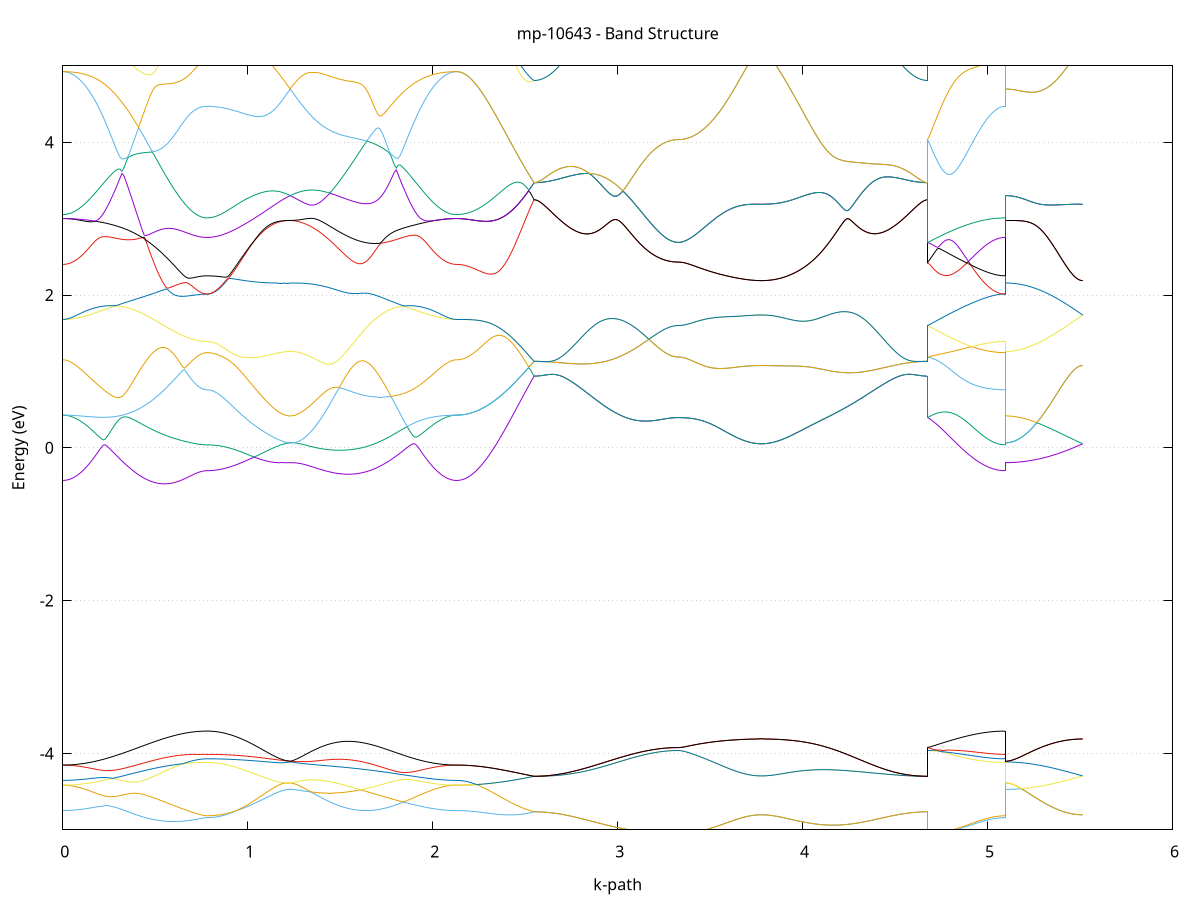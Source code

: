 set title 'mp-10643 - Band Structure'
set xlabel 'k-path'
set ylabel 'Energy (eV)'
set grid y
set yrange [-5:5]
set terminal png size 800,600
set output 'mp-10643_bands_gnuplot.png'
plot '-' using 1:2 with lines notitle, '-' using 1:2 with lines notitle, '-' using 1:2 with lines notitle, '-' using 1:2 with lines notitle, '-' using 1:2 with lines notitle, '-' using 1:2 with lines notitle, '-' using 1:2 with lines notitle, '-' using 1:2 with lines notitle, '-' using 1:2 with lines notitle, '-' using 1:2 with lines notitle, '-' using 1:2 with lines notitle, '-' using 1:2 with lines notitle, '-' using 1:2 with lines notitle, '-' using 1:2 with lines notitle, '-' using 1:2 with lines notitle, '-' using 1:2 with lines notitle, '-' using 1:2 with lines notitle, '-' using 1:2 with lines notitle, '-' using 1:2 with lines notitle, '-' using 1:2 with lines notitle, '-' using 1:2 with lines notitle, '-' using 1:2 with lines notitle, '-' using 1:2 with lines notitle, '-' using 1:2 with lines notitle, '-' using 1:2 with lines notitle, '-' using 1:2 with lines notitle, '-' using 1:2 with lines notitle, '-' using 1:2 with lines notitle, '-' using 1:2 with lines notitle, '-' using 1:2 with lines notitle, '-' using 1:2 with lines notitle, '-' using 1:2 with lines notitle, '-' using 1:2 with lines notitle, '-' using 1:2 with lines notitle, '-' using 1:2 with lines notitle, '-' using 1:2 with lines notitle, '-' using 1:2 with lines notitle, '-' using 1:2 with lines notitle, '-' using 1:2 with lines notitle, '-' using 1:2 with lines notitle, '-' using 1:2 with lines notitle, '-' using 1:2 with lines notitle, '-' using 1:2 with lines notitle, '-' using 1:2 with lines notitle, '-' using 1:2 with lines notitle, '-' using 1:2 with lines notitle, '-' using 1:2 with lines notitle, '-' using 1:2 with lines notitle, '-' using 1:2 with lines notitle, '-' using 1:2 with lines notitle, '-' using 1:2 with lines notitle, '-' using 1:2 with lines notitle, '-' using 1:2 with lines notitle, '-' using 1:2 with lines notitle, '-' using 1:2 with lines notitle, '-' using 1:2 with lines notitle, '-' using 1:2 with lines notitle, '-' using 1:2 with lines notitle, '-' using 1:2 with lines notitle, '-' using 1:2 with lines notitle, '-' using 1:2 with lines notitle, '-' using 1:2 with lines notitle, '-' using 1:2 with lines notitle, '-' using 1:2 with lines notitle
0.000000 -41.926157
0.009994 -41.926157
0.019988 -41.926157
0.029982 -41.926157
0.039976 -41.926157
0.049970 -41.926157
0.059964 -41.926057
0.069958 -41.926057
0.079952 -41.926057
0.089946 -41.926057
0.099940 -41.925957
0.109934 -41.925957
0.119927 -41.925957
0.129921 -41.925857
0.139915 -41.925857
0.149909 -41.925757
0.159903 -41.925757
0.169897 -41.925657
0.179891 -41.925657
0.189885 -41.925557
0.199879 -41.925557
0.209873 -41.925457
0.219867 -41.925357
0.229861 -41.925357
0.239855 -41.925257
0.249849 -41.925157
0.259843 -41.925157
0.269837 -41.925057
0.279831 -41.924957
0.289825 -41.924857
0.299819 -41.924757
0.309813 -41.924757
0.319807 -41.924657
0.329801 -41.924557
0.339795 -41.924457
0.349788 -41.924357
0.359782 -41.924257
0.369776 -41.924257
0.379770 -41.924157
0.389764 -41.924057
0.399758 -41.923957
0.409752 -41.923857
0.419746 -41.923757
0.429740 -41.923657
0.439734 -41.923557
0.449728 -41.923457
0.459722 -41.923357
0.469716 -41.923357
0.479710 -41.923257
0.489704 -41.923157
0.499698 -41.923057
0.509692 -41.922957
0.519686 -41.922857
0.529680 -41.922757
0.539674 -41.922657
0.549668 -41.922657
0.559662 -41.922557
0.569656 -41.922457
0.579649 -41.922357
0.589643 -41.922357
0.599637 -41.922257
0.609631 -41.922157
0.619625 -41.922057
0.629619 -41.922057
0.639613 -41.921957
0.649607 -41.921957
0.659601 -41.921857
0.669595 -41.921857
0.679589 -41.921757
0.689583 -41.921757
0.699577 -41.921657
0.709571 -41.921657
0.719565 -41.921657
0.729559 -41.921557
0.739553 -41.921557
0.749547 -41.921557
0.759541 -41.921557
0.769535 -41.921557
0.779529 -41.921557
0.779529 -41.921557
0.789313 -41.921557
0.799096 -41.921557
0.808880 -41.921557
0.818664 -41.921457
0.828448 -41.921457
0.838232 -41.921457
0.848016 -41.921457
0.857800 -41.921457
0.867584 -41.921457
0.877368 -41.921457
0.887152 -41.921457
0.896936 -41.921357
0.906720 -41.921357
0.916504 -41.921357
0.926288 -41.921357
0.936072 -41.921357
0.945856 -41.921257
0.955639 -41.921257
0.965423 -41.921257
0.975207 -41.921257
0.984991 -41.921157
0.994775 -41.921157
1.004559 -41.921157
1.014343 -41.921057
1.024127 -41.921057
1.033911 -41.921057
1.043695 -41.920957
1.053479 -41.920957
1.063263 -41.920957
1.073047 -41.920857
1.082831 -41.920857
1.092615 -41.920857
1.102399 -41.920757
1.112182 -41.920757
1.121966 -41.920757
1.131750 -41.920657
1.141534 -41.920657
1.151318 -41.920557
1.161102 -41.920557
1.170886 -41.920557
1.180670 -41.920457
1.190454 -41.920457
1.200238 -41.920457
1.210022 -41.920357
1.219806 -41.920357
1.229590 -41.920357
1.229590 -41.920357
1.239481 -41.920357
1.249373 -41.920357
1.259264 -41.920457
1.269156 -41.920457
1.279047 -41.920557
1.288938 -41.920557
1.298830 -41.920557
1.308721 -41.920657
1.318613 -41.920657
1.328504 -41.920757
1.338396 -41.920757
1.348287 -41.920857
1.358179 -41.920857
1.368070 -41.920957
1.377961 -41.921057
1.387853 -41.921057
1.397744 -41.921157
1.407636 -41.921157
1.417527 -41.921257
1.427419 -41.921357
1.437310 -41.921357
1.447202 -41.921457
1.457093 -41.921557
1.466985 -41.921657
1.476876 -41.921657
1.486767 -41.921757
1.496659 -41.921857
1.506550 -41.921957
1.516442 -41.921957
1.526333 -41.922057
1.536225 -41.922157
1.546116 -41.922257
1.556008 -41.922357
1.565899 -41.922457
1.575791 -41.922557
1.585682 -41.922557
1.595573 -41.922657
1.605465 -41.922757
1.615356 -41.922857
1.625248 -41.922957
1.635139 -41.923057
1.645031 -41.923157
1.654922 -41.923257
1.664814 -41.923357
1.674705 -41.923457
1.684596 -41.923557
1.694488 -41.923557
1.704379 -41.923657
1.714271 -41.923757
1.724162 -41.923857
1.734054 -41.923957
1.743945 -41.924057
1.753837 -41.924157
1.763728 -41.924257
1.773620 -41.924357
1.783511 -41.924457
1.793402 -41.924457
1.803294 -41.924557
1.813185 -41.924657
1.823077 -41.924757
1.832968 -41.924857
1.842860 -41.924957
1.852751 -41.924957
1.862643 -41.925057
1.872534 -41.925157
1.882426 -41.925157
1.892317 -41.925257
1.902208 -41.925357
1.912100 -41.925457
1.921991 -41.925457
1.931883 -41.925557
1.941774 -41.925557
1.951666 -41.925657
1.961557 -41.925657
1.971449 -41.925757
1.981340 -41.925757
1.991231 -41.925857
2.001123 -41.925857
2.011014 -41.925957
2.020906 -41.925957
2.030797 -41.925957
2.040689 -41.926057
2.050580 -41.926057
2.060472 -41.926057
2.070363 -41.926057
2.080255 -41.926157
2.090146 -41.926157
2.100037 -41.926157
2.109929 -41.926157
2.119820 -41.926157
2.129712 -41.926157
2.129712 -41.926157
2.139672 -41.926157
2.149632 -41.926157
2.159592 -41.926157
2.169552 -41.926157
2.179512 -41.926157
2.189473 -41.926057
2.199433 -41.926057
2.209393 -41.926057
2.219353 -41.926057
2.229313 -41.925957
2.239273 -41.925957
2.249233 -41.925957
2.259193 -41.925857
2.269154 -41.925857
2.279114 -41.925757
2.289074 -41.925757
2.299034 -41.925657
2.308994 -41.925657
2.318954 -41.925557
2.328914 -41.925457
2.338874 -41.925457
2.348835 -41.925357
2.358795 -41.925257
2.368755 -41.925257
2.378715 -41.925157
2.388675 -41.925057
2.398635 -41.924957
2.408595 -41.924957
2.418555 -41.924857
2.428516 -41.924757
2.438476 -41.924657
2.448436 -41.924557
2.458396 -41.924457
2.468356 -41.924457
2.478316 -41.924357
2.488276 -41.924257
2.498236 -41.924157
2.508197 -41.924057
2.518157 -41.923957
2.528117 -41.923857
2.538077 -41.923757
2.548037 -41.923657
2.548037 -41.923657
2.558031 -41.923657
2.568025 -41.923657
2.578019 -41.923657
2.588013 -41.923657
2.598007 -41.923657
2.608001 -41.923657
2.617995 -41.923657
2.627989 -41.923657
2.637983 -41.923557
2.647977 -41.923557
2.657971 -41.923557
2.667965 -41.923557
2.677958 -41.923457
2.687952 -41.923457
2.697946 -41.923457
2.707940 -41.923357
2.717934 -41.923357
2.727928 -41.923357
2.737922 -41.923257
2.747916 -41.923257
2.757910 -41.923157
2.767904 -41.923157
2.777898 -41.923057
2.787892 -41.923057
2.797886 -41.922957
2.807880 -41.922957
2.817874 -41.922857
2.827868 -41.922857
2.837862 -41.922757
2.847856 -41.922757
2.857850 -41.922657
2.867844 -41.922657
2.877838 -41.922557
2.887832 -41.922457
2.897826 -41.922457
2.907819 -41.922357
2.917813 -41.922357
2.927807 -41.922257
2.937801 -41.922157
2.947795 -41.922157
2.957789 -41.922057
2.967783 -41.922057
2.977777 -41.921957
2.987771 -41.921857
2.997765 -41.921857
3.007759 -41.921757
3.017753 -41.921757
3.027747 -41.921657
3.037741 -41.921657
3.047735 -41.921557
3.057729 -41.921557
3.067723 -41.921457
3.077717 -41.921357
3.087711 -41.921357
3.097705 -41.921357
3.107699 -41.921257
3.117693 -41.921257
3.127687 -41.921157
3.137680 -41.921157
3.147674 -41.921057
3.157668 -41.921057
3.167662 -41.921057
3.177656 -41.920957
3.187650 -41.920957
3.197644 -41.920957
3.207638 -41.920857
3.217632 -41.920857
3.227626 -41.920857
3.237620 -41.920857
3.247614 -41.920757
3.257608 -41.920757
3.267602 -41.920757
3.277596 -41.920757
3.287590 -41.920757
3.297584 -41.920757
3.307578 -41.920757
3.317572 -41.920757
3.327566 -41.920757
3.327566 -41.920757
3.337350 -41.920757
3.347134 -41.920757
3.356917 -41.920757
3.366701 -41.920657
3.376485 -41.920657
3.386269 -41.920657
3.396053 -41.920657
3.405837 -41.920657
3.415621 -41.920657
3.425405 -41.920657
3.435189 -41.920657
3.444973 -41.920657
3.454757 -41.920657
3.464541 -41.920657
3.474325 -41.920657
3.484109 -41.920657
3.493893 -41.920657
3.503677 -41.920557
3.513460 -41.920557
3.523244 -41.920557
3.533028 -41.920557
3.542812 -41.920557
3.552596 -41.920557
3.562380 -41.920557
3.572164 -41.920557
3.581948 -41.920457
3.591732 -41.920457
3.601516 -41.920457
3.611300 -41.920457
3.621084 -41.920457
3.630868 -41.920457
3.640652 -41.920457
3.650436 -41.920457
3.660220 -41.920457
3.670003 -41.920357
3.679787 -41.920357
3.689571 -41.920357
3.699355 -41.920357
3.709139 -41.920357
3.718923 -41.920357
3.728707 -41.920357
3.738491 -41.920357
3.748275 -41.920357
3.758059 -41.920357
3.767843 -41.920357
3.777627 -41.920357
3.777627 -41.920357
3.787518 -41.920357
3.797410 -41.920357
3.807301 -41.920357
3.817193 -41.920357
3.827084 -41.920357
3.836975 -41.920357
3.846867 -41.920357
3.856758 -41.920357
3.866650 -41.920357
3.876541 -41.920357
3.886433 -41.920457
3.896324 -41.920457
3.906216 -41.920457
3.916107 -41.920457
3.925999 -41.920457
3.935890 -41.920557
3.945781 -41.920557
3.955673 -41.920557
3.965564 -41.920557
3.975456 -41.920657
3.985347 -41.920657
3.995239 -41.920657
4.005130 -41.920757
4.015022 -41.920757
4.024913 -41.920757
4.034804 -41.920857
4.044696 -41.920857
4.054587 -41.920957
4.064479 -41.920957
4.074370 -41.920957
4.084262 -41.921057
4.094153 -41.921057
4.104045 -41.921157
4.113936 -41.921157
4.123828 -41.921257
4.133719 -41.921257
4.143610 -41.921357
4.153502 -41.921357
4.163393 -41.921457
4.173285 -41.921557
4.183176 -41.921557
4.193068 -41.921657
4.202959 -41.921657
4.212851 -41.921757
4.222742 -41.921757
4.232634 -41.921857
4.242525 -41.921957
4.252416 -41.921957
4.262308 -41.922057
4.272199 -41.922057
4.282091 -41.922157
4.291982 -41.922257
4.301874 -41.922257
4.311765 -41.922357
4.321657 -41.922357
4.331548 -41.922457
4.341439 -41.922557
4.351331 -41.922557
4.361222 -41.922657
4.371114 -41.922657
4.381005 -41.922757
4.390897 -41.922757
4.400788 -41.922857
4.410680 -41.922957
4.420571 -41.922957
4.430463 -41.923057
4.440354 -41.923057
4.450245 -41.923157
4.460137 -41.923157
4.470028 -41.923157
4.479920 -41.923257
4.489811 -41.923257
4.499703 -41.923357
4.509594 -41.923357
4.519486 -41.923357
4.529377 -41.923457
4.539269 -41.923457
4.549160 -41.923457
4.559051 -41.923557
4.568943 -41.923557
4.578834 -41.923557
4.588726 -41.923557
4.598617 -41.923657
4.608509 -41.923657
4.618400 -41.923657
4.628292 -41.923657
4.638183 -41.923657
4.648074 -41.923657
4.657966 -41.923657
4.667857 -41.923657
4.677749 -41.923657
4.677749 -41.920757
4.687709 -41.920757
4.697669 -41.920757
4.707629 -41.920757
4.717589 -41.920857
4.727549 -41.920857
4.737510 -41.920857
4.747470 -41.920957
4.757430 -41.920957
4.767390 -41.920957
4.777350 -41.920957
4.787310 -41.921057
4.797270 -41.921057
4.807230 -41.921057
4.817191 -41.921057
4.827151 -41.921157
4.837111 -41.921157
4.847071 -41.921157
4.857031 -41.921257
4.866991 -41.921257
4.876951 -41.921257
4.886911 -41.921257
4.896872 -41.921257
4.906832 -41.921357
4.916792 -41.921357
4.926752 -41.921357
4.936712 -41.921357
4.946672 -41.921357
4.956632 -41.921457
4.966592 -41.921457
4.976553 -41.921457
4.986513 -41.921457
4.996473 -41.921457
5.006433 -41.921457
5.016393 -41.921457
5.026353 -41.921457
5.036313 -41.921457
5.046273 -41.921457
5.056234 -41.921557
5.066194 -41.921557
5.076154 -41.921557
5.086114 -41.921557
5.096074 -41.921557
5.096074 -41.920357
5.106034 -41.920357
5.115994 -41.920357
5.125954 -41.920357
5.135915 -41.920357
5.145875 -41.920357
5.155835 -41.920357
5.165795 -41.920357
5.175755 -41.920357
5.185715 -41.920357
5.195675 -41.920357
5.205635 -41.920357
5.215596 -41.920357
5.225556 -41.920357
5.235516 -41.920357
5.245476 -41.920357
5.255436 -41.920357
5.265396 -41.920357
5.275356 -41.920357
5.285316 -41.920357
5.295277 -41.920357
5.305237 -41.920357
5.315197 -41.920357
5.325157 -41.920357
5.335117 -41.920357
5.345077 -41.920357
5.355037 -41.920357
5.364997 -41.920357
5.374958 -41.920357
5.384918 -41.920357
5.394878 -41.920357
5.404838 -41.920357
5.414798 -41.920357
5.424758 -41.920357
5.434718 -41.920357
5.444678 -41.920357
5.454639 -41.920357
5.464599 -41.920357
5.474559 -41.920357
5.484519 -41.920357
5.494479 -41.920357
5.504439 -41.920357
5.514399 -41.920357
e
0.000000 -41.921157
0.009994 -41.921157
0.019988 -41.921157
0.029982 -41.921157
0.039976 -41.921157
0.049970 -41.921157
0.059964 -41.921157
0.069958 -41.921157
0.079952 -41.921157
0.089946 -41.921157
0.099940 -41.921157
0.109934 -41.921157
0.119927 -41.921057
0.129921 -41.921057
0.139915 -41.921057
0.149909 -41.921057
0.159903 -41.921057
0.169897 -41.920957
0.179891 -41.920957
0.189885 -41.920957
0.199879 -41.920957
0.209873 -41.920857
0.219867 -41.920857
0.229861 -41.920857
0.239855 -41.920757
0.249849 -41.920757
0.259843 -41.920757
0.269837 -41.920757
0.279831 -41.920657
0.289825 -41.920657
0.299819 -41.920657
0.309813 -41.920557
0.319807 -41.920557
0.329801 -41.920557
0.339795 -41.920457
0.349788 -41.920457
0.359782 -41.920457
0.369776 -41.920357
0.379770 -41.920357
0.389764 -41.920357
0.399758 -41.920357
0.409752 -41.920257
0.419746 -41.920257
0.429740 -41.920257
0.439734 -41.920157
0.449728 -41.920157
0.459722 -41.920157
0.469716 -41.920157
0.479710 -41.920057
0.489704 -41.920057
0.499698 -41.920057
0.509692 -41.920057
0.519686 -41.920057
0.529680 -41.919957
0.539674 -41.919957
0.549668 -41.919957
0.559662 -41.919957
0.569656 -41.919957
0.579649 -41.919957
0.589643 -41.919957
0.599637 -41.919857
0.609631 -41.919857
0.619625 -41.919857
0.629619 -41.919857
0.639613 -41.919857
0.649607 -41.919857
0.659601 -41.919857
0.669595 -41.919857
0.679589 -41.919857
0.689583 -41.919857
0.699577 -41.919857
0.709571 -41.919857
0.719565 -41.919857
0.729559 -41.919857
0.739553 -41.919857
0.749547 -41.919857
0.759541 -41.919857
0.769535 -41.919857
0.779529 -41.919857
0.779529 -41.919857
0.789313 -41.919857
0.799096 -41.919857
0.808880 -41.919857
0.818664 -41.919857
0.828448 -41.919857
0.838232 -41.919857
0.848016 -41.919857
0.857800 -41.919857
0.867584 -41.919857
0.877368 -41.919857
0.887152 -41.919857
0.896936 -41.919857
0.906720 -41.919857
0.916504 -41.919857
0.926288 -41.919857
0.936072 -41.919857
0.945856 -41.919857
0.955639 -41.919857
0.965423 -41.919857
0.975207 -41.919857
0.984991 -41.919857
0.994775 -41.919957
1.004559 -41.919957
1.014343 -41.919957
1.024127 -41.919957
1.033911 -41.919957
1.043695 -41.919957
1.053479 -41.919957
1.063263 -41.919957
1.073047 -41.919957
1.082831 -41.919957
1.092615 -41.919957
1.102399 -41.920057
1.112182 -41.920057
1.121966 -41.920057
1.131750 -41.920057
1.141534 -41.920057
1.151318 -41.920157
1.161102 -41.920157
1.170886 -41.920157
1.180670 -41.920157
1.190454 -41.920157
1.200238 -41.920257
1.210022 -41.920257
1.219806 -41.920257
1.229590 -41.920257
1.229590 -41.920257
1.239481 -41.920257
1.249373 -41.920257
1.259264 -41.920257
1.269156 -41.920157
1.279047 -41.920157
1.288938 -41.920157
1.298830 -41.920157
1.308721 -41.920057
1.318613 -41.920057
1.328504 -41.920057
1.338396 -41.920057
1.348287 -41.919957
1.358179 -41.919957
1.368070 -41.919957
1.377961 -41.919957
1.387853 -41.919957
1.397744 -41.919957
1.407636 -41.919857
1.417527 -41.919857
1.427419 -41.919857
1.437310 -41.919857
1.447202 -41.919857
1.457093 -41.919857
1.466985 -41.919857
1.476876 -41.919857
1.486767 -41.919857
1.496659 -41.919857
1.506550 -41.919857
1.516442 -41.919857
1.526333 -41.919857
1.536225 -41.919857
1.546116 -41.919857
1.556008 -41.919957
1.565899 -41.919957
1.575791 -41.919957
1.585682 -41.919957
1.595573 -41.919957
1.605465 -41.919957
1.615356 -41.920057
1.625248 -41.920057
1.635139 -41.920057
1.645031 -41.920057
1.654922 -41.920057
1.664814 -41.920157
1.674705 -41.920157
1.684596 -41.920157
1.694488 -41.920157
1.704379 -41.920257
1.714271 -41.920257
1.724162 -41.920257
1.734054 -41.920357
1.743945 -41.920357
1.753837 -41.920357
1.763728 -41.920457
1.773620 -41.920457
1.783511 -41.920457
1.793402 -41.920457
1.803294 -41.920557
1.813185 -41.920557
1.823077 -41.920557
1.832968 -41.920657
1.842860 -41.920657
1.852751 -41.920657
1.862643 -41.920757
1.872534 -41.920757
1.882426 -41.920757
1.892317 -41.920857
1.902208 -41.920857
1.912100 -41.920857
1.921991 -41.920857
1.931883 -41.920957
1.941774 -41.920957
1.951666 -41.920957
1.961557 -41.920957
1.971449 -41.921057
1.981340 -41.921057
1.991231 -41.921057
2.001123 -41.921057
2.011014 -41.921057
2.020906 -41.921157
2.030797 -41.921157
2.040689 -41.921157
2.050580 -41.921157
2.060472 -41.921157
2.070363 -41.921157
2.080255 -41.921157
2.090146 -41.921157
2.100037 -41.921157
2.109929 -41.921157
2.119820 -41.921157
2.129712 -41.921157
2.129712 -41.921157
2.139672 -41.921157
2.149632 -41.921157
2.159592 -41.921257
2.169552 -41.921257
2.179512 -41.921257
2.189473 -41.921257
2.199433 -41.921257
2.209393 -41.921357
2.219353 -41.921357
2.229313 -41.921357
2.239273 -41.921357
2.249233 -41.921457
2.259193 -41.921457
2.269154 -41.921557
2.279114 -41.921557
2.289074 -41.921657
2.299034 -41.921657
2.308994 -41.921757
2.318954 -41.921757
2.328914 -41.921857
2.338874 -41.921957
2.348835 -41.921957
2.358795 -41.922057
2.368755 -41.922157
2.378715 -41.922157
2.388675 -41.922257
2.398635 -41.922357
2.408595 -41.922457
2.418555 -41.922557
2.428516 -41.922557
2.438476 -41.922657
2.448436 -41.922757
2.458396 -41.922857
2.468356 -41.922957
2.478316 -41.923057
2.488276 -41.923157
2.498236 -41.923257
2.508197 -41.923357
2.518157 -41.923357
2.528117 -41.923457
2.538077 -41.923557
2.548037 -41.923657
2.548037 -41.923657
2.558031 -41.923657
2.568025 -41.923657
2.578019 -41.923657
2.588013 -41.923657
2.598007 -41.923657
2.608001 -41.923657
2.617995 -41.923557
2.627989 -41.923557
2.637983 -41.923557
2.647977 -41.923557
2.657971 -41.923557
2.667965 -41.923457
2.677958 -41.923457
2.687952 -41.923457
2.697946 -41.923357
2.707940 -41.923357
2.717934 -41.923357
2.727928 -41.923257
2.737922 -41.923257
2.747916 -41.923157
2.757910 -41.923157
2.767904 -41.923157
2.777898 -41.923057
2.787892 -41.923057
2.797886 -41.922957
2.807880 -41.922957
2.817874 -41.922857
2.827868 -41.922757
2.837862 -41.922757
2.847856 -41.922657
2.857850 -41.922657
2.867844 -41.922557
2.877838 -41.922557
2.887832 -41.922457
2.897826 -41.922357
2.907819 -41.922357
2.917813 -41.922257
2.927807 -41.922257
2.937801 -41.922157
2.947795 -41.922157
2.957789 -41.922057
2.967783 -41.921957
2.977777 -41.921957
2.987771 -41.921857
2.997765 -41.921857
3.007759 -41.921757
3.017753 -41.921657
3.027747 -41.921657
3.037741 -41.921557
3.047735 -41.921557
3.057729 -41.921457
3.067723 -41.921457
3.077717 -41.921357
3.087711 -41.921357
3.097705 -41.921257
3.107699 -41.921257
3.117693 -41.921157
3.127687 -41.921157
3.137680 -41.921057
3.147674 -41.921057
3.157668 -41.921057
3.167662 -41.920957
3.177656 -41.920957
3.187650 -41.920857
3.197644 -41.920857
3.207638 -41.920857
3.217632 -41.920857
3.227626 -41.920757
3.237620 -41.920757
3.247614 -41.920757
3.257608 -41.920757
3.267602 -41.920757
3.277596 -41.920657
3.287590 -41.920657
3.297584 -41.920657
3.307578 -41.920657
3.317572 -41.920657
3.327566 -41.920657
3.327566 -41.920657
3.337350 -41.920657
3.347134 -41.920657
3.356917 -41.920657
3.366701 -41.920657
3.376485 -41.920657
3.386269 -41.920657
3.396053 -41.920657
3.405837 -41.920657
3.415621 -41.920657
3.425405 -41.920657
3.435189 -41.920657
3.444973 -41.920657
3.454757 -41.920657
3.464541 -41.920557
3.474325 -41.920557
3.484109 -41.920557
3.493893 -41.920557
3.503677 -41.920557
3.513460 -41.920557
3.523244 -41.920557
3.533028 -41.920557
3.542812 -41.920557
3.552596 -41.920457
3.562380 -41.920457
3.572164 -41.920457
3.581948 -41.920457
3.591732 -41.920457
3.601516 -41.920457
3.611300 -41.920457
3.621084 -41.920457
3.630868 -41.920357
3.640652 -41.920357
3.650436 -41.920357
3.660220 -41.920357
3.670003 -41.920357
3.679787 -41.920357
3.689571 -41.920357
3.699355 -41.920357
3.709139 -41.920357
3.718923 -41.920357
3.728707 -41.920357
3.738491 -41.920357
3.748275 -41.920357
3.758059 -41.920257
3.767843 -41.920257
3.777627 -41.920257
3.777627 -41.920257
3.787518 -41.920257
3.797410 -41.920257
3.807301 -41.920357
3.817193 -41.920357
3.827084 -41.920357
3.836975 -41.920357
3.846867 -41.920357
3.856758 -41.920357
3.866650 -41.920357
3.876541 -41.920357
3.886433 -41.920357
3.896324 -41.920357
3.906216 -41.920457
3.916107 -41.920457
3.925999 -41.920457
3.935890 -41.920457
3.945781 -41.920457
3.955673 -41.920557
3.965564 -41.920557
3.975456 -41.920557
3.985347 -41.920657
3.995239 -41.920657
4.005130 -41.920657
4.015022 -41.920757
4.024913 -41.920757
4.034804 -41.920757
4.044696 -41.920857
4.054587 -41.920857
4.064479 -41.920957
4.074370 -41.920957
4.084262 -41.921057
4.094153 -41.921057
4.104045 -41.921057
4.113936 -41.921157
4.123828 -41.921157
4.133719 -41.921257
4.143610 -41.921357
4.153502 -41.921357
4.163393 -41.921457
4.173285 -41.921457
4.183176 -41.921557
4.193068 -41.921557
4.202959 -41.921657
4.212851 -41.921657
4.222742 -41.921757
4.232634 -41.921857
4.242525 -41.921857
4.252416 -41.921957
4.262308 -41.921957
4.272199 -41.922057
4.282091 -41.922157
4.291982 -41.922157
4.301874 -41.922257
4.311765 -41.922257
4.321657 -41.922357
4.331548 -41.922457
4.341439 -41.922457
4.351331 -41.922557
4.361222 -41.922557
4.371114 -41.922657
4.381005 -41.922757
4.390897 -41.922757
4.400788 -41.922857
4.410680 -41.922857
4.420571 -41.922957
4.430463 -41.922957
4.440354 -41.923057
4.450245 -41.923057
4.460137 -41.923157
4.470028 -41.923157
4.479920 -41.923257
4.489811 -41.923257
4.499703 -41.923257
4.509594 -41.923357
4.519486 -41.923357
4.529377 -41.923357
4.539269 -41.923457
4.549160 -41.923457
4.559051 -41.923457
4.568943 -41.923557
4.578834 -41.923557
4.588726 -41.923557
4.598617 -41.923557
4.608509 -41.923557
4.618400 -41.923657
4.628292 -41.923657
4.638183 -41.923657
4.648074 -41.923657
4.657966 -41.923657
4.667857 -41.923657
4.677749 -41.923657
4.677749 -41.920657
4.687709 -41.920657
4.697669 -41.920657
4.707629 -41.920557
4.717589 -41.920557
4.727549 -41.920557
4.737510 -41.920557
4.747470 -41.920457
4.757430 -41.920457
4.767390 -41.920457
4.777350 -41.920357
4.787310 -41.920357
4.797270 -41.920357
4.807230 -41.920357
4.817191 -41.920257
4.827151 -41.920257
4.837111 -41.920257
4.847071 -41.920157
4.857031 -41.920157
4.866991 -41.920157
4.876951 -41.920157
4.886911 -41.920157
4.896872 -41.920057
4.906832 -41.920057
4.916792 -41.920057
4.926752 -41.920057
4.936712 -41.920057
4.946672 -41.919957
4.956632 -41.919957
4.966592 -41.919957
4.976553 -41.919957
4.986513 -41.919957
4.996473 -41.919957
5.006433 -41.919957
5.016393 -41.919857
5.026353 -41.919857
5.036313 -41.919857
5.046273 -41.919857
5.056234 -41.919857
5.066194 -41.919857
5.076154 -41.919857
5.086114 -41.919857
5.096074 -41.919857
5.096074 -41.920257
5.106034 -41.920257
5.115994 -41.920257
5.125954 -41.920257
5.135915 -41.920257
5.145875 -41.920257
5.155835 -41.920257
5.165795 -41.920257
5.175755 -41.920257
5.185715 -41.920257
5.195675 -41.920257
5.205635 -41.920257
5.215596 -41.920257
5.225556 -41.920257
5.235516 -41.920257
5.245476 -41.920257
5.255436 -41.920257
5.265396 -41.920257
5.275356 -41.920257
5.285316 -41.920257
5.295277 -41.920257
5.305237 -41.920257
5.315197 -41.920257
5.325157 -41.920257
5.335117 -41.920257
5.345077 -41.920257
5.355037 -41.920257
5.364997 -41.920257
5.374958 -41.920257
5.384918 -41.920257
5.394878 -41.920257
5.404838 -41.920257
5.414798 -41.920257
5.424758 -41.920257
5.434718 -41.920257
5.444678 -41.920257
5.454639 -41.920257
5.464599 -41.920257
5.474559 -41.920257
5.484519 -41.920257
5.494479 -41.920257
5.504439 -41.920257
5.514399 -41.920257
e
0.000000 -21.577757
0.009994 -21.577757
0.019988 -21.577657
0.029982 -21.577657
0.039976 -21.577557
0.049970 -21.577357
0.059964 -21.577257
0.069958 -21.577057
0.079952 -21.576857
0.089946 -21.576657
0.099940 -21.576457
0.109934 -21.576157
0.119927 -21.575857
0.129921 -21.575557
0.139915 -21.575257
0.149909 -21.574857
0.159903 -21.574557
0.169897 -21.574157
0.179891 -21.573757
0.189885 -21.573257
0.199879 -21.572857
0.209873 -21.572357
0.219867 -21.571957
0.229861 -21.571457
0.239855 -21.570957
0.249849 -21.570457
0.259843 -21.569957
0.269837 -21.569357
0.279831 -21.568857
0.289825 -21.568357
0.299819 -21.567857
0.309813 -21.567257
0.319807 -21.566757
0.329801 -21.566257
0.339795 -21.565757
0.349788 -21.565257
0.359782 -21.564757
0.369776 -21.564257
0.379770 -21.563757
0.389764 -21.563357
0.399758 -21.562857
0.409752 -21.562457
0.419746 -21.562057
0.429740 -21.561757
0.439734 -21.561357
0.449728 -21.561057
0.459722 -21.560757
0.469716 -21.560457
0.479710 -21.560257
0.489704 -21.560057
0.499698 -21.559857
0.509692 -21.559757
0.519686 -21.559657
0.529680 -21.559557
0.539674 -21.559557
0.549668 -21.559457
0.559662 -21.559457
0.569656 -21.559557
0.579649 -21.559557
0.589643 -21.559657
0.599637 -21.559757
0.609631 -21.559857
0.619625 -21.559957
0.629619 -21.560057
0.639613 -21.560157
0.649607 -21.560257
0.659601 -21.560357
0.669595 -21.560457
0.679589 -21.560657
0.689583 -21.560757
0.699577 -21.560857
0.709571 -21.560957
0.719565 -21.560957
0.729559 -21.561057
0.739553 -21.561157
0.749547 -21.561157
0.759541 -21.561257
0.769535 -21.561257
0.779529 -21.561257
0.779529 -21.561257
0.789313 -21.561257
0.799096 -21.561157
0.808880 -21.561057
0.818664 -21.560957
0.828448 -21.560757
0.838232 -21.560557
0.848016 -21.560357
0.857800 -21.560057
0.867584 -21.559857
0.877368 -21.559457
0.887152 -21.559157
0.896936 -21.558757
0.906720 -21.558257
0.916504 -21.557857
0.926288 -21.557357
0.936072 -21.556857
0.945856 -21.556257
0.955639 -21.555757
0.965423 -21.555157
0.975207 -21.554457
0.984991 -21.553857
0.994775 -21.553157
1.004559 -21.552557
1.014343 -21.551857
1.024127 -21.551057
1.033911 -21.550357
1.043695 -21.549657
1.053479 -21.548857
1.063263 -21.548057
1.073047 -21.547357
1.082831 -21.546557
1.092615 -21.545757
1.102399 -21.544957
1.112182 -21.544157
1.121966 -21.543357
1.131750 -21.542557
1.141534 -21.541757
1.151318 -21.540857
1.161102 -21.540057
1.170886 -21.539257
1.180670 -21.538457
1.190454 -21.537757
1.200238 -21.536957
1.210022 -21.536157
1.219806 -21.535357
1.229590 -21.534557
1.229590 -21.534557
1.239481 -21.535357
1.249373 -21.536157
1.259264 -21.536957
1.269156 -21.537757
1.279047 -21.538657
1.288938 -21.539457
1.298830 -21.540257
1.308721 -21.541057
1.318613 -21.541857
1.328504 -21.542657
1.338396 -21.543357
1.348287 -21.544157
1.358179 -21.544857
1.368070 -21.545557
1.377961 -21.546257
1.387853 -21.546957
1.397744 -21.547557
1.407636 -21.548157
1.417527 -21.548757
1.427419 -21.549357
1.437310 -21.549857
1.447202 -21.550457
1.457093 -21.550957
1.466985 -21.551357
1.476876 -21.551857
1.486767 -21.552257
1.496659 -21.552757
1.506550 -21.553157
1.516442 -21.553557
1.526333 -21.553957
1.536225 -21.554257
1.546116 -21.554657
1.556008 -21.555057
1.565899 -21.555357
1.575791 -21.555757
1.585682 -21.556157
1.595573 -21.556457
1.605465 -21.556857
1.615356 -21.557257
1.625248 -21.557657
1.635139 -21.558057
1.645031 -21.558457
1.654922 -21.558857
1.664814 -21.559257
1.674705 -21.559657
1.684596 -21.560157
1.694488 -21.560657
1.704379 -21.561057
1.714271 -21.561557
1.724162 -21.562057
1.734054 -21.562557
1.743945 -21.563057
1.753837 -21.563557
1.763728 -21.564157
1.773620 -21.564657
1.783511 -21.565157
1.793402 -21.565757
1.803294 -21.566257
1.813185 -21.566857
1.823077 -21.567357
1.832968 -21.567857
1.842860 -21.568457
1.852751 -21.568957
1.862643 -21.569457
1.872534 -21.570057
1.882426 -21.570557
1.892317 -21.571057
1.902208 -21.571557
1.912100 -21.572057
1.921991 -21.572457
1.931883 -21.572957
1.941774 -21.573357
1.951666 -21.573757
1.961557 -21.574157
1.971449 -21.574557
1.981340 -21.574957
1.991231 -21.575257
2.001123 -21.575657
2.011014 -21.575957
2.020906 -21.576157
2.030797 -21.576457
2.040689 -21.576657
2.050580 -21.576957
2.060472 -21.577057
2.070363 -21.577257
2.080255 -21.577457
2.090146 -21.577557
2.100037 -21.577657
2.109929 -21.577657
2.119820 -21.577757
2.129712 -21.577757
2.129712 -21.577757
2.139672 -21.577657
2.149632 -21.577457
2.159592 -21.577257
2.169552 -21.576757
2.179512 -21.576257
2.189473 -21.575657
2.199433 -21.574857
2.209393 -21.574057
2.219353 -21.573057
2.229313 -21.571957
2.239273 -21.570757
2.249233 -21.569457
2.259193 -21.568057
2.269154 -21.566557
2.279114 -21.564957
2.289074 -21.563157
2.299034 -21.561357
2.308994 -21.559457
2.318954 -21.557457
2.328914 -21.555357
2.338874 -21.553157
2.348835 -21.550857
2.358795 -21.548557
2.368755 -21.546057
2.378715 -21.543557
2.388675 -21.540957
2.398635 -21.538257
2.408595 -21.535557
2.418555 -21.532757
2.428516 -21.529857
2.438476 -21.526957
2.448436 -21.524057
2.458396 -21.520957
2.468356 -21.517957
2.478316 -21.514857
2.488276 -21.511657
2.498236 -21.508557
2.508197 -21.505357
2.518157 -21.502057
2.528117 -21.498857
2.538077 -21.495557
2.548037 -21.492357
2.548037 -21.492357
2.558031 -21.492357
2.568025 -21.492357
2.578019 -21.492457
2.588013 -21.492457
2.598007 -21.492557
2.608001 -21.492657
2.617995 -21.492857
2.627989 -21.492957
2.637983 -21.493157
2.647977 -21.493457
2.657971 -21.493657
2.667965 -21.493957
2.677958 -21.494257
2.687952 -21.494557
2.697946 -21.494857
2.707940 -21.495257
2.717934 -21.495757
2.727928 -21.496157
2.737922 -21.496657
2.747916 -21.497257
2.757910 -21.497757
2.767904 -21.498457
2.777898 -21.499057
2.787892 -21.499857
2.797886 -21.500557
2.807880 -21.501357
2.817874 -21.502257
2.827868 -21.503157
2.837862 -21.504157
2.847856 -21.505157
2.857850 -21.506257
2.867844 -21.507357
2.877838 -21.508557
2.887832 -21.509757
2.897826 -21.511057
2.907819 -21.512357
2.917813 -21.513757
2.927807 -21.515157
2.937801 -21.516557
2.947795 -21.518057
2.957789 -21.519657
2.967783 -21.521157
2.977777 -21.522757
2.987771 -21.524357
2.997765 -21.525957
3.007759 -21.527657
3.017753 -21.529257
3.027747 -21.530957
3.037741 -21.532557
3.047735 -21.534257
3.057729 -21.535857
3.067723 -21.537457
3.077717 -21.539057
3.087711 -21.540657
3.097705 -21.542157
3.107699 -21.543757
3.117693 -21.545157
3.127687 -21.546657
3.137680 -21.548057
3.147674 -21.549357
3.157668 -21.550657
3.167662 -21.551857
3.177656 -21.553057
3.187650 -21.554157
3.197644 -21.555257
3.207638 -21.556257
3.217632 -21.557157
3.227626 -21.557957
3.237620 -21.558757
3.247614 -21.559457
3.257608 -21.560057
3.267602 -21.560557
3.277596 -21.561057
3.287590 -21.561457
3.297584 -21.561757
3.307578 -21.561957
3.317572 -21.562057
3.327566 -21.562057
3.327566 -21.562057
3.337350 -21.562057
3.347134 -21.562057
3.356917 -21.562057
3.366701 -21.561957
3.376485 -21.561957
3.386269 -21.561857
3.396053 -21.561757
3.405837 -21.561657
3.415621 -21.561557
3.425405 -21.561457
3.435189 -21.561357
3.444973 -21.561157
3.454757 -21.561057
3.464541 -21.560857
3.474325 -21.560757
3.484109 -21.560557
3.493893 -21.560357
3.503677 -21.560157
3.513460 -21.560057
3.523244 -21.559857
3.533028 -21.559657
3.542812 -21.559457
3.552596 -21.559357
3.562380 -21.559157
3.572164 -21.558957
3.581948 -21.558857
3.591732 -21.558657
3.601516 -21.558557
3.611300 -21.558457
3.621084 -21.558257
3.630868 -21.558157
3.640652 -21.558057
3.650436 -21.557957
3.660220 -21.557957
3.670003 -21.557857
3.679787 -21.557757
3.689571 -21.557757
3.699355 -21.557757
3.709139 -21.557657
3.718923 -21.557657
3.728707 -21.557657
3.738491 -21.557657
3.748275 -21.557657
3.758059 -21.557657
3.767843 -21.557657
3.777627 -21.557657
3.777627 -21.557657
3.787518 -21.557657
3.797410 -21.557657
3.807301 -21.557657
3.817193 -21.557657
3.827084 -21.557557
3.836975 -21.557457
3.846867 -21.557457
3.856758 -21.557357
3.866650 -21.557157
3.876541 -21.557057
3.886433 -21.556857
3.896324 -21.556657
3.906216 -21.556357
3.916107 -21.556057
3.925999 -21.555757
3.935890 -21.555357
3.945781 -21.554957
3.955673 -21.554457
3.965564 -21.553957
3.975456 -21.553357
3.985347 -21.552757
3.995239 -21.552057
4.005130 -21.551357
4.015022 -21.550657
4.024913 -21.549757
4.034804 -21.548957
4.044696 -21.548057
4.054587 -21.547057
4.064479 -21.546057
4.074370 -21.544957
4.084262 -21.543857
4.094153 -21.542757
4.104045 -21.541557
4.113936 -21.540357
4.123828 -21.539057
4.133719 -21.537757
4.143610 -21.536457
4.153502 -21.535057
4.163393 -21.533657
4.173285 -21.532257
4.183176 -21.530857
4.193068 -21.529457
4.202959 -21.527957
4.212851 -21.526557
4.222742 -21.525057
4.232634 -21.523657
4.242525 -21.522157
4.252416 -21.520757
4.262308 -21.519357
4.272199 -21.517957
4.282091 -21.516557
4.291982 -21.515257
4.301874 -21.513857
4.311765 -21.512557
4.321657 -21.511357
4.331548 -21.510157
4.341439 -21.508957
4.351331 -21.507757
4.361222 -21.506757
4.371114 -21.505657
4.381005 -21.504657
4.390897 -21.503657
4.400788 -21.502757
4.410680 -21.501957
4.420571 -21.501057
4.430463 -21.500357
4.440354 -21.499557
4.450245 -21.498857
4.460137 -21.498257
4.470028 -21.497657
4.479920 -21.497057
4.489811 -21.496557
4.499703 -21.496057
4.509594 -21.495657
4.519486 -21.495257
4.529377 -21.494857
4.539269 -21.494457
4.549160 -21.494157
4.559051 -21.493857
4.568943 -21.493657
4.578834 -21.493357
4.588726 -21.493157
4.598617 -21.492957
4.608509 -21.492857
4.618400 -21.492657
4.628292 -21.492557
4.638183 -21.492457
4.648074 -21.492457
4.657966 -21.492357
4.667857 -21.492357
4.677749 -21.492357
4.677749 -21.562057
4.687709 -21.562757
4.697669 -21.563357
4.707629 -21.563957
4.717589 -21.564457
4.727549 -21.564957
4.737510 -21.565357
4.747470 -21.565757
4.757430 -21.566057
4.767390 -21.566357
4.777350 -21.566557
4.787310 -21.566757
4.797270 -21.566957
4.807230 -21.566957
4.817191 -21.567057
4.827151 -21.567057
4.837111 -21.567057
4.847071 -21.566957
4.857031 -21.566857
4.866991 -21.566657
4.876951 -21.566457
4.886911 -21.566257
4.896872 -21.566057
4.906832 -21.565757
4.916792 -21.565557
4.926752 -21.565257
4.936712 -21.564857
4.946672 -21.564557
4.956632 -21.564257
4.966592 -21.563957
4.976553 -21.563557
4.986513 -21.563257
4.996473 -21.562957
5.006433 -21.562657
5.016393 -21.562357
5.026353 -21.562157
5.036313 -21.561957
5.046273 -21.561757
5.056234 -21.561557
5.066194 -21.561457
5.076154 -21.561357
5.086114 -21.561257
5.096074 -21.561257
5.096074 -21.534557
5.106034 -21.534657
5.115994 -21.534757
5.125954 -21.534957
5.135915 -21.535257
5.145875 -21.535557
5.155835 -21.536057
5.165795 -21.536457
5.175755 -21.537057
5.185715 -21.537657
5.195675 -21.538357
5.205635 -21.539057
5.215596 -21.539757
5.225556 -21.540557
5.235516 -21.541357
5.245476 -21.542157
5.255436 -21.543057
5.265396 -21.543857
5.275356 -21.544757
5.285316 -21.545657
5.295277 -21.546457
5.305237 -21.547357
5.315197 -21.548157
5.325157 -21.548957
5.335117 -21.549757
5.345077 -21.550557
5.355037 -21.551357
5.364997 -21.552057
5.374958 -21.552757
5.384918 -21.553357
5.394878 -21.553957
5.404838 -21.554557
5.414798 -21.555057
5.424758 -21.555557
5.434718 -21.555957
5.444678 -21.556357
5.454639 -21.556757
5.464599 -21.556957
5.474559 -21.557257
5.484519 -21.557457
5.494479 -21.557557
5.504439 -21.557657
5.514399 -21.557657
e
0.000000 -21.402357
0.009994 -21.402357
0.019988 -21.402357
0.029982 -21.402357
0.039976 -21.402457
0.049970 -21.402557
0.059964 -21.402557
0.069958 -21.402657
0.079952 -21.402857
0.089946 -21.402957
0.099940 -21.403057
0.109934 -21.403257
0.119927 -21.403457
0.129921 -21.403657
0.139915 -21.403857
0.149909 -21.404457
0.159903 -21.405657
0.169897 -21.406957
0.179891 -21.408357
0.189885 -21.409757
0.199879 -21.411357
0.209873 -21.412857
0.219867 -21.414457
0.229861 -21.416157
0.239855 -21.417857
0.249849 -21.419657
0.259843 -21.421357
0.269837 -21.423257
0.279831 -21.425057
0.289825 -21.426957
0.299819 -21.428957
0.309813 -21.430957
0.319807 -21.432957
0.329801 -21.435057
0.339795 -21.437257
0.349788 -21.439557
0.359782 -21.442057
0.369776 -21.444557
0.379770 -21.447157
0.389764 -21.449857
0.399758 -21.452657
0.409752 -21.455457
0.419746 -21.458257
0.429740 -21.461057
0.439734 -21.463957
0.449728 -21.466757
0.459722 -21.469557
0.469716 -21.472357
0.479710 -21.475057
0.489704 -21.477757
0.499698 -21.480457
0.509692 -21.483157
0.519686 -21.485757
0.529680 -21.488257
0.539674 -21.490757
0.549668 -21.493157
0.559662 -21.495457
0.569656 -21.497757
0.579649 -21.499957
0.589643 -21.502157
0.599637 -21.504157
0.609631 -21.506157
0.619625 -21.507957
0.629619 -21.509757
0.639613 -21.511457
0.649607 -21.513057
0.659601 -21.514557
0.669595 -21.515957
0.679589 -21.517157
0.689583 -21.518357
0.699577 -21.519457
0.709571 -21.520357
0.719565 -21.521157
0.729559 -21.521857
0.739553 -21.522457
0.749547 -21.522857
0.759541 -21.523157
0.769535 -21.523357
0.779529 -21.523457
0.779529 -21.523457
0.789313 -21.523457
0.799096 -21.523457
0.808880 -21.523457
0.818664 -21.523357
0.828448 -21.523357
0.838232 -21.523357
0.848016 -21.523357
0.857800 -21.523357
0.867584 -21.523257
0.877368 -21.523257
0.887152 -21.523257
0.896936 -21.523257
0.906720 -21.523257
0.916504 -21.523257
0.926288 -21.523257
0.936072 -21.523257
0.945856 -21.523257
0.955639 -21.523357
0.965423 -21.523357
0.975207 -21.523457
0.984991 -21.523457
0.994775 -21.523557
1.004559 -21.523757
1.014343 -21.523857
1.024127 -21.524057
1.033911 -21.524257
1.043695 -21.524457
1.053479 -21.524657
1.063263 -21.524957
1.073047 -21.525257
1.082831 -21.525657
1.092615 -21.526057
1.102399 -21.526457
1.112182 -21.526857
1.121966 -21.527357
1.131750 -21.527857
1.141534 -21.528457
1.151318 -21.528957
1.161102 -21.529557
1.170886 -21.530257
1.180670 -21.530857
1.190454 -21.531557
1.200238 -21.532357
1.210022 -21.533057
1.219806 -21.533857
1.229590 -21.534557
1.229590 -21.534557
1.239481 -21.533757
1.249373 -21.533057
1.259264 -21.532257
1.269156 -21.531457
1.279047 -21.530657
1.288938 -21.529857
1.298830 -21.528957
1.308721 -21.528157
1.318613 -21.527257
1.328504 -21.526457
1.338396 -21.525557
1.348287 -21.524557
1.358179 -21.523657
1.368070 -21.522657
1.377961 -21.521657
1.387853 -21.520557
1.397744 -21.519457
1.407636 -21.518257
1.417527 -21.517057
1.427419 -21.515757
1.437310 -21.514457
1.447202 -21.513057
1.457093 -21.511657
1.466985 -21.510157
1.476876 -21.508657
1.486767 -21.507057
1.496659 -21.505357
1.506550 -21.503657
1.516442 -21.501857
1.526333 -21.499957
1.536225 -21.498057
1.546116 -21.496057
1.556008 -21.494057
1.565899 -21.491957
1.575791 -21.489757
1.585682 -21.487557
1.595573 -21.485257
1.605465 -21.482957
1.615356 -21.480557
1.625248 -21.478157
1.635139 -21.475657
1.645031 -21.473157
1.654922 -21.470557
1.664814 -21.467957
1.674705 -21.465357
1.684596 -21.462657
1.694488 -21.459957
1.704379 -21.457257
1.714271 -21.454557
1.724162 -21.451757
1.734054 -21.449057
1.743945 -21.446257
1.753837 -21.443457
1.763728 -21.440757
1.773620 -21.437957
1.783511 -21.435257
1.793402 -21.432857
1.803294 -21.431257
1.813185 -21.429557
1.823077 -21.427957
1.832968 -21.426257
1.842860 -21.424657
1.852751 -21.423057
1.862643 -21.421357
1.872534 -21.419757
1.882426 -21.418157
1.892317 -21.416557
1.902208 -21.415057
1.912100 -21.413457
1.921991 -21.411957
1.931883 -21.410557
1.941774 -21.409157
1.951666 -21.407757
1.961557 -21.406457
1.971449 -21.405157
1.981340 -21.404057
1.991231 -21.403857
2.001123 -21.403657
2.011014 -21.403457
2.020906 -21.403257
2.030797 -21.403057
2.040689 -21.402957
2.050580 -21.402857
2.060472 -21.402657
2.070363 -21.402557
2.080255 -21.402557
2.090146 -21.402457
2.100037 -21.402357
2.109929 -21.402357
2.119820 -21.402357
2.129712 -21.402357
2.129712 -21.402357
2.139672 -21.402357
2.149632 -21.402557
2.159592 -21.402957
2.169552 -21.403357
2.179512 -21.403957
2.189473 -21.404657
2.199433 -21.405457
2.209393 -21.406457
2.219353 -21.407457
2.229313 -21.408657
2.239273 -21.410057
2.249233 -21.411457
2.259193 -21.412957
2.269154 -21.414657
2.279114 -21.416457
2.289074 -21.418357
2.299034 -21.420257
2.308994 -21.422357
2.318954 -21.424557
2.328914 -21.426857
2.338874 -21.429157
2.348835 -21.431657
2.358795 -21.434157
2.368755 -21.436757
2.378715 -21.439457
2.388675 -21.442257
2.398635 -21.445057
2.408595 -21.447957
2.418555 -21.450857
2.428516 -21.453857
2.438476 -21.456857
2.448436 -21.459957
2.458396 -21.463157
2.468356 -21.466257
2.478316 -21.469457
2.488276 -21.472657
2.498236 -21.475957
2.508197 -21.479157
2.518157 -21.482457
2.528117 -21.485757
2.538077 -21.489057
2.548037 -21.492257
2.548037 -21.492257
2.558031 -21.492257
2.568025 -21.492357
2.578019 -21.492357
2.588013 -21.492457
2.598007 -21.492557
2.608001 -21.492657
2.617995 -21.492757
2.627989 -21.492957
2.637983 -21.493157
2.647977 -21.493357
2.657971 -21.493657
2.667965 -21.493857
2.677958 -21.494157
2.687952 -21.494457
2.697946 -21.494857
2.707940 -21.495257
2.717934 -21.495657
2.727928 -21.496157
2.737922 -21.496657
2.747916 -21.497157
2.757910 -21.497757
2.767904 -21.498357
2.777898 -21.499057
2.787892 -21.499757
2.797886 -21.500557
2.807880 -21.501357
2.817874 -21.502257
2.827868 -21.503157
2.837862 -21.504157
2.847856 -21.505157
2.857850 -21.506157
2.867844 -21.507357
2.877838 -21.508557
2.887832 -21.509757
2.897826 -21.511057
2.907819 -21.512357
2.917813 -21.513757
2.927807 -21.515157
2.937801 -21.516557
2.947795 -21.518057
2.957789 -21.519557
2.967783 -21.521157
2.977777 -21.522757
2.987771 -21.524357
2.997765 -21.525957
3.007759 -21.527657
3.017753 -21.529257
3.027747 -21.530957
3.037741 -21.532557
3.047735 -21.534257
3.057729 -21.535857
3.067723 -21.537457
3.077717 -21.539057
3.087711 -21.540657
3.097705 -21.542157
3.107699 -21.543657
3.117693 -21.545157
3.127687 -21.546657
3.137680 -21.548057
3.147674 -21.549357
3.157668 -21.550657
3.167662 -21.551857
3.177656 -21.553057
3.187650 -21.554157
3.197644 -21.555257
3.207638 -21.556257
3.217632 -21.557157
3.227626 -21.557957
3.237620 -21.558757
3.247614 -21.559457
3.257608 -21.560057
3.267602 -21.560557
3.277596 -21.561057
3.287590 -21.561457
3.297584 -21.561757
3.307578 -21.561957
3.317572 -21.562057
3.327566 -21.562057
3.327566 -21.562057
3.337350 -21.562057
3.347134 -21.562057
3.356917 -21.562057
3.366701 -21.561957
3.376485 -21.561957
3.386269 -21.561857
3.396053 -21.561757
3.405837 -21.561657
3.415621 -21.561557
3.425405 -21.561457
3.435189 -21.561257
3.444973 -21.561157
3.454757 -21.561057
3.464541 -21.560857
3.474325 -21.560657
3.484109 -21.560557
3.493893 -21.560357
3.503677 -21.560157
3.513460 -21.560057
3.523244 -21.559857
3.533028 -21.559657
3.542812 -21.559457
3.552596 -21.559357
3.562380 -21.559157
3.572164 -21.558957
3.581948 -21.558857
3.591732 -21.558657
3.601516 -21.558557
3.611300 -21.558457
3.621084 -21.558257
3.630868 -21.558157
3.640652 -21.558057
3.650436 -21.557957
3.660220 -21.557957
3.670003 -21.557857
3.679787 -21.557757
3.689571 -21.557757
3.699355 -21.557757
3.709139 -21.557657
3.718923 -21.557657
3.728707 -21.557657
3.738491 -21.557657
3.748275 -21.557657
3.758059 -21.557657
3.767843 -21.557657
3.777627 -21.557657
3.777627 -21.557657
3.787518 -21.557657
3.797410 -21.557657
3.807301 -21.557657
3.817193 -21.557557
3.827084 -21.557557
3.836975 -21.557457
3.846867 -21.557457
3.856758 -21.557357
3.866650 -21.557157
3.876541 -21.557057
3.886433 -21.556857
3.896324 -21.556657
3.906216 -21.556357
3.916107 -21.556057
3.925999 -21.555757
3.935890 -21.555357
3.945781 -21.554957
3.955673 -21.554457
3.965564 -21.553957
3.975456 -21.553357
3.985347 -21.552757
3.995239 -21.552057
4.005130 -21.551357
4.015022 -21.550557
4.024913 -21.549757
4.034804 -21.548957
4.044696 -21.548057
4.054587 -21.547057
4.064479 -21.546057
4.074370 -21.544957
4.084262 -21.543857
4.094153 -21.542757
4.104045 -21.541557
4.113936 -21.540357
4.123828 -21.539057
4.133719 -21.537757
4.143610 -21.536457
4.153502 -21.535057
4.163393 -21.533657
4.173285 -21.532257
4.183176 -21.530857
4.193068 -21.529457
4.202959 -21.527957
4.212851 -21.526557
4.222742 -21.525057
4.232634 -21.523657
4.242525 -21.522157
4.252416 -21.520757
4.262308 -21.519357
4.272199 -21.517957
4.282091 -21.516557
4.291982 -21.515157
4.301874 -21.513857
4.311765 -21.512557
4.321657 -21.511357
4.331548 -21.510057
4.341439 -21.508957
4.351331 -21.507757
4.361222 -21.506657
4.371114 -21.505657
4.381005 -21.504657
4.390897 -21.503657
4.400788 -21.502757
4.410680 -21.501857
4.420571 -21.501057
4.430463 -21.500257
4.440354 -21.499557
4.450245 -21.498857
4.460137 -21.498257
4.470028 -21.497657
4.479920 -21.497057
4.489811 -21.496557
4.499703 -21.496057
4.509594 -21.495557
4.519486 -21.495157
4.529377 -21.494757
4.539269 -21.494457
4.549160 -21.494157
4.559051 -21.493857
4.568943 -21.493557
4.578834 -21.493357
4.588726 -21.493157
4.598617 -21.492957
4.608509 -21.492757
4.618400 -21.492657
4.628292 -21.492557
4.638183 -21.492457
4.648074 -21.492357
4.657966 -21.492357
4.667857 -21.492257
4.677749 -21.492257
4.677749 -21.562057
4.687709 -21.561357
4.697669 -21.560657
4.707629 -21.559757
4.717589 -21.558957
4.727549 -21.558057
4.737510 -21.557157
4.747470 -21.556157
4.757430 -21.555157
4.767390 -21.554057
4.777350 -21.553057
4.787310 -21.551957
4.797270 -21.550757
4.807230 -21.549657
4.817191 -21.548457
4.827151 -21.547257
4.837111 -21.546057
4.847071 -21.544857
4.857031 -21.543557
4.866991 -21.542357
4.876951 -21.541157
4.886911 -21.539857
4.896872 -21.538657
4.906832 -21.537457
4.916792 -21.536257
4.926752 -21.535057
4.936712 -21.533957
4.946672 -21.532857
4.956632 -21.531757
4.966592 -21.530657
4.976553 -21.529757
4.986513 -21.528757
4.996473 -21.527857
5.006433 -21.527057
5.016393 -21.526357
5.026353 -21.525657
5.036313 -21.525057
5.046273 -21.524557
5.056234 -21.524157
5.066194 -21.523857
5.076154 -21.523657
5.086114 -21.523457
5.096074 -21.523457
5.096074 -21.534557
5.106034 -21.534657
5.115994 -21.534757
5.125954 -21.534957
5.135915 -21.535257
5.145875 -21.535557
5.155835 -21.535957
5.165795 -21.536457
5.175755 -21.537057
5.185715 -21.537657
5.195675 -21.538357
5.205635 -21.539057
5.215596 -21.539757
5.225556 -21.540557
5.235516 -21.541357
5.245476 -21.542157
5.255436 -21.543057
5.265396 -21.543857
5.275356 -21.544757
5.285316 -21.545657
5.295277 -21.546457
5.305237 -21.547357
5.315197 -21.548157
5.325157 -21.548957
5.335117 -21.549757
5.345077 -21.550557
5.355037 -21.551257
5.364997 -21.552057
5.374958 -21.552757
5.384918 -21.553357
5.394878 -21.553957
5.404838 -21.554557
5.414798 -21.555057
5.424758 -21.555557
5.434718 -21.555957
5.444678 -21.556357
5.454639 -21.556757
5.464599 -21.556957
5.474559 -21.557257
5.484519 -21.557457
5.494479 -21.557557
5.504439 -21.557657
5.514399 -21.557657
e
0.000000 -21.394657
0.009994 -21.394757
0.019988 -21.394857
0.029982 -21.395057
0.039976 -21.395357
0.049970 -21.395757
0.059964 -21.396257
0.069958 -21.396857
0.079952 -21.397557
0.089946 -21.398257
0.099940 -21.399057
0.109934 -21.399957
0.119927 -21.400957
0.129921 -21.401957
0.139915 -21.403157
0.149909 -21.404057
0.159903 -21.404357
0.169897 -21.404657
0.179891 -21.404957
0.189885 -21.405257
0.199879 -21.405657
0.209873 -21.406157
0.219867 -21.406757
0.229861 -21.407557
0.239855 -21.408657
0.249849 -21.410157
0.259843 -21.412157
0.269837 -21.414357
0.279831 -21.416657
0.289825 -21.419157
0.299819 -21.421657
0.309813 -21.424157
0.319807 -21.426757
0.329801 -21.429257
0.339795 -21.431757
0.349788 -21.434057
0.359782 -21.436357
0.369776 -21.438557
0.379770 -21.440557
0.389764 -21.442457
0.399758 -21.444357
0.409752 -21.446157
0.419746 -21.447857
0.429740 -21.449457
0.439734 -21.450957
0.449728 -21.452457
0.459722 -21.453857
0.469716 -21.455257
0.479710 -21.456457
0.489704 -21.457657
0.499698 -21.458757
0.509692 -21.459857
0.519686 -21.460757
0.529680 -21.461657
0.539674 -21.462457
0.549668 -21.463257
0.559662 -21.463857
0.569656 -21.464457
0.579649 -21.465057
0.589643 -21.465457
0.599637 -21.465857
0.609631 -21.466257
0.619625 -21.466557
0.629619 -21.466757
0.639613 -21.466957
0.649607 -21.467057
0.659601 -21.467157
0.669595 -21.467257
0.679589 -21.467357
0.689583 -21.467357
0.699577 -21.467357
0.709571 -21.467357
0.719565 -21.467357
0.729559 -21.467357
0.739553 -21.467357
0.749547 -21.467357
0.759541 -21.467357
0.769535 -21.467357
0.779529 -21.467357
0.779529 -21.467357
0.789313 -21.467257
0.799096 -21.467257
0.808880 -21.467257
0.818664 -21.467157
0.828448 -21.467057
0.838232 -21.466957
0.848016 -21.466757
0.857800 -21.466657
0.867584 -21.466457
0.877368 -21.466257
0.887152 -21.466057
0.896936 -21.465757
0.906720 -21.465557
0.916504 -21.465257
0.926288 -21.464957
0.936072 -21.464657
0.945856 -21.464357
0.955639 -21.463957
0.965423 -21.463657
0.975207 -21.463257
0.984991 -21.462857
0.994775 -21.462457
1.004559 -21.461957
1.014343 -21.461557
1.024127 -21.461057
1.033911 -21.460557
1.043695 -21.460157
1.053479 -21.459657
1.063263 -21.459157
1.073047 -21.458557
1.082831 -21.458057
1.092615 -21.457557
1.102399 -21.457057
1.112182 -21.456557
1.121966 -21.456057
1.131750 -21.455557
1.141534 -21.455157
1.151318 -21.454757
1.161102 -21.454357
1.170886 -21.454157
1.180670 -21.453957
1.190454 -21.453857
1.200238 -21.453757
1.210022 -21.453757
1.219806 -21.453857
1.229590 -21.453857
1.229590 -21.453857
1.239481 -21.453857
1.249373 -21.453757
1.259264 -21.453657
1.269156 -21.453557
1.279047 -21.453357
1.288938 -21.453057
1.298830 -21.452757
1.308721 -21.452457
1.318613 -21.451957
1.328504 -21.451757
1.338396 -21.452257
1.348287 -21.452857
1.358179 -21.453457
1.368070 -21.453957
1.377961 -21.454457
1.387853 -21.454957
1.397744 -21.455457
1.407636 -21.455857
1.417527 -21.456357
1.427419 -21.456757
1.437310 -21.457057
1.447202 -21.457357
1.457093 -21.457657
1.466985 -21.457957
1.476876 -21.458157
1.486767 -21.458257
1.496659 -21.458357
1.506550 -21.458457
1.516442 -21.458457
1.526333 -21.458357
1.536225 -21.458257
1.546116 -21.458057
1.556008 -21.457757
1.565899 -21.457457
1.575791 -21.457157
1.585682 -21.456657
1.595573 -21.456157
1.605465 -21.455557
1.615356 -21.454957
1.625248 -21.454157
1.635139 -21.453357
1.645031 -21.452557
1.654922 -21.451657
1.664814 -21.450657
1.674705 -21.449557
1.684596 -21.448457
1.694488 -21.447257
1.704379 -21.446057
1.714271 -21.444757
1.724162 -21.443357
1.734054 -21.441957
1.743945 -21.440557
1.753837 -21.439057
1.763728 -21.437557
1.773620 -21.436057
1.783511 -21.434457
1.793402 -21.432457
1.803294 -21.429757
1.813185 -21.427057
1.823077 -21.424457
1.832968 -21.421857
1.842860 -21.419357
1.852751 -21.416857
1.862643 -21.414557
1.872534 -21.412257
1.882426 -21.410257
1.892317 -21.408657
1.902208 -21.407457
1.912100 -21.406657
1.921991 -21.406057
1.931883 -21.405657
1.941774 -21.405257
1.951666 -21.404857
1.961557 -21.404557
1.971449 -21.404357
1.981340 -21.403957
1.991231 -21.402857
2.001123 -21.401757
2.011014 -21.400757
2.020906 -21.399857
2.030797 -21.398957
2.040689 -21.398157
2.050580 -21.397457
2.060472 -21.396857
2.070363 -21.396257
2.080255 -21.395757
2.090146 -21.395357
2.100037 -21.395057
2.109929 -21.394857
2.119820 -21.394757
2.129712 -21.394657
2.129712 -21.394657
2.139672 -21.394657
2.149632 -21.394657
2.159592 -21.394657
2.169552 -21.394557
2.179512 -21.394557
2.189473 -21.394457
2.199433 -21.394357
2.209393 -21.394257
2.219353 -21.394157
2.229313 -21.393957
2.239273 -21.393857
2.249233 -21.393657
2.259193 -21.393457
2.269154 -21.393357
2.279114 -21.393157
2.289074 -21.392857
2.299034 -21.392657
2.308994 -21.392457
2.318954 -21.392157
2.328914 -21.391957
2.338874 -21.391657
2.348835 -21.391357
2.358795 -21.391057
2.368755 -21.390757
2.378715 -21.390457
2.388675 -21.390157
2.398635 -21.389857
2.408595 -21.389557
2.418555 -21.389157
2.428516 -21.388857
2.438476 -21.388457
2.448436 -21.388157
2.458396 -21.387757
2.468356 -21.387357
2.478316 -21.387057
2.488276 -21.386657
2.498236 -21.386257
2.508197 -21.385857
2.518157 -21.385457
2.528117 -21.385157
2.538077 -21.384757
2.548037 -21.384357
2.548037 -21.384357
2.558031 -21.384357
2.568025 -21.384557
2.578019 -21.384657
2.588013 -21.384957
2.598007 -21.385257
2.608001 -21.385757
2.617995 -21.386157
2.627989 -21.386757
2.637983 -21.387357
2.647977 -21.388057
2.657971 -21.388757
2.667965 -21.389557
2.677958 -21.390457
2.687952 -21.391357
2.697946 -21.392257
2.707940 -21.393257
2.717934 -21.394357
2.727928 -21.395457
2.737922 -21.396557
2.747916 -21.397657
2.757910 -21.398857
2.767904 -21.399957
2.777898 -21.401157
2.787892 -21.402357
2.797886 -21.403557
2.807880 -21.404857
2.817874 -21.406057
2.827868 -21.407157
2.837862 -21.408357
2.847856 -21.409557
2.857850 -21.410657
2.867844 -21.411757
2.877838 -21.412857
2.887832 -21.413857
2.897826 -21.414957
2.907819 -21.415857
2.917813 -21.416857
2.927807 -21.417757
2.937801 -21.418557
2.947795 -21.419457
2.957789 -21.420157
2.967783 -21.420957
2.977777 -21.421657
2.987771 -21.422257
2.997765 -21.422957
3.007759 -21.423457
3.017753 -21.424057
3.027747 -21.424557
3.037741 -21.425057
3.047735 -21.425457
3.057729 -21.425857
3.067723 -21.426257
3.077717 -21.426557
3.087711 -21.426857
3.097705 -21.427157
3.107699 -21.427457
3.117693 -21.427757
3.127687 -21.427957
3.137680 -21.428157
3.147674 -21.428357
3.157668 -21.428457
3.167662 -21.428657
3.177656 -21.428757
3.187650 -21.428957
3.197644 -21.429057
3.207638 -21.429157
3.217632 -21.429257
3.227626 -21.429257
3.237620 -21.429357
3.247614 -21.429457
3.257608 -21.429457
3.267602 -21.429557
3.277596 -21.429557
3.287590 -21.429557
3.297584 -21.429657
3.307578 -21.429657
3.317572 -21.429657
3.327566 -21.429657
3.327566 -21.429657
3.337350 -21.429657
3.347134 -21.429657
3.356917 -21.429657
3.366701 -21.429657
3.376485 -21.429657
3.386269 -21.429657
3.396053 -21.429757
3.405837 -21.429757
3.415621 -21.429757
3.425405 -21.429757
3.435189 -21.429857
3.444973 -21.429857
3.454757 -21.429957
3.464541 -21.429957
3.474325 -21.430057
3.484109 -21.430157
3.493893 -21.430257
3.503677 -21.430357
3.513460 -21.430457
3.523244 -21.430557
3.533028 -21.430757
3.542812 -21.430957
3.552596 -21.431057
3.562380 -21.431357
3.572164 -21.431557
3.581948 -21.431757
3.591732 -21.432057
3.601516 -21.432357
3.611300 -21.432657
3.621084 -21.432957
3.630868 -21.433357
3.640652 -21.433657
3.650436 -21.433957
3.660220 -21.434357
3.670003 -21.434657
3.679787 -21.434957
3.689571 -21.435257
3.699355 -21.435557
3.709139 -21.435857
3.718923 -21.436057
3.728707 -21.436257
3.738491 -21.436357
3.748275 -21.436557
3.758059 -21.436657
3.767843 -21.436657
3.777627 -21.436657
3.777627 -21.436657
3.787518 -21.436657
3.797410 -21.436657
3.807301 -21.436557
3.817193 -21.436357
3.827084 -21.436257
3.836975 -21.436057
3.846867 -21.435757
3.856758 -21.435557
3.866650 -21.435257
3.876541 -21.434857
3.886433 -21.434557
3.896324 -21.434157
3.906216 -21.433757
3.916107 -21.433457
3.925999 -21.432957
3.935890 -21.432557
3.945781 -21.432157
3.955673 -21.431757
3.965564 -21.431357
3.975456 -21.430957
3.985347 -21.430557
3.995239 -21.430157
4.005130 -21.429857
4.015022 -21.429457
4.024913 -21.429157
4.034804 -21.428757
4.044696 -21.428457
4.054587 -21.428157
4.064479 -21.427857
4.074370 -21.427557
4.084262 -21.427257
4.094153 -21.426957
4.104045 -21.426557
4.113936 -21.426257
4.123828 -21.425957
4.133719 -21.425657
4.143610 -21.425257
4.153502 -21.424957
4.163393 -21.424557
4.173285 -21.424157
4.183176 -21.423757
4.193068 -21.423257
4.202959 -21.422857
4.212851 -21.422357
4.222742 -21.421757
4.232634 -21.421257
4.242525 -21.420657
4.252416 -21.419957
4.262308 -21.419357
4.272199 -21.418657
4.282091 -21.417857
4.291982 -21.417157
4.301874 -21.416357
4.311765 -21.415457
4.321657 -21.414557
4.331548 -21.413657
4.341439 -21.412657
4.351331 -21.411757
4.361222 -21.410657
4.371114 -21.409657
4.381005 -21.408557
4.390897 -21.407457
4.400788 -21.406357
4.410680 -21.405257
4.420571 -21.404157
4.430463 -21.402957
4.440354 -21.401857
4.450245 -21.400657
4.460137 -21.399557
4.470028 -21.398357
4.479920 -21.397257
4.489811 -21.396157
4.499703 -21.395157
4.509594 -21.394057
4.519486 -21.393057
4.529377 -21.392057
4.539269 -21.391157
4.549160 -21.390257
4.559051 -21.389457
4.568943 -21.388657
4.578834 -21.387957
4.588726 -21.387257
4.598617 -21.386657
4.608509 -21.386157
4.618400 -21.385657
4.628292 -21.385257
4.638183 -21.384957
4.648074 -21.384657
4.657966 -21.384557
4.667857 -21.384357
4.677749 -21.384357
4.677749 -21.429657
4.687709 -21.430357
4.697669 -21.431057
4.707629 -21.431857
4.717589 -21.432757
4.727549 -21.433557
4.737510 -21.434457
4.747470 -21.435457
4.757430 -21.436457
4.767390 -21.437457
4.777350 -21.438557
4.787310 -21.439657
4.797270 -21.440757
4.807230 -21.441857
4.817191 -21.443057
4.827151 -21.444257
4.837111 -21.445357
4.847071 -21.446557
4.857031 -21.447857
4.866991 -21.449057
4.876951 -21.450257
4.886911 -21.451457
4.896872 -21.452657
4.906832 -21.453857
4.916792 -21.454957
4.926752 -21.456157
4.936712 -21.457257
4.946672 -21.458257
4.956632 -21.459357
4.966592 -21.460357
4.976553 -21.461257
4.986513 -21.462157
4.996473 -21.463057
5.006433 -21.463757
5.016393 -21.464557
5.026353 -21.465157
5.036313 -21.465757
5.046273 -21.466157
5.056234 -21.466557
5.066194 -21.466857
5.076154 -21.467157
5.086114 -21.467257
5.096074 -21.467357
5.096074 -21.453857
5.106034 -21.453857
5.115994 -21.453757
5.125954 -21.453757
5.135915 -21.453657
5.145875 -21.453557
5.155835 -21.453357
5.165795 -21.453257
5.175755 -21.453057
5.185715 -21.452857
5.195675 -21.452657
5.205635 -21.452357
5.215596 -21.452157
5.225556 -21.451857
5.235516 -21.451557
5.245476 -21.451257
5.255436 -21.450857
5.265396 -21.450457
5.275356 -21.450057
5.285316 -21.449657
5.295277 -21.449257
5.305237 -21.448857
5.315197 -21.448357
5.325157 -21.447857
5.335117 -21.447357
5.345077 -21.446857
5.355037 -21.446357
5.364997 -21.445857
5.374958 -21.445257
5.384918 -21.444757
5.394878 -21.444157
5.404838 -21.443557
5.414798 -21.442957
5.424758 -21.442357
5.434718 -21.441757
5.444678 -21.441157
5.454639 -21.440557
5.464599 -21.439857
5.474559 -21.439257
5.484519 -21.438657
5.494479 -21.437957
5.504439 -21.437357
5.514399 -21.436657
e
0.000000 -21.394657
0.009994 -21.394657
0.019988 -21.394757
0.029982 -21.394757
0.039976 -21.394857
0.049970 -21.394957
0.059964 -21.395057
0.069958 -21.395257
0.079952 -21.395457
0.089946 -21.395557
0.099940 -21.395857
0.109934 -21.396057
0.119927 -21.396257
0.129921 -21.396557
0.139915 -21.396857
0.149909 -21.397157
0.159903 -21.397457
0.169897 -21.397857
0.179891 -21.398157
0.189885 -21.398557
0.199879 -21.398957
0.209873 -21.399357
0.219867 -21.400057
0.229861 -21.401857
0.239855 -21.403457
0.249849 -21.404757
0.259843 -21.405657
0.269837 -21.406357
0.279831 -21.406957
0.289825 -21.407457
0.299819 -21.408057
0.309813 -21.408557
0.319807 -21.409057
0.329801 -21.409557
0.339795 -21.410057
0.349788 -21.410557
0.359782 -21.411057
0.369776 -21.411557
0.379770 -21.412157
0.389764 -21.412657
0.399758 -21.413257
0.409752 -21.413757
0.419746 -21.414357
0.429740 -21.414957
0.439734 -21.415557
0.449728 -21.416157
0.459722 -21.416757
0.469716 -21.417357
0.479710 -21.417957
0.489704 -21.418557
0.499698 -21.419157
0.509692 -21.419857
0.519686 -21.420457
0.529680 -21.421057
0.539674 -21.421757
0.549668 -21.422357
0.559662 -21.422957
0.569656 -21.423657
0.579649 -21.424257
0.589643 -21.424857
0.599637 -21.425457
0.609631 -21.426057
0.619625 -21.426557
0.629619 -21.427157
0.639613 -21.427657
0.649607 -21.428257
0.659601 -21.428657
0.669595 -21.429157
0.679589 -21.429657
0.689583 -21.430057
0.699577 -21.430357
0.709571 -21.430757
0.719565 -21.431057
0.729559 -21.431257
0.739553 -21.431457
0.749547 -21.431657
0.759541 -21.431757
0.769535 -21.431857
0.779529 -21.431857
0.779529 -21.431857
0.789313 -21.431857
0.799096 -21.431957
0.808880 -21.431957
0.818664 -21.432057
0.828448 -21.432057
0.838232 -21.432157
0.848016 -21.432257
0.857800 -21.432357
0.867584 -21.432557
0.877368 -21.432657
0.887152 -21.432857
0.896936 -21.432957
0.906720 -21.433157
0.916504 -21.433357
0.926288 -21.433657
0.936072 -21.433857
0.945856 -21.434057
0.955639 -21.434357
0.965423 -21.434657
0.975207 -21.434957
0.984991 -21.435157
0.994775 -21.435557
1.004559 -21.435857
1.014343 -21.436157
1.024127 -21.436957
1.033911 -21.437957
1.043695 -21.438857
1.053479 -21.439857
1.063263 -21.440757
1.073047 -21.441657
1.082831 -21.442557
1.092615 -21.443357
1.102399 -21.444157
1.112182 -21.444957
1.121966 -21.445657
1.131750 -21.446257
1.141534 -21.446757
1.151318 -21.447157
1.161102 -21.447457
1.170886 -21.447657
1.180670 -21.447657
1.190454 -21.447457
1.200238 -21.447257
1.210022 -21.446857
1.219806 -21.446357
1.229590 -21.445857
1.229590 -21.445857
1.239481 -21.446457
1.249373 -21.446957
1.259264 -21.447557
1.269156 -21.448157
1.279047 -21.448757
1.288938 -21.449357
1.298830 -21.449957
1.308721 -21.450557
1.318613 -21.451157
1.328504 -21.451557
1.338396 -21.450957
1.348287 -21.450457
1.358179 -21.449857
1.368070 -21.449157
1.377961 -21.448457
1.387853 -21.447657
1.397744 -21.446857
1.407636 -21.446057
1.417527 -21.445257
1.427419 -21.444357
1.437310 -21.443457
1.447202 -21.442457
1.457093 -21.441557
1.466985 -21.440557
1.476876 -21.439557
1.486767 -21.438557
1.496659 -21.437557
1.506550 -21.436557
1.516442 -21.435557
1.526333 -21.434557
1.536225 -21.433457
1.546116 -21.432457
1.556008 -21.431457
1.565899 -21.430357
1.575791 -21.429357
1.585682 -21.428357
1.595573 -21.427357
1.605465 -21.426357
1.615356 -21.425357
1.625248 -21.424457
1.635139 -21.423457
1.645031 -21.422557
1.654922 -21.421657
1.664814 -21.420757
1.674705 -21.419857
1.684596 -21.418957
1.694488 -21.418157
1.704379 -21.417357
1.714271 -21.416557
1.724162 -21.415757
1.734054 -21.415057
1.743945 -21.414357
1.753837 -21.413657
1.763728 -21.412957
1.773620 -21.412257
1.783511 -21.411657
1.793402 -21.411057
1.803294 -21.410457
1.813185 -21.409957
1.823077 -21.409357
1.832968 -21.408857
1.842860 -21.408357
1.852751 -21.407757
1.862643 -21.407257
1.872534 -21.406657
1.882426 -21.406057
1.892317 -21.405157
1.902208 -21.403957
1.912100 -21.402757
1.921991 -21.401457
1.931883 -21.400457
1.941774 -21.399557
1.951666 -21.398857
1.961557 -21.398357
1.971449 -21.397857
1.981340 -21.397357
1.991231 -21.396957
2.001123 -21.396657
2.011014 -21.396357
2.020906 -21.396057
2.030797 -21.395857
2.040689 -21.395557
2.050580 -21.395457
2.060472 -21.395257
2.070363 -21.395057
2.080255 -21.394957
2.090146 -21.394857
2.100037 -21.394757
2.109929 -21.394757
2.119820 -21.394657
2.129712 -21.394657
2.129712 -21.394657
2.139672 -21.394657
2.149632 -21.394657
2.159592 -21.394657
2.169552 -21.394557
2.179512 -21.394457
2.189473 -21.394457
2.199433 -21.394357
2.209393 -21.394257
2.219353 -21.394057
2.229313 -21.393957
2.239273 -21.393857
2.249233 -21.393657
2.259193 -21.393457
2.269154 -21.393257
2.279114 -21.393057
2.289074 -21.392857
2.299034 -21.392657
2.308994 -21.392457
2.318954 -21.392157
2.328914 -21.391957
2.338874 -21.391657
2.348835 -21.391357
2.358795 -21.391057
2.368755 -21.390757
2.378715 -21.390457
2.388675 -21.390157
2.398635 -21.389857
2.408595 -21.389557
2.418555 -21.389157
2.428516 -21.388857
2.438476 -21.388457
2.448436 -21.388157
2.458396 -21.387757
2.468356 -21.387357
2.478316 -21.387057
2.488276 -21.386657
2.498236 -21.386257
2.508197 -21.385857
2.518157 -21.385457
2.528117 -21.385157
2.538077 -21.384757
2.548037 -21.384357
2.548037 -21.384357
2.558031 -21.384357
2.568025 -21.384457
2.578019 -21.384657
2.588013 -21.384957
2.598007 -21.385257
2.608001 -21.385657
2.617995 -21.386157
2.627989 -21.386657
2.637983 -21.387357
2.647977 -21.387957
2.657971 -21.388757
2.667965 -21.389557
2.677958 -21.390357
2.687952 -21.391357
2.697946 -21.392257
2.707940 -21.393257
2.717934 -21.394357
2.727928 -21.395357
2.737922 -21.396457
2.747916 -21.397657
2.757910 -21.398757
2.767904 -21.399957
2.777898 -21.401157
2.787892 -21.402357
2.797886 -21.403557
2.807880 -21.404757
2.817874 -21.405957
2.827868 -21.407157
2.837862 -21.408357
2.847856 -21.409557
2.857850 -21.410657
2.867844 -21.411757
2.877838 -21.412857
2.887832 -21.413857
2.897826 -21.414857
2.907819 -21.415857
2.917813 -21.416857
2.927807 -21.417757
2.937801 -21.418557
2.947795 -21.419357
2.957789 -21.420157
2.967783 -21.420957
2.977777 -21.421657
2.987771 -21.422257
2.997765 -21.422857
3.007759 -21.423457
3.017753 -21.424057
3.027747 -21.424557
3.037741 -21.424957
3.047735 -21.425457
3.057729 -21.425857
3.067723 -21.426257
3.077717 -21.426557
3.087711 -21.426857
3.097705 -21.427157
3.107699 -21.427457
3.117693 -21.427657
3.127687 -21.427957
3.137680 -21.428157
3.147674 -21.428357
3.157668 -21.428457
3.167662 -21.428657
3.177656 -21.428757
3.187650 -21.428857
3.197644 -21.429057
3.207638 -21.429157
3.217632 -21.429157
3.227626 -21.429257
3.237620 -21.429357
3.247614 -21.429457
3.257608 -21.429457
3.267602 -21.429557
3.277596 -21.429557
3.287590 -21.429557
3.297584 -21.429557
3.307578 -21.429657
3.317572 -21.429657
3.327566 -21.429657
3.327566 -21.429657
3.337350 -21.429657
3.347134 -21.429657
3.356917 -21.429657
3.366701 -21.429657
3.376485 -21.429657
3.386269 -21.429657
3.396053 -21.429657
3.405837 -21.429757
3.415621 -21.429757
3.425405 -21.429757
3.435189 -21.429857
3.444973 -21.429857
3.454757 -21.429957
3.464541 -21.429957
3.474325 -21.430057
3.484109 -21.430157
3.493893 -21.430257
3.503677 -21.430357
3.513460 -21.430457
3.523244 -21.430557
3.533028 -21.430757
3.542812 -21.430857
3.552596 -21.431057
3.562380 -21.431257
3.572164 -21.431557
3.581948 -21.431757
3.591732 -21.432057
3.601516 -21.432357
3.611300 -21.432657
3.621084 -21.432957
3.630868 -21.433257
3.640652 -21.433657
3.650436 -21.433957
3.660220 -21.434257
3.670003 -21.434657
3.679787 -21.434957
3.689571 -21.435257
3.699355 -21.435557
3.709139 -21.435757
3.718923 -21.436057
3.728707 -21.436157
3.738491 -21.436357
3.748275 -21.436457
3.758059 -21.436557
3.767843 -21.436657
3.777627 -21.436657
3.777627 -21.436657
3.787518 -21.436657
3.797410 -21.436557
3.807301 -21.436457
3.817193 -21.436357
3.827084 -21.436157
3.836975 -21.435957
3.846867 -21.435757
3.856758 -21.435457
3.866650 -21.435157
3.876541 -21.434857
3.886433 -21.434557
3.896324 -21.434157
3.906216 -21.433757
3.916107 -21.433357
3.925999 -21.432957
3.935890 -21.432557
3.945781 -21.432157
3.955673 -21.431757
3.965564 -21.431357
3.975456 -21.430957
3.985347 -21.430557
3.995239 -21.430157
4.005130 -21.429857
4.015022 -21.429457
4.024913 -21.429157
4.034804 -21.428757
4.044696 -21.428457
4.054587 -21.428157
4.064479 -21.427857
4.074370 -21.427557
4.084262 -21.427257
4.094153 -21.426857
4.104045 -21.426557
4.113936 -21.426257
4.123828 -21.425957
4.133719 -21.425657
4.143610 -21.425257
4.153502 -21.424957
4.163393 -21.424557
4.173285 -21.424157
4.183176 -21.423757
4.193068 -21.423257
4.202959 -21.422757
4.212851 -21.422257
4.222742 -21.421757
4.232634 -21.421257
4.242525 -21.420657
4.252416 -21.419957
4.262308 -21.419357
4.272199 -21.418657
4.282091 -21.417857
4.291982 -21.417157
4.301874 -21.416257
4.311765 -21.415457
4.321657 -21.414557
4.331548 -21.413657
4.341439 -21.412657
4.351331 -21.411657
4.361222 -21.410657
4.371114 -21.409657
4.381005 -21.408557
4.390897 -21.407457
4.400788 -21.406357
4.410680 -21.405257
4.420571 -21.404057
4.430463 -21.402957
4.440354 -21.401757
4.450245 -21.400657
4.460137 -21.399457
4.470028 -21.398357
4.479920 -21.397257
4.489811 -21.396157
4.499703 -21.395057
4.509594 -21.394057
4.519486 -21.393057
4.529377 -21.392057
4.539269 -21.391157
4.549160 -21.390257
4.559051 -21.389457
4.568943 -21.388657
4.578834 -21.387957
4.588726 -21.387257
4.598617 -21.386657
4.608509 -21.386157
4.618400 -21.385657
4.628292 -21.385257
4.638183 -21.384957
4.648074 -21.384657
4.657966 -21.384457
4.667857 -21.384357
4.677749 -21.384357
4.677749 -21.429657
4.687709 -21.428957
4.697669 -21.428357
4.707629 -21.427857
4.717589 -21.427357
4.727549 -21.426857
4.737510 -21.426457
4.747470 -21.426057
4.757430 -21.425757
4.767390 -21.425557
4.777350 -21.425357
4.787310 -21.425157
4.797270 -21.425057
4.807230 -21.425057
4.817191 -21.424957
4.827151 -21.425057
4.837111 -21.425157
4.847071 -21.425257
4.857031 -21.425357
4.866991 -21.425557
4.876951 -21.425757
4.886911 -21.426057
4.896872 -21.426357
4.906832 -21.426657
4.916792 -21.426957
4.926752 -21.427357
4.936712 -21.427657
4.946672 -21.428057
4.956632 -21.428457
4.966592 -21.428857
4.976553 -21.429157
4.986513 -21.429557
4.996473 -21.429957
5.006433 -21.430257
5.016393 -21.430557
5.026353 -21.430857
5.036313 -21.431157
5.046273 -21.431357
5.056234 -21.431557
5.066194 -21.431657
5.076154 -21.431757
5.086114 -21.431857
5.096074 -21.431857
5.096074 -21.445857
5.106034 -21.445757
5.115994 -21.445657
5.125954 -21.445457
5.135915 -21.445157
5.145875 -21.444857
5.155835 -21.444357
5.165795 -21.443857
5.175755 -21.443357
5.185715 -21.442757
5.195675 -21.442057
5.205635 -21.441357
5.215596 -21.440557
5.225556 -21.439757
5.235516 -21.438957
5.245476 -21.438057
5.255436 -21.437257
5.265396 -21.436357
5.275356 -21.435457
5.285316 -21.434557
5.295277 -21.433757
5.305237 -21.432857
5.315197 -21.431957
5.325157 -21.431157
5.335117 -21.430357
5.345077 -21.429557
5.355037 -21.428757
5.364997 -21.428057
5.374958 -21.428057
5.384918 -21.428657
5.394878 -21.429257
5.404838 -21.429757
5.414798 -21.430357
5.424758 -21.430957
5.434718 -21.431657
5.444678 -21.432257
5.454639 -21.432857
5.464599 -21.433457
5.474559 -21.434157
5.484519 -21.434757
5.494479 -21.435357
5.504439 -21.436057
5.514399 -21.436657
e
0.000000 -21.373957
0.009994 -21.374057
0.019988 -21.374157
0.029982 -21.374457
0.039976 -21.374957
0.049970 -21.375457
0.059964 -21.376057
0.069958 -21.376857
0.079952 -21.377757
0.089946 -21.378757
0.099940 -21.379857
0.109934 -21.381057
0.119927 -21.382357
0.129921 -21.383757
0.139915 -21.385257
0.149909 -21.386857
0.159903 -21.388557
0.169897 -21.390357
0.179891 -21.392157
0.189885 -21.394157
0.199879 -21.396057
0.209873 -21.398057
0.219867 -21.399757
0.229861 -21.400257
0.239855 -21.400657
0.249849 -21.401157
0.259843 -21.401657
0.269837 -21.402057
0.279831 -21.402557
0.289825 -21.403057
0.299819 -21.403657
0.309813 -21.404157
0.319807 -21.404657
0.329801 -21.405157
0.339795 -21.405757
0.349788 -21.406257
0.359782 -21.406757
0.369776 -21.407357
0.379770 -21.407857
0.389764 -21.408457
0.399758 -21.408957
0.409752 -21.409457
0.419746 -21.410057
0.429740 -21.410557
0.439734 -21.411057
0.449728 -21.411657
0.459722 -21.412157
0.469716 -21.412657
0.479710 -21.413157
0.489704 -21.413657
0.499698 -21.414157
0.509692 -21.414657
0.519686 -21.415157
0.529680 -21.415557
0.539674 -21.416057
0.549668 -21.416457
0.559662 -21.416857
0.569656 -21.417257
0.579649 -21.417657
0.589643 -21.418057
0.599637 -21.418357
0.609631 -21.418757
0.619625 -21.419057
0.629619 -21.419357
0.639613 -21.419657
0.649607 -21.419957
0.659601 -21.420257
0.669595 -21.420457
0.679589 -21.420657
0.689583 -21.420857
0.699577 -21.421057
0.709571 -21.421157
0.719565 -21.421357
0.729559 -21.421457
0.739553 -21.421557
0.749547 -21.421657
0.759541 -21.421657
0.769535 -21.421657
0.779529 -21.421757
0.779529 -21.421757
0.789313 -21.421757
0.799096 -21.421857
0.808880 -21.421957
0.818664 -21.422157
0.828448 -21.422457
0.838232 -21.422757
0.848016 -21.423157
0.857800 -21.423557
0.867584 -21.424057
0.877368 -21.424557
0.887152 -21.425157
0.896936 -21.425857
0.906720 -21.426457
0.916504 -21.427257
0.926288 -21.427957
0.936072 -21.428757
0.945856 -21.429557
0.955639 -21.430457
0.965423 -21.431357
0.975207 -21.432257
0.984991 -21.433157
0.994775 -21.434057
1.004559 -21.435057
1.014343 -21.436057
1.024127 -21.436457
1.033911 -21.436857
1.043695 -21.437157
1.053479 -21.437557
1.063263 -21.437957
1.073047 -21.438357
1.082831 -21.438657
1.092615 -21.439057
1.102399 -21.439557
1.112182 -21.439957
1.121966 -21.440357
1.131750 -21.440757
1.141534 -21.441257
1.151318 -21.441657
1.161102 -21.442157
1.170886 -21.442657
1.180670 -21.443157
1.190454 -21.443657
1.200238 -21.444157
1.210022 -21.444757
1.219806 -21.445257
1.229590 -21.445857
1.229590 -21.445857
1.239481 -21.445257
1.249373 -21.444657
1.259264 -21.443957
1.269156 -21.443257
1.279047 -21.442557
1.288938 -21.441857
1.298830 -21.441057
1.308721 -21.440357
1.318613 -21.439557
1.328504 -21.438857
1.338396 -21.438057
1.348287 -21.437257
1.358179 -21.436557
1.368070 -21.435757
1.377961 -21.434957
1.387853 -21.434157
1.397744 -21.433357
1.407636 -21.432657
1.417527 -21.431857
1.427419 -21.431057
1.437310 -21.430257
1.447202 -21.429457
1.457093 -21.428757
1.466985 -21.427957
1.476876 -21.427157
1.486767 -21.426457
1.496659 -21.425657
1.506550 -21.424857
1.516442 -21.424157
1.526333 -21.423357
1.536225 -21.422657
1.546116 -21.421857
1.556008 -21.421157
1.565899 -21.420457
1.575791 -21.419657
1.585682 -21.418957
1.595573 -21.418257
1.605465 -21.417557
1.615356 -21.416857
1.625248 -21.416157
1.635139 -21.415457
1.645031 -21.414757
1.654922 -21.414057
1.664814 -21.413357
1.674705 -21.412757
1.684596 -21.412057
1.694488 -21.411357
1.704379 -21.410757
1.714271 -21.410057
1.724162 -21.409357
1.734054 -21.408757
1.743945 -21.408057
1.753837 -21.407457
1.763728 -21.406857
1.773620 -21.406157
1.783511 -21.405557
1.793402 -21.404957
1.803294 -21.404257
1.813185 -21.403657
1.823077 -21.403057
1.832968 -21.402457
1.842860 -21.401857
1.852751 -21.401257
1.862643 -21.400657
1.872534 -21.399957
1.882426 -21.399357
1.892317 -21.398557
1.902208 -21.397757
1.912100 -21.396757
1.921991 -21.395657
1.931883 -21.394257
1.941774 -21.392757
1.951666 -21.391157
1.961557 -21.389557
1.971449 -21.387957
1.981340 -21.386357
1.991231 -21.384857
2.001123 -21.383457
2.011014 -21.382157
2.020906 -21.380857
2.030797 -21.379657
2.040689 -21.378657
2.050580 -21.377657
2.060472 -21.376757
2.070363 -21.376057
2.080255 -21.375457
2.090146 -21.374857
2.100037 -21.374457
2.109929 -21.374157
2.119820 -21.374057
2.129712 -21.373957
2.129712 -21.373957
2.139672 -21.373957
2.149632 -21.373957
2.159592 -21.374057
2.169552 -21.374057
2.179512 -21.374157
2.189473 -21.374257
2.199433 -21.374357
2.209393 -21.374457
2.219353 -21.374557
2.229313 -21.374657
2.239273 -21.374857
2.249233 -21.374957
2.259193 -21.375157
2.269154 -21.375357
2.279114 -21.375557
2.289074 -21.375757
2.299034 -21.375957
2.308994 -21.376257
2.318954 -21.376457
2.328914 -21.376757
2.338874 -21.377057
2.348835 -21.377257
2.358795 -21.377557
2.368755 -21.377857
2.378715 -21.378157
2.388675 -21.378457
2.398635 -21.378857
2.408595 -21.379157
2.418555 -21.379457
2.428516 -21.379857
2.438476 -21.380157
2.448436 -21.380557
2.458396 -21.380957
2.468356 -21.381257
2.478316 -21.381657
2.488276 -21.382057
2.498236 -21.382457
2.508197 -21.382757
2.518157 -21.383157
2.528117 -21.383557
2.538077 -21.383957
2.548037 -21.384357
2.548037 -21.384357
2.558031 -21.384357
2.568025 -21.384357
2.578019 -21.384457
2.588013 -21.384457
2.598007 -21.384557
2.608001 -21.384657
2.617995 -21.384757
2.627989 -21.384957
2.637983 -21.385057
2.647977 -21.385257
2.657971 -21.385457
2.667965 -21.385657
2.677958 -21.385857
2.687952 -21.386157
2.697946 -21.386357
2.707940 -21.386657
2.717934 -21.386957
2.727928 -21.387257
2.737922 -21.387557
2.747916 -21.387857
2.757910 -21.388257
2.767904 -21.388557
2.777898 -21.388957
2.787892 -21.389257
2.797886 -21.389657
2.807880 -21.390057
2.817874 -21.390457
2.827868 -21.390857
2.837862 -21.391357
2.847856 -21.391757
2.857850 -21.392157
2.867844 -21.392657
2.877838 -21.393057
2.887832 -21.393557
2.897826 -21.393957
2.907819 -21.394457
2.917813 -21.394857
2.927807 -21.395357
2.937801 -21.395757
2.947795 -21.396257
2.957789 -21.396757
2.967783 -21.397157
2.977777 -21.397657
2.987771 -21.398057
2.997765 -21.398557
3.007759 -21.398957
3.017753 -21.399357
3.027747 -21.399857
3.037741 -21.400257
3.047735 -21.400657
3.057729 -21.401057
3.067723 -21.401457
3.077717 -21.401857
3.087711 -21.402257
3.097705 -21.402657
3.107699 -21.402957
3.117693 -21.403357
3.127687 -21.403657
3.137680 -21.404057
3.147674 -21.404357
3.157668 -21.404657
3.167662 -21.404857
3.177656 -21.405157
3.187650 -21.405457
3.197644 -21.405657
3.207638 -21.405857
3.217632 -21.406057
3.227626 -21.406257
3.237620 -21.406457
3.247614 -21.406557
3.257608 -21.406757
3.267602 -21.406857
3.277596 -21.406957
3.287590 -21.407057
3.297584 -21.407057
3.307578 -21.407157
3.317572 -21.407157
3.327566 -21.407157
3.327566 -21.407157
3.337350 -21.407257
3.347134 -21.407257
3.356917 -21.407357
3.366701 -21.407557
3.376485 -21.407757
3.386269 -21.408057
3.396053 -21.408357
3.405837 -21.408657
3.415621 -21.409057
3.425405 -21.409457
3.435189 -21.409957
3.444973 -21.410457
3.454757 -21.410957
3.464541 -21.411457
3.474325 -21.412057
3.484109 -21.412657
3.493893 -21.413157
3.503677 -21.413757
3.513460 -21.414357
3.523244 -21.414957
3.533028 -21.415557
3.542812 -21.416157
3.552596 -21.416757
3.562380 -21.417257
3.572164 -21.417857
3.581948 -21.418357
3.591732 -21.418757
3.601516 -21.419257
3.611300 -21.419657
3.621084 -21.419957
3.630868 -21.420357
3.640652 -21.420657
3.650436 -21.420857
3.660220 -21.421157
3.670003 -21.421357
3.679787 -21.421557
3.689571 -21.421657
3.699355 -21.421857
3.709139 -21.421957
3.718923 -21.422057
3.728707 -21.422057
3.738491 -21.422157
3.748275 -21.422157
3.758059 -21.422257
3.767843 -21.422257
3.777627 -21.422257
3.777627 -21.422257
3.787518 -21.422257
3.797410 -21.422257
3.807301 -21.422157
3.817193 -21.422157
3.827084 -21.422057
3.836975 -21.422057
3.846867 -21.421957
3.856758 -21.421857
3.866650 -21.421757
3.876541 -21.421657
3.886433 -21.421457
3.896324 -21.421357
3.906216 -21.421157
3.916107 -21.420957
3.925999 -21.420757
3.935890 -21.420457
3.945781 -21.420257
3.955673 -21.419957
3.965564 -21.419557
3.975456 -21.419257
3.985347 -21.418857
3.995239 -21.418357
4.005130 -21.417957
4.015022 -21.417457
4.024913 -21.416857
4.034804 -21.416357
4.044696 -21.415757
4.054587 -21.415157
4.064479 -21.414457
4.074370 -21.413857
4.084262 -21.413157
4.094153 -21.412457
4.104045 -21.411757
4.113936 -21.410957
4.123828 -21.410257
4.133719 -21.409557
4.143610 -21.408757
4.153502 -21.407957
4.163393 -21.407257
4.173285 -21.406457
4.183176 -21.405757
4.193068 -21.404957
4.202959 -21.404257
4.212851 -21.403457
4.222742 -21.402757
4.232634 -21.402057
4.242525 -21.401357
4.252416 -21.400557
4.262308 -21.399857
4.272199 -21.399157
4.282091 -21.398557
4.291982 -21.397857
4.301874 -21.397157
4.311765 -21.396557
4.321657 -21.395957
4.331548 -21.395357
4.341439 -21.394757
4.351331 -21.394157
4.361222 -21.393557
4.371114 -21.392957
4.381005 -21.392457
4.390897 -21.391957
4.400788 -21.391457
4.410680 -21.390957
4.420571 -21.390457
4.430463 -21.390057
4.440354 -21.389557
4.450245 -21.389157
4.460137 -21.388757
4.470028 -21.388357
4.479920 -21.387957
4.489811 -21.387657
4.499703 -21.387257
4.509594 -21.386957
4.519486 -21.386657
4.529377 -21.386357
4.539269 -21.386157
4.549160 -21.385857
4.559051 -21.385657
4.568943 -21.385457
4.578834 -21.385257
4.588726 -21.385057
4.598617 -21.384957
4.608509 -21.384757
4.618400 -21.384657
4.628292 -21.384557
4.638183 -21.384457
4.648074 -21.384457
4.657966 -21.384357
4.667857 -21.384357
4.677749 -21.384357
4.677749 -21.407157
4.687709 -21.407757
4.697669 -21.408257
4.707629 -21.408757
4.717589 -21.409357
4.727549 -21.409857
4.737510 -21.410457
4.747470 -21.410957
4.757430 -21.411457
4.767390 -21.411957
4.777350 -21.412457
4.787310 -21.412957
4.797270 -21.413457
4.807230 -21.413957
4.817191 -21.414457
4.827151 -21.414957
4.837111 -21.415357
4.847071 -21.415857
4.857031 -21.416257
4.866991 -21.416657
4.876951 -21.417057
4.886911 -21.417457
4.896872 -21.417857
4.906832 -21.418157
4.916792 -21.418557
4.926752 -21.418857
4.936712 -21.419157
4.946672 -21.419457
4.956632 -21.419757
4.966592 -21.420057
4.976553 -21.420257
4.986513 -21.420557
4.996473 -21.420757
5.006433 -21.420857
5.016393 -21.421057
5.026353 -21.421257
5.036313 -21.421357
5.046273 -21.421457
5.056234 -21.421557
5.066194 -21.421657
5.076154 -21.421657
5.086114 -21.421757
5.096074 -21.421757
5.096074 -21.445857
5.106034 -21.445757
5.115994 -21.445657
5.125954 -21.445457
5.135915 -21.445157
5.145875 -21.444857
5.155835 -21.444357
5.165795 -21.443857
5.175755 -21.443357
5.185715 -21.442657
5.195675 -21.442057
5.205635 -21.441257
5.215596 -21.440557
5.225556 -21.439757
5.235516 -21.438957
5.245476 -21.438057
5.255436 -21.437257
5.265396 -21.436357
5.275356 -21.435457
5.285316 -21.434557
5.295277 -21.433657
5.305237 -21.432857
5.315197 -21.431957
5.325157 -21.431157
5.335117 -21.430357
5.345077 -21.429557
5.355037 -21.428757
5.364997 -21.428057
5.374958 -21.427357
5.384918 -21.426657
5.394878 -21.426057
5.404838 -21.425457
5.414798 -21.424957
5.424758 -21.424457
5.434718 -21.423957
5.444678 -21.423557
5.454639 -21.423257
5.464599 -21.422957
5.474559 -21.422657
5.484519 -21.422457
5.494479 -21.422357
5.504439 -21.422257
5.514399 -21.422257
e
0.000000 -21.373957
0.009994 -21.373957
0.019988 -21.373957
0.029982 -21.374057
0.039976 -21.374057
0.049970 -21.374157
0.059964 -21.374257
0.069958 -21.374357
0.079952 -21.374457
0.089946 -21.374557
0.099940 -21.374657
0.109934 -21.374857
0.119927 -21.374957
0.129921 -21.375157
0.139915 -21.375357
0.149909 -21.375557
0.159903 -21.375757
0.169897 -21.375957
0.179891 -21.376257
0.189885 -21.376457
0.199879 -21.376757
0.209873 -21.376957
0.219867 -21.377257
0.229861 -21.377557
0.239855 -21.377857
0.249849 -21.378157
0.259843 -21.378457
0.269837 -21.378757
0.279831 -21.379157
0.289825 -21.379457
0.299819 -21.379857
0.309813 -21.380157
0.319807 -21.380557
0.329801 -21.380857
0.339795 -21.381257
0.349788 -21.381557
0.359782 -21.381957
0.369776 -21.382357
0.379770 -21.382757
0.389764 -21.383057
0.399758 -21.383457
0.409752 -21.383857
0.419746 -21.384257
0.429740 -21.384557
0.439734 -21.384957
0.449728 -21.385357
0.459722 -21.385657
0.469716 -21.386057
0.479710 -21.386457
0.489704 -21.386757
0.499698 -21.387157
0.509692 -21.387457
0.519686 -21.387757
0.529680 -21.388157
0.539674 -21.388457
0.549668 -21.388757
0.559662 -21.389057
0.569656 -21.389357
0.579649 -21.389657
0.589643 -21.389857
0.599637 -21.390157
0.609631 -21.390357
0.619625 -21.390657
0.629619 -21.390857
0.639613 -21.391057
0.649607 -21.391257
0.659601 -21.391457
0.669595 -21.391657
0.679589 -21.391757
0.689583 -21.391957
0.699577 -21.392057
0.709571 -21.392157
0.719565 -21.392257
0.729559 -21.392357
0.739553 -21.392457
0.749547 -21.392457
0.759541 -21.392557
0.769535 -21.392557
0.779529 -21.392557
0.779529 -21.392557
0.789313 -21.392557
0.799096 -21.392657
0.808880 -21.392857
0.818664 -21.393057
0.828448 -21.393257
0.838232 -21.393657
0.848016 -21.394057
0.857800 -21.394457
0.867584 -21.394957
0.877368 -21.395457
0.887152 -21.396057
0.896936 -21.396757
0.906720 -21.397357
0.916504 -21.398157
0.926288 -21.398857
0.936072 -21.399657
0.945856 -21.400457
0.955639 -21.401357
0.965423 -21.402257
0.975207 -21.403157
0.984991 -21.404057
0.994775 -21.404957
1.004559 -21.405857
1.014343 -21.406757
1.024127 -21.407657
1.033911 -21.408657
1.043695 -21.409557
1.053479 -21.410457
1.063263 -21.411257
1.073047 -21.412157
1.082831 -21.412957
1.092615 -21.413757
1.102399 -21.414457
1.112182 -21.415157
1.121966 -21.415857
1.131750 -21.416457
1.141534 -21.416957
1.151318 -21.417457
1.161102 -21.417957
1.170886 -21.418357
1.180670 -21.418657
1.190454 -21.418957
1.200238 -21.419157
1.210022 -21.419357
1.219806 -21.419357
1.229590 -21.419457
1.229590 -21.419457
1.239481 -21.419357
1.249373 -21.419357
1.259264 -21.419157
1.269156 -21.418957
1.279047 -21.418757
1.288938 -21.418457
1.298830 -21.418057
1.308721 -21.417657
1.318613 -21.417257
1.328504 -21.416757
1.338396 -21.416257
1.348287 -21.415657
1.358179 -21.415057
1.368070 -21.414457
1.377961 -21.413857
1.387853 -21.413157
1.397744 -21.412457
1.407636 -21.411757
1.417527 -21.411057
1.427419 -21.410357
1.437310 -21.409557
1.447202 -21.408757
1.457093 -21.408057
1.466985 -21.407257
1.476876 -21.406457
1.486767 -21.405657
1.496659 -21.404857
1.506550 -21.403957
1.516442 -21.403157
1.526333 -21.402357
1.536225 -21.401557
1.546116 -21.400757
1.556008 -21.399957
1.565899 -21.399057
1.575791 -21.398257
1.585682 -21.397457
1.595573 -21.396657
1.605465 -21.395957
1.615356 -21.395157
1.625248 -21.394357
1.635139 -21.393557
1.645031 -21.392857
1.654922 -21.392057
1.664814 -21.391357
1.674705 -21.390657
1.684596 -21.389957
1.694488 -21.389257
1.704379 -21.388557
1.714271 -21.387857
1.724162 -21.387257
1.734054 -21.386557
1.743945 -21.385957
1.753837 -21.385357
1.763728 -21.384757
1.773620 -21.384157
1.783511 -21.383557
1.793402 -21.383057
1.803294 -21.382457
1.813185 -21.381957
1.823077 -21.381457
1.832968 -21.380957
1.842860 -21.380457
1.852751 -21.380057
1.862643 -21.379557
1.872534 -21.379157
1.882426 -21.378757
1.892317 -21.378357
1.902208 -21.378057
1.912100 -21.377657
1.921991 -21.377357
1.931883 -21.376957
1.941774 -21.376657
1.951666 -21.376357
1.961557 -21.376157
1.971449 -21.375857
1.981340 -21.375657
1.991231 -21.375357
2.001123 -21.375157
2.011014 -21.375057
2.020906 -21.374857
2.030797 -21.374657
2.040689 -21.374557
2.050580 -21.374457
2.060472 -21.374357
2.070363 -21.374257
2.080255 -21.374157
2.090146 -21.374057
2.100037 -21.374057
2.109929 -21.373957
2.119820 -21.373957
2.129712 -21.373957
2.129712 -21.373957
2.139672 -21.373957
2.149632 -21.373957
2.159592 -21.374057
2.169552 -21.374057
2.179512 -21.374157
2.189473 -21.374257
2.199433 -21.374357
2.209393 -21.374457
2.219353 -21.374557
2.229313 -21.374657
2.239273 -21.374857
2.249233 -21.374957
2.259193 -21.375157
2.269154 -21.375357
2.279114 -21.375557
2.289074 -21.375757
2.299034 -21.375957
2.308994 -21.376257
2.318954 -21.376457
2.328914 -21.376757
2.338874 -21.376957
2.348835 -21.377257
2.358795 -21.377557
2.368755 -21.377857
2.378715 -21.378157
2.388675 -21.378457
2.398635 -21.378857
2.408595 -21.379157
2.418555 -21.379457
2.428516 -21.379857
2.438476 -21.380157
2.448436 -21.380557
2.458396 -21.380957
2.468356 -21.381257
2.478316 -21.381657
2.488276 -21.382057
2.498236 -21.382457
2.508197 -21.382757
2.518157 -21.383157
2.528117 -21.383557
2.538077 -21.383957
2.548037 -21.384357
2.548037 -21.384357
2.558031 -21.384357
2.568025 -21.384357
2.578019 -21.384457
2.588013 -21.384457
2.598007 -21.384557
2.608001 -21.384657
2.617995 -21.384757
2.627989 -21.384957
2.637983 -21.385057
2.647977 -21.385257
2.657971 -21.385457
2.667965 -21.385657
2.677958 -21.385857
2.687952 -21.386057
2.697946 -21.386357
2.707940 -21.386657
2.717934 -21.386957
2.727928 -21.387257
2.737922 -21.387557
2.747916 -21.387857
2.757910 -21.388157
2.767904 -21.388557
2.777898 -21.388857
2.787892 -21.389257
2.797886 -21.389657
2.807880 -21.390057
2.817874 -21.390457
2.827868 -21.390857
2.837862 -21.391257
2.847856 -21.391757
2.857850 -21.392157
2.867844 -21.392557
2.877838 -21.393057
2.887832 -21.393457
2.897826 -21.393957
2.907819 -21.394357
2.917813 -21.394857
2.927807 -21.395357
2.937801 -21.395757
2.947795 -21.396257
2.957789 -21.396657
2.967783 -21.397157
2.977777 -21.397557
2.987771 -21.398057
2.997765 -21.398457
3.007759 -21.398957
3.017753 -21.399357
3.027747 -21.399857
3.037741 -21.400257
3.047735 -21.400657
3.057729 -21.401057
3.067723 -21.401457
3.077717 -21.401857
3.087711 -21.402257
3.097705 -21.402657
3.107699 -21.402957
3.117693 -21.403357
3.127687 -21.403657
3.137680 -21.403957
3.147674 -21.404257
3.157668 -21.404557
3.167662 -21.404857
3.177656 -21.405157
3.187650 -21.405357
3.197644 -21.405657
3.207638 -21.405857
3.217632 -21.406057
3.227626 -21.406257
3.237620 -21.406457
3.247614 -21.406557
3.257608 -21.406657
3.267602 -21.406857
3.277596 -21.406957
3.287590 -21.407057
3.297584 -21.407057
3.307578 -21.407157
3.317572 -21.407157
3.327566 -21.407157
3.327566 -21.407157
3.337350 -21.407157
3.347134 -21.407257
3.356917 -21.407357
3.366701 -21.407557
3.376485 -21.407757
3.386269 -21.408057
3.396053 -21.408357
3.405837 -21.408657
3.415621 -21.409057
3.425405 -21.409457
3.435189 -21.409957
3.444973 -21.410357
3.454757 -21.410957
3.464541 -21.411457
3.474325 -21.412057
3.484109 -21.412557
3.493893 -21.413157
3.503677 -21.413757
3.513460 -21.414357
3.523244 -21.414957
3.533028 -21.415557
3.542812 -21.416157
3.552596 -21.416757
3.562380 -21.417257
3.572164 -21.417857
3.581948 -21.418357
3.591732 -21.418757
3.601516 -21.419257
3.611300 -21.419657
3.621084 -21.419957
3.630868 -21.420357
3.640652 -21.420657
3.650436 -21.420857
3.660220 -21.421157
3.670003 -21.421357
3.679787 -21.421557
3.689571 -21.421657
3.699355 -21.421757
3.709139 -21.421857
3.718923 -21.421957
3.728707 -21.422057
3.738491 -21.422157
3.748275 -21.422157
3.758059 -21.422157
3.767843 -21.422257
3.777627 -21.422257
3.777627 -21.422257
3.787518 -21.422257
3.797410 -21.422157
3.807301 -21.422157
3.817193 -21.422157
3.827084 -21.422057
3.836975 -21.422057
3.846867 -21.421957
3.856758 -21.421857
3.866650 -21.421757
3.876541 -21.421657
3.886433 -21.421457
3.896324 -21.421357
3.906216 -21.421157
3.916107 -21.420957
3.925999 -21.420757
3.935890 -21.420457
3.945781 -21.420257
3.955673 -21.419957
3.965564 -21.419557
3.975456 -21.419257
3.985347 -21.418857
3.995239 -21.418357
4.005130 -21.417957
4.015022 -21.417457
4.024913 -21.416857
4.034804 -21.416357
4.044696 -21.415757
4.054587 -21.415057
4.064479 -21.414457
4.074370 -21.413757
4.084262 -21.413157
4.094153 -21.412457
4.104045 -21.411657
4.113936 -21.410957
4.123828 -21.410257
4.133719 -21.409457
4.143610 -21.408757
4.153502 -21.407957
4.163393 -21.407257
4.173285 -21.406457
4.183176 -21.405757
4.193068 -21.404957
4.202959 -21.404257
4.212851 -21.403457
4.222742 -21.402757
4.232634 -21.402057
4.242525 -21.401257
4.252416 -21.400557
4.262308 -21.399857
4.272199 -21.399157
4.282091 -21.398457
4.291982 -21.397857
4.301874 -21.397157
4.311765 -21.396557
4.321657 -21.395857
4.331548 -21.395257
4.341439 -21.394657
4.351331 -21.394057
4.361222 -21.393557
4.371114 -21.392957
4.381005 -21.392457
4.390897 -21.391957
4.400788 -21.391357
4.410680 -21.390957
4.420571 -21.390457
4.430463 -21.389957
4.440354 -21.389557
4.450245 -21.389157
4.460137 -21.388757
4.470028 -21.388357
4.479920 -21.387957
4.489811 -21.387557
4.499703 -21.387257
4.509594 -21.386957
4.519486 -21.386657
4.529377 -21.386357
4.539269 -21.386157
4.549160 -21.385857
4.559051 -21.385657
4.568943 -21.385457
4.578834 -21.385257
4.588726 -21.385057
4.598617 -21.384857
4.608509 -21.384757
4.618400 -21.384657
4.628292 -21.384557
4.638183 -21.384457
4.648074 -21.384357
4.657966 -21.384357
4.667857 -21.384357
4.677749 -21.384357
4.677749 -21.407157
4.687709 -21.406657
4.697669 -21.406057
4.707629 -21.405557
4.717589 -21.404957
4.727549 -21.404457
4.737510 -21.403957
4.747470 -21.403357
4.757430 -21.402857
4.767390 -21.402357
4.777350 -21.401857
4.787310 -21.401357
4.797270 -21.400857
4.807230 -21.400357
4.817191 -21.399857
4.827151 -21.399357
4.837111 -21.398957
4.847071 -21.398457
4.857031 -21.398057
4.866991 -21.397657
4.876951 -21.397257
4.886911 -21.396857
4.896872 -21.396457
4.906832 -21.396057
4.916792 -21.395757
4.926752 -21.395457
4.936712 -21.395057
4.946672 -21.394757
4.956632 -21.394557
4.966592 -21.394257
4.976553 -21.393957
4.986513 -21.393757
4.996473 -21.393557
5.006433 -21.393357
5.016393 -21.393157
5.026353 -21.393057
5.036313 -21.392957
5.046273 -21.392757
5.056234 -21.392757
5.066194 -21.392657
5.076154 -21.392557
5.086114 -21.392557
5.096074 -21.392557
5.096074 -21.419457
5.106034 -21.419457
5.115994 -21.419457
5.125954 -21.419557
5.135915 -21.419657
5.145875 -21.419757
5.155835 -21.419857
5.165795 -21.420057
5.175755 -21.420157
5.185715 -21.420357
5.195675 -21.420657
5.205635 -21.420857
5.215596 -21.421157
5.225556 -21.421457
5.235516 -21.421757
5.245476 -21.422057
5.255436 -21.422457
5.265396 -21.422857
5.275356 -21.423257
5.285316 -21.423657
5.295277 -21.424057
5.305237 -21.424457
5.315197 -21.424957
5.325157 -21.425457
5.335117 -21.425957
5.345077 -21.426457
5.355037 -21.426957
5.364997 -21.427557
5.374958 -21.427357
5.384918 -21.426657
5.394878 -21.426057
5.404838 -21.425457
5.414798 -21.424857
5.424758 -21.424357
5.434718 -21.423957
5.444678 -21.423557
5.454639 -21.423257
5.464599 -21.422957
5.474559 -21.422657
5.484519 -21.422457
5.494479 -21.422357
5.504439 -21.422257
5.514399 -21.422257
e
0.000000 -14.225357
0.009994 -14.225157
0.019988 -14.224757
0.029982 -14.224057
0.039976 -14.223057
0.049970 -14.221757
0.059964 -14.220157
0.069958 -14.218357
0.079952 -14.216257
0.089946 -14.213857
0.099940 -14.211157
0.109934 -14.208257
0.119927 -14.205157
0.129921 -14.201657
0.139915 -14.197957
0.149909 -14.194057
0.159903 -14.189857
0.169897 -14.185457
0.179891 -14.180857
0.189885 -14.176057
0.199879 -14.170957
0.209873 -14.165757
0.219867 -14.160257
0.229861 -14.154657
0.239855 -14.148757
0.249849 -14.142757
0.259843 -14.136657
0.269837 -14.130357
0.279831 -14.123857
0.289825 -14.117257
0.299819 -14.110557
0.309813 -14.103757
0.319807 -14.096757
0.329801 -14.089757
0.339795 -14.082657
0.349788 -14.075457
0.359782 -14.068157
0.369776 -14.060857
0.379770 -14.053457
0.389764 -14.046057
0.399758 -14.038657
0.409752 -14.031257
0.419746 -14.023757
0.429740 -14.016357
0.439734 -14.008957
0.449728 -14.001557
0.459722 -13.994157
0.469716 -13.986857
0.479710 -13.979657
0.489704 -13.972457
0.499698 -13.965457
0.509692 -13.958457
0.519686 -13.951557
0.529680 -13.944757
0.539674 -13.938057
0.549668 -13.931557
0.559662 -13.925157
0.569656 -13.918957
0.579649 -13.912957
0.589643 -13.907057
0.599637 -13.901357
0.609631 -13.895957
0.619625 -13.890657
0.629619 -13.885657
0.639613 -13.880857
0.649607 -13.876257
0.659601 -13.871957
0.669595 -13.867957
0.679589 -13.864257
0.689583 -13.860857
0.699577 -13.857757
0.709571 -13.854957
0.719565 -13.852557
0.729559 -13.850457
0.739553 -13.848757
0.749547 -13.847457
0.759541 -13.846457
0.769535 -13.845857
0.779529 -13.845657
0.779529 -13.845657
0.789313 -13.845657
0.799096 -13.845457
0.808880 -13.845057
0.818664 -13.844657
0.828448 -13.844057
0.838232 -13.843257
0.848016 -13.842457
0.857800 -13.841457
0.867584 -13.840357
0.877368 -13.839057
0.887152 -13.837757
0.896936 -13.836257
0.906720 -13.834657
0.916504 -13.832957
0.926288 -13.831157
0.936072 -13.829257
0.945856 -13.827257
0.955639 -13.825157
0.965423 -13.822957
0.975207 -13.820657
0.984991 -13.818357
0.994775 -13.815957
1.004559 -13.813457
1.014343 -13.810857
1.024127 -13.808257
1.033911 -13.805657
1.043695 -13.802857
1.053479 -13.800157
1.063263 -13.797357
1.073047 -13.794557
1.082831 -13.791757
1.092615 -13.788857
1.102399 -13.786057
1.112182 -13.783157
1.121966 -13.780357
1.131750 -13.777457
1.141534 -13.774657
1.151318 -13.771857
1.161102 -13.769057
1.170886 -13.766257
1.180670 -13.763557
1.190454 -13.760857
1.200238 -13.758257
1.210022 -13.755657
1.219806 -13.753157
1.229590 -13.750757
1.229590 -13.750757
1.239481 -13.753257
1.249373 -13.755857
1.259264 -13.758657
1.269156 -13.761557
1.279047 -13.764657
1.288938 -13.767857
1.298830 -13.771157
1.308721 -13.774657
1.318613 -13.778257
1.328504 -13.782057
1.338396 -13.785957
1.348287 -13.790057
1.358179 -13.794257
1.368070 -13.798657
1.377961 -13.803157
1.387853 -13.807757
1.397744 -13.812657
1.407636 -13.817557
1.417527 -13.822657
1.427419 -13.827857
1.437310 -13.833257
1.447202 -13.838757
1.457093 -13.844457
1.466985 -13.850257
1.476876 -13.856157
1.486767 -13.862157
1.496659 -13.868357
1.506550 -13.874657
1.516442 -13.881057
1.526333 -13.887557
1.536225 -13.894257
1.546116 -13.900957
1.556008 -13.907757
1.565899 -13.914757
1.575791 -13.921757
1.585682 -13.928857
1.595573 -13.935957
1.605465 -13.943257
1.615356 -13.950557
1.625248 -13.957957
1.635139 -13.965357
1.645031 -13.972757
1.654922 -13.980257
1.664814 -13.987857
1.674705 -13.995357
1.684596 -14.002957
1.694488 -14.010557
1.704379 -14.018057
1.714271 -14.025657
1.724162 -14.033157
1.734054 -14.040657
1.743945 -14.048157
1.753837 -14.055557
1.763728 -14.062957
1.773620 -14.070357
1.783511 -14.077557
1.793402 -14.084757
1.803294 -14.091857
1.813185 -14.098757
1.823077 -14.105657
1.832968 -14.112457
1.842860 -14.119057
1.852751 -14.125657
1.862643 -14.131957
1.872534 -14.138257
1.882426 -14.144257
1.892317 -14.150157
1.902208 -14.155957
1.912100 -14.161457
1.921991 -14.166857
1.931883 -14.172057
1.941774 -14.176957
1.951666 -14.181757
1.961557 -14.186257
1.971449 -14.190557
1.981340 -14.194657
1.991231 -14.198557
2.001123 -14.202157
2.011014 -14.205557
2.020906 -14.208657
2.030797 -14.211457
2.040689 -14.214057
2.050580 -14.216457
2.060472 -14.218457
2.070363 -14.220257
2.080255 -14.221857
2.090146 -14.223057
2.100037 -14.224057
2.109929 -14.224757
2.119820 -14.225157
2.129712 -14.225357
2.129712 -14.225357
2.139672 -14.225157
2.149632 -14.224757
2.159592 -14.224057
2.169552 -14.223057
2.179512 -14.221757
2.189473 -14.220157
2.199433 -14.218357
2.209393 -14.216257
2.219353 -14.213857
2.229313 -14.211157
2.239273 -14.208257
2.249233 -14.205057
2.259193 -14.201657
2.269154 -14.197957
2.279114 -14.194057
2.289074 -14.189957
2.299034 -14.185557
2.308994 -14.180957
2.318954 -14.176157
2.328914 -14.171157
2.338874 -14.165957
2.348835 -14.160557
2.358795 -14.155057
2.368755 -14.149357
2.378715 -14.143457
2.388675 -14.137457
2.398635 -14.131257
2.408595 -14.124957
2.418555 -14.118557
2.428516 -14.112057
2.438476 -14.105457
2.448436 -14.098757
2.458396 -14.091957
2.468356 -14.085157
2.478316 -14.078257
2.488276 -14.071357
2.498236 -14.064357
2.508197 -14.057457
2.518157 -14.050457
2.528117 -14.043457
2.538077 -14.036457
2.548037 -14.029557
2.548037 -14.029557
2.558031 -14.029357
2.568025 -14.029057
2.578019 -14.028557
2.588013 -14.027757
2.598007 -14.026857
2.608001 -14.025657
2.617995 -14.024357
2.627989 -14.022757
2.637983 -14.020957
2.647977 -14.018957
2.657971 -14.016857
2.667965 -14.014457
2.677958 -14.011957
2.687952 -14.009257
2.697946 -14.006357
2.707940 -14.003257
2.717934 -13.999957
2.727928 -13.996557
2.737922 -13.993057
2.747916 -13.989357
2.757910 -13.985457
2.767904 -13.981557
2.777898 -13.977357
2.787892 -13.973157
2.797886 -13.968857
2.807880 -13.964357
2.817874 -13.959857
2.827868 -13.955157
2.837862 -13.950457
2.847856 -13.945657
2.857850 -13.940857
2.867844 -13.935857
2.877838 -13.930957
2.887832 -13.925957
2.897826 -13.920857
2.907819 -13.915757
2.917813 -13.910757
2.927807 -13.905657
2.937801 -13.900557
2.947795 -13.895457
2.957789 -13.890357
2.967783 -13.885357
2.977777 -13.880357
2.987771 -13.875357
2.997765 -13.870457
3.007759 -13.865557
3.017753 -13.860757
3.027747 -13.856057
3.037741 -13.851357
3.047735 -13.846757
3.057729 -13.842357
3.067723 -13.837957
3.077717 -13.833657
3.087711 -13.829557
3.097705 -13.825557
3.107699 -13.821657
3.117693 -13.817857
3.127687 -13.814257
3.137680 -13.810757
3.147674 -13.807357
3.157668 -13.804157
3.167662 -13.801157
3.177656 -13.798257
3.187650 -13.795557
3.197644 -13.793057
3.207638 -13.790657
3.217632 -13.788457
3.227626 -13.786457
3.237620 -13.784657
3.247614 -13.782957
3.257608 -13.781557
3.267602 -13.780257
3.277596 -13.779157
3.287590 -13.778357
3.297584 -13.777657
3.307578 -13.777157
3.317572 -13.776857
3.327566 -13.776757
3.327566 -13.776757
3.337350 -13.776757
3.347134 -13.776657
3.356917 -13.776457
3.366701 -13.776257
3.376485 -13.775857
3.386269 -13.775557
3.396053 -13.775057
3.405837 -13.774557
3.415621 -13.774057
3.425405 -13.773457
3.435189 -13.772757
3.444973 -13.772057
3.454757 -13.771257
3.464541 -13.770457
3.474325 -13.769557
3.484109 -13.768657
3.493893 -13.767757
3.503677 -13.766757
3.513460 -13.765757
3.523244 -13.764757
3.533028 -13.763657
3.542812 -13.762657
3.552596 -13.761557
3.562380 -13.760457
3.572164 -13.759357
3.581948 -13.758257
3.591732 -13.757157
3.601516 -13.756157
3.611300 -13.755057
3.621084 -13.754057
3.630868 -13.753057
3.640652 -13.752057
3.650436 -13.751157
3.660220 -13.750257
3.670003 -13.749357
3.679787 -13.748557
3.689571 -13.747857
3.699355 -13.747157
3.709139 -13.746557
3.718923 -13.745957
3.728707 -13.745457
3.738491 -13.745057
3.748275 -13.744757
3.758059 -13.744557
3.767843 -13.744357
3.777627 -13.744357
3.777627 -13.744357
3.787518 -13.744357
3.797410 -13.744557
3.807301 -13.744757
3.817193 -13.745157
3.827084 -13.745657
3.836975 -13.746257
3.846867 -13.746957
3.856758 -13.747857
3.866650 -13.748757
3.876541 -13.749857
3.886433 -13.751057
3.896324 -13.752457
3.906216 -13.753957
3.916107 -13.755557
3.925999 -13.757257
3.935890 -13.759157
3.945781 -13.761157
3.955673 -13.763357
3.965564 -13.765557
3.975456 -13.768057
3.985347 -13.770557
3.995239 -13.773257
4.005130 -13.776057
4.015022 -13.779057
4.024913 -13.782057
4.034804 -13.785257
4.044696 -13.788657
4.054587 -13.792057
4.064479 -13.795657
4.074370 -13.799357
4.084262 -13.803157
4.094153 -13.807057
4.104045 -13.811057
4.113936 -13.815257
4.123828 -13.819457
4.133719 -13.823757
4.143610 -13.828257
4.153502 -13.832757
4.163393 -13.837357
4.173285 -13.841957
4.183176 -13.846757
4.193068 -13.851557
4.202959 -13.856457
4.212851 -13.861357
4.222742 -13.866257
4.232634 -13.871357
4.242525 -13.876357
4.252416 -13.881457
4.262308 -13.886557
4.272199 -13.891657
4.282091 -13.896857
4.291982 -13.901957
4.301874 -13.907057
4.311765 -13.912157
4.321657 -13.917257
4.331548 -13.922357
4.341439 -13.927357
4.351331 -13.932357
4.361222 -13.937357
4.371114 -13.942157
4.381005 -13.947057
4.390897 -13.951757
4.400788 -13.956457
4.410680 -13.961057
4.420571 -13.965557
4.430463 -13.969857
4.440354 -13.974157
4.450245 -13.978357
4.460137 -13.982357
4.470028 -13.986357
4.479920 -13.990057
4.489811 -13.993757
4.499703 -13.997257
4.509594 -14.000557
4.519486 -14.003757
4.529377 -14.006757
4.539269 -14.009657
4.549160 -14.012257
4.559051 -14.014757
4.568943 -14.017057
4.578834 -14.019257
4.588726 -14.021157
4.598617 -14.022857
4.608509 -14.024457
4.618400 -14.025757
4.628292 -14.026857
4.638183 -14.027857
4.648074 -14.028557
4.657966 -14.029057
4.667857 -14.029357
4.677749 -14.029557
4.677749 -13.776757
4.687709 -13.779057
4.697669 -13.781457
4.707629 -13.783857
4.717589 -13.786157
4.727549 -13.788557
4.737510 -13.790957
4.747470 -13.793357
4.757430 -13.795757
4.767390 -13.798057
4.777350 -13.800457
4.787310 -13.802757
4.797270 -13.805057
4.807230 -13.807357
4.817191 -13.809557
4.827151 -13.811857
4.837111 -13.813957
4.847071 -13.816157
4.857031 -13.818257
4.866991 -13.820257
4.876951 -13.822257
4.886911 -13.824157
4.896872 -13.826057
4.906832 -13.827857
4.916792 -13.829557
4.926752 -13.831257
4.936712 -13.832757
4.946672 -13.834257
4.956632 -13.835757
4.966592 -13.837057
4.976553 -13.838257
4.986513 -13.839457
4.996473 -13.840557
5.006433 -13.841457
5.016393 -13.842357
5.026353 -13.843157
5.036313 -13.843857
5.046273 -13.844357
5.056234 -13.844857
5.066194 -13.845257
5.076154 -13.845457
5.086114 -13.845657
5.096074 -13.845657
5.096074 -13.750757
5.106034 -13.750757
5.115994 -13.750757
5.125954 -13.750657
5.135915 -13.750657
5.145875 -13.750557
5.155835 -13.750457
5.165795 -13.750357
5.175755 -13.750157
5.185715 -13.750057
5.195675 -13.749857
5.205635 -13.749757
5.215596 -13.749557
5.225556 -13.749357
5.235516 -13.749157
5.245476 -13.748957
5.255436 -13.748757
5.265396 -13.748457
5.275356 -13.748257
5.285316 -13.748057
5.295277 -13.747757
5.305237 -13.747557
5.315197 -13.747257
5.325157 -13.747057
5.335117 -13.746857
5.345077 -13.746557
5.355037 -13.746357
5.364997 -13.746157
5.374958 -13.745957
5.384918 -13.745757
5.394878 -13.745557
5.404838 -13.745357
5.414798 -13.745157
5.424758 -13.745057
5.434718 -13.744857
5.444678 -13.744757
5.454639 -13.744657
5.464599 -13.744557
5.474559 -13.744457
5.484519 -13.744457
5.494479 -13.744357
5.504439 -13.744357
5.514399 -13.744357
e
0.000000 -13.854557
0.009994 -13.854557
0.019988 -13.854257
0.029982 -13.853957
0.039976 -13.853457
0.049970 -13.852757
0.059964 -13.851957
0.069958 -13.851057
0.079952 -13.849957
0.089946 -13.848757
0.099940 -13.847457
0.109934 -13.845957
0.119927 -13.844357
0.129921 -13.842657
0.139915 -13.840757
0.149909 -13.838857
0.159903 -13.836757
0.169897 -13.834557
0.179891 -13.832357
0.189885 -13.829957
0.199879 -13.827557
0.209873 -13.824957
0.219867 -13.822357
0.229861 -13.819657
0.239855 -13.816957
0.249849 -13.814157
0.259843 -13.811257
0.269837 -13.808357
0.279831 -13.805457
0.289825 -13.802457
0.299819 -13.799457
0.309813 -13.796457
0.319807 -13.793357
0.329801 -13.790357
0.339795 -13.787257
0.349788 -13.784257
0.359782 -13.781257
0.369776 -13.778257
0.379770 -13.775257
0.389764 -13.772357
0.399758 -13.769457
0.409752 -13.766557
0.419746 -13.763757
0.429740 -13.761057
0.439734 -13.758357
0.449728 -13.755757
0.459722 -13.753257
0.469716 -13.750757
0.479710 -13.748457
0.489704 -13.746157
0.499698 -13.743957
0.509692 -13.741857
0.519686 -13.739957
0.529680 -13.738057
0.539674 -13.736257
0.549668 -13.734557
0.559662 -13.733057
0.569656 -13.731557
0.579649 -13.730257
0.589643 -13.729057
0.599637 -13.727857
0.609631 -13.726857
0.619625 -13.725957
0.629619 -13.725157
0.639613 -13.724457
0.649607 -13.723857
0.659601 -13.723357
0.669595 -13.722857
0.679589 -13.722557
0.689583 -13.722257
0.699577 -13.721957
0.709571 -13.721757
0.719565 -13.721657
0.729559 -13.721557
0.739553 -13.721457
0.749547 -13.721357
0.759541 -13.721357
0.769535 -13.721357
0.779529 -13.721357
0.779529 -13.721357
0.789313 -13.721357
0.799096 -13.721357
0.808880 -13.721357
0.818664 -13.721357
0.828448 -13.721357
0.838232 -13.721257
0.848016 -13.721257
0.857800 -13.721257
0.867584 -13.721257
0.877368 -13.721257
0.887152 -13.721257
0.896936 -13.721257
0.906720 -13.721357
0.916504 -13.721357
0.926288 -13.721457
0.936072 -13.721457
0.945856 -13.721557
0.955639 -13.721757
0.965423 -13.721857
0.975207 -13.722057
0.984991 -13.722257
0.994775 -13.722557
1.004559 -13.722857
1.014343 -13.723257
1.024127 -13.723657
1.033911 -13.724057
1.043695 -13.724557
1.053479 -13.725157
1.063263 -13.725857
1.073047 -13.726557
1.082831 -13.727357
1.092615 -13.728257
1.102399 -13.729157
1.112182 -13.730257
1.121966 -13.731357
1.131750 -13.732557
1.141534 -13.733857
1.151318 -13.735357
1.161102 -13.736857
1.170886 -13.738457
1.180670 -13.740257
1.190454 -13.742057
1.200238 -13.744057
1.210022 -13.746157
1.219806 -13.748357
1.229590 -13.750757
1.229590 -13.750757
1.239481 -13.748357
1.249373 -13.745957
1.259264 -13.743757
1.269156 -13.741557
1.279047 -13.739557
1.288938 -13.737557
1.298830 -13.735657
1.308721 -13.733857
1.318613 -13.732257
1.328504 -13.730657
1.338396 -13.729257
1.348287 -13.727857
1.358179 -13.726657
1.368070 -13.725557
1.377961 -13.724557
1.387853 -13.723757
1.397744 -13.723057
1.407636 -13.722457
1.417527 -13.721957
1.427419 -13.721657
1.437310 -13.721457
1.447202 -13.721357
1.457093 -13.721457
1.466985 -13.721657
1.476876 -13.721957
1.486767 -13.722457
1.496659 -13.722957
1.506550 -13.723757
1.516442 -13.724557
1.526333 -13.725557
1.536225 -13.726657
1.546116 -13.727857
1.556008 -13.729157
1.565899 -13.730657
1.575791 -13.732257
1.585682 -13.733957
1.595573 -13.735757
1.605465 -13.737657
1.615356 -13.739657
1.625248 -13.741757
1.635139 -13.743957
1.645031 -13.746257
1.654922 -13.748657
1.664814 -13.751057
1.674705 -13.753657
1.684596 -13.756257
1.694488 -13.758957
1.704379 -13.761657
1.714271 -13.764457
1.724162 -13.767357
1.734054 -13.770257
1.743945 -13.773157
1.753837 -13.776157
1.763728 -13.779057
1.773620 -13.782157
1.783511 -13.785157
1.793402 -13.788157
1.803294 -13.791257
1.813185 -13.794257
1.823077 -13.797257
1.832968 -13.800257
1.842860 -13.803257
1.852751 -13.806257
1.862643 -13.809157
1.872534 -13.811957
1.882426 -13.814857
1.892317 -13.817557
1.902208 -13.820357
1.912100 -13.822957
1.921991 -13.825557
1.931883 -13.828057
1.941774 -13.830457
1.951666 -13.832757
1.961557 -13.834957
1.971449 -13.837157
1.981340 -13.839157
1.991231 -13.841057
2.001123 -13.842857
2.011014 -13.844557
2.020906 -13.846157
2.030797 -13.847557
2.040689 -13.848857
2.050580 -13.850057
2.060472 -13.851057
2.070363 -13.852057
2.080255 -13.852757
2.090146 -13.853457
2.100037 -13.853957
2.109929 -13.854257
2.119820 -13.854557
2.129712 -13.854557
2.129712 -13.854557
2.139672 -13.854657
2.149632 -13.855057
2.159592 -13.855657
2.169552 -13.856457
2.179512 -13.857457
2.189473 -13.858657
2.199433 -13.860157
2.209393 -13.861857
2.219353 -13.863757
2.229313 -13.865957
2.239273 -13.868257
2.249233 -13.870857
2.259193 -13.873657
2.269154 -13.876657
2.279114 -13.879957
2.289074 -13.883357
2.299034 -13.886957
2.308994 -13.890857
2.318954 -13.894857
2.328914 -13.899057
2.338874 -13.903457
2.348835 -13.908057
2.358795 -13.912857
2.368755 -13.917757
2.378715 -13.922957
2.388675 -13.928257
2.398635 -13.933657
2.408595 -13.939257
2.418555 -13.944957
2.428516 -13.950857
2.438476 -13.956857
2.448436 -13.963057
2.458396 -13.969257
2.468356 -13.975657
2.478316 -13.982057
2.488276 -13.988657
2.498236 -13.995357
2.508197 -14.002057
2.518157 -14.008857
2.528117 -14.015657
2.538077 -14.022557
2.548037 -14.029457
2.548037 -14.029457
2.558031 -14.029357
2.568025 -14.029057
2.578019 -14.028557
2.588013 -14.027757
2.598007 -14.026857
2.608001 -14.025657
2.617995 -14.024257
2.627989 -14.022757
2.637983 -14.020957
2.647977 -14.018957
2.657971 -14.016757
2.667965 -14.014457
2.677958 -14.011857
2.687952 -14.009157
2.697946 -14.006257
2.707940 -14.003157
2.717934 -13.999957
2.727928 -13.996557
2.737922 -13.993057
2.747916 -13.989257
2.757910 -13.985457
2.767904 -13.981457
2.777898 -13.977357
2.787892 -13.973157
2.797886 -13.968757
2.807880 -13.964357
2.817874 -13.959757
2.827868 -13.955157
2.837862 -13.950457
2.847856 -13.945657
2.857850 -13.940757
2.867844 -13.935857
2.877838 -13.930857
2.887832 -13.925857
2.897826 -13.920857
2.907819 -13.915757
2.917813 -13.910657
2.927807 -13.905557
2.937801 -13.900457
2.947795 -13.895357
2.957789 -13.890357
2.967783 -13.885257
2.977777 -13.880257
2.987771 -13.875257
2.997765 -13.870357
3.007759 -13.865557
3.017753 -13.860757
3.027747 -13.855957
3.037741 -13.851357
3.047735 -13.846757
3.057729 -13.842257
3.067723 -13.837957
3.077717 -13.833657
3.087711 -13.829557
3.097705 -13.825457
3.107699 -13.821557
3.117693 -13.817857
3.127687 -13.814157
3.137680 -13.810657
3.147674 -13.807357
3.157668 -13.804157
3.167662 -13.801157
3.177656 -13.798257
3.187650 -13.795557
3.197644 -13.792957
3.207638 -13.790657
3.217632 -13.788457
3.227626 -13.786457
3.237620 -13.784557
3.247614 -13.782957
3.257608 -13.781457
3.267602 -13.780257
3.277596 -13.779157
3.287590 -13.778257
3.297584 -13.777557
3.307578 -13.777157
3.317572 -13.776857
3.327566 -13.776757
3.327566 -13.776757
3.337350 -13.776657
3.347134 -13.776557
3.356917 -13.776457
3.366701 -13.776157
3.376485 -13.775857
3.386269 -13.775457
3.396053 -13.775057
3.405837 -13.774557
3.415621 -13.774057
3.425405 -13.773357
3.435189 -13.772757
3.444973 -13.772057
3.454757 -13.771257
3.464541 -13.770457
3.474325 -13.769557
3.484109 -13.768657
3.493893 -13.767757
3.503677 -13.766757
3.513460 -13.765757
3.523244 -13.764657
3.533028 -13.763657
3.542812 -13.762557
3.552596 -13.761557
3.562380 -13.760457
3.572164 -13.759357
3.581948 -13.758257
3.591732 -13.757157
3.601516 -13.756057
3.611300 -13.755057
3.621084 -13.753957
3.630868 -13.752957
3.640652 -13.752057
3.650436 -13.751057
3.660220 -13.750157
3.670003 -13.749357
3.679787 -13.748557
3.689571 -13.747757
3.699355 -13.747057
3.709139 -13.746457
3.718923 -13.745957
3.728707 -13.745457
3.738491 -13.745057
3.748275 -13.744757
3.758059 -13.744457
3.767843 -13.744357
3.777627 -13.744257
3.777627 -13.744257
3.787518 -13.744357
3.797410 -13.744557
3.807301 -13.744757
3.817193 -13.745157
3.827084 -13.745657
3.836975 -13.746257
3.846867 -13.746957
3.856758 -13.747757
3.866650 -13.748757
3.876541 -13.749857
3.886433 -13.751057
3.896324 -13.752457
3.906216 -13.753857
3.916107 -13.755557
3.925999 -13.757257
3.935890 -13.759157
3.945781 -13.761157
3.955673 -13.763257
3.965564 -13.765557
3.975456 -13.767957
3.985347 -13.770557
3.995239 -13.773257
4.005130 -13.776057
4.015022 -13.778957
4.024913 -13.782057
4.034804 -13.785257
4.044696 -13.788557
4.054587 -13.792057
4.064479 -13.795657
4.074370 -13.799357
4.084262 -13.803157
4.094153 -13.807057
4.104045 -13.811057
4.113936 -13.815257
4.123828 -13.819457
4.133719 -13.823757
4.143610 -13.828157
4.153502 -13.832657
4.163393 -13.837257
4.173285 -13.841957
4.183176 -13.846657
4.193068 -13.851557
4.202959 -13.856357
4.212851 -13.861257
4.222742 -13.866257
4.232634 -13.871257
4.242525 -13.876357
4.252416 -13.881457
4.262308 -13.886557
4.272199 -13.891657
4.282091 -13.896757
4.291982 -13.901957
4.301874 -13.907057
4.311765 -13.912157
4.321657 -13.917257
4.331548 -13.922357
4.341439 -13.927357
4.351331 -13.932357
4.361222 -13.937257
4.371114 -13.942157
4.381005 -13.946957
4.390897 -13.951757
4.400788 -13.956457
4.410680 -13.960957
4.420571 -13.965457
4.430463 -13.969857
4.440354 -13.974157
4.450245 -13.978357
4.460137 -13.982357
4.470028 -13.986257
4.479920 -13.990057
4.489811 -13.993657
4.499703 -13.997157
4.509594 -14.000557
4.519486 -14.003757
4.529377 -14.006757
4.539269 -14.009557
4.549160 -14.012257
4.559051 -14.014757
4.568943 -14.017057
4.578834 -14.019157
4.588726 -14.021157
4.598617 -14.022857
4.608509 -14.024357
4.618400 -14.025757
4.628292 -14.026857
4.638183 -14.027857
4.648074 -14.028557
4.657966 -14.029057
4.667857 -14.029357
4.677749 -14.029457
4.677749 -13.776757
4.687709 -13.774457
4.697669 -13.772157
4.707629 -13.769857
4.717589 -13.767557
4.727549 -13.765357
4.737510 -13.763157
4.747470 -13.761057
4.757430 -13.758957
4.767390 -13.756857
4.777350 -13.754857
4.787310 -13.752857
4.797270 -13.750957
4.807230 -13.749057
4.817191 -13.747257
4.827151 -13.745457
4.837111 -13.743757
4.847071 -13.742157
4.857031 -13.740557
4.866991 -13.738957
4.876951 -13.737557
4.886911 -13.736057
4.896872 -13.734757
4.906832 -13.733457
4.916792 -13.732257
4.926752 -13.731057
4.936712 -13.729957
4.946672 -13.728957
4.956632 -13.727957
4.966592 -13.727057
4.976553 -13.726157
4.986513 -13.725457
4.996473 -13.724757
5.006433 -13.724057
5.016393 -13.723457
5.026353 -13.722957
5.036313 -13.722557
5.046273 -13.722157
5.056234 -13.721857
5.066194 -13.721657
5.076154 -13.721457
5.086114 -13.721357
5.096074 -13.721357
5.096074 -13.750757
5.106034 -13.750757
5.115994 -13.750657
5.125954 -13.750657
5.135915 -13.750557
5.145875 -13.750457
5.155835 -13.750357
5.165795 -13.750257
5.175755 -13.750157
5.185715 -13.750057
5.195675 -13.749857
5.205635 -13.749657
5.215596 -13.749557
5.225556 -13.749357
5.235516 -13.749157
5.245476 -13.748857
5.255436 -13.748657
5.265396 -13.748457
5.275356 -13.748257
5.285316 -13.747957
5.295277 -13.747757
5.305237 -13.747557
5.315197 -13.747257
5.325157 -13.747057
5.335117 -13.746757
5.345077 -13.746557
5.355037 -13.746357
5.364997 -13.746157
5.374958 -13.745957
5.384918 -13.745757
5.394878 -13.745557
5.404838 -13.745357
5.414798 -13.745157
5.424758 -13.744957
5.434718 -13.744857
5.444678 -13.744757
5.454639 -13.744657
5.464599 -13.744557
5.474559 -13.744457
5.484519 -13.744357
5.494479 -13.744357
5.504439 -13.744357
5.514399 -13.744257
e
0.000000 -4.748157
0.009994 -4.748057
0.019988 -4.747557
0.029982 -4.746757
0.039976 -4.745557
0.049970 -4.744157
0.059964 -4.742357
0.069958 -4.740357
0.079952 -4.737957
0.089946 -4.735357
0.099940 -4.732357
0.109934 -4.729257
0.119927 -4.725857
0.129921 -4.722157
0.139915 -4.718357
0.149909 -4.714457
0.159903 -4.710457
0.169897 -4.706357
0.179891 -4.702357
0.189885 -4.698557
0.199879 -4.695057
0.209873 -4.692057
0.219867 -4.689757
0.229861 -4.688457
0.239855 -4.688457
0.249849 -4.689757
0.259843 -4.692757
0.269837 -4.697157
0.279831 -4.702857
0.289825 -4.709757
0.299819 -4.717457
0.309813 -4.725757
0.319807 -4.734457
0.329801 -4.743457
0.339795 -4.752657
0.349788 -4.761757
0.359782 -4.770857
0.369776 -4.779857
0.379770 -4.788657
0.389764 -4.797257
0.399758 -4.805657
0.409752 -4.813657
0.419746 -4.821457
0.429740 -4.828857
0.439734 -4.835857
0.449728 -4.842557
0.459722 -4.848757
0.469716 -4.854657
0.479710 -4.860057
0.489704 -4.865157
0.499698 -4.869757
0.509692 -4.873857
0.519686 -4.877657
0.529680 -4.880957
0.539674 -4.883757
0.549668 -4.886157
0.559662 -4.888157
0.569656 -4.889657
0.579649 -4.890757
0.589643 -4.891457
0.599637 -4.891657
0.609631 -4.891457
0.619625 -4.890857
0.629619 -4.889857
0.639613 -4.888457
0.649607 -4.886657
0.659601 -4.884457
0.669595 -4.881857
0.679589 -4.878957
0.689583 -4.875757
0.699577 -4.872157
0.709571 -4.868257
0.719565 -4.864057
0.729559 -4.859657
0.739553 -4.855057
0.749547 -4.850457
0.759541 -4.846057
0.769535 -4.842557
0.779529 -4.841157
0.779529 -4.841157
0.789313 -4.840757
0.799096 -4.839757
0.808880 -4.837957
0.818664 -4.835457
0.828448 -4.832257
0.838232 -4.828357
0.848016 -4.823757
0.857800 -4.818457
0.867584 -4.812457
0.877368 -4.805757
0.887152 -4.798457
0.896936 -4.790557
0.906720 -4.781857
0.916504 -4.772657
0.926288 -4.762857
0.936072 -4.752557
0.945856 -4.744657
0.955639 -4.736257
0.965423 -4.727557
0.975207 -4.718457
0.984991 -4.709057
0.994775 -4.699257
1.004559 -4.689157
1.014343 -4.678757
1.024127 -4.668157
1.033911 -4.657357
1.043695 -4.646257
1.053479 -4.634957
1.063263 -4.623557
1.073047 -4.612057
1.082831 -4.600457
1.092615 -4.588857
1.102399 -4.577157
1.112182 -4.565557
1.121966 -4.554057
1.131750 -4.542757
1.141534 -4.531757
1.151318 -4.521057
1.161102 -4.510857
1.170886 -4.501257
1.180670 -4.492557
1.190454 -4.485057
1.200238 -4.478857
1.210022 -4.474357
1.219806 -4.471757
1.229590 -4.470957
1.229590 -4.470957
1.239481 -4.471657
1.249373 -4.473557
1.259264 -4.476357
1.269156 -4.479557
1.279047 -4.483057
1.288938 -4.486757
1.298830 -4.490357
1.308721 -4.493957
1.318613 -4.497357
1.328504 -4.500657
1.338396 -4.503757
1.348287 -4.513357
1.358179 -4.526857
1.368070 -4.540257
1.377961 -4.553557
1.387853 -4.566557
1.397744 -4.579357
1.407636 -4.591857
1.417527 -4.604157
1.427419 -4.615957
1.437310 -4.627457
1.447202 -4.638457
1.457093 -4.649157
1.466985 -4.659257
1.476876 -4.668957
1.486767 -4.678157
1.496659 -4.686857
1.506550 -4.695057
1.516442 -4.702657
1.526333 -4.709757
1.536225 -4.716257
1.546116 -4.722157
1.556008 -4.727557
1.565899 -4.732257
1.575791 -4.736457
1.585682 -4.740057
1.595573 -4.742957
1.605465 -4.745357
1.615356 -4.747057
1.625248 -4.748257
1.635139 -4.748757
1.645031 -4.748757
1.654922 -4.748057
1.664814 -4.746857
1.674705 -4.744957
1.684596 -4.742557
1.694488 -4.739557
1.704379 -4.735957
1.714271 -4.731857
1.724162 -4.727257
1.734054 -4.722057
1.743945 -4.716457
1.753837 -4.710257
1.763728 -4.703657
1.773620 -4.696557
1.783511 -4.688957
1.793402 -4.681057
1.803294 -4.672757
1.813185 -4.664057
1.823077 -4.655157
1.832968 -4.645857
1.842860 -4.637857
1.852751 -4.644157
1.862643 -4.650357
1.872534 -4.656457
1.882426 -4.662457
1.892317 -4.668257
1.902208 -4.674057
1.912100 -4.679657
1.921991 -4.685157
1.931883 -4.690457
1.941774 -4.695657
1.951666 -4.700557
1.961557 -4.705357
1.971449 -4.709957
1.981340 -4.714357
1.991231 -4.718457
2.001123 -4.722357
2.011014 -4.726057
2.020906 -4.729457
2.030797 -4.732657
2.040689 -4.735557
2.050580 -4.738157
2.060472 -4.740457
2.070363 -4.742457
2.080255 -4.744257
2.090146 -4.745657
2.100037 -4.746757
2.109929 -4.747557
2.119820 -4.748057
2.129712 -4.748157
2.129712 -4.748157
2.139672 -4.748357
2.149632 -4.748757
2.159592 -4.749557
2.169552 -4.750557
2.179512 -4.751957
2.189473 -4.753557
2.199433 -4.755357
2.209393 -4.757457
2.219353 -4.759757
2.229313 -4.762257
2.239273 -4.764957
2.249233 -4.767757
2.259193 -4.770657
2.269154 -4.773557
2.279114 -4.776657
2.289074 -4.779657
2.299034 -4.782657
2.308994 -4.785657
2.318954 -4.788557
2.328914 -4.791257
2.338874 -4.793857
2.348835 -4.796257
2.358795 -4.798457
2.368755 -4.800357
2.378715 -4.802057
2.388675 -4.803457
2.398635 -4.804457
2.408595 -4.805057
2.418555 -4.805357
2.428516 -4.805157
2.438476 -4.804557
2.448436 -4.803557
2.458396 -4.801957
2.468356 -4.799957
2.478316 -4.797457
2.488276 -4.794357
2.498236 -4.790757
2.508197 -4.786657
2.518157 -4.782057
2.528117 -4.776757
2.538077 -4.771057
2.548037 -4.764757
2.548037 -4.764757
2.558031 -4.764857
2.568025 -4.765357
2.578019 -4.766057
2.588013 -4.767157
2.598007 -4.768457
2.608001 -4.770157
2.617995 -4.772057
2.627989 -4.774257
2.637983 -4.776857
2.647977 -4.779557
2.657971 -4.782657
2.667965 -4.786057
2.677958 -4.789657
2.687952 -4.793557
2.697946 -4.797657
2.707940 -4.801957
2.717934 -4.806557
2.727928 -4.811357
2.737922 -4.816357
2.747916 -4.821557
2.757910 -4.826957
2.767904 -4.832457
2.777898 -4.838157
2.787892 -4.843957
2.797886 -4.849957
2.807880 -4.855957
2.817874 -4.862057
2.827868 -4.868257
2.837862 -4.874457
2.847856 -4.880757
2.857850 -4.887057
2.867844 -4.893357
2.877838 -4.899557
2.887832 -4.905857
2.897826 -4.912057
2.907819 -4.918257
2.917813 -4.924357
2.927807 -4.930357
2.937801 -4.936257
2.947795 -4.942057
2.957789 -4.947757
2.967783 -4.953357
2.977777 -4.958857
2.987771 -4.964257
2.997765 -4.969457
3.007759 -4.974457
3.017753 -4.979357
3.027747 -4.984157
3.037741 -4.988757
3.047735 -4.993157
3.057729 -4.997457
3.067723 -5.001557
3.077717 -5.005457
3.087711 -5.009257
3.097705 -5.012757
3.107699 -5.016257
3.117693 -5.019457
3.127687 -5.022557
3.137680 -5.025457
3.147674 -5.028257
3.157668 -5.030757
3.167662 -5.033257
3.177656 -5.035457
3.187650 -5.037557
3.197644 -5.039557
3.207638 -5.041357
3.217632 -5.042957
3.227626 -5.044457
3.237620 -5.045757
3.247614 -5.046957
3.257608 -5.048057
3.267602 -5.048957
3.277596 -5.049657
3.287590 -5.050257
3.297584 -5.050757
3.307578 -5.051157
3.317572 -5.051357
3.327566 -5.051357
3.327566 -5.051357
3.337350 -5.051157
3.347134 -5.050457
3.356917 -5.049257
3.366701 -5.047657
3.376485 -5.045557
3.386269 -5.042957
3.396053 -5.039957
3.405837 -5.036457
3.415621 -5.032557
3.425405 -5.028257
3.435189 -5.023557
3.444973 -5.018457
3.454757 -5.012957
3.464541 -5.007057
3.474325 -5.000857
3.484109 -4.994257
3.493893 -4.987357
3.503677 -4.980157
3.513460 -4.972757
3.523244 -4.965057
3.533028 -4.957157
3.542812 -4.949057
3.552596 -4.940857
3.562380 -4.932457
3.572164 -4.924057
3.581948 -4.915557
3.591732 -4.906957
3.601516 -4.898457
3.611300 -4.890057
3.621084 -4.881757
3.630868 -4.873657
3.640652 -4.865757
3.650436 -4.858057
3.660220 -4.850757
3.670003 -4.843757
3.679787 -4.837257
3.689571 -4.831157
3.699355 -4.825657
3.709139 -4.820657
3.718923 -4.816257
3.728707 -4.812457
3.738491 -4.809457
3.748275 -4.807057
3.758059 -4.805257
3.767843 -4.804257
3.777627 -4.803957
3.777627 -4.803957
3.787518 -4.804257
3.797410 -4.805257
3.807301 -4.806857
3.817193 -4.809057
3.827084 -4.811857
3.836975 -4.815057
3.846867 -4.818657
3.856758 -4.822757
3.866650 -4.827157
3.876541 -4.831757
3.886433 -4.836657
3.896324 -4.841757
3.906216 -4.846957
3.916107 -4.852257
3.925999 -4.857657
3.935890 -4.863057
3.945781 -4.868457
3.955673 -4.873857
3.965564 -4.879157
3.975456 -4.884257
3.985347 -4.889357
3.995239 -4.894257
4.005130 -4.898957
4.015022 -4.903457
4.024913 -4.907757
4.034804 -4.911857
4.044696 -4.915657
4.054587 -4.919257
4.064479 -4.922557
4.074370 -4.925657
4.084262 -4.928357
4.094153 -4.930857
4.104045 -4.932957
4.113936 -4.934757
4.123828 -4.936257
4.133719 -4.937457
4.143610 -4.938357
4.153502 -4.938957
4.163393 -4.939157
4.173285 -4.939057
4.183176 -4.938557
4.193068 -4.937857
4.202959 -4.936757
4.212851 -4.935357
4.222742 -4.933657
4.232634 -4.931657
4.242525 -4.929357
4.252416 -4.926757
4.262308 -4.923857
4.272199 -4.920757
4.282091 -4.917357
4.291982 -4.913657
4.301874 -4.909857
4.311765 -4.905757
4.321657 -4.901357
4.331548 -4.896957
4.341439 -4.892257
4.351331 -4.887457
4.361222 -4.882457
4.371114 -4.877357
4.381005 -4.872257
4.390897 -4.866957
4.400788 -4.861657
4.410680 -4.856257
4.420571 -4.850957
4.430463 -4.845557
4.440354 -4.840257
4.450245 -4.834957
4.460137 -4.829757
4.470028 -4.824557
4.479920 -4.819557
4.489811 -4.814657
4.499703 -4.809957
4.509594 -4.805357
4.519486 -4.800957
4.529377 -4.796757
4.539269 -4.792757
4.549160 -4.789057
4.559051 -4.785557
4.568943 -4.782257
4.578834 -4.779257
4.588726 -4.776557
4.598617 -4.774057
4.608509 -4.771957
4.618400 -4.770057
4.628292 -4.768457
4.638183 -4.767057
4.648074 -4.766057
4.657966 -4.765357
4.667857 -4.764857
4.677749 -4.764757
4.677749 -5.051357
4.687709 -5.051557
4.697669 -5.051157
4.707629 -5.050157
4.717589 -5.048657
4.727549 -5.046657
4.737510 -5.044157
4.747470 -5.041157
4.757430 -5.037657
4.767390 -5.033557
4.777350 -5.029157
4.787310 -5.024257
4.797270 -5.018857
4.807230 -5.013157
4.817191 -5.007057
4.827151 -5.000557
4.837111 -4.993757
4.847071 -4.986757
4.857031 -4.979457
4.866991 -4.971957
4.876951 -4.964257
4.886911 -4.956357
4.896872 -4.948457
4.906832 -4.940457
4.916792 -4.932457
4.926752 -4.924457
4.936712 -4.916657
4.946672 -4.908857
4.956632 -4.901357
4.966592 -4.894057
4.976553 -4.887057
4.986513 -4.880357
4.996473 -4.874057
5.006433 -4.868157
5.016393 -4.862757
5.026353 -4.857857
5.036313 -4.853557
5.046273 -4.849857
5.056234 -4.846757
5.066194 -4.844357
5.076154 -4.842557
5.086114 -4.841557
5.096074 -4.841157
5.096074 -4.470957
5.106034 -4.470857
5.115994 -4.470457
5.125954 -4.469857
5.135915 -4.469057
5.145875 -4.467957
5.155835 -4.466657
5.165795 -4.465057
5.175755 -4.463257
5.185715 -4.466057
5.195675 -4.480657
5.205635 -4.495657
5.215596 -4.510857
5.225556 -4.526257
5.235516 -4.541757
5.245476 -4.557157
5.255436 -4.572557
5.265396 -4.587757
5.275356 -4.602657
5.285316 -4.617357
5.295277 -4.631757
5.305237 -4.645757
5.315197 -4.659357
5.325157 -4.672457
5.335117 -4.685157
5.345077 -4.697357
5.355037 -4.708957
5.364997 -4.719957
5.374958 -4.730457
5.384918 -4.740257
5.394878 -4.749457
5.404838 -4.757957
5.414798 -4.765757
5.424758 -4.772957
5.434718 -4.779357
5.444678 -4.785057
5.454639 -4.790057
5.464599 -4.794257
5.474559 -4.797757
5.484519 -4.800457
5.494479 -4.802357
5.504439 -4.803557
5.514399 -4.803957
e
0.000000 -4.416057
0.009994 -4.416457
0.019988 -4.417657
0.029982 -4.419757
0.039976 -4.422557
0.049970 -4.426157
0.059964 -4.430457
0.069958 -4.435357
0.079952 -4.441057
0.089946 -4.447257
0.099940 -4.454057
0.109934 -4.461357
0.119927 -4.469057
0.129921 -4.477257
0.139915 -4.485757
0.149909 -4.494457
0.159903 -4.503357
0.169897 -4.512357
0.179891 -4.521357
0.189885 -4.530057
0.199879 -4.538457
0.209873 -4.546257
0.219867 -4.553157
0.229861 -4.559057
0.239855 -4.563457
0.249849 -4.566357
0.259843 -4.567557
0.269837 -4.566957
0.279831 -4.564957
0.289825 -4.561757
0.299819 -4.557557
0.309813 -4.552657
0.319807 -4.547357
0.329801 -4.541957
0.339795 -4.536657
0.349788 -4.531757
0.359782 -4.527557
0.369776 -4.524357
0.379770 -4.522357
0.389764 -4.521757
0.399758 -4.522757
0.409752 -4.525257
0.419746 -4.529057
0.429740 -4.534057
0.439734 -4.540057
0.449728 -4.546857
0.459722 -4.554357
0.469716 -4.562257
0.479710 -4.570657
0.489704 -4.579257
0.499698 -4.588157
0.509692 -4.597257
0.519686 -4.606557
0.529680 -4.615857
0.539674 -4.625257
0.549668 -4.634657
0.559662 -4.644057
0.569656 -4.653557
0.579649 -4.662957
0.589643 -4.672357
0.599637 -4.681657
0.609631 -4.690957
0.619625 -4.700157
0.629619 -4.709257
0.639613 -4.718257
0.649607 -4.727057
0.659601 -4.735857
0.669595 -4.744457
0.679589 -4.752857
0.689583 -4.761157
0.699577 -4.769157
0.709571 -4.777057
0.719565 -4.784657
0.729559 -4.791957
0.739553 -4.798857
0.749547 -4.805357
0.759541 -4.810957
0.769535 -4.815257
0.779529 -4.816957
0.779529 -4.816957
0.789313 -4.816757
0.799096 -4.815957
0.808880 -4.814657
0.818664 -4.812857
0.828448 -4.810457
0.838232 -4.807657
0.848016 -4.804257
0.857800 -4.800457
0.867584 -4.796157
0.877368 -4.791257
0.887152 -4.785957
0.896936 -4.780157
0.906720 -4.773957
0.916504 -4.767257
0.926288 -4.760157
0.936072 -4.752357
0.945856 -4.741357
0.955639 -4.729757
0.965423 -4.717557
0.975207 -4.704957
0.984991 -4.691757
0.994775 -4.678157
1.004559 -4.664157
1.014343 -4.649657
1.024127 -4.634857
1.033911 -4.619757
1.043695 -4.604257
1.053479 -4.588557
1.063263 -4.572657
1.073047 -4.556657
1.082831 -4.540657
1.092615 -4.524557
1.102399 -4.508557
1.112182 -4.492757
1.121966 -4.477357
1.131750 -4.462357
1.141534 -4.447957
1.151318 -4.434457
1.161102 -4.421957
1.170886 -4.410757
1.180670 -4.401257
1.190454 -4.393557
1.200238 -4.388057
1.210022 -4.388757
1.219806 -4.388157
1.229590 -4.385957
1.229590 -4.385957
1.239481 -4.389957
1.249373 -4.396057
1.259264 -4.403957
1.269156 -4.413257
1.279047 -4.423757
1.288938 -4.435157
1.298830 -4.447357
1.308721 -4.459957
1.318613 -4.473057
1.328504 -4.486357
1.338396 -4.499857
1.348287 -4.506557
1.358179 -4.509157
1.368070 -4.511457
1.377961 -4.513557
1.387853 -4.515357
1.397744 -4.516757
1.407636 -4.517957
1.417527 -4.518857
1.427419 -4.519357
1.437310 -4.519657
1.447202 -4.519657
1.457093 -4.519257
1.466985 -4.518657
1.476876 -4.517657
1.486767 -4.516357
1.496659 -4.514857
1.506550 -4.512957
1.516442 -4.510757
1.526333 -4.508357
1.536225 -4.505557
1.546116 -4.502557
1.556008 -4.499257
1.565899 -4.495657
1.575791 -4.491857
1.585682 -4.487757
1.595573 -4.483457
1.605465 -4.479057
1.615356 -4.480257
1.625248 -4.487057
1.635139 -4.494057
1.645031 -4.501157
1.654922 -4.508257
1.664814 -4.515257
1.674705 -4.522357
1.684596 -4.529357
1.694488 -4.536457
1.704379 -4.543457
1.714271 -4.550457
1.724162 -4.557457
1.734054 -4.564357
1.743945 -4.571357
1.753837 -4.578157
1.763728 -4.585057
1.773620 -4.591857
1.783511 -4.598557
1.793402 -4.605257
1.803294 -4.611957
1.813185 -4.618457
1.823077 -4.625057
1.832968 -4.631457
1.842860 -4.636257
1.852751 -4.626457
1.862643 -4.616457
1.872534 -4.606257
1.882426 -4.595957
1.892317 -4.585557
1.902208 -4.575157
1.912100 -4.564657
1.921991 -4.554257
1.931883 -4.543857
1.941774 -4.533557
1.951666 -4.523457
1.961557 -4.513557
1.971449 -4.503957
1.981340 -4.494557
1.991231 -4.485457
2.001123 -4.476857
2.011014 -4.468557
2.020906 -4.460757
2.030797 -4.453557
2.040689 -4.446757
2.050580 -4.440657
2.060472 -4.435057
2.070363 -4.430157
2.080255 -4.425957
2.090146 -4.422457
2.100037 -4.419657
2.109929 -4.417657
2.119820 -4.416457
2.129712 -4.416057
2.129712 -4.416057
2.139672 -4.415957
2.149632 -4.415757
2.159592 -4.415457
2.169552 -4.414957
2.179512 -4.414257
2.189473 -4.413457
2.199433 -4.412557
2.209393 -4.411457
2.219353 -4.410257
2.229313 -4.408957
2.239273 -4.410757
2.249233 -4.420857
2.259193 -4.431557
2.269154 -4.442757
2.279114 -4.454457
2.289074 -4.466557
2.299034 -4.479057
2.308994 -4.491857
2.318954 -4.504857
2.328914 -4.518157
2.338874 -4.531457
2.348835 -4.544957
2.358795 -4.558457
2.368755 -4.571857
2.378715 -4.585257
2.388675 -4.598457
2.398635 -4.611557
2.408595 -4.624457
2.418555 -4.637057
2.428516 -4.649457
2.438476 -4.661457
2.448436 -4.673057
2.458396 -4.684357
2.468356 -4.695257
2.478316 -4.705657
2.488276 -4.715557
2.498236 -4.725057
2.508197 -4.734057
2.518157 -4.742557
2.528117 -4.750457
2.538077 -4.757857
2.548037 -4.764757
2.548037 -4.764757
2.558031 -4.764857
2.568025 -4.765357
2.578019 -4.766057
2.588013 -4.767157
2.598007 -4.768457
2.608001 -4.770057
2.617995 -4.772057
2.627989 -4.774257
2.637983 -4.776757
2.647977 -4.779557
2.657971 -4.782657
2.667965 -4.786057
2.677958 -4.789657
2.687952 -4.793457
2.697946 -4.797657
2.707940 -4.801957
2.717934 -4.806557
2.727928 -4.811357
2.737922 -4.816357
2.747916 -4.821557
2.757910 -4.826957
2.767904 -4.832457
2.777898 -4.838157
2.787892 -4.843957
2.797886 -4.849957
2.807880 -4.855957
2.817874 -4.862057
2.827868 -4.868257
2.837862 -4.874457
2.847856 -4.880757
2.857850 -4.887057
2.867844 -4.893357
2.877838 -4.899557
2.887832 -4.905857
2.897826 -4.912057
2.907819 -4.918257
2.917813 -4.924257
2.927807 -4.930357
2.937801 -4.936257
2.947795 -4.942057
2.957789 -4.947757
2.967783 -4.953357
2.977777 -4.958857
2.987771 -4.964257
2.997765 -4.969457
3.007759 -4.974457
3.017753 -4.979357
3.027747 -4.984157
3.037741 -4.988757
3.047735 -4.993157
3.057729 -4.997457
3.067723 -5.001557
3.077717 -5.005457
3.087711 -5.009257
3.097705 -5.012757
3.107699 -5.016257
3.117693 -5.019457
3.127687 -5.022557
3.137680 -5.025457
3.147674 -5.028257
3.157668 -5.030757
3.167662 -5.033257
3.177656 -5.035457
3.187650 -5.037557
3.197644 -5.039557
3.207638 -5.041357
3.217632 -5.042957
3.227626 -5.044457
3.237620 -5.045757
3.247614 -5.046957
3.257608 -5.047957
3.267602 -5.048857
3.277596 -5.049657
3.287590 -5.050257
3.297584 -5.050757
3.307578 -5.051157
3.317572 -5.051357
3.327566 -5.051357
3.327566 -5.051357
3.337350 -5.051157
3.347134 -5.050457
3.356917 -5.049257
3.366701 -5.047657
3.376485 -5.045557
3.386269 -5.042957
3.396053 -5.039957
3.405837 -5.036457
3.415621 -5.032557
3.425405 -5.028257
3.435189 -5.023557
3.444973 -5.018457
3.454757 -5.012957
3.464541 -5.007057
3.474325 -5.000857
3.484109 -4.994257
3.493893 -4.987357
3.503677 -4.980157
3.513460 -4.972757
3.523244 -4.965057
3.533028 -4.957157
3.542812 -4.949057
3.552596 -4.940857
3.562380 -4.932457
3.572164 -4.924057
3.581948 -4.915457
3.591732 -4.906957
3.601516 -4.898457
3.611300 -4.890057
3.621084 -4.881757
3.630868 -4.873657
3.640652 -4.865757
3.650436 -4.858057
3.660220 -4.850757
3.670003 -4.843757
3.679787 -4.837257
3.689571 -4.831157
3.699355 -4.825657
3.709139 -4.820657
3.718923 -4.816257
3.728707 -4.812457
3.738491 -4.809457
3.748275 -4.807057
3.758059 -4.805257
3.767843 -4.804257
3.777627 -4.803957
3.777627 -4.803957
3.787518 -4.804257
3.797410 -4.805257
3.807301 -4.806857
3.817193 -4.809057
3.827084 -4.811857
3.836975 -4.815057
3.846867 -4.818657
3.856758 -4.822757
3.866650 -4.827157
3.876541 -4.831757
3.886433 -4.836657
3.896324 -4.841757
3.906216 -4.846957
3.916107 -4.852257
3.925999 -4.857657
3.935890 -4.863057
3.945781 -4.868457
3.955673 -4.873857
3.965564 -4.879157
3.975456 -4.884257
3.985347 -4.889357
3.995239 -4.894257
4.005130 -4.898957
4.015022 -4.903457
4.024913 -4.907757
4.034804 -4.911857
4.044696 -4.915657
4.054587 -4.919257
4.064479 -4.922557
4.074370 -4.925657
4.084262 -4.928357
4.094153 -4.930857
4.104045 -4.932957
4.113936 -4.934757
4.123828 -4.936257
4.133719 -4.937457
4.143610 -4.938357
4.153502 -4.938957
4.163393 -4.939157
4.173285 -4.939057
4.183176 -4.938557
4.193068 -4.937857
4.202959 -4.936757
4.212851 -4.935357
4.222742 -4.933657
4.232634 -4.931657
4.242525 -4.929357
4.252416 -4.926757
4.262308 -4.923857
4.272199 -4.920757
4.282091 -4.917357
4.291982 -4.913657
4.301874 -4.909757
4.311765 -4.905657
4.321657 -4.901357
4.331548 -4.896857
4.341439 -4.892257
4.351331 -4.887457
4.361222 -4.882457
4.371114 -4.877357
4.381005 -4.872157
4.390897 -4.866957
4.400788 -4.861657
4.410680 -4.856257
4.420571 -4.850957
4.430463 -4.845557
4.440354 -4.840257
4.450245 -4.834957
4.460137 -4.829657
4.470028 -4.824557
4.479920 -4.819557
4.489811 -4.814657
4.499703 -4.809957
4.509594 -4.805357
4.519486 -4.800957
4.529377 -4.796757
4.539269 -4.792757
4.549160 -4.789057
4.559051 -4.785557
4.568943 -4.782257
4.578834 -4.779257
4.588726 -4.776557
4.598617 -4.774057
4.608509 -4.771857
4.618400 -4.769957
4.628292 -4.768357
4.638183 -4.767057
4.648074 -4.766057
4.657966 -4.765257
4.667857 -4.764857
4.677749 -4.764757
4.677749 -5.051357
4.687709 -5.050757
4.697669 -5.049457
4.707629 -5.047757
4.717589 -5.045457
4.727549 -5.042657
4.737510 -5.039357
4.747470 -5.035457
4.757430 -5.031157
4.767390 -5.026357
4.777350 -5.021157
4.787310 -5.015457
4.797270 -5.009357
4.807230 -5.002957
4.817191 -4.996057
4.827151 -4.988857
4.837111 -4.981357
4.847071 -4.973657
4.857031 -4.965657
4.866991 -4.957457
4.876951 -4.949057
4.886911 -4.940557
4.896872 -4.931957
4.906832 -4.923357
4.916792 -4.914757
4.926752 -4.906257
4.936712 -4.897757
4.946672 -4.889457
4.956632 -4.881357
4.966592 -4.873557
4.976553 -4.866057
4.986513 -4.858857
4.996473 -4.852157
5.006433 -4.845857
5.016393 -4.840057
5.026353 -4.834857
5.036313 -4.830257
5.046273 -4.826257
5.056234 -4.822957
5.066194 -4.820357
5.076154 -4.818457
5.086114 -4.817357
5.096074 -4.816957
5.096074 -4.385957
5.106034 -4.387257
5.115994 -4.390957
5.125954 -4.397057
5.135915 -4.405057
5.145875 -4.414957
5.155835 -4.426157
5.165795 -4.438557
5.175755 -4.451957
5.185715 -4.465957
5.195675 -4.480657
5.205635 -4.495657
5.215596 -4.510857
5.225556 -4.526257
5.235516 -4.541757
5.245476 -4.557157
5.255436 -4.572557
5.265396 -4.587757
5.275356 -4.602657
5.285316 -4.617357
5.295277 -4.631757
5.305237 -4.645757
5.315197 -4.659357
5.325157 -4.672457
5.335117 -4.685157
5.345077 -4.697257
5.355037 -4.708957
5.364997 -4.719957
5.374958 -4.730457
5.384918 -4.740257
5.394878 -4.749457
5.404838 -4.757957
5.414798 -4.765757
5.424758 -4.772957
5.434718 -4.779357
5.444678 -4.785057
5.454639 -4.790057
5.464599 -4.794257
5.474559 -4.797757
5.484519 -4.800457
5.494479 -4.802357
5.504439 -4.803557
5.514399 -4.803957
e
0.000000 -4.416057
0.009994 -4.415857
0.019988 -4.415457
0.029982 -4.414757
0.039976 -4.413857
0.049970 -4.412657
0.059964 -4.411157
0.069958 -4.409357
0.079952 -4.407357
0.089946 -4.405057
0.099940 -4.402557
0.109934 -4.399757
0.119927 -4.396757
0.129921 -4.393557
0.139915 -4.390057
0.149909 -4.386357
0.159903 -4.382457
0.169897 -4.378357
0.179891 -4.374057
0.189885 -4.369557
0.199879 -4.364857
0.209873 -4.359957
0.219867 -4.354957
0.229861 -4.349857
0.239855 -4.344557
0.249849 -4.339057
0.259843 -4.333557
0.269837 -4.327857
0.279831 -4.332157
0.289825 -4.337457
0.299819 -4.343157
0.309813 -4.348957
0.319807 -4.354757
0.329801 -4.360257
0.339795 -4.365357
0.349788 -4.369857
0.359782 -4.373457
0.369776 -4.375757
0.379770 -4.376757
0.389764 -4.376157
0.399758 -4.373857
0.409752 -4.369957
0.419746 -4.364557
0.429740 -4.357857
0.439734 -4.350157
0.449728 -4.341457
0.459722 -4.332157
0.469716 -4.322357
0.479710 -4.312057
0.489704 -4.301557
0.499698 -4.290657
0.509692 -4.279757
0.519686 -4.268657
0.529680 -4.257557
0.539674 -4.246557
0.549668 -4.235457
0.559662 -4.224557
0.569656 -4.213657
0.579649 -4.203057
0.589643 -4.192557
0.599637 -4.182357
0.609631 -4.172357
0.619625 -4.162557
0.629619 -4.153157
0.639613 -4.144057
0.649607 -4.135557
0.659601 -4.133057
0.669595 -4.130857
0.679589 -4.128757
0.689583 -4.126857
0.699577 -4.125157
0.709571 -4.123757
0.719565 -4.122457
0.729559 -4.121357
0.739553 -4.120457
0.749547 -4.119757
0.759541 -4.119257
0.769535 -4.118957
0.779529 -4.118857
0.779529 -4.118857
0.789313 -4.119157
0.799096 -4.119957
0.808880 -4.121257
0.818664 -4.123157
0.828448 -4.125557
0.838232 -4.128457
0.848016 -4.131857
0.857800 -4.135757
0.867584 -4.140157
0.877368 -4.144957
0.887152 -4.150157
0.896936 -4.155757
0.906720 -4.161757
0.916504 -4.168157
0.926288 -4.174857
0.936072 -4.181957
0.945856 -4.189257
0.955639 -4.196857
0.965423 -4.204657
0.975207 -4.212657
0.984991 -4.220957
0.994775 -4.229357
1.004559 -4.237857
1.014343 -4.246557
1.024127 -4.255257
1.033911 -4.264057
1.043695 -4.272857
1.053479 -4.281757
1.063263 -4.290557
1.073047 -4.299357
1.082831 -4.308057
1.092615 -4.316657
1.102399 -4.325057
1.112182 -4.333357
1.121966 -4.341357
1.131750 -4.349157
1.141534 -4.356657
1.151318 -4.363657
1.161102 -4.370157
1.170886 -4.376057
1.180670 -4.381057
1.190454 -4.384957
1.200238 -4.387657
1.210022 -4.384957
1.219806 -4.384257
1.229590 -4.385957
1.229590 -4.385957
1.239481 -4.382457
1.249373 -4.378057
1.259264 -4.373257
1.269156 -4.368357
1.279047 -4.363557
1.288938 -4.359157
1.298830 -4.355257
1.308721 -4.351957
1.318613 -4.349257
1.328504 -4.347357
1.338396 -4.346157
1.348287 -4.345557
1.358179 -4.345757
1.368070 -4.346657
1.377961 -4.348057
1.387853 -4.350157
1.397744 -4.352757
1.407636 -4.355857
1.417527 -4.359457
1.427419 -4.363457
1.437310 -4.367757
1.447202 -4.372457
1.457093 -4.377457
1.466985 -4.382757
1.476876 -4.388257
1.486767 -4.393957
1.496659 -4.399857
1.506550 -4.405957
1.516442 -4.412257
1.526333 -4.418657
1.536225 -4.425157
1.546116 -4.431757
1.556008 -4.438457
1.565899 -4.445157
1.575791 -4.452057
1.585682 -4.458857
1.595573 -4.465757
1.605465 -4.472557
1.615356 -4.473557
1.625248 -4.468657
1.635139 -4.463457
1.645031 -4.457957
1.654922 -4.452257
1.664814 -4.446357
1.674705 -4.440357
1.684596 -4.434057
1.694488 -4.427757
1.704379 -4.421257
1.714271 -4.414757
1.724162 -4.408057
1.734054 -4.401357
1.743945 -4.394657
1.753837 -4.387957
1.763728 -4.381357
1.773620 -4.374957
1.783511 -4.368657
1.793402 -4.362657
1.803294 -4.357157
1.813185 -4.352157
1.823077 -4.347857
1.832968 -4.344657
1.842860 -4.342457
1.852751 -4.341557
1.862643 -4.341857
1.872534 -4.343357
1.882426 -4.345857
1.892317 -4.349057
1.902208 -4.352857
1.912100 -4.356957
1.921991 -4.361257
1.931883 -4.365657
1.941774 -4.370057
1.951666 -4.374357
1.961557 -4.378557
1.971449 -4.382657
1.981340 -4.386557
1.991231 -4.390257
2.001123 -4.393657
2.011014 -4.396957
2.020906 -4.399957
2.030797 -4.402757
2.040689 -4.405257
2.050580 -4.407457
2.060472 -4.409457
2.070363 -4.411257
2.080255 -4.412657
2.090146 -4.413857
2.100037 -4.414857
2.109929 -4.415457
2.119820 -4.415857
2.129712 -4.416057
2.129712 -4.416057
2.139672 -4.415957
2.149632 -4.415757
2.159592 -4.415357
2.169552 -4.414857
2.179512 -4.414257
2.189473 -4.413457
2.199433 -4.412557
2.209393 -4.411457
2.219353 -4.410257
2.229313 -4.408857
2.239273 -4.407457
2.249233 -4.405757
2.259193 -4.404057
2.269154 -4.402057
2.279114 -4.400057
2.289074 -4.397857
2.299034 -4.395557
2.308994 -4.393057
2.318954 -4.390457
2.328914 -4.387757
2.338874 -4.384957
2.348835 -4.381957
2.358795 -4.378857
2.368755 -4.375657
2.378715 -4.372257
2.388675 -4.368857
2.398635 -4.365257
2.408595 -4.361557
2.418555 -4.357757
2.428516 -4.353857
2.438476 -4.349757
2.448436 -4.345657
2.458396 -4.341457
2.468356 -4.337157
2.478316 -4.332757
2.488276 -4.328357
2.498236 -4.323757
2.508197 -4.319157
2.518157 -4.314457
2.528117 -4.309657
2.538077 -4.304857
2.548037 -4.300057
2.548037 -4.300057
2.558031 -4.299957
2.568025 -4.299757
2.578019 -4.299457
2.588013 -4.298957
2.598007 -4.298257
2.608001 -4.297557
2.617995 -4.296557
2.627989 -4.295457
2.637983 -4.294157
2.647977 -4.292757
2.657971 -4.291057
2.667965 -4.289257
2.677958 -4.287257
2.687952 -4.285057
2.697946 -4.282557
2.707940 -4.279957
2.717934 -4.277057
2.727928 -4.274057
2.737922 -4.270657
2.747916 -4.267157
2.757910 -4.263357
2.767904 -4.259457
2.777898 -4.255157
2.787892 -4.250757
2.797886 -4.246057
2.807880 -4.241157
2.817874 -4.236057
2.827868 -4.230757
2.837862 -4.225257
2.847856 -4.219557
2.857850 -4.213657
2.867844 -4.207557
2.877838 -4.201357
2.887832 -4.194957
2.897826 -4.188357
2.907819 -4.181757
2.917813 -4.174957
2.927807 -4.167957
2.937801 -4.160957
2.947795 -4.153857
2.957789 -4.146657
2.967783 -4.139457
2.977777 -4.132157
2.987771 -4.124857
2.997765 -4.117557
3.007759 -4.110157
3.017753 -4.102857
3.027747 -4.095557
3.037741 -4.088357
3.047735 -4.081157
3.057729 -4.074057
3.067723 -4.067057
3.077717 -4.060157
3.087711 -4.053457
3.097705 -4.046757
3.107699 -4.040257
3.117693 -4.033957
3.127687 -4.027857
3.137680 -4.021957
3.147674 -4.016257
3.157668 -4.010757
3.167662 -4.005557
3.177656 -4.000557
3.187650 -3.995757
3.197644 -3.991357
3.207638 -3.987157
3.217632 -3.983257
3.227626 -3.979757
3.237620 -3.976457
3.247614 -3.973557
3.257608 -3.970957
3.267602 -3.968657
3.277596 -3.966757
3.287590 -3.965157
3.297584 -3.963857
3.307578 -3.962957
3.317572 -3.962457
3.327566 -3.962257
3.327566 -3.962257
3.337350 -3.963557
3.347134 -3.967057
3.356917 -3.972157
3.366701 -3.978257
3.376485 -3.984957
3.386269 -3.992257
3.396053 -3.999957
3.405837 -4.007957
3.415621 -4.016257
3.425405 -4.024757
3.435189 -4.033557
3.444973 -4.042557
3.454757 -4.051757
3.464541 -4.061057
3.474325 -4.070657
3.484109 -4.080257
3.493893 -4.089957
3.503677 -4.099857
3.513460 -4.109757
3.523244 -4.119757
3.533028 -4.129757
3.542812 -4.139757
3.552596 -4.149757
3.562380 -4.159657
3.572164 -4.169457
3.581948 -4.179257
3.591732 -4.188757
3.601516 -4.198257
3.611300 -4.207457
3.621084 -4.216357
3.630868 -4.225057
3.640652 -4.233357
3.650436 -4.241257
3.660220 -4.248857
3.670003 -4.255957
3.679787 -4.262557
3.689571 -4.268557
3.699355 -4.274057
3.709139 -4.278957
3.718923 -4.283257
3.728707 -4.286857
3.738491 -4.289857
3.748275 -4.292157
3.758059 -4.293757
3.767843 -4.294657
3.777627 -4.295057
3.777627 -4.295057
3.787518 -4.294657
3.797410 -4.293757
3.807301 -4.292357
3.817193 -4.290457
3.827084 -4.288057
3.836975 -4.285257
3.846867 -4.282157
3.856758 -4.278757
3.866650 -4.275157
3.876541 -4.271457
3.886433 -4.267557
3.896324 -4.263557
3.906216 -4.259657
3.916107 -4.255657
3.925999 -4.251857
3.935890 -4.248057
3.945781 -4.244357
3.955673 -4.240757
3.965564 -4.237457
3.975456 -4.234257
3.985347 -4.231257
3.995239 -4.228457
4.005130 -4.225957
4.015022 -4.223657
4.024913 -4.221557
4.034804 -4.219657
4.044696 -4.218057
4.054587 -4.216657
4.064479 -4.215557
4.074370 -4.214657
4.084262 -4.213957
4.094153 -4.213457
4.104045 -4.213157
4.113936 -4.213057
4.123828 -4.213257
4.133719 -4.213557
4.143610 -4.214057
4.153502 -4.214657
4.163393 -4.215557
4.173285 -4.216457
4.183176 -4.217557
4.193068 -4.218857
4.202959 -4.220257
4.212851 -4.221657
4.222742 -4.223257
4.232634 -4.224957
4.242525 -4.226657
4.252416 -4.228557
4.262308 -4.230457
4.272199 -4.232457
4.282091 -4.234457
4.291982 -4.236557
4.301874 -4.238657
4.311765 -4.240857
4.321657 -4.243057
4.331548 -4.245257
4.341439 -4.247457
4.351331 -4.249657
4.361222 -4.251957
4.371114 -4.254157
4.381005 -4.256457
4.390897 -4.258657
4.400788 -4.260857
4.410680 -4.263057
4.420571 -4.265257
4.430463 -4.267357
4.440354 -4.269457
4.450245 -4.271557
4.460137 -4.273657
4.470028 -4.275657
4.479920 -4.277557
4.489811 -4.279457
4.499703 -4.281357
4.509594 -4.283157
4.519486 -4.284857
4.529377 -4.286557
4.539269 -4.288157
4.549160 -4.289657
4.559051 -4.291057
4.568943 -4.292457
4.578834 -4.293657
4.588726 -4.294857
4.598617 -4.295857
4.608509 -4.296857
4.618400 -4.297657
4.628292 -4.298357
4.638183 -4.298957
4.648074 -4.299457
4.657966 -4.299757
4.667857 -4.299957
4.677749 -4.300057
4.677749 -3.962257
4.687709 -3.963757
4.697669 -3.965457
4.707629 -3.967257
4.717589 -3.969257
4.727549 -3.971257
4.737510 -3.973557
4.747470 -3.976357
4.757430 -3.983557
4.767390 -3.990557
4.777350 -3.997457
4.787310 -4.004257
4.797270 -4.010957
4.807230 -4.017457
4.817191 -4.023857
4.827151 -4.030057
4.837111 -4.036157
4.847071 -4.042057
4.857031 -4.047757
4.866991 -4.053257
4.876951 -4.058557
4.886911 -4.063757
4.896872 -4.068657
4.906832 -4.073457
4.916792 -4.077957
4.926752 -4.082257
4.936712 -4.086357
4.946672 -4.090157
4.956632 -4.093857
4.966592 -4.097257
4.976553 -4.100357
4.986513 -4.103357
4.996473 -4.105957
5.006433 -4.108457
5.016393 -4.110557
5.026353 -4.112557
5.036313 -4.114157
5.046273 -4.115657
5.056234 -4.116757
5.066194 -4.117657
5.076154 -4.118357
5.086114 -4.118757
5.096074 -4.118857
5.096074 -4.385957
5.106034 -4.387257
5.115994 -4.390957
5.125954 -4.396957
5.135915 -4.405057
5.145875 -4.414857
5.155835 -4.426157
5.165795 -4.438557
5.175755 -4.451957
5.185715 -4.461257
5.195675 -4.459057
5.205635 -4.456557
5.215596 -4.453857
5.225556 -4.450957
5.235516 -4.447757
5.245476 -4.444457
5.255436 -4.440857
5.265396 -4.437057
5.275356 -4.433157
5.285316 -4.428957
5.295277 -4.424657
5.305237 -4.420157
5.315197 -4.415357
5.325157 -4.410557
5.335117 -4.405457
5.345077 -4.400257
5.355037 -4.394957
5.364997 -4.389457
5.374958 -4.383857
5.384918 -4.378057
5.394878 -4.372157
5.404838 -4.366157
5.414798 -4.360057
5.424758 -4.353857
5.434718 -4.347557
5.444678 -4.341157
5.454639 -4.334757
5.464599 -4.328257
5.474559 -4.321657
5.484519 -4.315057
5.494479 -4.308357
5.504439 -4.301657
5.514399 -4.295057
e
0.000000 -4.353657
0.009994 -4.353457
0.019988 -4.353057
0.029982 -4.352357
0.039976 -4.351457
0.049970 -4.350257
0.059964 -4.348857
0.069958 -4.347257
0.079952 -4.345457
0.089946 -4.343457
0.099940 -4.341357
0.109934 -4.338957
0.119927 -4.336557
0.129921 -4.334057
0.139915 -4.331357
0.149909 -4.328757
0.159903 -4.326157
0.169897 -4.323557
0.179891 -4.321157
0.189885 -4.319057
0.199879 -4.317357
0.209873 -4.316257
0.219867 -4.315757
0.229861 -4.316157
0.239855 -4.317457
0.249849 -4.319857
0.259843 -4.323157
0.269837 -4.327257
0.279831 -4.322157
0.289825 -4.316257
0.299819 -4.310357
0.309813 -4.304357
0.319807 -4.298357
0.329801 -4.292257
0.339795 -4.286157
0.349788 -4.280057
0.359782 -4.273957
0.369776 -4.267857
0.379770 -4.261757
0.389764 -4.255657
0.399758 -4.249657
0.409752 -4.243657
0.419746 -4.237757
0.429740 -4.231957
0.439734 -4.226157
0.449728 -4.220457
0.459722 -4.214857
0.469716 -4.209357
0.479710 -4.204057
0.489704 -4.198757
0.499698 -4.193657
0.509692 -4.188657
0.519686 -4.183757
0.529680 -4.179057
0.539674 -4.174557
0.549668 -4.170157
0.559662 -4.165857
0.569656 -4.161757
0.579649 -4.157857
0.589643 -4.154157
0.599637 -4.150557
0.609631 -4.147257
0.619625 -4.144057
0.629619 -4.140957
0.639613 -4.138157
0.649607 -4.135357
0.659601 -4.126957
0.669595 -4.119057
0.679589 -4.111557
0.689583 -4.104557
0.699577 -4.098057
0.709571 -4.092157
0.719565 -4.086857
0.729559 -4.082157
0.739553 -4.078157
0.749547 -4.075057
0.759541 -4.072657
0.769535 -4.071257
0.779529 -4.070757
0.779529 -4.070757
0.789313 -4.070857
0.799096 -4.070957
0.808880 -4.071157
0.818664 -4.071457
0.828448 -4.071857
0.838232 -4.072357
0.848016 -4.072857
0.857800 -4.073457
0.867584 -4.074257
0.877368 -4.074957
0.887152 -4.075857
0.896936 -4.076857
0.906720 -4.077857
0.916504 -4.078957
0.926288 -4.080057
0.936072 -4.081357
0.945856 -4.082657
0.955639 -4.083957
0.965423 -4.085357
0.975207 -4.086857
0.984991 -4.088457
0.994775 -4.090057
1.004559 -4.091657
1.014343 -4.093357
1.024127 -4.095157
1.033911 -4.096857
1.043695 -4.098757
1.053479 -4.100657
1.063263 -4.102557
1.073047 -4.104457
1.082831 -4.106457
1.092615 -4.108457
1.102399 -4.110457
1.112182 -4.112557
1.121966 -4.114557
1.131750 -4.116457
1.141534 -4.118257
1.151318 -4.119957
1.161102 -4.121357
1.170886 -4.122357
1.180670 -4.122757
1.190454 -4.122257
1.200238 -4.120857
1.210022 -4.118157
1.219806 -4.114557
1.229590 -4.112257
1.229590 -4.112257
1.239481 -4.114257
1.249373 -4.117657
1.259264 -4.121057
1.269156 -4.124257
1.279047 -4.127257
1.288938 -4.130157
1.298830 -4.132757
1.308721 -4.135357
1.318613 -4.137857
1.328504 -4.140157
1.338396 -4.142457
1.348287 -4.144757
1.358179 -4.146957
1.368070 -4.149057
1.377961 -4.151257
1.387853 -4.153357
1.397744 -4.155357
1.407636 -4.157457
1.417527 -4.159557
1.427419 -4.161657
1.437310 -4.163657
1.447202 -4.165757
1.457093 -4.167857
1.466985 -4.169957
1.476876 -4.172157
1.486767 -4.174257
1.496659 -4.176457
1.506550 -4.178657
1.516442 -4.180857
1.526333 -4.183157
1.536225 -4.185457
1.546116 -4.187857
1.556008 -4.190257
1.565899 -4.192657
1.575791 -4.195157
1.585682 -4.197657
1.595573 -4.200257
1.605465 -4.202857
1.615356 -4.205557
1.625248 -4.208357
1.635139 -4.211057
1.645031 -4.213957
1.654922 -4.216857
1.664814 -4.219757
1.674705 -4.222757
1.684596 -4.225857
1.694488 -4.228957
1.704379 -4.232157
1.714271 -4.235357
1.724162 -4.238557
1.734054 -4.241857
1.743945 -4.245257
1.753837 -4.248657
1.763728 -4.252057
1.773620 -4.255557
1.783511 -4.259057
1.793402 -4.262557
1.803294 -4.266157
1.813185 -4.269757
1.823077 -4.273357
1.832968 -4.276957
1.842860 -4.280557
1.852751 -4.284157
1.862643 -4.287857
1.872534 -4.291457
1.882426 -4.295057
1.892317 -4.298657
1.902208 -4.302157
1.912100 -4.305757
1.921991 -4.309157
1.931883 -4.312557
1.941774 -4.315957
1.951666 -4.319257
1.961557 -4.322457
1.971449 -4.325457
1.981340 -4.328457
1.991231 -4.331357
2.001123 -4.334057
2.011014 -4.336757
2.020906 -4.339157
2.030797 -4.341457
2.040689 -4.343657
2.050580 -4.345657
2.060472 -4.347357
2.070363 -4.348957
2.080255 -4.350357
2.090146 -4.351557
2.100037 -4.352457
2.109929 -4.353057
2.119820 -4.353457
2.129712 -4.353657
2.129712 -4.353657
2.139672 -4.354157
2.149632 -4.355657
2.159592 -4.358157
2.169552 -4.361657
2.179512 -4.366057
2.189473 -4.371457
2.199433 -4.377657
2.209393 -4.384757
2.219353 -4.392757
2.229313 -4.401357
2.239273 -4.407357
2.249233 -4.405757
2.259193 -4.403957
2.269154 -4.402057
2.279114 -4.400057
2.289074 -4.397857
2.299034 -4.395557
2.308994 -4.393057
2.318954 -4.390457
2.328914 -4.387757
2.338874 -4.384857
2.348835 -4.381957
2.358795 -4.378857
2.368755 -4.375557
2.378715 -4.372257
2.388675 -4.368757
2.398635 -4.365257
2.408595 -4.361557
2.418555 -4.357657
2.428516 -4.353757
2.438476 -4.349757
2.448436 -4.345657
2.458396 -4.341457
2.468356 -4.337157
2.478316 -4.332757
2.488276 -4.328257
2.498236 -4.323757
2.508197 -4.319157
2.518157 -4.314457
2.528117 -4.309657
2.538077 -4.304857
2.548037 -4.300057
2.548037 -4.300057
2.558031 -4.299957
2.568025 -4.299757
2.578019 -4.299457
2.588013 -4.298957
2.598007 -4.298257
2.608001 -4.297457
2.617995 -4.296557
2.627989 -4.295457
2.637983 -4.294157
2.647977 -4.292757
2.657971 -4.291057
2.667965 -4.289257
2.677958 -4.287257
2.687952 -4.285057
2.697946 -4.282557
2.707940 -4.279957
2.717934 -4.277057
2.727928 -4.273957
2.737922 -4.270657
2.747916 -4.267157
2.757910 -4.263357
2.767904 -4.259357
2.777898 -4.255157
2.787892 -4.250757
2.797886 -4.246057
2.807880 -4.241157
2.817874 -4.236057
2.827868 -4.230757
2.837862 -4.225257
2.847856 -4.219557
2.857850 -4.213657
2.867844 -4.207557
2.877838 -4.201357
2.887832 -4.194957
2.897826 -4.188357
2.907819 -4.181757
2.917813 -4.174857
2.927807 -4.167957
2.937801 -4.160957
2.947795 -4.153857
2.957789 -4.146657
2.967783 -4.139457
2.977777 -4.132157
2.987771 -4.124857
2.997765 -4.117457
3.007759 -4.110157
3.017753 -4.102857
3.027747 -4.095557
3.037741 -4.088357
3.047735 -4.081157
3.057729 -4.074057
3.067723 -4.067057
3.077717 -4.060157
3.087711 -4.053357
3.097705 -4.046757
3.107699 -4.040257
3.117693 -4.033957
3.127687 -4.027857
3.137680 -4.021957
3.147674 -4.016257
3.157668 -4.010757
3.167662 -4.005457
3.177656 -4.000457
3.187650 -3.995757
3.197644 -3.991357
3.207638 -3.987157
3.217632 -3.983257
3.227626 -3.979657
3.237620 -3.976457
3.247614 -3.973457
3.257608 -3.970857
3.267602 -3.968657
3.277596 -3.966657
3.287590 -3.965157
3.297584 -3.963857
3.307578 -3.962957
3.317572 -3.962457
3.327566 -3.962257
3.327566 -3.962257
3.337350 -3.963557
3.347134 -3.967057
3.356917 -3.972157
3.366701 -3.978257
3.376485 -3.984957
3.386269 -3.992257
3.396053 -3.999957
3.405837 -4.007957
3.415621 -4.016257
3.425405 -4.024757
3.435189 -4.033557
3.444973 -4.042557
3.454757 -4.051757
3.464541 -4.061057
3.474325 -4.070557
3.484109 -4.080257
3.493893 -4.089957
3.503677 -4.099857
3.513460 -4.109757
3.523244 -4.119757
3.533028 -4.129757
3.542812 -4.139757
3.552596 -4.149657
3.562380 -4.159657
3.572164 -4.169457
3.581948 -4.179157
3.591732 -4.188757
3.601516 -4.198157
3.611300 -4.207357
3.621084 -4.216357
3.630868 -4.224957
3.640652 -4.233357
3.650436 -4.241257
3.660220 -4.248857
3.670003 -4.255957
3.679787 -4.262557
3.689571 -4.268557
3.699355 -4.274057
3.709139 -4.278957
3.718923 -4.283257
3.728707 -4.286857
3.738491 -4.289857
3.748275 -4.292157
3.758059 -4.293757
3.767843 -4.294657
3.777627 -4.294957
3.777627 -4.294957
3.787518 -4.294657
3.797410 -4.293757
3.807301 -4.292357
3.817193 -4.290357
3.827084 -4.288057
3.836975 -4.285257
3.846867 -4.282157
3.856758 -4.278757
3.866650 -4.275157
3.876541 -4.271357
3.886433 -4.267557
3.896324 -4.263557
3.906216 -4.259657
3.916107 -4.255657
3.925999 -4.251757
3.935890 -4.247957
3.945781 -4.244357
3.955673 -4.240757
3.965564 -4.237457
3.975456 -4.234257
3.985347 -4.231257
3.995239 -4.228457
4.005130 -4.225957
4.015022 -4.223657
4.024913 -4.221557
4.034804 -4.219657
4.044696 -4.218057
4.054587 -4.216657
4.064479 -4.215557
4.074370 -4.214557
4.084262 -4.213957
4.094153 -4.213457
4.104045 -4.213157
4.113936 -4.213057
4.123828 -4.213257
4.133719 -4.213557
4.143610 -4.214057
4.153502 -4.214657
4.163393 -4.215557
4.173285 -4.216457
4.183176 -4.217557
4.193068 -4.218857
4.202959 -4.220157
4.212851 -4.221657
4.222742 -4.223257
4.232634 -4.224957
4.242525 -4.226657
4.252416 -4.228557
4.262308 -4.230457
4.272199 -4.232457
4.282091 -4.234457
4.291982 -4.236557
4.301874 -4.238657
4.311765 -4.240857
4.321657 -4.242957
4.331548 -4.245257
4.341439 -4.247457
4.351331 -4.249657
4.361222 -4.251957
4.371114 -4.254157
4.381005 -4.256357
4.390897 -4.258657
4.400788 -4.260857
4.410680 -4.263057
4.420571 -4.265257
4.430463 -4.267357
4.440354 -4.269457
4.450245 -4.271557
4.460137 -4.273657
4.470028 -4.275657
4.479920 -4.277557
4.489811 -4.279457
4.499703 -4.281357
4.509594 -4.283157
4.519486 -4.284857
4.529377 -4.286557
4.539269 -4.288157
4.549160 -4.289657
4.559051 -4.291057
4.568943 -4.292457
4.578834 -4.293657
4.588726 -4.294857
4.598617 -4.295857
4.608509 -4.296857
4.618400 -4.297657
4.628292 -4.298357
4.638183 -4.298957
4.648074 -4.299457
4.657966 -4.299757
4.667857 -4.299957
4.677749 -4.300057
4.677749 -3.962257
4.687709 -3.960957
4.697669 -3.959757
4.707629 -3.958657
4.717589 -3.957857
4.727549 -3.961857
4.737510 -3.969157
4.747470 -3.975857
4.757430 -3.978357
4.767390 -3.980957
4.777350 -3.983657
4.787310 -3.986457
4.797270 -3.989357
4.807230 -3.992357
4.817191 -3.995457
4.827151 -3.998657
4.837111 -4.001857
4.847071 -4.005257
4.857031 -4.008657
4.866991 -4.012057
4.876951 -4.015557
4.886911 -4.019157
4.896872 -4.022657
4.906832 -4.026257
4.916792 -4.029757
4.926752 -4.033257
4.936712 -4.036757
4.946672 -4.040257
4.956632 -4.043557
4.966592 -4.046857
4.976553 -4.049957
4.986513 -4.052957
4.996473 -4.055757
5.006433 -4.058457
5.016393 -4.060857
5.026353 -4.063157
5.036313 -4.065057
5.046273 -4.066757
5.056234 -4.068257
5.066194 -4.069357
5.076154 -4.070157
5.086114 -4.070657
5.096074 -4.070757
5.096074 -4.112257
5.106034 -4.112457
5.115994 -4.112857
5.125954 -4.113457
5.135915 -4.114357
5.145875 -4.115557
5.155835 -4.116957
5.165795 -4.118657
5.175755 -4.120557
5.185715 -4.122757
5.195675 -4.125157
5.205635 -4.127757
5.215596 -4.130657
5.225556 -4.133857
5.235516 -4.137157
5.245476 -4.140757
5.255436 -4.144557
5.265396 -4.148557
5.275356 -4.152757
5.285316 -4.157157
5.295277 -4.161757
5.305237 -4.166557
5.315197 -4.171457
5.325157 -4.176557
5.335117 -4.181857
5.345077 -4.187357
5.355037 -4.192957
5.364997 -4.198657
5.374958 -4.204457
5.384918 -4.210457
5.394878 -4.216557
5.404838 -4.222757
5.414798 -4.229057
5.424758 -4.235457
5.434718 -4.241857
5.444678 -4.248357
5.454639 -4.254957
5.464599 -4.261557
5.474559 -4.268157
5.484519 -4.274857
5.494479 -4.281557
5.504439 -4.288257
5.514399 -4.294957
e
0.000000 -4.153057
0.009994 -4.153257
0.019988 -4.153957
0.029982 -4.154957
0.039976 -4.156357
0.049970 -4.158157
0.059964 -4.160357
0.069958 -4.162857
0.079952 -4.165857
0.089946 -4.169057
0.099940 -4.172657
0.109934 -4.176557
0.119927 -4.180657
0.129921 -4.184957
0.139915 -4.189557
0.149909 -4.194257
0.159903 -4.198957
0.169897 -4.203757
0.179891 -4.208357
0.189885 -4.212757
0.199879 -4.216857
0.209873 -4.220357
0.219867 -4.223157
0.229861 -4.225057
0.239855 -4.226057
0.249849 -4.225857
0.259843 -4.224757
0.269837 -4.222557
0.279831 -4.219557
0.289825 -4.215857
0.299819 -4.211557
0.309813 -4.206757
0.319807 -4.201557
0.329801 -4.195957
0.339795 -4.190157
0.349788 -4.184057
0.359782 -4.177757
0.369776 -4.171457
0.379770 -4.164857
0.389764 -4.158257
0.399758 -4.151657
0.409752 -4.144857
0.419746 -4.138157
0.429740 -4.131457
0.439734 -4.124757
0.449728 -4.118057
0.459722 -4.111457
0.469716 -4.104957
0.479710 -4.098557
0.489704 -4.092257
0.499698 -4.086157
0.509692 -4.080157
0.519686 -4.074257
0.529680 -4.068657
0.539674 -4.063157
0.549668 -4.057957
0.559662 -4.052957
0.569656 -4.048157
0.579649 -4.043757
0.589643 -4.039457
0.599637 -4.035557
0.609631 -4.031957
0.619625 -4.028557
0.629619 -4.025557
0.639613 -4.022857
0.649607 -4.020557
0.659601 -4.018457
0.669595 -4.016757
0.679589 -4.015257
0.689583 -4.014157
0.699577 -4.013357
0.709571 -4.012757
0.719565 -4.012457
0.729559 -4.012257
0.739553 -4.012257
0.749547 -4.012357
0.759541 -4.012457
0.769535 -4.012557
0.779529 -4.012657
0.779529 -4.012657
0.789313 -4.012657
0.799096 -4.012757
0.808880 -4.013057
0.818664 -4.013357
0.828448 -4.013757
0.838232 -4.014257
0.848016 -4.014857
0.857800 -4.015557
0.867584 -4.016357
0.877368 -4.017257
0.887152 -4.018357
0.896936 -4.019457
0.906720 -4.020657
0.916504 -4.022057
0.926288 -4.023457
0.936072 -4.025057
0.945856 -4.026757
0.955639 -4.028557
0.965423 -4.030457
0.975207 -4.032357
0.984991 -4.034457
0.994775 -4.036657
1.004559 -4.038957
1.014343 -4.041357
1.024127 -4.043757
1.033911 -4.046357
1.043695 -4.048957
1.053479 -4.051657
1.063263 -4.054457
1.073047 -4.057257
1.082831 -4.060157
1.092615 -4.063157
1.102399 -4.066057
1.112182 -4.069157
1.121966 -4.072157
1.131750 -4.075157
1.141534 -4.078257
1.151318 -4.081257
1.161102 -4.084257
1.170886 -4.087157
1.180670 -4.090057
1.190454 -4.092757
1.200238 -4.095457
1.210022 -4.097957
1.219806 -4.101057
1.229590 -4.102457
1.229590 -4.102457
1.239481 -4.104357
1.249373 -4.106057
1.259264 -4.107457
1.269156 -4.108457
1.279047 -4.109157
1.288938 -4.109457
1.298830 -4.109457
1.308721 -4.108957
1.318613 -4.108157
1.328504 -4.106957
1.338396 -4.105357
1.348287 -4.103557
1.358179 -4.101457
1.368070 -4.099157
1.377961 -4.096757
1.387853 -4.094257
1.397744 -4.091757
1.407636 -4.089357
1.417527 -4.086957
1.427419 -4.084757
1.437310 -4.082757
1.447202 -4.080957
1.457093 -4.079457
1.466985 -4.078357
1.476876 -4.077457
1.486767 -4.076957
1.496659 -4.076857
1.506550 -4.077157
1.516442 -4.077857
1.526333 -4.078957
1.536225 -4.080557
1.546116 -4.082457
1.556008 -4.084857
1.565899 -4.087757
1.575791 -4.090957
1.585682 -4.094657
1.595573 -4.098657
1.605465 -4.103157
1.615356 -4.107957
1.625248 -4.113157
1.635139 -4.118657
1.645031 -4.124557
1.654922 -4.130657
1.664814 -4.137057
1.674705 -4.143757
1.684596 -4.150557
1.694488 -4.157657
1.704379 -4.164857
1.714271 -4.172257
1.724162 -4.179657
1.734054 -4.187057
1.743945 -4.194557
1.753837 -4.201957
1.763728 -4.209157
1.773620 -4.216257
1.783511 -4.223057
1.793402 -4.229457
1.803294 -4.235357
1.813185 -4.240557
1.823077 -4.244957
1.832968 -4.248257
1.842860 -4.250357
1.852751 -4.251057
1.862643 -4.250457
1.872534 -4.248457
1.882426 -4.245457
1.892317 -4.241557
1.902208 -4.237057
1.912100 -4.232057
1.921991 -4.226857
1.931883 -4.221357
1.941774 -4.215957
1.951666 -4.210457
1.961557 -4.205057
1.971449 -4.199757
1.981340 -4.194557
1.991231 -4.189657
2.001123 -4.184957
2.011014 -4.180457
2.020906 -4.176357
2.030797 -4.172457
2.040689 -4.168857
2.050580 -4.165657
2.060472 -4.162757
2.070363 -4.160257
2.080255 -4.158057
2.090146 -4.156257
2.100037 -4.154857
2.109929 -4.153857
2.119820 -4.153257
2.129712 -4.153057
2.129712 -4.153057
2.139672 -4.153257
2.149632 -4.153557
2.159592 -4.154157
2.169552 -4.154957
2.179512 -4.155957
2.189473 -4.157257
2.199433 -4.158657
2.209393 -4.160357
2.219353 -4.162257
2.229313 -4.164457
2.239273 -4.166757
2.249233 -4.169257
2.259193 -4.171957
2.269154 -4.174857
2.279114 -4.177957
2.289074 -4.181157
2.299034 -4.184557
2.308994 -4.188157
2.318954 -4.191857
2.328914 -4.195757
2.338874 -4.199757
2.348835 -4.203957
2.358795 -4.208157
2.368755 -4.212557
2.378715 -4.216957
2.388675 -4.221557
2.398635 -4.226157
2.408595 -4.230857
2.418555 -4.235657
2.428516 -4.240457
2.438476 -4.245357
2.448436 -4.250357
2.458396 -4.255257
2.468356 -4.260257
2.478316 -4.265257
2.488276 -4.270257
2.498236 -4.275257
2.508197 -4.280257
2.518157 -4.285257
2.528117 -4.290257
2.538077 -4.295157
2.548037 -4.300057
2.548037 -4.300057
2.558031 -4.299857
2.568025 -4.299457
2.578019 -4.298657
2.588013 -4.297557
2.598007 -4.296257
2.608001 -4.294557
2.617995 -4.292557
2.627989 -4.290357
2.637983 -4.287757
2.647977 -4.284957
2.657971 -4.281757
2.667965 -4.278357
2.677958 -4.274757
2.687952 -4.270757
2.697946 -4.266557
2.707940 -4.262157
2.717934 -4.257457
2.727928 -4.252457
2.737922 -4.247357
2.747916 -4.241957
2.757910 -4.236357
2.767904 -4.230557
2.777898 -4.224557
2.787892 -4.218357
2.797886 -4.211957
2.807880 -4.205457
2.817874 -4.198757
2.827868 -4.191957
2.837862 -4.185057
2.847856 -4.177957
2.857850 -4.170757
2.867844 -4.163557
2.877838 -4.156157
2.887832 -4.148757
2.897826 -4.141257
2.907819 -4.133757
2.917813 -4.126157
2.927807 -4.118557
2.937801 -4.110957
2.947795 -4.103357
2.957789 -4.095757
2.967783 -4.088257
2.977777 -4.080757
2.987771 -4.073257
2.997765 -4.065957
3.007759 -4.058557
3.017753 -4.051357
3.027747 -4.044257
3.037741 -4.037257
3.047735 -4.030357
3.057729 -4.023657
3.067723 -4.017057
3.077717 -4.010557
3.087711 -4.004357
3.097705 -3.998257
3.107699 -3.992357
3.117693 -3.986557
3.127687 -3.981057
3.137680 -3.975757
3.147674 -3.970757
3.157668 -3.965857
3.167662 -3.961257
3.177656 -3.956857
3.187650 -3.952757
3.197644 -3.948957
3.207638 -3.945357
3.217632 -3.941957
3.227626 -3.938957
3.237620 -3.936157
3.247614 -3.933657
3.257608 -3.931457
3.267602 -3.929557
3.277596 -3.927957
3.287590 -3.926557
3.297584 -3.925557
3.307578 -3.924757
3.317572 -3.924357
3.327566 -3.924157
3.327566 -3.924157
3.337350 -3.923157
3.347134 -3.920257
3.356917 -3.916357
3.366701 -3.911857
3.376485 -3.907157
3.386269 -3.902257
3.396053 -3.897457
3.405837 -3.892757
3.415621 -3.888157
3.425405 -3.883757
3.435189 -3.879457
3.444973 -3.875257
3.454757 -3.871257
3.464541 -3.867457
3.474325 -3.863757
3.484109 -3.860257
3.493893 -3.856857
3.503677 -3.853557
3.513460 -3.850557
3.523244 -3.847557
3.533028 -3.844757
3.542812 -3.842057
3.552596 -3.839557
3.562380 -3.837157
3.572164 -3.834857
3.581948 -3.832657
3.591732 -3.830557
3.601516 -3.828657
3.611300 -3.826757
3.621084 -3.825057
3.630868 -3.823457
3.640652 -3.821857
3.650436 -3.820457
3.660220 -3.819157
3.670003 -3.817957
3.679787 -3.816857
3.689571 -3.815857
3.699355 -3.814957
3.709139 -3.814157
3.718923 -3.813457
3.728707 -3.812857
3.738491 -3.812357
3.748275 -3.812057
3.758059 -3.811757
3.767843 -3.811557
3.777627 -3.811557
3.777627 -3.811557
3.787518 -3.811557
3.797410 -3.811757
3.807301 -3.812057
3.817193 -3.812457
3.827084 -3.812957
3.836975 -3.813657
3.846867 -3.814457
3.856758 -3.815457
3.866650 -3.816557
3.876541 -3.817757
3.886433 -3.819157
3.896324 -3.820757
3.906216 -3.822457
3.916107 -3.824257
3.925999 -3.826357
3.935890 -3.828557
3.945781 -3.831057
3.955673 -3.833657
3.965564 -3.836457
3.975456 -3.839457
3.985347 -3.842757
3.995239 -3.846157
4.005130 -3.849857
4.015022 -3.853857
4.024913 -3.858057
4.034804 -3.862457
4.044696 -3.867157
4.054587 -3.872157
4.064479 -3.877357
4.074370 -3.882857
4.084262 -3.888557
4.094153 -3.894657
4.104045 -3.900957
4.113936 -3.907557
4.123828 -3.914357
4.133719 -3.921557
4.143610 -3.928857
4.153502 -3.936557
4.163393 -3.944457
4.173285 -3.952557
4.183176 -3.960957
4.193068 -3.969557
4.202959 -3.978357
4.212851 -3.987357
4.222742 -3.996457
4.232634 -4.005857
4.242525 -4.015257
4.252416 -4.024957
4.262308 -4.034657
4.272199 -4.044457
4.282091 -4.054357
4.291982 -4.064257
4.301874 -4.074257
4.311765 -4.084257
4.321657 -4.094157
4.331548 -4.104157
4.341439 -4.113957
4.351331 -4.123757
4.361222 -4.133457
4.371114 -4.143057
4.381005 -4.152457
4.390897 -4.161757
4.400788 -4.170757
4.410680 -4.179657
4.420571 -4.188257
4.430463 -4.196657
4.440354 -4.204757
4.450245 -4.212657
4.460137 -4.220157
4.470028 -4.227457
4.479920 -4.234357
4.489811 -4.240957
4.499703 -4.247257
4.509594 -4.253157
4.519486 -4.258657
4.529377 -4.263857
4.539269 -4.268757
4.549160 -4.273157
4.559051 -4.277257
4.568943 -4.281057
4.578834 -4.284457
4.588726 -4.287457
4.598617 -4.290157
4.608509 -4.292557
4.618400 -4.294557
4.628292 -4.296257
4.638183 -4.297657
4.648074 -4.298657
4.657966 -4.299457
4.667857 -4.299857
4.677749 -4.300057
4.677749 -3.924157
4.687709 -3.931857
4.697669 -3.939357
4.707629 -3.946957
4.717589 -3.954457
4.727549 -3.957057
4.737510 -3.956557
4.747470 -3.956257
4.757430 -3.956057
4.767390 -3.956057
4.777350 -3.956257
4.787310 -3.956657
4.797270 -3.957257
4.807230 -3.957957
4.817191 -3.958957
4.827151 -3.960057
4.837111 -3.961357
4.847071 -3.962857
4.857031 -3.964557
4.866991 -3.966357
4.876951 -3.968357
4.886911 -3.970457
4.896872 -3.972757
4.906832 -3.975157
4.916792 -3.977657
4.926752 -3.980257
4.936712 -3.982857
4.946672 -3.985557
4.956632 -3.988257
4.966592 -3.990957
4.976553 -3.993657
4.986513 -3.996257
4.996473 -3.998757
5.006433 -4.001057
5.016393 -4.003357
5.026353 -4.005357
5.036313 -4.007257
5.046273 -4.008857
5.056234 -4.010157
5.066194 -4.011257
5.076154 -4.011957
5.086114 -4.012457
5.096074 -4.012657
5.096074 -4.102457
5.106034 -4.101357
5.115994 -4.098157
5.125954 -4.092957
5.135915 -4.086157
5.145875 -4.077957
5.155835 -4.068557
5.165795 -4.058457
5.175755 -4.047657
5.185715 -4.036357
5.195675 -4.024857
5.205635 -4.013257
5.215596 -4.001657
5.225556 -3.990057
5.235516 -3.978657
5.245476 -3.967457
5.255436 -3.956457
5.265396 -3.945857
5.275356 -3.935457
5.285316 -3.925457
5.295277 -3.915857
5.305237 -3.906557
5.315197 -3.897757
5.325157 -3.889257
5.335117 -3.881257
5.345077 -3.873657
5.355037 -3.866557
5.364997 -3.859857
5.374958 -3.853557
5.384918 -3.847757
5.394878 -3.842357
5.404838 -3.837357
5.414798 -3.832857
5.424758 -3.828757
5.434718 -3.825157
5.444678 -3.821957
5.454639 -3.819157
5.464599 -3.816857
5.474559 -3.814957
5.484519 -3.813457
5.494479 -3.812357
5.504439 -3.811757
5.514399 -3.811557
e
0.000000 -4.153057
0.009994 -4.152957
0.019988 -4.152457
0.029982 -4.151557
0.039976 -4.150457
0.049970 -4.148957
0.059964 -4.147157
0.069958 -4.145057
0.079952 -4.142557
0.089946 -4.139757
0.099940 -4.136657
0.109934 -4.133257
0.119927 -4.129557
0.129921 -4.125557
0.139915 -4.121357
0.149909 -4.116757
0.159903 -4.111857
0.169897 -4.106757
0.179891 -4.101257
0.189885 -4.095657
0.199879 -4.089657
0.209873 -4.083457
0.219867 -4.077057
0.229861 -4.070457
0.239855 -4.063557
0.249849 -4.056457
0.259843 -4.049157
0.269837 -4.041657
0.279831 -4.034057
0.289825 -4.026157
0.299819 -4.018157
0.309813 -4.010057
0.319807 -4.001757
0.329801 -3.993357
0.339795 -3.984857
0.349788 -3.976257
0.359782 -3.967457
0.369776 -3.958757
0.379770 -3.949857
0.389764 -3.940957
0.399758 -3.932057
0.409752 -3.923057
0.419746 -3.914157
0.429740 -3.905157
0.439734 -3.896257
0.449728 -3.887357
0.459722 -3.878557
0.469716 -3.869857
0.479710 -3.861157
0.489704 -3.852557
0.499698 -3.844057
0.509692 -3.835757
0.519686 -3.827557
0.529680 -3.819557
0.539674 -3.811657
0.549668 -3.804057
0.559662 -3.796557
0.569656 -3.789357
0.579649 -3.782257
0.589643 -3.775557
0.599637 -3.769057
0.609631 -3.762757
0.619625 -3.756857
0.629619 -3.751157
0.639613 -3.745857
0.649607 -3.740757
0.659601 -3.736057
0.669595 -3.731757
0.679589 -3.727657
0.689583 -3.724057
0.699577 -3.720757
0.709571 -3.717857
0.719565 -3.715257
0.729559 -3.713157
0.739553 -3.711357
0.749547 -3.709957
0.759541 -3.708957
0.769535 -3.708357
0.779529 -3.708157
0.779529 -3.708157
0.789313 -3.708457
0.799096 -3.709357
0.808880 -3.710757
0.818664 -3.712757
0.828448 -3.715357
0.838232 -3.718557
0.848016 -3.722257
0.857800 -3.726557
0.867584 -3.731457
0.877368 -3.736857
0.887152 -3.742857
0.896936 -3.749357
0.906720 -3.756357
0.916504 -3.763857
0.926288 -3.771957
0.936072 -3.780457
0.945856 -3.789557
0.955639 -3.799057
0.965423 -3.808957
0.975207 -3.819357
0.984991 -3.830157
0.994775 -3.841357
1.004559 -3.852957
1.014343 -3.864857
1.024127 -3.877157
1.033911 -3.889657
1.043695 -3.902457
1.053479 -3.915457
1.063263 -3.928657
1.073047 -3.941957
1.082831 -3.955357
1.092615 -3.968657
1.102399 -3.982057
1.112182 -3.995157
1.121966 -4.008057
1.131750 -4.020657
1.141534 -4.032857
1.151318 -4.044357
1.161102 -4.055257
1.170886 -4.065357
1.180670 -4.074557
1.190454 -4.082757
1.200238 -4.090057
1.210022 -4.096257
1.219806 -4.100257
1.229590 -4.102457
1.229590 -4.102457
1.239481 -4.097357
1.249373 -4.088957
1.259264 -4.079057
1.269156 -4.068157
1.279047 -4.056357
1.288938 -4.044157
1.298830 -4.031557
1.308721 -4.018857
1.318613 -4.006057
1.328504 -3.993457
1.338396 -3.980957
1.348287 -3.968757
1.358179 -3.956957
1.368070 -3.945557
1.377961 -3.934557
1.387853 -3.924157
1.397744 -3.914257
1.407636 -3.904857
1.417527 -3.896157
1.427419 -3.888057
1.437310 -3.880557
1.447202 -3.873757
1.457093 -3.867557
1.466985 -3.862057
1.476876 -3.857257
1.486767 -3.853157
1.496659 -3.849657
1.506550 -3.846957
1.516442 -3.844757
1.526333 -3.843357
1.536225 -3.842557
1.546116 -3.842357
1.556008 -3.842757
1.565899 -3.843857
1.575791 -3.845457
1.585682 -3.847657
1.595573 -3.850457
1.605465 -3.853757
1.615356 -3.857557
1.625248 -3.861857
1.635139 -3.866557
1.645031 -3.871757
1.654922 -3.877357
1.664814 -3.883257
1.674705 -3.889557
1.684596 -3.896257
1.694488 -3.903157
1.704379 -3.910357
1.714271 -3.917857
1.724162 -3.925457
1.734054 -3.933357
1.743945 -3.941357
1.753837 -3.949457
1.763728 -3.957757
1.773620 -3.966057
1.783511 -3.974457
1.793402 -3.982757
1.803294 -3.991157
1.813185 -3.999557
1.823077 -4.007857
1.832968 -4.016057
1.842860 -4.024157
1.852751 -4.032057
1.862643 -4.039957
1.872534 -4.047657
1.882426 -4.055157
1.892317 -4.062357
1.902208 -4.069457
1.912100 -4.076357
1.921991 -4.082957
1.931883 -4.089257
1.941774 -4.095357
1.951666 -4.101157
1.961557 -4.106657
1.971449 -4.111957
1.981340 -4.116857
1.991231 -4.121457
2.001123 -4.125857
2.011014 -4.129857
2.020906 -4.133557
2.030797 -4.136857
2.040689 -4.139957
2.050580 -4.142757
2.060472 -4.145157
2.070363 -4.147257
2.080255 -4.149057
2.090146 -4.150457
2.100037 -4.151657
2.109929 -4.152457
2.119820 -4.152957
2.129712 -4.153057
2.129712 -4.153057
2.139672 -4.153157
2.149632 -4.153557
2.159592 -4.154157
2.169552 -4.154957
2.179512 -4.155957
2.189473 -4.157157
2.199433 -4.158657
2.209393 -4.160357
2.219353 -4.162257
2.229313 -4.164357
2.239273 -4.166757
2.249233 -4.169257
2.259193 -4.171957
2.269154 -4.174857
2.279114 -4.177957
2.289074 -4.181157
2.299034 -4.184557
2.308994 -4.188157
2.318954 -4.191857
2.328914 -4.195757
2.338874 -4.199757
2.348835 -4.203857
2.358795 -4.208157
2.368755 -4.212457
2.378715 -4.216957
2.388675 -4.221557
2.398635 -4.226157
2.408595 -4.230857
2.418555 -4.235657
2.428516 -4.240457
2.438476 -4.245357
2.448436 -4.250257
2.458396 -4.255257
2.468356 -4.260257
2.478316 -4.265257
2.488276 -4.270257
2.498236 -4.275257
2.508197 -4.280257
2.518157 -4.285257
2.528117 -4.290157
2.538077 -4.295157
2.548037 -4.300057
2.548037 -4.300057
2.558031 -4.299857
2.568025 -4.299457
2.578019 -4.298657
2.588013 -4.297557
2.598007 -4.296157
2.608001 -4.294557
2.617995 -4.292557
2.627989 -4.290257
2.637983 -4.287757
2.647977 -4.284857
2.657971 -4.281757
2.667965 -4.278357
2.677958 -4.274657
2.687952 -4.270757
2.697946 -4.266557
2.707940 -4.262057
2.717934 -4.257357
2.727928 -4.252457
2.737922 -4.247257
2.747916 -4.241957
2.757910 -4.236357
2.767904 -4.230557
2.777898 -4.224557
2.787892 -4.218357
2.797886 -4.211957
2.807880 -4.205457
2.817874 -4.198757
2.827868 -4.191957
2.837862 -4.185057
2.847856 -4.177957
2.857850 -4.170757
2.867844 -4.163457
2.877838 -4.156157
2.887832 -4.148757
2.897826 -4.141257
2.907819 -4.133757
2.917813 -4.126157
2.927807 -4.118557
2.937801 -4.110957
2.947795 -4.103357
2.957789 -4.095757
2.967783 -4.088257
2.977777 -4.080757
2.987771 -4.073257
2.997765 -4.065857
3.007759 -4.058557
3.017753 -4.051357
3.027747 -4.044257
3.037741 -4.037257
3.047735 -4.030357
3.057729 -4.023657
3.067723 -4.017057
3.077717 -4.010557
3.087711 -4.004257
3.097705 -3.998257
3.107699 -3.992257
3.117693 -3.986557
3.127687 -3.981057
3.137680 -3.975757
3.147674 -3.970657
3.157668 -3.965857
3.167662 -3.961257
3.177656 -3.956857
3.187650 -3.952757
3.197644 -3.948957
3.207638 -3.945357
3.217632 -3.941957
3.227626 -3.938957
3.237620 -3.936157
3.247614 -3.933657
3.257608 -3.931457
3.267602 -3.929557
3.277596 -3.927857
3.287590 -3.926557
3.297584 -3.925557
3.307578 -3.924757
3.317572 -3.924357
3.327566 -3.924157
3.327566 -3.924157
3.337350 -3.923157
3.347134 -3.920257
3.356917 -3.916357
3.366701 -3.911857
3.376485 -3.907157
3.386269 -3.902257
3.396053 -3.897457
3.405837 -3.892757
3.415621 -3.888157
3.425405 -3.883757
3.435189 -3.879457
3.444973 -3.875257
3.454757 -3.871257
3.464541 -3.867457
3.474325 -3.863757
3.484109 -3.860257
3.493893 -3.856857
3.503677 -3.853557
3.513460 -3.850557
3.523244 -3.847557
3.533028 -3.844757
3.542812 -3.842057
3.552596 -3.839557
3.562380 -3.837057
3.572164 -3.834757
3.581948 -3.832657
3.591732 -3.830557
3.601516 -3.828557
3.611300 -3.826757
3.621084 -3.825057
3.630868 -3.823457
3.640652 -3.821857
3.650436 -3.820457
3.660220 -3.819157
3.670003 -3.817957
3.679787 -3.816857
3.689571 -3.815857
3.699355 -3.814957
3.709139 -3.814157
3.718923 -3.813457
3.728707 -3.812857
3.738491 -3.812357
3.748275 -3.811957
3.758059 -3.811757
3.767843 -3.811557
3.777627 -3.811457
3.777627 -3.811457
3.787518 -3.811557
3.797410 -3.811757
3.807301 -3.812057
3.817193 -3.812457
3.827084 -3.812957
3.836975 -3.813657
3.846867 -3.814457
3.856758 -3.815457
3.866650 -3.816557
3.876541 -3.817757
3.886433 -3.819157
3.896324 -3.820657
3.906216 -3.822357
3.916107 -3.824257
3.925999 -3.826357
3.935890 -3.828557
3.945781 -3.830957
3.955673 -3.833657
3.965564 -3.836457
3.975456 -3.839457
3.985347 -3.842757
3.995239 -3.846157
4.005130 -3.849857
4.015022 -3.853857
4.024913 -3.858057
4.034804 -3.862457
4.044696 -3.867157
4.054587 -3.872157
4.064479 -3.877357
4.074370 -3.882857
4.084262 -3.888557
4.094153 -3.894657
4.104045 -3.900957
4.113936 -3.907557
4.123828 -3.914357
4.133719 -3.921457
4.143610 -3.928857
4.153502 -3.936557
4.163393 -3.944457
4.173285 -3.952557
4.183176 -3.960957
4.193068 -3.969557
4.202959 -3.978357
4.212851 -3.987257
4.222742 -3.996457
4.232634 -4.005857
4.242525 -4.015257
4.252416 -4.024857
4.262308 -4.034657
4.272199 -4.044457
4.282091 -4.054357
4.291982 -4.064257
4.301874 -4.074257
4.311765 -4.084257
4.321657 -4.094157
4.331548 -4.104057
4.341439 -4.113957
4.351331 -4.123757
4.361222 -4.133457
4.371114 -4.143057
4.381005 -4.152457
4.390897 -4.161657
4.400788 -4.170757
4.410680 -4.179657
4.420571 -4.188257
4.430463 -4.196657
4.440354 -4.204757
4.450245 -4.212657
4.460137 -4.220157
4.470028 -4.227457
4.479920 -4.234357
4.489811 -4.240957
4.499703 -4.247257
4.509594 -4.253157
4.519486 -4.258657
4.529377 -4.263857
4.539269 -4.268757
4.549160 -4.273157
4.559051 -4.277257
4.568943 -4.281057
4.578834 -4.284457
4.588726 -4.287457
4.598617 -4.290157
4.608509 -4.292557
4.618400 -4.294557
4.628292 -4.296257
4.638183 -4.297557
4.648074 -4.298657
4.657966 -4.299457
4.667857 -4.299857
4.677749 -4.300057
4.677749 -3.924157
4.687709 -3.916557
4.697669 -3.908857
4.707629 -3.901157
4.717589 -3.893457
4.727549 -3.885857
4.737510 -3.878157
4.747470 -3.870557
4.757430 -3.862957
4.767390 -3.855457
4.777350 -3.848057
4.787310 -3.840657
4.797270 -3.833457
4.807230 -3.826257
4.817191 -3.819257
4.827151 -3.812257
4.837111 -3.805457
4.847071 -3.798857
4.857031 -3.792357
4.866991 -3.786057
4.876951 -3.779957
4.886911 -3.773957
4.896872 -3.768257
4.906832 -3.762757
4.916792 -3.757457
4.926752 -3.752357
4.936712 -3.747457
4.946672 -3.742857
4.956632 -3.738557
4.966592 -3.734457
4.976553 -3.730657
4.986513 -3.727157
4.996473 -3.723957
5.006433 -3.720957
5.016393 -3.718257
5.026353 -3.715957
5.036313 -3.713857
5.046273 -3.712157
5.056234 -3.710757
5.066194 -3.709557
5.076154 -3.708757
5.086114 -3.708357
5.096074 -3.708157
5.096074 -4.102457
5.106034 -4.101357
5.115994 -4.098157
5.125954 -4.092957
5.135915 -4.086157
5.145875 -4.077957
5.155835 -4.068557
5.165795 -4.058357
5.175755 -4.047557
5.185715 -4.036357
5.195675 -4.024857
5.205635 -4.013257
5.215596 -4.001657
5.225556 -3.990057
5.235516 -3.978657
5.245476 -3.967457
5.255436 -3.956457
5.265396 -3.945757
5.275356 -3.935457
5.285316 -3.925457
5.295277 -3.915757
5.305237 -3.906557
5.315197 -3.897757
5.325157 -3.889257
5.335117 -3.881257
5.345077 -3.873657
5.355037 -3.866557
5.364997 -3.859857
5.374958 -3.853557
5.384918 -3.847757
5.394878 -3.842357
5.404838 -3.837357
5.414798 -3.832857
5.424758 -3.828757
5.434718 -3.825157
5.444678 -3.821957
5.454639 -3.819157
5.464599 -3.816857
5.474559 -3.814957
5.484519 -3.813457
5.494479 -3.812357
5.504439 -3.811757
5.514399 -3.811457
e
0.000000 -0.427057
0.009994 -0.425857
0.019988 -0.422557
0.029982 -0.416957
0.039976 -0.409157
0.049970 -0.399057
0.059964 -0.386957
0.069958 -0.372657
0.079952 -0.356257
0.089946 -0.337757
0.099940 -0.317357
0.109934 -0.294957
0.119927 -0.270757
0.129921 -0.244657
0.139915 -0.216957
0.149909 -0.187657
0.159903 -0.156757
0.169897 -0.124457
0.179891 -0.091057
0.189885 -0.056657
0.199879 -0.021957
0.209873 0.011543
0.219867 0.037443
0.229861 0.038643
0.239855 0.020843
0.249849 -0.001757
0.259843 -0.025857
0.269837 -0.050357
0.279831 -0.074957
0.289825 -0.099457
0.299819 -0.123757
0.309813 -0.147657
0.319807 -0.171057
0.329801 -0.194057
0.339795 -0.216457
0.349788 -0.238157
0.359782 -0.259257
0.369776 -0.279557
0.379770 -0.299057
0.389764 -0.317757
0.399758 -0.335557
0.409752 -0.352457
0.419746 -0.368357
0.429740 -0.383157
0.439734 -0.396957
0.449728 -0.409757
0.459722 -0.421357
0.469716 -0.431757
0.479710 -0.441057
0.489704 -0.449157
0.499698 -0.456057
0.509692 -0.461657
0.519686 -0.466057
0.529680 -0.469157
0.539674 -0.471057
0.549668 -0.471657
0.559662 -0.471057
0.569656 -0.469157
0.579649 -0.466157
0.589643 -0.461857
0.599637 -0.456457
0.609631 -0.449957
0.619625 -0.442457
0.629619 -0.433857
0.639613 -0.424557
0.649607 -0.414357
0.659601 -0.403557
0.669595 -0.392257
0.679589 -0.380557
0.689583 -0.368757
0.699577 -0.357057
0.709571 -0.345657
0.719565 -0.334957
0.729559 -0.325057
0.739553 -0.316357
0.749547 -0.309257
0.759541 -0.303957
0.769535 -0.300657
0.779529 -0.299557
0.779529 -0.299557
0.789313 -0.299157
0.799096 -0.298257
0.808880 -0.296557
0.818664 -0.294257
0.828448 -0.291357
0.838232 -0.287857
0.848016 -0.283757
0.857800 -0.279057
0.867584 -0.273757
0.877368 -0.267957
0.887152 -0.261557
0.896936 -0.254757
0.906720 -0.247457
0.916504 -0.239657
0.926288 -0.231457
0.936072 -0.222957
0.945856 -0.214057
0.955639 -0.204757
0.965423 -0.195257
0.975207 -0.185357
0.984991 -0.175257
0.994775 -0.164957
1.004559 -0.154457
1.014343 -0.143757
1.024127 -0.132857
1.033911 -0.121857
1.043695 -0.128657
1.053479 -0.137357
1.063263 -0.145557
1.073047 -0.153357
1.082831 -0.160557
1.092615 -0.167157
1.102399 -0.173157
1.112182 -0.178557
1.121966 -0.183157
1.131750 -0.186957
1.141534 -0.190057
1.151318 -0.192457
1.161102 -0.194157
1.170886 -0.195257
1.180670 -0.195757
1.190454 -0.195757
1.200238 -0.195457
1.210022 -0.194957
1.219806 -0.194557
1.229590 -0.194357
1.229590 -0.194357
1.239481 -0.194557
1.249373 -0.195557
1.259264 -0.197257
1.269156 -0.199957
1.279047 -0.203457
1.288938 -0.207957
1.298830 -0.213257
1.308721 -0.219257
1.318613 -0.225857
1.328504 -0.232857
1.338396 -0.240157
1.348287 -0.247657
1.358179 -0.255257
1.368070 -0.262957
1.377961 -0.270557
1.387853 -0.278057
1.397744 -0.285257
1.407636 -0.292357
1.417527 -0.299157
1.427419 -0.305557
1.437310 -0.311657
1.447202 -0.317257
1.457093 -0.322457
1.466985 -0.327257
1.476876 -0.331457
1.486767 -0.335257
1.496659 -0.338457
1.506550 -0.341057
1.516442 -0.343057
1.526333 -0.344557
1.536225 -0.345357
1.546116 -0.345457
1.556008 -0.344957
1.565899 -0.343857
1.575791 -0.341957
1.585682 -0.339457
1.595573 -0.336157
1.605465 -0.332257
1.615356 -0.327557
1.625248 -0.322257
1.635139 -0.316157
1.645031 -0.309257
1.654922 -0.301757
1.664814 -0.293457
1.674705 -0.284457
1.684596 -0.274757
1.694488 -0.264257
1.704379 -0.253157
1.714271 -0.241257
1.724162 -0.228757
1.734054 -0.215557
1.743945 -0.201757
1.753837 -0.187257
1.763728 -0.172157
1.773620 -0.156357
1.783511 -0.140157
1.793402 -0.123357
1.803294 -0.106057
1.813185 -0.088257
1.823077 -0.070157
1.832968 -0.051657
1.842860 -0.032957
1.852751 -0.014157
1.862643 0.004543
1.872534 0.022743
1.882426 0.039343
1.892317 0.051643
1.902208 0.052443
1.912100 0.034443
1.921991 0.004643
1.931883 -0.028957
1.941774 -0.063157
1.951666 -0.097057
1.961557 -0.129957
1.971449 -0.161757
1.981340 -0.192157
1.991231 -0.220957
2.001123 -0.248257
2.011014 -0.273757
2.020906 -0.297557
2.030797 -0.319557
2.040689 -0.339557
2.050580 -0.357657
2.060472 -0.373757
2.070363 -0.387757
2.080255 -0.399657
2.090146 -0.409457
2.100037 -0.417157
2.109929 -0.422657
2.119820 -0.425957
2.129712 -0.427057
2.129712 -0.427057
2.139672 -0.425857
2.149632 -0.422357
2.159592 -0.416557
2.169552 -0.408457
2.179512 -0.398057
2.189473 -0.385557
2.199433 -0.370757
2.209393 -0.353857
2.219353 -0.334857
2.229313 -0.313857
2.239273 -0.290957
2.249233 -0.266057
2.259193 -0.239457
2.269154 -0.211157
2.279114 -0.181157
2.289074 -0.149657
2.299034 -0.116657
2.308994 -0.082257
2.318954 -0.046557
2.328914 -0.009657
2.338874 0.028343
2.348835 0.067443
2.358795 0.107343
2.368755 0.148243
2.378715 0.189843
2.388675 0.232143
2.398635 0.275043
2.408595 0.318443
2.418555 0.362343
2.428516 0.406543
2.438476 0.451043
2.448436 0.495843
2.458396 0.540643
2.468356 0.585543
2.478316 0.630543
2.488276 0.675343
2.498236 0.720043
2.508197 0.764443
2.518157 0.808643
2.528117 0.852443
2.538077 0.895743
2.548037 0.938543
2.548037 0.938543
2.558031 0.939043
2.568025 0.940443
2.578019 0.942643
2.588013 0.945543
2.598007 0.948943
2.608001 0.952643
2.617995 0.956243
2.627989 0.959243
2.637983 0.961343
2.647977 0.961943
2.657971 0.960643
2.667965 0.957443
2.677958 0.952143
2.687952 0.944843
2.697946 0.935843
2.707940 0.925243
2.717934 0.913343
2.727928 0.900143
2.737922 0.886043
2.747916 0.871043
2.757910 0.855243
2.767904 0.838843
2.777898 0.821843
2.787892 0.804443
2.797886 0.786543
2.807880 0.768443
2.817874 0.750043
2.827868 0.731543
2.837862 0.712943
2.847856 0.694243
2.857850 0.675643
2.867844 0.657043
2.877838 0.638643
2.887832 0.620443
2.897826 0.602543
2.907819 0.584843
2.917813 0.567543
2.927807 0.550643
2.937801 0.534143
2.947795 0.518243
2.957789 0.502743
2.967783 0.487943
2.977777 0.473743
2.987771 0.460143
2.997765 0.447243
3.007759 0.435043
3.017753 0.423543
3.027747 0.412943
3.037741 0.403043
3.047735 0.393943
3.057729 0.385743
3.067723 0.378343
3.077717 0.371843
3.087711 0.366243
3.097705 0.361443
3.107699 0.357443
3.117693 0.354443
3.127687 0.352143
3.137680 0.350743
3.147674 0.350143
3.157668 0.350243
3.167662 0.351143
3.177656 0.352643
3.187650 0.354843
3.197644 0.357443
3.207638 0.360643
3.217632 0.364143
3.227626 0.367843
3.237620 0.371843
3.247614 0.375843
3.257608 0.379743
3.267602 0.383543
3.277596 0.386943
3.287590 0.389943
3.297584 0.392343
3.307578 0.394243
3.317572 0.395343
3.327566 0.395743
3.327566 0.395743
3.337350 0.395543
3.347134 0.394943
3.356917 0.394043
3.366701 0.392743
3.376485 0.390943
3.386269 0.388743
3.396053 0.386043
3.405837 0.382743
3.415621 0.378943
3.425405 0.374443
3.435189 0.369243
3.444973 0.363443
3.454757 0.356843
3.464541 0.349543
3.474325 0.341443
3.484109 0.332643
3.493893 0.323043
3.503677 0.312843
3.513460 0.301943
3.523244 0.290443
3.533028 0.278543
3.542812 0.266143
3.552596 0.253443
3.562380 0.240543
3.572164 0.227443
3.581948 0.214343
3.591732 0.201243
3.601516 0.188243
3.611300 0.175543
3.621084 0.163043
3.630868 0.151043
3.640652 0.139443
3.650436 0.128343
3.660220 0.117843
3.670003 0.107943
3.679787 0.098743
3.689571 0.090343
3.699355 0.082643
3.709139 0.075843
3.718923 0.069843
3.728707 0.064743
3.738491 0.060543
3.748275 0.057343
3.758059 0.054943
3.767843 0.053543
3.777627 0.053043
3.777627 0.053043
3.787518 0.053543
3.797410 0.054943
3.807301 0.057343
3.817193 0.060643
3.827084 0.064843
3.836975 0.069843
3.846867 0.075743
3.856758 0.082343
3.866650 0.089743
3.876541 0.097943
3.886433 0.106643
3.896324 0.116043
3.906216 0.125943
3.916107 0.136443
3.925999 0.147243
3.935890 0.158443
3.945781 0.170043
3.955673 0.181843
3.965564 0.193843
3.975456 0.205943
3.985347 0.218243
3.995239 0.230543
4.005130 0.242943
4.015022 0.255343
4.024913 0.267643
4.034804 0.279943
4.044696 0.292243
4.054587 0.304343
4.064479 0.316543
4.074370 0.328543
4.084262 0.340543
4.094153 0.352543
4.104045 0.364543
4.113936 0.376443
4.123828 0.388443
4.133719 0.400443
4.143610 0.412443
4.153502 0.424543
4.163393 0.436843
4.173285 0.449143
4.183176 0.461643
4.193068 0.474243
4.202959 0.487043
4.212851 0.500043
4.222742 0.513143
4.232634 0.526543
4.242525 0.540143
4.252416 0.553843
4.262308 0.567843
4.272199 0.581943
4.282091 0.596343
4.291982 0.610843
4.301874 0.625543
4.311765 0.640343
4.321657 0.655343
4.331548 0.670443
4.341439 0.685743
4.351331 0.701043
4.361222 0.716343
4.371114 0.731743
4.381005 0.747143
4.390897 0.762443
4.400788 0.777743
4.410680 0.792943
4.420571 0.807943
4.430463 0.822743
4.440354 0.837243
4.450245 0.851443
4.460137 0.865343
4.470028 0.878643
4.479920 0.891543
4.489811 0.903743
4.499703 0.915243
4.509594 0.925843
4.519486 0.935443
4.529377 0.943843
4.539269 0.950943
4.549160 0.956443
4.559051 0.960343
4.568943 0.962443
4.578834 0.962843
4.588726 0.961643
4.598617 0.959243
4.608509 0.956043
4.618400 0.952443
4.628292 0.948843
4.638183 0.945443
4.648074 0.942543
4.657966 0.940443
4.667857 0.939043
4.677749 0.938543
4.677749 0.395743
4.687709 0.379543
4.697669 0.362043
4.707629 0.343443
4.717589 0.323743
4.727549 0.303043
4.737510 0.281543
4.747470 0.259443
4.757430 0.236643
4.767390 0.213443
4.777350 0.189843
4.787310 0.166043
4.797270 0.142143
4.807230 0.118243
4.817191 0.094343
4.827151 0.070643
4.837111 0.047143
4.847071 0.024043
4.857031 0.001243
4.866991 -0.020957
4.876951 -0.042757
4.886911 -0.063857
4.896872 -0.084357
4.906832 -0.104057
4.916792 -0.123057
4.926752 -0.141257
4.936712 -0.158657
4.946672 -0.175157
4.956632 -0.190657
4.966592 -0.205357
4.976553 -0.218957
4.986513 -0.231657
4.996473 -0.243257
5.006433 -0.253857
5.016393 -0.263357
5.026353 -0.271757
5.036313 -0.279057
5.046273 -0.285257
5.056234 -0.290457
5.066194 -0.294357
5.076154 -0.297257
5.086114 -0.298957
5.096074 -0.299557
5.096074 -0.194357
5.106034 -0.194157
5.115994 -0.193757
5.125954 -0.192957
5.135915 -0.191957
5.145875 -0.190657
5.155835 -0.189057
5.165795 -0.187157
5.175755 -0.184857
5.185715 -0.182357
5.195675 -0.179557
5.205635 -0.176557
5.215596 -0.173157
5.225556 -0.169457
5.235516 -0.165457
5.245476 -0.161257
5.255436 -0.156757
5.265396 -0.151857
5.275356 -0.146757
5.285316 -0.141357
5.295277 -0.135657
5.305237 -0.129757
5.315197 -0.123457
5.325157 -0.116957
5.335117 -0.110157
5.345077 -0.103157
5.355037 -0.095857
5.364997 -0.088257
5.374958 -0.080357
5.384918 -0.072257
5.394878 -0.063957
5.404838 -0.055357
5.414798 -0.046557
5.424758 -0.037457
5.434718 -0.028257
5.444678 -0.018757
5.454639 -0.009057
5.464599 0.000843
5.474559 0.010943
5.484519 0.021243
5.494479 0.031643
5.504439 0.042343
5.514399 0.053043
e
0.000000 0.427943
0.009994 0.427043
0.019988 0.424443
0.029982 0.420043
0.039976 0.413943
0.049970 0.406143
0.059964 0.396743
0.069958 0.385743
0.079952 0.373243
0.089946 0.359243
0.099940 0.343843
0.109934 0.327143
0.119927 0.309243
0.129921 0.290243
0.139915 0.270243
0.149909 0.249243
0.159903 0.227543
0.169897 0.205143
0.179891 0.182343
0.189885 0.159243
0.199879 0.136543
0.209873 0.115643
0.219867 0.102943
0.229861 0.115443
0.239855 0.147143
0.249849 0.183843
0.259843 0.221743
0.269837 0.259243
0.279831 0.295343
0.289825 0.328743
0.299819 0.357943
0.309813 0.381043
0.319807 0.396643
0.329801 0.404543
0.339795 0.405643
0.349788 0.401743
0.359782 0.394243
0.369776 0.384343
0.379770 0.373043
0.389764 0.360743
0.399758 0.347943
0.409752 0.334743
0.419746 0.321543
0.429740 0.308243
0.439734 0.295143
0.449728 0.282143
0.459722 0.269343
0.469716 0.256943
0.479710 0.244743
0.489704 0.232843
0.499698 0.221343
0.509692 0.210243
0.519686 0.199443
0.529680 0.189043
0.539674 0.178943
0.549668 0.169343
0.559662 0.160043
0.569656 0.151043
0.579649 0.142543
0.589643 0.134243
0.599637 0.126443
0.609631 0.118843
0.619625 0.111543
0.629619 0.104643
0.639613 0.097943
0.649607 0.091543
0.659601 0.085343
0.669595 0.079443
0.679589 0.073743
0.689583 0.068243
0.699577 0.063043
0.709571 0.058143
0.719565 0.053643
0.729559 0.049443
0.739553 0.045843
0.749547 0.042843
0.759541 0.040643
0.769535 0.039243
0.779529 0.038743
0.779529 0.038743
0.789313 0.038543
0.799096 0.037743
0.808880 0.036343
0.818664 0.034543
0.828448 0.032143
0.838232 0.029243
0.848016 0.025743
0.857800 0.021743
0.867584 0.017243
0.877368 0.012243
0.887152 0.006643
0.896936 0.000643
0.906720 -0.005957
0.916504 -0.012957
0.926288 -0.020457
0.936072 -0.028357
0.945856 -0.036557
0.955639 -0.045157
0.965423 -0.054157
0.975207 -0.063257
0.984991 -0.072657
0.994775 -0.082057
1.004559 -0.091557
1.014343 -0.101057
1.024127 -0.110457
1.033911 -0.119757
1.043695 -0.110657
1.053479 -0.099457
1.063263 -0.088057
1.073047 -0.076657
1.082831 -0.065157
1.092615 -0.053757
1.102399 -0.042357
1.112182 -0.030957
1.121966 -0.019757
1.131750 -0.008657
1.141534 0.002043
1.151318 0.012443
1.161102 0.022443
1.170886 0.031643
1.180670 0.040143
1.190454 0.047743
1.200238 0.054143
1.210022 0.059243
1.219806 0.062843
1.229590 0.065043
1.229590 0.065043
1.239481 0.064743
1.249373 0.064743
1.259264 0.062443
1.269156 0.059043
1.279047 0.054643
1.288938 0.049543
1.298830 0.043943
1.308721 0.037943
1.318613 0.031843
1.328504 0.025743
1.338396 0.019643
1.348287 0.013743
1.358179 0.008143
1.368070 0.002743
1.377961 -0.002257
1.387853 -0.006957
1.397744 -0.011157
1.407636 -0.015057
1.417527 -0.018557
1.427419 -0.021657
1.437310 -0.024257
1.447202 -0.026457
1.457093 -0.028357
1.466985 -0.029757
1.476876 -0.030757
1.486767 -0.031357
1.496659 -0.031557
1.506550 -0.031257
1.516442 -0.030657
1.526333 -0.029557
1.536225 -0.028157
1.546116 -0.026257
1.556008 -0.023857
1.565899 -0.021057
1.575791 -0.017857
1.585682 -0.014157
1.595573 -0.009957
1.605465 -0.005257
1.615356 -0.000057
1.625248 0.005643
1.635139 0.011843
1.645031 0.018643
1.654922 0.026043
1.664814 0.033943
1.674705 0.042343
1.684596 0.051443
1.694488 0.060943
1.704379 0.071043
1.714271 0.081743
1.724162 0.092843
1.734054 0.104543
1.743945 0.116643
1.753837 0.129143
1.763728 0.142043
1.773620 0.155343
1.783511 0.168843
1.793402 0.182643
1.803294 0.196543
1.813185 0.210543
1.823077 0.224543
1.832968 0.238443
1.842860 0.252243
1.852751 0.265743
1.862643 0.276343
1.872534 0.235043
1.882426 0.196143
1.892317 0.162543
1.902208 0.141443
1.912100 0.140243
1.921991 0.151843
1.931883 0.168443
1.941774 0.186843
1.951666 0.205943
1.961557 0.225143
1.971449 0.244343
1.981340 0.263143
1.991231 0.281543
2.001123 0.299343
2.011014 0.316443
2.020906 0.332743
2.030797 0.348043
2.040689 0.362343
2.050580 0.375443
2.060472 0.387243
2.070363 0.397743
2.080255 0.406743
2.090146 0.414343
2.100037 0.420243
2.109929 0.424443
2.119820 0.427043
2.129712 0.427943
2.129712 0.427943
2.139672 0.428343
2.149632 0.429743
2.159592 0.432043
2.169552 0.435343
2.179512 0.439443
2.189473 0.444543
2.199433 0.450543
2.209393 0.457443
2.219353 0.465243
2.229313 0.473843
2.239273 0.483443
2.249233 0.493943
2.259193 0.505243
2.269154 0.517343
2.279114 0.530443
2.289074 0.544243
2.299034 0.558943
2.308994 0.574443
2.318954 0.590743
2.328914 0.607743
2.338874 0.625643
2.348835 0.644143
2.358795 0.663443
2.368755 0.683443
2.378715 0.704143
2.388675 0.725543
2.398635 0.747443
2.408595 0.770043
2.418555 0.793243
2.428516 0.816943
2.438476 0.841243
2.448436 0.865943
2.458396 0.891143
2.468356 0.916843
2.478316 0.942843
2.488276 0.969143
2.498236 0.995843
2.508197 1.022743
2.518157 1.049843
2.528117 1.022343
2.538077 0.980843
2.548037 0.938643
2.548037 0.938643
2.558031 0.939043
2.568025 0.940443
2.578019 0.942643
2.588013 0.945543
2.598007 0.949043
2.608001 0.952643
2.617995 0.956243
2.627989 0.959243
2.637983 0.961343
2.647977 0.961943
2.657971 0.960643
2.667965 0.957443
2.677958 0.952143
2.687952 0.944843
2.697946 0.935843
2.707940 0.925243
2.717934 0.913343
2.727928 0.900243
2.737922 0.886043
2.747916 0.871043
2.757910 0.855243
2.767904 0.838843
2.777898 0.821843
2.787892 0.804443
2.797886 0.786543
2.807880 0.768443
2.817874 0.750043
2.827868 0.731543
2.837862 0.712943
2.847856 0.694243
2.857850 0.675643
2.867844 0.657043
2.877838 0.638643
2.887832 0.620443
2.897826 0.602543
2.907819 0.584843
2.917813 0.567543
2.927807 0.550643
2.937801 0.534143
2.947795 0.518243
2.957789 0.502843
2.967783 0.487943
2.977777 0.473743
2.987771 0.460143
2.997765 0.447243
3.007759 0.435043
3.017753 0.423543
3.027747 0.412943
3.037741 0.403043
3.047735 0.393943
3.057729 0.385743
3.067723 0.378343
3.077717 0.371843
3.087711 0.366243
3.097705 0.361443
3.107699 0.357543
3.117693 0.354443
3.127687 0.352143
3.137680 0.350743
3.147674 0.350143
3.157668 0.350343
3.167662 0.351143
3.177656 0.352643
3.187650 0.354843
3.197644 0.357443
3.207638 0.360643
3.217632 0.364143
3.227626 0.367843
3.237620 0.371843
3.247614 0.375843
3.257608 0.379743
3.267602 0.383543
3.277596 0.386943
3.287590 0.389943
3.297584 0.392343
3.307578 0.394243
3.317572 0.395343
3.327566 0.395743
3.327566 0.395743
3.337350 0.395543
3.347134 0.394943
3.356917 0.394043
3.366701 0.392743
3.376485 0.390943
3.386269 0.388743
3.396053 0.386043
3.405837 0.382743
3.415621 0.378943
3.425405 0.374443
3.435189 0.369243
3.444973 0.363443
3.454757 0.356843
3.464541 0.349543
3.474325 0.341443
3.484109 0.332643
3.493893 0.323043
3.503677 0.312843
3.513460 0.301943
3.523244 0.290443
3.533028 0.278543
3.542812 0.266143
3.552596 0.253443
3.562380 0.240543
3.572164 0.227443
3.581948 0.214343
3.591732 0.201243
3.601516 0.188243
3.611300 0.175543
3.621084 0.163043
3.630868 0.151043
3.640652 0.139443
3.650436 0.128343
3.660220 0.117843
3.670003 0.107943
3.679787 0.098743
3.689571 0.090343
3.699355 0.082643
3.709139 0.075843
3.718923 0.069843
3.728707 0.064743
3.738491 0.060543
3.748275 0.057343
3.758059 0.054943
3.767843 0.053543
3.777627 0.053043
3.777627 0.053043
3.787518 0.053543
3.797410 0.054943
3.807301 0.057343
3.817193 0.060643
3.827084 0.064843
3.836975 0.069843
3.846867 0.075743
3.856758 0.082343
3.866650 0.089743
3.876541 0.097943
3.886433 0.106643
3.896324 0.116043
3.906216 0.125943
3.916107 0.136443
3.925999 0.147243
3.935890 0.158443
3.945781 0.170043
3.955673 0.181843
3.965564 0.193843
3.975456 0.205943
3.985347 0.218243
3.995239 0.230543
4.005130 0.242943
4.015022 0.255343
4.024913 0.267643
4.034804 0.279943
4.044696 0.292243
4.054587 0.304443
4.064479 0.316543
4.074370 0.328543
4.084262 0.340543
4.094153 0.352543
4.104045 0.364543
4.113936 0.376443
4.123828 0.388443
4.133719 0.400443
4.143610 0.412443
4.153502 0.424543
4.163393 0.436843
4.173285 0.449143
4.183176 0.461643
4.193068 0.474243
4.202959 0.487043
4.212851 0.500043
4.222742 0.513143
4.232634 0.526543
4.242525 0.540143
4.252416 0.553843
4.262308 0.567843
4.272199 0.581943
4.282091 0.596343
4.291982 0.610843
4.301874 0.625543
4.311765 0.640343
4.321657 0.655343
4.331548 0.670543
4.341439 0.685743
4.351331 0.701043
4.361222 0.716343
4.371114 0.731743
4.381005 0.747143
4.390897 0.762443
4.400788 0.777743
4.410680 0.792943
4.420571 0.807943
4.430463 0.822743
4.440354 0.837243
4.450245 0.851443
4.460137 0.865343
4.470028 0.878643
4.479920 0.891543
4.489811 0.903743
4.499703 0.915243
4.509594 0.925843
4.519486 0.935443
4.529377 0.943943
4.539269 0.950943
4.549160 0.956443
4.559051 0.960343
4.568943 0.962443
4.578834 0.962843
4.588726 0.961643
4.598617 0.959243
4.608509 0.956043
4.618400 0.952443
4.628292 0.948843
4.638183 0.945443
4.648074 0.942543
4.657966 0.940443
4.667857 0.939043
4.677749 0.938643
4.677749 0.395743
4.687709 0.410543
4.697669 0.423843
4.707629 0.435543
4.717589 0.445643
4.727549 0.454043
4.737510 0.460743
4.747470 0.465643
4.757430 0.468643
4.767390 0.469743
4.777350 0.469043
4.787310 0.466443
4.797270 0.461843
4.807230 0.455443
4.817191 0.447043
4.827151 0.436743
4.837111 0.424643
4.847071 0.410843
4.857031 0.395443
4.866991 0.378543
4.876951 0.360443
4.886911 0.341143
4.896872 0.321143
4.906832 0.300443
4.916792 0.279343
4.926752 0.258243
4.936712 0.237143
4.946672 0.216343
4.956632 0.196043
4.966592 0.176443
4.976553 0.157643
4.986513 0.139843
4.996473 0.123243
5.006433 0.107843
5.016393 0.093843
5.026353 0.081243
5.036313 0.070143
5.046273 0.060643
5.056234 0.052843
5.066194 0.046743
5.076154 0.042343
5.086114 0.039643
5.096074 0.038743
5.096074 0.065043
5.106034 0.065943
5.115994 0.068843
5.125954 0.073543
5.135915 0.080143
5.145875 0.088643
5.155835 0.098943
5.165795 0.111143
5.175755 0.125143
5.185715 0.140843
5.195675 0.158343
5.205635 0.177543
5.215596 0.198443
5.225556 0.220943
5.235516 0.245043
5.245476 0.270643
5.255436 0.297743
5.265396 0.326243
5.275356 0.320243
5.285316 0.310543
5.295277 0.300443
5.305237 0.290143
5.315197 0.279643
5.325157 0.268843
5.335117 0.257943
5.345077 0.246843
5.355037 0.235643
5.364997 0.224243
5.374958 0.212843
5.384918 0.201343
5.394878 0.189743
5.404838 0.178143
5.414798 0.166543
5.424758 0.154943
5.434718 0.143343
5.444678 0.131843
5.454639 0.120243
5.464599 0.108843
5.474559 0.097443
5.484519 0.086243
5.494479 0.075043
5.504439 0.064043
5.514399 0.053043
e
0.000000 0.427943
0.009994 0.427843
0.019988 0.427443
0.029982 0.426743
0.039976 0.425843
0.049970 0.424743
0.059964 0.423343
0.069958 0.421843
0.079952 0.420143
0.089946 0.418343
0.099940 0.416443
0.109934 0.414443
0.119927 0.412443
0.129921 0.410443
0.139915 0.408443
0.149909 0.406643
0.159903 0.404943
0.169897 0.403343
0.179891 0.402043
0.189885 0.400943
0.199879 0.400143
0.209873 0.399643
0.219867 0.399543
0.229861 0.399843
0.239855 0.400543
0.249849 0.401743
0.259843 0.403543
0.269837 0.405743
0.279831 0.408543
0.289825 0.411943
0.299819 0.416043
0.309813 0.420643
0.319807 0.426043
0.329801 0.432043
0.339795 0.438843
0.349788 0.446343
0.359782 0.454543
0.369776 0.463543
0.379770 0.473343
0.389764 0.483843
0.399758 0.495243
0.409752 0.507343
0.419746 0.520343
0.429740 0.534143
0.439734 0.548743
0.449728 0.564143
0.459722 0.580443
0.469716 0.597443
0.479710 0.615343
0.489704 0.633943
0.499698 0.653443
0.509692 0.673643
0.519686 0.694543
0.529680 0.716143
0.539674 0.738543
0.549668 0.761543
0.559662 0.785143
0.569656 0.809443
0.579649 0.834143
0.589643 0.859443
0.599637 0.885043
0.609631 0.911043
0.619625 0.937343
0.629619 0.963743
0.639613 0.990243
0.649607 1.016643
0.659601 1.019643
0.669595 0.984143
0.679589 0.949843
0.689583 0.917243
0.699577 0.886743
0.709571 0.858743
0.719565 0.833643
0.729559 0.811743
0.739553 0.793343
0.749547 0.778743
0.759541 0.768243
0.769535 0.761743
0.779529 0.759643
0.779529 0.759643
0.789313 0.758143
0.799096 0.753743
0.808880 0.746543
0.818664 0.736643
0.828448 0.724343
0.838232 0.709843
0.848016 0.693443
0.857800 0.675343
0.867584 0.656043
0.877368 0.635543
0.887152 0.614243
0.896936 0.592343
0.906720 0.570143
0.916504 0.547643
0.926288 0.525043
0.936072 0.502643
0.945856 0.480443
0.955639 0.458443
0.965423 0.436943
0.975207 0.415843
0.984991 0.395243
0.994775 0.375143
1.004559 0.355543
1.014343 0.336543
1.024127 0.318143
1.033911 0.300243
1.043695 0.282843
1.053479 0.265943
1.063263 0.249543
1.073047 0.233743
1.082831 0.218243
1.092615 0.203343
1.102399 0.188943
1.112182 0.174943
1.121966 0.161443
1.131750 0.148443
1.141534 0.136043
1.151318 0.124143
1.161102 0.113043
1.170886 0.102643
1.180670 0.093243
1.190454 0.084743
1.200238 0.077443
1.210022 0.071643
1.219806 0.067343
1.229590 0.065043
1.229590 0.065043
1.239481 0.065643
1.249373 0.066843
1.259264 0.071543
1.269156 0.078943
1.279047 0.088943
1.288938 0.101743
1.298830 0.117143
1.308721 0.135043
1.318613 0.155343
1.328504 0.177943
1.338396 0.202643
1.348287 0.229443
1.358179 0.258143
1.368070 0.288643
1.377961 0.320843
1.387853 0.354743
1.397744 0.390043
1.407636 0.426843
1.417527 0.464843
1.427419 0.504143
1.437310 0.544343
1.447202 0.585543
1.457093 0.627443
1.466985 0.669943
1.476876 0.712643
1.486767 0.755543
1.496659 0.786543
1.506550 0.780743
1.516442 0.773643
1.526333 0.765743
1.536225 0.757243
1.546116 0.748643
1.556008 0.740043
1.565899 0.731543
1.575791 0.723443
1.585682 0.715643
1.595573 0.708343
1.605465 0.701643
1.615356 0.695343
1.625248 0.689643
1.635139 0.684543
1.645031 0.680043
1.654922 0.676043
1.664814 0.672643
1.674705 0.669843
1.684596 0.667643
1.694488 0.665943
1.704379 0.664843
1.714271 0.664243
1.724162 0.664243
1.734054 0.664843
1.743945 0.665843
1.753837 0.667543
1.763728 0.669743
1.773620 0.672543
1.783511 0.633643
1.793402 0.588543
1.803294 0.543143
1.813185 0.497743
1.823077 0.452543
1.832968 0.407543
1.842860 0.363043
1.852751 0.319243
1.862643 0.278943
1.872534 0.291743
1.882426 0.304043
1.892317 0.315843
1.902208 0.326943
1.912100 0.337543
1.921991 0.347343
1.931883 0.356543
1.941774 0.365043
1.951666 0.372843
1.961557 0.379943
1.971449 0.386443
1.981340 0.392243
1.991231 0.397543
2.001123 0.402343
2.011014 0.406543
2.020906 0.410343
2.030797 0.413643
2.040689 0.416543
2.050580 0.419043
2.060472 0.421243
2.070363 0.423043
2.080255 0.424643
2.090146 0.425843
2.100037 0.426743
2.109929 0.427443
2.119820 0.427843
2.129712 0.427943
2.129712 0.427943
2.139672 0.428443
2.149632 0.429843
2.159592 0.432143
2.169552 0.435343
2.179512 0.439543
2.189473 0.444543
2.199433 0.450543
2.209393 0.457443
2.219353 0.465243
2.229313 0.473943
2.239273 0.483443
2.249233 0.493943
2.259193 0.505243
2.269154 0.517443
2.279114 0.530443
2.289074 0.544243
2.299034 0.558943
2.308994 0.574443
2.318954 0.590743
2.328914 0.607843
2.338874 0.625643
2.348835 0.644243
2.358795 0.663543
2.368755 0.683543
2.378715 0.704143
2.388675 0.725543
2.398635 0.747543
2.408595 0.770043
2.418555 0.793243
2.428516 0.816943
2.438476 0.841243
2.448436 0.865943
2.458396 0.891143
2.468356 0.916843
2.478316 0.942843
2.488276 0.969143
2.498236 0.995843
2.508197 1.022743
2.518157 1.049943
2.528117 1.077143
2.538077 1.104543
2.548037 1.132043
2.548037 1.132043
2.558031 1.131843
2.568025 1.131343
2.578019 1.130543
2.588013 1.129643
2.598007 1.128843
2.608001 1.128243
2.617995 1.126943
2.627989 1.125443
2.637983 1.123843
2.647977 1.122043
2.657971 1.120243
2.667965 1.118343
2.677958 1.116343
2.687952 1.114343
2.697946 1.112343
2.707940 1.110343
2.717934 1.108443
2.727928 1.106543
2.737922 1.104843
2.747916 1.103243
2.757910 1.101843
2.767904 1.100543
2.777898 1.099543
2.787892 1.098743
2.797886 1.098243
2.807880 1.098043
2.817874 1.098243
2.827868 1.098743
2.837862 1.099643
2.847856 1.100843
2.857850 1.102543
2.867844 1.104743
2.877838 1.107343
2.887832 1.110443
2.897826 1.114143
2.907819 1.118243
2.917813 1.122943
2.927807 1.128143
2.937801 1.133943
2.947795 1.140343
2.957789 1.147243
2.967783 1.154843
2.977777 1.162943
2.987771 1.171643
2.997765 1.181043
3.007759 1.190943
3.017753 1.201543
3.027747 1.212643
3.037741 1.224343
3.047735 1.236643
3.057729 1.249443
3.067723 1.262843
3.077717 1.276743
3.087711 1.291143
3.097705 1.305943
3.107699 1.321243
3.117693 1.336943
3.127687 1.352943
3.137680 1.369243
3.147674 1.385743
3.157668 1.402443
3.167662 1.419143
3.177656 1.401943
3.187650 1.380043
3.197644 1.358443
3.207638 1.337343
3.217632 1.316743
3.227626 1.297143
3.237620 1.278543
3.247614 1.261143
3.257608 1.245243
3.267602 1.230943
3.277596 1.218443
3.287590 1.208043
3.297584 1.199743
3.307578 1.193743
3.317572 1.190043
3.327566 1.188843
3.327566 1.188843
3.337350 1.187843
3.347134 1.184843
3.356917 1.179943
3.366701 1.173443
3.376485 1.165643
3.386269 1.156643
3.396053 1.146843
3.405837 1.136443
3.415621 1.125843
3.425405 1.115243
3.435189 1.104843
3.444973 1.094743
3.454757 1.085343
3.464541 1.076543
3.474325 1.068543
3.484109 1.061543
3.493893 1.055443
3.503677 1.050243
3.513460 1.046143
3.523244 1.042843
3.533028 1.040543
3.542812 1.039143
3.552596 1.038543
3.562380 1.038643
3.572164 1.039343
3.581948 1.040643
3.591732 1.042343
3.601516 1.044443
3.611300 1.046943
3.621084 1.049543
3.630868 1.052343
3.640652 1.055143
3.650436 1.057943
3.660220 1.060743
3.670003 1.063343
3.679787 1.065843
3.689571 1.068143
3.699355 1.070143
3.709139 1.071943
3.718923 1.073543
3.728707 1.074743
3.738491 1.075743
3.748275 1.076543
3.758059 1.077043
3.767843 1.077343
3.777627 1.077443
3.777627 1.077443
3.787518 1.077343
3.797410 1.077143
3.807301 1.076743
3.817193 1.076343
3.827084 1.075843
3.836975 1.075243
3.846867 1.074743
3.856758 1.074143
3.866650 1.073643
3.876541 1.073243
3.886433 1.072843
3.896324 1.072443
3.906216 1.072243
3.916107 1.071943
3.925999 1.071743
3.935890 1.071443
3.945781 1.071143
3.955673 1.070743
3.965564 1.070243
3.975456 1.069443
3.985347 1.068443
3.995239 1.067143
4.005130 1.065443
4.015022 1.063443
4.024913 1.060943
4.034804 1.058143
4.044696 1.054843
4.054587 1.051243
4.064479 1.047243
4.074370 1.043043
4.084262 1.038543
4.094153 1.033843
4.104045 1.029043
4.113936 1.024143
4.123828 1.019343
4.133719 1.014643
4.143610 1.010043
4.153502 1.005643
4.163393 1.001543
4.173285 0.997743
4.183176 0.994343
4.193068 0.991243
4.202959 0.988643
4.212851 0.986443
4.222742 0.984643
4.232634 0.983443
4.242525 0.982643
4.252416 0.982343
4.262308 0.982443
4.272199 0.983143
4.282091 0.984243
4.291982 0.985843
4.301874 0.987843
4.311765 0.990343
4.321657 0.993143
4.331548 0.996443
4.341439 1.000043
4.351331 1.003943
4.361222 1.008243
4.371114 1.012743
4.381005 1.017443
4.390897 1.022443
4.400788 1.027543
4.410680 1.032843
4.420571 1.038243
4.430463 1.043743
4.440354 1.049243
4.450245 1.054743
4.460137 1.060243
4.470028 1.065743
4.479920 1.071043
4.489811 1.076343
4.499703 1.081543
4.509594 1.086443
4.519486 1.091243
4.529377 1.095943
4.539269 1.100243
4.549160 1.104443
4.559051 1.108343
4.568943 1.112043
4.578834 1.115343
4.588726 1.118443
4.598617 1.121243
4.608509 1.123743
4.618400 1.125843
4.628292 1.127743
4.638183 1.129243
4.648074 1.130443
4.657966 1.131343
4.667857 1.131843
4.677749 1.132043
4.677749 1.188843
4.687709 1.181643
4.697669 1.173543
4.707629 1.164443
4.717589 1.154343
4.727549 1.142843
4.737510 1.130143
4.747470 1.115943
4.757430 1.100543
4.767390 1.083943
4.777350 1.066143
4.787310 1.047643
4.797270 1.028443
4.807230 1.009043
4.817191 0.989543
4.827151 0.970243
4.837111 0.951443
4.847071 0.933443
4.857031 0.916243
4.866991 0.900143
4.876951 0.885043
4.886911 0.871143
4.896872 0.858243
4.906832 0.846543
4.916792 0.835843
4.926752 0.826143
4.936712 0.817343
4.946672 0.809343
4.956632 0.802143
4.966592 0.795743
4.976553 0.789943
4.986513 0.784743
4.996473 0.780143
5.006433 0.776043
5.016393 0.772443
5.026353 0.769343
5.036313 0.766743
5.046273 0.764543
5.056234 0.762743
5.066194 0.761343
5.076154 0.760443
5.086114 0.759843
5.096074 0.759643
5.096074 0.065043
5.106034 0.065943
5.115994 0.068843
5.125954 0.073543
5.135915 0.080143
5.145875 0.088643
5.155835 0.098943
5.165795 0.111143
5.175755 0.125143
5.185715 0.140843
5.195675 0.158343
5.205635 0.177543
5.215596 0.198443
5.225556 0.220943
5.235516 0.245043
5.245476 0.270643
5.255436 0.297743
5.265396 0.326243
5.275356 0.356143
5.285316 0.387243
5.295277 0.419543
5.305237 0.452943
5.315197 0.487443
5.325157 0.522743
5.335117 0.558843
5.345077 0.595643
5.355037 0.632943
5.364997 0.670643
5.374958 0.708543
5.384918 0.746343
5.394878 0.783943
5.404838 0.821043
5.414798 0.857343
5.424758 0.892443
5.434718 0.925943
5.444678 0.957543
5.454639 0.986543
5.464599 1.012543
5.474559 1.034843
5.484519 1.053043
5.494479 1.066443
5.504439 1.074643
5.514399 1.077443
e
0.000000 1.152343
0.009994 1.150643
0.019988 1.145643
0.029982 1.137543
0.039976 1.126743
0.049970 1.113343
0.059964 1.097943
0.069958 1.080743
0.079952 1.062143
0.089946 1.042443
0.099940 1.021843
0.109934 1.000543
0.119927 0.978843
0.129921 0.956843
0.139915 0.934643
0.149909 0.912443
0.159903 0.890243
0.169897 0.868243
0.179891 0.846443
0.189885 0.824843
0.199879 0.803743
0.209873 0.783043
0.219867 0.762943
0.229861 0.743543
0.239855 0.725043
0.249849 0.707643
0.259843 0.691743
0.269837 0.677743
0.279831 0.666343
0.289825 0.658743
0.299819 0.656243
0.309813 0.660443
0.319807 0.672743
0.329801 0.693243
0.339795 0.720843
0.349788 0.753643
0.359782 0.790043
0.369776 0.828643
0.379770 0.868443
0.389764 0.908743
0.399758 0.949043
0.409752 0.988843
0.419746 1.027743
0.429740 1.065543
0.439734 1.101843
0.449728 1.136343
0.459722 1.168743
0.469716 1.198843
0.479710 1.226243
0.489704 1.250643
0.499698 1.271743
0.509692 1.289143
0.519686 1.302443
0.529680 1.311143
0.539674 1.314843
0.549668 1.313343
0.559662 1.306343
0.569656 1.293843
0.579649 1.276043
0.589643 1.253443
0.599637 1.226543
0.609631 1.196243
0.619625 1.163243
0.629619 1.128443
0.639613 1.092443
0.649607 1.055943
0.659601 1.042843
0.669595 1.068643
0.679589 1.093843
0.689583 1.118143
0.699577 1.141443
0.709571 1.163343
0.719565 1.183343
0.729559 1.201343
0.739553 1.216843
0.749547 1.229343
0.759541 1.238643
0.769535 1.244343
0.779529 1.246243
0.779529 1.246243
0.789313 1.245443
0.799096 1.242943
0.808880 1.238943
0.818664 1.233543
0.828448 1.226743
0.838232 1.218643
0.848016 1.209443
0.857800 1.199143
0.867584 1.187643
0.877368 1.175043
0.887152 1.161243
0.896936 1.145843
0.906720 1.128943
0.916504 1.110143
0.926288 1.089643
0.936072 1.067343
0.945856 1.043543
0.955639 1.018443
0.965423 0.992243
0.975207 0.965143
0.984991 0.937443
0.994775 0.909343
1.004559 0.880843
1.014343 0.852343
1.024127 0.823743
1.033911 0.795243
1.043695 0.767043
1.053479 0.739143
1.063263 0.711643
1.073047 0.684643
1.082831 0.658243
1.092615 0.632543
1.102399 0.607643
1.112182 0.583743
1.121966 0.560743
1.131750 0.538843
1.141534 0.518243
1.151318 0.499043
1.161102 0.481443
1.170886 0.465543
1.180670 0.451543
1.190454 0.439643
1.200238 0.430243
1.210022 0.423243
1.219806 0.419043
1.229590 0.417643
1.229590 0.417643
1.239481 0.419143
1.249373 0.423343
1.259264 0.430343
1.269156 0.439743
1.279047 0.451543
1.288938 0.465243
1.298830 0.480743
1.308721 0.497843
1.318613 0.516343
1.328504 0.535943
1.338396 0.556543
1.348287 0.577843
1.358179 0.599843
1.368070 0.622243
1.377961 0.644743
1.387853 0.667143
1.397744 0.689143
1.407636 0.710343
1.417527 0.730243
1.427419 0.748243
1.437310 0.763743
1.447202 0.776143
1.457093 0.785043
1.466985 0.790143
1.476876 0.791843
1.486767 0.790443
1.496659 0.798343
1.506550 0.840543
1.516442 0.881943
1.526333 0.922143
1.536225 0.960543
1.546116 0.996643
1.556008 1.030043
1.565899 1.059843
1.575791 1.085743
1.585682 1.106943
1.595573 1.123143
1.605465 1.133743
1.615356 1.138843
1.625248 1.138143
1.635139 1.131943
1.645031 1.120543
1.654922 1.104243
1.664814 1.083443
1.674705 1.058743
1.684596 1.030443
1.694488 0.999143
1.704379 0.965043
1.714271 0.928743
1.724162 0.890343
1.734054 0.850343
1.743945 0.808843
1.753837 0.766243
1.763728 0.722743
1.773620 0.678443
1.783511 0.675943
1.793402 0.680043
1.803294 0.684843
1.813185 0.690243
1.823077 0.696443
1.832968 0.703443
1.842860 0.711343
1.852751 0.720043
1.862643 0.729743
1.872534 0.740443
1.882426 0.752043
1.892317 0.764743
1.902208 0.778343
1.912100 0.793143
1.921991 0.808843
1.931883 0.825443
1.941774 0.843043
1.951666 0.861443
1.961557 0.880543
1.971449 0.900243
1.981340 0.920543
1.991231 0.941243
2.001123 0.962143
2.011014 0.983043
2.020906 1.003943
2.030797 1.024543
2.040689 1.044643
2.050580 1.063843
2.060472 1.082143
2.070363 1.098943
2.080255 1.114143
2.090146 1.127243
2.100037 1.137843
2.109929 1.145743
2.119820 1.150643
2.129712 1.152343
2.129712 1.152343
2.139672 1.153343
2.149632 1.156643
2.159592 1.162143
2.169552 1.169643
2.179512 1.179243
2.189473 1.190843
2.199433 1.204443
2.209393 1.219743
2.219353 1.236743
2.229313 1.255143
2.239273 1.274943
2.249233 1.295743
2.259193 1.317343
2.269154 1.339343
2.279114 1.361343
2.289074 1.383043
2.299034 1.403643
2.308994 1.422743
2.318954 1.439643
2.328914 1.453743
2.338874 1.464443
2.348835 1.471143
2.358795 1.473543
2.368755 1.471543
2.378715 1.464943
2.388675 1.454143
2.398635 1.439243
2.408595 1.420743
2.418555 1.398843
2.428516 1.374043
2.438476 1.346543
2.448436 1.316843
2.458396 1.285043
2.468356 1.251443
2.478316 1.216343
2.488276 1.179743
2.498236 1.141943
2.508197 1.103043
2.518157 1.063143
2.528117 1.077243
2.538077 1.104643
2.548037 1.132043
2.548037 1.132043
2.558031 1.131843
2.568025 1.131343
2.578019 1.130543
2.588013 1.129643
2.598007 1.128843
2.608001 1.128243
2.617995 1.126943
2.627989 1.125443
2.637983 1.123843
2.647977 1.122043
2.657971 1.120243
2.667965 1.118343
2.677958 1.116343
2.687952 1.114343
2.697946 1.112343
2.707940 1.110343
2.717934 1.108443
2.727928 1.106643
2.737922 1.104843
2.747916 1.103243
2.757910 1.101843
2.767904 1.100543
2.777898 1.099543
2.787892 1.098743
2.797886 1.098243
2.807880 1.098143
2.817874 1.098243
2.827868 1.098743
2.837862 1.099643
2.847856 1.100943
2.857850 1.102643
2.867844 1.104743
2.877838 1.107343
2.887832 1.110443
2.897826 1.114143
2.907819 1.118243
2.917813 1.122943
2.927807 1.128143
2.937801 1.133943
2.947795 1.140343
2.957789 1.147243
2.967783 1.154843
2.977777 1.162943
2.987771 1.171643
2.997765 1.181043
3.007759 1.190943
3.017753 1.201543
3.027747 1.212643
3.037741 1.224343
3.047735 1.236643
3.057729 1.249443
3.067723 1.262843
3.077717 1.276743
3.087711 1.291143
3.097705 1.306043
3.107699 1.321243
3.117693 1.336943
3.127687 1.352943
3.137680 1.369243
3.147674 1.385743
3.157668 1.402443
3.167662 1.419143
3.177656 1.401943
3.187650 1.380043
3.197644 1.358443
3.207638 1.337343
3.217632 1.316843
3.227626 1.297143
3.237620 1.278543
3.247614 1.261143
3.257608 1.245243
3.267602 1.230943
3.277596 1.218443
3.287590 1.208043
3.297584 1.199743
3.307578 1.193743
3.317572 1.190043
3.327566 1.188843
3.327566 1.188843
3.337350 1.187843
3.347134 1.184843
3.356917 1.179943
3.366701 1.173443
3.376485 1.165643
3.386269 1.156643
3.396053 1.146843
3.405837 1.136443
3.415621 1.125843
3.425405 1.115243
3.435189 1.104843
3.444973 1.094743
3.454757 1.085343
3.464541 1.076543
3.474325 1.068643
3.484109 1.061543
3.493893 1.055443
3.503677 1.050243
3.513460 1.046143
3.523244 1.042843
3.533028 1.040543
3.542812 1.039143
3.552596 1.038543
3.562380 1.038643
3.572164 1.039343
3.581948 1.040643
3.591732 1.042343
3.601516 1.044543
3.611300 1.046943
3.621084 1.049543
3.630868 1.052343
3.640652 1.055143
3.650436 1.057943
3.660220 1.060743
3.670003 1.063343
3.679787 1.065843
3.689571 1.068143
3.699355 1.070143
3.709139 1.071943
3.718923 1.073543
3.728707 1.074743
3.738491 1.075843
3.748275 1.076543
3.758059 1.077043
3.767843 1.077343
3.777627 1.077443
3.777627 1.077443
3.787518 1.077343
3.797410 1.077143
3.807301 1.076743
3.817193 1.076343
3.827084 1.075843
3.836975 1.075243
3.846867 1.074743
3.856758 1.074143
3.866650 1.073643
3.876541 1.073243
3.886433 1.072843
3.896324 1.072543
3.906216 1.072243
3.916107 1.071943
3.925999 1.071743
3.935890 1.071443
3.945781 1.071143
3.955673 1.070743
3.965564 1.070243
3.975456 1.069443
3.985347 1.068443
3.995239 1.067143
4.005130 1.065443
4.015022 1.063443
4.024913 1.061043
4.034804 1.058143
4.044696 1.054943
4.054587 1.051243
4.064479 1.047243
4.074370 1.043043
4.084262 1.038543
4.094153 1.033843
4.104045 1.029043
4.113936 1.024143
4.123828 1.019343
4.133719 1.014643
4.143610 1.010043
4.153502 1.005643
4.163393 1.001543
4.173285 0.997743
4.183176 0.994343
4.193068 0.991243
4.202959 0.988643
4.212851 0.986443
4.222742 0.984743
4.232634 0.983443
4.242525 0.982643
4.252416 0.982343
4.262308 0.982443
4.272199 0.983143
4.282091 0.984243
4.291982 0.985843
4.301874 0.987843
4.311765 0.990343
4.321657 0.993243
4.331548 0.996443
4.341439 1.000043
4.351331 1.003943
4.361222 1.008243
4.371114 1.012743
4.381005 1.017443
4.390897 1.022443
4.400788 1.027543
4.410680 1.032843
4.420571 1.038243
4.430463 1.043743
4.440354 1.049243
4.450245 1.054743
4.460137 1.060243
4.470028 1.065743
4.479920 1.071143
4.489811 1.076343
4.499703 1.081543
4.509594 1.086443
4.519486 1.091343
4.529377 1.095943
4.539269 1.100343
4.549160 1.104443
4.559051 1.108343
4.568943 1.112043
4.578834 1.115343
4.588726 1.118443
4.598617 1.121243
4.608509 1.123743
4.618400 1.125843
4.628292 1.127743
4.638183 1.129243
4.648074 1.130443
4.657966 1.131343
4.667857 1.131843
4.677749 1.132043
4.677749 1.188843
4.687709 1.195343
4.697669 1.201443
4.707629 1.207043
4.717589 1.212443
4.727549 1.217643
4.737510 1.222843
4.747470 1.227943
4.757430 1.233143
4.767390 1.238343
4.777350 1.243743
4.787310 1.249143
4.797270 1.254743
4.807230 1.260443
4.817191 1.266243
4.827151 1.272143
4.837111 1.278043
4.847071 1.284143
4.857031 1.290243
4.866991 1.296343
4.876951 1.302443
4.886911 1.308543
4.896872 1.314643
4.906832 1.320643
4.916792 1.323343
4.926752 1.315243
4.936712 1.307643
4.946672 1.300343
4.956632 1.293543
4.966592 1.287143
4.976553 1.281243
4.986513 1.275743
4.996473 1.270643
5.006433 1.266043
5.016393 1.261943
5.026353 1.258243
5.036313 1.255043
5.046273 1.252343
5.056234 1.250143
5.066194 1.248443
5.076154 1.247243
5.086114 1.246443
5.096074 1.246243
5.096074 0.417643
5.106034 0.417343
5.115994 0.416243
5.125954 0.414643
5.135915 0.412243
5.145875 0.409243
5.155835 0.405543
5.165795 0.401343
5.175755 0.396443
5.185715 0.391043
5.195675 0.385043
5.205635 0.378443
5.215596 0.371443
5.225556 0.363943
5.235516 0.355943
5.245476 0.347643
5.255436 0.338843
5.265396 0.329743
5.275356 0.356143
5.285316 0.387243
5.295277 0.419543
5.305237 0.453043
5.315197 0.487443
5.325157 0.522743
5.335117 0.558843
5.345077 0.595643
5.355037 0.633043
5.364997 0.670643
5.374958 0.708543
5.384918 0.746343
5.394878 0.783943
5.404838 0.821043
5.414798 0.857343
5.424758 0.892443
5.434718 0.926043
5.444678 0.957543
5.454639 0.986543
5.464599 1.012543
5.474559 1.034943
5.484519 1.053043
5.494479 1.066443
5.504439 1.074643
5.514399 1.077443
e
0.000000 1.680743
0.009994 1.681143
0.019988 1.682143
0.029982 1.683743
0.039976 1.686043
0.049970 1.688943
0.059964 1.692543
0.069958 1.696643
0.079952 1.701243
0.089946 1.706443
0.099940 1.712043
0.109934 1.718143
0.119927 1.724743
0.129921 1.731543
0.139915 1.738843
0.149909 1.746343
0.159903 1.754043
0.169897 1.762043
0.179891 1.770143
0.189885 1.778443
0.199879 1.786843
0.209873 1.795343
0.219867 1.803843
0.229861 1.812343
0.239855 1.820943
0.249849 1.829443
0.259843 1.837943
0.269837 1.846343
0.279831 1.854743
0.289825 1.858243
0.299819 1.856043
0.309813 1.853043
0.319807 1.849343
0.329801 1.844943
0.339795 1.839743
0.349788 1.833843
0.359782 1.827143
0.369776 1.819743
0.379770 1.811643
0.389764 1.802743
0.399758 1.793243
0.409752 1.783043
0.419746 1.772243
0.429740 1.760843
0.439734 1.748843
0.449728 1.736343
0.459722 1.723443
0.469716 1.710143
0.479710 1.696443
0.489704 1.682543
0.499698 1.668343
0.509692 1.654043
0.519686 1.639743
0.529680 1.625443
0.539674 1.611143
0.549668 1.597043
0.559662 1.583043
0.569656 1.569143
0.579649 1.555543
0.589643 1.542043
0.599637 1.528843
0.609631 1.515943
0.619625 1.503343
0.629619 1.491143
0.639613 1.479443
0.649607 1.468343
0.659601 1.457743
0.669595 1.447943
0.679589 1.438743
0.689583 1.430343
0.699577 1.422643
0.709571 1.415843
0.719565 1.409843
0.729559 1.404743
0.739553 1.400543
0.749547 1.397243
0.759541 1.394943
0.769535 1.393443
0.779529 1.393043
0.779529 1.393043
0.789313 1.391943
0.799096 1.388643
0.808880 1.383343
0.818664 1.375943
0.828448 1.366543
0.838232 1.355443
0.848016 1.342843
0.857800 1.328843
0.867584 1.313943
0.877368 1.298343
0.887152 1.282543
0.896936 1.267143
0.906720 1.252343
0.916504 1.238743
0.926288 1.226443
0.936072 1.215743
0.945856 1.206543
0.955639 1.198743
0.965423 1.192443
0.975207 1.187443
0.984991 1.183643
0.994775 1.180943
1.004559 1.179343
1.014343 1.178743
1.024127 1.179043
1.033911 1.180243
1.043695 1.182243
1.053479 1.184943
1.063263 1.188343
1.073047 1.192343
1.082831 1.196943
1.092615 1.201843
1.102399 1.207143
1.112182 1.212743
1.121966 1.218443
1.131750 1.224143
1.141534 1.229943
1.151318 1.235443
1.161102 1.240743
1.170886 1.245643
1.180670 1.250143
1.190454 1.253943
1.200238 1.257143
1.210022 1.259543
1.219806 1.260943
1.229590 1.261443
1.229590 1.261443
1.239481 1.260943
1.249373 1.259243
1.259264 1.256443
1.269156 1.252443
1.279047 1.247243
1.288938 1.240843
1.298830 1.233343
1.308721 1.224643
1.318613 1.215043
1.328504 1.204543
1.338396 1.193343
1.348287 1.181543
1.358179 1.169243
1.368070 1.156843
1.377961 1.144543
1.387853 1.132643
1.397744 1.121543
1.407636 1.111643
1.417527 1.103543
1.427419 1.097843
1.437310 1.095243
1.447202 1.096343
1.457093 1.101543
1.466985 1.111243
1.476876 1.125143
1.486767 1.142843
1.496659 1.163743
1.506550 1.187143
1.516442 1.212643
1.526333 1.239543
1.536225 1.267643
1.546116 1.296443
1.556008 1.325843
1.565899 1.355443
1.575791 1.385043
1.585682 1.414643
1.595573 1.443843
1.605465 1.472743
1.615356 1.501043
1.625248 1.528743
1.635139 1.555743
1.645031 1.581743
1.654922 1.606943
1.664814 1.630943
1.674705 1.653943
1.684596 1.675843
1.694488 1.696443
1.704379 1.715743
1.714271 1.733843
1.724162 1.750643
1.734054 1.766043
1.743945 1.780243
1.753837 1.793043
1.763728 1.804743
1.773620 1.815043
1.783511 1.824343
1.793402 1.832343
1.803294 1.839343
1.813185 1.845243
1.823077 1.850143
1.832968 1.854043
1.842860 1.857043
1.852751 1.848343
1.862643 1.839543
1.872534 1.830743
1.882426 1.822143
1.892317 1.813643
1.902208 1.805143
1.912100 1.796843
1.921991 1.788643
1.931883 1.780543
1.941774 1.772543
1.951666 1.764843
1.961557 1.757143
1.971449 1.749743
1.981340 1.742543
1.991231 1.735643
2.001123 1.728943
2.011014 1.722543
2.020906 1.716443
2.030797 1.710743
2.040689 1.705443
2.050580 1.700543
2.060472 1.696043
2.070363 1.692143
2.080255 1.688743
2.090146 1.685943
2.100037 1.683643
2.109929 1.682043
2.119820 1.681143
2.129712 1.680743
2.129712 1.680743
2.139672 1.680743
2.149632 1.680643
2.159592 1.680443
2.169552 1.680043
2.179512 1.679643
2.189473 1.678943
2.199433 1.678043
2.209393 1.676843
2.219353 1.675243
2.229313 1.673243
2.239273 1.670843
2.249233 1.667743
2.259193 1.663943
2.269154 1.659443
2.279114 1.654143
2.289074 1.647943
2.299034 1.640643
2.308994 1.632443
2.318954 1.623043
2.328914 1.612443
2.338874 1.600743
2.348835 1.587743
2.358795 1.573543
2.368755 1.558143
2.378715 1.541543
2.388675 1.523743
2.398635 1.504843
2.408595 1.484843
2.418555 1.463843
2.428516 1.441843
2.438476 1.419043
2.448436 1.395443
2.458396 1.371043
2.468356 1.346043
2.478316 1.320543
2.488276 1.294443
2.498236 1.268043
2.508197 1.241243
2.518157 1.214143
2.528117 1.186843
2.538077 1.159443
2.548037 1.132043
2.548037 1.132043
2.558031 1.131943
2.568025 1.131643
2.578019 1.131043
2.588013 1.130343
2.598007 1.129343
2.608001 1.128243
2.617995 1.128343
2.627989 1.129543
2.637983 1.132243
2.647977 1.136843
2.657971 1.143843
2.667965 1.153343
2.677958 1.165243
2.687952 1.179543
2.697946 1.196043
2.707940 1.214443
2.717934 1.234443
2.727928 1.255943
2.737922 1.278543
2.747916 1.302243
2.757910 1.326643
2.767904 1.351643
2.777898 1.377143
2.787892 1.402743
2.797886 1.428443
2.807880 1.453943
2.817874 1.479043
2.827868 1.503543
2.837862 1.527243
2.847856 1.549943
2.857850 1.571443
2.867844 1.591543
2.877838 1.610143
2.887832 1.627043
2.897826 1.642043
2.907819 1.655243
2.917813 1.666443
2.927807 1.675643
2.937801 1.682843
2.947795 1.688143
2.957789 1.691343
2.967783 1.692743
2.977777 1.692243
2.987771 1.690043
2.997765 1.686043
3.007759 1.680443
3.017753 1.673343
3.027747 1.664643
3.037741 1.654543
3.047735 1.643043
3.057729 1.630243
3.067723 1.616143
3.077717 1.600843
3.087711 1.584543
3.097705 1.567043
3.107699 1.548643
3.117693 1.529343
3.127687 1.509343
3.137680 1.488643
3.147674 1.467343
3.157668 1.445743
3.167662 1.423843
3.177656 1.435943
3.187650 1.452543
3.197644 1.469043
3.207638 1.485143
3.217632 1.500843
3.227626 1.515943
3.237620 1.530343
3.247614 1.543843
3.257608 1.556243
3.267602 1.567443
3.277596 1.577243
3.287590 1.585543
3.297584 1.592143
3.307578 1.596943
3.317572 1.599943
3.327566 1.600943
3.327566 1.600943
3.337350 1.601643
3.347134 1.603843
3.356917 1.607343
3.366701 1.612143
3.376485 1.617743
3.386269 1.624143
3.396053 1.631043
3.405837 1.638243
3.415621 1.645443
3.425405 1.652743
3.435189 1.659743
3.444973 1.666443
3.454757 1.672743
3.464541 1.678643
3.474325 1.684043
3.484109 1.688943
3.493893 1.693343
3.503677 1.697243
3.513460 1.700643
3.523244 1.703643
3.533028 1.706243
3.542812 1.708443
3.552596 1.710343
3.562380 1.712043
3.572164 1.713543
3.581948 1.714743
3.591732 1.715943
3.601516 1.717043
3.611300 1.718143
3.621084 1.719243
3.630868 1.720343
3.640652 1.721543
3.650436 1.722743
3.660220 1.724143
3.670003 1.725543
3.679787 1.727043
3.689571 1.728643
3.699355 1.730143
3.709139 1.731743
3.718923 1.733343
3.728707 1.734843
3.738491 1.736143
3.748275 1.737343
3.758059 1.738143
3.767843 1.738743
3.777627 1.738943
3.777627 1.738943
3.787518 1.738743
3.797410 1.738043
3.807301 1.736743
3.817193 1.734943
3.827084 1.732643
3.836975 1.729643
3.846867 1.726043
3.856758 1.722043
3.866650 1.717443
3.876541 1.712443
3.886433 1.707043
3.896324 1.701343
3.906216 1.695643
3.916107 1.689743
3.925999 1.684043
3.935890 1.678543
3.945781 1.673343
3.955673 1.668743
3.965564 1.664743
3.975456 1.661543
3.985347 1.659143
3.995239 1.657743
4.005130 1.657443
4.015022 1.658243
4.024913 1.660143
4.034804 1.663143
4.044696 1.667243
4.054587 1.672343
4.064479 1.678343
4.074370 1.685243
4.084262 1.692743
4.094153 1.700743
4.104045 1.709143
4.113936 1.717743
4.123828 1.726443
4.133719 1.734943
4.143610 1.743143
4.153502 1.750943
4.163393 1.758243
4.173285 1.764743
4.183176 1.770443
4.193068 1.775143
4.202959 1.778743
4.212851 1.781243
4.222742 1.782343
4.232634 1.782043
4.242525 1.780243
4.252416 1.776843
4.262308 1.771843
4.272199 1.765043
4.282091 1.756443
4.291982 1.745943
4.301874 1.733643
4.311765 1.719543
4.321657 1.703643
4.331548 1.685943
4.341439 1.666543
4.351331 1.645743
4.361222 1.623443
4.371114 1.599943
4.381005 1.575443
4.390897 1.549943
4.400788 1.523843
4.410680 1.497143
4.420571 1.470143
4.430463 1.443043
4.440354 1.415943
4.450245 1.389143
4.460137 1.362643
4.470028 1.336743
4.479920 1.311543
4.489811 1.287343
4.499703 1.264243
4.509594 1.242343
4.519486 1.222043
4.529377 1.203443
4.539269 1.186643
4.549160 1.172043
4.559051 1.159743
4.568943 1.149843
4.578834 1.142343
4.588726 1.136943
4.598617 1.133443
4.608509 1.131543
4.618400 1.130643
4.628292 1.130543
4.638183 1.130743
4.648074 1.131243
4.657966 1.131643
4.667857 1.131943
4.677749 1.132043
4.677749 1.600943
4.687709 1.587543
4.697669 1.574243
4.707629 1.561043
4.717589 1.547843
4.727549 1.534743
4.737510 1.521743
4.747470 1.508843
4.757430 1.496043
4.767390 1.483443
4.777350 1.471043
4.787310 1.458743
4.797270 1.446743
4.807230 1.434843
4.817191 1.423243
4.827151 1.411843
4.837111 1.400743
4.847071 1.389943
4.857031 1.379443
4.866991 1.369243
4.876951 1.359343
4.886911 1.349843
4.896872 1.340643
4.906832 1.331843
4.916792 1.326643
4.926752 1.332543
4.936712 1.338243
4.946672 1.343843
4.956632 1.349343
4.966592 1.354543
4.976553 1.359643
4.986513 1.364443
4.996473 1.368943
5.006433 1.373243
5.016393 1.377143
5.026353 1.380643
5.036313 1.383843
5.046273 1.386543
5.056234 1.388843
5.066194 1.390643
5.076154 1.391943
5.086114 1.392743
5.096074 1.393043
5.096074 1.261443
5.106034 1.261843
5.115994 1.263043
5.125954 1.264943
5.135915 1.267643
5.145875 1.271043
5.155835 1.275143
5.165795 1.280043
5.175755 1.285543
5.185715 1.291843
5.195675 1.298743
5.205635 1.306243
5.215596 1.314443
5.225556 1.323143
5.235516 1.332543
5.245476 1.342343
5.255436 1.352843
5.265396 1.363743
5.275356 1.375143
5.285316 1.387043
5.295277 1.399343
5.305237 1.412043
5.315197 1.425143
5.325157 1.438643
5.335117 1.452543
5.345077 1.466743
5.355037 1.481243
5.364997 1.496043
5.374958 1.511143
5.384918 1.526443
5.394878 1.541943
5.404838 1.557743
5.414798 1.573743
5.424758 1.589843
5.434718 1.606143
5.444678 1.622543
5.454639 1.639043
5.464599 1.655643
5.474559 1.672243
5.484519 1.688943
5.494479 1.705643
5.504439 1.722343
5.514399 1.738943
e
0.000000 1.680743
0.009994 1.682043
0.019988 1.685643
0.029982 1.691443
0.039976 1.699243
0.049970 1.708443
0.059964 1.718843
0.069958 1.729943
0.079952 1.741543
0.089946 1.753143
0.099940 1.764743
0.109934 1.775943
0.119927 1.786643
0.129921 1.796743
0.139915 1.806143
0.149909 1.814843
0.159903 1.822843
0.169897 1.829943
0.179891 1.836343
0.189885 1.841943
0.199879 1.846743
0.209873 1.850943
0.219867 1.854243
0.229861 1.856943
0.239855 1.858943
0.249849 1.860243
0.259843 1.860743
0.269837 1.860643
0.279831 1.859843
0.289825 1.863043
0.299819 1.871243
0.309813 1.879343
0.319807 1.887443
0.329801 1.895443
0.339795 1.903343
0.349788 1.911143
0.359782 1.918943
0.369776 1.926643
0.379770 1.934343
0.389764 1.942043
0.399758 1.949743
0.409752 1.957343
0.419746 1.965043
0.429740 1.972743
0.439734 1.980543
0.449728 1.988343
0.459722 1.996243
0.469716 2.004243
0.479710 2.012243
0.489704 2.020443
0.499698 2.028743
0.509692 2.037143
0.519686 2.045643
0.529680 2.054343
0.539674 2.063043
0.549668 2.071943
0.559662 2.080943
0.569656 2.066343
0.579649 2.041643
0.589643 2.022143
0.599637 2.007343
0.609631 1.996643
0.619625 1.989543
0.629619 1.985243
0.639613 1.983243
0.649607 1.983043
0.659601 1.984143
0.669595 1.986143
0.679589 1.988843
0.689583 1.991943
0.699577 1.995143
0.709571 1.998443
0.719565 2.001543
0.729559 2.004343
0.739553 2.006843
0.749547 2.008743
0.759541 2.010243
0.769535 2.011143
0.779529 2.011443
0.779529 2.011443
0.789313 2.013043
0.799096 2.018043
0.808880 2.026143
0.818664 2.037443
0.828448 2.051643
0.838232 2.068643
0.848016 2.088243
0.857800 2.110343
0.867584 2.134543
0.877368 2.160843
0.887152 2.188943
0.896936 2.217543
0.906720 2.217043
0.916504 2.214143
0.926288 2.210643
0.936072 2.207043
0.945856 2.203343
0.955639 2.199543
0.965423 2.195943
0.975207 2.192343
0.984991 2.188943
0.994775 2.185543
1.004559 2.182343
1.014343 2.179343
1.024127 2.176543
1.033911 2.173943
1.043695 2.171443
1.053479 2.169243
1.063263 2.167243
1.073047 2.165443
1.082831 2.163743
1.092615 2.162343
1.102399 2.161143
1.112182 2.160143
1.121966 2.159343
1.131750 2.158643
1.141534 2.158143
1.151318 2.157843
1.161102 2.157543
1.170886 2.157443
1.180670 2.157443
1.190454 2.157443
1.200238 2.157543
1.210022 2.157643
1.219806 2.157643
1.229590 2.157743
1.229590 2.157743
1.239481 2.157643
1.249373 2.157543
1.259264 2.157243
1.269156 2.156743
1.279047 2.156143
1.288938 2.155243
1.298830 2.154043
1.308721 2.152643
1.318613 2.150843
1.328504 2.148743
1.338396 2.146243
1.348287 2.143343
1.358179 2.140043
1.368070 2.136343
1.377961 2.132143
1.387853 2.127543
1.397744 2.122543
1.407636 2.117043
1.417527 2.111243
1.427419 2.105043
1.437310 2.098443
1.447202 2.091643
1.457093 2.084543
1.466985 2.077243
1.476876 2.069843
1.486767 2.062443
1.496659 2.055143
1.506550 2.048043
1.516442 2.041343
1.526333 2.035243
1.536225 2.029843
1.546116 2.025343
1.556008 2.021943
1.565899 2.019743
1.575791 2.018843
1.585682 2.019143
1.595573 2.020343
1.605465 2.022143
1.615356 2.023843
1.625248 2.024943
1.635139 2.024843
1.645031 2.023243
1.654922 2.020043
1.664814 2.015343
1.674705 2.009343
1.684596 2.002243
1.694488 1.994443
1.704379 1.986043
1.714271 1.977143
1.724162 1.968143
1.734054 1.958843
1.743945 1.949543
1.753837 1.940143
1.763728 1.930743
1.773620 1.921343
1.783511 1.912043
1.793402 1.902743
1.803294 1.893443
1.813185 1.884343
1.823077 1.875243
1.832968 1.866143
1.842860 1.857243
1.852751 1.859243
1.862643 1.860543
1.872534 1.861043
1.882426 1.860643
1.892317 1.859543
1.902208 1.857743
1.912100 1.855043
1.921991 1.851643
1.931883 1.847443
1.941774 1.842543
1.951666 1.836743
1.961557 1.830243
1.971449 1.822943
1.981340 1.814843
1.991231 1.806043
2.001123 1.796443
2.011014 1.786143
2.020906 1.775343
2.030797 1.764043
2.040689 1.752543
2.050580 1.740843
2.060472 1.729343
2.070363 1.718243
2.080255 1.707943
2.090146 1.698843
2.100037 1.691243
2.109929 1.685543
2.119820 1.682043
2.129712 1.680743
2.129712 1.680743
2.139672 1.680743
2.149632 1.680643
2.159592 1.680443
2.169552 1.680143
2.179512 1.679643
2.189473 1.678943
2.199433 1.678043
2.209393 1.676843
2.219353 1.675243
2.229313 1.673343
2.239273 1.670843
2.249233 1.667743
2.259193 1.663943
2.269154 1.659443
2.279114 1.654143
2.289074 1.647943
2.299034 1.640643
2.308994 1.632443
2.318954 1.623043
2.328914 1.612443
2.338874 1.600743
2.348835 1.587743
2.358795 1.573543
2.368755 1.558143
2.378715 1.541543
2.388675 1.523743
2.398635 1.504843
2.408595 1.484843
2.418555 1.463843
2.428516 1.441843
2.438476 1.419043
2.448436 1.395443
2.458396 1.371043
2.468356 1.346043
2.478316 1.320543
2.488276 1.294443
2.498236 1.268043
2.508197 1.241243
2.518157 1.214143
2.528117 1.186943
2.538077 1.159543
2.548037 1.132043
2.548037 1.132043
2.558031 1.131943
2.568025 1.131643
2.578019 1.131043
2.588013 1.130343
2.598007 1.129343
2.608001 1.128243
2.617995 1.128343
2.627989 1.129543
2.637983 1.132243
2.647977 1.136843
2.657971 1.143843
2.667965 1.153343
2.677958 1.165243
2.687952 1.179543
2.697946 1.196043
2.707940 1.214443
2.717934 1.234443
2.727928 1.255943
2.737922 1.278543
2.747916 1.302243
2.757910 1.326643
2.767904 1.351643
2.777898 1.377143
2.787892 1.402743
2.797886 1.428443
2.807880 1.453943
2.817874 1.479043
2.827868 1.503543
2.837862 1.527243
2.847856 1.549943
2.857850 1.571443
2.867844 1.591543
2.877838 1.610143
2.887832 1.627043
2.897826 1.642143
2.907819 1.655243
2.917813 1.666443
2.927807 1.675643
2.937801 1.682943
2.947795 1.688143
2.957789 1.691343
2.967783 1.692743
2.977777 1.692243
2.987771 1.690043
2.997765 1.686043
3.007759 1.680443
3.017753 1.673343
3.027747 1.664643
3.037741 1.654543
3.047735 1.643043
3.057729 1.630243
3.067723 1.616143
3.077717 1.600943
3.087711 1.584543
3.097705 1.567043
3.107699 1.548643
3.117693 1.529343
3.127687 1.509343
3.137680 1.488643
3.147674 1.467343
3.157668 1.445743
3.167662 1.423843
3.177656 1.435943
3.187650 1.452543
3.197644 1.469043
3.207638 1.485143
3.217632 1.500843
3.227626 1.515943
3.237620 1.530343
3.247614 1.543843
3.257608 1.556243
3.267602 1.567443
3.277596 1.577243
3.287590 1.585543
3.297584 1.592143
3.307578 1.597043
3.317572 1.599943
3.327566 1.600943
3.327566 1.600943
3.337350 1.601643
3.347134 1.603843
3.356917 1.607443
3.366701 1.612143
3.376485 1.617743
3.386269 1.624143
3.396053 1.631043
3.405837 1.638243
3.415621 1.645543
3.425405 1.652743
3.435189 1.659743
3.444973 1.666443
3.454757 1.672743
3.464541 1.678643
3.474325 1.684043
3.484109 1.688943
3.493893 1.693343
3.503677 1.697243
3.513460 1.700643
3.523244 1.703643
3.533028 1.706243
3.542812 1.708443
3.552596 1.710343
3.562380 1.712043
3.572164 1.713543
3.581948 1.714843
3.591732 1.715943
3.601516 1.717043
3.611300 1.718143
3.621084 1.719243
3.630868 1.720343
3.640652 1.721543
3.650436 1.722843
3.660220 1.724143
3.670003 1.725543
3.679787 1.727043
3.689571 1.728643
3.699355 1.730243
3.709139 1.731843
3.718923 1.733343
3.728707 1.734843
3.738491 1.736143
3.748275 1.737343
3.758059 1.738243
3.767843 1.738743
3.777627 1.738943
3.777627 1.738943
3.787518 1.738743
3.797410 1.738043
3.807301 1.736843
3.817193 1.734943
3.827084 1.732643
3.836975 1.729643
3.846867 1.726143
3.856758 1.722043
3.866650 1.717443
3.876541 1.712443
3.886433 1.707043
3.896324 1.701443
3.906216 1.695643
3.916107 1.689743
3.925999 1.684043
3.935890 1.678543
3.945781 1.673443
3.955673 1.668743
3.965564 1.664743
3.975456 1.661543
3.985347 1.659143
3.995239 1.657743
4.005130 1.657443
4.015022 1.658243
4.024913 1.660143
4.034804 1.663143
4.044696 1.667243
4.054587 1.672343
4.064479 1.678343
4.074370 1.685243
4.084262 1.692743
4.094153 1.700743
4.104045 1.709143
4.113936 1.717743
4.123828 1.726443
4.133719 1.734943
4.143610 1.743143
4.153502 1.751043
4.163393 1.758243
4.173285 1.764743
4.183176 1.770443
4.193068 1.775143
4.202959 1.778743
4.212851 1.781243
4.222742 1.782343
4.232634 1.782043
4.242525 1.780243
4.252416 1.776943
4.262308 1.771843
4.272199 1.765043
4.282091 1.756443
4.291982 1.745943
4.301874 1.733643
4.311765 1.719543
4.321657 1.703643
4.331548 1.685943
4.341439 1.666643
4.351331 1.645743
4.361222 1.623443
4.371114 1.599943
4.381005 1.575443
4.390897 1.549943
4.400788 1.523843
4.410680 1.497143
4.420571 1.470143
4.430463 1.443043
4.440354 1.415943
4.450245 1.389143
4.460137 1.362643
4.470028 1.336743
4.479920 1.311643
4.489811 1.287343
4.499703 1.264243
4.509594 1.242443
4.519486 1.222043
4.529377 1.203443
4.539269 1.186643
4.549160 1.172043
4.559051 1.159743
4.568943 1.149843
4.578834 1.142343
4.588726 1.136943
4.598617 1.133543
4.608509 1.131543
4.618400 1.130643
4.628292 1.130543
4.638183 1.130843
4.648074 1.131243
4.657966 1.131643
4.667857 1.131943
4.677749 1.132043
4.677749 1.600943
4.687709 1.614243
4.697669 1.627543
4.707629 1.640943
4.717589 1.654143
4.727549 1.667443
4.737510 1.680643
4.747470 1.693743
4.757430 1.706743
4.767390 1.719643
4.777350 1.732443
4.787310 1.745143
4.797270 1.757743
4.807230 1.770143
4.817191 1.782443
4.827151 1.794543
4.837111 1.806443
4.847071 1.818243
4.857031 1.829843
4.866991 1.841343
4.876951 1.852543
4.886911 1.863643
4.896872 1.874443
4.906832 1.885043
4.916792 1.895543
4.926752 1.905643
4.936712 1.915643
4.946672 1.925343
4.956632 1.934743
4.966592 1.943843
4.976553 1.952643
4.986513 1.961043
4.996473 1.969143
5.006433 1.976743
5.016393 1.983843
5.026353 1.990443
5.036313 1.996343
5.046273 2.001543
5.056234 2.005943
5.066194 2.009543
5.076154 2.012143
5.086114 2.012643
5.096074 2.011443
5.096074 2.157743
5.106034 2.157443
5.115994 2.156643
5.125954 2.155343
5.135915 2.153443
5.145875 2.151043
5.155835 2.148143
5.165795 2.144743
5.175755 2.140743
5.185715 2.136243
5.195675 2.131243
5.205635 2.125643
5.215596 2.119643
5.225556 2.113043
5.235516 2.105943
5.245476 2.098243
5.255436 2.090143
5.265396 2.081543
5.275356 2.072443
5.285316 2.062743
5.295277 2.052743
5.305237 2.042143
5.315197 2.031143
5.325157 2.019643
5.335117 2.007743
5.345077 1.995443
5.355037 1.982743
5.364997 1.969643
5.374958 1.956143
5.384918 1.942243
5.394878 1.928043
5.404838 1.913543
5.414798 1.898743
5.424758 1.883743
5.434718 1.868343
5.444678 1.852743
5.454639 1.836943
5.464599 1.821043
5.474559 1.804843
5.484519 1.788543
5.494479 1.772143
5.504439 1.755543
5.514399 1.738943
e
0.000000 2.400943
0.009994 2.402043
0.019988 2.405343
0.029982 2.410843
0.039976 2.418643
0.049970 2.428643
0.059964 2.440843
0.069958 2.455243
0.079952 2.471943
0.089946 2.490743
0.099940 2.511643
0.109934 2.534543
0.119927 2.559143
0.129921 2.585243
0.139915 2.612443
0.149909 2.640243
0.159903 2.667643
0.169897 2.693743
0.179891 2.717143
0.189885 2.736443
0.199879 2.750743
0.209873 2.759843
0.219867 2.764443
0.229861 2.765443
0.239855 2.764043
0.249849 2.760943
0.259843 2.756743
0.269837 2.752043
0.279831 2.747043
0.289825 2.742143
0.299819 2.737443
0.309813 2.733143
0.319807 2.729543
0.329801 2.726643
0.339795 2.724543
0.349788 2.723443
0.359782 2.723343
0.369776 2.724243
0.379770 2.726443
0.389764 2.729743
0.399758 2.734143
0.409752 2.739743
0.419746 2.746343
0.429740 2.751643
0.439734 2.736043
0.449728 2.704943
0.459722 2.637243
0.469716 2.570143
0.479710 2.504843
0.489704 2.441643
0.499698 2.380943
0.509692 2.323243
0.519686 2.269043
0.529680 2.218843
0.539674 2.173043
0.549668 2.132143
0.559662 2.096543
0.569656 2.090043
0.579649 2.099243
0.589643 2.108443
0.599637 2.117543
0.609631 2.126643
0.619625 2.135543
0.629619 2.144143
0.639613 2.152043
0.649607 2.158743
0.659601 2.162943
0.669595 2.161843
0.679589 2.152443
0.689583 2.135843
0.699577 2.116143
0.709571 2.096043
0.719565 2.076743
0.729559 2.059043
0.739553 2.043743
0.749547 2.031243
0.759541 2.021943
0.769535 2.016143
0.779529 2.014243
0.779529 2.014243
0.789313 2.016143
0.799096 2.021943
0.808880 2.031443
0.818664 2.044443
0.828448 2.060743
0.838232 2.080043
0.848016 2.102043
0.857800 2.126443
0.867584 2.152643
0.877368 2.180043
0.887152 2.205843
0.896936 2.218643
0.906720 2.249843
0.916504 2.282343
0.926288 2.315843
0.936072 2.350443
0.945856 2.385743
0.955639 2.421543
0.965423 2.457843
0.975207 2.494443
0.984991 2.530943
0.994775 2.567343
1.004559 2.603443
1.014343 2.638843
1.024127 2.673443
1.033911 2.704843
1.043695 2.732743
1.053479 2.759343
1.063263 2.784543
1.073047 2.808243
1.082831 2.830443
1.092615 2.851043
1.102399 2.870043
1.112182 2.887443
1.121966 2.903143
1.131750 2.917143
1.141534 2.929643
1.151318 2.940543
1.161102 2.949843
1.170886 2.957743
1.180670 2.964143
1.190454 2.969243
1.200238 2.972843
1.210022 2.974843
1.219806 2.975543
1.229590 2.976243
1.229590 2.976243
1.239481 2.974943
1.249373 2.972443
1.259264 2.968743
1.269156 2.963943
1.279047 2.958043
1.288938 2.951043
1.298830 2.943043
1.308721 2.933943
1.318613 2.923943
1.328504 2.912843
1.338396 2.900743
1.348287 2.887743
1.358179 2.873843
1.368070 2.858943
1.377961 2.843143
1.387853 2.826343
1.397744 2.808843
1.407636 2.790343
1.417527 2.771043
1.427419 2.751043
1.437310 2.730243
1.447202 2.708743
1.457093 2.686743
1.466985 2.664143
1.476876 2.641143
1.486767 2.617943
1.496659 2.594643
1.506550 2.571343
1.516442 2.548343
1.526333 2.525843
1.536225 2.504143
1.546116 2.483543
1.556008 2.464443
1.565899 2.447243
1.575791 2.432543
1.585682 2.420843
1.595573 2.412943
1.605465 2.409343
1.615356 2.410943
1.625248 2.418043
1.635139 2.430943
1.645031 2.449543
1.654922 2.473143
1.664814 2.501043
1.674705 2.532043
1.684596 2.565143
1.694488 2.599143
1.704379 2.632843
1.714271 2.665243
1.724162 2.680843
1.734054 2.684343
1.743945 2.688743
1.753837 2.693743
1.763728 2.699443
1.773620 2.705643
1.783511 2.712343
1.793402 2.719443
1.803294 2.726843
1.813185 2.734443
1.823077 2.742143
1.832968 2.749743
1.842860 2.757143
1.852751 2.764243
1.862643 2.770643
1.872534 2.776243
1.882426 2.780543
1.892317 2.783043
1.902208 2.783143
1.912100 2.779843
1.921991 2.772343
1.931883 2.759743
1.941774 2.741843
1.951666 2.719443
1.961557 2.693743
1.971449 2.666243
1.981340 2.637943
1.991231 2.609843
2.001123 2.582543
2.011014 2.556543
2.020906 2.532143
2.030797 2.509643
2.040689 2.489043
2.050580 2.470543
2.060472 2.454143
2.070363 2.440043
2.080255 2.428043
2.090146 2.418243
2.100037 2.410643
2.109929 2.405243
2.119820 2.402043
2.129712 2.400943
2.129712 2.400943
2.139672 2.400343
2.149632 2.398343
2.159592 2.395043
2.169552 2.390443
2.179512 2.384643
2.189473 2.377743
2.199433 2.369843
2.209393 2.361043
2.219353 2.351443
2.229313 2.341343
2.239273 2.330843
2.249233 2.320143
2.259193 2.309743
2.269154 2.299743
2.279114 2.290743
2.289074 2.283043
2.299034 2.277243
2.308994 2.273943
2.318954 2.273743
2.328914 2.277343
2.338874 2.285143
2.348835 2.297743
2.358795 2.315443
2.368755 2.338443
2.378715 2.366543
2.388675 2.399643
2.398635 2.437343
2.408595 2.479243
2.418555 2.524843
2.428516 2.573743
2.438476 2.625443
2.448436 2.679443
2.458396 2.735343
2.468356 2.792743
2.478316 2.851243
2.488276 2.910243
2.498236 2.969343
2.508197 3.028143
2.518157 3.085943
2.528117 3.142243
2.538077 3.196343
2.548037 3.247543
2.548037 3.247543
2.558031 3.244443
2.568025 3.235543
2.578019 3.221943
2.588013 3.204943
2.598007 3.185443
2.608001 3.164343
2.617995 3.142243
2.627989 3.119543
2.637983 3.096543
2.647977 3.073443
2.657971 3.050443
2.667965 3.027843
2.677958 3.005643
2.687952 2.984043
2.697946 2.963143
2.707940 2.943043
2.717934 2.923843
2.727928 2.905543
2.737922 2.888443
2.747916 2.872543
2.757910 2.857843
2.767904 2.844643
2.777898 2.832943
2.787892 2.822843
2.797886 2.814443
2.807880 2.807943
2.817874 2.803343
2.827868 2.800843
2.837862 2.800543
2.847856 2.802443
2.857850 2.806743
2.867844 2.813343
2.877838 2.822443
2.887832 2.833843
2.897826 2.847443
2.907819 2.863243
2.917813 2.880843
2.927807 2.899843
2.937801 2.919743
2.947795 2.939643
2.957789 2.958343
2.967783 2.974243
2.977777 2.985143
2.987771 2.988943
2.997765 2.984643
3.007759 2.972343
3.017753 2.953743
3.027747 2.930643
3.037741 2.904543
3.047735 2.876743
3.057729 2.848043
3.067723 2.819043
3.077717 2.790143
3.087711 2.761643
3.097705 2.733943
3.107699 2.707243
3.117693 2.681443
3.127687 2.656943
3.137680 2.633543
3.147674 2.611543
3.157668 2.590943
3.167662 2.571543
3.177656 2.553643
3.187650 2.537043
3.197644 2.521843
3.207638 2.507843
3.217632 2.495143
3.227626 2.483743
3.237620 2.473543
3.247614 2.464543
3.257608 2.456643
3.267602 2.449943
3.277596 2.444243
3.287590 2.439643
3.297584 2.436143
3.307578 2.433543
3.317572 2.432043
3.327566 2.431543
3.327566 2.431543
3.337350 2.430743
3.347134 2.428143
3.356917 2.424043
3.366701 2.418643
3.376485 2.412143
3.386269 2.404843
3.396053 2.397043
3.405837 2.388843
3.415621 2.380443
3.425405 2.371943
3.435189 2.363343
3.444973 2.354843
3.454757 2.346543
3.464541 2.338343
3.474325 2.330243
3.484109 2.322443
3.493893 2.314843
3.503677 2.307443
3.513460 2.300243
3.523244 2.293243
3.533028 2.286443
3.542812 2.279843
3.552596 2.273543
3.562380 2.267343
3.572164 2.261343
3.581948 2.255643
3.591732 2.250043
3.601516 2.244643
3.611300 2.239443
3.621084 2.234443
3.630868 2.229643
3.640652 2.224943
3.650436 2.220543
3.660220 2.216443
3.670003 2.212443
3.679787 2.208743
3.689571 2.205243
3.699355 2.202043
3.709139 2.199143
3.718923 2.196643
3.728707 2.194343
3.738491 2.192443
3.748275 2.190843
3.758059 2.189743
3.767843 2.189043
3.777627 2.188843
3.777627 2.188843
3.787518 2.189043
3.797410 2.189843
3.807301 2.191243
3.817193 2.193143
3.827084 2.195643
3.836975 2.198743
3.846867 2.202543
3.856758 2.207043
3.866650 2.212143
3.876541 2.217943
3.886433 2.224343
3.896324 2.231543
3.906216 2.239343
3.916107 2.247943
3.925999 2.257143
3.935890 2.267143
3.945781 2.277843
3.955673 2.289243
3.965564 2.301443
3.975456 2.314543
3.985347 2.328343
3.995239 2.343043
4.005130 2.358643
4.015022 2.375143
4.024913 2.392643
4.034804 2.411043
4.044696 2.430643
4.054587 2.451243
4.064479 2.473043
4.074370 2.496043
4.084262 2.520143
4.094153 2.545543
4.104045 2.572143
4.113936 2.599943
4.123828 2.628943
4.133719 2.659143
4.143610 2.690443
4.153502 2.722743
4.163393 2.756043
4.173285 2.790143
4.183176 2.824743
4.193068 2.859843
4.202959 2.894943
4.212851 2.929343
4.222742 2.961743
4.232634 2.988443
4.242525 3.001143
4.252416 2.994243
4.262308 2.975843
4.272199 2.953943
4.282091 2.931443
4.291982 2.909843
4.301874 2.889543
4.311765 2.871143
4.321657 2.854743
4.331548 2.840443
4.341439 2.828443
4.351331 2.818743
4.361222 2.811343
4.371114 2.806243
4.381005 2.803343
4.390897 2.802543
4.400788 2.803843
4.410680 2.807143
4.420571 2.812343
4.430463 2.819243
4.440354 2.827943
4.450245 2.838243
4.460137 2.849943
4.470028 2.863143
4.479920 2.877743
4.489811 2.893443
4.499703 2.910343
4.509594 2.928343
4.519486 2.947343
4.529377 2.967143
4.539269 2.987843
4.549160 3.009143
4.559051 3.031043
4.568943 3.053343
4.578834 3.075943
4.588726 3.098743
4.598617 3.121443
4.608509 3.143943
4.618400 3.165743
4.628292 3.186443
4.638183 3.205643
4.648074 3.222443
4.657966 3.235743
4.667857 3.244543
4.677749 3.247543
4.677749 2.431543
4.687709 2.400043
4.697669 2.370743
4.707629 2.344043
4.717589 2.320443
4.727549 2.300243
4.737510 2.283643
4.747470 2.270743
4.757430 2.261643
4.767390 2.256443
4.777350 2.255043
4.787310 2.257143
4.797270 2.262643
4.807230 2.271243
4.817191 2.282743
4.827151 2.296843
4.837111 2.313043
4.847071 2.331343
4.857031 2.351143
4.866991 2.372343
4.876951 2.394543
4.886911 2.417643
4.896872 2.408543
4.906832 2.396643
4.916792 2.365543
4.926752 2.330943
4.936712 2.297443
4.946672 2.265243
4.956632 2.234543
4.966592 2.205443
4.976553 2.178043
4.986513 2.152443
4.996473 2.128743
5.006433 2.107043
5.016393 2.087443
5.026353 2.069943
5.036313 2.054643
5.046273 2.041543
5.056234 2.030743
5.066194 2.022343
5.076154 2.016243
5.086114 2.013743
5.096074 2.014243
5.096074 2.976243
5.106034 2.976243
5.115994 2.976243
5.125954 2.976143
5.135915 2.975943
5.145875 2.975543
5.155835 2.974943
5.165795 2.974043
5.175755 2.972643
5.185715 2.970643
5.195675 2.967843
5.205635 2.964043
5.215596 2.958943
5.225556 2.952143
5.235516 2.943643
5.245476 2.932843
5.255436 2.919643
5.265396 2.903743
5.275356 2.885143
5.285316 2.863643
5.295277 2.839443
5.305237 2.812643
5.315197 2.783443
5.325157 2.752043
5.335117 2.718743
5.345077 2.683843
5.355037 2.647543
5.364997 2.610243
5.374958 2.572143
5.384918 2.533643
5.394878 2.495043
5.404838 2.456643
5.414798 2.419043
5.424758 2.382443
5.434718 2.347343
5.444678 2.314343
5.454639 2.283943
5.464599 2.256743
5.474559 2.233343
5.484519 2.214343
5.494479 2.200343
5.504439 2.191743
5.514399 2.188843
e
0.000000 3.001343
0.009994 3.001043
0.019988 3.000343
0.029982 2.999143
0.039976 2.997343
0.049970 2.994943
0.059964 2.991943
0.069958 2.988543
0.079952 2.984643
0.089946 2.980443
0.099940 2.976043
0.109934 2.971543
0.119927 2.967243
0.129921 2.963443
0.139915 2.960443
0.149909 2.958843
0.159903 2.959443
0.169897 2.963143
0.179891 2.965243
0.189885 2.961243
0.199879 2.956943
0.209873 2.952343
0.219867 2.947543
0.229861 2.942443
0.239855 2.937043
0.249849 2.931343
0.259843 2.925343
0.269837 2.918943
0.279831 2.912243
0.289825 2.905043
0.299819 2.897543
0.309813 2.889543
0.319807 2.881143
0.329801 2.872143
0.339795 2.862743
0.349788 2.852843
0.359782 2.842343
0.369776 2.831243
0.379770 2.819543
0.389764 2.807243
0.399758 2.794343
0.409752 2.780743
0.419746 2.766543
0.429740 2.753443
0.439734 2.756143
0.449728 2.719743
0.459722 2.702843
0.469716 2.685143
0.479710 2.666743
0.489704 2.647643
0.499698 2.627743
0.509692 2.607243
0.519686 2.586043
0.529680 2.564143
0.539674 2.541643
0.549668 2.518443
0.559662 2.494643
0.569656 2.470243
0.579649 2.445443
0.589643 2.420043
0.599637 2.394343
0.609631 2.368443
0.619625 2.342343
0.629619 2.316443
0.639613 2.290943
0.649607 2.266643
0.659601 2.244843
0.669595 2.228343
0.679589 2.220643
0.689583 2.220443
0.699577 2.223943
0.709571 2.228843
0.719565 2.234043
0.729559 2.238843
0.739553 2.243143
0.749547 2.246643
0.759541 2.249243
0.769535 2.250843
0.779529 2.251443
0.779529 2.251443
0.789313 2.251143
0.799096 2.250543
0.808880 2.249443
0.818664 2.247943
0.828448 2.246143
0.838232 2.243943
0.848016 2.241443
0.857800 2.238843
0.867584 2.236243
0.877368 2.234043
0.887152 2.234843
0.896936 2.250843
0.906720 2.280143
0.916504 2.312443
0.926288 2.345843
0.936072 2.379843
0.945856 2.414043
0.955639 2.448343
0.965423 2.482443
0.975207 2.516243
0.984991 2.549643
0.994775 2.582443
1.004559 2.614443
1.014343 2.645643
1.024127 2.675743
1.033911 2.706943
1.043695 2.739143
1.053479 2.769843
1.063263 2.798643
1.073047 2.825443
1.082831 2.850043
1.092615 2.872343
1.102399 2.892143
1.112182 2.909443
1.121966 2.924243
1.131750 2.936743
1.141534 2.947043
1.151318 2.955243
1.161102 2.961543
1.170886 2.966343
1.180670 2.969843
1.190454 2.972243
1.200238 2.973743
1.210022 2.975243
1.219806 2.976343
1.229590 2.976243
1.229590 2.976243
1.239481 2.977043
1.249373 2.978243
1.259264 2.979843
1.269156 2.981943
1.279047 2.984643
1.288938 2.987943
1.298830 2.991643
1.308721 2.995643
1.318613 2.999343
1.328504 3.002443
1.338396 3.004143
1.348287 3.003743
1.358179 3.000843
1.368070 2.995243
1.377961 2.987243
1.387853 2.977143
1.397744 2.965543
1.407636 2.952843
1.417527 2.939343
1.427419 2.925343
1.437310 2.911043
1.447202 2.896643
1.457093 2.882143
1.466985 2.867743
1.476876 2.853443
1.486767 2.839443
1.496659 2.825643
1.506550 2.812243
1.516442 2.799243
1.526333 2.786643
1.536225 2.774543
1.546116 2.762943
1.556008 2.751843
1.565899 2.741443
1.575791 2.731643
1.585682 2.722443
1.595573 2.714043
1.605465 2.706343
1.615356 2.699443
1.625248 2.693343
1.635139 2.688043
1.645031 2.683643
1.654922 2.680143
1.664814 2.677543
1.674705 2.675843
1.684596 2.675043
1.694488 2.675143
1.704379 2.676143
1.714271 2.678043
1.724162 2.695643
1.734054 2.723443
1.743945 2.748243
1.753837 2.770143
1.763728 2.789043
1.773620 2.805543
1.783511 2.819743
1.793402 2.832143
1.803294 2.843043
1.813185 2.852843
1.823077 2.861643
1.832968 2.869843
1.842860 2.877443
1.852751 2.884643
1.862643 2.891543
1.872534 2.898143
1.882426 2.904643
1.892317 2.910943
1.902208 2.917143
1.912100 2.923243
1.921991 2.929243
1.931883 2.935143
1.941774 2.940943
1.951666 2.946543
1.961557 2.952043
1.971449 2.957343
1.981340 2.962443
1.991231 2.967343
2.001123 2.971943
2.011014 2.975343
2.020906 2.978443
2.030797 2.981643
2.040689 2.984943
2.050580 2.988043
2.060472 2.990943
2.070363 2.993543
2.080255 2.995843
2.090146 2.997743
2.100037 2.999343
2.109929 3.000443
2.119820 3.001043
2.129712 3.001343
2.129712 3.001343
2.139672 3.000943
2.149632 3.000043
2.159592 2.998643
2.169552 2.996543
2.179512 2.994043
2.189473 2.991143
2.199433 2.987943
2.209393 2.984543
2.219353 2.981043
2.229313 2.977443
2.239273 2.974143
2.249233 2.971043
2.259193 2.968443
2.269154 2.966443
2.279114 2.965143
2.289074 2.964743
2.299034 2.965343
2.308994 2.967043
2.318954 2.970143
2.328914 2.974543
2.338874 2.980443
2.348835 2.987843
2.358795 2.996943
2.368755 3.007643
2.378715 3.020143
2.388675 3.034343
2.398635 3.050143
2.408595 3.067743
2.418555 3.087043
2.428516 3.108043
2.438476 3.130643
2.448436 3.154743
2.458396 3.180443
2.468356 3.207543
2.478316 3.236143
2.488276 3.266043
2.498236 3.297243
2.508197 3.329743
2.518157 3.363343
2.528117 3.338343
2.538077 3.295143
2.548037 3.247643
2.548037 3.247643
2.558031 3.244443
2.568025 3.235543
2.578019 3.221943
2.588013 3.204943
2.598007 3.185443
2.608001 3.164343
2.617995 3.142243
2.627989 3.119543
2.637983 3.096543
2.647977 3.073443
2.657971 3.050543
2.667965 3.027843
2.677958 3.005743
2.687952 2.984043
2.697946 2.963143
2.707940 2.943043
2.717934 2.923843
2.727928 2.905543
2.737922 2.888443
2.747916 2.872543
2.757910 2.857843
2.767904 2.844643
2.777898 2.832943
2.787892 2.822843
2.797886 2.814443
2.807880 2.807943
2.817874 2.803343
2.827868 2.800843
2.837862 2.800543
2.847856 2.802443
2.857850 2.806743
2.867844 2.813343
2.877838 2.822443
2.887832 2.833843
2.897826 2.847443
2.907819 2.863243
2.917813 2.880843
2.927807 2.899843
2.937801 2.919743
2.947795 2.939643
2.957789 2.958343
2.967783 2.974243
2.977777 2.985143
2.987771 2.988943
2.997765 2.984643
3.007759 2.972343
3.017753 2.953743
3.027747 2.930643
3.037741 2.904543
3.047735 2.876743
3.057729 2.848043
3.067723 2.819043
3.077717 2.790143
3.087711 2.761743
3.097705 2.734043
3.107699 2.707243
3.117693 2.681443
3.127687 2.656943
3.137680 2.633643
3.147674 2.611543
3.157668 2.590943
3.167662 2.571643
3.177656 2.553643
3.187650 2.537043
3.197644 2.521843
3.207638 2.507843
3.217632 2.495243
3.227626 2.483743
3.237620 2.473543
3.247614 2.464543
3.257608 2.456743
3.267602 2.449943
3.277596 2.444243
3.287590 2.439643
3.297584 2.436143
3.307578 2.433643
3.317572 2.432143
3.327566 2.431643
3.327566 2.431643
3.337350 2.430743
3.347134 2.428143
3.356917 2.424043
3.366701 2.418643
3.376485 2.412143
3.386269 2.404943
3.396053 2.397043
3.405837 2.388843
3.415621 2.380443
3.425405 2.371943
3.435189 2.363343
3.444973 2.354943
3.454757 2.346543
3.464541 2.338343
3.474325 2.330243
3.484109 2.322443
3.493893 2.314843
3.503677 2.307443
3.513460 2.300243
3.523244 2.293243
3.533028 2.286443
3.542812 2.279843
3.552596 2.273543
3.562380 2.267343
3.572164 2.261443
3.581948 2.255643
3.591732 2.250043
3.601516 2.244643
3.611300 2.239443
3.621084 2.234443
3.630868 2.229643
3.640652 2.225043
3.650436 2.220643
3.660220 2.216443
3.670003 2.212443
3.679787 2.208743
3.689571 2.205243
3.699355 2.202143
3.709139 2.199243
3.718923 2.196643
3.728707 2.194343
3.738491 2.192443
3.748275 2.190943
3.758059 2.189743
3.767843 2.189043
3.777627 2.188843
3.777627 2.188843
3.787518 2.189043
3.797410 2.189843
3.807301 2.191243
3.817193 2.193143
3.827084 2.195643
3.836975 2.198743
3.846867 2.202543
3.856758 2.207043
3.866650 2.212143
3.876541 2.217943
3.886433 2.224343
3.896324 2.231543
3.906216 2.239343
3.916107 2.247943
3.925999 2.257143
3.935890 2.267143
3.945781 2.277843
3.955673 2.289243
3.965564 2.301543
3.975456 2.314543
3.985347 2.328343
3.995239 2.343043
4.005130 2.358643
4.015022 2.375143
4.024913 2.392643
4.034804 2.411143
4.044696 2.430643
4.054587 2.451343
4.064479 2.473043
4.074370 2.496043
4.084262 2.520143
4.094153 2.545543
4.104045 2.572143
4.113936 2.599943
4.123828 2.628943
4.133719 2.659143
4.143610 2.690443
4.153502 2.722743
4.163393 2.756043
4.173285 2.790143
4.183176 2.824843
4.193068 2.859843
4.202959 2.894943
4.212851 2.929343
4.222742 2.961743
4.232634 2.988443
4.242525 3.001143
4.252416 2.994243
4.262308 2.975843
4.272199 2.953943
4.282091 2.931443
4.291982 2.909843
4.301874 2.889643
4.311765 2.871143
4.321657 2.854743
4.331548 2.840443
4.341439 2.828543
4.351331 2.818843
4.361222 2.811443
4.371114 2.806243
4.381005 2.803343
4.390897 2.802543
4.400788 2.803843
4.410680 2.807143
4.420571 2.812343
4.430463 2.819343
4.440354 2.827943
4.450245 2.838243
4.460137 2.850043
4.470028 2.863243
4.479920 2.877743
4.489811 2.893443
4.499703 2.910443
4.509594 2.928343
4.519486 2.947343
4.529377 2.967243
4.539269 2.987843
4.549160 3.009143
4.559051 3.031043
4.568943 3.053343
4.578834 3.075943
4.588726 3.098743
4.598617 3.121443
4.608509 3.143943
4.618400 3.165743
4.628292 3.186543
4.638183 3.205643
4.648074 3.222443
4.657966 3.235843
4.667857 3.244543
4.677749 3.247643
4.677749 2.431643
4.687709 2.464843
4.697669 2.499243
4.707629 2.534243
4.717589 2.568943
4.727549 2.602743
4.737510 2.612243
4.747470 2.599243
4.757430 2.586243
4.767390 2.573243
4.777350 2.560143
4.787310 2.547143
4.797270 2.534143
4.807230 2.521243
4.817191 2.508343
4.827151 2.495543
4.837111 2.482743
4.847071 2.470043
4.857031 2.457543
4.866991 2.445043
4.876951 2.432743
4.886911 2.420543
4.896872 2.437343
4.906832 2.401143
4.916792 2.385043
4.926752 2.373543
4.936712 2.362343
4.946672 2.351443
4.956632 2.340843
4.966592 2.330543
4.976553 2.320543
4.986513 2.311043
4.996473 2.301943
5.006433 2.293343
5.016393 2.285343
5.026353 2.278043
5.036313 2.271343
5.046273 2.265543
5.056234 2.260643
5.066194 2.256643
5.076154 2.253743
5.086114 2.252043
5.096074 2.251443
5.096074 2.976243
5.106034 2.976243
5.115994 2.976243
5.125954 2.976143
5.135915 2.975943
5.145875 2.975543
5.155835 2.974943
5.165795 2.974043
5.175755 2.972643
5.185715 2.970643
5.195675 2.967843
5.205635 2.964043
5.215596 2.958943
5.225556 2.952243
5.235516 2.943643
5.245476 2.932843
5.255436 2.919643
5.265396 2.903743
5.275356 2.885143
5.285316 2.863643
5.295277 2.839443
5.305237 2.812643
5.315197 2.783443
5.325157 2.752043
5.335117 2.718743
5.345077 2.683843
5.355037 2.647543
5.364997 2.610243
5.374958 2.572143
5.384918 2.533643
5.394878 2.495043
5.404838 2.456643
5.414798 2.419043
5.424758 2.382443
5.434718 2.347343
5.444678 2.314343
5.454639 2.283943
5.464599 2.256743
5.474559 2.233343
5.484519 2.214343
5.494479 2.200343
5.504439 2.191743
5.514399 2.188843
e
0.000000 3.001343
0.009994 3.001143
0.019988 3.000843
0.029982 3.000243
0.039976 2.999443
0.049970 2.998443
0.059964 2.997143
0.069958 2.995743
0.079952 2.994043
0.089946 2.992043
0.099940 2.989943
0.109934 2.987643
0.119927 2.985043
0.129921 2.982343
0.139915 2.979343
0.149909 2.976143
0.159903 2.972743
0.169897 2.969143
0.179891 2.971543
0.189885 2.985843
0.199879 3.006943
0.209873 3.035043
0.219867 3.069543
0.229861 3.109243
0.239855 3.153343
0.249849 3.200843
0.259843 3.251343
0.269837 3.304143
0.279831 3.359143
0.289825 3.415943
0.299819 3.474343
0.309813 3.534043
0.319807 3.592343
0.329801 3.563743
0.339795 3.500743
0.349788 3.432243
0.359782 3.361243
0.369776 3.288843
0.379770 3.215643
0.389764 3.142143
0.399758 3.068643
0.409752 2.995343
0.419746 2.922743
0.429740 2.851243
0.439734 2.786043
0.449728 2.776643
0.459722 2.785843
0.469716 2.796343
0.479710 2.807343
0.489704 2.818443
0.499698 2.829243
0.509692 2.839443
0.519686 2.848643
0.529680 2.856743
0.539674 2.863443
0.549668 2.868543
0.559662 2.871843
0.569656 2.873343
0.579649 2.873143
0.589643 2.871143
0.599637 2.867643
0.609631 2.862643
0.619625 2.856443
0.629619 2.849343
0.639613 2.841443
0.649607 2.832943
0.659601 2.824043
0.669595 2.815143
0.679589 2.806243
0.689583 2.797543
0.699577 2.789343
0.709571 2.781743
0.719565 2.774843
0.729559 2.768743
0.739553 2.763643
0.749547 2.759543
0.759541 2.756543
0.769535 2.754743
0.779529 2.754143
0.779529 2.754143
0.789313 2.754643
0.799096 2.756143
0.808880 2.758643
0.818664 2.762143
0.828448 2.766543
0.838232 2.771843
0.848016 2.777943
0.857800 2.784943
0.867584 2.792743
0.877368 2.801243
0.887152 2.810443
0.896936 2.820243
0.906720 2.830643
0.916504 2.841643
0.926288 2.853043
0.936072 2.864943
0.945856 2.877243
0.955639 2.889943
0.965423 2.903043
0.975207 2.916343
0.984991 2.930043
0.994775 2.943943
1.004559 2.958043
1.014343 2.972443
1.024127 2.987043
1.033911 3.001843
1.043695 3.016743
1.053479 3.031943
1.063263 3.047343
1.073047 3.062843
1.082831 3.078543
1.092615 3.094343
1.102399 3.110343
1.112182 3.126443
1.121966 3.142543
1.131750 3.158543
1.141534 3.174543
1.151318 3.190343
1.161102 3.205943
1.170886 3.221143
1.180670 3.235943
1.190454 3.250343
1.200238 3.264143
1.210022 3.277343
1.219806 3.289943
1.229590 3.301843
1.229590 3.301843
1.239481 3.289843
1.249373 3.277443
1.259264 3.264543
1.269156 3.251443
1.279047 3.238443
1.288938 3.225543
1.298830 3.213243
1.308721 3.201843
1.318613 3.191943
1.328504 3.183943
1.338396 3.178743
1.348287 3.177043
1.358179 3.179443
1.368070 3.185843
1.377961 3.196343
1.387853 3.210243
1.397744 3.227143
1.407636 3.246643
1.417527 3.268343
1.427419 3.291843
1.437310 3.316943
1.447202 3.331443
1.457093 3.323543
1.466985 3.315443
1.476876 3.306943
1.486767 3.298343
1.496659 3.289643
1.506550 3.280743
1.516442 3.271943
1.526333 3.263143
1.536225 3.254543
1.546116 3.246143
1.556008 3.237943
1.565899 3.230243
1.575791 3.222943
1.585682 3.216143
1.595573 3.210043
1.605465 3.204843
1.615356 3.200543
1.625248 3.197443
1.635139 3.195643
1.645031 3.195543
1.654922 3.197443
1.664814 3.201543
1.674705 3.208343
1.684596 3.218343
1.694488 3.231943
1.704379 3.249743
1.714271 3.272143
1.724162 3.299443
1.734054 3.331843
1.743945 3.369243
1.753837 3.411343
1.763728 3.457543
1.773620 3.507143
1.783511 3.559243
1.793402 3.612443
1.803294 3.637543
1.813185 3.576243
1.823077 3.516043
1.832968 3.457143
1.842860 3.399743
1.852751 3.344143
1.862643 3.290443
1.872534 3.238943
1.882426 3.190043
1.892317 3.144343
1.902208 3.102443
1.912100 3.065443
1.921991 3.034143
1.931883 3.009443
1.941774 2.991643
1.951666 2.979943
1.961557 2.973143
1.971449 2.970043
1.981340 2.969443
1.991231 2.970443
2.001123 2.972643
2.011014 2.976343
2.020906 2.980443
2.030797 2.984243
2.040689 2.987743
2.050580 2.990843
2.060472 2.993543
2.070363 2.995843
2.080255 2.997643
2.090146 2.999143
2.100037 3.000143
2.109929 3.000843
2.119820 3.001243
2.129712 3.001343
2.129712 3.001343
2.139672 3.001043
2.149632 3.000143
2.159592 2.998643
2.169552 2.996643
2.179512 2.994143
2.189473 2.991243
2.199433 2.987943
2.209393 2.984543
2.219353 2.981043
2.229313 2.977543
2.239273 2.974143
2.249233 2.971043
2.259193 2.968443
2.269154 2.966443
2.279114 2.965143
2.289074 2.964743
2.299034 2.965343
2.308994 2.967043
2.318954 2.970143
2.328914 2.974543
2.338874 2.980443
2.348835 2.987843
2.358795 2.996943
2.368755 3.007743
2.378715 3.020143
2.388675 3.034343
2.398635 3.050243
2.408595 3.067843
2.418555 3.087043
2.428516 3.108043
2.438476 3.130643
2.448436 3.154743
2.458396 3.180443
2.468356 3.207543
2.478316 3.236143
2.488276 3.266043
2.498236 3.297243
2.508197 3.329743
2.518157 3.363343
2.528117 3.398043
2.538077 3.433843
2.548037 3.470643
2.548037 3.470643
2.558031 3.471043
2.568025 3.471943
2.578019 3.473443
2.588013 3.475643
2.598007 3.478343
2.608001 3.481643
2.617995 3.485443
2.627989 3.489743
2.637983 3.494543
2.647977 3.499743
2.657971 3.505243
2.667965 3.511143
2.677958 3.517243
2.687952 3.523543
2.697946 3.529943
2.707940 3.536443
2.717934 3.542943
2.727928 3.549343
2.737922 3.555643
2.747916 3.561643
2.757910 3.567343
2.767904 3.572643
2.777898 3.577543
2.787892 3.581743
2.797886 3.585443
2.807880 3.588343
2.817874 3.590443
2.827868 3.591743
2.837862 3.592043
2.847856 3.589243
2.857850 3.569843
2.867844 3.548743
2.877838 3.526343
2.887832 3.502443
2.897826 3.477543
2.907819 3.451743
2.917813 3.425443
2.927807 3.398943
2.937801 3.373043
2.947795 3.348343
2.957789 3.326243
2.967783 3.308143
2.977777 3.296343
2.987771 3.292643
2.997765 3.298343
3.007759 3.312943
3.017753 3.334943
3.027747 3.362343
3.037741 3.340143
3.047735 3.315043
3.057729 3.289043
3.067723 3.262243
3.077717 3.234843
3.087711 3.206743
3.097705 3.178343
3.107699 3.149443
3.117693 3.120243
3.127687 3.090943
3.137680 3.061543
3.147674 3.032243
3.157668 3.003143
3.167662 2.974443
3.177656 2.946043
3.187650 2.918343
3.197644 2.891443
3.207638 2.865343
3.217632 2.840443
3.227626 2.816743
3.237620 2.794543
3.247614 2.773943
3.257608 2.755143
3.267602 2.738443
3.277596 2.723843
3.287590 2.711643
3.297584 2.702043
3.307578 2.695043
3.317572 2.690743
3.327566 2.689343
3.327566 2.689343
3.337350 2.690743
3.347134 2.694943
3.356917 2.701743
3.366701 2.710943
3.376485 2.722143
3.386269 2.735243
3.396053 2.749743
3.405837 2.765543
3.415621 2.782443
3.425405 2.800143
3.435189 2.818643
3.444973 2.837643
3.454757 2.857043
3.464541 2.876743
3.474325 2.896543
3.484109 2.916343
3.493893 2.936043
3.503677 2.955443
3.513460 2.974643
3.523244 2.993243
3.533028 3.011443
3.542812 3.028943
3.552596 3.045643
3.562380 3.061643
3.572164 3.076743
3.581948 3.090943
3.591732 3.104143
3.601516 3.116343
3.611300 3.127543
3.621084 3.137743
3.630868 3.146843
3.640652 3.154943
3.650436 3.162043
3.660220 3.168243
3.670003 3.173443
3.679787 3.177843
3.689571 3.181343
3.699355 3.184243
3.709139 3.186343
3.718923 3.187943
3.728707 3.189043
3.738491 3.189643
3.748275 3.190043
3.758059 3.190143
3.767843 3.190243
3.777627 3.190143
3.777627 3.190143
3.787518 3.190243
3.797410 3.190443
3.807301 3.190843
3.817193 3.191643
3.827084 3.192743
3.836975 3.194343
3.846867 3.196443
3.856758 3.199043
3.866650 3.202243
3.876541 3.206043
3.886433 3.210443
3.896324 3.215343
3.906216 3.220943
3.916107 3.226943
3.925999 3.233643
3.935890 3.240643
3.945781 3.248143
3.955673 3.255943
3.965564 3.264043
3.975456 3.272343
3.985347 3.280743
3.995239 3.289143
4.005130 3.297443
4.015022 3.305543
4.024913 3.313243
4.034804 3.320543
4.044696 3.327043
4.054587 3.332743
4.064479 3.337443
4.074370 3.340843
4.084262 3.342743
4.094153 3.342843
4.104045 3.340943
4.113936 3.336643
4.123828 3.329643
4.133719 3.319943
4.143610 3.307143
4.153502 3.291443
4.163393 3.272843
4.173285 3.251543
4.183176 3.228143
4.193068 3.203043
4.202959 3.176943
4.212851 3.150943
4.222742 3.126643
4.232634 3.107943
4.242525 3.103443
4.252416 3.119043
4.262308 3.146643
4.272199 3.178543
4.282091 3.211743
4.291982 3.244943
4.301874 3.277543
4.311765 3.309143
4.321657 3.339443
4.331548 3.368343
4.341439 3.395443
4.351331 3.420643
4.361222 3.443743
4.371114 3.464643
4.381005 3.483243
4.390897 3.499443
4.400788 3.513143
4.410680 3.524343
4.420571 3.533143
4.430463 3.539643
4.440354 3.544043
4.450245 3.546443
4.460137 3.547243
4.470028 3.546543
4.479920 3.544643
4.489811 3.541843
4.499703 3.538143
4.509594 3.533943
4.519486 3.529243
4.529377 3.524243
4.539269 3.518943
4.549160 3.513743
4.559051 3.508443
4.568943 3.503243
4.578834 3.498243
4.588726 3.493443
4.598617 3.489043
4.608509 3.484943
4.618400 3.481343
4.628292 3.478143
4.638183 3.475543
4.648074 3.473443
4.657966 3.471943
4.667857 3.470943
4.677749 3.470643
4.677749 2.689343
4.687709 2.676643
4.697669 2.663943
4.707629 2.651043
4.717589 2.638143
4.727549 2.625243
4.737510 2.634543
4.747470 2.663343
4.757430 2.687943
4.767390 2.707243
4.777350 2.720043
4.787310 2.725443
4.797270 2.723143
4.807230 2.713243
4.817191 2.696443
4.827151 2.673843
4.837111 2.646543
4.847071 2.615543
4.857031 2.582043
4.866991 2.546843
4.876951 2.510643
4.886911 2.474043
4.896872 2.441243
4.906832 2.465143
4.916792 2.489143
4.926752 2.513043
4.936712 2.536543
4.946672 2.559643
4.956632 2.582043
4.966592 2.603643
4.976553 2.624243
4.986513 2.643643
4.996473 2.661843
5.006433 2.678643
5.016393 2.694043
5.026353 2.707743
5.036313 2.719843
5.046273 2.730243
5.056234 2.738743
5.066194 2.745443
5.076154 2.750343
5.086114 2.753243
5.096074 2.754143
5.096074 3.301843
5.106034 3.301343
5.115994 3.299943
5.125954 3.297743
5.135915 3.294543
5.145875 3.290443
5.155835 3.285443
5.165795 3.279543
5.175755 3.272943
5.185715 3.265543
5.195675 3.257643
5.205635 3.249143
5.215596 3.240343
5.225556 3.231543
5.235516 3.222743
5.245476 3.214443
5.255436 3.206743
5.265396 3.199943
5.275356 3.194043
5.285316 3.189243
5.295277 3.185443
5.305237 3.182543
5.315197 3.180543
5.325157 3.179243
5.335117 3.178543
5.345077 3.178443
5.355037 3.178643
5.364997 3.179143
5.374958 3.179943
5.384918 3.180843
5.394878 3.181843
5.404838 3.182843
5.414798 3.183943
5.424758 3.185043
5.434718 3.186043
5.444678 3.186943
5.454639 3.187743
5.464599 3.188443
5.474559 3.189043
5.484519 3.189543
5.494479 3.189943
5.504439 3.190143
5.514399 3.190143
e
0.000000 3.053043
0.009994 3.054043
0.019988 3.057043
0.029982 3.062143
0.039976 3.069243
0.049970 3.078543
0.059964 3.089843
0.069958 3.103043
0.079952 3.118243
0.089946 3.135243
0.099940 3.153843
0.109934 3.174043
0.119927 3.195743
0.129921 3.218743
0.139915 3.242943
0.149909 3.268143
0.159903 3.294343
0.169897 3.321343
0.179891 3.348843
0.189885 3.376943
0.199879 3.405343
0.209873 3.433843
0.219867 3.462243
0.229861 3.490543
0.239855 3.518343
0.249849 3.545443
0.259843 3.571543
0.269837 3.596243
0.279831 3.618743
0.289825 3.637643
0.299819 3.649643
0.309813 3.646843
0.319807 3.620643
0.329801 3.659643
0.339795 3.722743
0.349788 3.786343
0.359782 3.812043
0.369776 3.822943
0.379770 3.832543
0.389764 3.840743
0.399758 3.847543
0.409752 3.853043
0.419746 3.857443
0.429740 3.860843
0.439734 3.863443
0.449728 3.865743
0.459722 3.867843
0.469716 3.870343
0.479710 3.873443
0.489704 3.851543
0.499698 3.807843
0.509692 3.764343
0.519686 3.720943
0.529680 3.678043
0.539674 3.635443
0.549668 3.593443
0.559662 3.552143
0.569656 3.511443
0.579649 3.471643
0.589643 3.432843
0.599637 3.395043
0.609631 3.358343
0.619625 3.322843
0.629619 3.288743
0.639613 3.256143
0.649607 3.224943
0.659601 3.195543
0.669595 3.167843
0.679589 3.141943
0.689583 3.118043
0.699577 3.096243
0.709571 3.076643
0.719565 3.059343
0.729559 3.044443
0.739553 3.032143
0.749547 3.022443
0.759541 3.015443
0.769535 3.011243
0.779529 3.009843
0.779529 3.009843
0.789313 3.010743
0.799096 3.013343
0.808880 3.017743
0.818664 3.023843
0.828448 3.031443
0.838232 3.040443
0.848016 3.050743
0.857800 3.062243
0.867584 3.074643
0.877368 3.087943
0.887152 3.101943
0.896936 3.116443
0.906720 3.131243
0.916504 3.146243
0.926288 3.161443
0.936072 3.176443
0.945856 3.191343
0.955639 3.205943
0.965423 3.220243
0.975207 3.234143
0.984991 3.247443
0.994775 3.260243
1.004559 3.272443
1.014343 3.284043
1.024127 3.294943
1.033911 3.305243
1.043695 3.314843
1.053479 3.323743
1.063263 3.331943
1.073047 3.339343
1.082831 3.345843
1.092615 3.351543
1.102399 3.356243
1.112182 3.359843
1.121966 3.362243
1.131750 3.363343
1.141534 3.363143
1.151318 3.361443
1.161102 3.358343
1.170886 3.353943
1.180670 3.348043
1.190454 3.340943
1.200238 3.332643
1.210022 3.323243
1.219806 3.312943
1.229590 3.301843
1.229590 3.301843
1.239481 3.313043
1.249373 3.323443
1.259264 3.332943
1.269156 3.341643
1.279047 3.349343
1.288938 3.356043
1.298830 3.361743
1.308721 3.366443
1.318613 3.370043
1.328504 3.372643
1.338396 3.374243
1.348287 3.374743
1.358179 3.374243
1.368070 3.372743
1.377961 3.370343
1.387853 3.366943
1.397744 3.362743
1.407636 3.357743
1.417527 3.352043
1.427419 3.345743
1.437310 3.338843
1.447202 3.343543
1.457093 3.371443
1.466985 3.400443
1.476876 3.430543
1.486767 3.461543
1.496659 3.493443
1.506550 3.525943
1.516442 3.559243
1.526333 3.593143
1.536225 3.627543
1.546116 3.662343
1.556008 3.697543
1.565899 3.733143
1.575791 3.768943
1.585682 3.804943
1.595573 3.841043
1.605465 3.877143
1.615356 3.913343
1.625248 3.949243
1.635139 3.985043
1.645031 4.014443
1.654922 4.006943
1.664814 3.998643
1.674705 3.989543
1.684596 3.979643
1.694488 3.968743
1.704379 3.956943
1.714271 3.944143
1.724162 3.930143
1.734054 3.915143
1.743945 3.899143
1.753837 3.881943
1.763728 3.863843
1.773620 3.827143
1.783511 3.763243
1.793402 3.699943
1.803294 3.663143
1.813185 3.699243
1.823077 3.701843
1.832968 3.684543
1.842860 3.661243
1.852751 3.635443
1.862643 3.608243
1.872534 3.580243
1.882426 3.551543
1.892317 3.522443
1.902208 3.493143
1.912100 3.463643
1.921991 3.434243
1.931883 3.405043
1.941774 3.376143
1.951666 3.347743
1.961557 3.319843
1.971449 3.292743
1.981340 3.266443
1.991231 3.241143
2.001123 3.217043
2.011014 3.194143
2.020906 3.172543
2.030797 3.152443
2.040689 3.133943
2.050580 3.117243
2.060472 3.102243
2.070363 3.089143
2.080255 3.078043
2.090146 3.068943
2.100037 3.061943
2.109929 3.056943
2.119820 3.053943
2.129712 3.053043
2.129712 3.053043
2.139672 3.053543
2.149632 3.055343
2.159592 3.058243
2.169552 3.062243
2.179512 3.067543
2.189473 3.073843
2.199433 3.081343
2.209393 3.089943
2.219353 3.099643
2.229313 3.110443
2.239273 3.122343
2.249233 3.135243
2.259193 3.149143
2.269154 3.164143
2.279114 3.179943
2.289074 3.196743
2.299034 3.214343
2.308994 3.232643
2.318954 3.251643
2.328914 3.271243
2.338874 3.291343
2.348835 3.311743
2.358795 3.332343
2.368755 3.352843
2.378715 3.373043
2.388675 3.392743
2.398635 3.411443
2.408595 3.428943
2.418555 3.444643
2.428516 3.458143
2.438476 3.468643
2.448436 3.475743
2.458396 3.478543
2.468356 3.476343
2.478316 3.468743
2.488276 3.455143
2.498236 3.435143
2.508197 3.408943
2.518157 3.376443
2.528117 3.398143
2.538077 3.433943
2.548037 3.470643
2.548037 3.470643
2.558031 3.471043
2.568025 3.471943
2.578019 3.473443
2.588013 3.475643
2.598007 3.478343
2.608001 3.481643
2.617995 3.485443
2.627989 3.489743
2.637983 3.494543
2.647977 3.499743
2.657971 3.505243
2.667965 3.511143
2.677958 3.517243
2.687952 3.523543
2.697946 3.529943
2.707940 3.536443
2.717934 3.542943
2.727928 3.549343
2.737922 3.555643
2.747916 3.561643
2.757910 3.567343
2.767904 3.572643
2.777898 3.577543
2.787892 3.581743
2.797886 3.585443
2.807880 3.588343
2.817874 3.590443
2.827868 3.591743
2.837862 3.592043
2.847856 3.589243
2.857850 3.569843
2.867844 3.548843
2.877838 3.526343
2.887832 3.502543
2.897826 3.477543
2.907819 3.451743
2.917813 3.425443
2.927807 3.398943
2.937801 3.373043
2.947795 3.348343
2.957789 3.326243
2.967783 3.308143
2.977777 3.296343
2.987771 3.292643
2.997765 3.298343
3.007759 3.313043
3.017753 3.334943
3.027747 3.362343
3.037741 3.340143
3.047735 3.315043
3.057729 3.289043
3.067723 3.262243
3.077717 3.234843
3.087711 3.206843
3.097705 3.178343
3.107699 3.149443
3.117693 3.120243
3.127687 3.090943
3.137680 3.061543
3.147674 3.032243
3.157668 3.003143
3.167662 2.974443
3.177656 2.946043
3.187650 2.918343
3.197644 2.891443
3.207638 2.865443
3.217632 2.840443
3.227626 2.816743
3.237620 2.794543
3.247614 2.773943
3.257608 2.755143
3.267602 2.738443
3.277596 2.723843
3.287590 2.711643
3.297584 2.702043
3.307578 2.695043
3.317572 2.690743
3.327566 2.689343
3.327566 2.689343
3.337350 2.690743
3.347134 2.694943
3.356917 2.701743
3.366701 2.710943
3.376485 2.722143
3.386269 2.735243
3.396053 2.749743
3.405837 2.765543
3.415621 2.782443
3.425405 2.800143
3.435189 2.818643
3.444973 2.837643
3.454757 2.857043
3.464541 2.876743
3.474325 2.896543
3.484109 2.916343
3.493893 2.936043
3.503677 2.955443
3.513460 2.974643
3.523244 2.993243
3.533028 3.011443
3.542812 3.028943
3.552596 3.045643
3.562380 3.061643
3.572164 3.076743
3.581948 3.090943
3.591732 3.104143
3.601516 3.116343
3.611300 3.127543
3.621084 3.137743
3.630868 3.146843
3.640652 3.154943
3.650436 3.162043
3.660220 3.168243
3.670003 3.173443
3.679787 3.177843
3.689571 3.181443
3.699355 3.184243
3.709139 3.186343
3.718923 3.187943
3.728707 3.189043
3.738491 3.189743
3.748275 3.190043
3.758059 3.190243
3.767843 3.190243
3.777627 3.190243
3.777627 3.190243
3.787518 3.190243
3.797410 3.190443
3.807301 3.190843
3.817193 3.191643
3.827084 3.192743
3.836975 3.194343
3.846867 3.196443
3.856758 3.199043
3.866650 3.202243
3.876541 3.206043
3.886433 3.210443
3.896324 3.215343
3.906216 3.220943
3.916107 3.227043
3.925999 3.233643
3.935890 3.240643
3.945781 3.248143
3.955673 3.255943
3.965564 3.264043
3.975456 3.272343
3.985347 3.280743
3.995239 3.289143
4.005130 3.297443
4.015022 3.305543
4.024913 3.313243
4.034804 3.320543
4.044696 3.327043
4.054587 3.332743
4.064479 3.337443
4.074370 3.340843
4.084262 3.342743
4.094153 3.342843
4.104045 3.340943
4.113936 3.336643
4.123828 3.329643
4.133719 3.319943
4.143610 3.307143
4.153502 3.291443
4.163393 3.272843
4.173285 3.251643
4.183176 3.228143
4.193068 3.203043
4.202959 3.176943
4.212851 3.150943
4.222742 3.126643
4.232634 3.107943
4.242525 3.103543
4.252416 3.119143
4.262308 3.146643
4.272199 3.178543
4.282091 3.211743
4.291982 3.244943
4.301874 3.277543
4.311765 3.309143
4.321657 3.339543
4.331548 3.368343
4.341439 3.395443
4.351331 3.420643
4.361222 3.443743
4.371114 3.464743
4.381005 3.483343
4.390897 3.499443
4.400788 3.513143
4.410680 3.524443
4.420571 3.533243
4.430463 3.539643
4.440354 3.544043
4.450245 3.546443
4.460137 3.547243
4.470028 3.546543
4.479920 3.544643
4.489811 3.541843
4.499703 3.538143
4.509594 3.533943
4.519486 3.529243
4.529377 3.524243
4.539269 3.519043
4.549160 3.513743
4.559051 3.508443
4.568943 3.503243
4.578834 3.498243
4.588726 3.493443
4.598617 3.489043
4.608509 3.484943
4.618400 3.481343
4.628292 3.478143
4.638183 3.475543
4.648074 3.473443
4.657966 3.471943
4.667857 3.470943
4.677749 3.470643
4.677749 2.689343
4.687709 2.701943
4.697669 2.714443
4.707629 2.726743
4.717589 2.739043
4.727549 2.751143
4.737510 2.763143
4.747470 2.774943
4.757430 2.786543
4.767390 2.798043
4.777350 2.809243
4.787310 2.820343
4.797270 2.831243
4.807230 2.841843
4.817191 2.852243
4.827151 2.862443
4.837111 2.872343
4.847071 2.881943
4.857031 2.891343
4.866991 2.900443
4.876951 2.909243
4.886911 2.917743
4.896872 2.925843
4.906832 2.933743
4.916792 2.941243
4.926752 2.948343
4.936712 2.955143
4.946672 2.961643
4.956632 2.967743
4.966592 2.973343
4.976553 2.978643
4.986513 2.983543
4.996473 2.988043
5.006433 2.992143
5.016393 2.995843
5.026353 2.999143
5.036313 3.001943
5.046273 3.004343
5.056234 3.006343
5.066194 3.007843
5.076154 3.008943
5.086114 3.009643
5.096074 3.009843
5.096074 3.301843
5.106034 3.301343
5.115994 3.299943
5.125954 3.297743
5.135915 3.294543
5.145875 3.290443
5.155835 3.285443
5.165795 3.279543
5.175755 3.272943
5.185715 3.265643
5.195675 3.257643
5.205635 3.249143
5.215596 3.240343
5.225556 3.231543
5.235516 3.222743
5.245476 3.214443
5.255436 3.206743
5.265396 3.199943
5.275356 3.194043
5.285316 3.189243
5.295277 3.185443
5.305237 3.182543
5.315197 3.180543
5.325157 3.179243
5.335117 3.178543
5.345077 3.178443
5.355037 3.178643
5.364997 3.179143
5.374958 3.179943
5.384918 3.180843
5.394878 3.181843
5.404838 3.182943
5.414798 3.183943
5.424758 3.185043
5.434718 3.186043
5.444678 3.186943
5.454639 3.187743
5.464599 3.188443
5.474559 3.189043
5.484519 3.189543
5.494479 3.189943
5.504439 3.190143
5.514399 3.190243
e
0.000000 4.924543
0.009994 4.923243
0.019988 4.919543
0.029982 4.913243
0.039976 4.904343
0.049970 4.893043
0.059964 4.879243
0.069958 4.863043
0.079952 4.844243
0.089946 4.823043
0.099940 4.799443
0.109934 4.773343
0.119927 4.744843
0.129921 4.713843
0.139915 4.680343
0.149909 4.644443
0.159903 4.606043
0.169897 4.565043
0.179891 4.521643
0.189885 4.475843
0.199879 4.427443
0.209873 4.376743
0.219867 4.323743
0.229861 4.268443
0.239855 4.211143
0.249849 4.151943
0.259843 4.091143
0.269837 4.029243
0.279831 3.966743
0.289825 3.905343
0.299819 3.848243
0.309813 3.803643
0.319807 3.782543
0.329801 3.781943
0.339795 3.790443
0.349788 3.802543
0.359782 3.853843
0.369776 3.920043
0.379770 3.987243
0.389764 4.055043
0.399758 4.123343
0.409752 4.191943
0.419746 4.152743
0.429740 4.110843
0.439734 4.068443
0.449728 4.025543
0.459722 3.982343
0.469716 3.938843
0.479710 3.895243
0.489704 3.877643
0.499698 3.883343
0.509692 3.890943
0.519686 3.900843
0.529680 3.913343
0.539674 3.928643
0.549668 3.946943
0.559662 3.968343
0.569656 3.992643
0.579649 4.019743
0.589643 4.049443
0.599637 4.081343
0.609631 4.114943
0.619625 4.149843
0.629619 4.185243
0.639613 4.220543
0.649607 4.255143
0.659601 4.288343
0.669595 4.319443
0.679589 4.347943
0.689583 4.373543
0.699577 4.395843
0.709571 4.414943
0.719565 4.430843
0.729559 4.443743
0.739553 4.453943
0.749547 4.461543
0.759541 4.466843
0.769535 4.470043
0.779529 4.471043
0.779529 4.471043
0.789313 4.470743
0.799096 4.470043
0.808880 4.468743
0.818664 4.466943
0.828448 4.464543
0.838232 4.461743
0.848016 4.458443
0.857800 4.454643
0.867584 4.450343
0.877368 4.445543
0.887152 4.440343
0.896936 4.434743
0.906720 4.428743
0.916504 4.422343
0.926288 4.415543
0.936072 4.408543
0.945856 4.401343
0.955639 4.393943
0.965423 4.386443
0.975207 4.379043
0.984991 4.371743
0.994775 4.364643
1.004559 4.358043
1.014343 4.351943
1.024127 4.346543
1.033911 4.342143
1.043695 4.338943
1.053479 4.337143
1.063263 4.337043
1.073047 4.338843
1.082831 4.342843
1.092615 4.349343
1.102399 4.358343
1.112182 4.370243
1.121966 4.385043
1.131750 4.402743
1.141534 4.423343
1.151318 4.446843
1.161102 4.472843
1.170886 4.501143
1.180670 4.531443
1.190454 4.563243
1.200238 4.596243
1.210022 4.629843
1.219806 4.663543
1.229590 4.696843
1.229590 4.696843
1.239481 4.663643
1.249373 4.630543
1.259264 4.597843
1.269156 4.565443
1.279047 4.533643
1.288938 4.502543
1.298830 4.472143
1.308721 4.442543
1.318613 4.414043
1.328504 4.386443
1.338396 4.360043
1.348287 4.334843
1.358179 4.310943
1.368070 4.288243
1.377961 4.266843
1.387853 4.246843
1.397744 4.228043
1.407636 4.210643
1.417527 4.194443
1.427419 4.179443
1.437310 4.165643
1.447202 4.152943
1.457093 4.141243
1.466985 4.130643
1.476876 4.120843
1.486767 4.111843
1.496659 4.103643
1.506550 4.096043
1.516442 4.089143
1.526333 4.082643
1.536225 4.076643
1.546116 4.070943
1.556008 4.065543
1.565899 4.060343
1.575791 4.055143
1.585682 4.050043
1.595573 4.044843
1.605465 4.039443
1.615356 4.033843
1.625248 4.027843
1.635139 4.021443
1.645031 4.020443
1.654922 4.055243
1.664814 4.089143
1.674705 4.121643
1.684596 4.151743
1.694488 4.176643
1.704379 4.189443
1.714271 4.176743
1.724162 4.136043
1.734054 4.080443
1.743945 4.019143
1.753837 3.955643
1.763728 3.891443
1.773620 3.844943
1.783511 3.825543
1.793402 3.806543
1.803294 3.790843
1.813185 3.790143
1.823077 3.822943
1.832968 3.875143
1.842860 3.932643
1.852751 3.991743
1.862643 4.050943
1.872534 4.109643
1.882426 4.167543
1.892317 4.224143
1.902208 4.279243
1.912100 4.332643
1.921991 4.384243
1.931883 4.433743
1.941774 4.481143
1.951666 4.526343
1.961557 4.569143
1.971449 4.609643
1.981340 4.647643
1.991231 4.683343
2.001123 4.716443
2.011014 4.747243
2.020906 4.775543
2.030797 4.801343
2.040689 4.824643
2.050580 4.845643
2.060472 4.864043
2.070363 4.880143
2.080255 4.893643
2.090146 4.904743
2.100037 4.913443
2.109929 4.919643
2.119820 4.923343
2.129712 4.924543
2.129712 4.924543
2.139672 4.922843
2.149632 4.917943
2.159592 4.909743
2.169552 4.898443
2.179512 4.884043
2.189473 4.866643
2.199433 4.846543
2.209393 4.823743
2.219353 4.798443
2.229313 4.770943
2.239273 4.741243
2.249233 4.709643
2.259193 4.676243
2.269154 4.641243
2.279114 4.604743
2.289074 4.567043
2.299034 4.528043
2.308994 4.488043
2.318954 4.447143
2.328914 4.405443
2.338874 4.363143
2.348835 4.320243
2.358795 4.276843
2.368755 4.233043
2.378715 4.189043
2.388675 4.144843
2.398635 4.100543
2.408595 4.056143
2.418555 4.011843
2.428516 3.967743
2.438476 3.923743
2.448436 3.879943
2.458396 3.836543
2.468356 3.793543
2.478316 3.750943
2.488276 3.708943
2.498236 3.667443
2.508197 3.626543
2.518157 3.586443
2.528117 3.547043
2.538077 3.508443
2.548037 3.470743
2.548037 3.470743
2.558031 3.473443
2.568025 3.481143
2.578019 3.492643
2.588013 3.506843
2.598007 3.522643
2.608001 3.539143
2.617995 3.555943
2.627989 3.572443
2.637983 3.588443
2.647977 3.603643
2.657971 3.617943
2.667965 3.631043
2.677958 3.642943
2.687952 3.653443
2.697946 3.662443
2.707940 3.670043
2.717934 3.675943
2.727928 3.680143
2.737922 3.682743
2.747916 3.683443
2.757910 3.682443
2.767904 3.679543
2.777898 3.674843
2.787892 3.668243
2.797886 3.659743
2.807880 3.649343
2.817874 3.637043
2.827868 3.622943
2.837862 3.606943
2.847856 3.591343
2.857850 3.589543
2.867844 3.586643
2.877838 3.582543
2.887832 3.577143
2.897826 3.570543
2.907819 3.562643
2.917813 3.553343
2.927807 3.542743
2.937801 3.530743
2.947795 3.517343
2.957789 3.502643
2.967783 3.486643
2.977777 3.469343
2.987771 3.450643
2.997765 3.430843
3.007759 3.409743
3.017753 3.387643
3.027747 3.364343
3.037741 3.393443
3.047735 3.427143
3.057729 3.462443
3.067723 3.498543
3.077717 3.535143
3.087711 3.571643
3.097705 3.607743
3.107699 3.643143
3.117693 3.677643
3.127687 3.711043
3.137680 3.743143
3.147674 3.773843
3.157668 3.802943
3.167662 3.830443
3.177656 3.856143
3.187650 3.880043
3.197644 3.902243
3.207638 3.922543
3.217632 3.941043
3.227626 3.957743
3.237620 3.972743
3.247614 3.985943
3.257608 3.997543
3.267602 4.007443
3.277596 4.015743
3.287590 4.022443
3.297584 4.027743
3.307578 4.031443
3.317572 4.033643
3.327566 4.034343
3.327566 4.034343
3.337350 4.035043
3.347134 4.037143
3.356917 4.040643
3.366701 4.045543
3.376485 4.051943
3.386269 4.059643
3.396053 4.068743
3.405837 4.079343
3.415621 4.091243
3.425405 4.104643
3.435189 4.119343
3.444973 4.135543
3.454757 4.153143
3.464541 4.172143
3.474325 4.192643
3.484109 4.214443
3.493893 4.237743
3.503677 4.262443
3.513460 4.288443
3.523244 4.315943
3.533028 4.344843
3.542812 4.375043
3.552596 4.406543
3.562380 4.439443
3.572164 4.473543
3.581948 4.508843
3.591732 4.545243
3.601516 4.582843
3.611300 4.621343
3.621084 4.660743
3.630868 4.700943
3.640652 4.741743
3.650436 4.783143
3.660220 4.824843
3.670003 4.866643
3.679787 4.908343
3.689571 4.949543
3.699355 4.990043
3.709139 5.029343
3.718923 5.066843
3.728707 5.101643
3.738491 5.133043
3.748275 5.159643
3.758059 5.180043
3.767843 5.192943
3.777627 5.197343
3.777627 5.197343
3.787518 5.193043
3.797410 5.180443
3.807301 5.161243
3.817193 5.136643
3.827084 5.107943
3.836975 5.076343
3.846867 5.042343
3.856758 5.006643
3.866650 4.969543
3.876541 4.931243
3.886433 4.892143
3.896324 4.852143
3.906216 4.811543
3.916107 4.770443
3.925999 4.728743
3.935890 4.686643
3.945781 4.644243
3.955673 4.601443
3.965564 4.558443
3.975456 4.515143
3.985347 4.471743
3.995239 4.428243
4.005130 4.384843
4.015022 4.341443
4.024913 4.298243
4.034804 4.255343
4.044696 4.212843
4.054587 4.171043
4.064479 4.129943
4.074370 4.089843
4.084262 4.051043
4.094153 4.013843
4.104045 3.978443
4.113936 3.945143
4.123828 3.914343
4.133719 3.886343
4.143610 3.861243
4.153502 3.839243
4.163393 3.820243
4.173285 3.804243
4.183176 3.790843
4.193068 3.779843
4.202959 3.770943
4.212851 3.763643
4.222742 3.757843
4.232634 3.753043
4.242525 3.749143
4.252416 3.745843
4.262308 3.742943
4.272199 3.740443
4.282091 3.738143
4.291982 3.735943
4.301874 3.733843
4.311765 3.731743
4.321657 3.729643
4.331548 3.727543
4.341439 3.725443
4.351331 3.723343
4.361222 3.721343
4.371114 3.719443
4.381005 3.717643
4.390897 3.716043
4.400788 3.714543
4.410680 3.713243
4.420571 3.712043
4.430463 3.710943
4.440354 3.709643
4.450245 3.707943
4.460137 3.705843
4.470028 3.703143
4.479920 3.699543
4.489811 3.695043
4.499703 3.689443
4.509594 3.682643
4.519486 3.674743
4.529377 3.665643
4.539269 3.655343
4.549160 3.643843
4.559051 3.631243
4.568943 3.617643
4.578834 3.603043
4.588726 3.587543
4.598617 3.571443
4.608509 3.554943
4.618400 3.538243
4.628292 3.521843
4.638183 3.506243
4.648074 3.492243
4.657966 3.480943
4.667857 3.473343
4.677749 3.470743
4.677749 4.034343
4.687709 3.975143
4.697669 3.917343
4.707629 3.861443
4.717589 3.808243
4.727549 3.758243
4.737510 3.712343
4.747470 3.671543
4.757430 3.636743
4.767390 3.609243
4.777350 3.589943
4.787310 3.579643
4.797270 3.578743
4.807230 3.586743
4.817191 3.603143
4.827151 3.626643
4.837111 3.656143
4.847071 3.690343
4.857031 3.728243
4.866991 3.768743
4.876951 3.811243
4.886911 3.854943
4.896872 3.899343
4.906832 3.943943
4.916792 3.988443
4.926752 4.032343
4.936712 4.075543
4.946672 4.117543
4.956632 4.158243
4.966592 4.197343
4.976553 4.234543
4.986513 4.269743
4.996473 4.302643
5.006433 4.333143
5.016393 4.361043
5.026353 4.386043
5.036313 4.408143
5.046273 4.427043
5.056234 4.442743
5.066194 4.455043
5.076154 4.463943
5.086114 4.469243
5.096074 4.471043
5.096074 4.696843
5.106034 4.696343
5.115994 4.695043
5.125954 4.692943
5.135915 4.690043
5.145875 4.686443
5.155835 4.682443
5.165795 4.678143
5.175755 4.673543
5.185715 4.669143
5.195675 4.664943
5.205635 4.661143
5.215596 4.658043
5.225556 4.655843
5.235516 4.654743
5.245476 4.654943
5.255436 4.656543
5.265396 4.659743
5.275356 4.664743
5.285316 4.671543
5.295277 4.680243
5.305237 4.690943
5.315197 4.703743
5.325157 4.718443
5.335117 4.735243
5.345077 4.754043
5.355037 4.774843
5.364997 4.797543
5.374958 4.822043
5.384918 4.848243
5.394878 4.876143
5.404838 4.905443
5.414798 4.936043
5.424758 4.967743
5.434718 5.000143
5.444678 5.033043
5.454639 5.065943
5.464599 5.097943
5.474559 5.128343
5.484519 5.155443
5.494479 5.177543
5.504439 5.192243
5.514399 5.197343
e
0.000000 4.924543
0.009994 4.924343
0.019988 4.923743
0.029982 4.922643
0.039976 4.921143
0.049970 4.919143
0.059964 4.916643
0.069958 4.913643
0.079952 4.910143
0.089946 4.905943
0.099940 4.901143
0.109934 4.895543
0.119927 4.889243
0.129921 4.882143
0.139915 4.874143
0.149909 4.865143
0.159903 4.855243
0.169897 4.844243
0.179891 4.832143
0.189885 4.818843
0.199879 4.804343
0.209873 4.788543
0.219867 4.771543
0.229861 4.753043
0.239855 4.733343
0.249849 4.712143
0.259843 4.689543
0.269837 4.665543
0.279831 4.640143
0.289825 4.613243
0.299819 4.585043
0.309813 4.555443
0.319807 4.524543
0.329801 4.492243
0.339795 4.458743
0.349788 4.424043
0.359782 4.388243
0.369776 4.351243
0.379770 4.313343
0.389764 4.274443
0.399758 4.234643
0.409752 4.194043
0.419746 4.260743
0.429740 4.329243
0.439734 4.397343
0.449728 4.464343
0.459722 4.529443
0.469716 4.591143
0.479710 4.646843
0.489704 4.692543
0.499698 4.724443
0.509692 4.743143
0.519686 4.752843
0.529680 4.757643
0.539674 4.760143
0.549668 4.761743
0.559662 4.763143
0.569656 4.764843
0.579649 4.767143
0.589643 4.770343
0.599637 4.774643
0.609631 4.780143
0.619625 4.787243
0.629619 4.796143
0.639613 4.807043
0.649607 4.820143
0.659601 4.835643
0.669595 4.853743
0.679589 4.874243
0.689583 4.897043
0.699577 4.921543
0.709571 4.947143
0.719565 4.972743
0.729559 4.997343
0.739553 5.019743
0.749547 5.038743
0.759541 5.053143
0.769535 5.062243
0.779529 5.065343
0.779529 5.065343
0.789313 5.065843
0.799096 5.067243
0.808880 5.069743
0.818664 5.073043
0.828448 5.077343
0.838232 5.082443
0.848016 5.088443
0.857800 5.095143
0.867584 5.102543
0.877368 5.110643
0.887152 5.119143
0.896936 5.128143
0.906720 5.137343
0.916504 5.146643
0.926288 5.155843
0.936072 5.164643
0.945856 5.173043
0.955639 5.180543
0.965423 5.187043
0.975207 5.192243
0.984991 5.195943
0.994775 5.197943
1.004559 5.197843
1.014343 5.195743
1.024127 5.191543
1.033911 5.184943
1.043695 5.176143
1.053479 5.165043
1.063263 5.151743
1.073047 5.136243
1.082831 5.118843
1.092615 5.099443
1.102399 5.078243
1.112182 5.055343
1.121966 5.030843
1.131750 5.005043
1.141534 4.977843
1.151318 4.949443
1.161102 4.920143
1.170886 4.889843
1.180670 4.858843
1.190454 4.827143
1.200238 4.794943
1.210022 4.762443
1.219806 4.729643
1.229590 4.696843
1.229590 4.696843
1.239481 4.729443
1.249373 4.760543
1.259264 4.789643
1.269156 4.816243
1.279047 4.839943
1.288938 4.860443
1.298830 4.877743
1.308721 4.891643
1.318613 4.902343
1.328504 4.909943
1.338396 4.914743
1.348287 4.916943
1.358179 4.916943
1.368070 4.914943
1.377961 4.911343
1.387853 4.906443
1.397744 4.900543
1.407636 4.893743
1.417527 4.886343
1.427419 4.878643
1.437310 4.870743
1.447202 4.862743
1.457093 4.854743
1.466985 4.847043
1.476876 4.839743
1.486767 4.832743
1.496659 4.826143
1.506550 4.820143
1.516442 4.814643
1.526333 4.809643
1.536225 4.805243
1.546116 4.801243
1.556008 4.797443
1.565899 4.793843
1.575791 4.790043
1.585682 4.785443
1.595573 4.779243
1.605465 4.770443
1.615356 4.757343
1.625248 4.737943
1.635139 4.710343
1.645031 4.673643
1.654922 4.628343
1.664814 4.576543
1.674705 4.520543
1.684596 4.463143
1.694488 4.408143
1.704379 4.363443
1.714271 4.342743
1.724162 4.349343
1.734054 4.370043
1.743945 4.396043
1.753837 4.424043
1.763728 4.452443
1.773620 4.480843
1.783511 4.508843
1.793402 4.536243
1.803294 4.562843
1.813185 4.588643
1.823077 4.613543
1.832968 4.637443
1.842860 4.660343
1.852751 4.682143
1.862643 4.702843
1.872534 4.722543
1.882426 4.741143
1.892317 4.758643
1.902208 4.775043
1.912100 4.790443
1.921991 4.804743
1.931883 4.817943
1.941774 4.830243
1.951666 4.841643
1.961557 4.852043
1.971449 4.861543
1.981340 4.870243
1.991231 4.878043
2.001123 4.885243
2.011014 4.891643
2.020906 4.897343
2.030797 4.902343
2.040689 4.906843
2.050580 4.910743
2.060472 4.914143
2.070363 4.916943
2.080255 4.919343
2.090146 4.921243
2.100037 4.922643
2.109929 4.923743
2.119820 4.924343
2.129712 4.924543
2.129712 4.924543
2.139672 4.922943
2.149632 4.917943
2.159592 4.909743
2.169552 4.898443
2.179512 4.884043
2.189473 4.866643
2.199433 4.846543
2.209393 4.823743
2.219353 4.798543
2.229313 4.770943
2.239273 4.741343
2.249233 4.709743
2.259193 4.676343
2.269154 4.641243
2.279114 4.604843
2.289074 4.567043
2.299034 4.528043
2.308994 4.488043
2.318954 4.447143
2.328914 4.405543
2.338874 4.363143
2.348835 4.320243
2.358795 4.276843
2.368755 4.233143
2.378715 4.189043
2.388675 4.144843
2.398635 4.100543
2.408595 4.056243
2.418555 4.011943
2.428516 3.967743
2.438476 3.923743
2.448436 3.880043
2.458396 3.836643
2.468356 3.793543
2.478316 3.751043
2.488276 3.708943
2.498236 3.667443
2.508197 3.626643
2.518157 3.586443
2.528117 3.547043
2.538077 3.508443
2.548037 3.470743
2.548037 3.470743
2.558031 3.473443
2.568025 3.481143
2.578019 3.492643
2.588013 3.506843
2.598007 3.522643
2.608001 3.539143
2.617995 3.555943
2.627989 3.572443
2.637983 3.588443
2.647977 3.603643
2.657971 3.617943
2.667965 3.631043
2.677958 3.642943
2.687952 3.653443
2.697946 3.662543
2.707940 3.670043
2.717934 3.675943
2.727928 3.680143
2.737922 3.682743
2.747916 3.683543
2.757910 3.682443
2.767904 3.679643
2.777898 3.674843
2.787892 3.668243
2.797886 3.659743
2.807880 3.649343
2.817874 3.637043
2.827868 3.622943
2.837862 3.606943
2.847856 3.591343
2.857850 3.589543
2.867844 3.586643
2.877838 3.582543
2.887832 3.577143
2.897826 3.570543
2.907819 3.562643
2.917813 3.553343
2.927807 3.542743
2.937801 3.530743
2.947795 3.517343
2.957789 3.502643
2.967783 3.486643
2.977777 3.469343
2.987771 3.450643
2.997765 3.430843
3.007759 3.409843
3.017753 3.387643
3.027747 3.364443
3.037741 3.393543
3.047735 3.427143
3.057729 3.462443
3.067723 3.498543
3.077717 3.535143
3.087711 3.571643
3.097705 3.607743
3.107699 3.643143
3.117693 3.677643
3.127687 3.711043
3.137680 3.743243
3.147674 3.773843
3.157668 3.802943
3.167662 3.830443
3.177656 3.856143
3.187650 3.880043
3.197644 3.902243
3.207638 3.922543
3.217632 3.941043
3.227626 3.957743
3.237620 3.972743
3.247614 3.985943
3.257608 3.997543
3.267602 4.007443
3.277596 4.015743
3.287590 4.022543
3.297584 4.027743
3.307578 4.031443
3.317572 4.033643
3.327566 4.034343
3.327566 4.034343
3.337350 4.035043
3.347134 4.037143
3.356917 4.040643
3.366701 4.045543
3.376485 4.051943
3.386269 4.059643
3.396053 4.068743
3.405837 4.079343
3.415621 4.091243
3.425405 4.104643
3.435189 4.119343
3.444973 4.135543
3.454757 4.153143
3.464541 4.172143
3.474325 4.192643
3.484109 4.214443
3.493893 4.237743
3.503677 4.262443
3.513460 4.288443
3.523244 4.315943
3.533028 4.344843
3.542812 4.375043
3.552596 4.406543
3.562380 4.439443
3.572164 4.473543
3.581948 4.508843
3.591732 4.545243
3.601516 4.582843
3.611300 4.621343
3.621084 4.660743
3.630868 4.700943
3.640652 4.741743
3.650436 4.783143
3.660220 4.824843
3.670003 4.866643
3.679787 4.908343
3.689571 4.949643
3.699355 4.990143
3.709139 5.029343
3.718923 5.066843
3.728707 5.101643
3.738491 5.133043
3.748275 5.159643
3.758059 5.180043
3.767843 5.193043
3.777627 5.197443
3.777627 5.197443
3.787518 5.193043
3.797410 5.180543
3.807301 5.161243
3.817193 5.136643
3.827084 5.108043
3.836975 5.076343
3.846867 5.042343
3.856758 5.006643
3.866650 4.969543
3.876541 4.931243
3.886433 4.892143
3.896324 4.852143
3.906216 4.811543
3.916107 4.770443
3.925999 4.728743
3.935890 4.686643
3.945781 4.644243
3.955673 4.601443
3.965564 4.558443
3.975456 4.515143
3.985347 4.471743
3.995239 4.428243
4.005130 4.384843
4.015022 4.341443
4.024913 4.298243
4.034804 4.255343
4.044696 4.212843
4.054587 4.171043
4.064479 4.129943
4.074370 4.089843
4.084262 4.051143
4.094153 4.013843
4.104045 3.978443
4.113936 3.945143
4.123828 3.914443
4.133719 3.886343
4.143610 3.861243
4.153502 3.839243
4.163393 3.820243
4.173285 3.804243
4.183176 3.790843
4.193068 3.779843
4.202959 3.770943
4.212851 3.763643
4.222742 3.757843
4.232634 3.753043
4.242525 3.749143
4.252416 3.745843
4.262308 3.742943
4.272199 3.740443
4.282091 3.738143
4.291982 3.735943
4.301874 3.733843
4.311765 3.731743
4.321657 3.729643
4.331548 3.727543
4.341439 3.725443
4.351331 3.723343
4.361222 3.721343
4.371114 3.719443
4.381005 3.717643
4.390897 3.716043
4.400788 3.714543
4.410680 3.713243
4.420571 3.712143
4.430463 3.710943
4.440354 3.709643
4.450245 3.708043
4.460137 3.705943
4.470028 3.703143
4.479920 3.699543
4.489811 3.695043
4.499703 3.689443
4.509594 3.682643
4.519486 3.674743
4.529377 3.665643
4.539269 3.655343
4.549160 3.643843
4.559051 3.631243
4.568943 3.617643
4.578834 3.603043
4.588726 3.587543
4.598617 3.571543
4.608509 3.554943
4.618400 3.538243
4.628292 3.521843
4.638183 3.506243
4.648074 3.492243
4.657966 3.480943
4.667857 3.473343
4.677749 3.470743
4.677749 4.034343
4.687709 4.094543
4.697669 4.155243
4.707629 4.216143
4.717589 4.276643
4.727549 4.336543
4.737510 4.395343
4.747470 4.452543
4.757430 4.507943
4.767390 4.560943
4.777350 4.611243
4.787310 4.658543
4.797270 4.702343
4.807230 4.742643
4.817191 4.779143
4.827151 4.811743
4.837111 4.840643
4.847071 4.865943
4.857031 4.887843
4.866991 4.906843
4.876951 4.923043
4.886911 4.937143
4.896872 4.949243
4.906832 4.959743
4.916792 4.969143
4.926752 4.977543
4.936712 4.985243
4.946672 4.992543
4.956632 4.999443
4.966592 5.006143
4.976553 5.012643
4.986513 5.019043
4.996473 5.025443
5.006433 5.031543
5.016393 5.037543
5.026353 5.043243
5.036313 5.048543
5.046273 5.053343
5.056234 5.057443
5.066194 5.060843
5.076154 5.063343
5.086114 5.064843
5.096074 5.065343
5.096074 4.696843
5.106034 4.696443
5.115994 4.695043
5.125954 4.692943
5.135915 4.690043
5.145875 4.686543
5.155835 4.682543
5.165795 4.678143
5.175755 4.673643
5.185715 4.669143
5.195675 4.664943
5.205635 4.661143
5.215596 4.658043
5.225556 4.655843
5.235516 4.654743
5.245476 4.654943
5.255436 4.656543
5.265396 4.659843
5.275356 4.664743
5.285316 4.671543
5.295277 4.680243
5.305237 4.691043
5.315197 4.703743
5.325157 4.718543
5.335117 4.735343
5.345077 4.754143
5.355037 4.774843
5.364997 4.797543
5.374958 4.822043
5.384918 4.848343
5.394878 4.876143
5.404838 4.905443
5.414798 4.936043
5.424758 4.967743
5.434718 5.000243
5.444678 5.033143
5.454639 5.065943
5.464599 5.098043
5.474559 5.128343
5.484519 5.155443
5.494479 5.177543
5.504439 5.192243
5.514399 5.197443
e
0.000000 5.481243
0.009994 5.481843
0.019988 5.483643
0.029982 5.486643
0.039976 5.490643
0.049970 5.495743
0.059964 5.501643
0.069958 5.508243
0.079952 5.515343
0.089946 5.522643
0.099940 5.529843
0.109934 5.536643
0.119927 5.542543
0.129921 5.547043
0.139915 5.549543
0.149909 5.549543
0.159903 5.546443
0.169897 5.539743
0.179891 5.529143
0.189885 5.514543
0.199879 5.496043
0.209873 5.474043
0.219867 5.449043
0.229861 5.421643
0.239855 5.392543
0.249849 5.362243
0.259843 5.331143
0.269837 5.299843
0.279831 5.268543
0.289825 5.237643
0.299819 5.207143
0.309813 5.177443
0.319807 5.148543
0.329801 5.120643
0.339795 5.093743
0.349788 5.067943
0.359782 5.043343
0.369776 5.020043
0.379770 4.998143
0.389764 4.977543
0.399758 4.958543
0.409752 4.941043
0.419746 4.925243
0.429740 4.911243
0.439734 4.899443
0.449728 4.890043
0.459722 4.883843
0.469716 4.882143
0.479710 4.887343
0.489704 4.903343
0.499698 4.933543
0.509692 4.977443
0.519686 5.030343
0.529680 5.088043
0.539674 5.147643
0.549668 5.207643
0.559662 5.267043
0.569656 5.325043
0.579649 5.381343
0.589643 5.435443
0.599637 5.486943
0.609631 5.535743
0.619625 5.581643
0.629619 5.624443
0.639613 5.664043
0.649607 5.700543
0.659601 5.733843
0.669595 5.764043
0.679589 5.791243
0.689583 5.815643
0.699577 5.837343
0.709571 5.856443
0.719565 5.873043
0.729559 5.887343
0.739553 5.899243
0.749547 5.908743
0.759541 5.915643
0.769535 5.919943
0.779529 5.921343
0.779529 5.921343
0.789313 5.921343
0.799096 5.921243
0.808880 5.920943
0.818664 5.920743
0.828448 5.920443
0.838232 5.920143
0.848016 5.919943
0.857800 5.919743
0.867584 5.919843
0.877368 5.920243
0.887152 5.921043
0.896936 5.922343
0.906720 5.924243
0.916504 5.927043
0.926288 5.930843
0.936072 5.935843
0.945856 5.942343
0.955639 5.950443
0.965423 5.960543
0.975207 5.972743
0.984991 5.987343
0.994775 6.004443
1.004559 6.024343
1.014343 6.047143
1.024127 6.072843
1.033911 6.101443
1.043695 6.133043
1.053479 6.167343
1.063263 6.162543
1.073047 6.146043
1.082831 6.129443
1.092615 6.112843
1.102399 6.096243
1.112182 6.079843
1.121966 6.063643
1.131750 6.047943
1.141534 6.032743
1.151318 6.018243
1.161102 6.004643
1.170886 5.992043
1.180670 5.980643
1.190454 5.970843
1.200238 5.962643
1.210022 5.956443
1.219806 5.952543
1.229590 5.951143
1.229590 5.951143
1.239481 5.952643
1.249373 5.957343
1.259264 5.965443
1.269156 5.977243
1.279047 5.992643
1.288938 6.011643
1.298830 6.034143
1.308721 6.059643
1.318613 6.087543
1.328504 6.117243
1.338396 6.147843
1.348287 6.178143
1.358179 6.207043
1.368070 6.233143
1.377961 6.254943
1.387853 6.271043
1.397744 6.280043
1.407636 6.274743
1.417527 6.235343
1.427419 6.196643
1.437310 6.158643
1.447202 6.121443
1.457093 6.085243
1.466985 6.050043
1.476876 6.015943
1.486767 5.982943
1.496659 5.943143
1.506550 5.881043
1.516442 5.816743
1.526333 5.750743
1.536225 5.683443
1.546116 5.615343
1.556008 5.546843
1.565899 5.478443
1.575791 5.410743
1.585682 5.344543
1.595573 5.280643
1.605465 5.220543
1.615356 5.166043
1.625248 5.119143
1.635139 5.082043
1.645031 5.055843
1.654922 5.040143
1.664814 5.033343
1.674705 5.033443
1.684596 5.038843
1.694488 5.048443
1.704379 5.061243
1.714271 5.076643
1.724162 5.094243
1.734054 5.113643
1.743945 5.134643
1.753837 5.157043
1.763728 5.180443
1.773620 5.204843
1.783511 5.229943
1.793402 5.255643
1.803294 5.281743
1.813185 5.307943
1.823077 5.334043
1.832968 5.359943
1.842860 5.385343
1.852751 5.409943
1.862643 5.433543
1.872534 5.455943
1.882426 5.476643
1.892317 5.495543
1.902208 5.512343
1.912100 5.526943
1.921991 5.539043
1.931883 5.548643
1.941774 5.555543
1.951666 5.560043
1.961557 5.562043
1.971449 5.561843
1.981340 5.559643
1.991231 5.555843
2.001123 5.550643
2.011014 5.544343
2.020906 5.537343
2.030797 5.529943
2.040689 5.522343
2.050580 5.514943
2.060472 5.507843
2.070363 5.501243
2.080255 5.495443
2.090146 5.490543
2.100037 5.486543
2.109929 5.483643
2.119820 5.481843
2.129712 5.481243
2.129712 5.481243
2.139672 5.481343
2.149632 5.481743
2.159592 5.482443
2.169552 5.483243
2.179512 5.484143
2.189473 5.485043
2.199433 5.485943
2.209393 5.486643
2.219353 5.486943
2.229313 5.486843
2.239273 5.486143
2.249233 5.484543
2.259193 5.482043
2.269154 5.478443
2.279114 5.473443
2.289074 5.467043
2.299034 5.458943
2.308994 5.449043
2.318954 5.437243
2.328914 5.423443
2.338874 5.407543
2.348835 5.389443
2.358795 5.369143
2.368755 5.346743
2.378715 5.322143
2.388675 5.295643
2.398635 5.267243
2.408595 5.237043
2.418555 5.205343
2.428516 5.138643
2.438476 5.073743
2.448436 5.014043
2.458396 4.960243
2.468356 4.912943
2.478316 4.872943
2.488276 4.840643
2.498236 4.816343
2.508197 4.800143
2.518157 4.791843
2.528117 4.790943
2.538077 4.796743
2.548037 4.808643
2.548037 4.808643
2.558031 4.809743
2.568025 4.812943
2.578019 4.818343
2.588013 4.825743
2.598007 4.835343
2.608001 4.847043
2.617995 4.860743
2.627989 4.876443
2.637983 4.894143
2.647977 4.913843
2.657971 4.935343
2.667965 4.958643
2.677958 4.983743
2.687952 5.010443
2.697946 5.038743
2.707940 5.068543
2.717934 5.099743
2.727928 5.132143
2.737922 5.165743
2.747916 5.200343
2.757910 5.235843
2.767904 5.272043
2.777898 5.308743
2.787892 5.345843
2.797886 5.383043
2.807880 5.420143
2.817874 5.456643
2.827868 5.492243
2.837862 5.526443
2.847856 5.558643
2.857850 5.588143
2.867844 5.614243
2.877838 5.636043
2.887832 5.653143
2.897826 5.665043
2.907819 5.671643
2.917813 5.673643
2.927807 5.671643
2.937801 5.666443
2.947795 5.659143
2.957789 5.650443
2.967783 5.641043
2.977777 5.631543
2.987771 5.622343
2.997765 5.613743
3.007759 5.606143
3.017753 5.599743
3.027747 5.594643
3.037741 5.591043
3.047735 5.589043
3.057729 5.588743
3.067723 5.590243
3.077717 5.593543
3.087711 5.598743
3.097705 5.605843
3.107699 5.614843
3.117693 5.625743
3.127687 5.638443
3.137680 5.653043
3.147674 5.669343
3.157668 5.687243
3.167662 5.706643
3.177656 5.727243
3.187650 5.748943
3.197644 5.771443
3.207638 5.794443
3.217632 5.817643
3.227626 5.840643
3.237620 5.863243
3.247614 5.884843
3.257608 5.905243
3.267602 5.923843
3.277596 5.940443
3.287590 5.954543
3.297584 5.965943
3.307578 5.974243
3.317572 5.979343
3.327566 5.981043
3.327566 5.981043
3.337350 5.981243
3.347134 5.982043
3.356917 5.983343
3.366701 5.985143
3.376485 5.987443
3.386269 5.990143
3.396053 5.993343
3.405837 5.996943
3.415621 6.000843
3.425405 6.005043
3.435189 6.009443
3.444973 6.014043
3.454757 6.018743
3.464541 6.023443
3.474325 6.028043
3.484109 6.032443
3.493893 6.036443
3.503677 6.039943
3.513460 6.042843
3.523244 6.044943
3.533028 6.045943
3.542812 6.045643
3.552596 6.043943
3.562380 6.040543
3.572164 6.035243
3.581948 6.027643
3.591732 6.017743
3.601516 6.005243
3.611300 5.990243
3.621084 5.972643
3.630868 5.952643
3.640652 5.930243
3.650436 5.905843
3.660220 5.879743
3.670003 5.852243
3.679787 5.823743
3.689571 5.794643
3.699355 5.765343
3.709139 5.736343
3.718923 5.708243
3.728707 5.681543
3.738491 5.657343
3.748275 5.636643
3.758059 5.620743
3.767843 5.610643
3.777627 5.607243
3.777627 5.607243
3.787518 5.610543
3.797410 5.619543
3.807301 5.632643
3.817193 5.648143
3.827084 5.664643
3.836975 5.681043
3.846867 5.696443
3.856758 5.710343
3.866650 5.722643
3.876541 5.733143
3.886433 5.741943
3.896324 5.749143
3.906216 5.754943
3.916107 5.759543
3.925999 5.763143
3.935890 5.765843
3.945781 5.767943
3.955673 5.769643
3.965564 5.771043
3.975456 5.772343
3.985347 5.773443
3.995239 5.774743
4.005130 5.776143
4.015022 5.777743
4.024913 5.779643
4.034804 5.781843
4.044696 5.784443
4.054587 5.787543
4.064479 5.790943
4.074370 5.794843
4.084262 5.799243
4.094153 5.804043
4.104045 5.809243
4.113936 5.814943
4.123828 5.821043
4.133719 5.827443
4.143610 5.834243
4.153502 5.841143
4.163393 5.848343
4.173285 5.855543
4.183176 5.862643
4.193068 5.869543
4.202959 5.875943
4.212851 5.881543
4.222742 5.885943
4.232634 5.888743
4.242525 5.889343
4.252416 5.886943
4.262308 5.881043
4.272199 5.871243
4.282091 5.857243
4.291982 5.839243
4.301874 5.817543
4.311765 5.792643
4.321657 5.765043
4.331548 5.735143
4.341439 5.703243
4.351331 5.669743
4.361222 5.634843
4.371114 5.599043
4.381005 5.562343
4.390897 5.525143
4.400788 5.487543
4.410680 5.449743
4.420571 5.411843
4.430463 5.374143
4.440354 5.336743
4.450245 5.299743
4.460137 5.263343
4.470028 5.227543
4.479920 5.192643
4.489811 5.158543
4.499703 5.125643
4.509594 5.093843
4.519486 5.063243
4.529377 5.034143
4.539269 5.006343
4.549160 4.980143
4.559051 4.955643
4.568943 4.932743
4.578834 4.911643
4.588726 4.892443
4.598617 4.875143
4.608509 4.859643
4.618400 4.846243
4.628292 4.834843
4.638183 4.825443
4.648074 4.818143
4.657966 4.812843
4.667857 4.809743
4.677749 4.808643
4.677749 5.981043
4.687709 5.962943
4.697669 5.945843
4.707629 5.929943
4.717589 5.915443
4.727549 5.902643
4.737510 5.891643
4.747470 5.882843
4.757430 5.876443
4.767390 5.872543
4.777350 5.871343
4.787310 5.873143
4.797270 5.877843
4.807230 5.885443
4.817191 5.895743
4.827151 5.908543
4.837111 5.923243
4.847071 5.939443
4.857031 5.956343
4.866991 5.973243
4.876951 5.989543
4.886911 6.004443
4.896872 6.017243
4.906832 6.027643
4.916792 6.035243
4.926752 6.039843
4.936712 6.041443
4.946672 6.040243
4.956632 6.036343
4.966592 6.030043
4.976553 6.021943
4.986513 6.012243
4.996473 6.001443
5.006433 5.990043
5.016393 5.978443
5.026353 5.967043
5.036313 5.956143
5.046273 5.946343
5.056234 5.937743
5.066194 5.930743
5.076154 5.925643
5.086114 5.922443
5.096074 5.921343
5.096074 5.951143
5.106034 5.951543
5.115994 5.952943
5.125954 5.955143
5.135915 5.958243
5.145875 5.962243
5.155835 5.967043
5.165795 5.972643
5.175755 5.979043
5.185715 5.986243
5.195675 5.994143
5.205635 6.002843
5.215596 6.012043
5.225556 6.021943
5.235516 6.032343
5.245476 6.043343
5.255436 6.054643
5.265396 6.066443
5.275356 6.078543
5.285316 6.090943
5.295277 6.103543
5.305237 6.116243
5.315197 6.129043
5.325157 6.141843
5.335117 6.154543
5.345077 6.167143
5.355037 6.179543
5.364997 6.191743
5.374958 6.166543
5.384918 6.115243
5.394878 6.064143
5.404838 6.013343
5.414798 5.963143
5.424758 5.913543
5.434718 5.865143
5.444678 5.818043
5.454639 5.772943
5.464599 5.730443
5.474559 5.691543
5.484519 5.657743
5.494479 5.630943
5.504439 5.613443
5.514399 5.607243
e
0.000000 6.837143
0.009994 6.829943
0.019988 6.810443
0.029982 6.782543
0.039976 6.749043
0.049970 6.711743
0.059964 6.671743
0.069958 6.629943
0.079952 6.586743
0.089946 6.542943
0.099940 6.499043
0.109934 6.455543
0.119927 6.413143
0.129921 6.372443
0.139915 6.334243
0.149909 6.299243
0.159903 6.267843
0.169897 6.240643
0.179891 6.217943
0.189885 6.199543
0.199879 6.185043
0.209873 6.173843
0.219867 6.164943
0.229861 6.157243
0.239855 6.149943
0.249849 6.142043
0.259843 6.133243
0.269837 6.123343
0.279831 6.112543
0.289825 6.101143
0.299819 6.089543
0.309813 6.078243
0.319807 6.067543
0.329801 6.058043
0.339795 6.049843
0.349788 6.043343
0.359782 6.038643
0.369776 6.036043
0.379770 6.035443
0.389764 6.037043
0.399758 6.040843
0.409752 6.046843
0.419746 6.054943
0.429740 6.065143
0.439734 6.077343
0.449728 6.091443
0.459722 6.107243
0.469716 6.124743
0.479710 6.143843
0.489704 6.164343
0.499698 6.186243
0.509692 6.209243
0.519686 6.233443
0.529680 6.258743
0.539674 6.285043
0.549668 6.312143
0.559662 6.340043
0.569656 6.368543
0.579649 6.397543
0.589643 6.426843
0.599637 6.455843
0.609631 6.484343
0.619625 6.511443
0.629619 6.536243
0.639613 6.557443
0.649607 6.573443
0.659601 6.582743
0.669595 6.583943
0.679589 6.576343
0.689583 6.560643
0.699577 6.538243
0.709571 6.511343
0.719565 6.482243
0.729559 6.453043
0.739553 6.425843
0.749547 6.402343
0.759541 6.384343
0.769535 6.372943
0.779529 6.369043
0.779529 6.369043
0.789313 6.368843
0.799096 6.368543
0.808880 6.367943
0.818664 6.367143
0.828448 6.366043
0.838232 6.364643
0.848016 6.362943
0.857800 6.360843
0.867584 6.358343
0.877368 6.355443
0.887152 6.351943
0.896936 6.347843
0.906720 6.343143
0.916504 6.337743
0.926288 6.331643
0.936072 6.324743
0.945856 6.317043
0.955639 6.308443
0.965423 6.298943
0.975207 6.288643
0.984991 6.277443
0.994775 6.265443
1.004559 6.252643
1.014343 6.239043
1.024127 6.224843
1.033911 6.209943
1.043695 6.194543
1.053479 6.178743
1.063263 6.204443
1.073047 6.243943
1.082831 6.285943
1.092615 6.329943
1.102399 6.375743
1.112182 6.423043
1.121966 6.471443
1.131750 6.520443
1.141534 6.569543
1.151318 6.617943
1.161102 6.664943
1.170886 6.709343
1.180670 6.750043
1.190454 6.785543
1.200238 6.814443
1.210022 6.835643
1.219806 6.848343
1.229590 6.852443
1.229590 6.852443
1.239481 6.848443
1.249373 6.837143
1.259264 6.819543
1.269156 6.796743
1.279047 6.769743
1.288938 6.739443
1.298830 6.706343
1.308721 6.671143
1.318613 6.634243
1.328504 6.596043
1.338396 6.556843
1.348287 6.517043
1.358179 6.476643
1.368070 6.436143
1.377961 6.395443
1.387853 6.354943
1.397744 6.314643
1.407636 6.280943
1.417527 6.273043
1.427419 6.256043
1.437310 6.230443
1.447202 6.196943
1.457093 6.156443
1.466985 6.109843
1.476876 6.058243
1.486767 6.002343
1.496659 5.951243
1.506550 5.920743
1.516442 5.891643
1.526333 5.863843
1.536225 5.837343
1.546116 5.812343
1.556008 5.788743
1.565899 5.766643
1.575791 5.745843
1.585682 5.726643
1.595573 5.708843
1.605465 5.692543
1.615356 5.677743
1.625248 5.664343
1.635139 5.652543
1.645031 5.642143
1.654922 5.633243
1.664814 5.625743
1.674705 5.619843
1.684596 5.615443
1.694488 5.612543
1.704379 5.611143
1.714271 5.611343
1.724162 5.613043
1.734054 5.616443
1.743945 5.621343
1.753837 5.627843
1.763728 5.636043
1.773620 5.645943
1.783511 5.657443
1.793402 5.670843
1.803294 5.685943
1.813185 5.702843
1.823077 5.721543
1.832968 5.742143
1.842860 5.764643
1.852751 5.789143
1.862643 5.815543
1.872534 5.843943
1.882426 5.874243
1.892317 5.906543
1.902208 5.940743
1.912100 5.976843
1.921991 6.014743
1.931883 6.054243
1.941774 6.095443
1.951666 6.137943
1.961557 6.181743
1.971449 6.226643
1.981340 6.272343
1.991231 6.318643
2.001123 6.365243
2.011014 6.411843
2.020906 6.458343
2.030797 6.504243
2.040689 6.549443
2.050580 6.593443
2.060472 6.636143
2.070363 6.677043
2.080255 6.715843
2.090146 6.751843
2.100037 6.784143
2.109929 6.811243
2.119820 6.830143
2.129712 6.837143
2.129712 6.837143
2.139672 6.838243
2.149632 6.841543
2.159592 6.847043
2.169552 6.854643
2.179512 6.864243
2.189473 6.875643
2.199433 6.888843
2.209393 6.837243
2.219353 6.779743
2.229313 6.717443
2.239273 6.650943
2.249233 6.580743
2.259193 6.507343
2.269154 6.431143
2.279114 6.352543
2.289074 6.271943
2.299034 6.189743
2.308994 6.106243
2.318954 6.021943
2.328914 5.937043
2.338874 5.851943
2.348835 5.767043
2.358795 5.682543
2.368755 5.598843
2.378715 5.516443
2.388675 5.435643
2.398635 5.356943
2.408595 5.280843
2.418555 5.207843
2.428516 5.172343
2.438476 5.138443
2.448436 5.103743
2.458396 5.068643
2.468356 5.033443
2.478316 4.998743
2.488276 4.964843
2.498236 4.932143
2.508197 4.901343
2.518157 4.872943
2.528117 4.847543
2.538077 4.825843
2.548037 4.808643
2.548037 4.808643
2.558031 4.809743
2.568025 4.812943
2.578019 4.818343
2.588013 4.825843
2.598007 4.835343
2.608001 4.847043
2.617995 4.860743
2.627989 4.876443
2.637983 4.894143
2.647977 4.913843
2.657971 4.935343
2.667965 4.958643
2.677958 4.983743
2.687952 5.010443
2.697946 5.038743
2.707940 5.068543
2.717934 5.099743
2.727928 5.132143
2.737922 5.165743
2.747916 5.200343
2.757910 5.235843
2.767904 5.272043
2.777898 5.308743
2.787892 5.345843
2.797886 5.383043
2.807880 5.420143
2.817874 5.456643
2.827868 5.492243
2.837862 5.526443
2.847856 5.558643
2.857850 5.588143
2.867844 5.614243
2.877838 5.636143
2.887832 5.653143
2.897826 5.665043
2.907819 5.671743
2.917813 5.673643
2.927807 5.671643
2.937801 5.666443
2.947795 5.659143
2.957789 5.650443
2.967783 5.641043
2.977777 5.631543
2.987771 5.622343
2.997765 5.613743
3.007759 5.606243
3.017753 5.599743
3.027747 5.594643
3.037741 5.591043
3.047735 5.589043
3.057729 5.588743
3.067723 5.590243
3.077717 5.593543
3.087711 5.598743
3.097705 5.605843
3.107699 5.614843
3.117693 5.625743
3.127687 5.638443
3.137680 5.653043
3.147674 5.669343
3.157668 5.687243
3.167662 5.706643
3.177656 5.727243
3.187650 5.748943
3.197644 5.771443
3.207638 5.794443
3.217632 5.817643
3.227626 5.840643
3.237620 5.863243
3.247614 5.884843
3.257608 5.905243
3.267602 5.923843
3.277596 5.940443
3.287590 5.954543
3.297584 5.965943
3.307578 5.974243
3.317572 5.979343
3.327566 5.981043
3.327566 5.981043
3.337350 5.981243
3.347134 5.982043
3.356917 5.983343
3.366701 5.985143
3.376485 5.987443
3.386269 5.990143
3.396053 5.993343
3.405837 5.996943
3.415621 6.000843
3.425405 6.005043
3.435189 6.009443
3.444973 6.014043
3.454757 6.018743
3.464541 6.023443
3.474325 6.028043
3.484109 6.032443
3.493893 6.036443
3.503677 6.039943
3.513460 6.042843
3.523244 6.044943
3.533028 6.045943
3.542812 6.045643
3.552596 6.043943
3.562380 6.040543
3.572164 6.035243
3.581948 6.027643
3.591732 6.017743
3.601516 6.005243
3.611300 5.990243
3.621084 5.972643
3.630868 5.952643
3.640652 5.930243
3.650436 5.905843
3.660220 5.879743
3.670003 5.852243
3.679787 5.823743
3.689571 5.794643
3.699355 5.765343
3.709139 5.736343
3.718923 5.708243
3.728707 5.681543
3.738491 5.657443
3.748275 5.636643
3.758059 5.620743
3.767843 5.610643
3.777627 5.607243
3.777627 5.607243
3.787518 5.610543
3.797410 5.619543
3.807301 5.632643
3.817193 5.648243
3.827084 5.664643
3.836975 5.681043
3.846867 5.696443
3.856758 5.710343
3.866650 5.722643
3.876541 5.733143
3.886433 5.741943
3.896324 5.749143
3.906216 5.754943
3.916107 5.759543
3.925999 5.763143
3.935890 5.765843
3.945781 5.768043
3.955673 5.769643
3.965564 5.771043
3.975456 5.772343
3.985347 5.773543
3.995239 5.774743
4.005130 5.776143
4.015022 5.777743
4.024913 5.779643
4.034804 5.781843
4.044696 5.784443
4.054587 5.787543
4.064479 5.790943
4.074370 5.794843
4.084262 5.799243
4.094153 5.804043
4.104045 5.809243
4.113936 5.814943
4.123828 5.821043
4.133719 5.827443
4.143610 5.834243
4.153502 5.841143
4.163393 5.848343
4.173285 5.855543
4.183176 5.862643
4.193068 5.869543
4.202959 5.875943
4.212851 5.881543
4.222742 5.885943
4.232634 5.888743
4.242525 5.889343
4.252416 5.886943
4.262308 5.881143
4.272199 5.871243
4.282091 5.857243
4.291982 5.839243
4.301874 5.817543
4.311765 5.792743
4.321657 5.765043
4.331548 5.735143
4.341439 5.703243
4.351331 5.669743
4.361222 5.634943
4.371114 5.599043
4.381005 5.562443
4.390897 5.525143
4.400788 5.487543
4.410680 5.449743
4.420571 5.411843
4.430463 5.374143
4.440354 5.336743
4.450245 5.299743
4.460137 5.263343
4.470028 5.227543
4.479920 5.192643
4.489811 5.158643
4.499703 5.125643
4.509594 5.093843
4.519486 5.063243
4.529377 5.034143
4.539269 5.006343
4.549160 4.980143
4.559051 4.955643
4.568943 4.932743
4.578834 4.911743
4.588726 4.892443
4.598617 4.875143
4.608509 4.859643
4.618400 4.846243
4.628292 4.834843
4.638183 4.825443
4.648074 4.818143
4.657966 4.812843
4.667857 4.809743
4.677749 4.808643
4.677749 5.981043
4.687709 5.999943
4.697669 6.019443
4.707629 6.039343
4.717589 6.059543
4.727549 6.079843
4.737510 6.100143
4.747470 6.120243
4.757430 6.140043
4.767390 6.159443
4.777350 6.178343
4.787310 6.196543
4.797270 6.214143
4.807230 6.230843
4.817191 6.246743
4.827151 6.261843
4.837111 6.275843
4.847071 6.288943
4.857031 6.301043
4.866991 6.312043
4.876951 6.322143
4.886911 6.331143
4.896872 6.339143
4.906832 6.346243
4.916792 6.352343
4.926752 6.357443
4.936712 6.361843
4.946672 6.365343
4.956632 6.368143
4.966592 6.370143
4.976553 6.371643
4.986513 6.372543
4.996473 6.372943
5.006433 6.373043
5.016393 6.372843
5.026353 6.372343
5.036313 6.371743
5.046273 6.371043
5.056234 6.370443
5.066194 6.369843
5.076154 6.369343
5.086114 6.369043
5.096074 6.369043
5.096074 6.852443
5.106034 6.850743
5.115994 6.845443
5.125954 6.836943
5.135915 6.825543
5.145875 6.811743
5.155835 6.795843
5.165795 6.778443
5.175755 6.759843
5.185715 6.740343
5.195675 6.720343
5.205635 6.700043
5.215596 6.679643
5.225556 6.659443
5.235516 6.639443
5.245476 6.619843
5.255436 6.600743
5.265396 6.582243
5.275356 6.564443
5.285316 6.547243
5.295277 6.530843
5.305237 6.515143
5.315197 6.471043
5.325157 6.421043
5.335117 6.370743
5.345077 6.319943
5.355037 6.268943
5.364997 6.217843
5.374958 6.166543
5.384918 6.115243
5.394878 6.064143
5.404838 6.013343
5.414798 5.963143
5.424758 5.913643
5.434718 5.865143
5.444678 5.818043
5.454639 5.772943
5.464599 5.730443
5.474559 5.691543
5.484519 5.657743
5.494479 5.630943
5.504439 5.613443
5.514399 5.607243
e
0.000000 6.837143
0.009994 6.834943
0.019988 6.828943
0.029982 6.819943
0.039976 6.809043
0.049970 6.797143
0.059964 6.784643
0.069958 6.771943
0.079952 6.759443
0.089946 6.747243
0.099940 6.735443
0.109934 6.724143
0.119927 6.713543
0.129921 6.703743
0.139915 6.694643
0.149909 6.686543
0.159903 6.679343
0.169897 6.673243
0.179891 6.667543
0.189885 6.643943
0.199879 6.622443
0.209873 6.603643
0.219867 6.588143
0.229861 6.576743
0.239855 6.569943
0.249849 6.568143
0.259843 6.571443
0.269837 6.579643
0.279831 6.592543
0.289825 6.609343
0.299819 6.629743
0.309813 6.652943
0.319807 6.678543
0.329801 6.706143
0.339795 6.735143
0.349788 6.765243
0.359782 6.796243
0.369776 6.827743
0.379770 6.858843
0.389764 6.884943
0.399758 6.912543
0.409752 6.941843
0.419746 6.972743
0.429740 7.005143
0.439734 7.039043
0.449728 7.074043
0.459722 7.101443
0.469716 7.127443
0.479710 7.152043
0.489704 7.174843
0.499698 7.195743
0.509692 7.214443
0.519686 7.230743
0.529680 7.244343
0.539674 7.254943
0.549668 7.262143
0.559662 7.265743
0.569656 7.265243
0.579649 7.260543
0.589643 7.251543
0.599637 7.238343
0.609631 7.221343
0.619625 7.201343
0.629619 7.179743
0.639613 7.158243
0.649607 7.138743
0.659601 7.123443
0.669595 7.114243
0.679589 7.112143
0.689583 7.116943
0.699577 7.127643
0.709571 7.142443
0.719565 7.159443
0.729559 7.176943
0.739553 7.193443
0.749547 7.207543
0.759541 7.218443
0.769535 7.225243
0.779529 7.227543
0.779529 7.227543
0.789313 7.227143
0.799096 7.225943
0.808880 7.223943
0.818664 7.221343
0.828448 7.217943
0.838232 7.213943
0.848016 7.209443
0.857800 7.204443
0.867584 7.199243
0.877368 7.193743
0.887152 7.188143
0.896936 7.182643
0.906720 7.177343
0.916504 7.172443
0.926288 7.167943
0.936072 7.164243
0.945856 7.161243
0.955639 7.159143
0.965423 7.158143
0.975207 7.158243
0.984991 7.159543
0.994775 7.162043
1.004559 7.165743
1.014343 7.170743
1.024127 7.176943
1.033911 7.184343
1.043695 7.192843
1.053479 7.202343
1.063263 7.212743
1.073047 7.223943
1.082831 7.235843
1.092615 7.248143
1.102399 7.260843
1.112182 7.273643
1.121966 7.286543
1.131750 7.299243
1.141534 7.311543
1.151318 7.323343
1.161102 7.334343
1.170886 7.344443
1.180670 7.353543
1.190454 7.361443
1.200238 7.368043
1.210022 7.373343
1.219806 7.377243
1.229590 7.379743
1.229590 7.379743
1.239481 7.377443
1.249373 7.374443
1.259264 7.371043
1.269156 7.367443
1.279047 7.363843
1.288938 7.360343
1.298830 7.356943
1.308721 7.346643
1.318613 7.323743
1.328504 7.294443
1.338396 7.262143
1.348287 7.228843
1.358179 7.195543
1.368070 7.163043
1.377961 7.132143
1.387853 7.103443
1.397744 7.077543
1.407636 7.055043
1.417527 7.036043
1.427419 7.020443
1.437310 7.007943
1.447202 6.997743
1.457093 6.989343
1.466985 6.982043
1.476876 6.975543
1.486767 6.969443
1.496659 6.963343
1.506550 6.957243
1.516442 6.950943
1.526333 6.944443
1.536225 6.937643
1.546116 6.930643
1.556008 6.923343
1.565899 6.915743
1.575791 6.907943
1.585682 6.899943
1.595573 6.891643
1.605465 6.883243
1.615356 6.874643
1.625248 6.865943
1.635139 6.857043
1.645031 6.848143
1.654922 6.839043
1.664814 6.829943
1.674705 6.820743
1.684596 6.811443
1.694488 6.802043
1.704379 6.792643
1.714271 6.783243
1.724162 6.773643
1.734054 6.764043
1.743945 6.754243
1.753837 6.744343
1.763728 6.734243
1.773620 6.723943
1.783511 6.713343
1.793402 6.702543
1.803294 6.691443
1.813185 6.680143
1.823077 6.668543
1.832968 6.656743
1.842860 6.644943
1.852751 6.633243
1.862643 6.621943
1.872534 6.611343
1.882426 6.601643
1.892317 6.593143
1.902208 6.586443
1.912100 6.581543
1.921991 6.579043
1.931883 6.578843
1.941774 6.581343
1.951666 6.586343
1.961557 6.594043
1.971449 6.604043
1.981340 6.616343
1.991231 6.630643
2.001123 6.646543
2.011014 6.663843
2.020906 6.682043
2.030797 6.700843
2.040689 6.719943
2.050580 6.738943
2.060472 6.757443
2.070363 6.775143
2.080255 6.791643
2.090146 6.806443
2.100037 6.819043
2.109929 6.828743
2.119820 6.834943
2.129712 6.837143
2.129712 6.837143
2.139672 6.838243
2.149632 6.841643
2.159592 6.847043
2.169552 6.854643
2.179512 6.864243
2.189473 6.875743
2.199433 6.888843
2.209393 6.903543
2.219353 6.919743
2.229313 6.937143
2.239273 6.955643
2.249233 6.975043
2.259193 6.995143
2.269154 7.015843
2.279114 7.037043
2.289074 7.058543
2.299034 7.080243
2.308994 7.101943
2.318954 7.123643
2.328914 7.145143
2.338874 7.166343
2.348835 7.187143
2.358795 7.207543
2.368755 7.227443
2.378715 7.246743
2.388675 7.265343
2.398635 7.283243
2.408595 7.300343
2.418555 7.316543
2.428516 7.331943
2.438476 7.346343
2.448436 7.359843
2.458396 7.372243
2.468356 7.383643
2.478316 7.393943
2.488276 7.403143
2.498236 7.411243
2.508197 7.418143
2.518157 7.423843
2.528117 7.428343
2.538077 7.431743
2.548037 7.433843
2.548037 7.433843
2.558031 7.431443
2.568025 7.424143
2.578019 7.412243
2.588013 7.395743
2.598007 7.374843
2.608001 7.349843
2.617995 7.321043
2.627989 7.288743
2.637983 7.253143
2.647977 7.214743
2.657971 7.173743
2.667965 7.130543
2.677958 7.085443
2.687952 7.038743
2.697946 6.990743
2.707940 6.941843
2.717934 6.892143
2.727928 6.842043
2.737922 6.791943
2.747916 6.741943
2.757910 6.692343
2.767904 6.643643
2.777898 6.595843
2.787892 6.549543
2.797886 6.504943
2.807880 6.462543
2.817874 6.422543
2.827868 6.385643
2.837862 6.352343
2.847856 6.323243
2.857850 6.299143
2.867844 6.280843
2.877838 6.269043
2.887832 6.264443
2.897826 6.267443
2.907819 6.277943
2.917813 6.295543
2.927807 6.319443
2.937801 6.348643
2.947795 6.382343
2.957789 6.419643
2.967783 6.459743
2.977777 6.502143
2.987771 6.546143
2.997765 6.591543
3.007759 6.637843
3.017753 6.684743
3.027747 6.732143
3.037741 6.779743
3.047735 6.827443
3.057729 6.874843
3.067723 6.922043
3.077717 6.968643
3.087711 7.014743
3.097705 7.059943
3.107699 7.104243
3.117693 7.147443
3.127687 7.189443
3.137680 7.229943
3.147674 7.269043
3.157668 7.306343
3.167662 7.341743
3.177656 7.375243
3.187650 7.400443
3.197644 7.415843
3.207638 7.430643
3.217632 7.444543
3.227626 7.457643
3.237620 7.469743
3.247614 7.480743
3.257608 7.490643
3.267602 7.499343
3.277596 7.506843
3.287590 7.513043
3.297584 7.517843
3.307578 7.521343
3.317572 7.523443
3.327566 7.524143
3.327566 7.524143
3.337350 7.507643
3.347134 7.475443
3.356917 7.438943
3.366701 7.400943
3.376485 7.362043
3.386269 7.322543
3.396053 7.282543
3.405837 7.242443
3.415621 7.202043
3.425405 7.161543
3.435189 7.121043
3.444973 7.080543
3.454757 7.040143
3.464541 6.999943
3.474325 6.959943
3.484109 6.920243
3.493893 6.880943
3.503677 6.842243
3.513460 6.804143
3.523244 6.766743
3.533028 6.730343
3.542812 6.694943
3.552596 6.660843
3.562380 6.628143
3.572164 6.597143
3.581948 6.567843
3.591732 6.540643
3.601516 6.515443
3.611300 6.492443
3.621084 6.471643
3.630868 6.452843
3.640652 6.436043
3.650436 6.420943
3.660220 6.407443
3.670003 6.395243
3.679787 6.384243
3.689571 6.374243
3.699355 6.365243
3.709139 6.357043
3.718923 6.349643
3.728707 6.343143
3.738491 6.337543
3.748275 6.332943
3.758059 6.329443
3.767843 6.327243
3.777627 6.326443
3.777627 6.326443
3.787518 6.327343
3.797410 6.330043
3.807301 6.334643
3.817193 6.341443
3.827084 6.350343
3.836975 6.361443
3.846867 6.374643
3.856758 6.389743
3.866650 6.406343
3.876541 6.424143
3.886433 6.442743
3.896324 6.461543
3.906216 6.480243
3.916107 6.498343
3.925999 6.515243
3.935890 6.530543
3.945781 6.543943
3.955673 6.555043
3.965564 6.563643
3.975456 6.569543
3.985347 6.572643
3.995239 6.572843
4.005130 6.570143
4.015022 6.564643
4.024913 6.556643
4.034804 6.546143
4.044696 6.533443
4.054587 6.518743
4.064479 6.502443
4.074370 6.484743
4.084262 6.465843
4.094153 6.446043
4.104045 6.425543
4.113936 6.404643
4.123828 6.383543
4.133719 6.362343
4.143610 6.341143
4.153502 6.320243
4.163393 6.299643
4.173285 6.279543
4.183176 6.260043
4.193068 6.241243
4.202959 6.223243
4.212851 6.206343
4.222742 6.190843
4.232634 6.177043
4.242525 6.165643
4.252416 6.157043
4.262308 6.151843
4.272199 6.150543
4.282091 6.153343
4.291982 6.160143
4.301874 6.170743
4.311765 6.184643
4.321657 6.201843
4.331548 6.221843
4.341439 6.244443
4.351331 6.269743
4.361222 6.297243
4.371114 6.327143
4.381005 6.359243
4.390897 6.393343
4.400788 6.429443
4.410680 6.467443
4.420571 6.507143
4.430463 6.548343
4.440354 6.591043
4.450245 6.634943
4.460137 6.679943
4.470028 6.725843
4.479920 6.772443
4.489811 6.819443
4.499703 6.866643
4.509594 6.913843
4.519486 6.960743
4.529377 7.007243
4.539269 7.052743
4.549160 7.097243
4.559051 7.140343
4.568943 7.181743
4.578834 7.221143
4.588726 7.258143
4.598617 7.292543
4.608509 7.323843
4.618400 7.351843
4.628292 7.376143
4.638183 7.396543
4.648074 7.412643
4.657966 7.424443
4.667857 7.431443
4.677749 7.433843
4.677749 7.524143
4.687709 7.510643
4.697669 7.498643
4.707629 7.488043
4.717589 7.479043
4.727549 7.471543
4.737510 7.456343
4.747470 7.434943
4.757430 7.414143
4.767390 7.394143
4.777350 7.375043
4.787310 7.356943
4.797270 7.340143
4.807230 7.324843
4.817191 7.311243
4.827151 7.299543
4.837111 7.290243
4.847071 7.283543
4.857031 7.279843
4.866991 7.279343
4.876951 7.282443
4.886911 7.289243
4.896872 7.300043
4.906832 7.314743
4.916792 7.333343
4.926752 7.355543
4.936712 7.380843
4.946672 7.408943
4.956632 7.391243
4.966592 7.370043
4.976553 7.349943
4.986513 7.331243
4.996473 7.313843
5.006433 7.297943
5.016393 7.283443
5.026353 7.270543
5.036313 7.259343
5.046273 7.249643
5.056234 7.241743
5.066194 7.235543
5.076154 7.231143
5.086114 7.228443
5.096074 7.227543
5.096074 7.379743
5.106034 7.371543
5.115994 7.349343
5.125954 7.318343
5.135915 7.282043
5.145875 7.242943
5.155835 7.202043
5.165795 7.160143
5.175755 7.117543
5.185715 7.074343
5.195675 7.030743
5.205635 6.986743
5.215596 6.942343
5.225556 6.897443
5.235516 6.852143
5.245476 6.806343
5.255436 6.760043
5.265396 6.713243
5.275356 6.665843
5.285316 6.617943
5.295277 6.569543
5.305237 6.520543
5.315197 6.471043
5.325157 6.421043
5.335117 6.370743
5.345077 6.320043
5.355037 6.269043
5.364997 6.217843
5.374958 6.203643
5.384918 6.215143
5.394878 6.226343
5.404838 6.237043
5.414798 6.247343
5.424758 6.257143
5.434718 6.266543
5.444678 6.275443
5.454639 6.283943
5.464599 6.291943
5.474559 6.299443
5.484519 6.306643
5.494479 6.313543
5.504439 6.320143
5.514399 6.326443
e
0.000000 6.972643
0.009994 6.973443
0.019988 6.974143
0.029982 6.972043
0.039976 6.966143
0.049970 6.956743
0.059964 6.944343
0.069958 6.929143
0.079952 6.911543
0.089946 6.891943
0.099940 6.870343
0.109934 6.847243
0.119927 6.822843
0.129921 6.797443
0.139915 6.771343
0.149909 6.744943
0.159903 6.718543
0.169897 6.692543
0.179891 6.668143
0.189885 6.664243
0.199879 6.661443
0.209873 6.659943
0.219867 6.659743
0.229861 6.660843
0.239855 6.663343
0.249849 6.667243
0.259843 6.672643
0.269837 6.679443
0.279831 6.687843
0.289825 6.697643
0.299819 6.709143
0.309813 6.722143
0.319807 6.736843
0.329801 6.753043
0.339795 6.770943
0.349788 6.790443
0.359782 6.811643
0.369776 6.834443
0.379770 6.859543
0.389764 6.891343
0.399758 6.923143
0.409752 6.954643
0.419746 6.985643
0.429740 7.015943
0.439734 7.045443
0.449728 7.074543
0.459722 7.111443
0.469716 7.149843
0.479710 7.189643
0.489704 7.230743
0.499698 7.273143
0.509692 7.316743
0.519686 7.361543
0.529680 7.407443
0.539674 7.454443
0.549668 7.502243
0.559662 7.550943
0.569656 7.600243
0.579649 7.650143
0.589643 7.700443
0.599637 7.750943
0.609631 7.801443
0.619625 7.851543
0.629619 7.851243
0.639613 7.837343
0.649607 7.825743
0.659601 7.815943
0.669595 7.807543
0.679589 7.800343
0.689583 7.793843
0.699577 7.787943
0.709571 7.782443
0.719565 7.777243
0.729559 7.772543
0.739553 7.768243
0.749547 7.764643
0.759541 7.761843
0.769535 7.760143
0.779529 7.759543
0.779529 7.759543
0.789313 7.758743
0.799096 7.756543
0.808880 7.752943
0.818664 7.747943
0.828448 7.741643
0.838232 7.734043
0.848016 7.725443
0.857800 7.715943
0.867584 7.705443
0.877368 7.694243
0.887152 7.682443
0.896936 7.670143
0.906720 7.657443
0.916504 7.644343
0.926288 7.631143
0.936072 7.617843
0.945856 7.604443
0.955639 7.591043
0.965423 7.577743
0.975207 7.564643
0.984991 7.551743
0.994775 7.539043
1.004559 7.526543
1.014343 7.514443
1.024127 7.502643
1.033911 7.491143
1.043695 7.480043
1.053479 7.469343
1.063263 7.459043
1.073047 7.449143
1.082831 7.439643
1.092615 7.430743
1.102399 7.422243
1.112182 7.414343
1.121966 7.407043
1.131750 7.400443
1.141534 7.394643
1.151318 7.389743
1.161102 7.385843
1.170886 7.383043
1.180670 7.381543
1.190454 7.381143
1.200238 7.381343
1.210022 7.381543
1.219806 7.381143
1.229590 7.379743
1.229590 7.379743
1.239481 7.380943
1.249373 7.380943
1.259264 7.379743
1.269156 7.377443
1.279047 7.373943
1.288938 7.368943
1.298830 7.360943
1.308721 7.353743
1.318613 7.350743
1.328504 7.347943
1.338396 7.345243
1.348287 7.342743
1.358179 7.340343
1.368070 7.338043
1.377961 7.335743
1.387853 7.333443
1.397744 7.331143
1.407636 7.328743
1.417527 7.326343
1.427419 7.323743
1.437310 7.320943
1.447202 7.317943
1.457093 7.314643
1.466985 7.311043
1.476876 7.307143
1.486767 7.302743
1.496659 7.298043
1.506550 7.292743
1.516442 7.287043
1.526333 7.280743
1.536225 7.273943
1.546116 7.266443
1.556008 7.258443
1.565899 7.249843
1.575791 7.240643
1.585682 7.230843
1.595573 7.220543
1.605465 7.209543
1.615356 7.198143
1.625248 7.186343
1.635139 7.174043
1.645031 7.161443
1.654922 7.148643
1.664814 7.135543
1.674705 7.122443
1.684596 7.109243
1.694488 7.096243
1.704379 7.083343
1.714271 7.070743
1.724162 7.058443
1.734054 7.046543
1.743945 7.035243
1.753837 7.024443
1.763728 7.014343
1.773620 7.004843
1.783511 6.996143
1.793402 6.988243
1.803294 6.981143
1.813185 6.974743
1.823077 6.969243
1.832968 6.964543
1.842860 6.960743
1.852751 6.957543
1.862643 6.955243
1.872534 6.953543
1.882426 6.952643
1.892317 6.952243
1.902208 6.952443
1.912100 6.953243
1.921991 6.954543
1.931883 6.956143
1.941774 6.958143
1.951666 6.960443
1.961557 6.963043
1.971449 6.965743
1.981340 6.968543
1.991231 6.971443
2.001123 6.974343
2.011014 6.977143
2.020906 6.979843
2.030797 6.982343
2.040689 6.984543
2.050580 6.986443
2.060472 6.987843
2.070363 6.988543
2.080255 6.988443
2.090146 6.985043
2.100037 6.980343
2.109929 6.976343
2.119820 6.973643
2.129712 6.972643
2.129712 6.972643
2.139672 6.973443
2.149632 6.975743
2.159592 6.979443
2.169552 6.984743
2.179512 6.976843
2.189473 6.936343
2.199433 6.889643
2.209393 6.903643
2.219353 6.919743
2.229313 6.937143
2.239273 6.955643
2.249233 6.975043
2.259193 6.995143
2.269154 7.015943
2.279114 7.037043
2.289074 7.058543
2.299034 7.080243
2.308994 7.101943
2.318954 7.123643
2.328914 7.145143
2.338874 7.166343
2.348835 7.187143
2.358795 7.207543
2.368755 7.227443
2.378715 7.246743
2.388675 7.265343
2.398635 7.283243
2.408595 7.300343
2.418555 7.316543
2.428516 7.331943
2.438476 7.346343
2.448436 7.359843
2.458396 7.372243
2.468356 7.383643
2.478316 7.393943
2.488276 7.403143
2.498236 7.411243
2.508197 7.418143
2.518157 7.423843
2.528117 7.428443
2.538077 7.431743
2.548037 7.433843
2.548037 7.433843
2.558031 7.431443
2.568025 7.424243
2.578019 7.412243
2.588013 7.395743
2.598007 7.374843
2.608001 7.349843
2.617995 7.321043
2.627989 7.288743
2.637983 7.253143
2.647977 7.214743
2.657971 7.173743
2.667965 7.130543
2.677958 7.085443
2.687952 7.038743
2.697946 6.990743
2.707940 6.941843
2.717934 6.892143
2.727928 6.842043
2.737922 6.791943
2.747916 6.741943
2.757910 6.692343
2.767904 6.643643
2.777898 6.595843
2.787892 6.549543
2.797886 6.504943
2.807880 6.462543
2.817874 6.422543
2.827868 6.385643
2.837862 6.352343
2.847856 6.323243
2.857850 6.299143
2.867844 6.280843
2.877838 6.269043
2.887832 6.264443
2.897826 6.267443
2.907819 6.277943
2.917813 6.295543
2.927807 6.319443
2.937801 6.348643
2.947795 6.382343
2.957789 6.419643
2.967783 6.459743
2.977777 6.502143
2.987771 6.546143
2.997765 6.591543
3.007759 6.637843
3.017753 6.684743
3.027747 6.732143
3.037741 6.779743
3.047735 6.827443
3.057729 6.874843
3.067723 6.922043
3.077717 6.968643
3.087711 7.014743
3.097705 7.059943
3.107699 7.104243
3.117693 7.147443
3.127687 7.189443
3.137680 7.230043
3.147674 7.269043
3.157668 7.306343
3.167662 7.341743
3.177656 7.375243
3.187650 7.400443
3.197644 7.415843
3.207638 7.430643
3.217632 7.444543
3.227626 7.457643
3.237620 7.469743
3.247614 7.480743
3.257608 7.490643
3.267602 7.499343
3.277596 7.506843
3.287590 7.513043
3.297584 7.517843
3.307578 7.521343
3.317572 7.523443
3.327566 7.524143
3.327566 7.524143
3.337350 7.507643
3.347134 7.475443
3.356917 7.439043
3.366701 7.400943
3.376485 7.362043
3.386269 7.322543
3.396053 7.282643
3.405837 7.242443
3.415621 7.202043
3.425405 7.161543
3.435189 7.121043
3.444973 7.080543
3.454757 7.040143
3.464541 6.999943
3.474325 6.959943
3.484109 6.920243
3.493893 6.880943
3.503677 6.842243
3.513460 6.804143
3.523244 6.766743
3.533028 6.730343
3.542812 6.694943
3.552596 6.660843
3.562380 6.628143
3.572164 6.597143
3.581948 6.567943
3.591732 6.540643
3.601516 6.515443
3.611300 6.492443
3.621084 6.471643
3.630868 6.452843
3.640652 6.436043
3.650436 6.420943
3.660220 6.407443
3.670003 6.395243
3.679787 6.384243
3.689571 6.374243
3.699355 6.365243
3.709139 6.357043
3.718923 6.349643
3.728707 6.343143
3.738491 6.337543
3.748275 6.332943
3.758059 6.329443
3.767843 6.327243
3.777627 6.326443
3.777627 6.326443
3.787518 6.327343
3.797410 6.330043
3.807301 6.334643
3.817193 6.341443
3.827084 6.350343
3.836975 6.361543
3.846867 6.374643
3.856758 6.389743
3.866650 6.406343
3.876541 6.424143
3.886433 6.442743
3.896324 6.461643
3.906216 6.480243
3.916107 6.498343
3.925999 6.515243
3.935890 6.530543
3.945781 6.543943
3.955673 6.555043
3.965564 6.563643
3.975456 6.569543
3.985347 6.572643
3.995239 6.572843
4.005130 6.570143
4.015022 6.564743
4.024913 6.556643
4.034804 6.546143
4.044696 6.533443
4.054587 6.518743
4.064479 6.502443
4.074370 6.484743
4.084262 6.465843
4.094153 6.446043
4.104045 6.425543
4.113936 6.404643
4.123828 6.383543
4.133719 6.362343
4.143610 6.341143
4.153502 6.320243
4.163393 6.299643
4.173285 6.279543
4.183176 6.260043
4.193068 6.241243
4.202959 6.223243
4.212851 6.206343
4.222742 6.190843
4.232634 6.177043
4.242525 6.165643
4.252416 6.157043
4.262308 6.151843
4.272199 6.150543
4.282091 6.153343
4.291982 6.160143
4.301874 6.170743
4.311765 6.184643
4.321657 6.201843
4.331548 6.221843
4.341439 6.244543
4.351331 6.269743
4.361222 6.297343
4.371114 6.327143
4.381005 6.359243
4.390897 6.393343
4.400788 6.429443
4.410680 6.467443
4.420571 6.507143
4.430463 6.548343
4.440354 6.591043
4.450245 6.634943
4.460137 6.679943
4.470028 6.725843
4.479920 6.772443
4.489811 6.819443
4.499703 6.866643
4.509594 6.913843
4.519486 6.960843
4.529377 7.007243
4.539269 7.052743
4.549160 7.097243
4.559051 7.140343
4.568943 7.181743
4.578834 7.221143
4.588726 7.258143
4.598617 7.292543
4.608509 7.323843
4.618400 7.351843
4.628292 7.376143
4.638183 7.396543
4.648074 7.412743
4.657966 7.424443
4.667857 7.431443
4.677749 7.433843
4.677749 7.524143
4.687709 7.539043
4.697669 7.547043
4.707629 7.523743
4.717589 7.500843
4.727549 7.478343
4.737510 7.465643
4.747470 7.461443
4.757430 7.458843
4.767390 7.457943
4.777350 7.458643
4.787310 7.461243
4.797270 7.465443
4.807230 7.471443
4.817191 7.479243
4.827151 7.488743
4.837111 7.500043
4.847071 7.513043
4.857031 7.527943
4.866991 7.544543
4.876951 7.562843
4.886911 7.566543
4.896872 7.539343
4.906832 7.512743
4.916792 7.486643
4.926752 7.461443
4.936712 7.437043
4.946672 7.413643
4.956632 7.439243
4.966592 7.471143
4.976553 7.503943
4.986513 7.536943
4.996473 7.569643
5.006433 7.601243
5.016393 7.631243
5.026353 7.659143
5.036313 7.684343
5.046273 7.706443
5.056234 7.725143
5.066194 7.739943
5.076154 7.750743
5.086114 7.757343
5.096074 7.759543
5.096074 7.379743
5.106034 7.371543
5.115994 7.349443
5.125954 7.318343
5.135915 7.282043
5.145875 7.242943
5.155835 7.202143
5.165795 7.160143
5.175755 7.117543
5.185715 7.074443
5.195675 7.030843
5.205635 6.986743
5.215596 6.942343
5.225556 6.897443
5.235516 6.852143
5.245476 6.806343
5.255436 6.760043
5.265396 6.713243
5.275356 6.665843
5.285316 6.617943
5.295277 6.569543
5.305237 6.520543
5.315197 6.500143
5.325157 6.486043
5.335117 6.472643
5.345077 6.460043
5.355037 6.448243
5.364997 6.437143
5.374958 6.426643
5.384918 6.416943
5.394878 6.407743
5.404838 6.399243
5.414798 6.391143
5.424758 6.383643
5.434718 6.376443
5.444678 6.369643
5.454639 6.363143
5.464599 6.356843
5.474559 6.350743
5.484519 6.344743
5.494479 6.338743
5.504439 6.332643
5.514399 6.326443
e
0.000000 6.972643
0.009994 6.975143
0.019988 6.982043
0.029982 6.992543
0.039976 7.005543
0.049970 7.020143
0.059964 7.036043
0.069958 7.052643
0.079952 7.069943
0.089946 7.087543
0.099940 7.105543
0.109934 7.123743
0.119927 7.142043
0.129921 7.160543
0.139915 7.179043
0.149909 7.197643
0.159903 7.216343
0.169897 7.235043
0.179891 7.253843
0.189885 7.272743
0.199879 7.291643
0.209873 7.310643
0.219867 7.329743
0.229861 7.348943
0.239855 7.368343
0.249849 7.387843
0.259843 7.407643
0.269837 7.427543
0.279831 7.447743
0.289825 7.468143
0.299819 7.488843
0.309813 7.509843
0.319807 7.531043
0.329801 7.552643
0.339795 7.574443
0.349788 7.596543
0.359782 7.618943
0.369776 7.641543
0.379770 7.664443
0.389764 7.687543
0.399758 7.710843
0.409752 7.734243
0.419746 7.757843
0.429740 7.781343
0.439734 7.805043
0.449728 7.828543
0.459722 7.852043
0.469716 7.875343
0.479710 7.898343
0.489704 7.921143
0.499698 7.943543
0.509692 7.965443
0.519686 7.986843
0.529680 8.007643
0.539674 8.027743
0.549668 8.047043
0.559662 8.020943
0.569656 7.990843
0.579649 7.961743
0.589643 7.934343
0.599637 7.909343
0.609631 7.887143
0.619625 7.867743
0.629619 7.900943
0.639613 7.949143
0.649607 7.995243
0.659601 8.038343
0.669595 8.076543
0.679589 8.108043
0.689583 8.131143
0.699577 8.146543
0.709571 8.156143
0.719565 8.162243
0.729559 8.166043
0.739553 8.168543
0.749547 8.170043
0.759541 8.171043
0.769535 8.171443
0.779529 8.171643
0.779529 8.171643
0.789313 8.171343
0.799096 8.170443
0.808880 8.168843
0.818664 8.166643
0.828448 8.163643
0.838232 8.160043
0.848016 8.155543
0.857800 8.150343
0.867584 8.144243
0.877368 8.137143
0.887152 8.129043
0.896936 8.119843
0.906720 8.109543
0.916504 8.097943
0.926288 8.085043
0.936072 8.070543
0.945856 8.054543
0.955639 8.036943
0.965423 8.017443
0.975207 7.996143
0.984991 7.973043
0.994775 7.948143
1.004559 7.921843
1.014343 7.894243
1.024127 7.865843
1.033911 7.837043
1.043695 7.808143
1.053479 7.779543
1.063263 7.751543
1.073047 7.724343
1.082831 7.698243
1.092615 7.673343
1.102399 7.649843
1.112182 7.627843
1.121966 7.607443
1.131750 7.588743
1.141534 7.571943
1.151318 7.557143
1.161102 7.544443
1.170886 7.534043
1.180670 7.526343
1.190454 7.521443
1.200238 7.519143
1.210022 7.518543
1.219806 7.518243
1.229590 7.518043
1.229590 7.518043
1.239481 7.518443
1.249373 7.520243
1.259264 7.523843
1.269156 7.518843
1.279047 7.487343
1.288938 7.456743
1.298830 7.428843
1.308721 7.407143
1.318613 7.394543
1.328504 7.389043
1.338396 7.387843
1.348287 7.389843
1.358179 7.394643
1.368070 7.402543
1.377961 7.413843
1.387853 7.428843
1.397744 7.447843
1.407636 7.471143
1.417527 7.498643
1.427419 7.529943
1.437310 7.564443
1.447202 7.600943
1.457093 7.637943
1.466985 7.673543
1.476876 7.705743
1.486767 7.732743
1.496659 7.753943
1.506550 7.769243
1.516442 7.779443
1.526333 7.785443
1.536225 7.788043
1.546116 7.787743
1.556008 7.785143
1.565899 7.780443
1.575791 7.773943
1.585682 7.765743
1.595573 7.755843
1.605465 7.744343
1.615356 7.731243
1.625248 7.716543
1.635139 7.700243
1.645031 7.682243
1.654922 7.662743
1.664814 7.641643
1.674705 7.619043
1.684596 7.595043
1.694488 7.569543
1.704379 7.542843
1.714271 7.515043
1.724162 7.486343
1.734054 7.456843
1.743945 7.426743
1.753837 7.396443
1.763728 7.366043
1.773620 7.335843
1.783511 7.306043
1.793402 7.277143
1.803294 7.249143
1.813185 7.222543
1.823077 7.197343
1.832968 7.173943
1.842860 7.152343
1.852751 7.132743
1.862643 7.115143
1.872534 7.099543
1.882426 7.085843
1.892317 7.074043
1.902208 7.063843
1.912100 7.055343
1.921991 7.048143
1.931883 7.042143
1.941774 7.037143
1.951666 7.033043
1.961557 7.029543
1.971449 7.026543
1.981340 7.023943
1.991231 7.021443
2.001123 7.019043
2.011014 7.016443
2.020906 7.013743
2.030797 7.010743
2.040689 7.007343
2.050580 7.003643
2.060472 6.999343
2.070363 6.994843
2.080255 6.989943
2.090146 6.987043
2.100037 6.984243
2.109929 6.979743
2.119820 6.974943
2.129712 6.972643
2.129712 6.972643
2.139672 6.973443
2.149632 6.975743
2.159592 6.979443
2.169552 6.984743
2.179512 6.991443
2.189473 6.999443
2.199433 7.008843
2.209393 7.019443
2.219353 7.031243
2.229313 7.044143
2.239273 7.057943
2.249233 7.072643
2.259193 7.088243
2.269154 7.104443
2.279114 7.121143
2.289074 7.138343
2.299034 7.155943
2.308994 7.173643
2.318954 7.191543
2.328914 7.209443
2.338874 7.227243
2.348835 7.244843
2.358795 7.262043
2.368755 7.278943
2.378715 7.295243
2.388675 7.311043
2.398635 7.326143
2.408595 7.340443
2.418555 7.354043
2.428516 7.366643
2.438476 7.378343
2.448436 7.389043
2.458396 7.398743
2.468356 7.407243
2.478316 7.414743
2.488276 7.421043
2.498236 7.426243
2.508197 7.430143
2.518157 7.432943
2.528117 7.434443
2.538077 7.434743
2.548037 7.433843
2.548037 7.433843
2.558031 7.433243
2.568025 7.431543
2.578019 7.428643
2.588013 7.424543
2.598007 7.419443
2.608001 7.413143
2.617995 7.405843
2.627989 7.397543
2.637983 7.388343
2.647977 7.378143
2.657971 7.367243
2.667965 7.355543
2.677958 7.343043
2.687952 7.330043
2.697946 7.316543
2.707940 7.302543
2.717934 7.288143
2.727928 7.273543
2.737922 7.258743
2.747916 7.243943
2.757910 7.229043
2.767904 7.214443
2.777898 7.199943
2.787892 7.185843
2.797886 7.172143
2.807880 7.159043
2.817874 7.146543
2.827868 7.134743
2.837862 7.123743
2.847856 7.113643
2.857850 7.104543
2.867844 7.096543
2.877838 7.089543
2.887832 7.083843
2.897826 7.079343
2.907819 7.076043
2.917813 7.074143
2.927807 7.073543
2.937801 7.074243
2.947795 7.076443
2.957789 7.079843
2.967783 7.084643
2.977777 7.090743
2.987771 7.098143
2.997765 7.106743
3.007759 7.116443
3.017753 7.127343
3.027747 7.139343
3.037741 7.152243
3.047735 7.166143
3.057729 7.180743
3.067723 7.196143
3.077717 7.212143
3.087711 7.228743
3.097705 7.245643
3.107699 7.262943
3.117693 7.280543
3.127687 7.298143
3.137680 7.315743
3.147674 7.333343
3.157668 7.350643
3.167662 7.367743
3.177656 7.384343
3.187650 7.406543
3.197644 7.435543
3.207638 7.462043
3.217632 7.486143
3.227626 7.507543
3.237620 7.526343
3.247614 7.542643
3.257608 7.556243
3.267602 7.567543
3.277596 7.576543
3.287590 7.583443
3.297584 7.588543
3.307578 7.591943
3.317572 7.593943
3.327566 7.594643
3.327566 7.594643
3.337350 7.610343
3.347134 7.640343
3.356917 7.672943
3.366701 7.705443
3.376485 7.737143
3.386269 7.767543
3.396053 7.796343
3.405837 7.823243
3.415621 7.847943
3.425405 7.870143
3.435189 7.889843
3.444973 7.906843
3.454757 7.921043
3.464541 7.932543
3.474325 7.941343
3.484109 7.947843
3.493893 7.952143
3.503677 7.954543
3.513460 7.955243
3.523244 7.954743
3.533028 7.953243
3.542812 7.950843
3.552596 7.948043
3.562380 7.944943
3.572164 7.941743
3.581948 7.938543
3.591732 7.935743
3.601516 7.933243
3.611300 7.931243
3.621084 7.929743
3.630868 7.928943
3.640652 7.928843
3.650436 7.929443
3.660220 7.930643
3.670003 7.932543
3.679787 7.935043
3.689571 7.937943
3.699355 7.941343
3.709139 7.944843
3.718923 7.948543
3.728707 7.952143
3.738491 7.955543
3.748275 7.958443
3.758059 7.960743
3.767843 7.962343
3.777627 7.962843
3.777627 7.962843
3.787518 7.962243
3.797410 7.960243
3.807301 7.956843
3.817193 7.951743
3.827084 7.944943
3.836975 7.936343
3.846867 7.926043
3.856758 7.913943
3.866650 7.900243
3.876541 7.884843
3.886433 7.867943
3.896324 7.849843
3.906216 7.830443
3.916107 7.810143
3.925999 7.789143
3.935890 7.767443
3.945781 7.745343
3.955673 7.722943
3.965564 7.700343
3.975456 7.677643
3.985347 7.654943
3.995239 7.632143
4.005130 7.609343
4.015022 7.586343
4.024913 7.563243
4.034804 7.539743
4.044696 7.515843
4.054587 7.491543
4.064479 7.466643
4.074370 7.441143
4.084262 7.415043
4.094153 7.388243
4.104045 7.360943
4.113936 7.333043
4.123828 7.304843
4.133719 7.276243
4.143610 7.247543
4.153502 7.218843
4.163393 7.190343
4.173285 7.162243
4.183176 7.134843
4.193068 7.108443
4.202959 7.083143
4.212851 7.059343
4.222742 7.037243
4.232634 7.017143
4.242525 6.999243
4.252416 6.983743
4.262308 6.970843
4.272199 6.960743
4.282091 6.953343
4.291982 6.948843
4.301874 6.947143
4.311765 6.948143
4.321657 6.951843
4.331548 6.957943
4.341439 6.966343
4.351331 6.976843
4.361222 6.989343
4.371114 7.003443
4.381005 7.019043
4.390897 7.035943
4.400788 7.053843
4.410680 7.072743
4.420571 7.092243
4.430463 7.112243
4.440354 7.132543
4.450245 7.153043
4.460137 7.173543
4.470028 7.193943
4.479920 7.214043
4.489811 7.233643
4.499703 7.252843
4.509594 7.271343
4.519486 7.289043
4.529377 7.306043
4.539269 7.322143
4.549160 7.337243
4.559051 7.351343
4.568943 7.364443
4.578834 7.376443
4.588726 7.387343
4.598617 7.397043
4.608509 7.405643
4.618400 7.413143
4.628292 7.419443
4.638183 7.424643
4.648074 7.428643
4.657966 7.431543
4.667857 7.433243
4.677749 7.433843
4.677749 7.594643
4.687709 7.570743
4.697669 7.555243
4.707629 7.572743
4.717589 7.591543
4.727549 7.611443
4.737510 7.632543
4.747470 7.654643
4.757430 7.677743
4.767390 7.701843
4.777350 7.726743
4.787310 7.752443
4.797270 7.778843
4.807230 7.771043
4.817191 7.751543
4.827151 7.728643
4.837111 7.703543
4.847071 7.676943
4.857031 7.649643
4.866991 7.621943
4.876951 7.594143
4.886911 7.582943
4.896872 7.604643
4.906832 7.628043
4.916792 7.653143
4.926752 7.679743
4.936712 7.707843
4.946672 7.737443
4.956632 7.768443
4.966592 7.800743
4.976553 7.834043
4.986513 7.868443
4.996473 7.903543
5.006433 7.939143
5.016393 7.974943
5.026353 8.010343
5.036313 8.044943
5.046273 8.077743
5.056234 8.107843
5.066194 8.133843
5.076154 8.154143
5.086114 8.167143
5.096074 8.171643
5.096074 7.518043
5.106034 7.520243
5.115994 7.526743
5.125954 7.537343
5.135915 7.551743
5.145875 7.569343
5.155835 7.589643
5.165795 7.612243
5.175755 7.636643
5.185715 7.662443
5.195675 7.689243
5.205635 7.716643
5.215596 7.744443
5.225556 7.772243
5.235516 7.799843
5.245476 7.826843
5.255436 7.853243
5.265396 7.858543
5.275356 7.854843
5.285316 7.851443
5.295277 7.848343
5.305237 7.845743
5.315197 7.843643
5.325157 7.842143
5.335117 7.841243
5.345077 7.841143
5.355037 7.841643
5.364997 7.843043
5.374958 7.845343
5.384918 7.848443
5.394878 7.852543
5.404838 7.857543
5.414798 7.863343
5.424758 7.870243
5.434718 7.877843
5.444678 7.886443
5.454639 7.895743
5.464599 7.905743
5.474559 7.916343
5.484519 7.927543
5.494479 7.939043
5.504439 7.950943
5.514399 7.962843
e
0.000000 7.072643
0.009994 7.076343
0.019988 7.087143
0.029982 7.104143
0.039976 7.125543
0.049970 7.149743
0.059964 7.175643
0.069958 7.202643
0.079952 7.230443
0.089946 7.258843
0.099940 7.287743
0.109934 7.317243
0.119927 7.347143
0.129921 7.377543
0.139915 7.408343
0.149909 7.439643
0.159903 7.471443
0.169897 7.503543
0.179891 7.536043
0.189885 7.568843
0.199879 7.601943
0.209873 7.635243
0.219867 7.668643
0.229861 7.702143
0.239855 7.735643
0.249849 7.769143
0.259843 7.802443
0.269837 7.835443
0.279831 7.868143
0.289825 7.900343
0.299819 7.931943
0.309813 7.962843
0.319807 7.992943
0.329801 8.021943
0.339795 8.049743
0.349788 8.076243
0.359782 8.101243
0.369776 8.124543
0.379770 8.145843
0.389764 8.165043
0.399758 8.181943
0.409752 8.196243
0.419746 8.207843
0.429740 8.216543
0.439734 8.222043
0.449728 8.224143
0.459722 8.222743
0.469716 8.217643
0.479710 8.208643
0.489704 8.195843
0.499698 8.179243
0.509692 8.159043
0.519686 8.135643
0.529680 8.109443
0.539674 8.081143
0.549668 8.051343
0.559662 8.065443
0.569656 8.082943
0.579649 8.099443
0.589643 8.114843
0.599637 8.129243
0.609631 8.142543
0.619625 8.154743
0.629619 8.166143
0.639613 8.176943
0.649607 8.187543
0.659601 8.198943
0.669595 8.212243
0.679589 8.229243
0.689583 8.251143
0.699577 8.276943
0.709571 8.304043
0.719565 8.330143
0.729559 8.353543
0.739553 8.373243
0.749547 8.388843
0.759541 8.399943
0.769535 8.406643
0.779529 8.408943
0.779529 8.408943
0.789313 8.407043
0.799096 8.401643
0.808880 8.392943
0.818664 8.381243
0.828448 8.367043
0.838232 8.350643
0.848016 8.332743
0.857800 8.313643
0.867584 8.293643
0.877368 8.273243
0.887152 8.252543
0.896936 8.231943
0.906720 8.211643
0.916504 8.191643
0.926288 8.172143
0.936072 8.153243
0.945856 8.134943
0.955639 8.117443
0.965423 8.100543
0.975207 8.084443
0.984991 8.069043
0.994775 8.054443
1.004559 8.040443
1.014343 8.027243
1.024127 8.014643
1.033911 8.002643
1.043695 7.983343
1.053479 7.955243
1.063263 7.927143
1.073047 7.899243
1.082831 7.871343
1.092615 7.843443
1.102399 7.815643
1.112182 7.788043
1.121966 7.760843
1.131750 7.734143
1.141534 7.708443
1.151318 7.683943
1.161102 7.661143
1.170886 7.640743
1.180670 7.623443
1.190454 7.610743
1.200238 7.604343
1.210022 7.607143
1.219806 7.621543
1.229590 7.648143
1.229590 7.648143
1.239481 7.615543
1.249373 7.583043
1.259264 7.550843
1.269156 7.529243
1.279047 7.536643
1.288938 7.545943
1.298830 7.557143
1.308721 7.570143
1.318613 7.584843
1.328504 7.601243
1.338396 7.619243
1.348287 7.638843
1.358179 7.659943
1.368070 7.682443
1.377961 7.706443
1.387853 7.731743
1.397744 7.758443
1.407636 7.786343
1.417527 7.815543
1.427419 7.845843
1.437310 7.877443
1.447202 7.910143
1.457093 7.943843
1.466985 7.978743
1.476876 8.014543
1.486767 8.051443
1.496659 8.089243
1.506550 8.128043
1.516442 8.167643
1.526333 8.208143
1.536225 8.249543
1.546116 8.291643
1.556008 8.334443
1.565899 8.377943
1.575791 8.422143
1.585682 8.466743
1.595573 8.511843
1.605465 8.557043
1.615356 8.602343
1.625248 8.647143
1.635139 8.690643
1.645031 8.731343
1.654922 8.766043
1.664814 8.788443
1.674705 8.791643
1.684596 8.775443
1.694488 8.746743
1.704379 8.711143
1.714271 8.671843
1.724162 8.630043
1.734054 8.586843
1.743945 8.542543
1.753837 8.497443
1.763728 8.451743
1.773620 8.405743
1.783511 8.359443
1.793402 8.312943
1.803294 8.266343
1.813185 8.219643
1.823077 8.173043
1.832968 8.126643
1.842860 8.080343
1.852751 8.034243
1.862643 7.988443
1.872534 7.943043
1.882426 7.897943
1.892317 7.853343
1.902208 7.809243
1.912100 7.765743
1.921991 7.722743
1.931883 7.680443
1.941774 7.638843
1.951666 7.598043
1.961557 7.558043
1.971449 7.518743
1.981340 7.480443
1.991231 7.442943
2.001123 7.406343
2.011014 7.370743
2.020906 7.336043
2.030797 7.302343
2.040689 7.269643
2.050580 7.238043
2.060472 7.207543
2.070363 7.178343
2.080255 7.150843
2.090146 7.125643
2.100037 7.103843
2.109929 7.086943
2.119820 7.076243
2.129712 7.072643
2.129712 7.072643
2.139672 7.068643
2.149632 7.056943
2.159592 7.037543
2.169552 7.010743
2.179512 6.991443
2.189473 6.999443
2.199433 7.008843
2.209393 7.019443
2.219353 7.031243
2.229313 7.044143
2.239273 7.057943
2.249233 7.072643
2.259193 7.088243
2.269154 7.104443
2.279114 7.121143
2.289074 7.138343
2.299034 7.155943
2.308994 7.173643
2.318954 7.191543
2.328914 7.209443
2.338874 7.227243
2.348835 7.244843
2.358795 7.262043
2.368755 7.278943
2.378715 7.295243
2.388675 7.311043
2.398635 7.326143
2.408595 7.340443
2.418555 7.354043
2.428516 7.366643
2.438476 7.378343
2.448436 7.389043
2.458396 7.398743
2.468356 7.407243
2.478316 7.414743
2.488276 7.421043
2.498236 7.426243
2.508197 7.430143
2.518157 7.432943
2.528117 7.434443
2.538077 7.434743
2.548037 7.433843
2.548037 7.433843
2.558031 7.433243
2.568025 7.431543
2.578019 7.428643
2.588013 7.424543
2.598007 7.419443
2.608001 7.413143
2.617995 7.405843
2.627989 7.397543
2.637983 7.388343
2.647977 7.378143
2.657971 7.367243
2.667965 7.355543
2.677958 7.343043
2.687952 7.330043
2.697946 7.316543
2.707940 7.302543
2.717934 7.288143
2.727928 7.273543
2.737922 7.258743
2.747916 7.243943
2.757910 7.229143
2.767904 7.214443
2.777898 7.199943
2.787892 7.185843
2.797886 7.172143
2.807880 7.159043
2.817874 7.146543
2.827868 7.134743
2.837862 7.123743
2.847856 7.113643
2.857850 7.104543
2.867844 7.096543
2.877838 7.089543
2.887832 7.083843
2.897826 7.079343
2.907819 7.076043
2.917813 7.074143
2.927807 7.073543
2.937801 7.074243
2.947795 7.076443
2.957789 7.079843
2.967783 7.084643
2.977777 7.090743
2.987771 7.098143
2.997765 7.106743
3.007759 7.116443
3.017753 7.127343
3.027747 7.139343
3.037741 7.152243
3.047735 7.166143
3.057729 7.180743
3.067723 7.196143
3.077717 7.212143
3.087711 7.228743
3.097705 7.245643
3.107699 7.262943
3.117693 7.280543
3.127687 7.298143
3.137680 7.315743
3.147674 7.333343
3.157668 7.350643
3.167662 7.367743
3.177656 7.384343
3.187650 7.406543
3.197644 7.435543
3.207638 7.462043
3.217632 7.486143
3.227626 7.507543
3.237620 7.526443
3.247614 7.542643
3.257608 7.556243
3.267602 7.567543
3.277596 7.576543
3.287590 7.583443
3.297584 7.588543
3.307578 7.591943
3.317572 7.593943
3.327566 7.594643
3.327566 7.594643
3.337350 7.610343
3.347134 7.640343
3.356917 7.672943
3.366701 7.705443
3.376485 7.737143
3.386269 7.767543
3.396053 7.796343
3.405837 7.823243
3.415621 7.847943
3.425405 7.870143
3.435189 7.889843
3.444973 7.906843
3.454757 7.921043
3.464541 7.932543
3.474325 7.941343
3.484109 7.947843
3.493893 7.952143
3.503677 7.954543
3.513460 7.955243
3.523244 7.954743
3.533028 7.953243
3.542812 7.950843
3.552596 7.948043
3.562380 7.944943
3.572164 7.941743
3.581948 7.938543
3.591732 7.935743
3.601516 7.933243
3.611300 7.931243
3.621084 7.929743
3.630868 7.928943
3.640652 7.928843
3.650436 7.929443
3.660220 7.930743
3.670003 7.932543
3.679787 7.935043
3.689571 7.937943
3.699355 7.941343
3.709139 7.944843
3.718923 7.948543
3.728707 7.952143
3.738491 7.955543
3.748275 7.958443
3.758059 7.960843
3.767843 7.962343
3.777627 7.962843
3.777627 7.962843
3.787518 7.962243
3.797410 7.960243
3.807301 7.956843
3.817193 7.951743
3.827084 7.944943
3.836975 7.936343
3.846867 7.926043
3.856758 7.913943
3.866650 7.900243
3.876541 7.884843
3.886433 7.867943
3.896324 7.849843
3.906216 7.830543
3.916107 7.810243
3.925999 7.789143
3.935890 7.767443
3.945781 7.745343
3.955673 7.722943
3.965564 7.700343
3.975456 7.677643
3.985347 7.654943
3.995239 7.632143
4.005130 7.609343
4.015022 7.586443
4.024913 7.563243
4.034804 7.539743
4.044696 7.515843
4.054587 7.491543
4.064479 7.466643
4.074370 7.441143
4.084262 7.415043
4.094153 7.388243
4.104045 7.360943
4.113936 7.333043
4.123828 7.304843
4.133719 7.276243
4.143610 7.247543
4.153502 7.218843
4.163393 7.190343
4.173285 7.162243
4.183176 7.134943
4.193068 7.108443
4.202959 7.083143
4.212851 7.059343
4.222742 7.037243
4.232634 7.017143
4.242525 6.999243
4.252416 6.983743
4.262308 6.970943
4.272199 6.960743
4.282091 6.953443
4.291982 6.948843
4.301874 6.947143
4.311765 6.948243
4.321657 6.951843
4.331548 6.957943
4.341439 6.966343
4.351331 6.976843
4.361222 6.989343
4.371114 7.003443
4.381005 7.019043
4.390897 7.035943
4.400788 7.053843
4.410680 7.072743
4.420571 7.092243
4.430463 7.112243
4.440354 7.132543
4.450245 7.153043
4.460137 7.173543
4.470028 7.193943
4.479920 7.214043
4.489811 7.233643
4.499703 7.252843
4.509594 7.271343
4.519486 7.289043
4.529377 7.306043
4.539269 7.322143
4.549160 7.337243
4.559051 7.351343
4.568943 7.364443
4.578834 7.376443
4.588726 7.387343
4.598617 7.397043
4.608509 7.405743
4.618400 7.413143
4.628292 7.419543
4.638183 7.424643
4.648074 7.428643
4.657966 7.431543
4.667857 7.433243
4.677749 7.433843
4.677749 7.594643
4.687709 7.618643
4.697669 7.642843
4.707629 7.667043
4.717589 7.690843
4.727549 7.714143
4.737510 7.736343
4.747470 7.756643
4.757430 7.774043
4.767390 7.787043
4.777350 7.793943
4.787310 7.793443
4.797270 7.785543
4.807230 7.805943
4.817191 7.833543
4.827151 7.861543
4.837111 7.889943
4.847071 7.918643
4.857031 7.947543
4.866991 7.976443
4.876951 8.005343
4.886911 8.034143
4.896872 8.062743
4.906832 8.090943
4.916792 8.118643
4.926752 8.145743
4.936712 8.172143
4.946672 8.197743
4.956632 8.222443
4.966592 8.246043
4.976553 8.268443
4.986513 8.289543
4.996473 8.309243
5.006433 8.327443
5.016393 8.343943
5.026353 8.358843
5.036313 8.371843
5.046273 8.383043
5.056234 8.392243
5.066194 8.399543
5.076154 8.404743
5.086114 8.407843
5.096074 8.408943
5.096074 7.648143
5.106034 7.656943
5.115994 7.680843
5.125954 7.714943
5.135915 7.755143
5.145875 7.799343
5.155835 7.846143
5.165795 7.894743
5.175755 7.894043
5.185715 7.890643
5.195675 7.886943
5.205635 7.883043
5.215596 7.879043
5.225556 7.874843
5.235516 7.870743
5.245476 7.866543
5.255436 7.862443
5.265396 7.878643
5.275356 7.902943
5.285316 7.925843
5.295277 7.947343
5.305237 7.967143
5.315197 7.985143
5.325157 8.001243
5.335117 8.015343
5.345077 8.027343
5.355037 8.037243
5.364997 8.045043
5.374958 8.050743
5.384918 8.054243
5.394878 8.055843
5.404838 8.055343
5.414798 8.053143
5.424758 8.049143
5.434718 8.043543
5.444678 8.036543
5.454639 8.028343
5.464599 8.019043
5.474559 8.008943
5.484519 7.998043
5.494479 7.986643
5.504439 7.974843
5.514399 7.962843
e
0.000000 9.771343
0.009994 9.772743
0.019988 9.776943
0.029982 9.783643
0.039976 9.792743
0.049970 9.803643
0.059964 9.815843
0.069958 9.828643
0.079952 9.840943
0.089946 9.851643
0.099940 9.859543
0.109934 9.863543
0.119927 9.862843
0.129921 9.857343
0.139915 9.847243
0.149909 9.832943
0.159903 9.815143
0.169897 9.794243
0.179891 9.770843
0.189885 9.745343
0.199879 9.718043
0.209873 9.689343
0.219867 9.659343
0.229861 9.628343
0.239855 9.596343
0.249849 9.563643
0.259843 9.530343
0.269837 9.496443
0.279831 9.462243
0.289825 9.427843
0.299819 9.393243
0.309813 9.358643
0.319807 9.324243
0.329801 9.290043
0.339795 9.256343
0.349788 9.222943
0.359782 9.190243
0.369776 9.158043
0.379770 9.126643
0.389764 9.095843
0.399758 9.065943
0.409752 9.036843
0.419746 9.008743
0.429740 8.981843
0.439734 8.956243
0.449728 8.932343
0.459722 8.910343
0.469716 8.890543
0.479710 8.873343
0.489704 8.859143
0.499698 8.848143
0.509692 8.840443
0.519686 8.836043
0.529680 8.835143
0.539674 8.837443
0.549668 8.842643
0.559662 8.850643
0.569656 8.850143
0.579649 8.829643
0.589643 8.811243
0.599637 8.794843
0.609631 8.780643
0.619625 8.768643
0.629619 8.758943
0.639613 8.751443
0.649607 8.746343
0.659601 8.743543
0.669595 8.742943
0.679589 8.744643
0.689583 8.748543
0.699577 8.754443
0.709571 8.762143
0.719565 8.771243
0.729559 8.781243
0.739553 8.791343
0.749547 8.800643
0.759541 8.808243
0.769535 8.813143
0.779529 8.814843
0.779529 8.814843
0.789313 8.812143
0.799096 8.803943
0.808880 8.790643
0.818664 8.772543
0.828448 8.750043
0.838232 8.723843
0.848016 8.694243
0.857800 8.661943
0.867584 8.627243
0.877368 8.590643
0.887152 8.552643
0.896936 8.513543
0.906720 8.473743
0.916504 8.433543
0.926288 8.393243
0.936072 8.353243
0.945856 8.313843
0.955639 8.275143
0.965423 8.237643
0.975207 8.201443
0.984991 8.166643
0.994775 8.133243
1.004559 8.101343
1.014343 8.070543
1.024127 8.040843
1.033911 8.011843
1.043695 7.991143
1.053479 7.980343
1.063263 7.969943
1.073047 7.960043
1.082831 7.950443
1.092615 7.941243
1.102399 7.932343
1.112182 7.923443
1.121966 7.914443
1.131750 7.904943
1.141534 7.894043
1.151318 7.880543
1.161102 7.862443
1.170886 7.838743
1.180670 7.810143
1.190454 7.778843
1.200238 7.746343
1.210022 7.713543
1.219806 7.680743
1.229590 7.648143
1.229590 7.648143
1.239481 7.686243
1.249373 7.733743
1.259264 7.788743
1.269156 7.849643
1.279047 7.915143
1.288938 7.920843
1.298830 7.924343
1.308721 7.928043
1.318613 7.931643
1.328504 7.935343
1.338396 7.938943
1.348287 7.942543
1.358179 7.946043
1.368070 7.949543
1.377961 7.953143
1.387853 7.956943
1.397744 7.961043
1.407636 7.965743
1.417527 7.971343
1.427419 7.978243
1.437310 7.987043
1.447202 7.998743
1.457093 8.014443
1.466985 8.035543
1.476876 8.063443
1.486767 8.099243
1.496659 8.143043
1.506550 8.194343
1.516442 8.251843
1.526333 8.314043
1.536225 8.379543
1.546116 8.447343
1.556008 8.516543
1.565899 8.586143
1.575791 8.655543
1.585682 8.724143
1.595573 8.791343
1.605465 8.856643
1.615356 8.919543
1.625248 8.979643
1.635139 9.036443
1.645031 9.032443
1.654922 9.008943
1.664814 8.996943
1.674705 9.003643
1.684596 9.029243
1.694488 9.066843
1.704379 9.111043
1.714271 9.158843
1.724162 9.208643
1.734054 9.259843
1.743945 9.311743
1.753837 9.364243
1.763728 9.416843
1.773620 9.465143
1.783511 9.486943
1.793402 9.510243
1.803294 9.534943
1.813185 9.561343
1.823077 9.589143
1.832968 9.618243
1.842860 9.648543
1.852751 9.679643
1.862643 9.711143
1.872534 9.734043
1.882426 9.750543
1.892317 9.767243
1.902208 9.784143
1.912100 9.800943
1.921991 9.817343
1.931883 9.832943
1.941774 9.847543
1.951666 9.860643
1.961557 9.871843
1.971449 9.880443
1.981340 9.886243
1.991231 9.888743
2.001123 9.887943
2.011014 9.883743
2.020906 9.876443
2.030797 9.866643
2.040689 9.854843
2.050580 9.841943
2.060472 9.828543
2.070363 9.815443
2.080255 9.803143
2.090146 9.792343
2.100037 9.783443
2.109929 9.776743
2.119820 9.772743
2.129712 9.771343
2.129712 9.771343
2.139672 9.771443
2.149632 9.771843
2.159592 9.772443
2.169552 9.773143
2.179512 9.773643
2.189473 9.734043
2.199433 9.681943
2.209393 9.626043
2.219353 9.567443
2.229313 9.507143
2.239273 9.446143
2.249233 9.385043
2.259193 9.324743
2.269154 9.265743
2.279114 9.208643
2.289074 9.153843
2.299034 9.101843
2.308994 9.053043
2.318954 9.007643
2.328914 8.965943
2.338874 8.928243
2.348835 8.894643
2.358795 8.865243
2.368755 8.840143
2.378715 8.819343
2.388675 8.802843
2.398635 8.790643
2.408595 8.782543
2.418555 8.778643
2.428516 8.778543
2.438476 8.782143
2.448436 8.789243
2.458396 8.799743
2.468356 8.813343
2.478316 8.829843
2.488276 8.848943
2.498236 8.870543
2.508197 8.894243
2.518157 8.919943
2.528117 8.947343
2.538077 8.976343
2.548037 9.006543
2.548037 9.006543
2.558031 9.007543
2.568025 9.010243
2.578019 9.014743
2.588013 9.020943
2.598007 9.028643
2.608001 9.037643
2.617995 9.047743
2.627989 9.058843
2.637983 9.070643
2.647977 9.082943
2.657971 9.095643
2.667965 9.108643
2.677958 9.121543
2.687952 9.134443
2.697946 9.147143
2.707940 9.159543
2.717934 9.171543
2.727928 9.183143
2.737922 9.194343
2.747916 9.204843
2.757910 9.214843
2.767904 9.224243
2.777898 9.233043
2.787892 9.241143
2.797886 9.248543
2.807880 9.255243
2.817874 9.261243
2.827868 9.266443
2.837862 9.270843
2.847856 9.274543
2.857850 9.277243
2.867844 9.279143
2.877838 9.280143
2.887832 9.280043
2.897826 9.278943
2.907819 9.276743
2.917813 9.273443
2.927807 9.268943
2.937801 9.263143
2.947795 9.255943
2.957789 9.247443
2.967783 9.237443
2.977777 9.226043
2.987771 9.213043
2.997765 9.198443
3.007759 9.182143
3.017753 9.164243
3.027747 9.144743
3.037741 9.123543
3.047735 9.100643
3.057729 9.076043
3.067723 9.049943
3.077717 9.022243
3.087711 8.993043
3.097705 8.962443
3.107699 8.930643
3.117693 8.897743
3.127687 8.863843
3.137680 8.829243
3.147674 8.794043
3.157668 8.758443
3.167662 8.722943
3.177656 8.687543
3.187650 8.652743
3.197644 8.618743
3.207638 8.585843
3.217632 8.554443
3.227626 8.524943
3.237620 8.497443
3.247614 8.472343
3.257608 8.449843
3.267602 8.430143
3.277596 8.413443
3.287590 8.399743
3.297584 8.389043
3.307578 8.381343
3.317572 8.376843
3.327566 8.375343
3.327566 8.375343
3.337350 8.375543
3.347134 8.376243
3.356917 8.377443
3.366701 8.379243
3.376485 8.381843
3.386269 8.385243
3.396053 8.389743
3.405837 8.395543
3.415621 8.402743
3.425405 8.411643
3.435189 8.422343
3.444973 8.435043
3.454757 8.449743
3.464541 8.466443
3.474325 8.485043
3.484109 8.505343
3.493893 8.527143
3.503677 8.550143
3.513460 8.574243
3.523244 8.599143
3.533028 8.624543
3.542812 8.650243
3.552596 8.676043
3.562380 8.701843
3.572164 8.727343
3.581948 8.752443
3.591732 8.776943
3.601516 8.800843
3.611300 8.824043
3.621084 8.846243
3.630868 8.867443
3.640652 8.887543
3.650436 8.906443
3.660220 8.924043
3.670003 8.940343
3.679787 8.955043
3.689571 8.968343
3.699355 8.979943
3.709139 8.989943
3.718923 8.998343
3.728707 9.005143
3.738491 9.010443
3.748275 9.014243
3.758059 9.016743
3.767843 9.018143
3.777627 9.018543
3.777627 9.018543
3.787518 9.018243
3.797410 9.017343
3.807301 9.016043
3.817193 9.014543
3.827084 9.013143
3.836975 9.011843
3.846867 9.010743
3.856758 9.010043
3.866650 9.009743
3.876541 9.009843
3.886433 9.010543
3.896324 9.011643
3.906216 9.013343
3.916107 9.015543
3.925999 9.018443
3.935890 9.022043
3.945781 9.026343
3.955673 9.031543
3.965564 9.037743
3.975456 9.045043
3.985347 9.053443
3.995239 9.063143
4.005130 9.074243
4.015022 9.086743
4.024913 9.100843
4.034804 9.116343
4.044696 9.133543
4.054587 9.152143
4.064479 9.172243
4.074370 9.193643
4.084262 9.216443
4.094153 9.240443
4.104045 9.265543
4.113936 9.291543
4.123828 9.318443
4.133719 9.345943
4.143610 9.373943
4.153502 9.402343
4.163393 9.430743
4.173285 9.459143
4.183176 9.487243
4.193068 9.514643
4.202959 9.541043
4.212851 9.566143
4.222742 9.589443
4.232634 9.610243
4.242525 9.628043
4.252416 9.642143
4.262308 9.651943
4.272199 9.656843
4.282091 9.656743
4.291982 9.651643
4.301874 9.642043
4.311765 9.628443
4.321657 9.611443
4.331548 9.591843
4.341439 9.570143
4.351331 9.546943
4.361222 9.522743
4.371114 9.497943
4.381005 9.472843
4.390897 9.447643
4.400788 9.422743
4.410680 9.398043
4.420571 9.373943
4.430463 9.350443
4.440354 9.327543
4.450245 9.305443
4.460137 9.284143
4.470028 9.263543
4.479920 9.243843
4.489811 9.224843
4.499703 9.206543
4.509594 9.188943
4.519486 9.172043
4.529377 9.155843
4.539269 9.140143
4.549160 9.124943
4.559051 9.110343
4.568943 9.096343
4.578834 9.082943
4.588726 9.070243
4.598617 9.058243
4.608509 9.047143
4.618400 9.037143
4.628292 9.028243
4.638183 9.020643
4.648074 9.014643
4.657966 9.010143
4.667857 9.007443
4.677749 9.006543
4.677749 8.375343
4.687709 8.339643
4.697669 8.304743
4.707629 8.270543
4.717589 8.237543
4.727549 8.206143
4.737510 8.176843
4.747470 8.150543
4.757430 8.128343
4.767390 8.111843
4.777350 8.102743
4.787310 8.102443
4.797270 8.111143
4.807230 8.127843
4.817191 8.151043
4.827151 8.179343
4.837111 8.211543
4.847071 8.246743
4.857031 8.284343
4.866991 8.323943
4.876951 8.365143
4.886911 8.407743
4.896872 8.451343
4.906832 8.495943
4.916792 8.541143
4.926752 8.586843
4.936712 8.632743
4.946672 8.678543
4.956632 8.724143
4.966592 8.769143
4.976553 8.813243
4.986513 8.856243
4.996473 8.897543
5.006433 8.936843
5.016393 8.973843
5.026353 9.007943
5.036313 8.989943
5.046273 8.942343
5.056234 8.900243
5.066194 8.864843
5.076154 8.837843
5.086114 8.820743
5.096074 8.814843
5.096074 7.648143
5.106034 7.657043
5.115994 7.680943
5.125954 7.714943
5.135915 7.755143
5.145875 7.799343
5.155835 7.846143
5.165795 7.894743
5.175755 7.944743
5.185715 7.995843
5.195675 8.047643
5.205635 8.100143
5.215596 8.152943
5.225556 8.206043
5.235516 8.259143
5.245476 8.312143
5.255436 8.364743
5.265396 8.416943
5.275356 8.468443
5.285316 8.519043
5.295277 8.568543
5.305237 8.616643
5.315197 8.663043
5.325157 8.707543
5.335117 8.749843
5.345077 8.789543
5.355037 8.826443
5.364997 8.860143
5.374958 8.890443
5.384918 8.917043
5.394878 8.940043
5.404838 8.959243
5.414798 8.975043
5.424758 8.987443
5.434718 8.997043
5.444678 9.004243
5.454639 9.009443
5.464599 9.013043
5.474559 9.015443
5.484519 9.016943
5.494479 9.017943
5.504439 9.018443
5.514399 9.018543
e
0.000000 9.901043
0.009994 9.902343
0.019988 9.906243
0.029982 9.912643
0.039976 9.921143
0.049970 9.931543
0.059964 9.943343
0.069958 9.956443
0.079952 9.970443
0.089946 9.985143
0.099940 10.000843
0.109934 10.017243
0.119927 10.034343
0.129921 10.051443
0.139915 10.067443
0.149909 10.080843
0.159903 10.089743
0.169897 10.092143
0.179891 10.086243
0.189885 10.071343
0.199879 10.048043
0.209873 10.018143
0.219867 9.983643
0.229861 9.946243
0.239855 9.907443
0.249849 9.868143
0.259843 9.829043
0.269837 9.790743
0.279831 9.753643
0.289825 9.717843
0.299819 9.683643
0.309813 9.651243
0.319807 9.620543
0.329801 9.591843
0.339795 9.565143
0.349788 9.540543
0.359782 9.518143
0.369776 9.498043
0.379770 9.480343
0.389764 9.465043
0.399758 9.433543
0.409752 9.390243
0.419746 9.347643
0.429740 9.305943
0.439734 9.265143
0.449728 9.225343
0.459722 9.186643
0.469716 9.148943
0.479710 9.112543
0.489704 9.077343
0.499698 9.043543
0.509692 9.011043
0.519686 8.980143
0.529680 8.950743
0.539674 8.922943
0.549668 8.896843
0.559662 8.872543
0.569656 8.861143
0.579649 8.873643
0.589643 8.887943
0.599637 8.903643
0.609631 8.920443
0.619625 8.937943
0.629619 8.955743
0.639613 8.973743
0.649607 8.991543
0.659601 9.008843
0.669595 9.025543
0.679589 9.041543
0.689583 9.056543
0.699577 9.070543
0.709571 9.083443
0.719565 9.095143
0.729559 9.105443
0.739553 9.114343
0.749547 9.121443
0.759541 9.126743
0.769535 9.130043
0.779529 9.131143
0.779529 9.131143
0.789313 9.132543
0.799096 9.136743
0.808880 9.143343
0.818664 9.151543
0.828448 9.160743
0.838232 9.169943
0.848016 9.178043
0.857800 9.183743
0.867584 9.186143
0.877368 9.184043
0.887152 9.176643
0.896936 9.163243
0.906720 9.143743
0.916504 9.118143
0.926288 9.086843
0.936072 9.050643
0.945856 9.010043
0.955639 8.965843
0.965423 8.918643
0.975207 8.869243
0.984991 8.818043
0.994775 8.765543
1.004559 8.712143
1.014343 8.658243
1.024127 8.604143
1.033911 8.550243
1.043695 8.496543
1.053479 8.443443
1.063263 8.391043
1.073047 8.339543
1.082831 8.289243
1.092615 8.240043
1.102399 8.192343
1.112182 8.146243
1.121966 8.102043
1.131750 8.060343
1.141534 8.021743
1.151318 7.987743
1.161102 7.960343
1.170886 7.940443
1.180670 7.927443
1.190454 7.918943
1.200238 7.913643
1.210022 7.910343
1.219806 7.908543
1.229590 7.908043
1.229590 7.908043
1.239481 7.908443
1.249373 7.909843
1.259264 7.911843
1.269156 7.914443
1.279047 7.917443
1.288938 7.984143
1.298830 8.055943
1.308721 8.129743
1.318613 8.205143
1.328504 8.281443
1.338396 8.358343
1.348287 8.435343
1.358179 8.512043
1.368070 8.588043
1.377961 8.662943
1.387853 8.736243
1.397744 8.807543
1.407636 8.876143
1.417527 8.941543
1.427419 9.003143
1.437310 9.060243
1.447202 9.112243
1.457093 9.158643
1.466985 9.198743
1.476876 9.232243
1.486767 9.258843
1.496659 9.278643
1.506550 9.291643
1.516442 9.298343
1.526333 9.298943
1.536225 9.294143
1.546116 9.284443
1.556008 9.270443
1.565899 9.252543
1.575791 9.231343
1.585682 9.207343
1.595573 9.180843
1.605465 9.152443
1.615356 9.122543
1.625248 9.091743
1.635139 9.061143
1.645031 9.089543
1.654922 9.138843
1.664814 9.183743
1.674705 9.224243
1.684596 9.260343
1.694488 9.292043
1.704379 9.319843
1.714271 9.344343
1.724162 9.366143
1.734054 9.386343
1.743945 9.405643
1.753837 9.424843
1.763728 9.444543
1.773620 9.469343
1.783511 9.520743
1.793402 9.569443
1.803294 9.610743
1.813185 9.638743
1.823077 9.657243
1.832968 9.672643
1.842860 9.687443
1.852751 9.702543
1.862643 9.718043
1.872534 9.742743
1.882426 9.773943
1.892317 9.804043
1.902208 9.832843
1.912100 9.859843
1.921991 9.884943
1.931883 9.907843
1.941774 9.928643
1.951666 9.947043
1.961557 9.963043
1.971449 9.976243
1.981340 9.986543
1.991231 9.993543
2.001123 9.997043
2.011014 9.996843
2.020906 9.993143
2.030797 9.986343
2.040689 9.977043
2.050580 9.965943
2.060472 9.954043
2.070363 9.942143
2.080255 9.930743
2.090146 9.920743
2.100037 9.912343
2.109929 9.906143
2.119820 9.902343
2.129712 9.901043
2.129712 9.901043
2.139672 9.895843
2.149632 9.880543
2.159592 9.855643
2.169552 9.822143
2.179512 9.781243
2.189473 9.773743
2.199433 9.773443
2.209393 9.772343
2.219353 9.770343
2.229313 9.767343
2.239273 9.763043
2.249233 9.757343
2.259193 9.750343
2.269154 9.741843
2.279114 9.731743
2.289074 9.720043
2.299034 9.706843
2.308994 9.692043
2.318954 9.675643
2.328914 9.657643
2.338874 9.638243
2.348835 9.617243
2.358795 9.594743
2.368755 9.570943
2.378715 9.545743
2.388675 9.519243
2.398635 9.491543
2.408595 9.462743
2.418555 9.432843
2.428516 9.402043
2.438476 9.370443
2.448436 9.338143
2.458396 9.305143
2.468356 9.271743
2.478316 9.238043
2.488276 9.204143
2.498236 9.170243
2.508197 9.136443
2.518157 9.103043
2.528117 9.070143
2.538077 9.037943
2.548037 9.006543
2.548037 9.006543
2.558031 9.007543
2.568025 9.010243
2.578019 9.014843
2.588013 9.020943
2.598007 9.028643
2.608001 9.037643
2.617995 9.047743
2.627989 9.058843
2.637983 9.070643
2.647977 9.082943
2.657971 9.095643
2.667965 9.108643
2.677958 9.121543
2.687952 9.134443
2.697946 9.147143
2.707940 9.159543
2.717934 9.171543
2.727928 9.183243
2.737922 9.194343
2.747916 9.204843
2.757910 9.214843
2.767904 9.224243
2.777898 9.233043
2.787892 9.241143
2.797886 9.248543
2.807880 9.255243
2.817874 9.261243
2.827868 9.266443
2.837862 9.270943
2.847856 9.274543
2.857850 9.277343
2.867844 9.279143
2.877838 9.280143
2.887832 9.280043
2.897826 9.278943
2.907819 9.276843
2.917813 9.273443
2.927807 9.268943
2.937801 9.263143
2.947795 9.255943
2.957789 9.247443
2.967783 9.237443
2.977777 9.226043
2.987771 9.213043
2.997765 9.198443
3.007759 9.182143
3.017753 9.164343
3.027747 9.144743
3.037741 9.123543
3.047735 9.100643
3.057729 9.076043
3.067723 9.049943
3.077717 9.022243
3.087711 8.993043
3.097705 8.962443
3.107699 8.930643
3.117693 8.897743
3.127687 8.863843
3.137680 8.829243
3.147674 8.794043
3.157668 8.758443
3.167662 8.722943
3.177656 8.687543
3.187650 8.652743
3.197644 8.618743
3.207638 8.585843
3.217632 8.554443
3.227626 8.524943
3.237620 8.497443
3.247614 8.472343
3.257608 8.449843
3.267602 8.430243
3.277596 8.413443
3.287590 8.399743
3.297584 8.389043
3.307578 8.381443
3.317572 8.376843
3.327566 8.375343
3.327566 8.375343
3.337350 8.375543
3.347134 8.376243
3.356917 8.377443
3.366701 8.379243
3.376485 8.381843
3.386269 8.385243
3.396053 8.389743
3.405837 8.395543
3.415621 8.402743
3.425405 8.411643
3.435189 8.422343
3.444973 8.435043
3.454757 8.449743
3.464541 8.466443
3.474325 8.485043
3.484109 8.505343
3.493893 8.527143
3.503677 8.550243
3.513460 8.574243
3.523244 8.599143
3.533028 8.624543
3.542812 8.650243
3.552596 8.676043
3.562380 8.701843
3.572164 8.727343
3.581948 8.752443
3.591732 8.776943
3.601516 8.800843
3.611300 8.824043
3.621084 8.846243
3.630868 8.867443
3.640652 8.887543
3.650436 8.906443
3.660220 8.924043
3.670003 8.940343
3.679787 8.955043
3.689571 8.968343
3.699355 8.979943
3.709139 8.989943
3.718923 8.998343
3.728707 9.005143
3.738491 9.010443
3.748275 9.014243
3.758059 9.016743
3.767843 9.018143
3.777627 9.018543
3.777627 9.018543
3.787518 9.018243
3.797410 9.017343
3.807301 9.016043
3.817193 9.014543
3.827084 9.013143
3.836975 9.011843
3.846867 9.010743
3.856758 9.010043
3.866650 9.009743
3.876541 9.009843
3.886433 9.010543
3.896324 9.011643
3.906216 9.013343
3.916107 9.015543
3.925999 9.018443
3.935890 9.022043
3.945781 9.026343
3.955673 9.031543
3.965564 9.037743
3.975456 9.045043
3.985347 9.053443
3.995239 9.063143
4.005130 9.074243
4.015022 9.086743
4.024913 9.100843
4.034804 9.116443
4.044696 9.133543
4.054587 9.152143
4.064479 9.172243
4.074370 9.193643
4.084262 9.216443
4.094153 9.240443
4.104045 9.265543
4.113936 9.291543
4.123828 9.318443
4.133719 9.345943
4.143610 9.373943
4.153502 9.402343
4.163393 9.430843
4.173285 9.459143
4.183176 9.487243
4.193068 9.514643
4.202959 9.541143
4.212851 9.566143
4.222742 9.589443
4.232634 9.610243
4.242525 9.628043
4.252416 9.642143
4.262308 9.651943
4.272199 9.656843
4.282091 9.656743
4.291982 9.651643
4.301874 9.642043
4.311765 9.628443
4.321657 9.611443
4.331548 9.591843
4.341439 9.570143
4.351331 9.546943
4.361222 9.522843
4.371114 9.497943
4.381005 9.472843
4.390897 9.447743
4.400788 9.422743
4.410680 9.398043
4.420571 9.373943
4.430463 9.350443
4.440354 9.327543
4.450245 9.305443
4.460137 9.284143
4.470028 9.263543
4.479920 9.243843
4.489811 9.224843
4.499703 9.206543
4.509594 9.189043
4.519486 9.172043
4.529377 9.155843
4.539269 9.140143
4.549160 9.124943
4.559051 9.110343
4.568943 9.096343
4.578834 9.082943
4.588726 9.070243
4.598617 9.058243
4.608509 9.047143
4.618400 9.037143
4.628292 9.028243
4.638183 9.020743
4.648074 9.014643
4.657966 9.010243
4.667857 9.007443
4.677749 9.006543
4.677749 8.375343
4.687709 8.411443
4.697669 8.447843
4.707629 8.484543
4.717589 8.521443
4.727549 8.558343
4.737510 8.595243
4.747470 8.632143
4.757430 8.668943
4.767390 8.705643
4.777350 8.742043
4.787310 8.778243
4.797270 8.814143
4.807230 8.849743
4.817191 8.884943
4.827151 8.919743
4.837111 8.954043
4.847071 8.987843
4.857031 9.021143
4.866991 9.053843
4.876951 9.085943
4.886911 9.117443
4.896872 9.148143
4.906832 9.178143
4.916792 9.207343
4.926752 9.235643
4.936712 9.263143
4.946672 9.289543
4.956632 9.314943
4.966592 9.339243
4.976553 9.342043
4.986513 9.278143
4.996473 9.215743
5.006433 9.155243
5.016393 9.097043
5.026353 9.041743
5.036313 9.038743
5.046273 9.065843
5.056234 9.088643
5.066194 9.106943
5.076154 9.120343
5.086114 9.128443
5.096074 9.131143
5.096074 7.908043
5.106034 7.907743
5.115994 7.907043
5.125954 7.905943
5.135915 7.904343
5.145875 7.902343
5.155835 7.899943
5.165795 7.897143
5.175755 7.944843
5.185715 7.995843
5.195675 8.047743
5.205635 8.100143
5.215596 8.152943
5.225556 8.206043
5.235516 8.259143
5.245476 8.312143
5.255436 8.364743
5.265396 8.416943
5.275356 8.468543
5.285316 8.519143
5.295277 8.568543
5.305237 8.616643
5.315197 8.663043
5.325157 8.707543
5.335117 8.749843
5.345077 8.789543
5.355037 8.826443
5.364997 8.860143
5.374958 8.890443
5.384918 8.917043
5.394878 8.940043
5.404838 8.959343
5.414798 8.975043
5.424758 8.987543
5.434718 8.997143
5.444678 9.004243
5.454639 9.009443
5.464599 9.013043
5.474559 9.015443
5.484519 9.016943
5.494479 9.017943
5.504439 9.018443
5.514399 9.018543
e
0.000000 10.672243
0.009994 10.657343
0.019988 10.634943
0.029982 10.610443
0.039976 10.584543
0.049970 10.557743
0.059964 10.530143
0.069958 10.502243
0.079952 10.474343
0.089946 10.446443
0.099940 10.418943
0.109934 10.391943
0.119927 10.365643
0.129921 10.340143
0.139915 10.315543
0.149909 10.291943
0.159903 10.269343
0.169897 10.247743
0.179891 10.227043
0.189885 10.207143
0.199879 10.187743
0.209873 10.168343
0.219867 10.148343
0.229861 10.126843
0.239855 10.102743
0.249849 10.075043
0.259843 10.043343
0.269837 10.007743
0.279831 9.969043
0.289825 9.927843
0.299819 9.884843
0.309813 9.840643
0.319807 9.795543
0.329801 9.750043
0.339795 9.704243
0.349788 9.658443
0.359782 9.612643
0.369776 9.567243
0.379770 9.522143
0.389764 9.477543
0.399758 9.452343
0.409752 9.442143
0.419746 9.434643
0.429740 9.429543
0.439734 9.426943
0.449728 9.426643
0.459722 9.428343
0.469716 9.431843
0.479710 9.436943
0.489704 9.443243
0.499698 9.450343
0.509692 9.458043
0.519686 9.465943
0.529680 9.473843
0.539674 9.481443
0.549668 9.488543
0.559662 9.495043
0.569656 9.500843
0.579649 9.506043
0.589643 9.510443
0.599637 9.514343
0.609631 9.517643
0.619625 9.520443
0.629619 9.522943
0.639613 9.524943
0.649607 9.526743
0.659601 9.528043
0.669595 9.528843
0.679589 9.529143
0.689583 9.528643
0.699577 9.527443
0.709571 9.525443
0.719565 9.522843
0.729559 9.519643
0.739553 9.516343
0.749547 9.513243
0.759541 9.510743
0.769535 9.509043
0.779529 9.508443
0.779529 9.508443
0.789313 9.510443
0.799096 9.516443
0.808880 9.526243
0.818664 9.539743
0.828448 9.556543
0.838232 9.576443
0.848016 9.599243
0.857800 9.624643
0.867584 9.652443
0.877368 9.682343
0.887152 9.714143
0.896936 9.747743
0.906720 9.782743
0.916504 9.819043
0.926288 9.856443
0.936072 9.894743
0.945856 9.933543
0.955639 9.972843
0.965423 10.012243
0.975207 10.051543
0.984991 10.090543
0.994775 10.128943
1.004559 10.166543
1.014343 10.203143
1.024127 10.238443
1.033911 10.272343
1.043695 10.304743
1.053479 10.335443
1.063263 10.364543
1.073047 10.392143
1.082831 10.418143
1.092615 10.442843
1.102399 10.466343
1.112182 10.488943
1.121966 10.510943
1.131750 10.532543
1.141534 10.553943
1.151318 10.575343
1.161102 10.597043
1.170886 10.618943
1.180670 10.641343
1.190454 10.664143
1.200238 10.687243
1.210022 10.710443
1.219806 10.733043
1.229590 10.753843
1.229590 10.753843
1.239481 10.732543
1.249373 10.707943
1.259264 10.680943
1.269156 10.652043
1.279047 10.622043
1.288938 10.591343
1.298830 10.560543
1.308721 10.529943
1.318613 10.499943
1.328504 10.470843
1.338396 10.442843
1.348287 10.416143
1.358179 10.390843
1.368070 10.366843
1.377961 10.344443
1.387853 10.323343
1.397744 10.303643
1.407636 10.285043
1.417527 10.267543
1.427419 10.250743
1.437310 10.234343
1.447202 10.218043
1.457093 10.201443
1.466985 10.184043
1.476876 10.165343
1.486767 10.144943
1.496659 10.122343
1.506550 10.097543
1.516442 10.070443
1.526333 10.041343
1.536225 10.010543
1.546116 9.978443
1.556008 9.945643
1.565899 9.912543
1.575791 9.879743
1.585682 9.847543
1.595573 9.816443
1.605465 9.786843
1.615356 9.759143
1.625248 9.733743
1.635139 9.711043
1.645031 9.691343
1.654922 9.675043
1.664814 9.662543
1.674705 9.654143
1.684596 9.649943
1.694488 9.650043
1.704379 9.654243
1.714271 9.645743
1.724162 9.638743
1.734054 9.634143
1.743945 9.631743
1.753837 9.631543
1.763728 9.633643
1.773620 9.638043
1.783511 9.645343
1.793402 9.657143
1.803294 9.677943
1.813185 9.713343
1.823077 9.759343
1.832968 9.809243
1.842860 9.860343
1.852751 9.911643
1.862643 9.943143
1.872534 9.969443
1.882426 9.997843
1.892317 10.028743
1.902208 10.062343
1.912100 10.098543
1.921991 10.137243
1.931883 10.178143
1.941774 10.220443
1.951666 10.263543
1.961557 10.306343
1.971449 10.347643
1.981340 10.385943
1.991231 10.411743
2.001123 10.423643
2.011014 10.436043
2.020906 10.449643
2.030797 10.465243
2.040689 10.482743
2.050580 10.502043
2.060472 10.522943
2.070363 10.545143
2.080255 10.567943
2.090146 10.591243
2.100037 10.614343
2.109929 10.636843
2.119820 10.657943
2.129712 10.672243
2.129712 10.672243
2.139672 10.672543
2.149632 10.673443
2.159592 10.674843
2.169552 10.676943
2.179512 10.679543
2.189473 10.682743
2.199433 10.686543
2.209393 10.690843
2.219353 10.695743
2.229313 10.701143
2.239273 10.707143
2.249233 10.713643
2.259193 10.720643
2.269154 10.728143
2.279114 10.736243
2.289074 10.744743
2.299034 10.753743
2.308994 10.763243
2.318954 10.773143
2.328914 10.783443
2.338874 10.794243
2.348835 10.805443
2.358795 10.817043
2.368755 10.829043
2.378715 10.841343
2.388675 10.854043
2.398635 10.867043
2.408595 10.880443
2.418555 10.894143
2.428516 10.908143
2.438476 10.922443
2.448436 10.936943
2.458396 10.951743
2.468356 10.966843
2.478316 10.982043
2.488276 10.997543
2.498236 11.013243
2.508197 11.029043
2.518157 11.045043
2.528117 11.061243
2.538077 11.077443
2.548037 11.093843
2.548037 11.093843
2.558031 11.092443
2.568025 11.088243
2.578019 11.081443
2.588013 11.072443
2.598007 11.061443
2.608001 11.048943
2.617995 11.035343
2.627989 11.021043
2.637983 11.006443
2.647977 10.991943
2.657971 10.977943
2.667965 10.964543
2.677958 10.952043
2.687952 10.940643
2.697946 10.930543
2.707940 10.921743
2.717934 10.914343
2.727928 10.908443
2.737922 10.903943
2.747916 10.900943
2.757910 10.899443
2.767904 10.899343
2.777898 10.900643
2.787892 10.903143
2.797886 10.906943
2.807880 10.906543
2.817874 10.892843
2.827868 10.878843
2.837862 10.864643
2.847856 10.850443
2.857850 10.836143
2.867844 10.821743
2.877838 10.807443
2.887832 10.793143
2.897826 10.778943
2.907819 10.764843
2.917813 10.750943
2.927807 10.737343
2.937801 10.723843
2.947795 10.710743
2.957789 10.697943
2.967783 10.685443
2.977777 10.673343
2.987771 10.661643
2.997765 10.650443
3.007759 10.639643
3.017753 10.629243
3.027747 10.619443
3.037741 10.610143
3.047735 10.601443
3.057729 10.593243
3.067723 10.585543
3.077717 10.578443
3.087711 10.571943
3.097705 10.566043
3.107699 10.560743
3.117693 10.556043
3.127687 10.551843
3.137680 10.548243
3.147674 10.545143
3.157668 10.542643
3.167662 10.540643
3.177656 10.539043
3.187650 10.537943
3.197644 10.537243
3.207638 10.536943
3.217632 10.536843
3.227626 10.537043
3.237620 10.537443
3.247614 10.538043
3.257608 10.538743
3.267602 10.539443
3.277596 10.540143
3.287590 10.540743
3.297584 10.541343
3.307578 10.541743
3.317572 10.541943
3.327566 10.542043
3.327566 10.542043
3.337350 10.540543
3.347134 10.536143
3.356917 10.528643
3.366701 10.518443
3.376485 10.505443
3.386269 10.489843
3.396053 10.471743
3.405837 10.451443
3.415621 10.429043
3.425405 10.404843
3.435189 10.378943
3.444973 10.351543
3.454757 10.322943
3.464541 10.293343
3.474325 10.262943
3.484109 10.231943
3.493893 10.200543
3.503677 10.168843
3.513460 10.137143
3.523244 10.105543
3.533028 10.074243
3.542812 10.043243
3.552596 10.012743
3.562380 9.982843
3.572164 9.953743
3.581948 9.925343
3.591732 9.897943
3.601516 9.871443
3.611300 9.845943
3.621084 9.821543
3.630868 9.798443
3.640652 9.776543
3.650436 9.755943
3.660220 9.736843
3.670003 9.719143
3.679787 9.703043
3.689571 9.688543
3.699355 9.675743
3.709139 9.664643
3.718923 9.655243
3.728707 9.647543
3.738491 9.641543
3.748275 9.637143
3.758059 9.634143
3.767843 9.632543
3.777627 9.632043
3.777627 9.632043
3.787518 9.632443
3.797410 9.633743
3.807301 9.635743
3.817193 9.638143
3.827084 9.641143
3.836975 9.644443
3.846867 9.648143
3.856758 9.652243
3.866650 9.656943
3.876541 9.662343
3.886433 9.668443
3.896324 9.675443
3.906216 9.683643
3.916107 9.692943
3.925999 9.703643
3.935890 9.715743
3.945781 9.729343
3.955673 9.744343
3.965564 9.760943
3.975456 9.778843
3.985347 9.798043
3.995239 9.818443
4.005130 9.839943
4.015022 9.862243
4.024913 9.885243
4.034804 9.908743
4.044696 9.932343
4.054587 9.955943
4.064479 9.979243
4.074370 10.002043
4.084262 10.023943
4.094153 10.044643
4.104045 10.064043
4.113936 10.081843
4.123828 10.097643
4.133719 10.111443
4.143610 10.122943
4.153502 10.132143
4.163393 10.138843
4.173285 10.143243
4.183176 10.145243
4.193068 10.145243
4.202959 10.143543
4.212851 10.140543
4.222742 10.136843
4.232634 10.133143
4.242525 10.130243
4.252416 10.129143
4.262308 10.130543
4.272199 10.135243
4.282091 10.143643
4.291982 10.155943
4.301874 10.171943
4.311765 10.191243
4.321657 10.213443
4.331548 10.238143
4.341439 10.264643
4.351331 10.292743
4.361222 10.321943
4.371114 10.352143
4.381005 10.382943
4.390897 10.414343
4.400788 10.445943
4.410680 10.477843
4.420571 10.509843
4.430463 10.541843
4.440354 10.573743
4.450245 10.605443
4.460137 10.636943
4.470028 10.668143
4.479920 10.698943
4.489811 10.729243
4.499703 10.759143
4.509594 10.788443
4.519486 10.817143
4.529377 10.845043
4.539269 10.872143
4.549160 10.898343
4.559051 10.923543
4.568943 10.947643
4.578834 10.970543
4.588726 10.991943
4.598617 11.011743
4.608509 11.029943
4.618400 11.046143
4.628292 11.060243
4.638183 11.072043
4.648074 11.081443
4.657966 11.088243
4.667857 11.092443
4.677749 11.093843
4.677749 10.542043
4.687709 10.528543
4.697669 10.513243
4.707629 10.496543
4.717589 10.478643
4.727549 10.459843
4.737510 10.440343
4.747470 10.420243
4.757430 10.399743
4.767390 10.378943
4.777350 10.358043
4.787310 10.337043
4.797270 10.316143
4.807230 10.295443
4.817191 10.274943
4.827151 10.254843
4.837111 10.235043
4.847071 10.194843
4.857031 10.135543
4.866991 10.073843
4.876951 10.010243
4.886911 9.945043
4.896872 9.878643
4.906832 9.811543
4.916792 9.743843
4.926752 9.675943
4.936712 9.608143
4.946672 9.540543
4.956632 9.473543
4.966592 9.407343
4.976553 9.362243
4.986513 9.384043
4.996473 9.404343
5.006433 9.423143
5.016393 9.440343
5.026353 9.455843
5.036313 9.469543
5.046273 9.481243
5.056234 9.490943
5.066194 9.498543
5.076154 9.504043
5.086114 9.507343
5.096074 9.508443
5.096074 10.753843
5.106034 10.747243
5.115994 10.728243
5.125954 10.698643
5.135915 10.660643
5.145875 10.616243
5.155835 10.567343
5.165795 10.515243
5.175755 10.460943
5.185715 10.405343
5.195675 10.349143
5.205635 10.292843
5.215596 10.236943
5.225556 10.181843
5.235516 10.127843
5.245476 10.075243
5.255436 10.024343
5.265396 9.975343
5.275356 9.928443
5.285316 9.883943
5.295277 9.842043
5.305237 9.802743
5.315197 9.766343
5.325157 9.733043
5.335117 9.703043
5.345077 9.676443
5.355037 9.653443
5.364997 9.634143
5.374958 9.618743
5.384918 9.607043
5.394878 9.599143
5.404838 9.594743
5.414798 9.593443
5.424758 9.594843
5.434718 9.598243
5.444678 9.603143
5.454639 9.608843
5.464599 9.614743
5.474559 9.620343
5.484519 9.625143
5.494479 9.628843
5.504439 9.631243
5.514399 9.632043
e
0.000000 10.672243
0.009994 10.658243
0.019988 10.638843
0.029982 10.619643
0.039976 10.601843
0.049970 10.585943
0.059964 10.572843
0.069958 10.563043
0.079952 10.557343
0.089946 10.556143
0.099940 10.559443
0.109934 10.566543
0.119927 10.573943
0.129921 10.573443
0.139915 10.557643
0.149909 10.532343
0.159903 10.505843
0.169897 10.483243
0.179891 10.467443
0.189885 10.459743
0.199879 10.425943
0.209873 10.390643
0.219867 10.356643
0.229861 10.324843
0.239855 10.296743
0.249849 10.273343
0.259843 10.255143
0.269837 10.242343
0.279831 10.234143
0.289825 10.230143
0.299819 10.229643
0.309813 10.232143
0.319807 10.237343
0.329801 10.244843
0.339795 10.254643
0.349788 10.266443
0.359782 10.280043
0.369776 10.295543
0.379770 10.312643
0.389764 10.331243
0.399758 10.351343
0.409752 10.372843
0.419746 10.395543
0.429740 10.419543
0.439734 10.444543
0.449728 10.470643
0.459722 10.497543
0.469716 10.525243
0.479710 10.532343
0.489704 10.513843
0.499698 10.494543
0.509692 10.475043
0.519686 10.455643
0.529680 10.436743
0.539674 10.418743
0.549668 10.401943
0.559662 10.386643
0.569656 10.372943
0.579649 10.360843
0.589643 10.350443
0.599637 10.341743
0.609631 10.334443
0.619625 10.328643
0.629619 10.324243
0.639613 10.321143
0.649607 10.319343
0.659601 10.318643
0.669595 10.319243
0.679589 10.321043
0.689583 10.290043
0.699577 10.233443
0.709571 10.180243
0.719565 10.131243
0.729559 10.087243
0.739553 10.049443
0.749547 10.018643
0.759541 9.995843
0.769535 9.981743
0.779529 9.977043
0.779529 9.977043
0.789313 9.975943
0.799096 9.972943
0.808880 9.968043
0.818664 9.961443
0.828448 9.953743
0.838232 9.945343
0.848016 9.936943
0.857800 9.929443
0.867584 9.923743
0.877368 9.920743
0.887152 9.921443
0.896936 9.926343
0.906720 9.935943
0.916504 9.950043
0.926288 9.968643
0.936072 9.991143
0.945856 10.017043
0.955639 10.045943
0.965423 10.077243
0.975207 10.110543
0.984991 10.145443
0.994775 10.181643
1.004559 10.218843
1.014343 10.256743
1.024127 10.295243
1.033911 10.333943
1.043695 10.372843
1.053479 10.411743
1.063263 10.450343
1.073047 10.488543
1.082831 10.526143
1.092615 10.562843
1.102399 10.598343
1.112182 10.632443
1.121966 10.664643
1.131750 10.694543
1.141534 10.721643
1.151318 10.745243
1.161102 10.764743
1.170886 10.779443
1.180670 10.788943
1.190454 10.792843
1.200238 10.790943
1.210022 10.783543
1.219806 10.770943
1.229590 10.753843
1.229590 10.753843
1.239481 10.770743
1.249373 10.780843
1.259264 10.783243
1.269156 10.779443
1.279047 10.771643
1.288938 10.761343
1.298830 10.749343
1.308721 10.736143
1.318613 10.721943
1.328504 10.707143
1.338396 10.691843
1.348287 10.676243
1.358179 10.660643
1.368070 10.645243
1.377961 10.630243
1.387853 10.616043
1.397744 10.602843
1.407636 10.590843
1.417527 10.580343
1.427419 10.571143
1.437310 10.562643
1.447202 10.553243
1.457093 10.539543
1.466985 10.517043
1.476876 10.483943
1.486767 10.442543
1.496659 10.396143
1.506550 10.347243
1.516442 10.297143
1.526333 10.246843
1.536225 10.196943
1.546116 10.147943
1.556008 10.100143
1.565899 10.053943
1.575791 10.009543
1.585682 9.967143
1.595573 9.926943
1.605465 9.889143
1.615356 9.853843
1.625248 9.821143
1.635139 9.791043
1.645031 9.763643
1.654922 9.738943
1.664814 9.716943
1.674705 9.697543
1.684596 9.680843
1.694488 9.666643
1.704379 9.654943
1.714271 9.662143
1.724162 9.673243
1.734054 9.686843
1.743945 9.702243
1.753837 9.719043
1.763728 9.736743
1.773620 9.755043
1.783511 9.773743
1.793402 9.792843
1.803294 9.812343
1.813185 9.832143
1.823077 9.852543
1.832968 9.873643
1.842860 9.895543
1.852751 9.918643
1.862643 9.962443
1.872534 10.012543
1.882426 10.061443
1.892317 10.108943
1.902208 10.154743
1.912100 10.198243
1.921991 10.239143
1.931883 10.276743
1.941774 10.310443
1.951666 10.339543
1.961557 10.363843
1.971449 10.383243
1.981340 10.398843
1.991231 10.419543
2.001123 10.446943
2.011014 10.468043
2.020906 10.484143
2.030797 10.497743
2.040689 10.510843
2.050580 10.524843
2.060472 10.540443
2.070363 10.557743
2.080255 10.576443
2.090146 10.596243
2.100037 10.616843
2.109929 10.637743
2.119820 10.658043
2.129712 10.672243
2.129712 10.672243
2.139672 10.672543
2.149632 10.673443
2.159592 10.674843
2.169552 10.676943
2.179512 10.679543
2.189473 10.682743
2.199433 10.686543
2.209393 10.690843
2.219353 10.695743
2.229313 10.701143
2.239273 10.707143
2.249233 10.713643
2.259193 10.720643
2.269154 10.728143
2.279114 10.736243
2.289074 10.744743
2.299034 10.753743
2.308994 10.763243
2.318954 10.773143
2.328914 10.783443
2.338874 10.794243
2.348835 10.805443
2.358795 10.817043
2.368755 10.829043
2.378715 10.841343
2.388675 10.854043
2.398635 10.867043
2.408595 10.880443
2.418555 10.894143
2.428516 10.908143
2.438476 10.922443
2.448436 10.936943
2.458396 10.951743
2.468356 10.966843
2.478316 10.982043
2.488276 10.997543
2.498236 11.013243
2.508197 11.029043
2.518157 11.045143
2.528117 11.061243
2.538077 11.077443
2.548037 11.093843
2.548037 11.093843
2.558031 11.092443
2.568025 11.088243
2.578019 11.081443
2.588013 11.072443
2.598007 11.061443
2.608001 11.048943
2.617995 11.035343
2.627989 11.021043
2.637983 11.006443
2.647977 10.991943
2.657971 10.977943
2.667965 10.964543
2.677958 10.952043
2.687952 10.940643
2.697946 10.930543
2.707940 10.921743
2.717934 10.914343
2.727928 10.908443
2.737922 10.903943
2.747916 10.900943
2.757910 10.899443
2.767904 10.899343
2.777898 10.900643
2.787892 10.903143
2.797886 10.906943
2.807880 10.906543
2.817874 10.892843
2.827868 10.878843
2.837862 10.864743
2.847856 10.850443
2.857850 10.836143
2.867844 10.821743
2.877838 10.807443
2.887832 10.793143
2.897826 10.778943
2.907819 10.764843
2.917813 10.750943
2.927807 10.737343
2.937801 10.723843
2.947795 10.710743
2.957789 10.697943
2.967783 10.685443
2.977777 10.673343
2.987771 10.661643
2.997765 10.650443
3.007759 10.639643
3.017753 10.629243
3.027747 10.619443
3.037741 10.610143
3.047735 10.601443
3.057729 10.593243
3.067723 10.585543
3.077717 10.578443
3.087711 10.571943
3.097705 10.566043
3.107699 10.560743
3.117693 10.556043
3.127687 10.551843
3.137680 10.548243
3.147674 10.545143
3.157668 10.542643
3.167662 10.540643
3.177656 10.539043
3.187650 10.537943
3.197644 10.537243
3.207638 10.536943
3.217632 10.536843
3.227626 10.537043
3.237620 10.537443
3.247614 10.538043
3.257608 10.538743
3.267602 10.539443
3.277596 10.540143
3.287590 10.540743
3.297584 10.541343
3.307578 10.541743
3.317572 10.541943
3.327566 10.542043
3.327566 10.542043
3.337350 10.540543
3.347134 10.536143
3.356917 10.528743
3.366701 10.518443
3.376485 10.505443
3.386269 10.489843
3.396053 10.471843
3.405837 10.451443
3.415621 10.429043
3.425405 10.404843
3.435189 10.378943
3.444973 10.351543
3.454757 10.322943
3.464541 10.293343
3.474325 10.262943
3.484109 10.231943
3.493893 10.200543
3.503677 10.168843
3.513460 10.137143
3.523244 10.105543
3.533028 10.074243
3.542812 10.043243
3.552596 10.012743
3.562380 9.982943
3.572164 9.953743
3.581948 9.925343
3.591732 9.897943
3.601516 9.871443
3.611300 9.845943
3.621084 9.821643
3.630868 9.798443
3.640652 9.776543
3.650436 9.755943
3.660220 9.736843
3.670003 9.719143
3.679787 9.703043
3.689571 9.688543
3.699355 9.675743
3.709139 9.664643
3.718923 9.655243
3.728707 9.647543
3.738491 9.641543
3.748275 9.637143
3.758059 9.634143
3.767843 9.632543
3.777627 9.632043
3.777627 9.632043
3.787518 9.632443
3.797410 9.633743
3.807301 9.635743
3.817193 9.638143
3.827084 9.641143
3.836975 9.644443
3.846867 9.648143
3.856758 9.652343
3.866650 9.656943
3.876541 9.662343
3.886433 9.668443
3.896324 9.675443
3.906216 9.683643
3.916107 9.692943
3.925999 9.703643
3.935890 9.715743
3.945781 9.729343
3.955673 9.744443
3.965564 9.760943
3.975456 9.778843
3.985347 9.798043
3.995239 9.818543
4.005130 9.839943
4.015022 9.862243
4.024913 9.885243
4.034804 9.908743
4.044696 9.932343
4.054587 9.955943
4.064479 9.979243
4.074370 10.002043
4.084262 10.023943
4.094153 10.044743
4.104045 10.064043
4.113936 10.081843
4.123828 10.097643
4.133719 10.111443
4.143610 10.122943
4.153502 10.132143
4.163393 10.138843
4.173285 10.143243
4.183176 10.145243
4.193068 10.145243
4.202959 10.143543
4.212851 10.140543
4.222742 10.136843
4.232634 10.133143
4.242525 10.130343
4.252416 10.129143
4.262308 10.130543
4.272199 10.135243
4.282091 10.143643
4.291982 10.155943
4.301874 10.171943
4.311765 10.191243
4.321657 10.213443
4.331548 10.238143
4.341439 10.264643
4.351331 10.292743
4.361222 10.321943
4.371114 10.352143
4.381005 10.382943
4.390897 10.414343
4.400788 10.446043
4.410680 10.477843
4.420571 10.509843
4.430463 10.541843
4.440354 10.573743
4.450245 10.605443
4.460137 10.636943
4.470028 10.668143
4.479920 10.698943
4.489811 10.729243
4.499703 10.759143
4.509594 10.788443
4.519486 10.817143
4.529377 10.845043
4.539269 10.872143
4.549160 10.898343
4.559051 10.923543
4.568943 10.947643
4.578834 10.970543
4.588726 10.991943
4.598617 11.011743
4.608509 11.029943
4.618400 11.046143
4.628292 11.060243
4.638183 11.072043
4.648074 11.081443
4.657966 11.088243
4.667857 11.092443
4.677749 11.093843
4.677749 10.542043
4.687709 10.553643
4.697669 10.562843
4.707629 10.569343
4.717589 10.572643
4.727549 10.572343
4.737510 10.567943
4.747470 10.559143
4.757430 10.545543
4.767390 10.526743
4.777350 10.502543
4.787310 10.473043
4.797270 10.438143
4.807230 10.398143
4.817191 10.353443
4.827151 10.304243
4.837111 10.251243
4.847071 10.215843
4.857031 10.197043
4.866991 10.178943
4.876951 10.161343
4.886911 10.144543
4.896872 10.128343
4.906832 10.113043
4.916792 10.098443
4.926752 10.084643
4.936712 10.071743
4.946672 10.059643
4.956632 10.048343
4.966592 10.038043
4.976553 10.028543
4.986513 10.019943
4.996473 10.012143
5.006433 10.005243
5.016393 9.999043
5.026353 9.993743
5.036313 9.989243
5.046273 9.985443
5.056234 9.982343
5.066194 9.980043
5.076154 9.978343
5.086114 9.977343
5.096074 9.977043
5.096074 10.753843
5.106034 10.747243
5.115994 10.728243
5.125954 10.698643
5.135915 10.660643
5.145875 10.616343
5.155835 10.567343
5.165795 10.515243
5.175755 10.460943
5.185715 10.405343
5.195675 10.349143
5.205635 10.292843
5.215596 10.236943
5.225556 10.181843
5.235516 10.127843
5.245476 10.075243
5.255436 10.024343
5.265396 9.975343
5.275356 9.928443
5.285316 9.883943
5.295277 9.842043
5.305237 9.802743
5.315197 9.766343
5.325157 9.733043
5.335117 9.703043
5.345077 9.676443
5.355037 9.653443
5.364997 9.634143
5.374958 9.618743
5.384918 9.607043
5.394878 9.599143
5.404838 9.594743
5.414798 9.593443
5.424758 9.594843
5.434718 9.598243
5.444678 9.603143
5.454639 9.608843
5.464599 9.614743
5.474559 9.620343
5.484519 9.625143
5.494479 9.628943
5.504439 9.631243
5.514399 9.632043
e
0.000000 10.687543
0.009994 10.700043
0.019988 10.715343
0.029982 10.727943
0.039976 10.737243
0.049970 10.742943
0.059964 10.744843
0.069958 10.742743
0.079952 10.736643
0.089946 10.726643
0.099940 10.712843
0.109934 10.695443
0.119927 10.674743
0.129921 10.650943
0.139915 10.624343
0.149909 10.595343
0.159903 10.564143
0.169897 10.531243
0.179891 10.496843
0.189885 10.461643
0.199879 10.459943
0.209873 10.466443
0.219867 10.477343
0.229861 10.491043
0.239855 10.506143
0.249849 10.521843
0.259843 10.537343
0.269837 10.552343
0.279831 10.566343
0.289825 10.579343
0.299819 10.590943
0.309813 10.601243
0.319807 10.610043
0.329801 10.617443
0.339795 10.623343
0.349788 10.627643
0.359782 10.630443
0.369776 10.631643
0.379770 10.631243
0.389764 10.629243
0.399758 10.625543
0.409752 10.620043
0.419746 10.612843
0.429740 10.603843
0.439734 10.592943
0.449728 10.580243
0.459722 10.565843
0.469716 10.549743
0.479710 10.553643
0.489704 10.582543
0.499698 10.611643
0.509692 10.640743
0.519686 10.669543
0.529680 10.697443
0.539674 10.723943
0.549668 10.748043
0.559662 10.768243
0.569656 10.782843
0.579649 10.789143
0.589643 10.784743
0.599637 10.767443
0.609631 10.737243
0.619625 10.695843
0.629619 10.646043
0.639613 10.590443
0.649607 10.531443
0.659601 10.470643
0.669595 10.409443
0.679589 10.348943
0.689583 10.323943
0.699577 10.328043
0.709571 10.332943
0.719565 10.338543
0.729559 10.344443
0.739553 10.350243
0.749547 10.355443
0.759541 10.359643
0.769535 10.362243
0.779529 10.363143
0.779529 10.363143
0.789313 10.365243
0.799096 10.371543
0.808880 10.381843
0.818664 10.395843
0.828448 10.413343
0.838232 10.433743
0.848016 10.456643
0.857800 10.481743
0.867584 10.508443
0.877368 10.536343
0.887152 10.564943
0.896936 10.593943
0.906720 10.622843
0.916504 10.651343
0.926288 10.679143
0.936072 10.705943
0.945856 10.731643
0.955639 10.756043
0.965423 10.778943
0.975207 10.800343
0.984991 10.820043
0.994775 10.838043
1.004559 10.854343
1.014343 10.868843
1.024127 10.881543
1.033911 10.892343
1.043695 10.901343
1.053479 10.908443
1.063263 10.913943
1.073047 10.917843
1.082831 10.920443
1.092615 10.921843
1.102399 10.922143
1.112182 10.921643
1.121966 10.920443
1.131750 10.918443
1.141534 10.915843
1.151318 10.912543
1.161102 10.908843
1.170886 10.904543
1.180670 10.899843
1.190454 10.894743
1.200238 10.889643
1.210022 10.884843
1.219806 10.880843
1.229590 10.879143
1.229590 10.879143
1.239481 10.881843
1.249373 10.891743
1.259264 10.909643
1.269156 10.934043
1.279047 10.962343
1.288938 10.992943
1.298830 11.024343
1.308721 11.054343
1.318613 11.079543
1.328504 11.094043
1.338396 11.089943
1.348287 11.056243
1.358179 11.020843
1.368070 10.984143
1.377961 10.946443
1.387853 10.908143
1.397744 10.869343
1.407636 10.830443
1.417527 10.791843
1.427419 10.753743
1.437310 10.716743
1.447202 10.681243
1.457093 10.647743
1.466985 10.616843
1.476876 10.589043
1.486767 10.565043
1.496659 10.545243
1.506550 10.530043
1.516442 10.519443
1.526333 10.513543
1.536225 10.512243
1.546116 10.515243
1.556008 10.522343
1.565899 10.533343
1.575791 10.548043
1.585682 10.566343
1.595573 10.588143
1.605465 10.613343
1.615356 10.641843
1.625248 10.673543
1.635139 10.708343
1.645031 10.746043
1.654922 10.786243
1.664814 10.828643
1.674705 10.872843
1.684596 10.918243
1.694488 10.964043
1.704379 11.009343
1.714271 11.053443
1.724162 11.095043
1.734054 11.133343
1.743945 11.167243
1.753837 11.195943
1.763728 11.174643
1.773620 11.145443
1.783511 11.116043
1.793402 11.086443
1.803294 11.056843
1.813185 11.027043
1.823077 10.997343
1.832968 10.967643
1.842860 10.938043
1.852751 10.908743
1.862643 10.879743
1.872534 10.851143
1.882426 10.823343
1.892317 10.796343
1.902208 10.770643
1.912100 10.746743
1.921991 10.725043
1.931883 10.706343
1.941774 10.691543
1.951666 10.681243
1.961557 10.676443
1.971449 10.677043
1.981340 10.682743
1.991231 10.692243
2.001123 10.700243
2.011014 10.704043
2.020906 10.714643
2.030797 10.728443
2.040689 10.741743
2.050580 10.751943
2.060472 10.754643
2.070363 10.753343
2.080255 10.748643
2.090146 10.740743
2.100037 10.729743
2.109929 10.715943
2.119820 10.700043
2.129712 10.687543
2.129712 10.687543
2.139672 10.688243
2.149632 10.690443
2.159592 10.694043
2.169552 10.699043
2.179512 10.705543
2.189473 10.713443
2.199433 10.722843
2.209393 10.733743
2.219353 10.746143
2.229313 10.760043
2.239273 10.775443
2.249233 10.792343
2.259193 10.810843
2.269154 10.830943
2.279114 10.852543
2.289074 10.875743
2.299034 10.900543
2.308994 10.926943
2.318954 10.954843
2.328914 10.984243
2.338874 11.015043
2.348835 11.047243
2.358795 11.080643
2.368755 11.114843
2.378715 11.149243
2.388675 11.183043
2.398635 11.214143
2.408595 11.239443
2.418555 11.255143
2.428516 11.259843
2.438476 11.256143
2.448436 11.247143
2.458396 11.235243
2.468356 11.221543
2.478316 11.206743
2.488276 11.191343
2.498236 11.175443
2.508197 11.159343
2.518157 11.143043
2.528117 11.126643
2.538077 11.110243
2.548037 11.093843
2.548037 11.093843
2.558031 11.093543
2.568025 11.092843
2.578019 11.091543
2.588013 11.089743
2.598007 11.087443
2.608001 11.084543
2.617995 11.081143
2.627989 11.077143
2.637983 11.072643
2.647977 11.067443
2.657971 11.061643
2.667965 11.055243
2.677958 11.048243
2.687952 11.040643
2.697946 11.032343
2.707940 11.023543
2.717934 11.014043
2.727928 11.004043
2.737922 10.993443
2.747916 10.982343
2.757910 10.970743
2.767904 10.958643
2.777898 10.946143
2.787892 10.933243
2.797886 10.920043
2.807880 10.911843
2.817874 10.917743
2.827868 10.924743
2.837862 10.932543
2.847856 10.941143
2.857850 10.950443
2.867844 10.960343
2.877838 10.970743
2.887832 10.981543
2.897826 10.992743
2.907819 11.004143
2.917813 11.015743
2.927807 11.027343
2.937801 11.039043
2.947795 11.050643
2.957789 11.062143
2.967783 11.073543
2.977777 11.084643
2.987771 11.095543
2.997765 11.106143
3.007759 11.116343
3.017753 11.126243
3.027747 11.135643
3.037741 11.144743
3.047735 11.153343
3.057729 11.161543
3.067723 11.169243
3.077717 11.176543
3.087711 11.183343
3.097705 11.189743
3.107699 11.195643
3.117693 11.201043
3.127687 11.205943
3.137680 11.210443
3.147674 11.214543
3.157668 11.218143
3.167662 11.221343
3.177656 11.224043
3.187650 11.226443
3.197644 11.228443
3.207638 11.230143
3.217632 11.231543
3.227626 11.232743
3.237620 11.233543
3.247614 11.234243
3.257608 11.234743
3.267602 11.235143
3.277596 11.235443
3.287590 11.235543
3.297584 11.235643
3.307578 11.235743
3.317572 11.235743
3.327566 11.235843
3.327566 11.235843
3.337350 11.235543
3.347134 11.234643
3.356917 11.233143
3.366701 11.231043
3.376485 11.228343
3.386269 11.224943
3.396053 11.221043
3.405837 11.216443
3.415621 11.211243
3.425405 11.205443
3.435189 11.199043
3.444973 11.192043
3.454757 11.184443
3.464541 11.176343
3.474325 11.167843
3.484109 11.158743
3.493893 11.149243
3.503677 11.139243
3.513460 11.129043
3.523244 11.118543
3.533028 11.107843
3.542812 11.096943
3.552596 11.086143
3.562380 11.075443
3.572164 11.064943
3.581948 11.054743
3.591732 11.045043
3.601516 11.035843
3.611300 11.027243
3.621084 11.019343
3.630868 11.012243
3.640652 11.005943
3.650436 11.000343
3.660220 10.995643
3.670003 10.991543
3.679787 10.988143
3.689571 10.985343
3.699355 10.983043
3.709139 10.981043
3.718923 10.979243
3.728707 10.977743
3.738491 10.976243
3.748275 10.974943
3.758059 10.973843
3.767843 10.973043
3.777627 10.972743
3.777627 10.972743
3.787518 10.973143
3.797410 10.974543
3.807301 10.977343
3.817193 10.981743
3.827084 10.987943
3.836975 10.996343
3.846867 11.006843
3.856758 11.019543
3.866650 11.034543
3.876541 11.051643
3.886433 11.070643
3.896324 11.091243
3.906216 11.113143
3.916107 11.135943
3.925999 11.159243
3.935890 11.182543
3.945781 11.205443
3.955673 11.227543
3.965564 11.248343
3.975456 11.267743
3.985347 11.285443
3.995239 11.301343
4.005130 11.315443
4.015022 11.327643
4.024913 11.338143
4.034804 11.346943
4.044696 11.354043
4.054587 11.359743
4.064479 11.363943
4.074370 11.366843
4.084262 11.368543
4.094153 11.368943
4.104045 11.368343
4.113936 11.366743
4.123828 11.364243
4.133719 11.361143
4.143610 11.357543
4.153502 11.353643
4.163393 11.349743
4.173285 11.345843
4.183176 11.342243
4.193068 11.339043
4.202959 11.336343
4.212851 11.334243
4.222742 11.332743
4.232634 11.331743
4.242525 11.331343
4.252416 11.331343
4.262308 11.331743
4.272199 11.332243
4.282091 11.332843
4.291982 11.333243
4.301874 11.333343
4.311765 11.333043
4.321657 11.332143
4.331548 11.330543
4.341439 11.328043
4.351331 11.324443
4.361222 11.319843
4.371114 11.314043
4.381005 11.307143
4.390897 11.298943
4.400788 11.289543
4.410680 11.279043
4.420571 11.267543
4.430463 11.255143
4.440354 11.242043
4.450245 11.228343
4.460137 11.214243
4.470028 11.200043
4.479920 11.186043
4.489811 11.172243
4.499703 11.158943
4.509594 11.146443
4.519486 11.134943
4.529377 11.124443
4.539269 11.115243
4.549160 11.107343
4.559051 11.100843
4.568943 11.095843
4.578834 11.092143
4.588726 11.089643
4.598617 11.088343
4.608509 11.088043
4.618400 11.088443
4.628292 11.089443
4.638183 11.090643
4.648074 11.091843
4.657966 11.092843
4.667857 11.093543
4.677749 11.093843
4.677749 11.235843
4.687709 11.223543
4.697669 11.209543
4.707629 11.193643
4.717589 11.175643
4.727549 11.155643
4.737510 11.133543
4.747470 11.109243
4.757430 11.083043
4.767390 11.054843
4.777350 11.024943
4.787310 10.993543
4.797270 10.960743
4.807230 10.927043
4.817191 10.892443
4.827151 10.857543
4.837111 10.822343
4.847071 10.787343
4.857031 10.752643
4.866991 10.718443
4.876951 10.685143
4.886911 10.652843
4.896872 10.621743
4.906832 10.591943
4.916792 10.563643
4.926752 10.537043
4.936712 10.512143
4.946672 10.489143
4.956632 10.468043
4.966592 10.449043
4.976553 10.432143
4.986513 10.417243
4.996473 10.404443
5.006433 10.393743
5.016393 10.385043
5.026353 10.378143
5.036313 10.372843
5.046273 10.369043
5.056234 10.366443
5.066194 10.364743
5.076154 10.363843
5.086114 10.363343
5.096074 10.363143
5.096074 10.879143
5.106034 10.878343
5.115994 10.875943
5.125954 10.872043
5.135915 10.866543
5.145875 10.859743
5.155835 10.851443
5.165795 10.842043
5.175755 10.831443
5.185715 10.819843
5.195675 10.807443
5.205635 10.794443
5.215596 10.780943
5.225556 10.767143
5.235516 10.753343
5.245476 10.739643
5.255436 10.726343
5.265396 10.713643
5.275356 10.701843
5.285316 10.690943
5.295277 10.681343
5.305237 10.673143
5.315197 10.666643
5.325157 10.661943
5.335117 10.659143
5.345077 10.658443
5.355037 10.659943
5.364997 10.663643
5.374958 10.669743
5.384918 10.678143
5.394878 10.688843
5.404838 10.701943
5.414798 10.717243
5.424758 10.734743
5.434718 10.754343
5.444678 10.775943
5.454639 10.799343
5.464599 10.824643
5.474559 10.851543
5.484519 10.879943
5.494479 10.909643
5.504439 10.940643
5.514399 10.972743
e
0.000000 10.687543
0.009994 10.701043
0.019988 10.718943
0.029982 10.735343
0.039976 10.749043
0.049970 10.758943
0.059964 10.764143
0.069958 10.763743
0.079952 10.757243
0.089946 10.744343
0.099940 10.725943
0.109934 10.704043
0.119927 10.683343
0.129921 10.673743
0.139915 10.683943
0.149909 10.709743
0.159903 10.744843
0.169897 10.785843
0.179891 10.831243
0.189885 10.880343
0.199879 10.932343
0.209873 10.986843
0.219867 11.043343
0.229861 11.101543
0.239855 11.161043
0.249849 11.221343
0.259843 11.281743
0.269837 11.341743
0.279831 11.400243
0.289825 11.456143
0.299819 11.508143
0.309813 11.555343
0.319807 11.597343
0.329801 11.634543
0.339795 11.667843
0.349788 11.696243
0.359782 11.699943
0.369776 11.669743
0.379770 11.630443
0.389764 11.586743
0.399758 11.540443
0.409752 11.492943
0.419746 11.445343
0.429740 11.398743
0.439734 11.353843
0.449728 11.311243
0.459722 11.271643
0.469716 11.235343
0.479710 11.202543
0.489704 11.173443
0.499698 11.147943
0.509692 11.125943
0.519686 11.107243
0.529680 11.091643
0.539674 11.078643
0.549668 11.068143
0.559662 11.059743
0.569656 11.053243
0.579649 11.048443
0.589643 11.044843
0.599637 11.042443
0.609631 11.040943
0.619625 11.040043
0.629619 11.039643
0.639613 11.039443
0.649607 11.039343
0.659601 11.039343
0.669595 11.039143
0.679589 11.038843
0.689583 11.038443
0.699577 11.038143
0.709571 11.038143
0.719565 11.038543
0.729559 11.039543
0.739553 11.041143
0.749547 11.043243
0.759541 11.045443
0.769535 11.047143
0.779529 11.047843
0.779529 11.047843
0.789313 11.047843
0.799096 11.048043
0.808880 11.048243
0.818664 11.048643
0.828448 11.049043
0.838232 11.049643
0.848016 11.050343
0.857800 11.051343
0.867584 11.052743
0.877368 11.054543
0.887152 11.056943
0.896936 11.060043
0.906720 11.063943
0.916504 11.068643
0.926288 11.074043
0.936072 11.080143
0.945856 11.086843
0.955639 11.094043
0.965423 11.101743
0.975207 11.109743
0.984991 11.117943
0.994775 11.126343
1.004559 11.134843
1.014343 11.143343
1.024127 11.151743
1.033911 11.159943
1.043695 11.167343
1.053479 11.165043
1.063263 11.165743
1.073047 11.169043
1.082831 11.174843
1.092615 11.182343
1.102399 11.191343
1.112182 11.201243
1.121966 11.211543
1.131750 11.221843
1.141534 11.226743
1.151318 11.230843
1.161102 11.235043
1.170886 11.239843
1.180670 11.245043
1.190454 11.250843
1.200238 11.256943
1.210022 11.262743
1.219806 11.267743
1.229590 11.270943
1.229590 11.270943
1.239481 11.268043
1.249373 11.263643
1.259264 11.257843
1.269156 11.250743
1.279047 11.240643
1.288938 11.223343
1.298830 11.202543
1.308721 11.178443
1.318613 11.151443
1.328504 11.121843
1.338396 11.093743
1.348287 11.081543
1.358179 11.061643
1.368070 11.036643
1.377961 11.007543
1.387853 10.975043
1.397744 10.939543
1.407636 10.901543
1.417527 10.861643
1.427419 10.820643
1.437310 10.780243
1.447202 10.742843
1.457093 10.712843
1.466985 10.695443
1.476876 10.693143
1.486767 10.704143
1.496659 10.725443
1.506550 10.754643
1.516442 10.790243
1.526333 10.830843
1.536225 10.875543
1.546116 10.923343
1.556008 10.973443
1.565899 11.025143
1.575791 11.077543
1.585682 11.130243
1.595573 11.182543
1.605465 11.234043
1.615356 11.284243
1.625248 11.332443
1.635139 11.377643
1.645031 11.416943
1.654922 11.439843
1.664814 11.435343
1.674705 11.416743
1.684596 11.393643
1.694488 11.368743
1.704379 11.342743
1.714271 11.315943
1.724162 11.288443
1.734054 11.260543
1.743945 11.232243
1.753837 11.203543
1.763728 11.219143
1.773620 11.236343
1.783511 11.247743
1.793402 11.253543
1.803294 11.254043
1.813185 11.249543
1.823077 11.240243
1.832968 11.226343
1.842860 11.208043
1.852751 11.185343
1.862643 11.158343
1.872534 11.127443
1.882426 11.092743
1.892317 11.055043
1.902208 11.014843
1.912100 10.972943
1.921991 10.930343
1.931883 10.887943
1.941774 10.846843
1.951666 10.808143
1.961557 10.773143
1.971449 10.743343
1.981340 10.720243
1.991231 10.705443
2.001123 10.704043
2.011014 10.716643
2.020906 10.728643
2.030797 10.739143
2.040689 10.747243
2.050580 10.752543
2.060472 10.757643
2.070363 10.758343
2.080255 10.754143
2.090146 10.745443
2.100037 10.733043
2.109929 10.717843
2.119820 10.700743
2.129712 10.687543
2.129712 10.687543
2.139672 10.688343
2.149632 10.690443
2.159592 10.694043
2.169552 10.699043
2.179512 10.705543
2.189473 10.713443
2.199433 10.722843
2.209393 10.733743
2.219353 10.746143
2.229313 10.760043
2.239273 10.775443
2.249233 10.792343
2.259193 10.810843
2.269154 10.830943
2.279114 10.852543
2.289074 10.875743
2.299034 10.900543
2.308994 10.926943
2.318954 10.954843
2.328914 10.984243
2.338874 11.015143
2.348835 11.047243
2.358795 11.080643
2.368755 11.114843
2.378715 11.149343
2.388675 11.183043
2.398635 11.214243
2.408595 11.239543
2.418555 11.255143
2.428516 11.259843
2.438476 11.256143
2.448436 11.247143
2.458396 11.235243
2.468356 11.221543
2.478316 11.206743
2.488276 11.191343
2.498236 11.175443
2.508197 11.159343
2.518157 11.143043
2.528117 11.126643
2.538077 11.110243
2.548037 11.093843
2.548037 11.093843
2.558031 11.093543
2.568025 11.092843
2.578019 11.091543
2.588013 11.089743
2.598007 11.087443
2.608001 11.084643
2.617995 11.081143
2.627989 11.077243
2.637983 11.072643
2.647977 11.067443
2.657971 11.061643
2.667965 11.055243
2.677958 11.048243
2.687952 11.040643
2.697946 11.032343
2.707940 11.023543
2.717934 11.014043
2.727928 11.004043
2.737922 10.993443
2.747916 10.982343
2.757910 10.970743
2.767904 10.958643
2.777898 10.946143
2.787892 10.933243
2.797886 10.920043
2.807880 10.911843
2.817874 10.917743
2.827868 10.924743
2.837862 10.932543
2.847856 10.941143
2.857850 10.950443
2.867844 10.960343
2.877838 10.970743
2.887832 10.981543
2.897826 10.992743
2.907819 11.004143
2.917813 11.015743
2.927807 11.027343
2.937801 11.039043
2.947795 11.050643
2.957789 11.062143
2.967783 11.073543
2.977777 11.084643
2.987771 11.095543
2.997765 11.106143
3.007759 11.116343
3.017753 11.126243
3.027747 11.135643
3.037741 11.144743
3.047735 11.153343
3.057729 11.161543
3.067723 11.169343
3.077717 11.176543
3.087711 11.183443
3.097705 11.189743
3.107699 11.195643
3.117693 11.201043
3.127687 11.205943
3.137680 11.210443
3.147674 11.214543
3.157668 11.218143
3.167662 11.221343
3.177656 11.224043
3.187650 11.226443
3.197644 11.228543
3.207638 11.230143
3.217632 11.231543
3.227626 11.232743
3.237620 11.233543
3.247614 11.234243
3.257608 11.234743
3.267602 11.235143
3.277596 11.235443
3.287590 11.235543
3.297584 11.235643
3.307578 11.235743
3.317572 11.235743
3.327566 11.235843
3.327566 11.235843
3.337350 11.235543
3.347134 11.234643
3.356917 11.233143
3.366701 11.231043
3.376485 11.228343
3.386269 11.224943
3.396053 11.221043
3.405837 11.216443
3.415621 11.211243
3.425405 11.205443
3.435189 11.199043
3.444973 11.192043
3.454757 11.184443
3.464541 11.176443
3.474325 11.167843
3.484109 11.158743
3.493893 11.149243
3.503677 11.139343
3.513460 11.129043
3.523244 11.118543
3.533028 11.107843
3.542812 11.096943
3.552596 11.086143
3.562380 11.075443
3.572164 11.064943
3.581948 11.054743
3.591732 11.045043
3.601516 11.035843
3.611300 11.027243
3.621084 11.019443
3.630868 11.012243
3.640652 11.005943
3.650436 11.000443
3.660220 10.995643
3.670003 10.991543
3.679787 10.988143
3.689571 10.985343
3.699355 10.983043
3.709139 10.981043
3.718923 10.979243
3.728707 10.977743
3.738491 10.976243
3.748275 10.974943
3.758059 10.973843
3.767843 10.973043
3.777627 10.972743
3.777627 10.972743
3.787518 10.973143
3.797410 10.974543
3.807301 10.977343
3.817193 10.981743
3.827084 10.987943
3.836975 10.996343
3.846867 11.006843
3.856758 11.019543
3.866650 11.034543
3.876541 11.051643
3.886433 11.070643
3.896324 11.091243
3.906216 11.113143
3.916107 11.135943
3.925999 11.159243
3.935890 11.182543
3.945781 11.205443
3.955673 11.227543
3.965564 11.248343
3.975456 11.267743
3.985347 11.285443
3.995239 11.301343
4.005130 11.315443
4.015022 11.327643
4.024913 11.338143
4.034804 11.346943
4.044696 11.354043
4.054587 11.359743
4.064479 11.363943
4.074370 11.366843
4.084262 11.368543
4.094153 11.368943
4.104045 11.368343
4.113936 11.366743
4.123828 11.364243
4.133719 11.361143
4.143610 11.357543
4.153502 11.353743
4.163393 11.349743
4.173285 11.345843
4.183176 11.342243
4.193068 11.339043
4.202959 11.336343
4.212851 11.334243
4.222742 11.332743
4.232634 11.331743
4.242525 11.331343
4.252416 11.331343
4.262308 11.331743
4.272199 11.332243
4.282091 11.332843
4.291982 11.333243
4.301874 11.333343
4.311765 11.333043
4.321657 11.332143
4.331548 11.330543
4.341439 11.328043
4.351331 11.324443
4.361222 11.319843
4.371114 11.314043
4.381005 11.307143
4.390897 11.298943
4.400788 11.289543
4.410680 11.279043
4.420571 11.267543
4.430463 11.255143
4.440354 11.242043
4.450245 11.228343
4.460137 11.214243
4.470028 11.200043
4.479920 11.186043
4.489811 11.172243
4.499703 11.158943
4.509594 11.146443
4.519486 11.134943
4.529377 11.124443
4.539269 11.115243
4.549160 11.107343
4.559051 11.100843
4.568943 11.095843
4.578834 11.092143
4.588726 11.089643
4.598617 11.088443
4.608509 11.088043
4.618400 11.088543
4.628292 11.089443
4.638183 11.090643
4.648074 11.091843
4.657966 11.092943
4.667857 11.093543
4.677749 11.093843
4.677749 11.235843
4.687709 11.246343
4.697669 11.255343
4.707629 11.262943
4.717589 11.269243
4.727549 11.274443
4.737510 11.278543
4.747470 11.281643
4.757430 11.283943
4.767390 11.285443
4.777350 11.286243
4.787310 11.286343
4.797270 11.285843
4.807230 11.284743
4.817191 11.283043
4.827151 11.280943
4.837111 11.278343
4.847071 11.275243
4.857031 11.271643
4.866991 11.267643
4.876951 11.263243
4.886911 11.258243
4.896872 11.252843
4.906832 11.246943
4.916792 11.240443
4.926752 11.233343
4.936712 11.225543
4.946672 11.216943
4.956632 11.207643
4.966592 11.197343
4.976553 11.186043
4.986513 11.173643
4.996473 11.160343
5.006433 11.146043
5.016393 11.131043
5.026353 11.115743
5.036313 11.100643
5.046273 11.086343
5.056234 11.073543
5.066194 11.062743
5.076154 11.054643
5.086114 11.049543
5.096074 11.047843
5.096074 11.270943
5.106034 11.274843
5.115994 11.285543
5.125954 11.301643
5.135915 11.321143
5.145875 11.342243
5.155835 11.363743
5.165795 11.384743
5.175755 11.404743
5.185715 11.423443
5.195675 11.440743
5.205635 11.456543
5.215596 11.470843
5.225556 11.483843
5.235516 11.495443
5.245476 11.505743
5.255436 11.514943
5.265396 11.523043
5.275356 11.529943
5.285316 11.535843
5.295277 11.540743
5.305237 11.544543
5.315197 11.547543
5.325157 11.549443
5.335117 11.550443
5.345077 11.550643
5.355037 11.544943
5.364997 11.509643
5.374958 11.473943
5.384918 11.437843
5.394878 11.401443
5.404838 11.364843
5.414798 11.328043
5.424758 11.291343
5.434718 11.254543
5.444678 11.217843
5.454639 11.181443
5.464599 11.145243
5.474559 11.109543
5.484519 11.074243
5.494479 11.039643
5.504439 11.005743
5.514399 10.972743
e
0.000000 11.652643
0.009994 11.647543
0.019988 11.632843
0.029982 11.610543
0.039976 11.583143
0.049970 11.553543
0.059964 11.524143
0.069958 11.497043
0.079952 11.474143
0.089946 11.456243
0.099940 11.443843
0.109934 11.436743
0.119927 11.434143
0.129921 11.435243
0.139915 11.439143
0.149909 11.445143
0.159903 11.452843
0.169897 11.461643
0.179891 11.471543
0.189885 11.482343
0.199879 11.494043
0.209873 11.506743
0.219867 11.520543
0.229861 11.535543
0.239855 11.551943
0.249849 11.569743
0.259843 11.589343
0.269837 11.610943
0.279831 11.634543
0.289825 11.660343
0.299819 11.687743
0.309813 11.714743
0.319807 11.737343
0.329801 11.750343
0.339795 11.749943
0.349788 11.738043
0.359782 11.737843
0.369776 11.762143
0.379770 11.788543
0.389764 11.814643
0.399758 11.840243
0.409752 11.865043
0.419746 11.888943
0.429740 11.912043
0.439734 11.933943
0.449728 11.954643
0.459722 11.973943
0.469716 11.991643
0.479710 12.007543
0.489704 11.940143
0.499698 11.871143
0.509692 11.801143
0.519686 11.730843
0.529680 11.661143
0.539674 11.592943
0.549668 11.527443
0.559662 11.466243
0.569656 11.411343
0.579649 11.365643
0.589643 11.331743
0.599637 11.311843
0.609631 11.306343
0.619625 11.313643
0.629619 11.331043
0.639613 11.356243
0.649607 11.387043
0.659601 11.422043
0.669595 11.460243
0.679589 11.500843
0.689583 11.496243
0.699577 11.465543
0.709571 11.435643
0.719565 11.405743
0.729559 11.376243
0.739553 11.348343
0.749547 11.323943
0.759541 11.304843
0.769535 11.292543
0.779529 11.288343
0.779529 11.288343
0.789313 11.288843
0.799096 11.290343
0.808880 11.292743
0.818664 11.296143
0.828448 11.300443
0.838232 11.305543
0.848016 11.311343
0.857800 11.315243
0.867584 11.306543
0.877368 11.301543
0.887152 11.300343
0.896936 11.302843
0.906720 11.308843
0.916504 11.318243
0.926288 11.330743
0.936072 11.329143
0.945856 11.315643
0.955639 11.299043
0.965423 11.280443
0.975207 11.260943
0.984991 11.241743
0.994775 11.223543
1.004559 11.207143
1.014343 11.192943
1.024127 11.181443
1.033911 11.172843
1.043695 11.168043
1.053479 11.175843
1.063263 11.183343
1.073047 11.190343
1.082831 11.196943
1.092615 11.203043
1.102399 11.208643
1.112182 11.213743
1.121966 11.218443
1.131750 11.222643
1.141534 11.231843
1.151318 11.241243
1.161102 11.249643
1.170886 11.256943
1.180670 11.262943
1.190454 11.267543
1.200238 11.270743
1.210022 11.272343
1.219806 11.272443
1.229590 11.271043
1.229590 11.271043
1.239481 11.271843
1.249373 11.269643
1.259264 11.263843
1.269156 11.254143
1.279047 11.242543
1.288938 11.233643
1.298830 11.224643
1.308721 11.216843
1.318613 11.213643
1.328504 11.220443
1.338396 11.241043
1.348287 11.272343
1.358179 11.309643
1.368070 11.350343
1.377961 11.393143
1.387853 11.437143
1.397744 11.481943
1.407636 11.527243
1.417527 11.572643
1.427419 11.617843
1.437310 11.662643
1.447202 11.706243
1.457093 11.747143
1.466985 11.778943
1.476876 11.785943
1.486767 11.778343
1.496659 11.767443
1.506550 11.755443
1.516442 11.742743
1.526333 11.729343
1.536225 11.715143
1.546116 11.700243
1.556008 11.684543
1.565899 11.667943
1.575791 11.650543
1.585682 11.632343
1.595573 11.613443
1.605465 11.593943
1.615356 11.573843
1.625248 11.553643
1.635139 11.534043
1.645031 11.518043
1.654922 11.515743
1.664814 11.538543
1.674705 11.572743
1.684596 11.608943
1.694488 11.644643
1.704379 11.678943
1.714271 11.711743
1.724162 11.742843
1.734054 11.772243
1.743945 11.799943
1.753837 11.825743
1.763728 11.849843
1.773620 11.868243
1.783511 11.886243
1.793402 11.904343
1.803294 11.920943
1.813185 11.934543
1.823077 11.942143
1.832968 11.939043
1.842860 11.918743
1.852751 11.882443
1.862643 11.838843
1.872534 11.794243
1.882426 11.751643
1.892317 11.711843
1.902208 11.675443
1.912100 11.642043
1.921991 11.611643
1.931883 11.583943
1.941774 11.558543
1.951666 11.535443
1.961557 11.514543
1.971449 11.495843
1.981340 11.479643
1.991231 11.466343
2.001123 11.456343
2.011014 11.450443
2.020906 11.449243
2.030797 11.453543
2.040689 11.463743
2.050580 11.479943
2.060472 11.501543
2.070363 11.527443
2.080255 11.555843
2.090146 11.584743
2.100037 11.611443
2.109929 11.633243
2.119820 11.647643
2.129712 11.652643
2.129712 11.652643
2.139672 11.652143
2.149632 11.650743
2.159592 11.648343
2.169552 11.645043
2.179512 11.640843
2.189473 11.635743
2.199433 11.629743
2.209393 11.622943
2.219353 11.615243
2.229313 11.606843
2.239273 11.597643
2.249233 11.587743
2.259193 11.577143
2.269154 11.565943
2.279114 11.554243
2.289074 11.541943
2.299034 11.529243
2.308994 11.516143
2.318954 11.502643
2.328914 11.489043
2.338874 11.475243
2.348835 11.461543
2.358795 11.448143
2.368755 11.435343
2.378715 11.423743
2.388675 11.414343
2.398635 11.409143
2.408595 11.411443
2.418555 11.424843
2.428516 11.450743
2.438476 11.486843
2.448436 11.529543
2.458396 11.576943
2.468356 11.627543
2.478316 11.680643
2.488276 11.735943
2.498236 11.793043
2.508197 11.851743
2.518157 11.912043
2.528117 11.973543
2.538077 12.036343
2.548037 12.100143
2.548037 12.100143
2.558031 12.098443
2.568025 12.093843
2.578019 12.087343
2.588013 12.080143
2.598007 12.073043
2.608001 12.066843
2.617995 12.061843
2.627989 12.058243
2.637983 12.056143
2.647977 12.055343
2.657971 12.055943
2.667965 12.057843
2.677958 12.060943
2.687952 12.065143
2.697946 12.070343
2.707940 12.076543
2.717934 12.083543
2.727928 12.091343
2.737922 12.099943
2.747916 12.109243
2.757910 12.119043
2.767904 12.129543
2.777898 12.140543
2.787892 12.152143
2.797886 12.164043
2.807880 12.176443
2.817874 12.189243
2.827868 12.202343
2.837862 12.215743
2.847856 12.229443
2.857850 12.243243
2.867844 12.257143
2.877838 12.271143
2.887832 12.285043
2.897826 12.298843
2.907819 12.312443
2.917813 12.325643
2.927807 12.338243
2.937801 12.350243
2.947795 12.361443
2.957789 12.371543
2.967783 12.380343
2.977777 12.387743
2.987771 12.393543
2.997765 12.397643
3.007759 12.399743
3.017753 12.399943
3.027747 12.398143
3.037741 12.394443
3.047735 12.388943
3.057729 12.381843
3.067723 12.373343
3.077717 12.363943
3.087711 12.353843
3.097705 12.343343
3.107699 12.332943
3.117693 12.323043
3.127687 12.313743
3.137680 12.305443
3.147674 12.298543
3.157668 12.293043
3.167662 12.289343
3.177656 12.287443
3.187650 12.287443
3.197644 12.289443
3.207638 12.293343
3.217632 12.299243
3.227626 12.307043
3.237620 12.316343
3.247614 12.327143
3.257608 12.339043
3.267602 12.351643
3.277596 12.364243
3.287590 12.376343
3.297584 12.387043
3.307578 12.383643
3.317572 12.379243
3.327566 12.377743
3.327566 12.377743
3.337350 12.363543
3.347134 12.339243
3.356917 12.312143
3.366701 12.283343
3.376485 12.253643
3.386269 12.223343
3.396053 12.192843
3.405837 12.162243
3.415621 12.131943
3.425405 12.101843
3.435189 12.072243
3.444973 12.043243
3.454757 12.014943
3.464541 11.987343
3.474325 11.960743
3.484109 11.935043
3.493893 11.910443
3.503677 11.886943
3.513460 11.864543
3.523244 11.843243
3.533028 11.823143
3.542812 11.804043
3.552596 11.785943
3.562380 11.768743
3.572164 11.752343
3.581948 11.736643
3.591732 11.721343
3.601516 11.706543
3.611300 11.691843
3.621084 11.677343
3.630868 11.662943
3.640652 11.648443
3.650436 11.633943
3.660220 11.619343
3.670003 11.604843
3.679787 11.590443
3.689571 11.576443
3.699355 11.562943
3.709139 11.550143
3.718923 11.538443
3.728707 11.528043
3.738491 11.519143
3.748275 11.511943
3.758059 11.506843
3.767843 11.503643
3.777627 11.502643
3.777627 11.502643
3.787518 11.503643
3.797410 11.506743
3.807301 11.511743
3.817193 11.518443
3.827084 11.526743
3.836975 11.536443
3.846867 11.547443
3.856758 11.559643
3.866650 11.572843
3.876541 11.587043
3.886433 11.602343
3.896324 11.618643
3.906216 11.636243
3.916107 11.654943
3.925999 11.675143
3.935890 11.696943
3.945781 11.720343
3.955673 11.745443
3.965564 11.772343
3.975456 11.800743
3.985347 11.830443
3.995239 11.861043
4.005130 11.892143
4.015022 11.922943
4.024913 11.952743
4.034804 11.980943
4.044696 12.006743
4.054587 12.029643
4.064479 12.049243
4.074370 12.065443
4.084262 12.078443
4.094153 12.088543
4.104045 12.096443
4.113936 12.102543
4.123828 12.107343
4.133719 12.111343
4.143610 12.114843
4.153502 12.117943
4.163393 12.120843
4.173285 12.123543
4.183176 12.125843
4.193068 12.127743
4.202959 12.129143
4.212851 12.129743
4.222742 12.129543
4.232634 12.128443
4.242525 12.126243
4.252416 12.123143
4.262308 12.119143
4.272199 12.114143
4.282091 12.108343
4.291982 12.101843
4.301874 12.094743
4.311765 12.087243
4.321657 12.079443
4.331548 12.071643
4.341439 12.063843
4.351331 12.056343
4.361222 12.049143
4.371114 12.042443
4.381005 12.036343
4.390897 12.030843
4.400788 12.026143
4.410680 12.022243
4.420571 12.019043
4.430463 12.016743
4.440354 12.015043
4.450245 12.014143
4.460137 12.013943
4.470028 12.014243
4.479920 12.015143
4.489811 12.016543
4.499703 12.018343
4.509594 12.020443
4.519486 12.022943
4.529377 12.025643
4.539269 12.028643
4.549160 12.031843
4.559051 12.035343
4.568943 12.039243
4.578834 12.043343
4.588726 12.047943
4.598617 12.053143
4.608509 12.058943
4.618400 12.065443
4.628292 12.072543
4.638183 12.080043
4.648074 12.087443
4.657966 12.093943
4.667857 12.098543
4.677749 12.100143
4.677749 12.377743
4.687709 12.323443
4.697669 12.268543
4.707629 12.213843
4.717589 12.160243
4.727549 12.108443
4.737510 12.059243
4.747470 12.013343
4.757430 11.971343
4.767390 11.933643
4.777350 11.900743
4.787310 11.872643
4.797270 11.849643
4.807230 11.831343
4.817191 11.817743
4.827151 11.808343
4.837111 11.802743
4.847071 11.800543
4.857031 11.801243
4.866991 11.804443
4.876951 11.809743
4.886911 11.793243
4.896872 11.771143
4.906832 11.748143
4.916792 11.723843
4.926752 11.698443
4.936712 11.671643
4.946672 11.643643
4.956632 11.614343
4.966592 11.584143
4.976553 11.553143
4.986513 11.521643
4.996473 11.490043
5.006433 11.458843
5.016393 11.428543
5.026353 11.399643
5.036313 11.372843
5.046273 11.348743
5.056234 11.327943
5.066194 11.311043
5.076154 11.298543
5.086114 11.290943
5.096074 11.288343
5.096074 11.271043
5.106034 11.274843
5.115994 11.285543
5.125954 11.301643
5.135915 11.321143
5.145875 11.342243
5.155835 11.363743
5.165795 11.384743
5.175755 11.404743
5.185715 11.423443
5.195675 11.440743
5.205635 11.456543
5.215596 11.470843
5.225556 11.483843
5.235516 11.495443
5.245476 11.505843
5.255436 11.514943
5.265396 11.523043
5.275356 11.529943
5.285316 11.535843
5.295277 11.540743
5.305237 11.544643
5.315197 11.547543
5.325157 11.549443
5.335117 11.550543
5.345077 11.550643
5.355037 11.549943
5.364997 11.548443
5.374958 11.546343
5.384918 11.543443
5.394878 11.540143
5.404838 11.536343
5.414798 11.532243
5.424758 11.527943
5.434718 11.523643
5.444678 11.519443
5.454639 11.515443
5.464599 11.511843
5.474559 11.508643
5.484519 11.506143
5.494479 11.504243
5.504439 11.503043
5.514399 11.502643
e
0.000000 11.652743
0.009994 11.654043
0.019988 11.658143
0.029982 11.664943
0.039976 11.674543
0.049970 11.686843
0.059964 11.701843
0.069958 11.719443
0.079952 11.739643
0.089946 11.762143
0.099940 11.786743
0.109934 11.813343
0.119927 11.841543
0.129921 11.871243
0.139915 11.902043
0.149909 11.933743
0.159903 11.966143
0.169897 11.998943
0.179891 12.010943
0.189885 12.017543
0.199879 12.023343
0.209873 12.028443
0.219867 12.032843
0.229861 12.036343
0.239855 12.039043
0.249849 12.040543
0.259843 12.040943
0.269837 12.040143
0.279831 12.038243
0.289825 12.035943
0.299819 12.034343
0.309813 12.035643
0.319807 12.043643
0.329801 12.062443
0.339795 12.094543
0.349788 12.138443
0.359782 12.190043
0.369776 12.245043
0.379770 12.299043
0.389764 12.347643
0.399758 12.386143
0.409752 12.369043
0.419746 12.334043
0.429740 12.292543
0.439734 12.244943
0.449728 12.191843
0.459722 12.134043
0.469716 12.072343
0.479710 12.007543
0.489704 12.021443
0.499698 12.033043
0.509692 12.042043
0.519686 12.048043
0.529680 12.050843
0.539674 12.050043
0.549668 12.044943
0.559662 12.034343
0.569656 12.003643
0.579649 11.958743
0.589643 11.912243
0.599637 11.865143
0.609631 11.818143
0.619625 11.771643
0.629619 11.726243
0.639613 11.682243
0.649607 11.640143
0.659601 11.600443
0.669595 11.563243
0.679589 11.528643
0.689583 11.543443
0.699577 11.553543
0.709571 11.519543
0.719565 11.491443
0.729559 11.469743
0.739553 11.453543
0.749547 11.442043
0.759541 11.434343
0.769535 11.430043
0.779529 11.428543
0.779529 11.428543
0.789313 11.424643
0.799096 11.413843
0.808880 11.397943
0.818664 11.379543
0.828448 11.360543
0.838232 11.342843
0.848016 11.327443
0.857800 11.317743
0.867584 11.324343
0.877368 11.330943
0.887152 11.336943
0.896936 11.341643
0.906720 11.344143
0.916504 11.343343
0.926288 11.338443
0.936072 11.346243
0.945856 11.364543
0.955639 11.385643
0.965423 11.409243
0.975207 11.435143
0.984991 11.463343
0.994775 11.493743
1.004559 11.525943
1.014343 11.559943
1.024127 11.595643
1.033911 11.632743
1.043695 11.671243
1.053479 11.710943
1.063263 11.751543
1.073047 11.793043
1.082831 11.835043
1.092615 11.877343
1.102399 11.919643
1.112182 11.961443
1.121966 12.001843
1.131750 12.039843
1.141534 12.073643
1.151318 12.100843
1.161102 12.118743
1.170886 12.125943
1.180670 12.124043
1.190454 12.116343
1.200238 12.106743
1.210022 12.098043
1.219806 12.091943
1.229590 12.089743
1.229590 12.089743
1.239481 12.092143
1.249373 12.099443
1.259264 12.111743
1.269156 12.128543
1.279047 12.149443
1.288938 12.173643
1.298830 12.200343
1.308721 12.228343
1.318613 12.248043
1.328504 12.203443
1.338396 12.160243
1.348287 12.118943
1.358179 12.079743
1.368070 12.042943
1.377961 12.008643
1.387853 11.977143
1.397744 11.948543
1.407636 11.922643
1.417527 11.899643
1.427419 11.879143
1.437310 11.861143
1.447202 11.845643
1.457093 11.833743
1.466985 11.831443
1.476876 11.853943
1.486767 11.890643
1.496659 11.930043
1.506550 11.969843
1.516442 12.009843
1.526333 12.049943
1.536225 12.090343
1.546116 12.131543
1.556008 12.135943
1.565899 12.106343
1.575791 12.077043
1.585682 12.048243
1.595573 12.020243
1.605465 11.993143
1.615356 11.967243
1.625248 11.942743
1.635139 11.919843
1.645031 11.898643
1.654922 11.879443
1.664814 11.862143
1.674705 11.847243
1.684596 11.834843
1.694488 11.825043
1.704379 11.818343
1.714271 11.814843
1.724162 11.814843
1.734054 11.818643
1.743945 11.826143
1.753837 11.837243
1.763728 11.851543
1.773620 11.872143
1.783511 11.892543
1.793402 11.911043
1.803294 11.927643
1.813185 11.942343
1.823077 11.954843
1.832968 11.965343
1.842860 11.973743
1.852751 11.979843
1.862643 11.983743
1.872534 11.985343
1.882426 11.984643
1.892317 11.981743
1.902208 11.976543
1.912100 11.969143
1.921991 11.959643
1.931883 11.948143
1.941774 11.934943
1.951666 11.920043
1.961557 11.903743
1.971449 11.886243
1.981340 11.867843
1.991231 11.848843
2.001123 11.829243
2.011014 11.809443
2.020906 11.789643
2.030797 11.769843
2.040689 11.750443
2.050580 11.731843
2.060472 11.714543
2.070363 11.698843
2.080255 11.685143
2.090146 11.673643
2.100037 11.664543
2.109929 11.658043
2.119820 11.654043
2.129712 11.652743
2.129712 11.652743
2.139672 11.652243
2.149632 11.650743
2.159592 11.648443
2.169552 11.645143
2.179512 11.640943
2.189473 11.635843
2.199433 11.629843
2.209393 11.622943
2.219353 11.615343
2.229313 11.606843
2.239273 11.597643
2.249233 11.587743
2.259193 11.577243
2.269154 11.566043
2.279114 11.554243
2.289074 11.542043
2.299034 11.529243
2.308994 11.516143
2.318954 11.502743
2.328914 11.489043
2.338874 11.475343
2.348835 11.461643
2.358795 11.448143
2.368755 11.435343
2.378715 11.423743
2.388675 11.414443
2.398635 11.409243
2.408595 11.411443
2.418555 11.424843
2.428516 11.450843
2.438476 11.486843
2.448436 11.529643
2.458396 11.576943
2.468356 11.627543
2.478316 11.680643
2.488276 11.735943
2.498236 11.793043
2.508197 11.851743
2.518157 11.912043
2.528117 11.973543
2.538077 12.036343
2.548037 12.100143
2.548037 12.100143
2.558031 12.098543
2.568025 12.093843
2.578019 12.087343
2.588013 12.080143
2.598007 12.073043
2.608001 12.066843
2.617995 12.061843
2.627989 12.058243
2.637983 12.056143
2.647977 12.055343
2.657971 12.056043
2.667965 12.057943
2.677958 12.060943
2.687952 12.065143
2.697946 12.070343
2.707940 12.076543
2.717934 12.083543
2.727928 12.091343
2.737922 12.099943
2.747916 12.109243
2.757910 12.119143
2.767904 12.129543
2.777898 12.140543
2.787892 12.152143
2.797886 12.164043
2.807880 12.176443
2.817874 12.189243
2.827868 12.202343
2.837862 12.215743
2.847856 12.229443
2.857850 12.243243
2.867844 12.257143
2.877838 12.271143
2.887832 12.285043
2.897826 12.298843
2.907819 12.312443
2.917813 12.325643
2.927807 12.338243
2.937801 12.350243
2.947795 12.361443
2.957789 12.371543
2.967783 12.380343
2.977777 12.387743
2.987771 12.393643
2.997765 12.397643
3.007759 12.399743
3.017753 12.399943
3.027747 12.398143
3.037741 12.394443
3.047735 12.388943
3.057729 12.381843
3.067723 12.373343
3.077717 12.363943
3.087711 12.353843
3.097705 12.343343
3.107699 12.332943
3.117693 12.323043
3.127687 12.313743
3.137680 12.305443
3.147674 12.298543
3.157668 12.293043
3.167662 12.289343
3.177656 12.287443
3.187650 12.287443
3.197644 12.289443
3.207638 12.293343
3.217632 12.299243
3.227626 12.307043
3.237620 12.316343
3.247614 12.327243
3.257608 12.339043
3.267602 12.351643
3.277596 12.364343
3.287590 12.376343
3.297584 12.387043
3.307578 12.383643
3.317572 12.379243
3.327566 12.377743
3.327566 12.377743
3.337350 12.363543
3.347134 12.339243
3.356917 12.312143
3.366701 12.283343
3.376485 12.253643
3.386269 12.223343
3.396053 12.192843
3.405837 12.162243
3.415621 12.131943
3.425405 12.101843
3.435189 12.072243
3.444973 12.043243
3.454757 12.014943
3.464541 11.987343
3.474325 11.960743
3.484109 11.935043
3.493893 11.910443
3.503677 11.886943
3.513460 11.864543
3.523244 11.843243
3.533028 11.823143
3.542812 11.804043
3.552596 11.785943
3.562380 11.768743
3.572164 11.752343
3.581948 11.736643
3.591732 11.721343
3.601516 11.706543
3.611300 11.691943
3.621084 11.677443
3.630868 11.662943
3.640652 11.648443
3.650436 11.633943
3.660220 11.619343
3.670003 11.604843
3.679787 11.590543
3.689571 11.576443
3.699355 11.562943
3.709139 11.550143
3.718923 11.538443
3.728707 11.528043
3.738491 11.519143
3.748275 11.512043
3.758059 11.506843
3.767843 11.503643
3.777627 11.502643
3.777627 11.502643
3.787518 11.503643
3.797410 11.506743
3.807301 11.511743
3.817193 11.518443
3.827084 11.526743
3.836975 11.536443
3.846867 11.547443
3.856758 11.559643
3.866650 11.572843
3.876541 11.587043
3.886433 11.602343
3.896324 11.618743
3.906216 11.636243
3.916107 11.655043
3.925999 11.675243
3.935890 11.696943
3.945781 11.720343
3.955673 11.745443
3.965564 11.772343
3.975456 11.800743
3.985347 11.830443
3.995239 11.861043
4.005130 11.892143
4.015022 11.922943
4.024913 11.952743
4.034804 11.980943
4.044696 12.006743
4.054587 12.029643
4.064479 12.049243
4.074370 12.065443
4.084262 12.078443
4.094153 12.088543
4.104045 12.096443
4.113936 12.102543
4.123828 12.107343
4.133719 12.111343
4.143610 12.114843
4.153502 12.117943
4.163393 12.120843
4.173285 12.123543
4.183176 12.125843
4.193068 12.127743
4.202959 12.129143
4.212851 12.129743
4.222742 12.129543
4.232634 12.128443
4.242525 12.126343
4.252416 12.123243
4.262308 12.119143
4.272199 12.114143
4.282091 12.108343
4.291982 12.101843
4.301874 12.094743
4.311765 12.087243
4.321657 12.079443
4.331548 12.071643
4.341439 12.063843
4.351331 12.056343
4.361222 12.049143
4.371114 12.042443
4.381005 12.036343
4.390897 12.030843
4.400788 12.026143
4.410680 12.022243
4.420571 12.019043
4.430463 12.016743
4.440354 12.015043
4.450245 12.014143
4.460137 12.013943
4.470028 12.014243
4.479920 12.015143
4.489811 12.016543
4.499703 12.018343
4.509594 12.020443
4.519486 12.022943
4.529377 12.025643
4.539269 12.028643
4.549160 12.031843
4.559051 12.035443
4.568943 12.039243
4.578834 12.043343
4.588726 12.048043
4.598617 12.053143
4.608509 12.058943
4.618400 12.065443
4.628292 12.072543
4.638183 12.080043
4.648074 12.087443
4.657966 12.093943
4.667857 12.098543
4.677749 12.100143
4.677749 12.377743
4.687709 12.366043
4.697669 12.326743
4.707629 12.286543
4.717589 12.246443
4.727549 12.207243
4.737510 12.169543
4.747470 12.133643
4.757430 12.099743
4.767390 12.068043
4.777350 12.038443
4.787310 12.010843
4.797270 11.985043
4.807230 11.960943
4.817191 11.938243
4.827151 11.916643
4.837111 11.895843
4.847071 11.875443
4.857031 11.855343
4.866991 11.835043
4.876951 11.814443
4.886911 11.816743
4.896872 11.825043
4.906832 11.834343
4.916792 11.844443
4.926752 11.849743
4.936712 11.806543
4.946672 11.763943
4.956632 11.722543
4.966592 11.682543
4.976553 11.644543
4.986513 11.608943
4.996473 11.576243
5.006433 11.546543
5.016393 11.520343
5.026353 11.497543
5.036313 11.478343
5.046273 11.462543
5.056234 11.449943
5.066194 11.440443
5.076154 11.433743
5.086114 11.429843
5.096074 11.428543
5.096074 12.089743
5.106034 12.088743
5.115994 12.085843
5.125954 12.080943
5.135915 12.074243
5.145875 12.065543
5.155835 12.055043
5.165795 12.042643
5.175755 12.028543
5.185715 12.012743
5.195675 11.995243
5.205635 11.976243
5.215596 11.955643
5.225556 11.933543
5.235516 11.910143
5.245476 11.885343
5.255436 11.859243
5.265396 11.832043
5.275356 11.803743
5.285316 11.774343
5.295277 11.743943
5.305237 11.712643
5.315197 11.680543
5.325157 11.647643
5.335117 11.614043
5.345077 11.579743
5.355037 11.549943
5.364997 11.548543
5.374958 11.546343
5.384918 11.543543
5.394878 11.540143
5.404838 11.536343
5.414798 11.532243
5.424758 11.528043
5.434718 11.523643
5.444678 11.519443
5.454639 11.515443
5.464599 11.511843
5.474559 11.508643
5.484519 11.506143
5.494479 11.504243
5.504439 11.503043
5.514399 11.502643
e
0.000000 11.746143
0.009994 11.746843
0.019988 11.749043
0.029982 11.752843
0.039976 11.758343
0.049970 11.765643
0.059964 11.775143
0.069958 11.787043
0.079952 11.801543
0.089946 11.819143
0.099940 11.840043
0.109934 11.864343
0.119927 11.892043
0.129921 11.922543
0.139915 11.953543
0.149909 11.978543
0.159903 11.993643
0.169897 12.003343
0.179891 12.032043
0.189885 12.065243
0.199879 12.098143
0.209873 12.130843
0.219867 12.163043
0.229861 12.194443
0.239855 12.225043
0.249849 12.254643
0.259843 12.283043
0.269837 12.310043
0.279831 12.335443
0.289825 12.358943
0.299819 12.380443
0.309813 12.399543
0.319807 12.415943
0.329801 12.429343
0.339795 12.439243
0.349788 12.445143
0.359782 12.446643
0.369776 12.443143
0.379770 12.434143
0.389764 12.418943
0.399758 12.397343
0.409752 12.411643
0.419746 12.424043
0.429740 12.425743
0.439734 12.419243
0.449728 12.406743
0.459722 12.389343
0.469716 12.368043
0.479710 12.343243
0.489704 12.315243
0.499698 12.284443
0.509692 12.251043
0.519686 12.215243
0.529680 12.177143
0.539674 12.137043
0.549668 12.095343
0.559662 12.053343
0.569656 12.025343
0.579649 12.006043
0.589643 11.982843
0.599637 11.955343
0.609631 11.923643
0.619625 11.888243
0.629619 11.849743
0.639613 11.808643
0.649607 11.765743
0.659601 11.721843
0.669595 11.677543
0.679589 11.634043
0.689583 11.592143
0.699577 11.587643
0.709571 11.633043
0.719565 11.679543
0.729559 11.727043
0.739553 11.775143
0.749547 11.823943
0.759541 11.873343
0.769535 11.922943
0.779529 11.968643
0.779529 11.968643
0.789313 11.975143
0.799096 11.967443
0.808880 11.954843
0.818664 11.937843
0.828448 11.916943
0.838232 11.892643
0.848016 11.865943
0.857800 11.837443
0.867584 11.808143
0.877368 11.778943
0.887152 11.751043
0.896936 11.725643
0.906720 11.704243
0.916504 11.688243
0.926288 11.679043
0.936072 11.677343
0.945856 11.683043
0.955639 11.695643
0.965423 11.714043
0.975207 11.737343
0.984991 11.764643
0.994775 11.795343
1.004559 11.828943
1.014343 11.864843
1.024127 11.902843
1.033911 11.942543
1.043695 11.983943
1.053479 12.026643
1.063263 12.070743
1.073047 12.115843
1.082831 12.162043
1.092615 12.209243
1.102399 12.257243
1.112182 12.305943
1.121966 12.355243
1.131750 12.404843
1.141534 12.454443
1.151318 12.459443
1.161102 12.449643
1.170886 12.454943
1.180670 12.474343
1.190454 12.504243
1.200238 12.541243
1.210022 12.582143
1.219806 12.624543
1.229590 12.665343
1.229590 12.665343
1.239481 12.623443
1.249373 12.578243
1.259264 12.531343
1.269156 12.483743
1.279047 12.435943
1.288938 12.388143
1.298830 12.340643
1.308721 12.293843
1.318613 12.256543
1.328504 12.283943
1.338396 12.309343
1.348287 12.331743
1.358179 12.350743
1.368070 12.365943
1.377961 12.377543
1.387853 12.385643
1.397744 12.390743
1.407636 12.392943
1.417527 12.392543
1.427419 12.389543
1.437310 12.384143
1.447202 12.376143
1.457093 12.365543
1.466985 12.352343
1.476876 12.336443
1.486767 12.318043
1.496659 12.297143
1.506550 12.274043
1.516442 12.248843
1.526333 12.222143
1.536225 12.194143
1.546116 12.165243
1.556008 12.173643
1.565899 12.216943
1.575791 12.261743
1.585682 12.308143
1.595573 12.356443
1.605465 12.406643
1.615356 12.458743
1.625248 12.512943
1.635139 12.568943
1.645031 12.626943
1.654922 12.686443
1.664814 12.747543
1.674705 12.801743
1.684596 12.799643
1.694488 12.796443
1.704379 12.790843
1.714271 12.780643
1.724162 12.762143
1.734054 12.731243
1.743945 12.685643
1.753837 12.627243
1.763728 12.560343
1.773620 12.488843
1.783511 12.415643
1.793402 12.342843
1.803294 12.271943
1.813185 12.204743
1.823077 12.144143
1.832968 12.095143
1.842860 12.064443
1.852751 12.051143
1.862643 12.047143
1.872534 12.046143
1.882426 12.045643
1.892317 12.044643
1.902208 12.042843
1.912100 12.040043
1.921991 12.036443
1.931883 12.032043
1.941774 12.027043
1.951666 12.021543
1.961557 12.015643
1.971449 12.009543
1.981340 11.986443
1.991231 11.950243
2.001123 11.917043
2.011014 11.886943
2.020906 11.860243
2.030797 11.836843
2.040689 11.816843
2.050580 11.799943
2.060472 11.785843
2.070363 11.774443
2.080255 11.765243
2.090146 11.758043
2.100037 11.752743
2.109929 11.749043
2.119820 11.746843
2.129712 11.746143
2.129712 11.746143
2.139672 11.749843
2.149632 11.760743
2.159592 11.778943
2.169552 11.804043
2.179512 11.836043
2.189473 11.874543
2.199433 11.919143
2.209393 11.969543
2.219353 12.025143
2.229313 12.085443
2.239273 12.099843
2.249233 12.112443
2.259193 12.123643
2.269154 12.133743
2.279114 12.142943
2.289074 12.151243
2.299034 12.159043
2.308994 12.166343
2.318954 12.173343
2.328914 12.180043
2.338874 12.186743
2.348835 12.193443
2.358795 12.200143
2.368755 12.207043
2.378715 12.214143
2.388675 12.221543
2.398635 12.229343
2.408595 12.237543
2.418555 12.246243
2.428516 12.255443
2.438476 12.265243
2.448436 12.275643
2.458396 12.286843
2.468356 12.298743
2.478316 12.311443
2.488276 12.325043
2.498236 12.339543
2.508197 12.355043
2.518157 12.297143
2.528117 12.230643
2.538077 12.165043
2.548037 12.100143
2.548037 12.100143
2.558031 12.100643
2.568025 12.101843
2.578019 12.104043
2.588013 12.107043
2.598007 12.110943
2.608001 12.115843
2.617995 12.121543
2.627989 12.128243
2.637983 12.135843
2.647977 12.144543
2.657971 12.154143
2.667965 12.164743
2.677958 12.176343
2.687952 12.188943
2.697946 12.202643
2.707940 12.217243
2.717934 12.232943
2.727928 12.249543
2.737922 12.267143
2.747916 12.285743
2.757910 12.305143
2.767904 12.325443
2.777898 12.346543
2.787892 12.368443
2.797886 12.391043
2.807880 12.414343
2.817874 12.438243
2.827868 12.462643
2.837862 12.487543
2.847856 12.512743
2.857850 12.538343
2.867844 12.564143
2.877838 12.590043
2.887832 12.615843
2.897826 12.641643
2.907819 12.667243
2.917813 12.692343
2.927807 12.717043
2.937801 12.741043
2.947795 12.764143
2.957789 12.786243
2.967783 12.807043
2.977777 12.826343
2.987771 12.843943
2.997765 12.859443
3.007759 12.872743
3.017753 12.883543
3.027747 12.891443
3.037741 12.896343
3.047735 12.898043
3.057729 12.896343
3.067723 12.891143
3.077717 12.882443
3.087711 12.870243
3.097705 12.854943
3.107699 12.836543
3.117693 12.815343
3.127687 12.791843
3.137680 12.766343
3.147674 12.739343
3.157668 12.711143
3.167662 12.682143
3.177656 12.652843
3.187650 12.623643
3.197644 12.594743
3.207638 12.566643
3.217632 12.539543
3.227626 12.513843
3.237620 12.489743
3.247614 12.467443
3.257608 12.447343
3.267602 12.429343
3.277596 12.413943
3.287590 12.401043
3.297584 12.390943
3.307578 12.395643
3.317572 12.401043
3.327566 12.403043
3.327566 12.403043
3.337350 12.414443
3.347134 12.430443
3.356917 12.444343
3.366701 12.455543
3.376485 12.464243
3.386269 12.470943
3.396053 12.476243
3.405837 12.480543
3.415621 12.484443
3.425405 12.488243
3.435189 12.492343
3.444973 12.496843
3.454757 12.501943
3.464541 12.507743
3.474325 12.514243
3.484109 12.521343
3.493893 12.528943
3.503677 12.537043
3.513460 12.545443
3.523244 12.554043
3.533028 12.562743
3.542812 12.571143
3.552596 12.579343
3.562380 12.587143
3.572164 12.594343
3.581948 12.600843
3.591732 12.606543
3.601516 12.611443
3.611300 12.615343
3.621084 12.618443
3.630868 12.620543
3.640652 12.621843
3.650436 12.622443
3.660220 12.622243
3.670003 12.621643
3.679787 12.620543
3.689571 12.619143
3.699355 12.617643
3.709139 12.616043
3.718923 12.614543
3.728707 12.613143
3.738491 12.611943
3.748275 12.610943
3.758059 12.610243
3.767843 12.609843
3.777627 12.609743
3.777627 12.609743
3.787518 12.609843
3.797410 12.610243
3.807301 12.610843
3.817193 12.611643
3.827084 12.612543
3.836975 12.613443
3.846867 12.614443
3.856758 12.615343
3.866650 12.616143
3.876541 12.616643
3.886433 12.616943
3.896324 12.616943
3.906216 12.616443
3.916107 12.615543
3.925999 12.614143
3.935890 12.612243
3.945781 12.609943
3.955673 12.607343
3.965564 12.604443
3.975456 12.601443
3.985347 12.598743
3.995239 12.596443
4.005130 12.595243
4.015022 12.595343
4.024913 12.597443
4.034804 12.602043
4.044696 12.609443
4.054587 12.620143
4.064479 12.634243
4.074370 12.651343
4.084262 12.670943
4.094153 12.692443
4.104045 12.714643
4.113936 12.736743
4.123828 12.757543
4.133719 12.776443
4.143610 12.792643
4.153502 12.805943
4.163393 12.816143
4.173285 12.823343
4.183176 12.827743
4.193068 12.829643
4.202959 12.829343
4.212851 12.827143
4.222742 12.823143
4.232634 12.817643
4.242525 12.810643
4.252416 12.802243
4.262308 12.792543
4.272199 12.781443
4.282091 12.769043
4.291982 12.755243
4.301874 12.740143
4.311765 12.723743
4.321657 12.706043
4.331548 12.687143
4.341439 12.667243
4.351331 12.646243
4.361222 12.624443
4.371114 12.601743
4.381005 12.578443
4.390897 12.554643
4.400788 12.530443
4.410680 12.505943
4.420571 12.481243
4.430463 12.456543
4.440354 12.431943
4.450245 12.407543
4.460137 12.383443
4.470028 12.359743
4.479920 12.336443
4.489811 12.313843
4.499703 12.291943
4.509594 12.270843
4.519486 12.250543
4.529377 12.231343
4.539269 12.213243
4.549160 12.196243
4.559051 12.180643
4.568943 12.166343
4.578834 12.153543
4.588726 12.142243
4.598617 12.132343
4.608509 12.124043
4.618400 12.117143
4.628292 12.111643
4.638183 12.107243
4.648074 12.104043
4.657966 12.101843
4.667857 12.100643
4.677749 12.100143
4.677749 12.403043
4.687709 12.430643
4.697669 12.462943
4.707629 12.482243
4.717589 12.492743
4.727549 12.494643
4.737510 12.488743
4.747470 12.476543
4.757430 12.459343
4.767390 12.438143
4.777350 12.413743
4.787310 12.386743
4.797270 12.357543
4.807230 12.326343
4.817191 12.293343
4.827151 12.258743
4.837111 12.222543
4.847071 12.185043
4.857031 12.146143
4.866991 12.106043
4.876951 12.064943
4.886911 12.022943
4.896872 11.980143
4.906832 11.936843
4.916792 11.893343
4.926752 11.855143
4.936712 11.866043
4.946672 11.877043
4.956632 11.888043
4.966592 11.898843
4.976553 11.909343
4.986513 11.919343
4.996473 11.928743
5.006433 11.937543
5.016393 11.945643
5.026353 11.952943
5.036313 11.959443
5.046273 11.964943
5.056234 11.969543
5.066194 11.973143
5.076154 11.974643
5.086114 11.970143
5.096074 11.968643
5.096074 12.665343
5.106034 12.668643
5.115994 12.678243
5.125954 12.693543
5.135915 12.713443
5.145875 12.735743
5.155835 12.757143
5.165795 12.773643
5.175755 12.782943
5.185715 12.785743
5.195675 12.783943
5.205635 12.778943
5.215596 12.772043
5.225556 12.763743
5.235516 12.754543
5.245476 12.744643
5.255436 12.734343
5.265396 12.723843
5.275356 12.713243
5.285316 12.702843
5.295277 12.692643
5.305237 12.682743
5.315197 12.673343
5.325157 12.664543
5.335117 12.656243
5.345077 12.648743
5.355037 12.641843
5.364997 12.635743
5.374958 12.630443
5.384918 12.625843
5.394878 12.621943
5.404838 12.618743
5.414798 12.616143
5.424758 12.614143
5.434718 12.612643
5.444678 12.611543
5.454639 12.610743
5.464599 12.610243
5.474559 12.609943
5.484519 12.609843
5.494479 12.609743
5.504439 12.609743
5.514399 12.609743
e
0.000000 11.933643
0.009994 11.934443
0.019988 11.936543
0.029982 11.939743
0.039976 11.943543
0.049970 11.947743
0.059964 11.952343
0.069958 11.957143
0.079952 11.962243
0.089946 11.967643
0.099940 11.973543
0.109934 11.979843
0.119927 11.986943
0.129921 11.995543
0.139915 12.007943
0.149909 12.030443
0.159903 12.066743
0.169897 12.111843
0.179891 12.162043
0.189885 12.215643
0.199879 12.271543
0.209873 12.328943
0.219867 12.386743
0.229861 12.443943
0.239855 12.499343
0.249849 12.551743
0.259843 12.599443
0.269837 12.640943
0.279831 12.674843
0.289825 12.700243
0.299819 12.716743
0.309813 12.724843
0.319807 12.725943
0.329801 12.721943
0.339795 12.714943
0.349788 12.707143
0.359782 12.700543
0.369776 12.697143
0.379770 12.699443
0.389764 12.710443
0.399758 12.733343
0.409752 12.770143
0.419746 12.819543
0.429740 12.878243
0.439734 12.942243
0.449728 13.008043
0.459722 13.072443
0.469716 13.132543
0.479710 13.122343
0.489704 13.101143
0.499698 13.080043
0.509692 13.058543
0.519686 13.036343
0.529680 13.013043
0.539674 12.988343
0.549668 12.962143
0.559662 12.934343
0.569656 12.904643
0.579649 12.873243
0.589643 12.839943
0.599637 12.804843
0.609631 12.767943
0.619625 12.729343
0.629619 12.689243
0.639613 12.647543
0.649607 12.604543
0.659601 12.560143
0.669595 12.514743
0.679589 12.468243
0.689583 12.420743
0.699577 12.372643
0.709571 12.323743
0.719565 12.274443
0.729559 12.224643
0.739553 12.174543
0.749547 12.124243
0.759541 12.073943
0.769535 12.023643
0.779529 11.977743
0.779529 11.977743
0.789313 11.976043
0.799096 11.997343
0.808880 12.030543
0.818664 12.073243
0.828448 12.123243
0.838232 12.178843
0.848016 12.238443
0.857800 12.301143
0.867584 12.366043
0.877368 12.432443
0.887152 12.499843
0.896936 12.567643
0.906720 12.635543
0.916504 12.702943
0.926288 12.769543
0.936072 12.834643
0.945856 12.897843
0.955639 12.958243
0.965423 13.014743
0.975207 13.065843
0.984991 13.108743
0.994775 13.138743
1.004559 13.149243
1.014343 13.135743
1.024127 13.101443
1.033911 13.054343
1.043695 13.000343
1.053479 12.943043
1.063263 12.884343
1.073047 12.825443
1.082831 12.767343
1.092615 12.710743
1.102399 12.656343
1.112182 12.605043
1.121966 12.557943
1.131750 12.516443
1.141534 12.482643
1.151318 12.503843
1.161102 12.552243
1.170886 12.598943
1.180670 12.642743
1.190454 12.681243
1.200238 12.709143
1.210022 12.716943
1.219806 12.699443
1.229590 12.665343
1.229590 12.665343
1.239481 12.700343
1.249373 12.722143
1.259264 12.727743
1.269156 12.723343
1.279047 12.715943
1.288938 12.709043
1.298830 12.704643
1.308721 12.703943
1.318613 12.707543
1.328504 12.716043
1.338396 12.730043
1.348287 12.749643
1.358179 12.768843
1.368070 12.744443
1.377961 12.721443
1.387853 12.700443
1.397744 12.681743
1.407636 12.665943
1.417527 12.653443
1.427419 12.644543
1.437310 12.639743
1.447202 12.639243
1.457093 12.643343
1.466985 12.652343
1.476876 12.666343
1.486767 12.685243
1.496659 12.709043
1.506550 12.737543
1.516442 12.770443
1.526333 12.807243
1.536225 12.847343
1.546116 12.852843
1.556008 12.844543
1.565899 12.837443
1.575791 12.831243
1.585682 12.825943
1.595573 12.821443
1.605465 12.817543
1.615356 12.814243
1.625248 12.811343
1.635139 12.808943
1.645031 12.806843
1.654922 12.805043
1.664814 12.803443
1.674705 12.809843
1.684596 12.873043
1.694488 12.936743
1.704379 13.000143
1.714271 13.062143
1.724162 13.118843
1.734054 13.074043
1.743945 13.048543
1.753837 13.041143
1.763728 13.048343
1.773620 13.066743
1.783511 13.094443
1.793402 13.047243
1.803294 12.987743
1.813185 12.926043
1.823077 12.863043
1.832968 12.799543
1.842860 12.735843
1.852751 12.672443
1.862643 12.609543
1.872534 12.547643
1.882426 12.486843
1.892317 12.427543
1.902208 12.369743
1.912100 12.313843
1.921991 12.259943
1.931883 12.208243
1.941774 12.158743
1.951666 12.111743
1.961557 12.067243
1.971449 12.025443
1.981340 12.003243
1.991231 11.996843
2.001123 11.990643
2.011014 11.984443
2.020906 11.978443
2.030797 11.972643
2.040689 11.967143
2.050580 11.961843
2.060472 11.956843
2.070363 11.952043
2.080255 11.947543
2.090146 11.943343
2.100037 11.939643
2.109929 11.936543
2.119820 11.934443
2.129712 11.933643
2.129712 11.933643
2.139672 11.936543
2.149632 11.945043
2.159592 11.958243
2.169552 11.975043
2.179512 11.994043
2.189473 12.014043
2.199433 12.033743
2.209393 12.052543
2.219353 12.069943
2.229313 12.085643
2.239273 12.149843
2.249233 12.217543
2.259193 12.287743
2.269154 12.359543
2.279114 12.431743
2.289074 12.503143
2.299034 12.572143
2.308994 12.637043
2.318954 12.695843
2.328914 12.746443
2.338874 12.787243
2.348835 12.816943
2.358795 12.835143
2.368755 12.842243
2.378715 12.839743
2.388675 12.829243
2.398635 12.812443
2.408595 12.790943
2.418555 12.766243
2.428516 12.739343
2.438476 12.711143
2.448436 12.682343
2.458396 12.653443
2.468356 12.624843
2.478316 12.567743
2.488276 12.499643
2.498236 12.431643
2.508197 12.364143
2.518157 12.297143
2.528117 12.230643
2.538077 12.165043
2.548037 12.100143
2.548037 12.100143
2.558031 12.100643
2.568025 12.101943
2.578019 12.104043
2.588013 12.107043
2.598007 12.111043
2.608001 12.115843
2.617995 12.121543
2.627989 12.128243
2.637983 12.135843
2.647977 12.144543
2.657971 12.154143
2.667965 12.164743
2.677958 12.176343
2.687952 12.188943
2.697946 12.202643
2.707940 12.217243
2.717934 12.232943
2.727928 12.249543
2.737922 12.267143
2.747916 12.285743
2.757910 12.305143
2.767904 12.325443
2.777898 12.346543
2.787892 12.368443
2.797886 12.391143
2.807880 12.414343
2.817874 12.438243
2.827868 12.462643
2.837862 12.487543
2.847856 12.512743
2.857850 12.538343
2.867844 12.564143
2.877838 12.590043
2.887832 12.615843
2.897826 12.641643
2.907819 12.667243
2.917813 12.692443
2.927807 12.717043
2.937801 12.741043
2.947795 12.764143
2.957789 12.786243
2.967783 12.807043
2.977777 12.826343
2.987771 12.843943
2.997765 12.859443
3.007759 12.872743
3.017753 12.883543
3.027747 12.891443
3.037741 12.896343
3.047735 12.898043
3.057729 12.896343
3.067723 12.891143
3.077717 12.882443
3.087711 12.870343
3.097705 12.854943
3.107699 12.836543
3.117693 12.815343
3.127687 12.791843
3.137680 12.766343
3.147674 12.739343
3.157668 12.711143
3.167662 12.682143
3.177656 12.652843
3.187650 12.623643
3.197644 12.594743
3.207638 12.566643
3.217632 12.539543
3.227626 12.513843
3.237620 12.489743
3.247614 12.467443
3.257608 12.447343
3.267602 12.429343
3.277596 12.413943
3.287590 12.401043
3.297584 12.390943
3.307578 12.395643
3.317572 12.401143
3.327566 12.403043
3.327566 12.403043
3.337350 12.414443
3.347134 12.430443
3.356917 12.444343
3.366701 12.455543
3.376485 12.464243
3.386269 12.470943
3.396053 12.476243
3.405837 12.480543
3.415621 12.484443
3.425405 12.488243
3.435189 12.492343
3.444973 12.496843
3.454757 12.501943
3.464541 12.507743
3.474325 12.514243
3.484109 12.521343
3.493893 12.528943
3.503677 12.537043
3.513460 12.545443
3.523244 12.554043
3.533028 12.562743
3.542812 12.571143
3.552596 12.579343
3.562380 12.587143
3.572164 12.594343
3.581948 12.600843
3.591732 12.606543
3.601516 12.611443
3.611300 12.615343
3.621084 12.618443
3.630868 12.620543
3.640652 12.621843
3.650436 12.622443
3.660220 12.622243
3.670003 12.621643
3.679787 12.620543
3.689571 12.619143
3.699355 12.617643
3.709139 12.616043
3.718923 12.614543
3.728707 12.613143
3.738491 12.611943
3.748275 12.610943
3.758059 12.610243
3.767843 12.609843
3.777627 12.609743
3.777627 12.609743
3.787518 12.609843
3.797410 12.610243
3.807301 12.610843
3.817193 12.611643
3.827084 12.612543
3.836975 12.613443
3.846867 12.614443
3.856758 12.615343
3.866650 12.616143
3.876541 12.616643
3.886433 12.616943
3.896324 12.616943
3.906216 12.616443
3.916107 12.615543
3.925999 12.614143
3.935890 12.612343
3.945781 12.609943
3.955673 12.607343
3.965564 12.604443
3.975456 12.601443
3.985347 12.598743
3.995239 12.596443
4.005130 12.595243
4.015022 12.595343
4.024913 12.597443
4.034804 12.602043
4.044696 12.609443
4.054587 12.620143
4.064479 12.634243
4.074370 12.651343
4.084262 12.671043
4.094153 12.692443
4.104045 12.714643
4.113936 12.736743
4.123828 12.757543
4.133719 12.776443
4.143610 12.792643
4.153502 12.805943
4.163393 12.816143
4.173285 12.823343
4.183176 12.827743
4.193068 12.829643
4.202959 12.829343
4.212851 12.827143
4.222742 12.823143
4.232634 12.817643
4.242525 12.810643
4.252416 12.802243
4.262308 12.792543
4.272199 12.781443
4.282091 12.769043
4.291982 12.755243
4.301874 12.740143
4.311765 12.723743
4.321657 12.706043
4.331548 12.687143
4.341439 12.667243
4.351331 12.646243
4.361222 12.624443
4.371114 12.601743
4.381005 12.578443
4.390897 12.554643
4.400788 12.530443
4.410680 12.505943
4.420571 12.481243
4.430463 12.456543
4.440354 12.431943
4.450245 12.407543
4.460137 12.383443
4.470028 12.359743
4.479920 12.336443
4.489811 12.313843
4.499703 12.291943
4.509594 12.270843
4.519486 12.250643
4.529377 12.231343
4.539269 12.213243
4.549160 12.196243
4.559051 12.180643
4.568943 12.166343
4.578834 12.153543
4.588726 12.142243
4.598617 12.132343
4.608509 12.124043
4.618400 12.117143
4.628292 12.111643
4.638183 12.107343
4.648074 12.104043
4.657966 12.101843
4.667857 12.100643
4.677749 12.100143
4.677749 12.403043
4.687709 12.435943
4.697669 12.481143
4.707629 12.528443
4.717589 12.571643
4.727549 12.610043
4.737510 12.642843
4.747470 12.669543
4.757430 12.689643
4.767390 12.703143
4.777350 12.709843
4.787310 12.710243
4.797270 12.704443
4.807230 12.693243
4.817191 12.677143
4.827151 12.656643
4.837111 12.632543
4.847071 12.605243
4.857031 12.575443
4.866991 12.543643
4.876951 12.510243
4.886911 12.475743
4.896872 12.440443
4.906832 12.404743
4.916792 12.368943
4.926752 12.333243
4.936712 12.298043
4.946672 12.263643
4.956632 12.230143
4.966592 12.197843
4.976553 12.166843
4.986513 12.137543
4.996473 12.110043
5.006433 12.084543
5.016393 12.061243
5.026353 12.040143
5.036313 12.021643
5.046273 12.005643
5.056234 11.992443
5.066194 11.982143
5.076154 11.975743
5.086114 11.977243
5.096074 11.977743
5.096074 12.665343
5.106034 12.668643
5.115994 12.678243
5.125954 12.693543
5.135915 12.713443
5.145875 12.735743
5.155835 12.757143
5.165795 12.773643
5.175755 12.782943
5.185715 12.785743
5.195675 12.783943
5.205635 12.778943
5.215596 12.772043
5.225556 12.763743
5.235516 12.754543
5.245476 12.744643
5.255436 12.734343
5.265396 12.723843
5.275356 12.713343
5.285316 12.702843
5.295277 12.692643
5.305237 12.682843
5.315197 12.673443
5.325157 12.664543
5.335117 12.656343
5.345077 12.648743
5.355037 12.641843
5.364997 12.635743
5.374958 12.630443
5.384918 12.625843
5.394878 12.621943
5.404838 12.618743
5.414798 12.616243
5.424758 12.614143
5.434718 12.612643
5.444678 12.611543
5.454639 12.610843
5.464599 12.610343
5.474559 12.610043
5.484519 12.609843
5.494479 12.609743
5.504439 12.609743
5.514399 12.609743
e
0.000000 12.728843
0.009994 12.736243
0.019988 12.757743
0.029982 12.792143
0.039976 12.837443
0.049970 12.891443
0.059964 12.952143
0.069958 13.017543
0.079952 13.085843
0.089946 13.155443
0.099940 13.224443
0.109934 13.291243
0.119927 13.353843
0.129921 13.410643
0.139915 13.459943
0.149909 13.501143
0.159903 13.533843
0.169897 13.559143
0.179891 13.578343
0.189885 13.592843
0.199879 13.604343
0.209873 13.614143
0.219867 13.623443
0.229861 13.633343
0.239855 13.644643
0.249849 13.657543
0.259843 13.664443
0.269837 13.628343
0.279831 13.579043
0.289825 13.534043
0.299819 13.495543
0.309813 13.463643
0.319807 13.438043
0.329801 13.417843
0.339795 13.402043
0.349788 13.389743
0.359782 13.380443
0.369776 13.373543
0.379770 13.368943
0.389764 13.366443
0.399758 13.366443
0.409752 13.327543
0.419746 13.287543
0.429740 13.252043
0.439734 13.220543
0.449728 13.192643
0.459722 13.167343
0.469716 13.144143
0.479710 13.186143
0.489704 13.231743
0.499698 13.269443
0.509692 13.299843
0.519686 13.323643
0.529680 13.340443
0.539674 13.348743
0.549668 13.346643
0.559662 13.333443
0.569656 13.311443
0.579649 13.285043
0.589643 13.258443
0.599637 13.234343
0.609631 13.214443
0.619625 13.199343
0.629619 13.189043
0.639613 13.183343
0.649607 13.181743
0.659601 13.183743
0.669595 13.188643
0.679589 13.195943
0.689583 13.204843
0.699577 13.214943
0.709571 13.225543
0.719565 13.236043
0.729559 13.245943
0.739553 13.254743
0.749547 13.262143
0.759541 13.267643
0.769535 13.271043
0.779529 13.272243
0.779529 13.272243
0.789313 13.273543
0.799096 13.277543
0.808880 13.283943
0.818664 13.292543
0.828448 13.303043
0.838232 13.315043
0.848016 13.328343
0.857800 13.342443
0.867584 13.357143
0.877368 13.372143
0.887152 13.387343
0.896936 13.402343
0.906720 13.417043
0.916504 13.431343
0.926288 13.445043
0.936072 13.458043
0.945856 13.470043
0.955639 13.480943
0.965423 13.490543
0.975207 13.498443
0.984991 13.502643
0.994775 13.460543
1.004559 13.432543
1.014343 13.422743
1.024127 13.427143
1.033911 13.437043
1.043695 13.445943
1.053479 13.444943
1.063263 13.419143
1.073047 13.389743
1.082831 13.357243
1.092615 13.322243
1.102399 13.285143
1.112182 13.246343
1.121966 13.206243
1.131750 13.165043
1.141534 13.123043
1.151318 13.080443
1.161102 13.037543
1.170886 12.994843
1.180670 12.953143
1.190454 12.914343
1.200238 12.882943
1.210022 12.867743
1.219806 12.873343
1.229590 12.889943
1.229590 12.889943
1.239481 12.877743
1.249373 12.882843
1.259264 12.907943
1.269156 12.934243
1.279047 12.930843
1.288938 12.921643
1.298830 12.907543
1.308721 12.889343
1.318613 12.868043
1.328504 12.844443
1.338396 12.819543
1.348287 12.794143
1.358179 12.774443
1.368070 12.803943
1.377961 12.836643
1.387853 12.870743
1.397744 12.904143
1.407636 12.934143
1.417527 12.958043
1.427419 12.973843
1.437310 12.980743
1.447202 12.979343
1.457093 12.971643
1.466985 12.959543
1.476876 12.944943
1.486767 12.929443
1.496659 12.913943
1.506550 12.899143
1.516442 12.885543
1.526333 12.873243
1.536225 12.862343
1.546116 12.890343
1.556008 12.935643
1.565899 12.982543
1.575791 13.030443
1.585682 13.078743
1.595573 13.126943
1.605465 13.174443
1.615356 13.220643
1.625248 13.265143
1.635139 13.307543
1.645031 13.347343
1.654922 13.384143
1.664814 13.417443
1.674705 13.446543
1.684596 13.417443
1.694488 13.332743
1.704379 13.252743
1.714271 13.179943
1.724162 13.120843
1.734054 13.171743
1.743945 13.206443
1.753837 13.213943
1.763728 13.193043
1.773620 13.153343
1.783511 13.103243
1.793402 13.130043
1.803294 13.173043
1.813185 13.222643
1.823077 13.278443
1.832968 13.339843
1.842860 13.406143
1.852751 13.476743
1.862643 13.550943
1.872534 13.627643
1.882426 13.705943
1.892317 13.784243
1.902208 13.859543
1.912100 13.920543
1.921991 13.926943
1.931883 13.885643
1.941774 13.832443
1.951666 13.774743
1.961557 13.713943
1.971449 13.650443
1.981340 13.584443
1.991231 13.516043
2.001123 13.445643
2.011014 13.373643
2.020906 13.300643
2.030797 13.227343
2.040689 13.154443
2.050580 13.083043
2.060472 13.014043
2.070363 12.948743
2.080255 12.888643
2.090146 12.835443
2.100037 12.790943
2.109929 12.757243
2.119820 12.736043
2.129712 12.728843
2.129712 12.728843
2.139672 12.733443
2.149632 12.747143
2.159592 12.770343
2.169552 12.803143
2.179512 12.845943
2.189473 12.898843
2.199433 12.961643
2.209393 13.034043
2.219353 13.115643
2.229313 13.205543
2.239273 13.303043
2.249233 13.407443
2.259193 13.517843
2.269154 13.633543
2.279114 13.753643
2.289074 13.711943
2.299034 13.667643
2.308994 13.620743
2.318954 13.571443
2.328914 13.519743
2.338874 13.465843
2.348835 13.409943
2.358795 13.352143
2.368755 13.292543
2.378715 13.231443
2.388675 13.168843
2.398635 13.104943
2.408595 13.040043
2.418555 12.974143
2.428516 12.907443
2.438476 12.840143
2.448436 12.772343
2.458396 12.704243
2.468356 12.636043
2.478316 12.567743
2.488276 12.499643
2.498236 12.431643
2.508197 12.364143
2.518157 12.371443
2.528117 12.389043
2.538077 12.407643
2.548037 12.427343
2.548037 12.427343
2.558031 12.433243
2.568025 12.450643
2.578019 12.478043
2.588013 12.514043
2.598007 12.557243
2.608001 12.606543
2.617995 12.660843
2.627989 12.719543
2.637983 12.781843
2.647977 12.847243
2.657971 12.915243
2.667965 12.985343
2.677958 13.057143
2.687952 13.130043
2.697946 13.203843
2.707940 13.277843
2.717934 13.351843
2.727928 13.425243
2.737922 13.497743
2.747916 13.568843
2.757910 13.637943
2.767904 13.704643
2.777898 13.768543
2.787892 13.828943
2.797886 13.885543
2.807880 13.937743
2.817874 13.984943
2.827868 14.026643
2.837862 14.062443
2.847856 14.091743
2.857850 14.114243
2.867844 14.129643
2.877838 14.137543
2.887832 14.138143
2.897826 14.131643
2.907819 14.118443
2.917813 14.099343
2.927807 14.075143
2.937801 14.046943
2.947795 14.015943
2.957789 13.983043
2.967783 13.949443
2.977777 13.915843
2.987771 13.883043
2.997765 13.851743
3.007759 13.822443
3.017753 13.795243
3.027747 13.770443
3.037741 13.747943
3.047735 13.727543
3.057729 13.708843
3.067723 13.691243
3.077717 13.674343
3.087711 13.657243
3.097705 13.639443
3.107699 13.620243
3.117693 13.598943
3.127687 13.575243
3.137680 13.548843
3.147674 13.519443
3.157668 13.487343
3.167662 13.452543
3.177656 13.415443
3.187650 13.376243
3.197644 13.335543
3.207638 13.293843
3.217632 13.251443
3.227626 13.209143
3.237620 13.167343
3.247614 13.126643
3.257608 13.087643
3.267602 13.051143
3.277596 13.017843
3.287590 12.988643
3.297584 12.964543
3.307578 12.946343
3.317572 12.934943
3.327566 12.931143
3.327566 12.931143
3.337350 12.935143
3.347134 12.947043
3.356917 12.966543
3.366701 12.992843
3.376485 13.025143
3.386269 13.062743
3.396053 13.104743
3.405837 13.150343
3.415621 13.199043
3.425405 13.250143
3.435189 13.303143
3.444973 13.357643
3.454757 13.413243
3.464541 13.469443
3.474325 13.526043
3.484109 13.582543
3.493893 13.638743
3.503677 13.694143
3.513460 13.748443
3.523244 13.801343
3.533028 13.852243
3.542812 13.901043
3.552596 13.947143
3.562380 13.990243
3.572164 14.030143
3.581948 14.066643
3.591732 14.099743
3.601516 14.129543
3.611300 14.156243
3.621084 14.180243
3.630868 14.202143
3.640652 14.222443
3.650436 14.241643
3.660220 14.260343
3.670003 14.278843
3.679787 14.297543
3.689571 14.316643
3.699355 14.336043
3.709139 14.355743
3.718923 14.375443
3.728707 14.394743
3.738491 14.413043
3.748275 14.429343
3.758059 14.442443
3.767843 14.451143
3.777627 14.454243
3.777627 14.454243
3.787518 14.451043
3.797410 14.442043
3.807301 14.428143
3.817193 14.410543
3.827084 14.390243
3.836975 14.367843
3.846867 14.343743
3.856758 14.318443
3.866650 14.292043
3.876541 14.264643
3.886433 14.236343
3.896324 14.207043
3.906216 14.176843
3.916107 14.145743
3.925999 14.113843
3.935890 14.081143
3.945781 14.047743
3.955673 14.013743
3.965564 13.979343
3.975456 13.944743
3.985347 13.910343
3.995239 13.876143
4.005130 13.842643
4.015022 13.810043
4.024913 13.778743
4.034804 13.749043
4.044696 13.721443
4.054587 13.696143
4.064479 13.673643
4.074370 13.654543
4.084262 13.639143
4.094153 13.627943
4.104045 13.621643
4.113936 13.620643
4.123828 13.625343
4.133719 13.636043
4.143610 13.652943
4.153502 13.675943
4.163393 13.704743
4.173285 13.739043
4.183176 13.778343
4.193068 13.822043
4.202959 13.869543
4.212851 13.920343
4.222742 13.974043
4.232634 14.030143
4.242525 14.088143
4.252416 14.147443
4.262308 14.207543
4.272199 14.267243
4.282091 14.325043
4.291982 14.378443
4.301874 14.423043
4.311765 14.453343
4.321657 14.464243
4.331548 14.455443
4.341439 14.430743
4.351331 14.394843
4.361222 14.351143
4.371114 14.301743
4.381005 14.248043
4.390897 14.190643
4.400788 14.130243
4.410680 14.067143
4.420571 14.001743
4.430463 13.934143
4.440354 13.864743
4.450245 13.793643
4.460137 13.721143
4.470028 13.647443
4.479920 13.572843
4.489811 13.497643
4.499703 13.422143
4.509594 13.346443
4.519486 13.271043
4.529377 13.196043
4.539269 13.121943
4.549160 13.049043
4.559051 12.977543
4.568943 12.908043
4.578834 12.840743
4.588726 12.776043
4.598617 12.714543
4.608509 12.656843
4.618400 12.603343
4.628292 12.554843
4.638183 12.512443
4.648074 12.477043
4.657966 12.450143
4.667857 12.433143
4.677749 12.427343
4.677749 12.931143
4.687709 12.925943
4.697669 12.927843
4.707629 12.938343
4.717589 12.957943
4.727549 12.986343
4.737510 13.022043
4.747470 13.061543
4.757430 13.085043
4.767390 13.108643
4.777350 13.132143
4.787310 13.155143
4.797270 13.177643
4.807230 13.199343
4.817191 13.219943
4.827151 13.239243
4.837111 13.256943
4.847071 13.273043
4.857031 13.287143
4.866991 13.299143
4.876951 13.308943
4.886911 13.316543
4.896872 13.321843
4.906832 13.324943
4.916792 13.326043
4.926752 13.325343
4.936712 13.323043
4.946672 13.319643
4.956632 13.315343
4.966592 13.310543
4.976553 13.305343
4.986513 13.300243
4.996473 13.295343
5.006433 13.290743
5.016393 13.286643
5.026353 13.283043
5.036313 13.279943
5.046273 13.277443
5.056234 13.275543
5.066194 13.274043
5.076154 13.273043
5.086114 13.272443
5.096074 13.272243
5.096074 12.889943
5.106034 12.889943
5.115994 12.890243
5.125954 12.891243
5.135915 12.893843
5.145875 12.899843
5.155835 12.911943
5.165795 12.933743
5.175755 12.966843
5.185715 13.010143
5.195675 13.061043
5.205635 13.117543
5.215596 13.178043
5.225556 13.241243
5.235516 13.306343
5.245476 13.372743
5.255436 13.439543
5.265396 13.506443
5.275356 13.572843
5.285316 13.638443
5.295277 13.702643
5.305237 13.765443
5.315197 13.826243
5.325157 13.867443
5.335117 13.891943
5.345077 13.918943
5.355037 13.948343
5.364997 13.980143
5.374958 14.014243
5.384918 14.050643
5.394878 14.089343
5.404838 14.130143
5.414798 14.172943
5.424758 14.217843
5.434718 14.264543
5.444678 14.313143
5.454639 14.363343
5.464599 14.413743
5.474559 14.428343
5.484519 14.439643
5.494479 14.447743
5.504439 14.452543
5.514399 14.454243
e
0.000000 14.050743
0.009994 14.049943
0.019988 14.047543
0.029982 14.043843
0.039976 14.038843
0.049970 14.033243
0.059964 14.027343
0.069958 14.021643
0.079952 14.016843
0.089946 14.013643
0.099940 14.012843
0.109934 14.015343
0.119927 14.021743
0.129921 14.032743
0.139915 14.048143
0.149909 14.066643
0.159903 14.085043
0.169897 14.098643
0.179891 14.101343
0.189885 14.087643
0.199879 14.055843
0.209873 14.008743
0.219867 13.951143
0.229861 13.887943
0.239855 13.823143
0.249849 13.760343
0.259843 13.710143
0.269837 13.712443
0.279831 13.739943
0.289825 13.776843
0.299819 13.822243
0.309813 13.875843
0.319807 13.867343
0.329801 13.796743
0.339795 13.727543
0.349788 13.660343
0.359782 13.595543
0.369776 13.533843
0.379770 13.475743
0.389764 13.421743
0.399758 13.372243
0.409752 13.368943
0.419746 13.374343
0.429740 13.383343
0.439734 13.396443
0.449728 13.414643
0.459722 13.439243
0.469716 13.471443
0.479710 13.512443
0.489704 13.562043
0.499698 13.618643
0.509692 13.679043
0.519686 13.736343
0.529680 13.750843
0.539674 13.709743
0.549668 13.673843
0.559662 13.653343
0.569656 13.647743
0.579649 13.653543
0.589643 13.666743
0.599637 13.684643
0.609631 13.705243
0.619625 13.727543
0.629619 13.750743
0.639613 13.774443
0.649607 13.798143
0.659601 13.821743
0.669595 13.844943
0.679589 13.867443
0.689583 13.889243
0.699577 13.909943
0.709571 13.929343
0.719565 13.947343
0.729559 13.963443
0.739553 13.977343
0.749547 13.988743
0.759541 13.997243
0.769535 14.002543
0.779529 14.004243
0.779529 14.004243
0.789313 14.004143
0.799096 14.003643
0.808880 14.002643
0.818664 14.001243
0.828448 13.999043
0.838232 13.995843
0.848016 13.991343
0.857800 13.984943
0.867584 13.975843
0.877368 13.963243
0.887152 13.946143
0.896936 13.923143
0.906720 13.893643
0.916504 13.857343
0.926288 13.814843
0.936072 13.767143
0.945856 13.715543
0.955639 13.661643
0.965423 13.606743
0.975207 13.552943
0.984991 13.504143
0.994775 13.507443
1.004559 13.507543
1.014343 13.503943
1.024127 13.496043
1.033911 13.483643
1.043695 13.466643
1.053479 13.449843
1.063263 13.446943
1.073047 13.436743
1.082831 13.419443
1.092615 13.395743
1.102399 13.366643
1.112182 13.333143
1.121966 13.296243
1.131750 13.256843
1.141534 13.215843
1.151318 13.174043
1.161102 13.132043
1.170886 13.090543
1.180670 13.050143
1.190454 13.011343
1.200238 12.974943
1.210022 12.941643
1.219806 12.912543
1.229590 12.889943
1.229590 12.889943
1.239481 12.907943
1.249373 12.922443
1.259264 12.931443
1.269156 12.946643
1.279047 12.991743
1.288938 13.039343
1.298830 13.087243
1.308721 13.134243
1.318613 13.178943
1.328504 13.220643
1.338396 13.258243
1.348287 13.291043
1.358179 13.318443
1.368070 13.340243
1.377961 13.357043
1.387853 13.370043
1.397744 13.381443
1.407636 13.394143
1.417527 13.411343
1.427419 13.435943
1.437310 13.469443
1.447202 13.512043
1.457093 13.562443
1.466985 13.619043
1.476876 13.680543
1.486767 13.745343
1.496659 13.812443
1.506550 13.880843
1.516442 13.931243
1.526333 13.926943
1.536225 13.923143
1.546116 13.919743
1.556008 13.916743
1.565899 13.914243
1.575791 13.911843
1.585682 13.909643
1.595573 13.907143
1.605465 13.904043
1.615356 13.900043
1.625248 13.894443
1.635139 13.861143
1.645031 13.772943
1.654922 13.683543
1.664814 13.593843
1.674705 13.504843
1.684596 13.470343
1.694488 13.487443
1.704379 13.496043
1.714271 13.494543
1.724162 13.484343
1.734054 13.470543
1.743945 13.463943
1.753837 13.477743
1.763728 13.514643
1.773620 13.566343
1.783511 13.624743
1.793402 13.685643
1.803294 13.745743
1.813185 13.802143
1.823077 13.851143
1.832968 13.889443
1.842860 13.917343
1.852751 13.937243
1.862643 13.951343
1.872534 13.961143
1.882426 13.967743
1.892317 13.971643
1.902208 13.973543
1.912100 13.974043
1.921991 13.973543
1.931883 13.972643
1.941774 13.971643
1.951666 13.971043
1.961557 13.970943
1.971449 13.971643
1.981340 13.973343
1.991231 13.976143
2.001123 13.979943
2.011014 13.984643
2.020906 13.990343
2.030797 13.996743
2.040689 14.003743
2.050580 14.011143
2.060472 14.018543
2.070363 14.025843
2.080255 14.032743
2.090146 14.038743
2.100037 14.043843
2.109929 14.047643
2.119820 14.050043
2.129712 14.050743
2.129712 14.050743
2.139672 14.049443
2.149632 14.045643
2.159592 14.039343
2.169552 14.030443
2.179512 14.018843
2.189473 14.004743
2.199433 13.987843
2.209393 13.968343
2.219353 13.946043
2.229313 13.920943
2.239273 13.893043
2.249233 13.862443
2.259193 13.828943
2.269154 13.792643
2.279114 13.753743
2.289074 13.712043
2.299034 13.667643
2.308994 13.620743
2.318954 13.571443
2.328914 13.519743
2.338874 13.465943
2.348835 13.410043
2.358795 13.352143
2.368755 13.292643
2.378715 13.231443
2.388675 13.168843
2.398635 13.104943
2.408595 13.040043
2.418555 12.974143
2.428516 12.907443
2.438476 12.840143
2.448436 12.772343
2.458396 12.704243
2.468356 12.636043
2.478316 12.596743
2.488276 12.569443
2.498236 12.543043
2.508197 12.517643
2.518157 12.493343
2.528117 12.470243
2.538077 12.448243
2.548037 12.427343
2.548037 12.427343
2.558031 12.433243
2.568025 12.450643
2.578019 12.478043
2.588013 12.514043
2.598007 12.557243
2.608001 12.606543
2.617995 12.660843
2.627989 12.719543
2.637983 12.781843
2.647977 12.847243
2.657971 12.915243
2.667965 12.985343
2.677958 13.057143
2.687952 13.130043
2.697946 13.203843
2.707940 13.277843
2.717934 13.351843
2.727928 13.425243
2.737922 13.497743
2.747916 13.568843
2.757910 13.637943
2.767904 13.704643
2.777898 13.768543
2.787892 13.829043
2.797886 13.885543
2.807880 13.937743
2.817874 13.984943
2.827868 14.026643
2.837862 14.062443
2.847856 14.091743
2.857850 14.114243
2.867844 14.129643
2.877838 14.137543
2.887832 14.138143
2.897826 14.131643
2.907819 14.118443
2.917813 14.099343
2.927807 14.075143
2.937801 14.046943
2.947795 14.015943
2.957789 13.983043
2.967783 13.949443
2.977777 13.915843
2.987771 13.883043
2.997765 13.851743
3.007759 13.822443
3.017753 13.795243
3.027747 13.770443
3.037741 13.747943
3.047735 13.727543
3.057729 13.708843
3.067723 13.691243
3.077717 13.674343
3.087711 13.657243
3.097705 13.639443
3.107699 13.620243
3.117693 13.598943
3.127687 13.575243
3.137680 13.548843
3.147674 13.519543
3.157668 13.487343
3.167662 13.452543
3.177656 13.415443
3.187650 13.376243
3.197644 13.335543
3.207638 13.293843
3.217632 13.251443
3.227626 13.209143
3.237620 13.167343
3.247614 13.126643
3.257608 13.087643
3.267602 13.051143
3.277596 13.017943
3.287590 12.988743
3.297584 12.964543
3.307578 12.946343
3.317572 12.934943
3.327566 12.931143
3.327566 12.931143
3.337350 12.935143
3.347134 12.947043
3.356917 12.966543
3.366701 12.992843
3.376485 13.025143
3.386269 13.062743
3.396053 13.104743
3.405837 13.150443
3.415621 13.199043
3.425405 13.250143
3.435189 13.303143
3.444973 13.357643
3.454757 13.413243
3.464541 13.469443
3.474325 13.526043
3.484109 13.582643
3.493893 13.638743
3.503677 13.694143
3.513460 13.748543
3.523244 13.801343
3.533028 13.852343
3.542812 13.901043
3.552596 13.947143
3.562380 13.990243
3.572164 14.030143
3.581948 14.066643
3.591732 14.099743
3.601516 14.129543
3.611300 14.156243
3.621084 14.180243
3.630868 14.202143
3.640652 14.222443
3.650436 14.241643
3.660220 14.260343
3.670003 14.278843
3.679787 14.297543
3.689571 14.316643
3.699355 14.336043
3.709139 14.355743
3.718923 14.375443
3.728707 14.394743
3.738491 14.413043
3.748275 14.429343
3.758059 14.442443
3.767843 14.451143
3.777627 14.454243
3.777627 14.454243
3.787518 14.451043
3.797410 14.442043
3.807301 14.428143
3.817193 14.410543
3.827084 14.390243
3.836975 14.367843
3.846867 14.343743
3.856758 14.318443
3.866650 14.292043
3.876541 14.264643
3.886433 14.236343
3.896324 14.207043
3.906216 14.176843
3.916107 14.145743
3.925999 14.113843
3.935890 14.081143
3.945781 14.047743
3.955673 14.013743
3.965564 13.979343
3.975456 13.944743
3.985347 13.910343
3.995239 13.876143
4.005130 13.842643
4.015022 13.810043
4.024913 13.778743
4.034804 13.749143
4.044696 13.721443
4.054587 13.696143
4.064479 13.673743
4.074370 13.654543
4.084262 13.639143
4.094153 13.628043
4.104045 13.621643
4.113936 13.620643
4.123828 13.625343
4.133719 13.636043
4.143610 13.652943
4.153502 13.675943
4.163393 13.704743
4.173285 13.739043
4.183176 13.778343
4.193068 13.822043
4.202959 13.869543
4.212851 13.920343
4.222742 13.974043
4.232634 14.030143
4.242525 14.088143
4.252416 14.147443
4.262308 14.207543
4.272199 14.267243
4.282091 14.325043
4.291982 14.378443
4.301874 14.423043
4.311765 14.453343
4.321657 14.464243
4.331548 14.455443
4.341439 14.430743
4.351331 14.394843
4.361222 14.351143
4.371114 14.301843
4.381005 14.248043
4.390897 14.190643
4.400788 14.130243
4.410680 14.067143
4.420571 14.001743
4.430463 13.934143
4.440354 13.864743
4.450245 13.793643
4.460137 13.721143
4.470028 13.647443
4.479920 13.572843
4.489811 13.497643
4.499703 13.422143
4.509594 13.346443
4.519486 13.271043
4.529377 13.196043
4.539269 13.121943
4.549160 13.049043
4.559051 12.977543
4.568943 12.908043
4.578834 12.840743
4.588726 12.776043
4.598617 12.714543
4.608509 12.656843
4.618400 12.603343
4.628292 12.554843
4.638183 12.512443
4.648074 12.477043
4.657966 12.450143
4.667857 12.433143
4.677749 12.427343
4.677749 12.931143
4.687709 12.941843
4.697669 12.956643
4.707629 12.974443
4.717589 12.994443
4.727549 13.015843
4.737510 13.038343
4.747470 13.063343
4.757430 13.108443
4.767390 13.155843
4.777350 13.204443
4.787310 13.253043
4.797270 13.301143
4.807230 13.348043
4.817191 13.393243
4.827151 13.436443
4.837111 13.477243
4.847071 13.515743
4.857031 13.551743
4.866991 13.585343
4.876951 13.616643
4.886911 13.645743
4.896872 13.672943
4.906832 13.698543
4.916792 13.722643
4.926752 13.745543
4.936712 13.767543
4.946672 13.788843
4.956632 13.809443
4.966592 13.829543
4.976553 13.849243
4.986513 13.868543
4.996473 13.887343
5.006433 13.905543
5.016393 13.923043
5.026353 13.939643
5.036313 13.955043
5.046273 13.968943
5.056234 13.981043
5.066194 13.990843
5.076154 13.998243
5.086114 14.002743
5.096074 14.004243
5.096074 12.889943
5.106034 12.889943
5.115994 12.890343
5.125954 12.891243
5.135915 12.893843
5.145875 12.899843
5.155835 12.911943
5.165795 12.933743
5.175755 12.966843
5.185715 13.010143
5.195675 13.061043
5.205635 13.117543
5.215596 13.178043
5.225556 13.241243
5.235516 13.306443
5.245476 13.372743
5.255436 13.439543
5.265396 13.506443
5.275356 13.572843
5.285316 13.638443
5.295277 13.702743
5.305237 13.765443
5.315197 13.826243
5.325157 13.884943
5.335117 13.941343
5.345077 13.995243
5.355037 14.046543
5.364997 14.095043
5.374958 14.140643
5.384918 14.183343
5.394878 14.223043
5.404838 14.259643
5.414798 14.293143
5.424758 14.323643
5.434718 14.350943
5.444678 14.375043
5.454639 14.396043
5.464599 14.413743
5.474559 14.428343
5.484519 14.439643
5.494479 14.447743
5.504439 14.452643
5.514399 14.454243
e
0.000000 14.050843
0.009994 14.051743
0.019988 14.054643
0.029982 14.059543
0.039976 14.066343
0.049970 14.074943
0.059964 14.085443
0.069958 14.097643
0.079952 14.111643
0.089946 14.127143
0.099940 14.144243
0.109934 14.162843
0.119927 14.182943
0.129921 14.204243
0.139915 14.226843
0.149909 14.250643
0.159903 14.275443
0.169897 14.301143
0.179891 14.327743
0.189885 14.354843
0.199879 14.382143
0.209873 14.408543
0.219867 14.431443
0.229861 14.429343
0.239855 14.407143
0.249849 14.362843
0.259843 14.297243
0.269837 14.227643
0.279831 14.156143
0.289825 14.083943
0.299819 14.011443
0.309813 13.939043
0.319807 13.937343
0.329801 14.006243
0.339795 14.081643
0.349788 14.148043
0.359782 14.132743
0.369776 14.119743
0.379770 14.109043
0.389764 14.100843
0.399758 14.095243
0.409752 14.092043
0.419746 14.091343
0.429740 14.092943
0.439734 14.096543
0.449728 14.101543
0.459722 14.106643
0.469716 14.107943
0.479710 14.095543
0.489704 14.054343
0.499698 13.988443
0.509692 13.915643
0.519686 13.849943
0.529680 13.834143
0.539674 13.883043
0.549668 13.938143
0.559662 13.990543
0.569656 14.038943
0.579649 14.083343
0.589643 14.124343
0.599637 14.162243
0.609631 14.197643
0.619625 14.231043
0.629619 14.262443
0.639613 14.292143
0.649607 14.320243
0.659601 14.346643
0.669595 14.371343
0.679589 14.394243
0.689583 14.415243
0.699577 14.434243
0.709571 14.451143
0.719565 14.465843
0.729559 14.478143
0.739553 14.488143
0.749547 14.495643
0.759541 14.500943
0.769535 14.503943
0.779529 14.504943
0.779529 14.504943
0.789313 14.504143
0.799096 14.501543
0.808880 14.497043
0.818664 14.490643
0.828448 14.482143
0.838232 14.471243
0.848016 14.457843
0.857800 14.437343
0.867584 14.396143
0.877368 14.355643
0.887152 14.317343
0.896936 14.282943
0.906720 14.253443
0.916504 14.229443
0.926288 14.210743
0.936072 14.196643
0.945856 14.186043
0.955639 14.164243
0.965423 14.130843
0.975207 14.098143
0.984991 14.066743
0.994775 14.037243
1.004559 14.010243
1.014343 13.986643
1.024127 13.966743
1.033911 13.951143
1.043695 13.939843
1.053479 13.932643
1.063263 13.928943
1.073047 13.928043
1.082831 13.929143
1.092615 13.931343
1.102399 13.933743
1.112182 13.935643
1.121966 13.936343
1.131750 13.935243
1.141534 13.932043
1.151318 13.926543
1.161102 13.919143
1.170886 13.910043
1.180670 13.900143
1.190454 13.889943
1.200238 13.880643
1.210022 13.872843
1.219806 13.867743
1.229590 13.865843
1.229590 13.865843
1.239481 13.867943
1.249373 13.874243
1.259264 13.884743
1.269156 13.898843
1.279047 13.915543
1.288938 13.933643
1.298830 13.951543
1.308721 13.967943
1.318613 13.981843
1.328504 13.992643
1.338396 14.000143
1.348287 14.004543
1.358179 14.006443
1.368070 14.006143
1.377961 14.004243
1.387853 14.001143
1.397744 13.997043
1.407636 13.992343
1.417527 13.987143
1.427419 13.981543
1.437310 13.975843
1.447202 13.969943
1.457093 13.963943
1.466985 13.958043
1.476876 13.952243
1.486767 13.946543
1.496659 13.941143
1.506550 13.936043
1.516442 13.949343
1.526333 14.016643
1.536225 14.081043
1.546116 14.139743
1.556008 14.188543
1.565899 14.221043
1.575791 14.229843
1.585682 14.210543
1.595573 14.165943
1.605465 14.103043
1.615356 14.028543
1.625248 13.946943
1.635139 13.886743
1.645031 13.876643
1.654922 13.863843
1.664814 13.848343
1.674705 13.830743
1.684596 13.812043
1.694488 13.794543
1.704379 13.780743
1.714271 13.773643
1.724162 13.774543
1.734054 13.782843
1.743945 13.796743
1.753837 13.814443
1.763728 13.834643
1.773620 13.856443
1.783511 13.879543
1.793402 13.903943
1.803294 13.930443
1.813185 13.960743
1.823077 13.997543
1.832968 14.043443
1.842860 14.097743
1.852751 14.157643
1.862643 14.220743
1.872534 14.236543
1.882426 14.183243
1.892317 14.131343
1.902208 14.082343
1.912100 14.046143
1.921991 14.060843
1.931883 14.116743
1.941774 14.174243
1.951666 14.220743
1.961557 14.250443
1.971449 14.261343
1.981340 14.256243
1.991231 14.240743
2.001123 14.219743
2.011014 14.196843
2.020906 14.174043
2.030797 14.152443
2.040689 14.132643
2.050580 14.114943
2.060472 14.099543
2.070363 14.086243
2.080255 14.075243
2.090146 14.066343
2.100037 14.059443
2.109929 14.054643
2.119820 14.051743
2.129712 14.050843
2.129712 14.050843
2.139672 14.049543
2.149632 14.045743
2.159592 14.039343
2.169552 14.030443
2.179512 14.018943
2.189473 14.004743
2.199433 13.987943
2.209393 13.968343
2.219353 13.946043
2.229313 13.920943
2.239273 13.893143
2.249233 13.862443
2.259193 13.828943
2.269154 13.792743
2.279114 13.754143
2.289074 13.878843
2.299034 14.007243
2.308994 14.119143
2.318954 14.094543
2.328914 14.083343
2.338874 14.087143
2.348835 14.107143
2.358795 14.143443
2.368755 14.195243
2.378715 14.261243
2.388675 14.339443
2.398635 14.427943
2.408595 14.524943
2.418555 14.628843
2.428516 14.738443
2.438476 14.852643
2.448436 14.970543
2.458396 15.091343
2.468356 15.214543
2.478316 15.339543
2.488276 15.465743
2.498236 15.592843
2.508197 15.720043
2.518157 15.847043
2.528117 15.972943
2.538077 16.096843
2.548037 16.217243
2.548037 16.217243
2.558031 16.214243
2.568025 16.205343
2.578019 16.191143
2.588013 16.172643
2.598007 16.150743
2.608001 16.126343
2.617995 16.100043
2.627989 16.072443
2.637983 16.044243
2.647977 16.015643
2.657971 15.987043
2.667965 15.958543
2.677958 15.930343
2.687952 15.902543
2.697946 15.875043
2.707940 15.847943
2.717934 15.821143
2.727928 15.794343
2.737922 15.767343
2.747916 15.739843
2.757910 15.711543
2.767904 15.681843
2.777898 15.650643
2.787892 15.617343
2.797886 15.581843
2.807880 15.544143
2.817874 15.504443
2.827868 15.463143
2.837862 15.420943
2.847856 15.378743
2.857850 15.337443
2.867844 15.298043
2.877838 15.261343
2.887832 15.227943
2.897826 15.198443
2.907819 15.172743
2.917813 15.131343
2.927807 15.068343
2.937801 15.006343
2.947795 14.945543
2.957789 14.886243
2.967783 14.828643
2.977777 14.773043
2.987771 14.719843
2.997765 14.669243
3.007759 14.621643
3.017753 14.577343
3.027747 14.536643
3.037741 14.499843
3.047735 14.467143
3.057729 14.438743
3.067723 14.414743
3.077717 14.395343
3.087711 14.380343
3.097705 14.369743
3.107699 14.363243
3.117693 14.360543
3.127687 14.361343
3.137680 14.365343
3.147674 14.372143
3.157668 14.381243
3.167662 14.392243
3.177656 14.404843
3.187650 14.418543
3.197644 14.433143
3.207638 14.448143
3.217632 14.463343
3.227626 14.478343
3.237620 14.492843
3.247614 14.506643
3.257608 14.519443
3.267602 14.530943
3.277596 14.541143
3.287590 14.549743
3.297584 14.556543
3.307578 14.561543
3.317572 14.564543
3.327566 14.565543
3.327566 14.565543
3.337350 14.567543
3.347134 14.573543
3.356917 14.583543
3.366701 14.597143
3.376485 14.614243
3.386269 14.634643
3.396053 14.657743
3.405837 14.683443
3.415621 14.711243
3.425405 14.740743
3.435189 14.771543
3.444973 14.803143
3.454757 14.835343
3.464541 14.867343
3.474325 14.898543
3.484109 14.928143
3.493893 14.954743
3.503677 14.976143
3.513460 14.989243
3.523244 14.991743
3.533028 14.984643
3.542812 14.971243
3.552596 14.955043
3.562380 14.938243
3.572164 14.922043
3.581948 14.907243
3.591732 14.894243
3.601516 14.882843
3.611300 14.872943
3.621084 14.864243
3.630868 14.856043
3.640652 14.847943
3.650436 14.839443
3.660220 14.830143
3.670003 14.819843
3.679787 14.808343
3.689571 14.795743
3.699355 14.781943
3.709139 14.767343
3.718923 14.752243
3.728707 14.737143
3.738491 14.722543
3.748275 14.709443
3.758059 14.698843
3.767843 14.691943
3.777627 14.689443
3.777627 14.689443
3.787518 14.691843
3.797410 14.698343
3.807301 14.707543
3.817193 14.717843
3.827084 14.727943
3.836975 14.736743
3.846867 14.743443
3.856758 14.747443
3.866650 14.748643
3.876541 14.746943
3.886433 14.742543
3.896324 14.735643
3.906216 14.726743
3.916107 14.716343
3.925999 14.704843
3.935890 14.692743
3.945781 14.680543
3.955673 14.668443
3.965564 14.656743
3.975456 14.645543
3.985347 14.635143
3.995239 14.625443
4.005130 14.616643
4.015022 14.608643
4.024913 14.601443
4.034804 14.595243
4.044696 14.589743
4.054587 14.585343
4.064479 14.581743
4.074370 14.579343
4.084262 14.577943
4.094153 14.577843
4.104045 14.579143
4.113936 14.581843
4.123828 14.586143
4.133719 14.592143
4.143610 14.600043
4.153502 14.609843
4.163393 14.621643
4.173285 14.635543
4.183176 14.651343
4.193068 14.668943
4.202959 14.688143
4.212851 14.708543
4.222742 14.729543
4.232634 14.750143
4.242525 14.769443
4.252416 14.786043
4.262308 14.798343
4.272199 14.805443
4.282091 14.807643
4.291982 14.807043
4.301874 14.808643
4.311765 14.819043
4.321657 14.844443
4.331548 14.886043
4.341439 14.940343
4.351331 15.002843
4.361222 15.070243
4.371114 15.140043
4.381005 15.210343
4.390897 15.279943
4.400788 15.347443
4.410680 15.411743
4.420571 15.472043
4.430463 15.527543
4.440354 15.577843
4.450245 15.623143
4.460137 15.663643
4.470028 15.700243
4.479920 15.733643
4.489811 15.764743
4.499703 15.794143
4.509594 15.822643
4.519486 15.850443
4.529377 15.878143
4.539269 15.905943
4.549160 15.933843
4.559051 15.961943
4.568943 15.990243
4.578834 16.018643
4.588726 16.046943
4.598617 16.074843
4.608509 16.101943
4.618400 16.127843
4.628292 16.151943
4.638183 16.173543
4.648074 16.191643
4.657966 16.205543
4.667857 16.214243
4.677749 16.217243
4.677749 14.565543
4.687709 14.535743
4.697669 14.510643
4.707629 14.490843
4.717589 14.476843
4.727549 14.469243
4.737510 14.468543
4.747470 14.475043
4.757430 14.489043
4.767390 14.510443
4.777350 14.538943
4.787310 14.574243
4.797270 14.615643
4.807230 14.662443
4.817191 14.713943
4.827151 14.769143
4.837111 14.827143
4.847071 14.887343
4.857031 14.922843
4.866991 14.886443
4.876951 14.852843
4.886911 14.822343
4.896872 14.794743
4.906832 14.769943
4.916792 14.747743
4.926752 14.727543
4.936712 14.708943
4.946672 14.691643
4.956632 14.674843
4.966592 14.658543
4.976553 14.642143
4.986513 14.625743
4.996473 14.609343
5.006433 14.593143
5.016393 14.577343
5.026353 14.562243
5.036313 14.548243
5.046273 14.535843
5.056234 14.525143
5.066194 14.516443
5.076154 14.510143
5.086114 14.506243
5.096074 14.504943
5.096074 13.865843
5.106034 13.864243
5.115994 13.859443
5.125954 13.851943
5.135915 13.842343
5.145875 13.831243
5.155835 13.819543
5.165795 13.807843
5.175755 13.796543
5.185715 13.786343
5.195675 13.777543
5.205635 13.770343
5.215596 13.765143
5.225556 13.762143
5.235516 13.761343
5.245476 13.763043
5.255436 13.767143
5.265396 13.773743
5.275356 13.782943
5.285316 13.794743
5.295277 13.809043
5.305237 13.825943
5.315197 13.845443
5.325157 13.884943
5.335117 13.941343
5.345077 13.995243
5.355037 14.046543
5.364997 14.095043
5.374958 14.140643
5.384918 14.183343
5.394878 14.223043
5.404838 14.259643
5.414798 14.293143
5.424758 14.323643
5.434718 14.350943
5.444678 14.375043
5.454639 14.396043
5.464599 14.415143
5.474559 14.468243
5.484519 14.522543
5.494479 14.577743
5.504439 14.633443
5.514399 14.689443
e
0.000000 15.510843
0.009994 15.510443
0.019988 15.507743
0.029982 15.492443
0.039976 15.461943
0.049970 15.422543
0.059964 15.375443
0.069958 15.321743
0.079952 15.262143
0.089946 15.197743
0.099940 15.129143
0.109934 15.057343
0.119927 14.983343
0.129921 14.907943
0.139915 14.832543
0.149909 14.758543
0.159903 14.688043
0.169897 14.623843
0.179891 14.569143
0.189885 14.526243
0.199879 14.494643
0.209873 14.470843
0.219867 14.450043
0.229861 14.441243
0.239855 14.417143
0.249849 14.383343
0.259843 14.358143
0.269837 14.332243
0.279831 14.305943
0.289825 14.279843
0.299819 14.254443
0.309813 14.230043
0.319807 14.206943
0.329801 14.185443
0.339795 14.165843
0.349788 14.162643
0.359782 14.247943
0.369776 14.336643
0.379770 14.427343
0.389764 14.518243
0.399758 14.605943
0.409752 14.682443
0.419746 14.726743
0.429740 14.708343
0.439734 14.637443
0.449728 14.546443
0.459722 14.452043
0.469716 14.363843
0.479710 14.294843
0.489704 14.262143
0.499698 14.263743
0.509692 14.284443
0.519686 14.316643
0.529680 14.358043
0.539674 14.407943
0.549668 14.466143
0.559662 14.531943
0.569656 14.604343
0.579649 14.682043
0.589643 14.762943
0.599637 14.844043
0.609631 14.920443
0.619625 14.983743
0.629619 15.021043
0.639613 15.025243
0.649607 15.004243
0.659601 14.970143
0.669595 14.930643
0.679589 14.889443
0.689583 14.848843
0.699577 14.809943
0.709571 14.773543
0.719565 14.740443
0.729559 14.711143
0.739553 14.686243
0.749547 14.666343
0.759541 14.651943
0.769535 14.643143
0.779529 14.640143
0.779529 14.640143
0.789313 14.636343
0.799096 14.624843
0.808880 14.606343
0.818664 14.581343
0.828448 14.550943
0.838232 14.515943
0.848016 14.477743
0.857800 14.441943
0.867584 14.423343
0.877368 14.402243
0.887152 14.378643
0.896936 14.352643
0.906720 14.324643
0.916504 14.294743
0.926288 14.263443
0.936072 14.230943
0.945856 14.197743
0.955639 14.178243
0.965423 14.172543
0.975207 14.168343
0.984991 14.165543
0.994775 14.164043
1.004559 14.164143
1.014343 14.166043
1.024127 14.170543
1.033911 14.178343
1.043695 14.189943
1.053479 14.205943
1.063263 14.226443
1.073047 14.251443
1.082831 14.280143
1.092615 14.311943
1.102399 14.345943
1.112182 14.381243
1.121966 14.417043
1.131750 14.452443
1.141534 14.486743
1.151318 14.519443
1.161102 14.549743
1.170886 14.577243
1.180670 14.601343
1.190454 14.621643
1.200238 14.632943
1.210022 14.640143
1.219806 14.645443
1.229590 14.647443
1.229590 14.647443
1.239481 14.645243
1.249373 14.638943
1.259264 14.629743
1.269156 14.619943
1.279047 14.604443
1.288938 14.583643
1.298830 14.561443
1.308721 14.539143
1.318613 14.517943
1.328504 14.499443
1.338396 14.485143
1.348287 14.476543
1.358179 14.475043
1.368070 14.481843
1.377961 14.497543
1.387853 14.522443
1.397744 14.556343
1.407636 14.598543
1.417527 14.648143
1.427419 14.704343
1.437310 14.765943
1.447202 14.832043
1.457093 14.901643
1.466985 14.973643
1.476876 15.046443
1.486767 15.116843
1.496659 15.175243
1.506550 15.189443
1.516442 15.143143
1.526333 15.073743
1.536225 15.000243
1.546116 14.929543
1.556008 14.867043
1.565899 14.819643
1.575791 14.794843
1.585682 14.796643
1.595573 14.822143
1.605465 14.863843
1.615356 14.914143
1.625248 14.967843
1.635139 15.020443
1.645031 15.068743
1.654922 15.109343
1.664814 15.139343
1.674705 15.156543
1.684596 15.159843
1.694488 15.149543
1.704379 15.127443
1.714271 15.095543
1.724162 15.056043
1.734054 15.010943
1.743945 14.961643
1.753837 14.909343
1.763728 14.854843
1.773620 14.799043
1.783511 14.742243
1.793402 14.685043
1.803294 14.627643
1.813185 14.570343
1.823077 14.513443
1.832968 14.456843
1.842860 14.400843
1.852751 14.345343
1.862643 14.290643
1.872534 14.285343
1.882426 14.350643
1.892317 14.416143
1.902208 14.481343
1.912100 14.546243
1.921991 14.610543
1.931883 14.674143
1.941774 14.737043
1.951666 14.785343
1.961557 14.784243
1.971449 14.805743
1.981340 14.846443
1.991231 14.900543
2.001123 14.962443
2.011014 15.028143
2.020906 15.094743
2.030797 15.160443
2.040689 15.223743
2.050580 15.283543
2.060472 15.338643
2.070363 15.388443
2.080255 15.432043
2.090146 15.468743
2.100037 15.497943
2.109929 15.508243
2.119820 15.510443
2.129712 15.510843
2.129712 15.510843
2.139672 15.465043
2.149632 15.376343
2.159592 15.278443
2.169552 15.179143
2.179512 15.080443
2.189473 14.983543
2.199433 14.888743
2.209393 14.796543
2.219353 14.707243
2.229313 14.621243
2.239273 14.538843
2.249233 14.460643
2.259193 14.387143
2.269154 14.318843
2.279114 14.256843
2.289074 14.201943
2.299034 14.155543
2.308994 14.138843
2.318954 14.273343
2.328914 14.410443
2.338874 14.549643
2.348835 14.690843
2.358795 14.833743
2.368755 14.977943
2.378715 15.123343
2.388675 15.269443
2.398635 15.416143
2.408595 15.562843
2.418555 15.709243
2.428516 15.854543
2.438476 15.997843
2.448436 16.137543
2.458396 16.271343
2.468356 16.395043
2.478316 16.501143
2.488276 16.577243
2.498236 16.608543
2.508197 16.588543
2.518157 16.526543
2.528117 16.437243
2.538077 16.331943
2.548037 16.217243
2.548037 16.217243
2.558031 16.214243
2.568025 16.205343
2.578019 16.191143
2.588013 16.172743
2.598007 16.150743
2.608001 16.126343
2.617995 16.100043
2.627989 16.072543
2.637983 16.044243
2.647977 16.015643
2.657971 15.987043
2.667965 15.958543
2.677958 15.930343
2.687952 15.902543
2.697946 15.875043
2.707940 15.847943
2.717934 15.821143
2.727928 15.794343
2.737922 15.767343
2.747916 15.739843
2.757910 15.711543
2.767904 15.681943
2.777898 15.650643
2.787892 15.617343
2.797886 15.581843
2.807880 15.544143
2.817874 15.504443
2.827868 15.463143
2.837862 15.420943
2.847856 15.378743
2.857850 15.337443
2.867844 15.298043
2.877838 15.261343
2.887832 15.227943
2.897826 15.198443
2.907819 15.172843
2.917813 15.131343
2.927807 15.068343
2.937801 15.006343
2.947795 14.945543
2.957789 14.886243
2.967783 14.828643
2.977777 14.773043
2.987771 14.719843
2.997765 14.669243
3.007759 14.621643
3.017753 14.577343
3.027747 14.536643
3.037741 14.499843
3.047735 14.467143
3.057729 14.438743
3.067723 14.414743
3.077717 14.395343
3.087711 14.380343
3.097705 14.369743
3.107699 14.363243
3.117693 14.360543
3.127687 14.361343
3.137680 14.365343
3.147674 14.372143
3.157668 14.381243
3.167662 14.392243
3.177656 14.404843
3.187650 14.418543
3.197644 14.433143
3.207638 14.448143
3.217632 14.463343
3.227626 14.478343
3.237620 14.492843
3.247614 14.506643
3.257608 14.519443
3.267602 14.530943
3.277596 14.541143
3.287590 14.549743
3.297584 14.556543
3.307578 14.561543
3.317572 14.564543
3.327566 14.565543
3.327566 14.565543
3.337350 14.567543
3.347134 14.573543
3.356917 14.583543
3.366701 14.597143
3.376485 14.614243
3.386269 14.634643
3.396053 14.657743
3.405837 14.683443
3.415621 14.711243
3.425405 14.740743
3.435189 14.771543
3.444973 14.803243
3.454757 14.835343
3.464541 14.867343
3.474325 14.898543
3.484109 14.928243
3.493893 14.954743
3.503677 14.976143
3.513460 14.989243
3.523244 14.991743
3.533028 14.984643
3.542812 14.971243
3.552596 14.955043
3.562380 14.938243
3.572164 14.922043
3.581948 14.907243
3.591732 14.894243
3.601516 14.882843
3.611300 14.872943
3.621084 14.864243
3.630868 14.856043
3.640652 14.847943
3.650436 14.839443
3.660220 14.830143
3.670003 14.819843
3.679787 14.808343
3.689571 14.795743
3.699355 14.781943
3.709139 14.767343
3.718923 14.752243
3.728707 14.737143
3.738491 14.722543
3.748275 14.709443
3.758059 14.698843
3.767843 14.691943
3.777627 14.689443
3.777627 14.689443
3.787518 14.691843
3.797410 14.698343
3.807301 14.707543
3.817193 14.717843
3.827084 14.727943
3.836975 14.736743
3.846867 14.743443
3.856758 14.747443
3.866650 14.748643
3.876541 14.746943
3.886433 14.742543
3.896324 14.735643
3.906216 14.726743
3.916107 14.716343
3.925999 14.704843
3.935890 14.692843
3.945781 14.680543
3.955673 14.668443
3.965564 14.656743
3.975456 14.645543
3.985347 14.635143
3.995239 14.625443
4.005130 14.616643
4.015022 14.608643
4.024913 14.601443
4.034804 14.595243
4.044696 14.589743
4.054587 14.585343
4.064479 14.581743
4.074370 14.579343
4.084262 14.577943
4.094153 14.577843
4.104045 14.579143
4.113936 14.581843
4.123828 14.586143
4.133719 14.592143
4.143610 14.600043
4.153502 14.609843
4.163393 14.621643
4.173285 14.635543
4.183176 14.651343
4.193068 14.668943
4.202959 14.688143
4.212851 14.708543
4.222742 14.729543
4.232634 14.750243
4.242525 14.769443
4.252416 14.786043
4.262308 14.798343
4.272199 14.805443
4.282091 14.807643
4.291982 14.807043
4.301874 14.808643
4.311765 14.819043
4.321657 14.844443
4.331548 14.886043
4.341439 14.940343
4.351331 15.002943
4.361222 15.070243
4.371114 15.140043
4.381005 15.210343
4.390897 15.279943
4.400788 15.347443
4.410680 15.411843
4.420571 15.472043
4.430463 15.527543
4.440354 15.577843
4.450245 15.623143
4.460137 15.663643
4.470028 15.700243
4.479920 15.733643
4.489811 15.764743
4.499703 15.794143
4.509594 15.822643
4.519486 15.850443
4.529377 15.878143
4.539269 15.905943
4.549160 15.933843
4.559051 15.961943
4.568943 15.990243
4.578834 16.018643
4.588726 16.046943
4.598617 16.074843
4.608509 16.101943
4.618400 16.127843
4.628292 16.151943
4.638183 16.173543
4.648074 16.191643
4.657966 16.205543
4.667857 16.214243
4.677749 16.217243
4.677749 14.565543
4.687709 14.599443
4.697669 14.636943
4.707629 14.677643
4.717589 14.721043
4.727549 14.766743
4.737510 14.814543
4.747470 14.863943
4.757430 14.914943
4.767390 14.967043
4.777350 15.020243
4.787310 15.074243
4.797270 15.124643
4.807230 15.101443
4.817191 15.080543
4.827151 15.047143
4.837111 15.003543
4.847071 14.962043
4.857031 14.948643
4.866991 15.003143
4.876951 14.990843
4.886911 14.978443
4.896872 14.965743
4.906832 14.952343
4.916792 14.937843
4.926752 14.922143
4.936712 14.905243
4.946672 14.887043
4.956632 14.867643
4.966592 14.847243
4.976553 14.826143
4.986513 14.804443
4.996473 14.782643
5.006433 14.760943
5.016393 14.739743
5.026353 14.719443
5.036313 14.700643
5.046273 14.683543
5.056234 14.668643
5.066194 14.656543
5.076154 14.647543
5.086114 14.642043
5.096074 14.640143
5.096074 14.647443
5.106034 14.651643
5.115994 14.662743
5.125954 14.667343
5.135915 14.673843
5.145875 14.682143
5.155835 14.692143
5.165795 14.703843
5.175755 14.717143
5.185715 14.732043
5.195675 14.748443
5.205635 14.766243
5.215596 14.785343
5.225556 14.805543
5.235516 14.826943
5.245476 14.849243
5.255436 14.872443
5.265396 14.896243
5.275356 14.920543
5.285316 14.945143
5.295277 14.969843
5.305237 14.994243
5.315197 15.018343
5.325157 15.041443
5.335117 15.063443
5.345077 15.083643
5.355037 15.101543
5.364997 15.116443
5.374958 15.127643
5.384918 15.134243
5.394878 15.135343
5.404838 15.130143
5.414798 15.117943
5.424758 15.098543
5.434718 15.071843
5.444678 15.038343
5.454639 14.998843
5.464599 14.954343
5.474559 14.905743
5.484519 14.854143
5.494479 14.800443
5.504439 14.745343
5.514399 14.689443
e
0.000000 15.536543
0.009994 15.532143
0.019988 15.519843
0.029982 15.508643
0.039976 15.496743
0.049970 15.474843
0.059964 15.448543
0.069958 15.418043
0.079952 15.383543
0.089946 15.345343
0.099940 15.303743
0.109934 15.258843
0.119927 15.210843
0.129921 15.160143
0.139915 15.106843
0.149909 15.051143
0.159903 14.993243
0.169897 14.933443
0.179891 14.871843
0.189885 14.809043
0.199879 14.745343
0.209873 14.681943
0.219867 14.621743
0.229861 14.574243
0.239855 14.560443
0.249849 14.576843
0.259843 14.604543
0.269837 14.636643
0.279831 14.670943
0.289825 14.706743
0.299819 14.743643
0.309813 14.781543
0.319807 14.820143
0.329801 14.859543
0.339795 14.899443
0.349788 14.940043
0.359782 14.981043
0.369776 15.022543
0.379770 15.064243
0.389764 15.106243
0.399758 15.148243
0.409752 15.138443
0.419746 15.076743
0.429740 15.081243
0.439734 15.141743
0.449728 15.226443
0.459722 15.319743
0.469716 15.415343
0.479710 15.455843
0.489704 15.483743
0.499698 15.507143
0.509692 15.525443
0.519686 15.538443
0.529680 15.546443
0.539674 15.550443
0.549668 15.551343
0.559662 15.550243
0.569656 15.548343
0.579649 15.546443
0.589643 15.513443
0.599637 15.460843
0.609631 15.417743
0.619625 15.392543
0.629619 15.397843
0.639613 15.440443
0.649607 15.512143
0.659601 15.577243
0.669595 15.588343
0.679589 15.600743
0.689583 15.614243
0.699577 15.628443
0.709571 15.643143
0.719565 15.657943
0.729559 15.672143
0.739553 15.685243
0.749547 15.696543
0.759541 15.705343
0.769535 15.710943
0.779529 15.712843
0.779529 15.712843
0.789313 15.713743
0.799096 15.716243
0.808880 15.719743
0.818664 15.723643
0.828448 15.726943
0.838232 15.728743
0.848016 15.727943
0.857800 15.723943
0.867584 15.715943
0.877368 15.703443
0.887152 15.686343
0.896936 15.664443
0.906720 15.635443
0.916504 15.592643
0.926288 15.548643
0.936072 15.503743
0.945856 15.458143
0.955639 15.412043
0.965423 15.365443
0.975207 15.318443
0.984991 15.271043
0.994775 15.223243
1.004559 15.175243
1.014343 15.126943
1.024127 15.078743
1.033911 15.030543
1.043695 14.982843
1.053479 14.935943
1.063263 14.890243
1.073047 14.846143
1.082831 14.804243
1.092615 14.765143
1.102399 14.729443
1.112182 14.697943
1.121966 14.671043
1.131750 14.649343
1.141534 14.633143
1.151318 14.622543
1.161102 14.617143
1.170886 14.616443
1.180670 14.619743
1.190454 14.625643
1.200238 14.637843
1.210022 14.649543
1.219806 14.656643
1.229590 14.659043
1.229590 14.659043
1.239481 14.656643
1.249373 14.649543
1.259264 14.638143
1.269156 14.622943
1.279047 14.611843
1.288938 14.607643
1.298830 14.609143
1.308721 14.617543
1.318613 14.633643
1.328504 14.657243
1.338396 14.687943
1.348287 14.724643
1.358179 14.766343
1.368070 14.811743
1.377961 14.859743
1.387853 14.909443
1.397744 14.959743
1.407636 15.010043
1.417527 15.059543
1.427419 15.107743
1.437310 15.154043
1.447202 15.197943
1.457093 15.239043
1.466985 15.276743
1.476876 15.310543
1.486767 15.340043
1.496659 15.364843
1.506550 15.375043
1.516442 15.398643
1.526333 15.407343
1.536225 15.410543
1.546116 15.408543
1.556008 15.401943
1.565899 15.391343
1.575791 15.377843
1.585682 15.362543
1.595573 15.346843
1.605465 15.331843
1.615356 15.319143
1.625248 15.309943
1.635139 15.305543
1.645031 15.307143
1.654922 15.315443
1.664814 15.331043
1.674705 15.353843
1.684596 15.383143
1.694488 15.417043
1.704379 15.451443
1.714271 15.477843
1.724162 15.483543
1.734054 15.463843
1.743945 15.427343
1.753837 15.383343
1.763728 15.336443
1.773620 15.289343
1.783511 15.243443
1.793402 15.199643
1.803294 15.158843
1.813185 15.121643
1.823077 15.088643
1.832968 15.060243
1.842860 15.036943
1.852751 15.019043
1.862643 15.006843
1.872534 15.000343
1.882426 14.999443
1.892317 15.004143
1.902208 15.013843
1.912100 14.956243
1.921991 14.897243
1.931883 14.846443
1.941774 14.807543
1.951666 14.799043
1.961557 14.860143
1.971449 14.920243
1.981340 14.979243
1.991231 15.037043
2.001123 15.093543
2.011014 15.148443
2.020906 15.201643
2.030797 15.252643
2.040689 15.301243
2.050580 15.346743
2.060472 15.388443
2.070363 15.425743
2.080255 15.457643
2.090146 15.483143
2.100037 15.500443
2.109929 15.519243
2.119820 15.532143
2.129712 15.536543
2.129712 15.536543
2.139672 15.537643
2.149632 15.540843
2.159592 15.546243
2.169552 15.553743
2.179512 15.563343
2.189473 15.575043
2.199433 15.588843
2.209393 15.604643
2.219353 15.622343
2.229313 15.642043
2.239273 15.663643
2.249233 15.687143
2.259193 15.712343
2.269154 15.739243
2.279114 15.767843
2.289074 15.798043
2.299034 15.829743
2.308994 15.862843
2.318954 15.897243
2.328914 15.933043
2.338874 15.969943
2.348835 16.007943
2.358795 16.046943
2.368755 16.086843
2.378715 16.127543
2.388675 16.168843
2.398635 16.210643
2.408595 16.252843
2.418555 16.295243
2.428516 16.337743
2.438476 16.380143
2.448436 16.422243
2.458396 16.463743
2.468356 16.504543
2.478316 16.544343
2.488276 16.582843
2.498236 16.619743
2.508197 16.654743
2.518157 16.687643
2.528117 16.717843
2.538077 16.745343
2.548037 16.769543
2.548037 16.769543
2.558031 16.767643
2.568025 16.761743
2.578019 16.752043
2.588013 16.738743
2.598007 16.721843
2.608001 16.701743
2.617995 16.678543
2.627989 16.652343
2.637983 16.623643
2.647977 16.592343
2.657971 16.558743
2.667965 16.522843
2.677958 16.484943
2.687952 16.444943
2.697946 16.403043
2.707940 16.359243
2.717934 16.313643
2.727928 16.266243
2.737922 16.217143
2.747916 16.166343
2.757910 16.113843
2.767904 16.059843
2.777898 16.004243
2.787892 15.947343
2.797886 15.889043
2.807880 15.829443
2.817874 15.768743
2.827868 15.707043
2.837862 15.644443
2.847856 15.581143
2.857850 15.517343
2.867844 15.453043
2.877838 15.388443
2.887832 15.323843
2.897826 15.259243
2.907819 15.195043
2.917813 15.150943
2.927807 15.132643
2.937801 15.117143
2.947795 15.103843
2.957789 15.092143
2.967783 15.081443
2.977777 15.071043
2.987771 15.060443
2.997765 15.049543
3.007759 15.037843
3.017753 15.025343
3.027747 15.012043
3.037741 14.998343
3.047735 14.984243
3.057729 14.970443
3.067723 14.957443
3.077717 14.945743
3.087711 14.936143
3.097705 14.929343
3.107699 14.925943
3.117693 14.926443
3.127687 14.931243
3.137680 14.940643
3.147674 14.954643
3.157668 14.973343
3.167662 14.996243
3.177656 15.023243
3.187650 15.053643
3.197644 15.087043
3.207638 15.122843
3.217632 15.160343
3.227626 15.198943
3.237620 15.237743
3.247614 15.275943
3.257608 15.312943
3.267602 15.347643
3.277596 15.379243
3.287590 15.406843
3.297584 15.429343
3.307578 15.446243
3.317572 15.456543
3.327566 15.460043
3.327566 15.460043
3.337350 15.459043
3.347134 15.455943
3.356917 15.450743
3.366701 15.443543
3.376485 15.434143
3.386269 15.422743
3.396053 15.409243
3.405837 15.393843
3.415621 15.376343
3.425405 15.357143
3.435189 15.336243
3.444973 15.313843
3.454757 15.290443
3.464541 15.266243
3.474325 15.242143
3.484109 15.219043
3.493893 15.198343
3.503677 15.182743
3.513460 15.175243
3.523244 15.178743
3.533028 15.192743
3.542812 15.214143
3.552596 15.240043
3.562380 15.268643
3.572164 15.299043
3.581948 15.330843
3.591732 15.363743
3.601516 15.397743
3.611300 15.432943
3.621084 15.469343
3.630868 15.506843
3.640652 15.545543
3.650436 15.585243
3.660220 15.625643
3.670003 15.666443
3.679787 15.707243
3.689571 15.747743
3.699355 15.787343
3.709139 15.825443
3.718923 15.861643
3.728707 15.895243
3.738491 15.925643
3.748275 15.952043
3.758059 15.973343
3.767843 15.987643
3.777627 15.992743
3.777627 15.992743
3.787518 15.987943
3.797410 15.975843
3.807301 15.959643
3.817193 15.941443
3.827084 15.922343
3.836975 15.903343
3.846867 15.884743
3.856758 15.866743
3.866650 15.849543
3.876541 15.832943
3.886433 15.816943
3.896324 15.801443
3.906216 15.786643
3.916107 15.772543
3.925999 15.759343
3.935890 15.747143
3.945781 15.736343
3.955673 15.727143
3.965564 15.719643
3.975456 15.714043
3.985347 15.710643
3.995239 15.709443
4.005130 15.710343
4.015022 15.713543
4.024913 15.718743
4.034804 15.725843
4.044696 15.734443
4.054587 15.744243
4.064479 15.754743
4.074370 15.765243
4.084262 15.774843
4.094153 15.782643
4.104045 15.787343
4.113936 15.787643
4.123828 15.782443
4.133719 15.770543
4.143610 15.751543
4.153502 15.725743
4.163393 15.693743
4.173285 15.656943
4.183176 15.616643
4.193068 15.574143
4.202959 15.530743
4.212851 15.487643
4.222742 15.446143
4.232634 15.407643
4.242525 15.373543
4.252416 15.345643
4.262308 15.325943
4.272199 15.315943
4.282091 15.316643
4.291982 15.327943
4.301874 15.348643
4.311765 15.377043
4.321657 15.411443
4.331548 15.450243
4.341439 15.492143
4.351331 15.536143
4.361222 15.581543
4.371114 15.627743
4.381005 15.674343
4.390897 15.721143
4.400788 15.768243
4.410680 15.815543
4.420571 15.863543
4.430463 15.912343
4.440354 15.962143
4.450245 16.012843
4.460137 16.064143
4.470028 16.115643
4.479920 16.166843
4.489811 16.217143
4.499703 16.266343
4.509594 16.314043
4.519486 16.360043
4.529377 16.404143
4.539269 16.446443
4.549160 16.486643
4.559051 16.524743
4.568943 16.560643
4.578834 16.594243
4.588726 16.625343
4.598617 16.653943
4.608509 16.679843
4.618400 16.702843
4.628292 16.722743
4.638183 16.739243
4.648074 16.752443
4.657966 16.761943
4.667857 16.767643
4.677749 16.769543
4.677749 15.460043
4.687709 15.441943
4.697669 15.419143
4.707629 15.392543
4.717589 15.363243
4.727549 15.332243
4.737510 15.300443
4.747470 15.268443
4.757430 15.236843
4.767390 15.206343
4.777350 15.177243
4.787310 15.149943
4.797270 15.128743
4.807230 15.138343
4.817191 15.092243
4.827151 15.061743
4.837111 15.044843
4.847071 15.029743
4.857031 15.015943
4.866991 15.010443
4.876951 15.072043
4.886911 15.132643
4.896872 15.191543
4.906832 15.248443
4.916792 15.302543
4.926752 15.353643
4.936712 15.401243
4.946672 15.445243
4.956632 15.485443
4.966592 15.521743
4.976553 15.554243
4.986513 15.583043
4.996473 15.608343
5.006433 15.630243
5.016393 15.649143
5.026353 15.665143
5.036313 15.678443
5.046273 15.689343
5.056234 15.698043
5.066194 15.704643
5.076154 15.709243
5.086114 15.711943
5.096074 15.712843
5.096074 14.659043
5.106034 14.659943
5.115994 14.664243
5.125954 14.684643
5.135915 14.712243
5.145875 14.746243
5.155835 14.785943
5.165795 14.830443
5.175755 14.879043
5.185715 14.931243
5.195675 14.986343
5.205635 15.043943
5.215596 15.103443
5.225556 15.164543
5.235516 15.226643
5.245476 15.289543
5.255436 15.352743
5.265396 15.415843
5.275356 15.478543
5.285316 15.540443
5.295277 15.577343
5.305237 15.613743
5.315197 15.650843
5.325157 15.688343
5.335117 15.725643
5.345077 15.762343
5.355037 15.797943
5.364997 15.831743
5.374958 15.863243
5.384918 15.891743
5.394878 15.916943
5.404838 15.938343
5.414798 15.955843
5.424758 15.969443
5.434718 15.979443
5.444678 15.986243
5.454639 15.990443
5.464599 15.992643
5.474559 15.993543
5.484519 15.993543
5.494479 15.993243
5.504439 15.992843
5.514399 15.992743
e
0.000000 15.536543
0.009994 15.534043
0.019988 15.526443
0.029982 15.514043
0.039976 15.499243
0.049970 15.484843
0.059964 15.464643
0.069958 15.439343
0.079952 15.410343
0.089946 15.378643
0.099940 15.345543
0.109934 15.311943
0.119927 15.278843
0.129921 15.247543
0.139915 15.219143
0.149909 15.194943
0.159903 15.176843
0.169897 15.166843
0.179891 15.167043
0.189885 15.179743
0.199879 15.206443
0.209873 15.247543
0.219867 15.302543
0.229861 15.369743
0.239855 15.447143
0.249849 15.532843
0.259843 15.624943
0.269837 15.721943
0.279831 15.822543
0.289825 15.925643
0.299819 16.029743
0.309813 16.131243
0.319807 16.188143
0.329801 16.092443
0.339795 15.968643
0.349788 15.842143
0.359782 15.715543
0.369776 15.590243
0.379770 15.467143
0.389764 15.347943
0.399758 15.235743
0.409752 15.190143
0.419746 15.231843
0.429740 15.272843
0.439734 15.313043
0.449728 15.352043
0.459722 15.389243
0.469716 15.424043
0.479710 15.509543
0.489704 15.599243
0.499698 15.680043
0.509692 15.745543
0.519686 15.787343
0.529680 15.798143
0.539674 15.779343
0.549668 15.739343
0.559662 15.687443
0.569656 15.629843
0.579649 15.570843
0.589643 15.545043
0.599637 15.544843
0.609631 15.546043
0.619625 15.548843
0.629619 15.553343
0.639613 15.559643
0.649607 15.567643
0.659601 15.600743
0.669595 15.697943
0.679589 15.799043
0.689583 15.897443
0.699577 15.958043
0.709571 15.944743
0.719565 15.917443
0.729559 15.891443
0.739553 15.869443
0.749547 15.851843
0.759541 15.839143
0.769535 15.831443
0.779529 15.828943
0.779529 15.828943
0.789313 15.829343
0.799096 15.830443
0.808880 15.832043
0.818664 15.833543
0.828448 15.833743
0.838232 15.830743
0.848016 15.821943
0.857800 15.805643
0.867584 15.781543
0.877368 15.750943
0.887152 15.715543
0.896936 15.676643
0.906720 15.637843
0.916504 15.607043
0.926288 15.572343
0.936072 15.534443
0.945856 15.493843
0.955639 15.451343
0.965423 15.407743
0.975207 15.363643
0.984991 15.320043
0.994775 15.277543
1.004559 15.236843
1.014343 15.198643
1.024127 15.163443
1.033911 15.131843
1.043695 15.104043
1.053479 15.080343
1.063263 15.060843
1.073047 15.045543
1.082831 15.034243
1.092615 15.026843
1.102399 15.023143
1.112182 15.022843
1.121966 15.025743
1.131750 15.031543
1.141534 15.040043
1.151318 15.051143
1.161102 15.064443
1.170886 15.079843
1.180670 15.097143
1.190454 15.116243
1.200238 15.136743
1.210022 15.158743
1.219806 15.181843
1.229590 15.206043
1.229590 15.206043
1.239481 15.187943
1.249373 15.183543
1.259264 15.191943
1.269156 15.211543
1.279047 15.240343
1.288938 15.276843
1.298830 15.319643
1.308721 15.367843
1.318613 15.420643
1.328504 15.477643
1.338396 15.526343
1.348287 15.559343
1.358179 15.592843
1.368070 15.626643
1.377961 15.660343
1.387853 15.693643
1.397744 15.725743
1.407636 15.754643
1.417527 15.776743
1.427419 15.784243
1.437310 15.766943
1.447202 15.723843
1.457093 15.663943
1.466985 15.595443
1.476876 15.523143
1.486767 15.451643
1.496659 15.391543
1.506550 15.384443
1.516442 15.418943
1.526333 15.486043
1.536225 15.558243
1.546116 15.629843
1.556008 15.698043
1.565899 15.760643
1.575791 15.815443
1.585682 15.860643
1.595573 15.894843
1.605465 15.917343
1.615356 15.929143
1.625248 15.932043
1.635139 15.929043
1.645031 15.923643
1.654922 15.919543
1.664814 15.920043
1.674705 15.912843
1.684596 15.862243
1.694488 15.814543
1.704379 15.773743
1.714271 15.748343
1.724162 15.750743
1.734054 15.785443
1.743945 15.843443
1.753837 15.915343
1.763728 15.923943
1.773620 15.877843
1.783511 15.826443
1.793402 15.770543
1.803294 15.711143
1.813185 15.648543
1.823077 15.583243
1.832968 15.515643
1.842860 15.446243
1.852751 15.375343
1.862643 15.303543
1.872534 15.231443
1.882426 15.159643
1.892317 15.089143
1.902208 15.020843
1.912100 15.028343
1.921991 15.046943
1.931883 15.069343
1.941774 15.094843
1.951666 15.122943
1.961557 15.153143
1.971449 15.184843
1.981340 15.217643
1.991231 15.250943
2.001123 15.284343
2.011014 15.317443
2.020906 15.349643
2.030797 15.380543
2.040689 15.409643
2.050580 15.436443
2.060472 15.460343
2.070363 15.480643
2.080255 15.496843
2.090146 15.508843
2.100037 15.518143
2.109929 15.527243
2.119820 15.534143
2.129712 15.536543
2.129712 15.536543
2.139672 15.537643
2.149632 15.540843
2.159592 15.546243
2.169552 15.553743
2.179512 15.563343
2.189473 15.575043
2.199433 15.588843
2.209393 15.604643
2.219353 15.622443
2.229313 15.642143
2.239273 15.663743
2.249233 15.687143
2.259193 15.712343
2.269154 15.739343
2.279114 15.767843
2.289074 15.798043
2.299034 15.829743
2.308994 15.862843
2.318954 15.897343
2.328914 15.933043
2.338874 15.969943
2.348835 16.008043
2.358795 16.047043
2.368755 16.086843
2.378715 16.127543
2.388675 16.168843
2.398635 16.210643
2.408595 16.252843
2.418555 16.295343
2.428516 16.337843
2.438476 16.380243
2.448436 16.422243
2.458396 16.463843
2.468356 16.504643
2.478316 16.544343
2.488276 16.582843
2.498236 16.619743
2.508197 16.654843
2.518157 16.687643
2.528117 16.717943
2.538077 16.745343
2.548037 16.769543
2.548037 16.769543
2.558031 16.767643
2.568025 16.761743
2.578019 16.752043
2.588013 16.738743
2.598007 16.721843
2.608001 16.701743
2.617995 16.678543
2.627989 16.652343
2.637983 16.623643
2.647977 16.592343
2.657971 16.558743
2.667965 16.522843
2.677958 16.484943
2.687952 16.444943
2.697946 16.403043
2.707940 16.359243
2.717934 16.313643
2.727928 16.266243
2.737922 16.217143
2.747916 16.166343
2.757910 16.113843
2.767904 16.059843
2.777898 16.004243
2.787892 15.947343
2.797886 15.889043
2.807880 15.829443
2.817874 15.768743
2.827868 15.707043
2.837862 15.644543
2.847856 15.581243
2.857850 15.517343
2.867844 15.453043
2.877838 15.388443
2.887832 15.323843
2.897826 15.259243
2.907819 15.195043
2.917813 15.151043
2.927807 15.132643
2.937801 15.117143
2.947795 15.103843
2.957789 15.092143
2.967783 15.081443
2.977777 15.071043
2.987771 15.060443
2.997765 15.049543
3.007759 15.037843
3.017753 15.025343
3.027747 15.012043
3.037741 14.998343
3.047735 14.984243
3.057729 14.970443
3.067723 14.957443
3.077717 14.945743
3.087711 14.936143
3.097705 14.929343
3.107699 14.925943
3.117693 14.926443
3.127687 14.931243
3.137680 14.940643
3.147674 14.954643
3.157668 14.973343
3.167662 14.996243
3.177656 15.023243
3.187650 15.053643
3.197644 15.087143
3.207638 15.122843
3.217632 15.160343
3.227626 15.198943
3.237620 15.237743
3.247614 15.275943
3.257608 15.312943
3.267602 15.347643
3.277596 15.379243
3.287590 15.406843
3.297584 15.429343
3.307578 15.446243
3.317572 15.456543
3.327566 15.460043
3.327566 15.460043
3.337350 15.459043
3.347134 15.455943
3.356917 15.450743
3.366701 15.443543
3.376485 15.434143
3.386269 15.422743
3.396053 15.409243
3.405837 15.393843
3.415621 15.376343
3.425405 15.357143
3.435189 15.336243
3.444973 15.313843
3.454757 15.290443
3.464541 15.266243
3.474325 15.242143
3.484109 15.219043
3.493893 15.198343
3.503677 15.182743
3.513460 15.175243
3.523244 15.178743
3.533028 15.192743
3.542812 15.214143
3.552596 15.240043
3.562380 15.268643
3.572164 15.299043
3.581948 15.330843
3.591732 15.363743
3.601516 15.397743
3.611300 15.432943
3.621084 15.469343
3.630868 15.506843
3.640652 15.545543
3.650436 15.585243
3.660220 15.625643
3.670003 15.666443
3.679787 15.707243
3.689571 15.747743
3.699355 15.787343
3.709139 15.825443
3.718923 15.861643
3.728707 15.895243
3.738491 15.925643
3.748275 15.952043
3.758059 15.973343
3.767843 15.987643
3.777627 15.992743
3.777627 15.992743
3.787518 15.987943
3.797410 15.975943
3.807301 15.959643
3.817193 15.941443
3.827084 15.922343
3.836975 15.903343
3.846867 15.884743
3.856758 15.866743
3.866650 15.849543
3.876541 15.832943
3.886433 15.816943
3.896324 15.801443
3.906216 15.786643
3.916107 15.772543
3.925999 15.759343
3.935890 15.747143
3.945781 15.736343
3.955673 15.727143
3.965564 15.719643
3.975456 15.714043
3.985347 15.710643
3.995239 15.709443
4.005130 15.710343
4.015022 15.713543
4.024913 15.718743
4.034804 15.725843
4.044696 15.734443
4.054587 15.744243
4.064479 15.754743
4.074370 15.765243
4.084262 15.774843
4.094153 15.782643
4.104045 15.787343
4.113936 15.787743
4.123828 15.782443
4.133719 15.770543
4.143610 15.751543
4.153502 15.725743
4.163393 15.693743
4.173285 15.656943
4.183176 15.616643
4.193068 15.574143
4.202959 15.530743
4.212851 15.487643
4.222742 15.446143
4.232634 15.407643
4.242525 15.373543
4.252416 15.345743
4.262308 15.325943
4.272199 15.315943
4.282091 15.316643
4.291982 15.327943
4.301874 15.348643
4.311765 15.377043
4.321657 15.411443
4.331548 15.450243
4.341439 15.492143
4.351331 15.536143
4.361222 15.581543
4.371114 15.627743
4.381005 15.674343
4.390897 15.721143
4.400788 15.768243
4.410680 15.815543
4.420571 15.863543
4.430463 15.912343
4.440354 15.962143
4.450245 16.012843
4.460137 16.064143
4.470028 16.115643
4.479920 16.166843
4.489811 16.217143
4.499703 16.266343
4.509594 16.314043
4.519486 16.360043
4.529377 16.404143
4.539269 16.446443
4.549160 16.486643
4.559051 16.524743
4.568943 16.560643
4.578834 16.594243
4.588726 16.625343
4.598617 16.653943
4.608509 16.679843
4.618400 16.702843
4.628292 16.722743
4.638183 16.739243
4.648074 16.752443
4.657966 16.761943
4.667857 16.767643
4.677749 16.769543
4.677749 15.460043
4.687709 15.472343
4.697669 15.477843
4.707629 15.475843
4.717589 15.466143
4.727549 15.448843
4.737510 15.424543
4.747470 15.394043
4.757430 15.358343
4.767390 15.318543
4.777350 15.275743
4.787310 15.230843
4.797270 15.184743
4.807230 15.183743
4.817191 15.239043
4.827151 15.294343
4.837111 15.349443
4.847071 15.404343
4.857031 15.458643
4.866991 15.512143
4.876951 15.564743
4.886911 15.616043
4.896872 15.665943
4.906832 15.714043
4.916792 15.760143
4.926752 15.775043
4.936712 15.740843
4.946672 15.713043
4.956632 15.691843
4.966592 15.677543
4.976553 15.669943
4.986513 15.668943
4.996473 15.673943
5.006433 15.684343
5.016393 15.699343
5.026353 15.717843
5.036313 15.738643
5.046273 15.760443
5.056234 15.781643
5.066194 15.800643
5.076154 15.815743
5.086114 15.825543
5.096074 15.828943
5.096074 15.206043
5.106034 15.206943
5.115994 15.209543
5.125954 15.214043
5.135915 15.220343
5.145875 15.228443
5.155835 15.238443
5.165795 15.250343
5.175755 15.264043
5.185715 15.279743
5.195675 15.297343
5.205635 15.316943
5.215596 15.338443
5.225556 15.362043
5.235516 15.387443
5.245476 15.414843
5.255436 15.444143
5.265396 15.475143
5.275356 15.507743
5.285316 15.541843
5.295277 15.577343
5.305237 15.613743
5.315197 15.650843
5.325157 15.688343
5.335117 15.725643
5.345077 15.762443
5.355037 15.797943
5.364997 15.831743
5.374958 15.863243
5.384918 15.891843
5.394878 15.916943
5.404838 15.938343
5.414798 15.955843
5.424758 15.969443
5.434718 15.979443
5.444678 15.986243
5.454639 15.990443
5.464599 15.992643
5.474559 15.993543
5.484519 15.993543
5.494479 15.993243
5.504439 15.992843
5.514399 15.992743
e
0.000000 15.725943
0.009994 15.726243
0.019988 15.728043
0.029982 15.733343
0.039976 15.744943
0.049970 15.764743
0.059964 15.793143
0.069958 15.829943
0.079952 15.874043
0.089946 15.924543
0.099940 15.980743
0.109934 16.041843
0.119927 16.107243
0.129921 16.176243
0.139915 16.248443
0.149909 16.323143
0.159903 16.399743
0.169897 16.477743
0.179891 16.556143
0.189885 16.634043
0.199879 16.710043
0.209873 16.771143
0.219867 16.772043
0.229861 16.773043
0.239855 16.774243
0.249849 16.775543
0.259843 16.777043
0.269837 16.778843
0.279831 16.715343
0.289825 16.604743
0.299819 16.487243
0.309813 16.369143
0.319807 16.293743
0.329801 16.369843
0.339795 16.473443
0.349788 16.579243
0.359782 16.684743
0.369776 16.710643
0.379770 16.647643
0.389764 16.583843
0.399758 16.521343
0.409752 16.460943
0.419746 16.403243
0.429740 16.348643
0.439734 16.297543
0.449728 16.250543
0.459722 16.208243
0.469716 16.171243
0.479710 16.140243
0.489704 16.116243
0.499698 16.099743
0.509692 16.091243
0.519686 16.090843
0.529680 16.097943
0.539674 16.111543
0.549668 16.130343
0.559662 16.152543
0.569656 16.176743
0.579649 16.201443
0.589643 16.225243
0.599637 16.246843
0.609631 16.265143
0.619625 16.279343
0.629619 16.288743
0.639613 16.287343
0.649607 16.234343
0.659601 16.182743
0.669595 16.133643
0.679589 16.088743
0.689583 16.052843
0.699577 16.060443
0.709571 16.147143
0.719565 16.193443
0.729559 16.175243
0.739553 16.158543
0.749547 16.144243
0.759541 16.133143
0.769535 16.126143
0.779529 16.123743
0.779529 16.123743
0.789313 16.121143
0.799096 16.113543
0.808880 16.101943
0.818664 16.087643
0.828448 16.073143
0.838232 16.061443
0.848016 16.056243
0.857800 16.060143
0.867584 16.074343
0.877368 16.098043
0.887152 16.129743
0.896936 16.168243
0.906720 16.212343
0.916504 16.260943
0.926288 16.313043
0.936072 16.367243
0.945856 16.422143
0.955639 16.475543
0.965423 16.523943
0.975207 16.562243
0.984991 16.584643
0.994775 16.588343
1.004559 16.576943
1.014343 16.557243
1.024127 16.534443
1.033911 16.511743
1.043695 16.490843
1.053479 16.472543
1.063263 16.455643
1.073047 16.426643
1.082831 16.352443
1.092615 16.262343
1.102399 16.169143
1.112182 16.075143
1.121966 15.981443
1.131750 15.888743
1.141534 15.797943
1.151318 15.709543
1.161102 15.624443
1.170886 15.543343
1.180670 15.467143
1.190454 15.397043
1.200238 15.334343
1.210022 15.280443
1.219806 15.237143
1.229590 15.206043
1.229590 15.206043
1.239481 15.231443
1.249373 15.257643
1.259264 15.284643
1.269156 15.312443
1.279047 15.340943
1.288938 15.370143
1.298830 15.400043
1.308721 15.430643
1.318613 15.461943
1.328504 15.493843
1.338396 15.538343
1.348287 15.602643
1.358179 15.670343
1.368070 15.741143
1.377961 15.814943
1.387853 15.891743
1.397744 15.971243
1.407636 16.053143
1.417527 16.065543
1.427419 16.028343
1.437310 16.013843
1.447202 16.023543
1.457093 16.048743
1.466985 16.082243
1.476876 16.120143
1.486767 16.160943
1.496659 16.203543
1.506550 16.247543
1.516442 16.292643
1.526333 16.338543
1.536225 16.385143
1.546116 16.432143
1.556008 16.401543
1.565899 16.371143
1.575791 16.340043
1.585682 16.307743
1.595573 16.273443
1.605465 16.236943
1.615356 16.197643
1.625248 16.155643
1.635139 16.110943
1.645031 16.063843
1.654922 16.014643
1.664814 15.964043
1.674705 15.927543
1.684596 15.942543
1.694488 15.963243
1.704379 15.985943
1.714271 16.005043
1.724162 16.014543
1.734054 16.010743
1.743945 15.992843
1.753837 15.963043
1.763728 15.996143
1.773620 16.083043
1.783511 16.174343
1.793402 16.268843
1.803294 16.365443
1.813185 16.463243
1.823077 16.560843
1.832968 16.656643
1.842860 16.747943
1.852751 16.830943
1.862643 16.873343
1.872534 16.867443
1.882426 16.859843
1.892317 16.851343
1.902208 16.842443
1.912100 16.833443
1.921991 16.766043
1.931883 16.692643
1.941774 16.616443
1.951666 16.539143
1.961557 16.461643
1.971449 16.385043
1.981340 16.309743
1.991231 16.236543
2.001123 16.165943
2.011014 16.098343
2.020906 16.034343
2.030797 15.974543
2.040689 15.919643
2.050580 15.870143
2.060472 15.827043
2.070363 15.791243
2.080255 15.763543
2.090146 15.744343
2.100037 15.733143
2.109929 15.727943
2.119820 15.726243
2.129712 15.725943
2.129712 15.725943
2.139672 15.773443
2.149632 15.867643
2.159592 15.974543
2.169552 16.086643
2.179512 16.201643
2.189473 16.318743
2.199433 16.437643
2.209393 16.557843
2.219353 16.679143
2.229313 16.689543
2.239273 16.682043
2.249233 16.675343
2.259193 16.669643
2.269154 16.665143
2.279114 16.662043
2.289074 16.660543
2.299034 16.660743
2.308994 16.662743
2.318954 16.666443
2.328914 16.671943
2.338874 16.679143
2.348835 16.687943
2.358795 16.698243
2.368755 16.709843
2.378715 16.722543
2.388675 16.736143
2.398635 16.750243
2.408595 16.764643
2.418555 16.778843
2.428516 16.792443
2.438476 16.805143
2.448436 16.816443
2.458396 16.825843
2.468356 16.832943
2.478316 16.837343
2.488276 16.838643
2.498236 16.836443
2.508197 16.830643
2.518157 16.821043
2.528117 16.807643
2.538077 16.790443
2.548037 16.769543
2.548037 16.769543
2.558031 16.772643
2.568025 16.781543
2.578019 16.795743
2.588013 16.814143
2.598007 16.835743
2.608001 16.859643
2.617995 16.884743
2.627989 16.910143
2.637983 16.935243
2.647977 16.958943
2.657971 16.980543
2.667965 16.998743
2.677958 17.012343
2.687952 17.019643
2.697946 17.018743
2.707940 17.007743
2.717934 16.985443
2.727928 16.952443
2.737922 16.910743
2.747916 16.863243
2.757910 16.813143
2.767904 16.762943
2.777898 16.715043
2.787892 16.670943
2.797886 16.631943
2.807880 16.598943
2.817874 16.572243
2.827868 16.551843
2.837862 16.537343
2.847856 16.528143
2.857850 16.523243
2.867844 16.521843
2.877838 16.522843
2.887832 16.525243
2.897826 16.528243
2.907819 16.531043
2.917813 16.532943
2.927807 16.533743
2.937801 16.533143
2.947795 16.531143
2.957789 16.527843
2.967783 16.523543
2.977777 16.518643
2.987771 16.513543
2.997765 16.508743
3.007759 16.504643
3.017753 16.501743
3.027747 16.500143
3.037741 16.500443
3.047735 16.502543
3.057729 16.506643
3.067723 16.512743
3.077717 16.520843
3.087711 16.530643
3.097705 16.542143
3.107699 16.554943
3.117693 16.568743
3.127687 16.583343
3.137680 16.598243
3.147674 16.613143
3.157668 16.627643
3.167662 16.641443
3.177656 16.653943
3.187650 16.664943
3.197644 16.674043
3.207638 16.680843
3.217632 16.685243
3.227626 16.687043
3.237620 16.686143
3.247614 16.682843
3.257608 16.677443
3.267602 16.670343
3.277596 16.662343
3.287590 16.654143
3.297584 16.646543
3.307578 16.640443
3.317572 16.636543
3.327566 16.635143
3.327566 16.635143
3.337350 16.635543
3.347134 16.636643
3.356917 16.638343
3.366701 16.640643
3.376485 16.643443
3.386269 16.646343
3.396053 16.649143
3.405837 16.651143
3.415621 16.651543
3.425405 16.649443
3.435189 16.643643
3.444973 16.633243
3.454757 16.618143
3.464541 16.598843
3.474325 16.576243
3.484109 16.551243
3.493893 16.524743
3.503677 16.497343
3.513460 16.469443
3.523244 16.441543
3.533028 16.413843
3.542812 16.386743
3.552596 16.360543
3.562380 16.335243
3.572164 16.311243
3.581948 16.288743
3.591732 16.267743
3.601516 16.248443
3.611300 16.230943
3.621084 16.215343
3.630868 16.201443
3.640652 16.189243
3.650436 16.178643
3.660220 16.169543
3.670003 16.161443
3.679787 16.154343
3.689571 16.147643
3.699355 16.141143
3.709139 16.134543
3.718923 16.127343
3.728707 16.119443
3.738491 16.110743
3.748275 16.101443
3.758059 16.092343
3.767843 16.085243
3.777627 16.082543
3.777627 16.082543
3.787518 16.085043
3.797410 16.091043
3.807301 16.098043
3.817193 16.105043
3.827084 16.111843
3.836975 16.118843
3.846867 16.126643
3.856758 16.136143
3.866650 16.147943
3.876541 16.163043
3.886433 16.181743
3.896324 16.204643
3.906216 16.231743
3.916107 16.263043
3.925999 16.298543
3.935890 16.337743
3.945781 16.380343
3.955673 16.426143
3.965564 16.474543
3.975456 16.525243
3.985347 16.577643
3.995239 16.631343
4.005130 16.685243
4.015022 16.737243
4.024913 16.781143
4.034804 16.800143
4.044696 16.781443
4.054587 16.742443
4.064479 16.696443
4.074370 16.648543
4.084262 16.601143
4.094153 16.555943
4.104045 16.514643
4.113936 16.478643
4.123828 16.449443
4.133719 16.427943
4.143610 16.414943
4.153502 16.409943
4.163393 16.412343
4.173285 16.420943
4.183176 16.434343
4.193068 16.451443
4.202959 16.470943
4.212851 16.491943
4.222742 16.513643
4.232634 16.535143
4.242525 16.556043
4.252416 16.575443
4.262308 16.592943
4.272199 16.607943
4.282091 16.619943
4.291982 16.628643
4.301874 16.633843
4.311765 16.635543
4.321657 16.634043
4.331548 16.630043
4.341439 16.624443
4.351331 16.618343
4.361222 16.613143
4.371114 16.610043
4.381005 16.610243
4.390897 16.614943
4.400788 16.624943
4.410680 16.641043
4.420571 16.663443
4.430463 16.692243
4.440354 16.727043
4.450245 16.767043
4.460137 16.811043
4.470028 16.857243
4.479920 16.903443
4.489811 16.946543
4.499703 16.983243
4.509594 17.010543
4.519486 17.026643
4.529377 17.032043
4.539269 17.028243
4.549160 17.017443
4.559051 17.001243
4.568943 16.981343
4.578834 16.958743
4.588726 16.934243
4.598617 16.908943
4.608509 16.883343
4.618400 16.858343
4.628292 16.834743
4.638183 16.813343
4.648074 16.795243
4.657966 16.781343
4.667857 16.772543
4.677749 16.769543
4.677749 16.635143
4.687709 16.609343
4.697669 16.588143
4.707629 16.571943
4.717589 16.560743
4.727549 16.553843
4.737510 16.549643
4.747470 16.546143
4.757430 16.540943
4.767390 16.531443
4.777350 16.515543
4.787310 16.491643
4.797270 16.459143
4.807230 16.418443
4.817191 16.370743
4.827151 16.317443
4.837111 16.260243
4.847071 16.200643
4.857031 16.140043
4.866991 16.079743
4.876951 16.020643
4.886911 15.963843
4.896872 15.910143
4.906832 15.860243
4.916792 15.815043
4.926752 15.803943
4.936712 15.845243
4.946672 15.883643
4.956632 15.919143
4.966592 15.951643
4.976553 15.980843
4.986513 16.006943
4.996473 16.029843
5.006433 16.049743
5.016393 16.066843
5.026353 16.081343
5.036313 16.093343
5.046273 16.103043
5.056234 16.110743
5.066194 16.116543
5.076154 16.120643
5.086114 16.122943
5.096074 16.123743
5.096074 15.206043
5.106034 15.206943
5.115994 15.209643
5.125954 15.214143
5.135915 15.220443
5.145875 15.228543
5.155835 15.238543
5.165795 15.250343
5.175755 15.264143
5.185715 15.279743
5.195675 15.297343
5.205635 15.316943
5.215596 15.338543
5.225556 15.362043
5.235516 15.387543
5.245476 15.414843
5.255436 15.444143
5.265396 15.475143
5.275356 15.507743
5.285316 15.541943
5.295277 15.601043
5.305237 15.660043
5.315197 15.716943
5.325157 15.771443
5.335117 15.823043
5.345077 15.871343
5.355037 15.916143
5.364997 15.956943
5.374958 15.993443
5.384918 16.025643
5.394878 16.053243
5.404838 16.076243
5.414798 16.094643
5.424758 16.088143
5.434718 16.066143
5.444678 16.051943
5.454639 16.044443
5.464599 16.042743
5.474559 16.045743
5.484519 16.052143
5.494479 16.061043
5.504439 16.071443
5.514399 16.082543
e
0.000000 16.747043
0.009994 16.747343
0.019988 16.747943
0.029982 16.748943
0.039976 16.750343
0.049970 16.751943
0.059964 16.753643
0.069958 16.755543
0.079952 16.757343
0.089946 16.759143
0.099940 16.760743
0.109934 16.762243
0.119927 16.763643
0.129921 16.764843
0.139915 16.765843
0.149909 16.766743
0.159903 16.767543
0.169897 16.768243
0.179891 16.768943
0.189885 16.769643
0.199879 16.770343
0.209873 16.781943
0.219867 16.846543
0.229861 16.898343
0.239855 16.928943
0.249849 16.927243
0.259843 16.886843
0.269837 16.812543
0.279831 16.780743
0.289825 16.782843
0.299819 16.785143
0.309813 16.787443
0.319807 16.789843
0.329801 16.791743
0.339795 16.792443
0.349788 16.788343
0.359782 16.764343
0.369776 16.788743
0.379770 16.826543
0.389764 16.829243
0.399758 16.833043
0.409752 16.837343
0.419746 16.841943
0.429740 16.846843
0.439734 16.851743
0.449728 16.815143
0.459722 16.728543
0.469716 16.644243
0.479710 16.563743
0.489704 16.489243
0.499698 16.424243
0.509692 16.374343
0.519686 16.347443
0.529680 16.349143
0.539674 16.376543
0.549668 16.418243
0.559662 16.461143
0.569656 16.493843
0.579649 16.508243
0.589643 16.501443
0.599637 16.476243
0.609631 16.437843
0.619625 16.391243
0.629619 16.340243
0.639613 16.292943
0.649607 16.292243
0.659601 16.286743
0.669595 16.277143
0.679589 16.264043
0.689583 16.248343
0.699577 16.230843
0.709571 16.212243
0.719565 16.252743
0.729559 16.361243
0.739553 16.469743
0.749547 16.576443
0.759541 16.678543
0.769535 16.768243
0.779529 16.812943
0.779529 16.812943
0.789313 16.814743
0.799096 16.820143
0.808880 16.829043
0.818664 16.841343
0.828448 16.856643
0.838232 16.874643
0.848016 16.894643
0.857800 16.915543
0.867584 16.936543
0.877368 16.956343
0.887152 16.973543
0.896936 16.986443
0.906720 16.993443
0.916504 16.993043
0.926288 16.984643
0.936072 16.968243
0.945856 16.945543
0.955639 16.919543
0.965423 16.894243
0.975207 16.874643
0.984991 16.865543
0.994775 16.865943
1.004559 16.866143
1.014343 16.853343
1.024127 16.820343
1.033911 16.768643
1.043695 16.702743
1.053479 16.627443
1.063263 16.547443
1.073047 16.478943
1.082831 16.456943
1.092615 16.453243
1.102399 16.456043
1.112182 16.463643
1.121966 16.475743
1.131750 16.491943
1.141534 16.511943
1.151318 16.535643
1.161102 16.562743
1.170886 16.592843
1.180670 16.625843
1.190454 16.661443
1.200238 16.699343
1.210022 16.739143
1.219806 16.780643
1.229590 16.823343
1.229590 16.823343
1.239481 16.781343
1.249373 16.742443
1.259264 16.706543
1.269156 16.673143
1.279047 16.641643
1.288938 16.611343
1.298830 16.581443
1.308721 16.551043
1.318613 16.519443
1.328504 16.485843
1.338396 16.449743
1.348287 16.410643
1.358179 16.368243
1.368070 16.322543
1.377961 16.273543
1.387853 16.221843
1.397744 16.168243
1.407636 16.114843
1.417527 16.137243
1.427419 16.223043
1.437310 16.309743
1.447202 16.395843
1.457093 16.478143
1.466985 16.549243
1.476876 16.594643
1.486767 16.603643
1.496659 16.586843
1.506550 16.558943
1.516442 16.527343
1.526333 16.495043
1.536225 16.463243
1.546116 16.432143
1.556008 16.479243
1.565899 16.526043
1.575791 16.571943
1.585682 16.615943
1.595573 16.656343
1.605465 16.690443
1.615356 16.714143
1.625248 16.722543
1.635139 16.713643
1.645031 16.690843
1.654922 16.659443
1.664814 16.623943
1.674705 16.587343
1.684596 16.552143
1.694488 16.520843
1.704379 16.496443
1.714271 16.482443
1.724162 16.482643
1.734054 16.498943
1.743945 16.529843
1.753837 16.571443
1.763728 16.619443
1.773620 16.669643
1.783511 16.718643
1.793402 16.763643
1.803294 16.802243
1.813185 16.832843
1.823077 16.854843
1.832968 16.868643
1.842860 16.875343
1.852751 16.876343
1.862643 16.899043
1.872534 16.943443
1.882426 16.956043
1.892317 16.936843
1.902208 16.893343
1.912100 16.834243
1.921991 16.824843
1.931883 16.816643
1.941774 16.809043
1.951666 16.801943
1.961557 16.795543
1.971449 16.789643
1.981340 16.784343
1.991231 16.779543
2.001123 16.775243
2.011014 16.771343
2.020906 16.767743
2.030797 16.764543
2.040689 16.761543
2.050580 16.758843
2.060472 16.756343
2.070363 16.754143
2.080255 16.752143
2.090146 16.750343
2.100037 16.748943
2.109929 16.747943
2.119820 16.747343
2.129712 16.747043
2.129712 16.747043
2.139672 16.746243
2.149632 16.743943
2.159592 16.740143
2.169552 16.735043
2.179512 16.728843
2.189473 16.721743
2.199433 16.713943
2.209393 16.705843
2.219353 16.697543
2.229313 16.689543
2.239273 16.682043
2.249233 16.675343
2.259193 16.669643
2.269154 16.665143
2.279114 16.662143
2.289074 16.660643
2.299034 16.660743
2.308994 16.662743
2.318954 16.666443
2.328914 16.671943
2.338874 16.679143
2.348835 16.687943
2.358795 16.698243
2.368755 16.709843
2.378715 16.722543
2.388675 16.736143
2.398635 16.750243
2.408595 16.764643
2.418555 16.778843
2.428516 16.792443
2.438476 16.805143
2.448436 16.816443
2.458396 16.825843
2.468356 16.832943
2.478316 16.837343
2.488276 16.838643
2.498236 16.836443
2.508197 16.830643
2.518157 16.821043
2.528117 16.807643
2.538077 16.790443
2.548037 16.769543
2.548037 16.769543
2.558031 16.772643
2.568025 16.781543
2.578019 16.795743
2.588013 16.814143
2.598007 16.835743
2.608001 16.859643
2.617995 16.884743
2.627989 16.910243
2.637983 16.935243
2.647977 16.958943
2.657971 16.980543
2.667965 16.998743
2.677958 17.012343
2.687952 17.019643
2.697946 17.018743
2.707940 17.007743
2.717934 16.985443
2.727928 16.952443
2.737922 16.910743
2.747916 16.863243
2.757910 16.813143
2.767904 16.762943
2.777898 16.715043
2.787892 16.670943
2.797886 16.631943
2.807880 16.598943
2.817874 16.572243
2.827868 16.551843
2.837862 16.537343
2.847856 16.528143
2.857850 16.523243
2.867844 16.521843
2.877838 16.522843
2.887832 16.525243
2.897826 16.528243
2.907819 16.531043
2.917813 16.532943
2.927807 16.533743
2.937801 16.533143
2.947795 16.531143
2.957789 16.527843
2.967783 16.523543
2.977777 16.518643
2.987771 16.513543
2.997765 16.508743
3.007759 16.504743
3.017753 16.501743
3.027747 16.500243
3.037741 16.500443
3.047735 16.502543
3.057729 16.506643
3.067723 16.512743
3.077717 16.520843
3.087711 16.530643
3.097705 16.542143
3.107699 16.554943
3.117693 16.568743
3.127687 16.583343
3.137680 16.598243
3.147674 16.613143
3.157668 16.627643
3.167662 16.641443
3.177656 16.653943
3.187650 16.664943
3.197644 16.674043
3.207638 16.680843
3.217632 16.685243
3.227626 16.687043
3.237620 16.686143
3.247614 16.682843
3.257608 16.677443
3.267602 16.670343
3.277596 16.662343
3.287590 16.654143
3.297584 16.646543
3.307578 16.640443
3.317572 16.636543
3.327566 16.635143
3.327566 16.635143
3.337350 16.635543
3.347134 16.636643
3.356917 16.638343
3.366701 16.640643
3.376485 16.643443
3.386269 16.646343
3.396053 16.649143
3.405837 16.651143
3.415621 16.651543
3.425405 16.649443
3.435189 16.643643
3.444973 16.633243
3.454757 16.618143
3.464541 16.598843
3.474325 16.576243
3.484109 16.551243
3.493893 16.524743
3.503677 16.497343
3.513460 16.469443
3.523244 16.441543
3.533028 16.413843
3.542812 16.386743
3.552596 16.360543
3.562380 16.335243
3.572164 16.311243
3.581948 16.288743
3.591732 16.267743
3.601516 16.248443
3.611300 16.230943
3.621084 16.215343
3.630868 16.201443
3.640652 16.189243
3.650436 16.178743
3.660220 16.169543
3.670003 16.161543
3.679787 16.154343
3.689571 16.147643
3.699355 16.141243
3.709139 16.134543
3.718923 16.127343
3.728707 16.119443
3.738491 16.110743
3.748275 16.101443
3.758059 16.092343
3.767843 16.085243
3.777627 16.082543
3.777627 16.082543
3.787518 16.085043
3.797410 16.091043
3.807301 16.098043
3.817193 16.105043
3.827084 16.111843
3.836975 16.118843
3.846867 16.126643
3.856758 16.136143
3.866650 16.147943
3.876541 16.163043
3.886433 16.181743
3.896324 16.204643
3.906216 16.231743
3.916107 16.263043
3.925999 16.298543
3.935890 16.337743
3.945781 16.380343
3.955673 16.426143
3.965564 16.474543
3.975456 16.525243
3.985347 16.577643
3.995239 16.631343
4.005130 16.685243
4.015022 16.737243
4.024913 16.781243
4.034804 16.800143
4.044696 16.781443
4.054587 16.742443
4.064479 16.696443
4.074370 16.648543
4.084262 16.601143
4.094153 16.555943
4.104045 16.514643
4.113936 16.478643
4.123828 16.449443
4.133719 16.427943
4.143610 16.414943
4.153502 16.409943
4.163393 16.412343
4.173285 16.420943
4.183176 16.434343
4.193068 16.451443
4.202959 16.470943
4.212851 16.491943
4.222742 16.513643
4.232634 16.535243
4.242525 16.556043
4.252416 16.575443
4.262308 16.592943
4.272199 16.607943
4.282091 16.619943
4.291982 16.628643
4.301874 16.633843
4.311765 16.635543
4.321657 16.634043
4.331548 16.630043
4.341439 16.624443
4.351331 16.618343
4.361222 16.613143
4.371114 16.610043
4.381005 16.610243
4.390897 16.614943
4.400788 16.624943
4.410680 16.641043
4.420571 16.663443
4.430463 16.692243
4.440354 16.727043
4.450245 16.767043
4.460137 16.811043
4.470028 16.857243
4.479920 16.903443
4.489811 16.946543
4.499703 16.983243
4.509594 17.010543
4.519486 17.026643
4.529377 17.032043
4.539269 17.028243
4.549160 17.017443
4.559051 17.001343
4.568943 16.981343
4.578834 16.958743
4.588726 16.934343
4.598617 16.908943
4.608509 16.883343
4.618400 16.858343
4.628292 16.834743
4.638183 16.813343
4.648074 16.795243
4.657966 16.781343
4.667857 16.772543
4.677749 16.769543
4.677749 16.635143
4.687709 16.664543
4.697669 16.696043
4.707629 16.728143
4.717589 16.759043
4.727549 16.786943
4.737510 16.810143
4.747470 16.827143
4.757430 16.837143
4.767390 16.839843
4.777350 16.835743
4.787310 16.826143
4.797270 16.812543
4.807230 16.796343
4.817191 16.779343
4.827151 16.762843
4.837111 16.748043
4.847071 16.736043
4.857031 16.727743
4.866991 16.723643
4.876951 16.724543
4.886911 16.730443
4.896872 16.741643
4.906832 16.757943
4.916792 16.779043
4.926752 16.804243
4.936712 16.832743
4.946672 16.863343
4.956632 16.894743
4.966592 16.925443
4.976553 16.953643
4.986513 16.978043
4.996473 16.997443
5.006433 17.011743
5.016393 17.020943
5.026353 17.025943
5.036313 17.021043
5.046273 16.962643
5.056234 16.911843
5.066194 16.870143
5.076154 16.838943
5.086114 16.819543
5.096074 16.812943
5.096074 16.823343
5.106034 16.825143
5.115994 16.830543
5.125954 16.839543
5.135915 16.852043
5.145875 16.868043
5.155835 16.887543
5.165795 16.910343
5.175755 16.936443
5.185715 16.965743
5.195675 16.998143
5.205635 17.033543
5.215596 17.071643
5.225556 17.112443
5.235516 17.155543
5.245476 17.200743
5.255436 17.228743
5.265396 17.155643
5.275356 17.079643
5.285316 17.001543
5.295277 16.921943
5.305237 16.841543
5.315197 16.761043
5.325157 16.681243
5.335117 16.602643
5.345077 16.526143
5.355037 16.452443
5.364997 16.382443
5.374958 16.316843
5.384918 16.256843
5.394878 16.203143
5.404838 16.156743
5.414798 16.118343
5.424758 16.108443
5.434718 16.118043
5.444678 16.123643
5.454639 16.125443
5.464599 16.123843
5.474559 16.119443
5.484519 16.112543
5.494479 16.103643
5.504439 16.093443
5.514399 16.082543
e
0.000000 16.747043
0.009994 16.751743
0.019988 16.765443
0.029982 16.787843
0.039976 16.817843
0.049970 16.854643
0.059964 16.897343
0.069958 16.944943
0.079952 16.996743
0.089946 17.052043
0.099940 17.110443
0.109934 17.171243
0.119927 17.234343
0.129921 17.299143
0.139915 17.365643
0.149909 17.433343
0.159903 17.502343
0.169897 17.572143
0.179891 17.642843
0.189885 17.714043
0.199879 17.785543
0.209873 17.855243
0.219867 17.786843
0.229861 17.686043
0.239855 17.603743
0.249849 17.550443
0.259843 17.531443
0.269837 17.465443
0.279831 17.390343
0.289825 17.314943
0.299819 17.239443
0.309813 17.164243
0.319807 17.089843
0.329801 17.016743
0.339795 16.946043
0.349788 16.881543
0.359782 16.838543
0.369776 16.826843
0.379770 16.890743
0.389764 16.989743
0.399758 17.084843
0.409752 17.160843
0.419746 17.078143
0.429740 16.990843
0.439734 16.902943
0.449728 16.856543
0.459722 16.861343
0.469716 16.866043
0.479710 16.870543
0.489704 16.874743
0.499698 16.878643
0.509692 16.882143
0.519686 16.885443
0.529680 16.888343
0.539674 16.890943
0.549668 16.893443
0.559662 16.895943
0.569656 16.898843
0.579649 16.902443
0.589643 16.907243
0.599637 16.913743
0.609631 16.922643
0.619625 16.934343
0.629619 16.949143
0.639613 16.967243
0.649607 16.988243
0.659601 17.011743
0.669595 17.037043
0.679589 17.063343
0.689583 17.089843
0.699577 17.115643
0.709571 17.139943
0.719565 17.162043
0.729559 17.181543
0.739553 17.197943
0.749547 17.210843
0.759541 17.142043
0.769535 17.062243
0.779529 17.020743
0.779529 17.020743
0.789313 17.021843
0.799096 17.025043
0.808880 17.030343
0.818664 17.037743
0.828448 17.047243
0.838232 17.058643
0.848016 17.071843
0.857800 17.086743
0.867584 17.103043
0.877368 17.120443
0.887152 17.138843
0.896936 17.157943
0.906720 17.177443
0.916504 17.197243
0.926288 17.217043
0.936072 17.236943
0.945856 17.256643
0.955639 17.276143
0.965423 17.295343
0.975207 17.314143
0.984991 17.317443
0.994775 17.299543
1.004559 17.291843
1.014343 17.301643
1.024127 17.331943
1.033911 17.379543
1.043695 17.419443
1.053479 17.427643
1.063263 17.432843
1.073047 17.434643
1.082831 17.432043
1.092615 17.424343
1.102399 17.410343
1.112182 17.389243
1.121966 17.360543
1.131750 17.324443
1.141534 17.281643
1.151318 17.233543
1.161102 17.181743
1.170886 17.127943
1.180670 17.073343
1.190454 17.019143
1.200238 16.966443
1.210022 16.915943
1.219806 16.868143
1.229590 16.823343
1.229590 16.823343
1.239481 16.867343
1.249373 16.911743
1.259264 16.956043
1.269156 16.999643
1.279047 17.041843
1.288938 17.081843
1.298830 17.118743
1.308721 17.151543
1.318613 17.179243
1.328504 17.200543
1.338396 17.214443
1.348287 17.220043
1.358179 17.216743
1.368070 17.204643
1.377961 17.184243
1.387853 17.156543
1.397744 17.122943
1.407636 17.084743
1.417527 17.043543
1.427419 17.000643
1.437310 16.957743
1.447202 16.917043
1.457093 16.882243
1.466985 16.861143
1.476876 16.868743
1.486767 16.916043
1.496659 16.992543
1.506550 17.083643
1.516442 17.181743
1.526333 17.186843
1.536225 17.134843
1.546116 17.087143
1.556008 17.045043
1.565899 17.009943
1.575791 16.982943
1.585682 16.965043
1.595573 16.955543
1.605465 16.953143
1.615356 16.956643
1.625248 16.968243
1.635139 16.990643
1.645031 17.023143
1.654922 17.062843
1.664814 17.106843
1.674705 17.153343
1.684596 17.201043
1.694488 17.248843
1.704379 17.296043
1.714271 17.341543
1.724162 17.384443
1.734054 17.423443
1.743945 17.457243
1.753837 17.484943
1.763728 17.506243
1.773620 17.522443
1.783511 17.536143
1.793402 17.550743
1.803294 17.569743
1.813185 17.595843
1.823077 17.630643
1.832968 17.674143
1.842860 17.631343
1.852751 17.585643
1.862643 17.550643
1.872534 17.535343
1.882426 17.547143
1.892317 17.584743
1.902208 17.636243
1.912100 17.682643
1.921991 17.699643
1.931883 17.678843
1.941774 17.635443
1.951666 17.582043
1.961557 17.524043
1.971449 17.463643
1.981340 17.402243
1.991231 17.340543
2.001123 17.279043
2.011014 17.218143
2.020906 17.158443
2.030797 17.100343
2.040689 17.044243
2.050580 16.990743
2.060472 16.940343
2.070363 16.894043
2.080255 16.852343
2.090146 16.816343
2.100037 16.786943
2.109929 16.765143
2.119820 16.751643
2.129712 16.747043
2.129712 16.747043
2.139672 16.746343
2.149632 16.743943
2.159592 16.740143
2.169552 16.735043
2.179512 16.728843
2.189473 16.721743
2.199433 16.713943
2.209393 16.705843
2.219353 16.697543
2.229313 16.801543
2.239273 16.924843
2.249233 17.048743
2.259193 17.173243
2.269154 17.298043
2.279114 17.423043
2.289074 17.548043
2.299034 17.672743
2.308994 17.796843
2.318954 17.920043
2.328914 17.987843
2.338874 17.998343
2.348835 18.009243
2.358795 18.020643
2.368755 18.032543
2.378715 18.044843
2.388675 18.057543
2.398635 18.070743
2.408595 18.084343
2.418555 18.054143
2.428516 17.948243
2.438476 17.841643
2.448436 17.735943
2.458396 17.633943
2.468356 17.540043
2.478316 17.461743
2.488276 17.411543
2.498236 17.404543
2.508197 17.447143
2.518157 17.530143
2.528117 17.638643
2.538077 17.761343
2.548037 17.891443
2.548037 17.891443
2.558031 17.890743
2.568025 17.888743
2.578019 17.885043
2.588013 17.879443
2.598007 17.871243
2.608001 17.859643
2.617995 17.843943
2.627989 17.823143
2.637983 17.796543
2.647977 17.763843
2.657971 17.725243
2.667965 17.682043
2.677958 17.636243
2.687952 17.590443
2.697946 17.548043
2.707940 17.512143
2.717934 17.485343
2.727928 17.468243
2.737922 17.460243
2.747916 17.459543
2.757910 17.464143
2.767904 17.472743
2.777898 17.483943
2.787892 17.497243
2.797886 17.512143
2.807880 17.528443
2.817874 17.546043
2.827868 17.565043
2.837862 17.585543
2.847856 17.607843
2.857850 17.631943
2.867844 17.658343
2.877838 17.686943
2.887832 17.718143
2.897826 17.751943
2.907819 17.788143
2.917813 17.826643
2.927807 17.827043
2.937801 17.813743
2.947795 17.800343
2.957789 17.786543
2.967783 17.772343
2.977777 17.757543
2.987771 17.742043
2.997765 17.725643
3.007759 17.708243
3.017753 17.689843
3.027747 17.670243
3.037741 17.649543
3.047735 17.627643
3.057729 17.604443
3.067723 17.580043
3.077717 17.554543
3.087711 17.527843
3.097705 17.500243
3.107699 17.471643
3.117693 17.442243
3.127687 17.412243
3.137680 17.381843
3.147674 17.351143
3.157668 17.320243
3.167662 17.289543
3.177656 17.259143
3.187650 17.229243
3.197644 17.200143
3.207638 17.171943
3.217632 17.144943
3.227626 17.119443
3.237620 17.095543
3.247614 17.073443
3.257608 17.053443
3.267602 17.035643
3.277596 17.020243
3.287590 17.007443
3.297584 16.997343
3.307578 16.990043
3.317572 16.985643
3.327566 16.984143
3.327566 16.984143
3.337350 16.982243
3.347134 16.976843
3.356917 16.967943
3.366701 16.956043
3.376485 16.941643
3.386269 16.925343
3.396053 16.908043
3.405837 16.890543
3.415621 16.874143
3.425405 16.860143
3.435189 16.849943
3.444973 16.844643
3.454757 16.844643
3.464541 16.849543
3.474325 16.858443
3.484109 16.870443
3.493893 16.884843
3.503677 16.901043
3.513460 16.918343
3.523244 16.936343
3.533028 16.954643
3.542812 16.972843
3.552596 16.990443
3.562380 17.007143
3.572164 17.022643
3.581948 17.036343
3.591732 17.048143
3.601516 17.057643
3.611300 17.064643
3.621084 17.068943
3.630868 17.070443
3.640652 17.069143
3.650436 17.065243
3.660220 17.058843
3.670003 17.050243
3.679787 17.039843
3.689571 17.028043
3.699355 17.015443
3.709139 17.002643
3.718923 16.990143
3.728707 16.978543
3.738491 16.968343
3.748275 16.959943
3.758059 16.953843
3.767843 16.950043
3.777627 16.948843
3.777627 16.948843
3.787518 16.950043
3.797410 16.953843
3.807301 16.959843
3.817193 16.967943
3.827084 16.978043
3.836975 16.989843
3.846867 17.002943
3.856758 17.017243
3.866650 17.032343
3.876541 17.047843
3.886433 17.063243
3.896324 17.078143
3.906216 17.091943
3.916107 17.103843
3.925999 17.113143
3.935890 17.119043
3.945781 17.120643
3.955673 17.117043
3.965564 17.107743
3.975456 17.092343
3.985347 17.070943
3.995239 17.043943
4.005130 17.012643
4.015022 16.979743
4.024913 16.951843
4.034804 16.946843
4.044696 16.977943
4.054587 17.028643
4.064479 17.086443
4.074370 17.147043
4.084262 17.208943
4.094153 17.271143
4.104045 17.333143
4.113936 17.394443
4.123828 17.454443
4.133719 17.512443
4.143610 17.567543
4.153502 17.618743
4.163393 17.664843
4.173285 17.704243
4.183176 17.734843
4.193068 17.754943
4.202959 17.762843
4.212851 17.757943
4.222742 17.741043
4.232634 17.714343
4.242525 17.680643
4.252416 17.642443
4.262308 17.602343
4.272199 17.562243
4.282091 17.523843
4.291982 17.488443
4.301874 17.457243
4.311765 17.430743
4.321657 17.409243
4.331548 17.392943
4.341439 17.381243
4.351331 17.373843
4.361222 17.369743
4.371114 17.368343
4.381005 17.368843
4.390897 17.370543
4.400788 17.372743
4.410680 17.375143
4.420571 17.377143
4.430463 17.378743
4.440354 17.379943
4.450245 17.380843
4.460137 17.382143
4.470028 17.384643
4.479920 17.389943
4.489811 17.399943
4.499703 17.417143
4.509594 17.443543
4.519486 17.479543
4.529377 17.523843
4.539269 17.573343
4.549160 17.624743
4.559051 17.674943
4.568943 17.721243
4.578834 17.761943
4.588726 17.796043
4.598617 17.823343
4.608509 17.844443
4.618400 17.860143
4.628292 17.871543
4.638183 17.879643
4.648074 17.885243
4.657966 17.888743
4.667857 17.890743
4.677749 17.891443
4.677749 16.984143
4.687709 16.983243
4.697669 16.981743
4.707629 16.979743
4.717589 16.977243
4.727549 16.974443
4.737510 16.971343
4.747470 16.968143
4.757430 16.964843
4.767390 16.961643
4.777350 16.958843
4.787310 16.955143
4.797270 16.950143
4.807230 16.945043
4.817191 16.940143
4.827151 16.935443
4.837111 16.931143
4.847071 16.927443
4.857031 16.924443
4.866991 16.922343
4.876951 16.921343
4.886911 16.921743
4.896872 16.923643
4.906832 16.927343
4.916792 16.932943
4.926752 16.940643
4.936712 16.950643
4.946672 16.962943
4.956632 16.977743
4.966592 16.994743
4.976553 17.014043
4.986513 17.035143
4.996473 17.057743
5.006433 17.081443
5.016393 17.105443
5.026353 17.085843
5.036313 17.027843
5.046273 17.027543
5.056234 17.026043
5.066194 17.024143
5.076154 17.022343
5.086114 17.021143
5.096074 17.020743
5.096074 16.823343
5.106034 16.825143
5.115994 16.830543
5.125954 16.839543
5.135915 16.852043
5.145875 16.868043
5.155835 16.887543
5.165795 16.910343
5.175755 16.936443
5.185715 16.965743
5.195675 16.998143
5.205635 17.033543
5.215596 17.071643
5.225556 17.112443
5.235516 17.155543
5.245476 17.200743
5.255436 17.247243
5.265396 17.294243
5.275356 17.339443
5.285316 17.377043
5.295277 17.393143
5.305237 17.373943
5.315197 17.331043
5.325157 17.280243
5.335117 17.228443
5.345077 17.178543
5.355037 17.131943
5.364997 17.089543
5.374958 17.051843
5.384918 17.019443
5.394878 16.992543
5.404838 16.971143
5.414798 16.955243
5.424758 16.944443
5.434718 16.938043
5.444678 16.935343
5.454639 16.935543
5.464599 16.937443
5.474559 16.940443
5.484519 16.943643
5.494479 16.946343
5.504439 16.948143
5.514399 16.948843
e
0.000000 17.883743
0.009994 17.885543
0.019988 17.890843
0.029982 17.899643
0.039976 17.911643
0.049970 17.926743
0.059964 17.944543
0.069958 17.964743
0.079952 17.986643
0.089946 18.009543
0.099940 18.032643
0.109934 18.054643
0.119927 18.074043
0.129921 18.088943
0.139915 18.097343
0.149909 18.096843
0.159903 18.086043
0.169897 18.064143
0.179891 18.031443
0.189885 17.989043
0.199879 17.938743
0.209873 17.881743
0.219867 17.819743
0.229861 17.753643
0.239855 17.684443
0.249849 17.612943
0.259843 17.539843
0.269837 17.540843
0.279831 17.566043
0.289825 17.595743
0.299819 17.622243
0.309813 17.640243
0.319807 17.646043
0.329801 17.637743
0.339795 17.614843
0.349788 17.578043
0.359782 17.529043
0.369776 17.469543
0.379770 17.401643
0.389764 17.327143
0.399758 17.247743
0.409752 17.178943
0.419746 17.260143
0.429740 17.336243
0.439734 17.402043
0.449728 17.454343
0.459722 17.490243
0.469716 17.506943
0.479710 17.504143
0.489704 17.483443
0.499698 17.448543
0.509692 17.403643
0.519686 17.352843
0.529680 17.299843
0.539674 17.248343
0.549668 17.202543
0.559662 17.167543
0.569656 17.149143
0.579649 17.152043
0.589643 17.177143
0.599637 17.220443
0.609631 17.275343
0.619625 17.335743
0.629619 17.396643
0.639613 17.453743
0.649607 17.503543
0.659601 17.542643
0.669595 17.568043
0.679589 17.577443
0.689583 17.569643
0.699577 17.544943
0.709571 17.504543
0.719565 17.450243
0.729559 17.384443
0.739553 17.309243
0.749547 17.227243
0.759541 17.220143
0.769535 17.225843
0.779529 17.227743
0.779529 17.227743
0.789313 17.231643
0.799096 17.243343
0.808880 17.261843
0.818664 17.285743
0.828448 17.313643
0.838232 17.343443
0.848016 17.373143
0.857800 17.400643
0.867584 17.423643
0.877368 17.440243
0.887152 17.449043
0.896936 17.450043
0.906720 17.444243
0.916504 17.433943
0.926288 17.421243
0.936072 17.407543
0.945856 17.393043
0.955639 17.377143
0.965423 17.359043
0.975207 17.338543
0.984991 17.332443
0.994775 17.349943
1.004559 17.366643
1.014343 17.382143
1.024127 17.396343
1.033911 17.408943
1.043695 17.439143
1.053479 17.506243
1.063263 17.577943
1.073047 17.652143
1.082831 17.727543
1.092615 17.803243
1.102399 17.878243
1.112182 17.865543
1.121966 17.836743
1.131750 17.812443
1.141534 17.793143
1.151318 17.778243
1.161102 17.767043
1.170886 17.758943
1.180670 17.753043
1.190454 17.748843
1.200238 17.746043
1.210022 17.744143
1.219806 17.743143
1.229590 17.742843
1.229590 17.742843
1.239481 17.743143
1.249373 17.744043
1.259264 17.745643
1.269156 17.747943
1.279047 17.750943
1.288938 17.754743
1.298830 17.759243
1.308721 17.764543
1.318613 17.770543
1.328504 17.776843
1.338396 17.783243
1.348287 17.789143
1.358179 17.793743
1.368070 17.796343
1.377961 17.795843
1.387853 17.791043
1.397744 17.781043
1.407636 17.764643
1.417527 17.741343
1.427419 17.711043
1.437310 17.673843
1.447202 17.630543
1.457093 17.582043
1.466985 17.529343
1.476876 17.473743
1.486767 17.416143
1.496659 17.357643
1.506550 17.299243
1.516442 17.242043
1.526333 17.283443
1.536225 17.386443
1.546116 17.487843
1.556008 17.446743
1.565899 17.387543
1.575791 17.333543
1.585682 17.287443
1.595573 17.252743
1.605465 17.234743
1.615356 17.238443
1.625248 17.265543
1.635139 17.313243
1.645031 17.376943
1.654922 17.451943
1.664814 17.534743
1.674705 17.622043
1.684596 17.710743
1.694488 17.796643
1.704379 17.869943
1.714271 17.887443
1.724162 17.901843
1.734054 17.912143
1.743945 17.917643
1.753837 17.917643
1.763728 17.911343
1.773620 17.898443
1.783511 17.878343
1.793402 17.851043
1.803294 17.816843
1.813185 17.776143
1.823077 17.730243
1.832968 17.681043
1.842860 17.725843
1.852751 17.784143
1.862643 17.847643
1.872534 17.914743
1.882426 17.984443
1.892317 18.030543
1.902208 17.986043
1.912100 17.957743
1.921991 17.962143
1.931883 18.001443
1.941774 18.054143
1.951666 18.101343
1.961557 18.132843
1.971449 18.145843
1.981340 18.143243
1.991231 18.129843
2.001123 18.109843
2.011014 18.086243
2.020906 18.060943
2.030797 18.035243
2.040689 18.010043
2.050580 17.986043
2.060472 17.963843
2.070363 17.943643
2.080255 17.926043
2.090146 17.911143
2.100037 17.899343
2.109929 17.890743
2.119820 17.885443
2.129712 17.883743
2.129712 17.883743
2.139672 17.884043
2.149632 17.884843
2.159592 17.886143
2.169552 17.887943
2.179512 17.890343
2.189473 17.893243
2.199433 17.896643
2.209393 17.900643
2.219353 17.905143
2.229313 17.910143
2.239273 17.915643
2.249233 17.921643
2.259193 17.928143
2.269154 17.935243
2.279114 17.942743
2.289074 17.950843
2.299034 17.959343
2.308994 17.968343
2.318954 17.977843
2.328914 18.042043
2.338874 18.162243
2.348835 18.279943
2.358795 18.394543
2.368755 18.505043
2.378715 18.450343
2.388675 18.356843
2.398635 18.259243
2.408595 18.158143
2.418555 18.098343
2.428516 18.112743
2.438476 18.127543
2.448436 18.142743
2.458396 18.158243
2.468356 18.174143
2.478316 18.190443
2.488276 18.207043
2.498236 18.223943
2.508197 18.241143
2.518157 18.258643
2.528117 18.158943
2.538077 18.024843
2.548037 17.891443
2.548037 17.891443
2.558031 17.890743
2.568025 17.888743
2.578019 17.885043
2.588013 17.879443
2.598007 17.871243
2.608001 17.859643
2.617995 17.843943
2.627989 17.823143
2.637983 17.796543
2.647977 17.763843
2.657971 17.725243
2.667965 17.682043
2.677958 17.636243
2.687952 17.590443
2.697946 17.548043
2.707940 17.512143
2.717934 17.485343
2.727928 17.468243
2.737922 17.460243
2.747916 17.459543
2.757910 17.464143
2.767904 17.472743
2.777898 17.483943
2.787892 17.497243
2.797886 17.512143
2.807880 17.528443
2.817874 17.546043
2.827868 17.565043
2.837862 17.585543
2.847856 17.607843
2.857850 17.631943
2.867844 17.658343
2.877838 17.686943
2.887832 17.718143
2.897826 17.751943
2.907819 17.788143
2.917813 17.826643
2.927807 17.827043
2.937801 17.813743
2.947795 17.800343
2.957789 17.786543
2.967783 17.772343
2.977777 17.757543
2.987771 17.742043
2.997765 17.725643
3.007759 17.708243
3.017753 17.689843
3.027747 17.670343
3.037741 17.649543
3.047735 17.627643
3.057729 17.604443
3.067723 17.580043
3.077717 17.554543
3.087711 17.527843
3.097705 17.500243
3.107699 17.471643
3.117693 17.442243
3.127687 17.412343
3.137680 17.381843
3.147674 17.351143
3.157668 17.320243
3.167662 17.289543
3.177656 17.259143
3.187650 17.229243
3.197644 17.200143
3.207638 17.171943
3.217632 17.144943
3.227626 17.119443
3.237620 17.095543
3.247614 17.073443
3.257608 17.053443
3.267602 17.035643
3.277596 17.020243
3.287590 17.007443
3.297584 16.997343
3.307578 16.990043
3.317572 16.985643
3.327566 16.984143
3.327566 16.984143
3.337350 16.982243
3.347134 16.976843
3.356917 16.967943
3.366701 16.956043
3.376485 16.941643
3.386269 16.925343
3.396053 16.908043
3.405837 16.890543
3.415621 16.874143
3.425405 16.860143
3.435189 16.849943
3.444973 16.844643
3.454757 16.844643
3.464541 16.849543
3.474325 16.858443
3.484109 16.870443
3.493893 16.884843
3.503677 16.901043
3.513460 16.918343
3.523244 16.936343
3.533028 16.954643
3.542812 16.972843
3.552596 16.990443
3.562380 17.007143
3.572164 17.022643
3.581948 17.036343
3.591732 17.048143
3.601516 17.057643
3.611300 17.064643
3.621084 17.068943
3.630868 17.070443
3.640652 17.069143
3.650436 17.065243
3.660220 17.058843
3.670003 17.050243
3.679787 17.039843
3.689571 17.028043
3.699355 17.015443
3.709139 17.002643
3.718923 16.990143
3.728707 16.978543
3.738491 16.968343
3.748275 16.959943
3.758059 16.953843
3.767843 16.950043
3.777627 16.948843
3.777627 16.948843
3.787518 16.950043
3.797410 16.953843
3.807301 16.959843
3.817193 16.968043
3.827084 16.978043
3.836975 16.989843
3.846867 17.002943
3.856758 17.017243
3.866650 17.032343
3.876541 17.047843
3.886433 17.063243
3.896324 17.078143
3.906216 17.091943
3.916107 17.103843
3.925999 17.113143
3.935890 17.119043
3.945781 17.120643
3.955673 17.117043
3.965564 17.107743
3.975456 17.092343
3.985347 17.070943
3.995239 17.043943
4.005130 17.012643
4.015022 16.979743
4.024913 16.951843
4.034804 16.946843
4.044696 16.977943
4.054587 17.028643
4.064479 17.086443
4.074370 17.147043
4.084262 17.208943
4.094153 17.271143
4.104045 17.333143
4.113936 17.394443
4.123828 17.454443
4.133719 17.512443
4.143610 17.567543
4.153502 17.618843
4.163393 17.664843
4.173285 17.704243
4.183176 17.734843
4.193068 17.754943
4.202959 17.762843
4.212851 17.757943
4.222742 17.741043
4.232634 17.714343
4.242525 17.680643
4.252416 17.642443
4.262308 17.602343
4.272199 17.562243
4.282091 17.523843
4.291982 17.488543
4.301874 17.457243
4.311765 17.430743
4.321657 17.409243
4.331548 17.392943
4.341439 17.381243
4.351331 17.373843
4.361222 17.369743
4.371114 17.368343
4.381005 17.368843
4.390897 17.370543
4.400788 17.372743
4.410680 17.375143
4.420571 17.377143
4.430463 17.378743
4.440354 17.379943
4.450245 17.380843
4.460137 17.382143
4.470028 17.384643
4.479920 17.389943
4.489811 17.399943
4.499703 17.417143
4.509594 17.443543
4.519486 17.479643
4.529377 17.523843
4.539269 17.573343
4.549160 17.624743
4.559051 17.674943
4.568943 17.721243
4.578834 17.761943
4.588726 17.796043
4.598617 17.823343
4.608509 17.844443
4.618400 17.860143
4.628292 17.871543
4.638183 17.879643
4.648074 17.885243
4.657966 17.888843
4.667857 17.890743
4.677749 17.891443
4.677749 16.984143
4.687709 16.984443
4.697669 16.984043
4.707629 16.983043
4.717589 16.981443
4.727549 16.979143
4.737510 16.976243
4.747470 16.972843
4.757430 16.969043
4.767390 16.964643
4.777350 16.960043
4.787310 16.956443
4.797270 16.954743
4.807230 16.953843
4.817191 16.954143
4.827151 16.955743
4.837111 16.959043
4.847071 16.964143
4.857031 16.971443
4.866991 16.981143
4.876951 16.993643
4.886911 17.009143
4.896872 17.027943
4.906832 17.050143
4.916792 17.075843
4.926752 17.105343
4.936712 17.138443
4.946672 17.174943
4.956632 17.214743
4.966592 17.257443
4.976553 17.302443
4.986513 17.349143
4.996473 17.308643
5.006433 17.230543
5.016393 17.156043
5.026353 17.129243
5.036313 17.152043
5.046273 17.173043
5.056234 17.191543
5.066194 17.206843
5.076154 17.218243
5.086114 17.225343
5.096074 17.227743
5.096074 17.742843
5.106034 17.741443
5.115994 17.737443
5.125954 17.730543
5.135915 17.720543
5.145875 17.706943
5.155835 17.689543
5.165795 17.667743
5.175755 17.641043
5.185715 17.609143
5.195675 17.571543
5.205635 17.528143
5.215596 17.478843
5.225556 17.423843
5.235516 17.363543
5.245476 17.298243
5.255436 17.247343
5.265396 17.294243
5.275356 17.339443
5.285316 17.377043
5.295277 17.393143
5.305237 17.373943
5.315197 17.331043
5.325157 17.280243
5.335117 17.228443
5.345077 17.178543
5.355037 17.131943
5.364997 17.089543
5.374958 17.051843
5.384918 17.019443
5.394878 16.992543
5.404838 16.971143
5.414798 16.955243
5.424758 16.944443
5.434718 16.938043
5.444678 16.935343
5.454639 16.935543
5.464599 16.937443
5.474559 16.940443
5.484519 16.943643
5.494479 16.946343
5.504439 16.948143
5.514399 16.948843
e
0.000000 18.910543
0.009994 18.909843
0.019988 18.907443
0.029982 18.903543
0.039976 18.897843
0.049970 18.890343
0.059964 18.880743
0.069958 18.869243
0.079952 18.855543
0.089946 18.839943
0.099940 18.822943
0.109934 18.805143
0.119927 18.787743
0.129921 18.772543
0.139915 18.741943
0.149909 18.625143
0.159903 18.505643
0.169897 18.384343
0.179891 18.262043
0.189885 18.139643
0.199879 18.018643
0.209873 17.902743
0.219867 17.931043
0.229861 18.002443
0.239855 18.073543
0.249849 18.143843
0.259843 18.212343
0.269837 18.278443
0.279831 18.340943
0.289825 18.398243
0.299819 18.448643
0.309813 18.490843
0.319807 18.524243
0.329801 18.549243
0.339795 18.566843
0.349788 18.577843
0.359782 18.582043
0.369776 18.579043
0.379770 18.568143
0.389764 18.549443
0.399758 18.523343
0.409752 18.491443
0.419746 18.455643
0.429740 18.418843
0.439734 18.384543
0.449728 18.356443
0.459722 18.326343
0.469716 18.274443
0.479710 18.223143
0.489704 18.172743
0.499698 18.123443
0.509692 18.075643
0.519686 18.029543
0.529680 17.985343
0.539674 17.943343
0.549668 17.903843
0.559662 17.867043
0.569656 17.833043
0.579649 17.802143
0.589643 17.774343
0.599637 17.749943
0.609631 17.728643
0.619625 17.710743
0.629619 17.696043
0.639613 17.684443
0.649607 17.675743
0.659601 17.670043
0.669595 17.666843
0.679589 17.666243
0.689583 17.667943
0.699577 17.671543
0.709571 17.676843
0.719565 17.683343
0.729559 17.690543
0.739553 17.697743
0.749547 17.704443
0.759541 17.709743
0.769535 17.713243
0.779529 17.714443
0.779529 17.714443
0.789313 17.713643
0.799096 17.711643
0.808880 17.708743
0.818664 17.705243
0.828448 17.702043
0.838232 17.699743
0.848016 17.699143
0.857800 17.700943
0.867584 17.705843
0.877368 17.714343
0.887152 17.726943
0.896936 17.743543
0.906720 17.764243
0.916504 17.788743
0.926288 17.816343
0.936072 17.846343
0.945856 17.877843
0.955639 17.909843
0.965423 17.941143
0.975207 17.970543
0.984991 17.997043
0.994775 18.019743
1.004559 18.037943
1.014343 18.050843
1.024127 18.058143
1.033911 18.059243
1.043695 18.053643
1.053479 18.041043
1.063263 18.021643
1.073047 17.995943
1.082831 17.965443
1.092615 17.932043
1.102399 17.897943
1.112182 17.952243
1.121966 18.024343
1.131750 18.094343
1.141534 18.161543
1.151318 18.225643
1.161102 18.286243
1.170886 18.342943
1.180670 18.395143
1.190454 18.442443
1.200238 18.484143
1.210022 18.518743
1.219806 18.543543
1.229590 18.553343
1.229590 18.553343
1.239481 18.541843
1.249373 18.509543
1.259264 18.464643
1.269156 18.413943
1.279047 18.361043
1.288938 18.307943
1.298830 18.256043
1.308721 18.206443
1.318613 18.160243
1.328504 18.118343
1.338396 18.081543
1.348287 18.050543
1.358179 18.025443
1.368070 18.006043
1.377961 17.991543
1.387853 17.980743
1.397744 17.972543
1.407636 17.965543
1.417527 17.958843
1.427419 17.951443
1.437310 17.942943
1.447202 17.932843
1.457093 17.920943
1.466985 17.907243
1.476876 17.891943
1.486767 17.875143
1.496659 17.854643
1.506550 17.783443
1.516442 17.713043
1.526333 17.643643
1.536225 17.575743
1.546116 17.509843
1.556008 17.581243
1.565899 17.648143
1.575791 17.675143
1.585682 17.682943
1.595573 17.687043
1.605465 17.692543
1.615356 17.700743
1.625248 17.712143
1.635139 17.726643
1.645031 17.743943
1.654922 17.763443
1.664814 17.784543
1.674705 17.806543
1.684596 17.828643
1.694488 17.850043
1.704379 17.873743
1.714271 17.933743
1.724162 17.970343
1.734054 17.986043
1.743945 17.991443
1.753837 17.996343
1.763728 18.007043
1.773620 18.026243
1.783511 18.054543
1.793402 18.090643
1.803294 18.133043
1.813185 18.180243
1.823077 18.231043
1.832968 18.284443
1.842860 18.304343
1.852751 18.247243
1.862643 18.191043
1.872534 18.135643
1.882426 18.081643
1.892317 18.055343
1.902208 18.126643
1.912100 18.197643
1.921991 18.267443
1.931883 18.335443
1.941774 18.400943
1.951666 18.463543
1.961557 18.522643
1.971449 18.577843
1.981340 18.628543
1.991231 18.674643
2.001123 18.715943
2.011014 18.752343
2.020906 18.783943
2.030797 18.811043
2.040689 18.833843
2.050580 18.852743
2.060472 18.868143
2.070363 18.880643
2.080255 18.890443
2.090146 18.898043
2.100037 18.903643
2.109929 18.907543
2.119820 18.909843
2.129712 18.910543
2.129712 18.910543
2.139672 18.910043
2.149632 18.908443
2.159592 18.905843
2.169552 18.902243
2.179512 18.897643
2.189473 18.891943
2.199433 18.885343
2.209393 18.877743
2.219353 18.869243
2.229313 18.859843
2.239273 18.849543
2.249233 18.838443
2.259193 18.826643
2.269154 18.813943
2.279114 18.800643
2.289074 18.786643
2.299034 18.771943
2.308994 18.756643
2.318954 18.740843
2.328914 18.724543
2.338874 18.707743
2.348835 18.690543
2.358795 18.623043
2.368755 18.539143
2.378715 18.609943
2.388675 18.618243
2.398635 18.599543
2.408595 18.580643
2.418555 18.561543
2.428516 18.542343
2.438476 18.522943
2.448436 18.503643
2.458396 18.484243
2.468356 18.464843
2.478316 18.445443
2.488276 18.426143
2.498236 18.406843
2.508197 18.387743
2.518157 18.291443
2.528117 18.276443
2.538077 18.294443
2.548037 18.312743
2.548037 18.312743
2.558031 18.314743
2.568025 18.320543
2.578019 18.329943
2.588013 18.342243
2.598007 18.356743
2.608001 18.372143
2.617995 18.387043
2.627989 18.399543
2.637983 18.407643
2.647977 18.409743
2.657971 18.405043
2.667965 18.393643
2.677958 18.376343
2.687952 18.354543
2.697946 18.329343
2.707940 18.301943
2.717934 18.273143
2.727928 18.243643
2.737922 18.213943
2.747916 18.184443
2.757910 18.155643
2.767904 18.127643
2.777898 18.100643
2.787892 18.074743
2.797886 18.050043
2.807880 18.026743
2.817874 18.004643
2.827868 17.983843
2.837862 17.964243
2.847856 17.945743
2.857850 17.928443
2.867844 17.912043
2.877838 17.896443
2.887832 17.881643
2.897826 17.867543
2.907819 17.853743
2.917813 17.840343
2.927807 17.866943
2.937801 17.908543
2.947795 17.950643
2.957789 17.992443
2.967783 18.033143
2.977777 18.071743
2.987771 18.107543
2.997765 18.139743
3.007759 18.168143
3.017753 18.192443
3.027747 18.212643
3.037741 18.228743
3.047735 18.241043
3.057729 18.249643
3.067723 18.254643
3.077717 18.256443
3.087711 18.254843
3.097705 18.250043
3.107699 18.242143
3.117693 18.231043
3.127687 18.216943
3.137680 18.199843
3.147674 18.179943
3.157668 18.157543
3.167662 18.132943
3.177656 18.106743
3.187650 18.079443
3.197644 18.051643
3.207638 18.023943
3.217632 17.997143
3.227626 17.971843
3.237620 17.948343
3.247614 17.927143
3.257608 17.908643
3.267602 17.892743
3.277596 17.879643
3.287590 17.869143
3.297584 17.861243
3.307578 17.855743
3.317572 17.852543
3.327566 17.851443
3.327566 17.851443
3.337350 17.853143
3.347134 17.858143
3.356917 17.866443
3.366701 17.877743
3.376485 17.891943
3.386269 17.908743
3.396053 17.928143
3.405837 17.949743
3.415621 17.973443
3.425405 17.999243
3.435189 18.026743
3.444973 18.056043
3.454757 18.086743
3.464541 18.118743
3.474325 18.151643
3.484109 18.184843
3.493893 18.217643
3.503677 18.248643
3.513460 18.276143
3.523244 18.297843
3.533028 18.311643
3.542812 18.316643
3.552596 18.314243
3.562380 18.306543
3.572164 18.295643
3.581948 18.282943
3.591732 18.269443
3.601516 18.255543
3.611300 18.241443
3.621084 18.227143
3.630868 18.212343
3.640652 18.196943
3.650436 18.180543
3.660220 18.163143
3.670003 18.144643
3.679787 18.125043
3.689571 18.104843
3.699355 18.084243
3.709139 18.064043
3.718923 18.044743
3.728707 18.027143
3.738491 18.011643
3.748275 17.999043
3.758059 17.989643
3.767843 17.983943
3.777627 17.982043
3.777627 17.982043
3.787518 17.983943
3.797410 17.989543
3.807301 17.998443
3.817193 18.009843
3.827084 18.023143
3.836975 18.037243
3.846867 18.051143
3.856758 18.063543
3.866650 18.073643
3.876541 18.080243
3.886433 18.082943
3.896324 18.081543
3.906216 18.076143
3.916107 18.067443
3.925999 18.056543
3.935890 18.044843
3.945781 18.033743
3.955673 18.024743
3.965564 18.019243
3.975456 18.018043
3.985347 18.021943
3.995239 18.031143
4.005130 18.045643
4.015022 18.064843
4.024913 18.088443
4.034804 18.115743
4.044696 18.146243
4.054587 18.179243
4.064479 18.214143
4.074370 18.250543
4.084262 18.287643
4.094153 18.324943
4.104045 18.361443
4.113936 18.395943
4.123828 18.425943
4.133719 18.446743
4.143610 18.452343
4.153502 18.440743
4.163393 18.417643
4.173285 18.389843
4.183176 18.362043
4.193068 18.337643
4.202959 18.319043
4.212851 18.307343
4.222742 18.302243
4.232634 18.302343
4.242525 18.305743
4.252416 18.310643
4.262308 18.315743
4.272199 18.320243
4.282091 18.323443
4.291982 18.325343
4.301874 18.325843
4.311765 18.324943
4.321657 18.322943
4.331548 18.319943
4.341439 18.316243
4.351331 18.312243
4.361222 18.308043
4.371114 18.304143
4.381005 18.300743
4.390897 18.298243
4.400788 18.296943
4.410680 18.297143
4.420571 18.299143
4.430463 18.302843
4.440354 18.308643
4.450245 18.316343
4.460137 18.325843
4.470028 18.336943
4.479920 18.348943
4.489811 18.361143
4.499703 18.372543
4.509594 18.381743
4.519486 18.387943
4.529377 18.391443
4.539269 18.393543
4.549160 18.396043
4.559051 18.399743
4.568943 18.403843
4.578834 18.406343
4.588726 18.404543
4.598617 18.397343
4.608509 18.385543
4.618400 18.371043
4.628292 18.355943
4.638183 18.341743
4.648074 18.329643
4.657966 18.320443
4.667857 18.314643
4.677749 18.312743
4.677749 17.851443
4.687709 17.841843
4.697669 17.819743
4.707629 17.787043
4.717589 17.746543
4.727549 17.701643
4.737510 17.655543
4.747470 17.611543
4.757430 17.572643
4.767390 17.541543
4.777350 17.520543
4.787310 17.511243
4.797270 17.513943
4.807230 17.528343
4.817191 17.553143
4.827151 17.586643
4.837111 17.627343
4.847071 17.673243
4.857031 17.722843
4.866991 17.774243
4.876951 17.825043
4.886911 17.854543
4.896872 17.834743
4.906832 17.812743
4.916792 17.789843
4.926752 17.767443
4.936712 17.747043
4.946672 17.723743
4.956632 17.641243
4.966592 17.556943
4.976553 17.472643
4.986513 17.389643
4.996473 17.396843
5.006433 17.444643
5.016393 17.491643
5.026353 17.536843
5.036313 17.579043
5.046273 17.617343
5.056234 17.650643
5.066194 17.677743
5.076154 17.697843
5.086114 17.710243
5.096074 17.714443
5.096074 18.553343
5.106034 18.552843
5.115994 18.551143
5.125954 18.548443
5.135915 18.544743
5.145875 18.539943
5.155835 18.534243
5.165795 18.472743
5.175755 18.404243
5.185715 18.332643
5.195675 18.258743
5.205635 18.183443
5.215596 18.107343
5.225556 18.031043
5.235516 17.955043
5.245476 17.880243
5.255436 17.807143
5.265396 17.737143
5.275356 17.672543
5.285316 17.619243
5.295277 17.591343
5.305237 17.602443
5.315197 17.641143
5.325157 17.691343
5.335117 17.745643
5.345077 17.800643
5.355037 17.853943
5.364997 17.903343
5.374958 17.946443
5.384918 17.980743
5.394878 18.005043
5.404838 18.019143
5.414798 18.024743
5.424758 18.024243
5.434718 18.019743
5.444678 18.013343
5.454639 18.006243
5.464599 17.999443
5.474559 17.993343
5.484519 17.988543
5.494479 17.984943
5.504439 17.982743
5.514399 17.982043
e
0.000000 19.332643
0.009994 19.335943
0.019988 19.345643
0.029982 19.360943
0.039976 19.380243
0.049970 19.399943
0.059964 19.409543
0.069958 19.386943
0.079952 19.329443
0.089946 19.252643
0.099940 19.164343
0.109934 19.067543
0.119927 18.964043
0.129921 18.855243
0.139915 18.761543
0.149909 18.756943
0.159903 18.760443
0.169897 18.773043
0.179891 18.794543
0.189885 18.823843
0.199879 18.859543
0.209873 18.899943
0.219867 18.943343
0.229861 18.988043
0.239855 19.031143
0.249849 19.068043
0.259843 19.091243
0.269837 19.095443
0.279831 19.084743
0.289825 19.065243
0.299819 19.040343
0.309813 19.011543
0.319807 18.979543
0.329801 18.944643
0.339795 18.907143
0.349788 18.867143
0.359782 18.824843
0.369776 18.780443
0.379770 18.734243
0.389764 18.686443
0.399758 18.637243
0.409752 18.586843
0.419746 18.535543
0.429740 18.483543
0.439734 18.431243
0.449728 18.378743
0.459722 18.338843
0.469716 18.334943
0.479710 18.346243
0.489704 18.371443
0.499698 18.407743
0.509692 18.451743
0.519686 18.500343
0.529680 18.550943
0.539674 18.601543
0.549668 18.650343
0.559662 18.695343
0.569656 18.733443
0.579649 18.759243
0.589643 18.764043
0.599637 18.742543
0.609631 18.702743
0.619625 18.655343
0.629619 18.606643
0.639613 18.560343
0.649607 18.518243
0.659601 18.481643
0.669595 18.451143
0.679589 18.425643
0.689583 18.402643
0.699577 18.378443
0.709571 18.351143
0.719565 18.321243
0.729559 18.291243
0.739553 18.263743
0.749547 18.240943
0.759541 18.223943
0.769535 18.213543
0.779529 18.210043
0.779529 18.210043
0.789313 18.210643
0.799096 18.212343
0.808880 18.215143
0.818664 18.218843
0.828448 18.223443
0.838232 18.228843
0.848016 18.234843
0.857800 18.241443
0.867584 18.248643
0.877368 18.256543
0.887152 18.265143
0.896936 18.274643
0.906720 18.285143
0.916504 18.296843
0.926288 18.310143
0.936072 18.325243
0.945856 18.342643
0.955639 18.362643
0.965423 18.385643
0.975207 18.412143
0.984991 18.442143
0.994775 18.475843
1.004559 18.512943
1.014343 18.552843
1.024127 18.594743
1.033911 18.634543
1.043695 18.637343
1.053479 18.614043
1.063263 18.592443
1.073047 18.575443
1.082831 18.563443
1.092615 18.556543
1.102399 18.554243
1.112182 18.555843
1.121966 18.560843
1.131750 18.568843
1.141534 18.579343
1.151318 18.592043
1.161102 18.606743
1.170886 18.623143
1.180670 18.641143
1.190454 18.660643
1.200238 18.681543
1.210022 18.703643
1.219806 18.726943
1.229590 18.751143
1.229590 18.751143
1.239481 18.735243
1.249373 18.735443
1.259264 18.744543
1.269156 18.756943
1.279047 18.769843
1.288938 18.782343
1.298830 18.794243
1.308721 18.805643
1.318613 18.817043
1.328504 18.828743
1.338396 18.832643
1.348287 18.787343
1.358179 18.740343
1.368070 18.692043
1.377961 18.642143
1.387853 18.589743
1.397744 18.534043
1.407636 18.474743
1.417527 18.412043
1.427419 18.346543
1.437310 18.279043
1.447202 18.210043
1.457093 18.139843
1.466985 18.069043
1.476876 17.997643
1.486767 17.926143
1.496659 17.857243
1.506550 17.838643
1.516442 17.820043
1.526333 17.802343
1.536225 17.786943
1.546116 17.776343
1.556008 17.777443
1.565899 17.808543
1.575791 17.883543
1.585682 17.981743
1.595573 18.087443
1.605465 18.195543
1.615356 18.303843
1.625248 18.410843
1.635139 18.515243
1.645031 18.615243
1.654922 18.576643
1.664814 18.525443
1.674705 18.476743
1.684596 18.433143
1.694488 18.398343
1.704379 18.378843
1.714271 18.383543
1.724162 18.419643
1.734054 18.486043
1.743945 18.573943
1.753837 18.675043
1.763728 18.782543
1.773620 18.726043
1.783511 18.666243
1.793402 18.604843
1.803294 18.543043
1.813185 18.481743
1.823077 18.421443
1.832968 18.362343
1.842860 18.339743
1.852751 18.396443
1.862643 18.453943
1.872534 18.512243
1.882426 18.570743
1.892317 18.629543
1.902208 18.688243
1.912100 18.706343
1.921991 18.674443
1.931883 18.651443
1.941774 18.641543
1.951666 18.649543
1.961557 18.679643
1.971449 18.731543
1.981340 18.800743
1.991231 18.881143
2.001123 18.967643
2.011014 19.056543
2.020906 19.145043
2.030797 19.231043
2.040689 19.312743
2.050580 19.388643
2.060472 19.430343
2.070363 19.420043
2.080255 19.401043
2.090146 19.379743
2.100037 19.360443
2.109929 19.345343
2.119820 19.335943
2.129712 19.332643
2.129712 19.332643
2.139672 19.331943
2.149632 19.329543
2.159592 19.325643
2.169552 19.319943
2.179512 19.312543
2.189473 19.303243
2.199433 19.291843
2.209393 19.278243
2.219353 19.262143
2.229313 19.243443
2.239273 19.221643
2.249233 19.196643
2.259193 19.168143
2.269154 19.135743
2.279114 19.099043
2.289074 19.057843
2.299034 19.011843
2.308994 18.960643
2.318954 18.904143
2.328914 18.842243
2.338874 18.774643
2.348835 18.701543
2.358795 18.672943
2.368755 18.655043
2.378715 18.636843
2.388675 18.707543
2.398635 18.795543
2.408595 18.870643
2.418555 18.929143
2.428516 18.937543
2.438476 18.902543
2.448436 18.871743
2.458396 18.845543
2.468356 18.824343
2.478316 18.762743
2.488276 18.659043
2.498236 18.543843
2.508197 18.420443
2.518157 18.368743
2.528117 18.349843
2.538077 18.331243
2.548037 18.312743
2.548037 18.312743
2.558031 18.314743
2.568025 18.320543
2.578019 18.329943
2.588013 18.342243
2.598007 18.356743
2.608001 18.372143
2.617995 18.387043
2.627989 18.399543
2.637983 18.407643
2.647977 18.409743
2.657971 18.405043
2.667965 18.393643
2.677958 18.376343
2.687952 18.354543
2.697946 18.329343
2.707940 18.301943
2.717934 18.273143
2.727928 18.243643
2.737922 18.213943
2.747916 18.184443
2.757910 18.155643
2.767904 18.127643
2.777898 18.100643
2.787892 18.074743
2.797886 18.050043
2.807880 18.026743
2.817874 18.004643
2.827868 17.983843
2.837862 17.964243
2.847856 17.945743
2.857850 17.928443
2.867844 17.912043
2.877838 17.896443
2.887832 17.881643
2.897826 17.867543
2.907819 17.853743
2.917813 17.840343
2.927807 17.866943
2.937801 17.908543
2.947795 17.950643
2.957789 17.992543
2.967783 18.033143
2.977777 18.071743
2.987771 18.107543
2.997765 18.139843
3.007759 18.168243
3.017753 18.192443
3.027747 18.212643
3.037741 18.228743
3.047735 18.241043
3.057729 18.249643
3.067723 18.254743
3.077717 18.256443
3.087711 18.254843
3.097705 18.250043
3.107699 18.242143
3.117693 18.231043
3.127687 18.216943
3.137680 18.199843
3.147674 18.179943
3.157668 18.157543
3.167662 18.132943
3.177656 18.106743
3.187650 18.079443
3.197644 18.051643
3.207638 18.023943
3.217632 17.997143
3.227626 17.971843
3.237620 17.948343
3.247614 17.927143
3.257608 17.908643
3.267602 17.892743
3.277596 17.879643
3.287590 17.869143
3.297584 17.861243
3.307578 17.855743
3.317572 17.852543
3.327566 17.851443
3.327566 17.851443
3.337350 17.853143
3.347134 17.858143
3.356917 17.866443
3.366701 17.877743
3.376485 17.891943
3.386269 17.908743
3.396053 17.928143
3.405837 17.949743
3.415621 17.973443
3.425405 17.999243
3.435189 18.026743
3.444973 18.056043
3.454757 18.086743
3.464541 18.118743
3.474325 18.151643
3.484109 18.184843
3.493893 18.217643
3.503677 18.248643
3.513460 18.276143
3.523244 18.297843
3.533028 18.311643
3.542812 18.316643
3.552596 18.314243
3.562380 18.306543
3.572164 18.295643
3.581948 18.282943
3.591732 18.269443
3.601516 18.255543
3.611300 18.241443
3.621084 18.227143
3.630868 18.212343
3.640652 18.196943
3.650436 18.180543
3.660220 18.163143
3.670003 18.144643
3.679787 18.125043
3.689571 18.104843
3.699355 18.084243
3.709139 18.064043
3.718923 18.044743
3.728707 18.027143
3.738491 18.011643
3.748275 17.999043
3.758059 17.989643
3.767843 17.983943
3.777627 17.982043
3.777627 17.982043
3.787518 17.983943
3.797410 17.989543
3.807301 17.998443
3.817193 18.009843
3.827084 18.023143
3.836975 18.037243
3.846867 18.051143
3.856758 18.063543
3.866650 18.073643
3.876541 18.080243
3.886433 18.082943
3.896324 18.081543
3.906216 18.076143
3.916107 18.067443
3.925999 18.056543
3.935890 18.044843
3.945781 18.033743
3.955673 18.024743
3.965564 18.019243
3.975456 18.018043
3.985347 18.021943
3.995239 18.031143
4.005130 18.045643
4.015022 18.064843
4.024913 18.088443
4.034804 18.115743
4.044696 18.146243
4.054587 18.179243
4.064479 18.214143
4.074370 18.250543
4.084262 18.287643
4.094153 18.324943
4.104045 18.361443
4.113936 18.395943
4.123828 18.425943
4.133719 18.446843
4.143610 18.452343
4.153502 18.440743
4.163393 18.417643
4.173285 18.389843
4.183176 18.362043
4.193068 18.337643
4.202959 18.319043
4.212851 18.307343
4.222742 18.302243
4.232634 18.302343
4.242525 18.305743
4.252416 18.310643
4.262308 18.315743
4.272199 18.320243
4.282091 18.323443
4.291982 18.325343
4.301874 18.325843
4.311765 18.324943
4.321657 18.322943
4.331548 18.319943
4.341439 18.316243
4.351331 18.312243
4.361222 18.308043
4.371114 18.304143
4.381005 18.300743
4.390897 18.298243
4.400788 18.297043
4.410680 18.297243
4.420571 18.299143
4.430463 18.302943
4.440354 18.308643
4.450245 18.316343
4.460137 18.325943
4.470028 18.336943
4.479920 18.348943
4.489811 18.361143
4.499703 18.372543
4.509594 18.381743
4.519486 18.387943
4.529377 18.391443
4.539269 18.393543
4.549160 18.396143
4.559051 18.399743
4.568943 18.403843
4.578834 18.406343
4.588726 18.404543
4.598617 18.397343
4.608509 18.385543
4.618400 18.371043
4.628292 18.355943
4.638183 18.341743
4.648074 18.329643
4.657966 18.320443
4.667857 18.314643
4.677749 18.312743
4.677749 17.851443
4.687709 17.849043
4.697669 17.836743
4.707629 17.818143
4.717589 17.797143
4.727549 17.777243
4.737510 17.761343
4.747470 17.751643
4.757430 17.749443
4.767390 17.754843
4.777350 17.767143
4.787310 17.784843
4.797270 17.805943
4.807230 17.828143
4.817191 17.849143
4.827151 17.866943
4.837111 17.879943
4.847071 17.887043
4.857031 17.887743
4.866991 17.882043
4.876951 17.870643
4.886911 17.871843
4.896872 17.908743
4.906832 17.925843
4.916792 17.912343
4.926752 17.867443
4.936712 17.801143
4.946672 17.730143
4.956632 17.718343
4.966592 17.713143
4.976553 17.716243
4.986513 17.728843
4.996473 17.751743
5.006433 17.784843
5.016393 17.827343
5.026353 17.877843
5.036313 17.934443
5.046273 17.994543
5.056234 18.055543
5.066194 18.113343
5.076154 18.162943
5.086114 18.197443
5.096074 18.210043
5.096074 18.751143
5.106034 18.744243
5.115994 18.723743
5.125954 18.691043
5.135915 18.647843
5.145875 18.595943
5.155835 18.537043
5.165795 18.472743
5.175755 18.404243
5.185715 18.332643
5.195675 18.258743
5.205635 18.183443
5.215596 18.107343
5.225556 18.031043
5.235516 17.955143
5.245476 17.880243
5.255436 17.807143
5.265396 17.737143
5.275356 17.672543
5.285316 17.619243
5.295277 17.591343
5.305237 17.602443
5.315197 17.641143
5.325157 17.691343
5.335117 17.745643
5.345077 17.800643
5.355037 17.853943
5.364997 17.903343
5.374958 17.946443
5.384918 17.980743
5.394878 18.005043
5.404838 18.019143
5.414798 18.024743
5.424758 18.024243
5.434718 18.019743
5.444678 18.013343
5.454639 18.006243
5.464599 17.999443
5.474559 17.993343
5.484519 17.988543
5.494479 17.984943
5.504439 17.982743
5.514399 17.982043
e
0.000000 19.683743
0.009994 19.679243
0.019988 19.665643
0.029982 19.643243
0.039976 19.612443
0.049970 19.576043
0.059964 19.543243
0.069958 19.534943
0.079952 19.552543
0.089946 19.540943
0.099940 19.514643
0.109934 19.488543
0.119927 19.463043
0.129921 19.438743
0.139915 19.415643
0.149909 19.393843
0.159903 19.373343
0.169897 19.354043
0.179891 19.335743
0.189885 19.318243
0.199879 19.301343
0.209873 19.285043
0.219867 19.269543
0.229861 19.255343
0.239855 19.243843
0.249849 19.238843
0.259843 19.211843
0.269837 19.170943
0.279831 19.136343
0.289825 19.111243
0.299819 19.098843
0.309813 19.101643
0.319807 19.121243
0.329801 19.156643
0.339795 19.205243
0.349788 19.263743
0.359782 19.328443
0.369776 19.396043
0.379770 19.463443
0.389764 19.527543
0.399758 19.585243
0.409752 19.633543
0.419746 19.669643
0.429740 19.691743
0.439734 19.699243
0.449728 19.692243
0.459722 19.672043
0.469716 19.640443
0.479710 19.599343
0.489704 19.550543
0.499698 19.495943
0.509692 19.436743
0.519686 19.374443
0.529680 19.309943
0.539674 19.244643
0.549668 19.179543
0.559662 19.116443
0.569656 19.058043
0.579649 19.009343
0.589643 18.978843
0.599637 18.970743
0.609631 18.975943
0.619625 18.981943
0.629619 18.979743
0.639613 18.964343
0.649607 18.934143
0.659601 18.892143
0.669595 18.844543
0.679589 18.798343
0.689583 18.760443
0.699577 18.736243
0.709571 18.728243
0.719565 18.734943
0.729559 18.752643
0.739553 18.776743
0.749547 18.803543
0.759541 18.828843
0.769535 18.847943
0.779529 18.855343
0.779529 18.855343
0.789313 18.856143
0.799096 18.858743
0.808880 18.831743
0.818664 18.760743
0.828448 18.690943
0.838232 18.624043
0.848016 18.562243
0.857800 18.507943
0.867584 18.463643
0.877368 18.431943
0.887152 18.414743
0.896936 18.412943
0.906720 18.426443
0.916504 18.453543
0.926288 18.491943
0.936072 18.538943
0.945856 18.590843
0.955639 18.641743
0.965423 18.678143
0.975207 18.686343
0.984991 18.678943
0.994775 18.671543
1.004559 18.669843
1.014343 18.675043
1.024127 18.686843
1.033911 18.680243
1.043695 18.694243
1.053479 18.738243
1.063263 18.781843
1.073047 18.812743
1.082831 18.844743
1.092615 18.876943
1.102399 18.908443
1.112182 18.938043
1.121966 18.964343
1.131750 18.985443
1.141534 18.998943
1.151318 19.002343
1.161102 18.994043
1.170886 18.974243
1.180670 18.944543
1.190454 18.907643
1.200238 18.866243
1.210022 18.823343
1.219806 18.782943
1.229590 18.751143
1.229590 18.751143
1.239481 18.776543
1.249373 18.802443
1.259264 18.828743
1.269156 18.854643
1.279047 18.879443
1.288938 18.901443
1.298830 18.917343
1.308721 18.921043
1.318613 18.906143
1.328504 18.874143
1.338396 18.841243
1.348287 18.855143
1.358179 18.870843
1.368070 18.888743
1.377961 18.909143
1.387853 18.898243
1.397744 18.859243
1.407636 18.829043
1.417527 18.808543
1.427419 18.797743
1.437310 18.795743
1.447202 18.801343
1.457093 18.813143
1.466985 18.829843
1.476876 18.849943
1.486767 18.872043
1.496659 18.894743
1.506550 18.916243
1.516442 18.935043
1.526333 18.949443
1.536225 18.957943
1.546116 18.959443
1.556008 18.953443
1.565899 18.939943
1.575791 18.919243
1.585682 18.891843
1.595573 18.858443
1.605465 18.819743
1.615356 18.776443
1.625248 18.729543
1.635139 18.679943
1.645031 18.628643
1.654922 18.708243
1.664814 18.791143
1.674705 18.859743
1.684596 18.910543
1.694488 18.942143
1.704379 18.955943
1.714271 18.954443
1.724162 18.940043
1.734054 18.914243
1.743945 18.878443
1.753837 18.833943
1.763728 18.784043
1.773620 18.897643
1.783511 19.014143
1.793402 19.132243
1.803294 19.251043
1.813185 19.201743
1.823077 19.149143
1.832968 19.095343
1.842860 19.041143
1.852751 18.987243
1.862643 18.934443
1.872534 18.883143
1.882426 18.834043
1.892317 18.787643
1.902208 18.744643
1.912100 18.746743
1.921991 18.805043
1.931883 18.862843
1.941774 18.920243
1.951666 18.976843
1.961557 19.032843
1.971449 19.087743
1.981340 19.141543
1.991231 19.193743
2.001123 19.243943
2.011014 19.291543
2.020906 19.335443
2.030797 19.374343
2.040689 19.405643
2.050580 19.425643
2.060472 19.457443
2.070363 19.517943
2.080255 19.569343
2.090146 19.611143
2.100037 19.643243
2.109929 19.665943
2.119820 19.679343
2.129712 19.683743
2.129712 19.683743
2.139672 19.684743
2.149632 19.687643
2.159592 19.692343
2.169552 19.698543
2.179512 19.705843
2.189473 19.713543
2.199433 19.721143
2.209393 19.727443
2.219353 19.731443
2.229313 19.731643
2.239273 19.726443
2.249233 19.714743
2.259193 19.695743
2.269154 19.669643
2.279114 19.636943
2.289074 19.598943
2.299034 19.556543
2.308994 19.510843
2.318954 19.462743
2.328914 19.412843
2.338874 19.361943
2.348835 19.310543
2.358795 19.259143
2.368755 19.208243
2.378715 19.158243
2.388675 19.109543
2.398635 19.062743
2.408595 19.018143
2.418555 18.976243
2.428516 18.937643
2.438476 18.902643
2.448436 18.871743
2.458396 18.845543
2.468356 18.824343
2.478316 18.808743
2.488276 18.799143
2.498236 18.795643
2.508197 18.798643
2.518157 18.808143
2.528117 18.824343
2.538077 18.847043
2.548037 18.876043
2.548037 18.876043
2.558031 18.870243
2.568025 18.853143
2.578019 18.826143
2.588013 18.790943
2.598007 18.750043
2.608001 18.705943
2.617995 18.661343
2.627989 18.618643
2.637983 18.580443
2.647977 18.548343
2.657971 18.523643
2.667965 18.506743
2.677958 18.497543
2.687952 18.495243
2.697946 18.499243
2.707940 18.508343
2.717934 18.521743
2.727928 18.538743
2.737922 18.558443
2.747916 18.580143
2.757910 18.603443
2.767904 18.627643
2.777898 18.652343
2.787892 18.676943
2.797886 18.701143
2.807880 18.724543
2.817874 18.746843
2.827868 18.767743
2.837862 18.787043
2.847856 18.804743
2.857850 18.820743
2.867844 18.835143
2.877838 18.848143
2.887832 18.860043
2.897826 18.871443
2.907819 18.882743
2.917813 18.894543
2.927807 18.907543
2.937801 18.922643
2.947795 18.940343
2.957789 18.961443
2.967783 18.986443
2.977777 19.015743
2.987771 19.049243
2.997765 19.086343
3.007759 19.125643
3.017753 19.164443
3.027747 19.198543
3.037741 19.221943
3.047735 19.229643
3.057729 19.220943
3.067723 19.199543
3.077717 19.169743
3.087711 19.135143
3.097705 19.097743
3.107699 19.059143
3.117693 19.020443
3.127687 18.982343
3.137680 18.945443
3.147674 18.910143
3.157668 18.876743
3.167662 18.845343
3.177656 18.816143
3.187650 18.789043
3.197644 18.764043
3.207638 18.741043
3.217632 18.719943
3.227626 18.700543
3.237620 18.682843
3.247614 18.666843
3.257608 18.652543
3.267602 18.639943
3.277596 18.629143
3.287590 18.620143
3.297584 18.612943
3.307578 18.607843
3.317572 18.604743
3.327566 18.603643
3.327566 18.603643
3.337350 18.604643
3.347134 18.607543
3.356917 18.612143
3.366701 18.618243
3.376485 18.625443
3.386269 18.633343
3.396053 18.641343
3.405837 18.648843
3.415621 18.655043
3.425405 18.659243
3.435189 18.660743
3.444973 18.659043
3.454757 18.653843
3.464541 18.645343
3.474325 18.633943
3.484109 18.620843
3.493893 18.607343
3.503677 18.595543
3.513460 18.587943
3.523244 18.587243
3.533028 18.596043
3.542812 18.615443
3.552596 18.644043
3.562380 18.679643
3.572164 18.719843
3.581948 18.762643
3.591732 18.806143
3.601516 18.848443
3.611300 18.887243
3.621084 18.919043
3.630868 18.940043
3.640652 18.949243
3.650436 18.950443
3.660220 18.948743
3.670003 18.947643
3.679787 18.948843
3.689571 18.953043
3.699355 18.960643
3.709139 18.971243
3.718923 18.984343
3.728707 18.999343
3.738491 19.015343
3.748275 19.031243
3.758059 19.045643
3.767843 19.056143
3.777627 19.060043
3.777627 19.060043
3.787518 19.056243
3.797410 19.046543
3.807301 19.033843
3.817193 19.019943
3.827084 19.005943
3.836975 18.992543
3.846867 18.980343
3.856758 18.969943
3.866650 18.961743
3.876541 18.955943
3.886433 18.952843
3.896324 18.952143
3.906216 18.953143
3.916107 18.955243
3.925999 18.957243
3.935890 18.958343
3.945781 18.957743
3.955673 18.954943
3.965564 18.949943
3.975456 18.942643
3.985347 18.933243
3.995239 18.921743
4.005130 18.908543
4.015022 18.893743
4.024913 18.877443
4.034804 18.859743
4.044696 18.840543
4.054587 18.820043
4.064479 18.798243
4.074370 18.775043
4.084262 18.750543
4.094153 18.725043
4.104045 18.698943
4.113936 18.673243
4.123828 18.650343
4.133719 18.634943
4.143610 18.633543
4.153502 18.648543
4.163393 18.675443
4.173285 18.708843
4.183176 18.746043
4.193068 18.785443
4.202959 18.826343
4.212851 18.868143
4.222742 18.910043
4.232634 18.950743
4.242525 18.988543
4.252416 19.020843
4.262308 19.044943
4.272199 19.058843
4.282091 19.062043
4.291982 19.055743
4.301874 19.042043
4.311765 19.022943
4.321657 19.000143
4.331548 18.974743
4.341439 18.947543
4.351331 18.919143
4.361222 18.890043
4.371114 18.860343
4.381005 18.830443
4.390897 18.800443
4.400788 18.770543
4.410680 18.740743
4.420571 18.711343
4.430463 18.682543
4.440354 18.654443
4.450245 18.627443
4.460137 18.601843
4.470028 18.578143
4.479920 18.556843
4.489811 18.538943
4.499703 18.525543
4.509594 18.517743
4.519486 18.516543
4.529377 18.521443
4.539269 18.530743
4.549160 18.542343
4.559051 18.554843
4.568943 18.568343
4.578834 18.584743
4.588726 18.606743
4.598617 18.636243
4.608509 18.672443
4.618400 18.712843
4.628292 18.754143
4.638183 18.793243
4.648074 18.827343
4.657966 18.853643
4.667857 18.870343
4.677749 18.876043
4.677749 18.603643
4.687709 18.606643
4.697669 18.621843
4.707629 18.646243
4.717589 18.676143
4.727549 18.708743
4.737510 18.741843
4.747470 18.773643
4.757430 18.803343
4.767390 18.830243
4.777350 18.854443
4.787310 18.876343
4.797270 18.896543
4.807230 18.916443
4.817191 18.937243
4.827151 18.960543
4.837111 18.953243
4.847071 18.853943
4.857031 18.754943
4.866991 18.657843
4.876951 18.564643
4.886911 18.478343
4.896872 18.404643
4.906832 18.352843
4.916792 18.333743
4.926752 18.347943
4.936712 18.384843
4.946672 18.434243
4.956632 18.489943
4.966592 18.548243
4.976553 18.607343
4.986513 18.665943
4.996473 18.722843
5.006433 18.777343
5.016393 18.828743
5.026353 18.876143
5.036313 18.919043
5.046273 18.956643
5.056234 18.988443
5.066194 18.962743
5.076154 18.907143
5.086114 18.869043
5.096074 18.855343
5.096074 18.751143
5.106034 18.744243
5.115994 18.723743
5.125954 18.691043
5.135915 18.647843
5.145875 18.595943
5.155835 18.537043
5.165795 18.527743
5.175755 18.520343
5.185715 18.512343
5.195675 18.503643
5.205635 18.494543
5.215596 18.485143
5.225556 18.475643
5.235516 18.466143
5.245476 18.456843
5.255436 18.448143
5.265396 18.440043
5.275356 18.433043
5.285316 18.427343
5.295277 18.423143
5.305237 18.420943
5.315197 18.421043
5.325157 18.423843
5.335117 18.429543
5.345077 18.438543
5.355037 18.451243
5.364997 18.467843
5.374958 18.488543
5.384918 18.513643
5.394878 18.543043
5.404838 18.576843
5.414798 18.615043
5.424758 18.657343
5.434718 18.703443
5.444678 18.753143
5.454639 18.805943
5.464599 18.861243
5.474559 18.918643
5.484519 18.977343
5.494479 19.031243
5.504439 19.052643
5.514399 19.060043
e
0.000000 19.683743
0.009994 19.681743
0.019988 19.675643
0.029982 19.665643
0.039976 19.651843
0.049970 19.634543
0.059964 19.614243
0.069958 19.591443
0.079952 19.566743
0.089946 19.579043
0.099940 19.605143
0.109934 19.626443
0.119927 19.640443
0.129921 19.645743
0.139915 19.642343
0.149909 19.630743
0.159903 19.612043
0.169897 19.587143
0.179891 19.556943
0.189885 19.522143
0.199879 19.483443
0.209873 19.441443
0.219867 19.396943
0.229861 19.350643
0.239855 19.303443
0.249849 19.256643
0.259843 19.246943
0.269837 19.272343
0.279831 19.310343
0.289825 19.353843
0.299819 19.398943
0.309813 19.443343
0.319807 19.485843
0.329801 19.525543
0.339795 19.562043
0.349788 19.594943
0.359782 19.624043
0.369776 19.649543
0.379770 19.671543
0.389764 19.690343
0.399758 19.706343
0.409752 19.720043
0.419746 19.731543
0.429740 19.741443
0.439734 19.749843
0.449728 19.757043
0.459722 19.763143
0.469716 19.768243
0.479710 19.772443
0.489704 19.775743
0.499698 19.778143
0.509692 19.779643
0.519686 19.780243
0.529680 19.779843
0.539674 19.778443
0.549668 19.775843
0.559662 19.756743
0.569656 19.716143
0.579649 19.671143
0.589643 19.621643
0.599637 19.568243
0.609631 19.512443
0.619625 19.457243
0.629619 19.406443
0.639613 19.363743
0.649607 19.330843
0.659601 19.306043
0.669595 19.285743
0.679589 19.266843
0.689583 19.247143
0.699577 19.225643
0.709571 19.202143
0.719565 19.162643
0.729559 19.122943
0.739553 19.088943
0.749547 19.061443
0.759541 19.041143
0.769535 19.028743
0.779529 19.024543
0.779529 19.024543
0.789313 18.969943
0.799096 18.902043
0.808880 18.862943
0.818664 18.868443
0.828448 18.875043
0.838232 18.882343
0.848016 18.889943
0.857800 18.897443
0.867584 18.904343
0.877368 18.910243
0.887152 18.914643
0.896936 18.917043
0.906720 18.917243
0.916504 18.914943
0.926288 18.909843
0.936072 18.901843
0.945856 18.887543
0.955639 18.849943
0.965423 18.839543
0.975207 18.840843
0.984991 18.818443
0.994775 18.793143
1.004559 18.765543
1.014343 18.736143
1.024127 18.706243
1.033911 18.704343
1.043695 18.726743
1.053479 18.752843
1.063263 18.785343
1.073047 18.833543
1.082831 18.882343
1.092615 18.931743
1.102399 18.981643
1.112182 19.032043
1.121966 19.083043
1.131750 19.134443
1.141534 19.186243
1.151318 19.238343
1.161102 19.290243
1.170886 19.341743
1.180670 19.391943
1.190454 19.426943
1.200238 19.450043
1.210022 19.474843
1.219806 19.500143
1.229590 19.525543
1.229590 19.525543
1.239481 19.487743
1.249373 19.433743
1.259264 19.373043
1.269156 19.310643
1.279047 19.249543
1.288938 19.192143
1.298830 19.141943
1.308721 19.104443
1.318613 19.084743
1.328504 19.078743
1.338396 19.074243
1.348287 19.060243
1.358179 19.031343
1.368070 18.990043
1.377961 18.943443
1.387853 18.932343
1.397744 18.958343
1.407636 18.987143
1.417527 19.018743
1.427419 19.052643
1.437310 19.088743
1.447202 19.126643
1.457093 19.165843
1.466985 19.205943
1.476876 19.246243
1.486767 19.286043
1.496659 19.294143
1.506550 19.293343
1.516442 19.297343
1.526333 19.306543
1.536225 19.321343
1.546116 19.341743
1.556008 19.367443
1.565899 19.379143
1.575791 19.364843
1.585682 19.351143
1.595573 19.338643
1.605465 19.327743
1.615356 19.318743
1.625248 19.312143
1.635139 19.308443
1.645031 19.308743
1.654922 19.314443
1.664814 19.327543
1.674705 19.350143
1.684596 19.382943
1.694488 19.422543
1.704379 19.460743
1.714271 19.487243
1.724162 19.495443
1.734054 19.486943
1.743945 19.467743
1.753837 19.442443
1.763728 19.413043
1.773620 19.379643
1.783511 19.341643
1.793402 19.298943
1.803294 19.252043
1.813185 19.369643
1.823077 19.487243
1.832968 19.602843
1.842860 19.715543
1.852751 19.823843
1.862643 19.926143
1.872534 19.980743
1.882426 20.004643
1.892317 20.027143
1.902208 20.047643
1.912100 20.066043
1.921991 20.082343
1.931883 20.096343
1.941774 20.108443
1.951666 20.118543
1.961557 20.079543
1.971449 20.032743
1.981340 19.982643
1.991231 19.930343
2.001123 19.876743
2.011014 19.823243
2.020906 19.771343
2.030797 19.723143
2.040689 19.681443
2.050580 19.650543
2.060472 19.634743
2.070363 19.634143
2.080255 19.642943
2.090146 19.655043
2.100037 19.666743
2.109929 19.675943
2.119820 19.681743
2.129712 19.683743
2.129712 19.683743
2.139672 19.684743
2.149632 19.687643
2.159592 19.692343
2.169552 19.698543
2.179512 19.705843
2.189473 19.713643
2.199433 19.721143
2.209393 19.727543
2.219353 19.731543
2.229313 19.731643
2.239273 19.726543
2.249233 19.714843
2.259193 19.695843
2.269154 19.669643
2.279114 19.637043
2.289074 19.598943
2.299034 19.556543
2.308994 19.510843
2.318954 19.462743
2.328914 19.412943
2.338874 19.362043
2.348835 19.310643
2.358795 19.259143
2.368755 19.208243
2.378715 19.158243
2.388675 19.109543
2.398635 19.062743
2.408595 19.018143
2.418555 18.976243
2.428516 18.966443
2.438476 18.978443
2.448436 18.962543
2.458396 18.919043
2.468356 18.850943
2.478316 18.808743
2.488276 18.799143
2.498236 18.795643
2.508197 18.798643
2.518157 18.808143
2.528117 18.824343
2.538077 18.847043
2.548037 18.876043
2.548037 18.876043
2.558031 18.870243
2.568025 18.853143
2.578019 18.826143
2.588013 18.790943
2.598007 18.750043
2.608001 18.705943
2.617995 18.661343
2.627989 18.618643
2.637983 18.580443
2.647977 18.548343
2.657971 18.523643
2.667965 18.506743
2.677958 18.497543
2.687952 18.495343
2.697946 18.499243
2.707940 18.508343
2.717934 18.521743
2.727928 18.538743
2.737922 18.558443
2.747916 18.580143
2.757910 18.603443
2.767904 18.627643
2.777898 18.652343
2.787892 18.676943
2.797886 18.701143
2.807880 18.724543
2.817874 18.746843
2.827868 18.767743
2.837862 18.787043
2.847856 18.804743
2.857850 18.820743
2.867844 18.835143
2.877838 18.848143
2.887832 18.860143
2.897826 18.871443
2.907819 18.882743
2.917813 18.894543
2.927807 18.907543
2.937801 18.922643
2.947795 18.940343
2.957789 18.961443
2.967783 18.986443
2.977777 19.015743
2.987771 19.049243
2.997765 19.086343
3.007759 19.125643
3.017753 19.164443
3.027747 19.198543
3.037741 19.221943
3.047735 19.229643
3.057729 19.220943
3.067723 19.199543
3.077717 19.169843
3.087711 19.135143
3.097705 19.097743
3.107699 19.059143
3.117693 19.020443
3.127687 18.982343
3.137680 18.945443
3.147674 18.910143
3.157668 18.876743
3.167662 18.845343
3.177656 18.816143
3.187650 18.789043
3.197644 18.764043
3.207638 18.741043
3.217632 18.719943
3.227626 18.700543
3.237620 18.682843
3.247614 18.666943
3.257608 18.652543
3.267602 18.639943
3.277596 18.629143
3.287590 18.620143
3.297584 18.612943
3.307578 18.607843
3.317572 18.604743
3.327566 18.603643
3.327566 18.603643
3.337350 18.604643
3.347134 18.607543
3.356917 18.612143
3.366701 18.618243
3.376485 18.625443
3.386269 18.633343
3.396053 18.641343
3.405837 18.648843
3.415621 18.655043
3.425405 18.659243
3.435189 18.660743
3.444973 18.659043
3.454757 18.653843
3.464541 18.645343
3.474325 18.633943
3.484109 18.620843
3.493893 18.607343
3.503677 18.595543
3.513460 18.587943
3.523244 18.587243
3.533028 18.596043
3.542812 18.615443
3.552596 18.644043
3.562380 18.679643
3.572164 18.719843
3.581948 18.762643
3.591732 18.806143
3.601516 18.848543
3.611300 18.887243
3.621084 18.919043
3.630868 18.940043
3.640652 18.949243
3.650436 18.950443
3.660220 18.948743
3.670003 18.947643
3.679787 18.948843
3.689571 18.953043
3.699355 18.960643
3.709139 18.971243
3.718923 18.984343
3.728707 18.999343
3.738491 19.015343
3.748275 19.031243
3.758059 19.045643
3.767843 19.056143
3.777627 19.060043
3.777627 19.060043
3.787518 19.056243
3.797410 19.046543
3.807301 19.033843
3.817193 19.019943
3.827084 19.006043
3.836975 18.992543
3.846867 18.980343
3.856758 18.969943
3.866650 18.961743
3.876541 18.955943
3.886433 18.952843
3.896324 18.952143
3.906216 18.953243
3.916107 18.955243
3.925999 18.957243
3.935890 18.958343
3.945781 18.957743
3.955673 18.954943
3.965564 18.949943
3.975456 18.942643
3.985347 18.933243
3.995239 18.921843
4.005130 18.908643
4.015022 18.893743
4.024913 18.877443
4.034804 18.859743
4.044696 18.840543
4.054587 18.820143
4.064479 18.798243
4.074370 18.775043
4.084262 18.750643
4.094153 18.725043
4.104045 18.698943
4.113936 18.673243
4.123828 18.650343
4.133719 18.634943
4.143610 18.633543
4.153502 18.648543
4.163393 18.675443
4.173285 18.708843
4.183176 18.746043
4.193068 18.785443
4.202959 18.826343
4.212851 18.868143
4.222742 18.910043
4.232634 18.950743
4.242525 18.988543
4.252416 19.020843
4.262308 19.044943
4.272199 19.058843
4.282091 19.062043
4.291982 19.055743
4.301874 19.042043
4.311765 19.022943
4.321657 19.000143
4.331548 18.974743
4.341439 18.947543
4.351331 18.919143
4.361222 18.890043
4.371114 18.860443
4.381005 18.830443
4.390897 18.800443
4.400788 18.770543
4.410680 18.740743
4.420571 18.711343
4.430463 18.682543
4.440354 18.654443
4.450245 18.627443
4.460137 18.601843
4.470028 18.578143
4.479920 18.556943
4.489811 18.538943
4.499703 18.525543
4.509594 18.517743
4.519486 18.516543
4.529377 18.521443
4.539269 18.530743
4.549160 18.542343
4.559051 18.554843
4.568943 18.568343
4.578834 18.584743
4.588726 18.606743
4.598617 18.636343
4.608509 18.672443
4.618400 18.712843
4.628292 18.754143
4.638183 18.793343
4.648074 18.827343
4.657966 18.853643
4.667857 18.870343
4.677749 18.876043
4.677749 18.603643
4.687709 18.615343
4.697669 18.642243
4.707629 18.683043
4.717589 18.735443
4.727549 18.797043
4.737510 18.865643
4.747470 18.939243
4.757430 19.015843
4.767390 19.093343
4.777350 19.168043
4.787310 19.230843
4.797270 19.257443
4.807230 19.221043
4.817191 19.143543
4.827151 19.051043
4.837111 18.987543
4.847071 19.019443
4.857031 19.056643
4.866991 19.099143
4.876951 19.146443
4.886911 19.197543
4.896872 19.250943
4.906832 19.304843
4.916792 19.357243
4.926752 19.405643
4.936712 19.447343
4.946672 19.479343
4.956632 19.498843
4.966592 19.503843
4.976553 19.451143
4.986513 19.395843
4.996473 19.341843
5.006433 19.289743
5.016393 19.240343
5.026353 19.194243
5.036313 19.152343
5.046273 19.100543
5.056234 19.028843
5.066194 19.013743
5.076154 19.032243
5.086114 19.028343
5.096074 19.024543
5.096074 19.525543
5.106034 19.525343
5.115994 19.524443
5.125954 19.521243
5.135915 19.514343
5.145875 19.502143
5.155835 19.483543
5.165795 19.456943
5.175755 19.399643
5.185715 19.346943
5.195675 19.300043
5.205635 19.259843
5.215596 19.226843
5.225556 19.195843
5.235516 19.141543
5.245476 19.086343
5.255436 19.030643
5.265396 18.975143
5.275356 18.920343
5.285316 18.866543
5.295277 18.814243
5.305237 18.764143
5.315197 18.716543
5.325157 18.672343
5.335117 18.632243
5.345077 18.597243
5.355037 18.568843
5.364997 18.548843
5.374958 18.539143
5.384918 18.542043
5.394878 18.558543
5.404838 18.588443
5.414798 18.629543
5.424758 18.679043
5.434718 18.733843
5.444678 18.791343
5.454639 18.848743
5.464599 18.903943
5.474559 18.954343
5.484519 18.997643
5.494479 19.031243
5.504439 19.052643
5.514399 19.060043
e
0.000000 20.247743
0.009994 20.245843
0.019988 20.240443
0.029982 20.232043
0.039976 20.221843
0.049970 20.210943
0.059964 20.200943
0.069958 20.193143
0.079952 20.189243
0.089946 20.190843
0.099940 20.199643
0.109934 20.217143
0.119927 20.241843
0.129921 20.250443
0.139915 20.260743
0.149909 20.272143
0.159903 20.284543
0.169897 20.297243
0.179891 20.309743
0.189885 20.321043
0.199879 20.330543
0.209873 20.337243
0.219867 20.340643
0.229861 20.340243
0.239855 20.336243
0.249849 20.328943
0.259843 20.319243
0.269837 20.307843
0.279831 20.295643
0.289825 20.283343
0.299819 20.271643
0.309813 20.261143
0.319807 20.252043
0.329801 20.218043
0.339795 20.160243
0.349788 20.109443
0.359782 20.066843
0.369776 20.033243
0.379770 20.008943
0.389764 19.993643
0.399758 19.986243
0.409752 19.984743
0.419746 19.986943
0.429740 19.990343
0.439734 19.992743
0.449728 19.992343
0.459722 19.988343
0.469716 19.980143
0.479710 19.967843
0.489704 19.951843
0.499698 19.932543
0.509692 19.910143
0.519686 19.885043
0.529680 19.857343
0.539674 19.826843
0.549668 19.793443
0.559662 19.771743
0.569656 19.766043
0.579649 19.758043
0.589643 19.746343
0.599637 19.729243
0.609631 19.704043
0.619625 19.669543
0.629619 19.626743
0.639613 19.577943
0.649607 19.525543
0.659601 19.471043
0.669595 19.415743
0.679589 19.360743
0.689583 19.307143
0.699577 19.255643
0.709571 19.207143
0.719565 19.176843
0.729559 19.150243
0.739553 19.122943
0.749547 19.096243
0.759541 19.072143
0.769535 19.054143
0.779529 19.047243
0.779529 19.047243
0.789313 19.097243
0.799096 19.151343
0.808880 19.199243
0.818664 19.239843
0.828448 19.272243
0.838232 19.295443
0.848016 19.308243
0.857800 19.309243
0.867584 19.296643
0.877368 19.269743
0.887152 19.229443
0.896936 19.178443
0.906720 19.120343
0.916504 19.058743
0.926288 18.997143
0.936072 18.938743
0.945856 18.890943
0.955639 18.877143
0.965423 18.860443
0.975207 18.870043
0.984991 18.928843
0.994775 18.999443
1.004559 19.075143
1.014343 19.152943
1.024127 19.230943
1.033911 19.307043
1.043695 19.377943
1.053479 19.437943
1.063263 19.479143
1.073047 19.497843
1.082831 19.498543
1.092615 19.488043
1.102399 19.471243
1.112182 19.451043
1.121966 19.429743
1.131750 19.409843
1.141534 19.393943
1.151318 19.384743
1.161102 19.383943
1.170886 19.391843
1.180670 19.406843
1.190454 19.439943
1.200238 19.483443
1.210022 19.518143
1.219806 19.535643
1.229590 19.525643
1.229590 19.525543
1.239481 19.550843
1.249373 19.575543
1.259264 19.599643
1.269156 19.623243
1.279047 19.646443
1.288938 19.669443
1.298830 19.692243
1.308721 19.629243
1.318613 19.559443
1.328504 19.493043
1.338396 19.436543
1.348287 19.396643
1.358179 19.377143
1.368070 19.375243
1.377961 19.384043
1.387853 19.396443
1.397744 19.406843
1.407636 19.410343
1.417527 19.404743
1.427419 19.391143
1.437310 19.373043
1.447202 19.353943
1.457093 19.336043
1.466985 19.320443
1.476876 19.308043
1.486767 19.299143
1.496659 19.324243
1.506550 19.358943
1.516442 19.387143
1.526333 19.404843
1.536225 19.409943
1.546116 19.404443
1.556008 19.393043
1.565899 19.397743
1.575791 19.431643
1.585682 19.468343
1.595573 19.507243
1.605465 19.547743
1.615356 19.589243
1.625248 19.631443
1.635139 19.674043
1.645031 19.716843
1.654922 19.759443
1.664814 19.801643
1.674705 19.843343
1.684596 19.884243
1.694488 19.924243
1.704379 19.949443
1.714271 19.957343
1.724162 19.981043
1.734054 19.987443
1.743945 19.956843
1.753837 19.918743
1.763728 19.884743
1.773620 19.858543
1.783511 19.841943
1.793402 19.835143
1.803294 19.837443
1.813185 19.847243
1.823077 19.862943
1.832968 19.883043
1.842860 19.906043
1.852751 19.930643
1.862643 19.955843
1.872534 20.020043
1.882426 20.102243
1.892317 20.167543
1.902208 20.209243
1.912100 20.223543
1.921991 20.215143
1.931883 20.192343
1.941774 20.160543
1.951666 20.122443
1.961557 20.126943
1.971449 20.134143
1.981340 20.140143
1.991231 20.145543
2.001123 20.150543
2.011014 20.155443
2.020906 20.160643
2.030797 20.166543
2.040689 20.173243
2.050580 20.181143
2.060472 20.190243
2.070363 20.200443
2.080255 20.211443
2.090146 20.222343
2.100037 20.232443
2.109929 20.240543
2.119820 20.245943
2.129712 20.247743
2.129712 20.247743
2.139672 20.246243
2.149632 20.241543
2.159592 20.233843
2.169552 20.223243
2.179512 20.210143
2.189473 20.194843
2.199433 20.178043
2.209393 20.160443
2.219353 20.143443
2.229313 20.128243
2.239273 20.116543
2.249233 20.109643
2.259193 20.108443
2.269154 20.112843
2.279114 20.122443
2.289074 20.136543
2.299034 20.154143
2.308994 20.174543
2.318954 20.197143
2.328914 20.221643
2.338874 20.247443
2.348835 20.274443
2.358795 20.212043
2.368755 20.122443
2.378715 20.033243
2.388675 19.944943
2.398635 19.857743
2.408595 19.771843
2.418555 19.687643
2.428516 19.605243
2.438476 19.525143
2.448436 19.447443
2.458396 19.372443
2.468356 19.300643
2.478316 19.232143
2.488276 19.167343
2.498236 19.106543
2.508197 19.050143
2.518157 18.998543
2.528117 18.952143
2.538077 18.911143
2.548037 18.876043
2.548037 18.876043
2.558031 18.874643
2.568025 18.870643
2.578019 18.864343
2.588013 18.856243
2.598007 18.847343
2.608001 18.838843
2.617995 18.832243
2.627989 18.829443
2.637983 18.832443
2.647977 18.843043
2.657971 18.862243
2.667965 18.889843
2.677958 18.925043
2.687952 18.966743
2.697946 19.013643
2.707940 19.064843
2.717934 19.119343
2.727928 19.176443
2.737922 19.235543
2.747916 19.296143
2.757910 19.357843
2.767904 19.420143
2.777898 19.482643
2.787892 19.545043
2.797886 19.606843
2.807880 19.667643
2.817874 19.727143
2.827868 19.784943
2.837862 19.840443
2.847856 19.893343
2.857850 19.943143
2.867844 19.989443
2.877838 20.031743
2.887832 20.035143
2.897826 19.999243
2.907819 19.964043
2.917813 19.929343
2.927807 19.895043
2.937801 19.860943
2.947795 19.826943
2.957789 19.792843
2.967783 19.758843
2.977777 19.724943
2.987771 19.691743
2.997765 19.659843
3.007759 19.630643
3.017753 19.606643
3.027747 19.591543
3.037741 19.590843
3.047735 19.608843
3.057729 19.645643
3.067723 19.696943
3.077717 19.757943
3.087711 19.824543
3.097705 19.894243
3.107699 19.964943
3.117693 20.014043
3.127687 20.010243
3.137680 20.007943
3.147674 20.007043
3.157668 20.007443
3.167662 20.008943
3.177656 20.011543
3.187650 20.014943
3.197644 20.019043
3.207638 20.023643
3.217632 20.028743
3.227626 20.033943
3.237620 20.039243
3.247614 20.044443
3.257608 20.049443
3.267602 20.054043
3.277596 20.058143
3.287590 20.061643
3.297584 20.064443
3.307578 20.066543
3.317572 20.067743
3.327566 20.068143
3.327566 20.068143
3.337350 20.049943
3.347134 20.003243
3.356917 19.941343
3.366701 19.872843
3.376485 19.802743
3.386269 19.733543
3.396053 19.666943
3.405837 19.604243
3.415621 19.546343
3.425405 19.494143
3.435189 19.448143
3.444973 19.408943
3.454757 19.376443
3.464541 19.350343
3.474325 19.330143
3.484109 19.314643
3.493893 19.302643
3.503677 19.292843
3.513460 19.283743
3.523244 19.274343
3.533028 19.263743
3.542812 19.251143
3.552596 19.236343
3.562380 19.219143
3.572164 19.200043
3.581948 19.179643
3.591732 19.159043
3.601516 19.139943
3.611300 19.124543
3.621084 19.116543
3.630868 19.119743
3.640652 19.135043
3.650436 19.158343
3.660220 19.184043
3.670003 19.207543
3.679787 19.225843
3.689571 19.237043
3.699355 19.240343
3.709139 19.236343
3.718923 19.226743
3.728707 19.213343
3.738491 19.198143
3.748275 19.182643
3.758059 19.168743
3.767843 19.158543
3.777627 19.154743
3.777627 19.154743
3.787518 19.158343
3.797410 19.167343
3.807301 19.178743
3.817193 19.190843
3.827084 19.202843
3.836975 19.214343
3.846867 19.225243
3.856758 19.235743
3.866650 19.245943
3.876541 19.256143
3.886433 19.266543
3.896324 19.277543
3.906216 19.289643
3.916107 19.303143
3.925999 19.318543
3.935890 19.335943
3.945781 19.355443
3.955673 19.376943
3.965564 19.399943
3.975456 19.424143
3.985347 19.449043
3.995239 19.474343
4.005130 19.499543
4.015022 19.524443
4.024913 19.548743
4.034804 19.571843
4.044696 19.593443
4.054587 19.612843
4.064479 19.629343
4.074370 19.642043
4.084262 19.650143
4.094153 19.652743
4.104045 19.649643
4.113936 19.641143
4.123828 19.628543
4.133719 19.612943
4.143610 19.595943
4.153502 19.578443
4.163393 19.561243
4.173285 19.544543
4.183176 19.528443
4.193068 19.513043
4.202959 19.498043
4.212851 19.483743
4.222742 19.470443
4.232634 19.459143
4.242525 19.451343
4.252416 19.448843
4.262308 19.453943
4.272199 19.467743
4.282091 19.489643
4.291982 19.517043
4.301874 19.546543
4.311765 19.574543
4.321657 19.598143
4.331548 19.615143
4.341439 19.624343
4.351331 19.625443
4.361222 19.618543
4.371114 19.604243
4.381005 19.583443
4.390897 19.556843
4.400788 19.525243
4.410680 19.489443
4.420571 19.450043
4.430463 19.407643
4.440354 19.362943
4.450245 19.316343
4.460137 19.268343
4.470028 19.219443
4.479920 19.170243
4.489811 19.121143
4.499703 19.072743
4.509594 19.025643
4.519486 18.980543
4.529377 18.938443
4.539269 18.900443
4.549160 18.867743
4.559051 18.841843
4.568943 18.824043
4.578834 18.814743
4.588726 18.813143
4.598617 18.817343
4.608509 18.825443
4.618400 18.835543
4.628292 18.846043
4.638183 18.855843
4.648074 18.864243
4.657966 18.870643
4.667857 18.874643
4.677749 18.876043
4.677749 20.068143
4.687709 20.064443
4.697669 20.061043
4.707629 20.058243
4.717589 20.056143
4.727549 20.054843
4.737510 20.009643
4.747470 19.918943
4.757430 19.826643
4.767390 19.734143
4.777350 19.644843
4.787310 19.567243
4.797270 19.525743
4.807230 19.546643
4.817191 19.607843
4.827151 19.682643
4.837111 19.760843
4.847071 19.837843
4.857031 19.910943
4.866991 19.967643
4.876951 19.936243
4.886911 19.900943
4.896872 19.861843
4.906832 19.818943
4.916792 19.772643
4.926752 19.723343
4.936712 19.671543
4.946672 19.617843
4.956632 19.562843
4.966592 19.507043
4.976553 19.493143
4.986513 19.467043
4.996473 19.426943
5.006433 19.374943
5.016393 19.313743
5.026353 19.245843
5.036313 19.173843
5.046273 19.115243
5.056234 19.083643
5.066194 19.058243
5.076154 19.039643
5.086114 19.043443
5.096074 19.047243
5.096074 19.525643
5.106034 19.525443
5.115994 19.524443
5.125954 19.521343
5.135915 19.514343
5.145875 19.502143
5.155835 19.483543
5.165795 19.458143
5.175755 19.426343
5.185715 19.388543
5.195675 19.345643
5.205635 19.298643
5.215596 19.248443
5.225556 19.195843
5.235516 19.141643
5.245476 19.086343
5.255436 19.030743
5.265396 18.975243
5.275356 18.920343
5.285316 18.866543
5.295277 18.814343
5.305237 18.764143
5.315197 18.716643
5.325157 18.672343
5.335117 18.632243
5.345077 18.597243
5.355037 18.568843
5.364997 18.548843
5.374958 18.539243
5.384918 18.542043
5.394878 18.558543
5.404838 18.588443
5.414798 18.629543
5.424758 18.679043
5.434718 18.733843
5.444678 18.791343
5.454639 18.848743
5.464599 18.903943
5.474559 18.954343
5.484519 18.997643
5.494479 19.036843
5.504439 19.096243
5.514399 19.154743
e
0.000000 20.247743
0.009994 20.247043
0.019988 20.244843
0.029982 20.241643
0.039976 20.237743
0.049970 20.233843
0.059964 20.230343
0.069958 20.227943
0.079952 20.227043
0.089946 20.227743
0.099940 20.230443
0.109934 20.235143
0.119927 20.244043
0.129921 20.280443
0.139915 20.325143
0.149909 20.376443
0.159903 20.432343
0.169897 20.490543
0.179891 20.548943
0.189885 20.605143
0.199879 20.656543
0.209873 20.699243
0.219867 20.727443
0.229861 20.736043
0.239855 20.726043
0.249849 20.701743
0.259843 20.664043
0.269837 20.613543
0.279831 20.553043
0.289825 20.486443
0.299819 20.417343
0.309813 20.348243
0.319807 20.281243
0.329801 20.244543
0.339795 20.238643
0.349788 20.234143
0.359782 20.230743
0.369776 20.227843
0.379770 20.225043
0.389764 20.221743
0.399758 20.217643
0.409752 20.212443
0.419746 20.205843
0.429740 20.197843
0.439734 20.188643
0.449728 20.178043
0.459722 20.166443
0.469716 20.153743
0.479710 20.139843
0.489704 20.124943
0.499698 20.108843
0.509692 20.091543
0.519686 20.072943
0.529680 20.052843
0.539674 20.030943
0.549668 20.006943
0.559662 19.980743
0.569656 19.952143
0.579649 19.921643
0.589643 19.890243
0.599637 19.859943
0.609631 19.833543
0.619625 19.812943
0.629619 19.797643
0.639613 19.785943
0.649607 19.776643
0.659601 19.768843
0.669595 19.761943
0.679589 19.755743
0.689583 19.750343
0.699577 19.745443
0.709571 19.741143
0.719565 19.737343
0.729559 19.734143
0.739553 19.731543
0.749547 19.729443
0.759541 19.727943
0.769535 19.727043
0.779529 19.726743
0.779529 19.726743
0.789313 19.723643
0.799096 19.714543
0.808880 19.700043
0.818664 19.680943
0.828448 19.658043
0.838232 19.632643
0.848016 19.605543
0.857800 19.577743
0.867584 19.550043
0.877368 19.523243
0.887152 19.497943
0.896936 19.474543
0.906720 19.453343
0.916504 19.434543
0.926288 19.418243
0.936072 19.404243
0.945856 19.392543
0.955639 19.382843
0.965423 19.375243
0.975207 19.369643
0.984991 19.366543
0.994775 19.366243
1.004559 19.369443
1.014343 19.376843
1.024127 19.388743
1.033911 19.405843
1.043695 19.428143
1.053479 19.455643
1.063263 19.488243
1.073047 19.525243
1.082831 19.566343
1.092615 19.610643
1.102399 19.657243
1.112182 19.705443
1.121966 19.753943
1.131750 19.801643
1.141534 19.846643
1.151318 19.886543
1.161102 19.917243
1.170886 19.933343
1.180670 19.929443
1.190454 19.904943
1.200238 19.866443
1.210022 19.823943
1.219806 19.790243
1.229590 19.778043
1.229590 19.778043
1.239481 19.787343
1.249373 19.805543
1.259264 19.819643
1.269156 19.819543
1.279047 19.798243
1.288938 19.755343
1.298830 19.696643
1.308721 19.715043
1.318613 19.737743
1.328504 19.760343
1.338396 19.782743
1.348287 19.804743
1.358179 19.825843
1.368070 19.845643
1.377961 19.808543
1.387853 19.759243
1.397744 19.721643
1.407636 19.698543
1.417527 19.691143
1.427419 19.697143
1.437310 19.712043
1.447202 19.731443
1.457093 19.752143
1.466985 19.762643
1.476876 19.727543
1.486767 19.693643
1.496659 19.662743
1.506550 19.637443
1.516442 19.621043
1.526333 19.617543
1.536225 19.629343
1.546116 19.654143
1.556008 19.687143
1.565899 19.724543
1.575791 19.763943
1.585682 19.803843
1.595573 19.809443
1.605465 19.816743
1.615356 19.827243
1.625248 19.840943
1.635139 19.857543
1.645031 19.877143
1.654922 19.899343
1.664814 19.924143
1.674705 19.951343
1.684596 19.974943
1.694488 19.958343
1.704379 19.963243
1.714271 20.001443
1.724162 20.039043
1.734054 20.076043
1.743945 20.112743
1.753837 20.149243
1.763728 20.185443
1.773620 20.221343
1.783511 20.256643
1.793402 20.290643
1.803294 20.322743
1.813185 20.351843
1.823077 20.376943
1.832968 20.397143
1.842860 20.412043
1.852751 20.421643
1.862643 20.426343
1.872534 20.427043
1.882426 20.425943
1.892317 20.427143
1.902208 20.436143
1.912100 20.455543
1.921991 20.476343
1.931883 20.483543
1.941774 20.468343
1.951666 20.437243
1.961557 20.400343
1.971449 20.363743
1.981340 20.330243
1.991231 20.301243
2.001123 20.277343
2.011014 20.258443
2.020906 20.244543
2.030797 20.234943
2.040689 20.229443
2.050580 20.227243
2.060472 20.227643
2.070363 20.230043
2.080255 20.233543
2.090146 20.237643
2.100037 20.241643
2.109929 20.244943
2.119820 20.247043
2.129712 20.247743
2.129712 20.247743
2.139672 20.246243
2.149632 20.241543
2.159592 20.233843
2.169552 20.223243
2.179512 20.210143
2.189473 20.194843
2.199433 20.178043
2.209393 20.160443
2.219353 20.143443
2.229313 20.128243
2.239273 20.116543
2.249233 20.109643
2.259193 20.108443
2.269154 20.112943
2.279114 20.122543
2.289074 20.136643
2.299034 20.154143
2.308994 20.174543
2.318954 20.197243
2.328914 20.221643
2.338874 20.247443
2.348835 20.274443
2.358795 20.212043
2.368755 20.122743
2.378715 20.033343
2.388675 19.945043
2.398635 19.857743
2.408595 19.771843
2.418555 19.687643
2.428516 19.605343
2.438476 19.525143
2.448436 19.447443
2.458396 19.372543
2.468356 19.300643
2.478316 19.232143
2.488276 19.167343
2.498236 19.106543
2.508197 19.050243
2.518157 18.998643
2.528117 18.952143
2.538077 18.911143
2.548037 18.876043
2.548037 18.876043
2.558031 18.874643
2.568025 18.870643
2.578019 18.864343
2.588013 18.856243
2.598007 18.847343
2.608001 18.838843
2.617995 18.832243
2.627989 18.829443
2.637983 18.832443
2.647977 18.843043
2.657971 18.862243
2.667965 18.889843
2.677958 18.925043
2.687952 18.966743
2.697946 19.013643
2.707940 19.064843
2.717934 19.119343
2.727928 19.176443
2.737922 19.235543
2.747916 19.296143
2.757910 19.357843
2.767904 19.420143
2.777898 19.482643
2.787892 19.545043
2.797886 19.606843
2.807880 19.667643
2.817874 19.727143
2.827868 19.784943
2.837862 19.840443
2.847856 19.893343
2.857850 19.943243
2.867844 19.989543
2.877838 20.031743
2.887832 20.035143
2.897826 19.999243
2.907819 19.964043
2.917813 19.929343
2.927807 19.895043
2.937801 19.860943
2.947795 19.826943
2.957789 19.792843
2.967783 19.758843
2.977777 19.724943
2.987771 19.691743
2.997765 19.659843
3.007759 19.630743
3.017753 19.606643
3.027747 19.591543
3.037741 19.590843
3.047735 19.608843
3.057729 19.645643
3.067723 19.697043
3.077717 19.758043
3.087711 19.824643
3.097705 19.894243
3.107699 19.964943
3.117693 20.014043
3.127687 20.010243
3.137680 20.007943
3.147674 20.007043
3.157668 20.007443
3.167662 20.008943
3.177656 20.011543
3.187650 20.014943
3.197644 20.019043
3.207638 20.023643
3.217632 20.028743
3.227626 20.033943
3.237620 20.039243
3.247614 20.044443
3.257608 20.049443
3.267602 20.054043
3.277596 20.058143
3.287590 20.061643
3.297584 20.064543
3.307578 20.066643
3.317572 20.067943
3.327566 20.068243
3.327566 20.068143
3.337350 20.050243
3.347134 20.003343
3.356917 19.941443
3.366701 19.872843
3.376485 19.802743
3.386269 19.733543
3.396053 19.666943
3.405837 19.604243
3.415621 19.546343
3.425405 19.494143
3.435189 19.448143
3.444973 19.408943
3.454757 19.376443
3.464541 19.350343
3.474325 19.330143
3.484109 19.314643
3.493893 19.302643
3.503677 19.292843
3.513460 19.283743
3.523244 19.274343
3.533028 19.263743
3.542812 19.251143
3.552596 19.236343
3.562380 19.219143
3.572164 19.200043
3.581948 19.179643
3.591732 19.159043
3.601516 19.139943
3.611300 19.124543
3.621084 19.116543
3.630868 19.119743
3.640652 19.135043
3.650436 19.158343
3.660220 19.184043
3.670003 19.207543
3.679787 19.225843
3.689571 19.237043
3.699355 19.240343
3.709139 19.236343
3.718923 19.226743
3.728707 19.213343
3.738491 19.198143
3.748275 19.182643
3.758059 19.168743
3.767843 19.158543
3.777627 19.154743
3.777627 19.154743
3.787518 19.158343
3.797410 19.167343
3.807301 19.178743
3.817193 19.190843
3.827084 19.202943
3.836975 19.214343
3.846867 19.225243
3.856758 19.235743
3.866650 19.245943
3.876541 19.256143
3.886433 19.266543
3.896324 19.277543
3.906216 19.289643
3.916107 19.303243
3.925999 19.318543
3.935890 19.335943
3.945781 19.355543
3.955673 19.376943
3.965564 19.399943
3.975456 19.424143
3.985347 19.449043
3.995239 19.474343
4.005130 19.499543
4.015022 19.524443
4.024913 19.548743
4.034804 19.571843
4.044696 19.593443
4.054587 19.612843
4.064479 19.629343
4.074370 19.642043
4.084262 19.650143
4.094153 19.652743
4.104045 19.649643
4.113936 19.641243
4.123828 19.628543
4.133719 19.612943
4.143610 19.595943
4.153502 19.578443
4.163393 19.561243
4.173285 19.544543
4.183176 19.528443
4.193068 19.513043
4.202959 19.498043
4.212851 19.483743
4.222742 19.470443
4.232634 19.459143
4.242525 19.451343
4.252416 19.448943
4.262308 19.453943
4.272199 19.467843
4.282091 19.489643
4.291982 19.517043
4.301874 19.546543
4.311765 19.574543
4.321657 19.598143
4.331548 19.615143
4.341439 19.624343
4.351331 19.625443
4.361222 19.618543
4.371114 19.604243
4.381005 19.583443
4.390897 19.556843
4.400788 19.525243
4.410680 19.489443
4.420571 19.450043
4.430463 19.407643
4.440354 19.362943
4.450245 19.316343
4.460137 19.268343
4.470028 19.219443
4.479920 19.170243
4.489811 19.121143
4.499703 19.072743
4.509594 19.025643
4.519486 18.980543
4.529377 18.938443
4.539269 18.900443
4.549160 18.867743
4.559051 18.841843
4.568943 18.824043
4.578834 18.814743
4.588726 18.813143
4.598617 18.817343
4.608509 18.825443
4.618400 18.835543
4.628292 18.846043
4.638183 18.855843
4.648074 18.864343
4.657966 18.870643
4.667857 18.874643
4.677749 18.876043
4.677749 20.068143
4.687709 20.072343
4.697669 20.076643
4.707629 20.081043
4.717589 20.085243
4.727549 20.088943
4.737510 20.054143
4.747470 20.054243
4.757430 20.055143
4.767390 20.056643
4.777350 20.058943
4.787310 20.061843
4.797270 20.065143
4.807230 20.068943
4.817191 20.067943
4.827151 20.054743
4.837111 20.038343
4.847071 20.018443
4.857031 19.994943
4.866991 19.977543
4.876951 20.035043
4.886911 20.081743
4.896872 20.090543
4.906832 20.087143
4.916792 20.081443
4.926752 20.073543
4.936712 20.062643
4.946672 20.049143
4.956632 20.032443
4.966592 20.012943
4.976553 19.990643
4.986513 19.965843
4.996473 19.938943
5.006433 19.910443
5.016393 19.881043
5.026353 19.851743
5.036313 19.823243
5.046273 19.796743
5.056234 19.773243
5.066194 19.753643
5.076154 19.738943
5.086114 19.729843
5.096074 19.726743
5.096074 19.778143
5.106034 19.767343
5.115994 19.737343
5.125954 19.692643
5.135915 19.638243
5.145875 19.578643
5.155835 19.517343
5.165795 19.458243
5.175755 19.426343
5.185715 19.388543
5.195675 19.345743
5.205635 19.298743
5.215596 19.248443
5.225556 19.201243
5.235516 19.182943
5.245476 19.171843
5.255436 19.167443
5.265396 19.169043
5.275356 19.176343
5.285316 19.188443
5.295277 19.204743
5.305237 19.224743
5.315197 19.247643
5.325157 19.272843
5.335117 19.299743
5.345077 19.327543
5.355037 19.355643
5.364997 19.383143
5.374958 19.409043
5.384918 19.432443
5.394878 19.452243
5.404838 19.467043
5.414798 19.475843
5.424758 19.477243
5.434718 19.470543
5.444678 19.455343
5.454639 19.431543
5.464599 19.399743
5.474559 19.360743
5.484519 19.315543
5.494479 19.265443
5.504439 19.211543
5.514399 19.154743
e
0.000000 21.287643
0.009994 21.279343
0.019988 21.257743
0.029982 21.228643
0.039976 21.196543
0.049970 21.164143
0.059964 21.133143
0.069958 21.103943
0.079952 21.077043
0.089946 21.052143
0.099940 21.024743
0.109934 20.995943
0.119927 20.967843
0.129921 20.940443
0.139915 20.914443
0.149909 20.888343
0.159903 20.864243
0.169897 20.841943
0.179891 20.821843
0.189885 20.804643
0.199879 20.791043
0.209873 20.781643
0.219867 20.776843
0.229861 20.776843
0.239855 20.781243
0.249849 20.789543
0.259843 20.790043
0.269837 20.765743
0.279831 20.743143
0.289825 20.722443
0.299819 20.702943
0.309813 20.684043
0.319807 20.664943
0.329801 20.645043
0.339795 20.623243
0.349788 20.598543
0.359782 20.570443
0.369776 20.539743
0.379770 20.508043
0.389764 20.476743
0.399758 20.447343
0.409752 20.420143
0.419746 20.395843
0.429740 20.375143
0.439734 20.357643
0.449728 20.342743
0.459722 20.329143
0.469716 20.315843
0.479710 20.301443
0.489704 20.285143
0.499698 20.266343
0.509692 20.244443
0.519686 20.219343
0.529680 20.190743
0.539674 20.158443
0.549668 20.122943
0.559662 20.084943
0.569656 20.045443
0.579649 20.006143
0.589643 19.968743
0.599637 19.935043
0.609631 19.906343
0.619625 19.883743
0.629619 19.868143
0.639613 19.860143
0.649607 19.860343
0.659601 19.868843
0.669595 19.885343
0.679589 19.908943
0.689583 19.938243
0.699577 19.971643
0.709571 20.006943
0.719565 20.042243
0.729559 20.075343
0.739553 20.104543
0.749547 20.128243
0.759541 20.145743
0.769535 20.156243
0.779529 20.160043
0.779529 20.159743
0.789313 20.150143
0.799096 20.123343
0.808880 20.084043
0.818664 20.036443
0.828448 19.983743
0.838232 19.929143
0.848016 19.875343
0.857800 19.825543
0.867584 19.782743
0.877368 19.749143
0.887152 19.725443
0.896936 19.710143
0.906720 19.701443
0.916504 19.697043
0.926288 19.695343
0.936072 19.695343
0.945856 19.695943
0.955639 19.696843
0.965423 19.697543
0.975207 19.697843
0.984991 19.697443
0.994775 19.696243
1.004559 19.694443
1.014343 19.692043
1.024127 19.689843
1.033911 19.688843
1.043695 19.691843
1.053479 19.704143
1.063263 19.732943
1.073047 19.782043
1.082831 19.846543
1.092615 19.919543
1.102399 19.996343
1.112182 20.074243
1.121966 20.151443
1.131750 20.226443
1.141534 20.297443
1.151318 20.332643
1.161102 20.315543
1.170886 20.300143
1.180670 20.294943
1.190454 20.303943
1.200238 20.324343
1.210022 20.348443
1.219806 20.369843
1.229590 20.380343
1.229590 20.379243
1.239481 20.367543
1.249373 20.335743
1.259264 20.296743
1.269156 20.264543
1.279047 20.248943
1.288938 20.251243
1.298830 20.264143
1.308721 20.266643
1.318613 20.223443
1.328504 20.152543
1.338396 20.077043
1.348287 20.002843
1.358179 19.932343
1.368070 19.867043
1.377961 19.863343
1.387853 19.877743
1.397744 19.887643
1.407636 19.891443
1.417527 19.887743
1.427419 19.875743
1.437310 19.855643
1.447202 19.828843
1.457093 19.797143
1.466985 19.771943
1.476876 19.789343
1.486767 19.803143
1.496659 19.813043
1.506550 19.818943
1.516442 19.821043
1.526333 19.820043
1.536225 19.816843
1.546116 19.812743
1.556008 19.808543
1.565899 19.805343
1.575791 19.804043
1.585682 19.805243
1.595573 19.843043
1.605465 19.880443
1.615356 19.915143
1.625248 19.945743
1.635139 19.971043
1.645031 19.989443
1.654922 19.999343
1.664814 19.999643
1.674705 19.990643
1.684596 19.980943
1.694488 20.012643
1.704379 20.046243
1.714271 20.081343
1.724162 20.105243
1.734054 20.107043
1.743945 20.166543
1.753837 20.229043
1.763728 20.265943
1.773620 20.302343
1.783511 20.338343
1.793402 20.374043
1.803294 20.410143
1.813185 20.447343
1.823077 20.486443
1.832968 20.528243
1.842860 20.573343
1.852751 20.622143
1.862643 20.675043
1.872534 20.732343
1.882426 20.793643
1.892317 20.836743
1.902208 20.794943
1.912100 20.747343
1.921991 20.709243
1.931883 20.690543
1.941774 20.696643
1.951666 20.720343
1.961557 20.752043
1.971449 20.786843
1.981340 20.822043
1.991231 20.857643
2.001123 20.893143
2.011014 20.928143
2.020906 20.963043
2.030797 20.997743
2.040689 21.032443
2.050580 21.067143
2.060472 21.101743
2.070363 21.136243
2.080255 21.170443
2.090146 21.201143
2.100037 21.231043
2.109929 21.258743
2.119820 21.279543
2.129712 21.287643
2.129712 21.287643
2.139672 21.289143
2.149632 21.293743
2.159592 21.301543
2.169552 21.312943
2.179512 21.327543
2.189473 21.345943
2.199433 21.368243
2.209393 21.354043
2.219353 21.305143
2.229313 21.250643
2.239273 21.190643
2.249233 21.125743
2.259193 21.056643
2.269154 20.982743
2.279114 20.905143
2.289074 20.824743
2.299034 20.741443
2.308994 20.656143
2.318954 20.569043
2.328914 20.480743
2.338874 20.391543
2.348835 20.301843
2.358795 20.302443
2.368755 20.331543
2.378715 20.361043
2.388675 20.391643
2.398635 20.422543
2.408595 20.454143
2.418555 20.479443
2.428516 20.415443
2.438476 20.372743
2.448436 20.353543
2.458396 20.357443
2.468356 20.381343
2.478316 20.420543
2.488276 20.470443
2.498236 20.526743
2.508197 20.586143
2.518157 20.645543
2.528117 20.704643
2.538077 20.764543
2.548037 20.816243
2.548037 20.816243
2.558031 20.820043
2.568025 20.830443
2.578019 20.842343
2.588013 20.851043
2.598007 20.854343
2.608001 20.851943
2.617995 20.846743
2.627989 20.838743
2.637983 20.828143
2.647977 20.815643
2.657971 20.801043
2.667965 20.784443
2.677958 20.765943
2.687952 20.745343
2.697946 20.723043
2.707940 20.698343
2.717934 20.671543
2.727928 20.642743
2.737922 20.612043
2.747916 20.579343
2.757910 20.544843
2.767904 20.508543
2.777898 20.470843
2.787892 20.431843
2.797886 20.391843
2.807880 20.351143
2.817874 20.310143
2.827868 20.269043
2.837862 20.228243
2.847856 20.187943
2.857850 20.148443
2.867844 20.109743
2.877838 20.071943
2.887832 20.069543
2.897826 20.102643
2.907819 20.130443
2.917813 20.152943
2.927807 20.169843
2.937801 20.181343
2.947795 20.187643
2.957789 20.189043
2.967783 20.186043
2.977777 20.179343
2.987771 20.169543
2.997765 20.157343
3.007759 20.143543
3.017753 20.128743
3.027747 20.113443
3.037741 20.098143
3.047735 20.083343
3.057729 20.069443
3.067723 20.056543
3.077717 20.045043
3.087711 20.034943
3.097705 20.026343
3.107699 20.019443
3.117693 20.035343
3.127687 20.104143
3.137680 20.170243
3.147674 20.232443
3.157668 20.289843
3.167662 20.340943
3.177656 20.384643
3.187650 20.420043
3.197644 20.446643
3.207638 20.465143
3.217632 20.476543
3.227626 20.482643
3.237620 20.484943
3.247614 20.484743
3.257608 20.483143
3.267602 20.480743
3.277596 20.478143
3.287590 20.475643
3.297584 20.473543
3.307578 20.471943
3.317572 20.470943
3.327566 20.470543
3.327566 20.470543
3.337350 20.488643
3.347134 20.534443
3.356917 20.593843
3.366701 20.656443
3.376485 20.714943
3.386269 20.763543
3.396053 20.795743
3.405837 20.809243
3.415621 20.802943
3.425405 20.780543
3.435189 20.746643
3.444973 20.705843
3.454757 20.660843
3.464541 20.614043
3.474325 20.566643
3.484109 20.519943
3.493893 20.474543
3.503677 20.431143
3.513460 20.390043
3.523244 20.351243
3.533028 20.314643
3.542812 20.279243
3.552596 20.243643
3.562380 20.205443
3.572164 20.162543
3.581948 20.113743
3.591732 20.060143
3.601516 20.003743
3.611300 19.946843
3.621084 19.891143
3.630868 19.837943
3.640652 19.788343
3.650436 19.743243
3.660220 19.703643
3.670003 19.670643
3.679787 19.645343
3.689571 19.628343
3.699355 19.619343
3.709139 19.617343
3.718923 19.620243
3.728707 19.625943
3.738491 19.632543
3.748275 19.638843
3.758059 19.643943
3.767843 19.647143
3.777627 19.648343
3.777627 19.648343
3.787518 19.647143
3.797410 19.643543
3.807301 19.637543
3.817193 19.629543
3.827084 19.619743
3.836975 19.608743
3.846867 19.597343
3.856758 19.586243
3.866650 19.576143
3.876541 19.568143
3.886433 19.562743
3.896324 19.560643
3.906216 19.562343
3.916107 19.568243
3.925999 19.578443
3.935890 19.593043
3.945781 19.611743
3.955673 19.634343
3.965564 19.660343
3.975456 19.688943
3.985347 19.719443
3.995239 19.750943
4.005130 19.782343
4.015022 19.812443
4.024913 19.840043
4.034804 19.864143
4.044696 19.883643
4.054587 19.897743
4.064479 19.906543
4.074370 19.910543
4.084262 19.911143
4.094153 19.910343
4.104045 19.909543
4.113936 19.909843
4.123828 19.911543
4.133719 19.914343
4.143610 19.917843
4.153502 19.921943
4.163393 19.926543
4.173285 19.931943
4.183176 19.938743
4.193068 19.947343
4.202959 19.958443
4.212851 19.972343
4.222742 19.989343
4.232634 20.009443
4.242525 20.032543
4.252416 20.058543
4.262308 20.086743
4.272199 20.117343
4.282091 20.149843
4.291982 20.184443
4.301874 20.221543
4.311765 20.261443
4.321657 20.304443
4.331548 20.350743
4.341439 20.399543
4.351331 20.449843
4.361222 20.499543
4.371114 20.546943
4.381005 20.589843
4.390897 20.626543
4.400788 20.656643
4.410680 20.680543
4.420571 20.698543
4.430463 20.712443
4.440354 20.723443
4.450245 20.732443
4.460137 20.740443
4.470028 20.747843
4.479920 20.755243
4.489811 20.762643
4.499703 20.770443
4.509594 20.778443
4.519486 20.786743
4.529377 20.795143
4.539269 20.803643
4.549160 20.812243
4.559051 20.820743
4.568943 20.828543
4.578834 20.836343
4.588726 20.842943
4.598617 20.848743
4.608509 20.853143
4.618400 20.855843
4.628292 20.855343
4.638183 20.851143
4.648074 20.842043
4.657966 20.830643
4.667857 20.819843
4.677749 20.818843
4.677749 20.470543
4.687709 20.408043
4.697669 20.337943
4.707629 20.262343
4.717589 20.182043
4.727549 20.097543
4.737510 20.092143
4.747470 20.094643
4.757430 20.096143
4.767390 20.096043
4.777350 20.094543
4.787310 20.091343
4.797270 20.085943
4.807230 20.078243
4.817191 20.072943
4.827151 20.077143
4.837111 20.081143
4.847071 20.084843
4.857031 20.088143
4.866991 20.090543
4.876951 20.091943
4.886911 20.092043
4.896872 20.116743
4.906832 20.140843
4.916792 20.156143
4.926752 20.165043
4.936712 20.169143
4.946672 20.170843
4.956632 20.170043
4.966592 20.168443
4.976553 20.166543
4.986513 20.164343
4.996473 20.162843
5.006433 20.160743
5.016393 20.159543
5.026353 20.158643
5.036313 20.158243
5.046273 20.158243
5.056234 20.158543
5.066194 20.158943
5.076154 20.159643
5.086114 20.159643
5.096074 20.159743
5.096074 20.379743
5.106034 20.384843
5.115994 20.399643
5.125954 20.420143
5.135915 20.442543
5.145875 20.463943
5.155835 20.483143
5.165795 20.499543
5.175755 20.513243
5.185715 20.524043
5.195675 20.532643
5.205635 20.539343
5.215596 20.544143
5.225556 20.547343
5.235516 20.549443
5.245476 20.549543
5.255436 20.548543
5.265396 20.546243
5.275356 20.542643
5.285316 20.537543
5.295277 20.531043
5.305237 20.523143
5.315197 20.513643
5.325157 20.502743
5.335117 20.490343
5.345077 20.458243
5.355037 20.394543
5.364997 20.329643
5.374958 20.264243
5.384918 20.199043
5.394878 20.134843
5.404838 20.072043
5.414798 20.011443
5.424758 19.953343
5.434718 19.898443
5.444678 19.847143
5.454639 19.800243
5.464599 19.757943
5.474559 19.721243
5.484519 19.690743
5.494479 19.667743
5.504439 19.653243
5.514399 19.648343
e
0.000000 21.287643
0.009994 21.280443
0.019988 21.261343
0.029982 21.235343
0.039976 21.206043
0.049970 21.175443
0.059964 21.144643
0.069958 21.113943
0.079952 21.083743
0.089946 21.053943
0.099940 21.029143
0.109934 21.007843
0.119927 20.987943
0.129921 20.969143
0.139915 20.951943
0.149909 20.934043
0.159903 20.917443
0.169897 20.901243
0.179891 20.885643
0.189885 20.870443
0.199879 20.856443
0.209873 20.844543
0.219867 20.836843
0.229861 20.833743
0.239855 20.828143
0.249849 20.812943
0.259843 20.800943
0.269837 20.814243
0.279831 20.828743
0.289825 20.843643
0.299819 20.858543
0.309813 20.873243
0.319807 20.839743
0.329801 20.794043
0.339795 20.754643
0.349788 20.722643
0.359782 20.698943
0.369776 20.683143
0.379770 20.674443
0.389764 20.671943
0.399758 20.675943
0.409752 20.684943
0.419746 20.696843
0.429740 20.712243
0.439734 20.728343
0.449728 20.744443
0.459722 20.760843
0.469716 20.788743
0.479710 20.795743
0.489704 20.812943
0.499698 20.826643
0.509692 20.835343
0.519686 20.840543
0.529680 20.840843
0.539674 20.836743
0.549668 20.829443
0.559662 20.819543
0.569656 20.808043
0.579649 20.763943
0.589643 20.720143
0.599637 20.682043
0.609631 20.649743
0.619625 20.621843
0.629619 20.599143
0.639613 20.580743
0.649607 20.566143
0.659601 20.555043
0.669595 20.546243
0.679589 20.539843
0.689583 20.535343
0.699577 20.532243
0.709571 20.530143
0.719565 20.529043
0.729559 20.528443
0.739553 20.529543
0.749547 20.528243
0.759541 20.529543
0.769535 20.530043
0.779529 20.528543
0.779529 20.529243
0.789313 20.537343
0.799096 20.561543
0.808880 20.597543
0.818664 20.605543
0.828448 20.594443
0.838232 20.586243
0.848016 20.575243
0.857800 20.561143
0.867584 20.544043
0.877368 20.523543
0.887152 20.500343
0.896936 20.474343
0.906720 20.446543
0.916504 20.416643
0.926288 20.386043
0.936072 20.355143
0.945856 20.324843
0.955639 20.296043
0.965423 20.269843
0.975207 20.246443
0.984991 20.227043
0.994775 20.212143
1.004559 20.201743
1.014343 20.196143
1.024127 20.195243
1.033911 20.198743
1.043695 20.206343
1.053479 20.217643
1.063263 20.231843
1.073047 20.248843
1.082831 20.267243
1.092615 20.286743
1.102399 20.306143
1.112182 20.323743
1.121966 20.337543
1.131750 20.344943
1.141534 20.343543
1.151318 20.362543
1.161102 20.419743
1.170886 20.467543
1.180670 20.505243
1.190454 20.535343
1.200238 20.561043
1.210022 20.584743
1.219806 20.608443
1.229590 20.633243
1.229590 20.633143
1.239481 20.616943
1.249373 20.617043
1.259264 20.621243
1.269156 20.608943
1.279047 20.569643
1.288938 20.507543
1.298830 20.437743
1.308721 20.383343
1.318613 20.379143
1.328504 20.406143
1.338396 20.441043
1.348287 20.477343
1.358179 20.513043
1.368070 20.546943
1.377961 20.578043
1.387853 20.567043
1.397744 20.530343
1.407636 20.500043
1.417527 20.478243
1.427419 20.466843
1.437310 20.466143
1.447202 20.475443
1.457093 20.493343
1.466985 20.517943
1.476876 20.547743
1.486767 20.581243
1.496659 20.617143
1.506550 20.654343
1.516442 20.691943
1.526333 20.728943
1.536225 20.764043
1.546116 20.797143
1.556008 20.825943
1.565899 20.850743
1.575791 20.870043
1.585682 20.882843
1.595573 20.888943
1.605465 20.887743
1.615356 20.872743
1.625248 20.797343
1.635139 20.706943
1.645031 20.619543
1.654922 20.536543
1.664814 20.458743
1.674705 20.386643
1.684596 20.320043
1.694488 20.258043
1.704379 20.200043
1.714271 20.146743
1.724162 20.117643
1.734054 20.154643
1.743945 20.191843
1.753837 20.249143
1.763728 20.340543
1.773620 20.435343
1.783511 20.530243
1.793402 20.621643
1.803294 20.702043
1.813185 20.757943
1.823077 20.788243
1.832968 20.806643
1.842860 20.820443
1.852751 20.832343
1.862643 20.843343
1.872534 20.853743
1.882426 20.863943
1.892317 20.874543
1.902208 20.884243
1.912100 20.894543
1.921991 20.904843
1.931883 20.915343
1.941774 20.926243
1.951666 20.937443
1.961557 20.949143
1.971449 20.962043
1.981340 20.974043
1.991231 20.987543
2.001123 21.001943
2.011014 21.017243
2.020906 21.033843
2.030797 21.051943
2.040689 21.071643
2.050580 21.093343
2.060472 21.117243
2.070363 21.143243
2.080255 21.171443
2.090146 21.203543
2.100037 21.234543
2.109929 21.261443
2.119820 21.280543
2.129712 21.287643
2.129712 21.287643
2.139672 21.289143
2.149632 21.293843
2.159592 21.301743
2.169552 21.313643
2.179512 21.328743
2.189473 21.345843
2.199433 21.368243
2.209393 21.354143
2.219353 21.305143
2.229313 21.250643
2.239273 21.190743
2.249233 21.125843
2.259193 21.058043
2.269154 20.983443
2.279114 20.905243
2.289074 20.825443
2.299034 20.741543
2.308994 20.656143
2.318954 20.569143
2.328914 20.480843
2.338874 20.391543
2.348835 20.301843
2.358795 20.302443
2.368755 20.332143
2.378715 20.361043
2.388675 20.391743
2.398635 20.422543
2.408595 20.454243
2.418555 20.486443
2.428516 20.519243
2.438476 20.552543
2.448436 20.586343
2.458396 20.620543
2.468356 20.655343
2.478316 20.690543
2.488276 20.727143
2.498236 20.762843
2.508197 20.799043
2.518157 20.835343
2.528117 20.872443
2.538077 20.871143
2.548037 20.816543
2.548037 20.817443
2.558031 20.821843
2.568025 20.831843
2.578019 20.844543
2.588013 20.852743
2.598007 20.860543
2.608001 20.856143
2.617995 20.847243
2.627989 20.861343
2.637983 20.828343
2.647977 20.816143
2.657971 20.801143
2.667965 20.784543
2.677958 20.766043
2.687952 20.745443
2.697946 20.723343
2.707940 20.698543
2.717934 20.671543
2.727928 20.642843
2.737922 20.612043
2.747916 20.579343
2.757910 20.545043
2.767904 20.508543
2.777898 20.470843
2.787892 20.431843
2.797886 20.391943
2.807880 20.351543
2.817874 20.310243
2.827868 20.269243
2.837862 20.228243
2.847856 20.187943
2.857850 20.148543
2.867844 20.109743
2.877838 20.071943
2.887832 20.069543
2.897826 20.102643
2.907819 20.130443
2.917813 20.152943
2.927807 20.169943
2.937801 20.181343
2.947795 20.187643
2.957789 20.189043
2.967783 20.186043
2.977777 20.179343
2.987771 20.169643
2.997765 20.157343
3.007759 20.143743
3.017753 20.128843
3.027747 20.113443
3.037741 20.098343
3.047735 20.083343
3.057729 20.069643
3.067723 20.056643
3.077717 20.045143
3.087711 20.035043
3.097705 20.026443
3.107699 20.019443
3.117693 20.035343
3.127687 20.104143
3.137680 20.170243
3.147674 20.232443
3.157668 20.289843
3.167662 20.340943
3.177656 20.384743
3.187650 20.420043
3.197644 20.446643
3.207638 20.465143
3.217632 20.476543
3.227626 20.482943
3.237620 20.484943
3.247614 20.484843
3.257608 20.483343
3.267602 20.480843
3.277596 20.478143
3.287590 20.475943
3.297584 20.474043
3.307578 20.472343
3.317572 20.471043
3.327566 20.470643
3.327566 20.470543
3.337350 20.488943
3.347134 20.535243
3.356917 20.594443
3.366701 20.656443
3.376485 20.715143
3.386269 20.766343
3.396053 20.795843
3.405837 20.810343
3.415621 20.804443
3.425405 20.781043
3.435189 20.746743
3.444973 20.705943
3.454757 20.660843
3.464541 20.614343
3.474325 20.566943
3.484109 20.519943
3.493893 20.474543
3.503677 20.431143
3.513460 20.390043
3.523244 20.351243
3.533028 20.314643
3.542812 20.279243
3.552596 20.243643
3.562380 20.205543
3.572164 20.162643
3.581948 20.113743
3.591732 20.060143
3.601516 20.003743
3.611300 19.946843
3.621084 19.891143
3.630868 19.837943
3.640652 19.788343
3.650436 19.743243
3.660220 19.703643
3.670003 19.670643
3.679787 19.645343
3.689571 19.628343
3.699355 19.619343
3.709139 19.617343
3.718923 19.620243
3.728707 19.625943
3.738491 19.632543
3.748275 19.638843
3.758059 19.643943
3.767843 19.647143
3.777627 19.648343
3.777627 19.648243
3.787518 19.647143
3.797410 19.643443
3.807301 19.637543
3.817193 19.629543
3.827084 19.620243
3.836975 19.609143
3.846867 19.597343
3.856758 19.586243
3.866650 19.576143
3.876541 19.568143
3.886433 19.562743
3.896324 19.560643
3.906216 19.562343
3.916107 19.568243
3.925999 19.578443
3.935890 19.593043
3.945781 19.611743
3.955673 19.634343
3.965564 19.660343
3.975456 19.688943
3.985347 19.719443
3.995239 19.750943
4.005130 19.782443
4.015022 19.812443
4.024913 19.840043
4.034804 19.864243
4.044696 19.883643
4.054587 19.897743
4.064479 19.906543
4.074370 19.910543
4.084262 19.911143
4.094153 19.910343
4.104045 19.909543
4.113936 19.909843
4.123828 19.911543
4.133719 19.914343
4.143610 19.917843
4.153502 19.921943
4.163393 19.926543
4.173285 19.932043
4.183176 19.938743
4.193068 19.947343
4.202959 19.958443
4.212851 19.972343
4.222742 19.989843
4.232634 20.009443
4.242525 20.032543
4.252416 20.058643
4.262308 20.086843
4.272199 20.117743
4.282091 20.150943
4.291982 20.184443
4.301874 20.221543
4.311765 20.261443
4.321657 20.304443
4.331548 20.350743
4.341439 20.399843
4.351331 20.450043
4.361222 20.499543
4.371114 20.547043
4.381005 20.591743
4.390897 20.626543
4.400788 20.656643
4.410680 20.680743
4.420571 20.698543
4.430463 20.712543
4.440354 20.724843
4.450245 20.732543
4.460137 20.740443
4.470028 20.747843
4.479920 20.755243
4.489811 20.762643
4.499703 20.770443
4.509594 20.778443
4.519486 20.787043
4.529377 20.795143
4.539269 20.803643
4.549160 20.812243
4.559051 20.822243
4.568943 20.828643
4.578834 20.866143
4.588726 20.842943
4.598617 20.849243
4.608509 20.854143
4.618400 20.855943
4.628292 20.856443
4.638183 20.851843
4.648074 20.843243
4.657966 20.832943
4.667857 20.820443
4.677749 20.837043
4.677749 20.470543
4.687709 20.524243
4.697669 20.565243
4.707629 20.591243
4.717589 20.599643
4.727549 20.591443
4.737510 20.569543
4.747470 20.538043
4.757430 20.502443
4.767390 20.465543
4.777350 20.430343
4.787310 20.398343
4.797270 20.370243
4.807230 20.346943
4.817191 20.328443
4.827151 20.314643
4.837111 20.305543
4.847071 20.299843
4.857031 20.297943
4.866991 20.299243
4.876951 20.303143
4.886911 20.309543
4.896872 20.318443
4.906832 20.329743
4.916792 20.343843
4.926752 20.361443
4.936712 20.383243
4.946672 20.410743
4.956632 20.443943
4.966592 20.484443
4.976553 20.530743
4.986513 20.579043
4.996473 20.591043
5.006433 20.575443
5.016393 20.565243
5.026353 20.556343
5.036313 20.548643
5.046273 20.542543
5.056234 20.537343
5.066194 20.533443
5.076154 20.531043
5.086114 20.529243
5.096074 20.528543
5.096074 20.633243
5.106034 20.632043
5.115994 20.629443
5.125954 20.627243
5.135915 20.627243
5.145875 20.631343
5.155835 20.640443
5.165795 20.654543
5.175755 20.673143
5.185715 20.694843
5.195675 20.718443
5.205635 20.742243
5.215596 20.764543
5.225556 20.783643
5.235516 20.798143
5.245476 20.806343
5.255436 20.807043
5.265396 20.799343
5.275356 20.782743
5.285316 20.757043
5.295277 20.722743
5.305237 20.680743
5.315197 20.632143
5.325157 20.578043
5.335117 20.519743
5.345077 20.458243
5.355037 20.394543
5.364997 20.329643
5.374958 20.264743
5.384918 20.199543
5.394878 20.135043
5.404838 20.072043
5.414798 20.011643
5.424758 19.953343
5.434718 19.898443
5.444678 19.847243
5.454639 19.800343
5.464599 19.757943
5.474559 19.721243
5.484519 19.690843
5.494479 19.667743
5.504439 19.653243
5.514399 19.648343
e
0.000000 21.536543
0.009994 21.543943
0.019988 21.563043
0.029982 21.587343
0.039976 21.612643
0.049970 21.635543
0.059964 21.653943
0.069958 21.667343
0.079952 21.675043
0.089946 21.677043
0.099940 21.672443
0.109934 21.661943
0.119927 21.645743
0.129921 21.623643
0.139915 21.605043
0.149909 21.561943
0.159903 21.522643
0.169897 21.478443
0.179891 21.429743
0.189885 21.377143
0.199879 21.322543
0.209873 21.267443
0.219867 21.215243
0.229861 21.169743
0.239855 21.137143
0.249849 21.120143
0.259843 21.116243
0.269837 21.119043
0.279831 21.067643
0.289825 21.004843
0.299819 20.945643
0.309813 20.890543
0.319807 20.887843
0.329801 20.902743
0.339795 20.918443
0.349788 20.935543
0.359782 20.954743
0.369776 20.976243
0.379770 21.000743
0.389764 20.990343
0.399758 20.973743
0.409752 20.964543
0.419746 20.954543
0.429740 20.958543
0.439734 20.972443
0.449728 20.993243
0.459722 21.015843
0.469716 21.067743
0.479710 21.042843
0.489704 21.041943
0.499698 21.034343
0.509692 21.021543
0.519686 21.006543
0.529680 20.988443
0.539674 20.967343
0.549668 20.921743
0.559662 20.865143
0.569656 20.812143
0.579649 20.795743
0.589643 20.780643
0.599637 20.764543
0.609631 20.747543
0.619625 20.728643
0.629619 20.710443
0.639613 20.692943
0.649607 20.676843
0.659601 20.662643
0.669595 20.649843
0.679589 20.638743
0.689583 20.629743
0.699577 20.622543
0.709571 20.617043
0.719565 20.613043
0.729559 20.610243
0.739553 20.608943
0.749547 20.607443
0.759541 20.610643
0.769535 20.607143
0.779529 20.609343
0.779529 20.607243
0.789313 20.606343
0.799096 20.605343
0.808880 20.603543
0.818664 20.643243
0.828448 20.685343
0.838232 20.731643
0.848016 20.777343
0.857800 20.821343
0.867584 20.860443
0.877368 20.896543
0.887152 20.929743
0.896936 20.959843
0.906720 20.994543
0.916504 21.015143
0.926288 21.041043
0.936072 21.066843
0.945856 21.092443
0.955639 21.118543
0.965423 21.146843
0.975207 21.171643
0.984991 21.198543
0.994775 21.227543
1.004559 21.251843
1.014343 21.267543
1.024127 21.267843
1.033911 21.242843
1.043695 21.201943
1.053479 21.159043
1.063263 21.108743
1.073047 21.058643
1.082831 21.012143
1.092615 20.968643
1.102399 20.929343
1.112182 20.894743
1.121966 20.865743
1.131750 20.843643
1.141534 20.814943
1.151318 20.788543
1.161102 20.774343
1.170886 20.768043
1.180670 20.763743
1.190454 20.752443
1.200238 20.732343
1.210022 20.701043
1.219806 20.664743
1.229590 20.635443
1.229590 20.633143
1.239481 20.659243
1.249373 20.686043
1.259264 20.713843
1.269156 20.739743
1.279047 20.761343
1.288938 20.779643
1.298830 20.792143
1.308721 20.796243
1.318613 20.790943
1.328504 20.777043
1.338396 20.754543
1.348287 20.724543
1.358179 20.688543
1.368070 20.648743
1.377961 20.607343
1.387853 20.606243
1.397744 20.631243
1.407636 20.653143
1.417527 20.671743
1.427419 20.688243
1.437310 20.702843
1.447202 20.716743
1.457093 20.730643
1.466985 20.746043
1.476876 20.763943
1.486767 20.785143
1.496659 20.810743
1.506550 20.840943
1.516442 20.876043
1.526333 20.916243
1.536225 20.960743
1.546116 21.009543
1.556008 21.061943
1.565899 21.117543
1.575791 21.176343
1.585682 21.183243
1.595573 21.087843
1.605465 20.990143
1.615356 20.897243
1.625248 20.862343
1.635139 20.839543
1.645031 20.813943
1.654922 20.787943
1.664814 20.763043
1.674705 20.742543
1.684596 20.727743
1.694488 20.718843
1.704379 20.716043
1.714271 20.717743
1.724162 20.723343
1.734054 20.731443
1.743945 20.741243
1.753837 20.752343
1.763728 20.764243
1.773620 20.777043
1.783511 20.791543
1.793402 20.809643
1.803294 20.837643
1.813185 20.888243
1.823077 20.962043
1.832968 21.045143
1.842860 21.129543
1.852751 21.099443
1.862643 21.035543
1.872534 20.973743
1.882426 20.915443
1.892317 20.883443
1.902208 20.944643
1.912100 21.022443
1.921991 21.103843
1.931883 21.187343
1.941774 21.270243
1.951666 21.350743
1.961557 21.426843
1.971449 21.499543
1.981340 21.559543
1.991231 21.613643
2.001123 21.660943
2.011014 21.692543
2.020906 21.715743
2.030797 21.728043
2.040689 21.729443
2.050580 21.720343
2.060472 21.703043
2.070363 21.679343
2.080255 21.651143
2.090146 21.620643
2.100037 21.590443
2.109929 21.563443
2.119820 21.543943
2.129712 21.536643
2.129712 21.536643
2.139672 21.533843
2.149632 21.525343
2.159592 21.511243
2.169552 21.491643
2.179512 21.466243
2.189473 21.434543
2.199433 21.397243
2.209393 21.394543
2.219353 21.425043
2.229313 21.459743
2.239273 21.498543
2.249233 21.541543
2.259193 21.589943
2.269154 21.643243
2.279114 21.694443
2.289074 21.772943
2.299034 21.771443
2.308994 21.662443
2.318954 21.550643
2.328914 21.444143
2.338874 21.325243
2.348835 21.210243
2.358795 21.095343
2.368755 20.990043
2.378715 20.867343
2.388675 20.759343
2.398635 20.655043
2.408595 20.560743
2.418555 20.486443
2.428516 20.519343
2.438476 20.552843
2.448436 20.586343
2.458396 20.620643
2.468356 20.655543
2.478316 20.690643
2.488276 20.734843
2.498236 20.812743
2.508197 20.805043
2.518157 20.835843
2.528117 20.873943
2.538077 20.910243
2.548037 20.947543
2.548037 20.947543
2.558031 20.949643
2.568025 20.955743
2.578019 20.966343
2.588013 20.977543
2.598007 20.994543
2.608001 21.030443
2.617995 21.035843
2.627989 21.063943
2.637983 21.086143
2.647977 21.114743
2.657971 21.144943
2.667965 21.176743
2.677958 21.209743
2.687952 21.243743
2.697946 21.280443
2.707940 21.316343
2.717934 21.350143
2.727928 21.386643
2.737922 21.423443
2.747916 21.460443
2.757910 21.500343
2.767904 21.534243
2.777898 21.571743
2.787892 21.614843
2.797886 21.653843
2.807880 21.678543
2.817874 21.721943
2.827868 21.725943
2.837862 21.722043
2.847856 21.687243
2.857850 21.664543
2.867844 21.630843
2.877838 21.595843
2.887832 21.570543
2.897826 21.581843
2.907819 21.521343
2.917813 21.500543
2.927807 21.489043
2.937801 21.460443
2.947795 21.442743
2.957789 21.426243
2.967783 21.405543
2.977777 21.386043
2.987771 21.368143
2.997765 21.338343
3.007759 21.314943
3.017753 21.291343
3.027747 21.261443
3.037741 21.233143
3.047735 21.203043
3.057729 21.173743
3.067723 21.142043
3.077717 21.111343
3.087711 21.080743
3.097705 21.046643
3.107699 21.017043
3.117693 20.989243
3.127687 20.963843
3.137680 20.941343
3.147674 20.922643
3.157668 20.908843
3.167662 20.900843
3.177656 20.899943
3.187650 20.906943
3.197644 20.922243
3.207638 20.945343
3.217632 20.975143
3.227626 21.010643
3.237620 21.048443
3.247614 21.089043
3.257608 21.132643
3.267602 21.172543
3.277596 21.212043
3.287590 21.252443
3.297584 21.293043
3.307578 21.319043
3.317572 21.334043
3.327566 21.343043
3.327566 21.338943
3.337350 21.339943
3.347134 21.329843
3.356917 21.319243
3.366701 21.286543
3.376485 21.261343
3.386269 21.238343
3.396053 21.208943
3.405837 21.189143
3.415621 21.172843
3.425405 21.156543
3.435189 21.137643
3.444973 21.114443
3.454757 21.084343
3.464541 21.046943
3.474325 21.001943
3.484109 20.949543
3.493893 20.891143
3.503677 20.827743
3.513460 20.760943
3.523244 20.692143
3.533028 20.623343
3.542812 20.556343
3.552596 20.493643
3.562380 20.438043
3.572164 20.392543
3.581948 20.358143
3.591732 20.334143
3.601516 20.318143
3.611300 20.308443
3.621084 20.303143
3.630868 20.301443
3.640652 20.302643
3.650436 20.306343
3.660220 20.312443
3.670003 20.321043
3.679787 20.332143
3.689571 20.345943
3.699355 20.362743
3.709139 20.382643
3.718923 20.405643
3.728707 20.431643
3.738491 20.460443
3.748275 20.491043
3.758059 20.522043
3.767843 20.548843
3.777627 20.560943
3.777627 20.560743
3.787518 20.549643
3.797410 20.528943
3.807301 20.505143
3.817193 20.486943
3.827084 20.477443
3.836975 20.469243
3.846867 20.465543
3.856758 20.468943
3.866650 20.475743
3.876541 20.486043
3.886433 20.498543
3.896324 20.512443
3.906216 20.526843
3.916107 20.541343
3.925999 20.554143
3.935890 20.566143
3.945781 20.574043
3.955673 20.579643
3.965564 20.581843
3.975456 20.580143
3.985347 20.574743
3.995239 20.565543
4.005130 20.553343
4.015022 20.538843
4.024913 20.523143
4.034804 20.508043
4.044696 20.493943
4.054587 20.483143
4.064479 20.476143
4.074370 20.473643
4.084262 20.474943
4.094153 20.479543
4.104045 20.486443
4.113936 20.494543
4.123828 20.503143
4.133719 20.511643
4.143610 20.519843
4.153502 20.527543
4.163393 20.534843
4.173285 20.541843
4.183176 20.548743
4.193068 20.555543
4.202959 20.562543
4.212851 20.569743
4.222742 20.577343
4.232634 20.585443
4.242525 20.594643
4.252416 20.605243
4.262308 20.617443
4.272199 20.633243
4.282091 20.650043
4.291982 20.671243
4.301874 20.696543
4.311765 20.726243
4.321657 20.760443
4.331548 20.799243
4.341439 20.843343
4.351331 20.892943
4.361222 20.939443
4.371114 20.988943
4.381005 21.033043
4.390897 21.060543
4.400788 21.081243
4.410680 21.100043
4.420571 21.117943
4.430463 21.136443
4.440354 21.155243
4.450245 21.170043
4.460137 21.182943
4.470028 21.192943
4.479920 21.199143
4.489811 21.201543
4.499703 21.200043
4.509594 21.194743
4.519486 21.186343
4.529377 21.173943
4.539269 21.159243
4.549160 21.142343
4.559051 21.123943
4.568943 21.103543
4.578834 21.084043
4.588726 21.062443
4.598617 21.042043
4.608509 21.022743
4.618400 21.004843
4.628292 20.989143
4.638183 20.975243
4.648074 20.966143
4.657966 20.956343
4.667857 20.949543
4.677749 20.947543
4.677749 21.337043
4.687709 21.315043
4.697669 21.252043
4.707629 21.192943
4.717589 21.122043
4.727549 21.055743
4.737510 20.989943
4.747470 20.927143
4.757430 20.874843
4.767390 20.819943
4.777350 20.773343
4.787310 20.731343
4.797270 20.693543
4.807230 20.660443
4.817191 20.631443
4.827151 20.607443
4.837111 20.588443
4.847071 20.574643
4.857031 20.568343
4.866991 20.569743
4.876951 20.580743
4.886911 20.602643
4.896872 20.635143
4.906832 20.676743
4.916792 20.724543
4.926752 20.736643
4.936712 20.698343
4.946672 20.713143
4.956632 20.652943
4.966592 20.633543
4.976553 20.615943
4.986513 20.600843
4.996473 20.619043
5.006433 20.634143
5.016393 20.632343
5.026353 20.626443
5.036313 20.620543
5.046273 20.615643
5.056234 20.612043
5.066194 20.609543
5.076154 20.608643
5.086114 20.608643
5.096074 20.606643
5.096074 20.638143
5.106034 20.632143
5.115994 20.629443
5.125954 20.627243
5.135915 20.627343
5.145875 20.631443
5.155835 20.640443
5.165795 20.654543
5.175755 20.673443
5.185715 20.694843
5.195675 20.718443
5.205635 20.742443
5.215596 20.764543
5.225556 20.783743
5.235516 20.798543
5.245476 20.806643
5.255436 20.807343
5.265396 20.799443
5.275356 20.783043
5.285316 20.757243
5.295277 20.722743
5.305237 20.680843
5.315197 20.632243
5.325157 20.578143
5.335117 20.519743
5.345077 20.476543
5.355037 20.461543
5.364997 20.445743
5.374958 20.430243
5.384918 20.414243
5.394878 20.399243
5.404838 20.386343
5.414798 20.377643
5.424758 20.372043
5.434718 20.372343
5.444678 20.378343
5.454639 20.391943
5.464599 20.409043
5.474559 20.431343
5.484519 20.458843
5.494479 20.489943
5.504439 20.524743
5.514399 20.561043
e
0.000000 21.536743
0.009994 21.545843
0.019988 21.570443
0.029982 21.605443
0.039976 21.646643
0.049970 21.692043
0.059964 21.738143
0.069958 21.785343
0.079952 21.832943
0.089946 21.878943
0.099940 21.923243
0.109934 21.964143
0.119927 22.010243
0.129921 22.068643
0.139915 22.106743
0.149909 22.080343
0.159903 21.998543
0.169897 21.928543
0.179891 21.847243
0.189885 21.763843
0.199879 21.680243
0.209873 21.596743
0.219867 21.514043
0.229861 21.433043
0.239855 21.353643
0.249849 21.277243
0.259843 21.204243
0.269837 21.134443
0.279831 21.124043
0.289825 21.127243
0.299819 21.127343
0.309813 21.123843
0.319807 21.116443
0.329801 21.105243
0.339795 21.090743
0.349788 21.073243
0.359782 21.053543
0.369776 21.032343
0.379770 21.010843
0.389764 21.028143
0.399758 21.071843
0.409752 21.096443
0.419746 21.125243
0.429740 21.159843
0.439734 21.193043
0.449728 21.222343
0.459722 21.246443
0.469716 21.327043
0.479710 21.260443
0.489704 21.259243
0.499698 21.223443
0.509692 21.154043
0.519686 21.099243
0.529680 21.040543
0.539674 20.980843
0.549668 20.943843
0.559662 20.918543
0.569656 20.892643
0.579649 20.867843
0.589643 20.844343
0.599637 20.824443
0.609631 20.809043
0.619625 20.795843
0.629619 20.786243
0.639613 20.778943
0.649607 20.774043
0.659601 20.772643
0.669595 20.771443
0.679589 20.773143
0.689583 20.778843
0.699577 20.788543
0.709571 20.803543
0.719565 20.824043
0.729559 20.851843
0.739553 20.895443
0.749547 20.928143
0.759541 20.989543
0.769535 21.031343
0.779529 21.049343
0.779529 21.031743
0.789313 21.033843
0.799096 21.044043
0.808880 21.066743
0.818664 21.098343
0.828448 21.114243
0.838232 21.150643
0.848016 21.195143
0.857800 21.248443
0.867584 21.307643
0.877368 21.364743
0.887152 21.432643
0.896936 21.505143
0.906720 21.556643
0.916504 21.595343
0.926288 21.621243
0.936072 21.659143
0.945856 21.667643
0.955639 21.657743
0.965423 21.640443
0.975207 21.603043
0.984991 21.570643
0.994775 21.582843
1.004559 21.495143
1.014343 21.455643
1.024127 21.432543
1.033911 21.416843
1.043695 21.365943
1.053479 21.390943
1.063263 21.274043
1.073047 21.216543
1.082831 21.150143
1.092615 21.090043
1.102399 21.024443
1.112182 20.962843
1.121966 20.904943
1.131750 20.854543
1.141534 20.829943
1.151318 20.826343
1.161102 20.835243
1.170886 20.858043
1.180670 20.895543
1.190454 20.942943
1.200238 21.026043
1.210022 21.062543
1.219806 21.126143
1.229590 21.195543
1.229590 21.192843
1.239481 21.115843
1.249373 21.031343
1.259264 20.961543
1.269156 20.915543
1.279047 20.890843
1.288938 20.901443
1.298830 20.929443
1.308721 20.964843
1.318613 21.005643
1.328504 21.045843
1.338396 21.089043
1.348287 21.133243
1.358179 21.178143
1.368070 21.224443
1.377961 21.269443
1.387853 21.317243
1.397744 21.364843
1.407636 21.415443
1.417527 21.462743
1.427419 21.516643
1.437310 21.568543
1.447202 21.622043
1.457093 21.674343
1.466985 21.725743
1.476876 21.781243
1.486767 21.836343
1.496659 21.925843
1.506550 21.941843
1.516442 21.867943
1.526333 21.792643
1.536225 21.739743
1.546116 21.581043
1.556008 21.477143
1.565899 21.379143
1.575791 21.287643
1.585682 21.235743
1.595573 21.302043
1.605465 21.384743
1.615356 21.427443
1.625248 21.491243
1.635139 21.552743
1.645031 21.619243
1.654922 21.680743
1.664814 21.715443
1.674705 21.728543
1.684596 21.771143
1.694488 21.811943
1.704379 21.851143
1.714271 21.894543
1.724162 21.953743
1.734054 21.965943
1.743945 21.874943
1.753837 21.807043
1.763728 21.740043
1.773620 21.663643
1.783511 21.590343
1.793402 21.516943
1.803294 21.444343
1.813185 21.372543
1.823077 21.301943
1.832968 21.232843
1.842860 21.165243
1.852751 21.212943
1.862643 21.294243
1.872534 21.373143
1.882426 21.449743
1.892317 21.531043
1.902208 21.596543
1.912100 21.699743
1.921991 21.735043
1.931883 21.794943
1.941774 21.849743
1.951666 21.894843
1.961557 21.922243
1.971449 21.959743
1.981340 21.940643
1.991231 21.928443
2.001123 21.923043
2.011014 21.892143
2.020906 21.865643
2.030797 21.837843
2.040689 21.808343
2.050580 21.776643
2.060472 21.743643
2.070363 21.708543
2.080255 21.672643
2.090146 21.636243
2.100037 21.600643
2.109929 21.568843
2.119820 21.545443
2.129712 21.536943
2.129712 21.536943
2.139672 21.533943
2.149632 21.525343
2.159592 21.511643
2.169552 21.493143
2.179512 21.467843
2.189473 21.434543
2.199433 21.397243
2.209393 21.394643
2.219353 21.425143
2.229313 21.459743
2.239273 21.498743
2.249233 21.541943
2.259193 21.604443
2.269154 21.669743
2.279114 21.696343
2.289074 21.858943
2.299034 21.815043
2.308994 21.884043
2.318954 21.862743
2.328914 21.828043
2.338874 21.761743
2.348835 21.693843
2.358795 21.629443
2.368755 21.645843
2.378715 21.500643
2.388675 21.469043
2.398635 21.446643
2.408595 21.362643
2.418555 21.315843
2.428516 21.279243
2.438476 21.259643
2.448436 21.211043
2.458396 21.179443
2.468356 21.146043
2.478316 21.110943
2.488276 21.109743
2.498236 21.130143
2.508197 21.037043
2.518157 20.960043
2.528117 20.914743
2.538077 20.922343
2.548037 20.947643
2.548037 20.947643
2.558031 20.950443
2.568025 20.959343
2.578019 20.977043
2.588013 20.979043
2.598007 21.012643
2.608001 21.032743
2.617995 21.036743
2.627989 21.220943
2.637983 21.087543
2.647977 21.116043
2.657971 21.145343
2.667965 21.177443
2.677958 21.210743
2.687952 21.244043
2.697946 21.285343
2.707940 21.320843
2.717934 21.350343
2.727928 21.387743
2.737922 21.423943
2.747916 21.460743
2.757910 21.531043
2.767904 21.534643
2.777898 21.612543
2.787892 21.655143
2.797886 21.871343
2.807880 21.770643
2.817874 21.753243
2.827868 21.739743
2.837862 21.735043
2.847856 21.722143
2.857850 21.717343
2.867844 21.668243
2.877838 21.617943
2.887832 21.581543
2.897826 21.604743
2.907819 21.559943
2.917813 21.527343
2.927807 21.532143
2.937801 21.462043
2.947795 21.448843
2.957789 21.447743
2.967783 21.419643
2.977777 21.430143
2.987771 21.399843
2.997765 21.345143
3.007759 21.347943
3.017753 21.337943
3.027747 21.262343
3.037741 21.292543
3.047735 21.204343
3.057729 21.214243
3.067723 21.148143
3.077717 21.137643
3.087711 21.090543
3.097705 21.047443
3.107699 21.017043
3.117693 20.989343
3.127687 20.964743
3.137680 20.941343
3.147674 20.922643
3.157668 20.909043
3.167662 20.900843
3.177656 20.900143
3.187650 20.907143
3.197644 20.922243
3.207638 20.945443
3.217632 20.975243
3.227626 21.013443
3.237620 21.048743
3.247614 21.090643
3.257608 21.145743
3.267602 21.178943
3.277596 21.213243
3.287590 21.264743
3.297584 21.310343
3.307578 21.348743
3.317572 21.373743
3.327566 21.370243
3.327566 21.350143
3.337350 21.369043
3.347134 21.351743
3.356917 21.376443
3.366701 21.286743
3.376485 21.271943
3.386269 21.284043
3.396053 21.209743
3.405837 21.203543
3.415621 21.176043
3.425405 21.158443
3.435189 21.137743
3.444973 21.115543
3.454757 21.084343
3.464541 21.049243
3.474325 21.005143
3.484109 20.949543
3.493893 20.891143
3.503677 20.827743
3.513460 20.760943
3.523244 20.692143
3.533028 20.623343
3.542812 20.556243
3.552596 20.493643
3.562380 20.438143
3.572164 20.392843
3.581948 20.358143
3.591732 20.334243
3.601516 20.318143
3.611300 20.308443
3.621084 20.303243
3.630868 20.301443
3.640652 20.302643
3.650436 20.306343
3.660220 20.312443
3.670003 20.321043
3.679787 20.332143
3.689571 20.346143
3.699355 20.362943
3.709139 20.382643
3.718923 20.405643
3.728707 20.431943
3.738491 20.460543
3.748275 20.491643
3.758059 20.522643
3.767843 20.551743
3.777627 20.562243
3.777627 20.559443
3.787518 20.549943
3.797410 20.526243
3.807301 20.505343
3.817193 20.486943
3.827084 20.522043
3.836975 20.478943
3.846867 20.465643
3.856758 20.477243
3.866650 20.475743
3.876541 20.486143
3.886433 20.498643
3.896324 20.512443
3.906216 20.526843
3.916107 20.545543
3.925999 20.555343
3.935890 20.567543
3.945781 20.574943
3.955673 20.579643
3.965564 20.581843
3.975456 20.580243
3.985347 20.574743
3.995239 20.565643
4.005130 20.554943
4.015022 20.538843
4.024913 20.523143
4.034804 20.508643
4.044696 20.494043
4.054587 20.483143
4.064479 20.477043
4.074370 20.474443
4.084262 20.475043
4.094153 20.479543
4.104045 20.486443
4.113936 20.494543
4.123828 20.503143
4.133719 20.511643
4.143610 20.519843
4.153502 20.527643
4.163393 20.534843
4.173285 20.541843
4.183176 20.548743
4.193068 20.555643
4.202959 20.562543
4.212851 20.570043
4.222742 20.581043
4.232634 20.585543
4.242525 20.594643
4.252416 20.608143
4.262308 20.617943
4.272199 20.638143
4.282091 20.659543
4.291982 20.671443
4.301874 20.696643
4.311765 20.726643
4.321657 20.760743
4.331548 20.799743
4.341439 20.846243
4.351331 20.890943
4.361222 20.940443
4.371114 20.992543
4.381005 21.062543
4.390897 21.062143
4.400788 21.085743
4.410680 21.134843
4.420571 21.118543
4.430463 21.136743
4.440354 21.161043
4.450245 21.170843
4.460137 21.183143
4.470028 21.193043
4.479920 21.199143
4.489811 21.201543
4.499703 21.200243
4.509594 21.194743
4.519486 21.188743
4.529377 21.174043
4.539269 21.159443
4.549160 21.142443
4.559051 21.126043
4.568943 21.104143
4.578834 21.118943
4.588726 21.064343
4.598617 21.044043
4.608509 21.024043
4.618400 21.005643
4.628292 20.995343
4.638183 20.976243
4.648074 20.980643
4.657966 20.958943
4.667857 20.950443
4.677749 20.947643
4.677749 21.337643
4.687709 21.348843
4.697669 21.350043
4.707629 21.352443
4.717589 21.353043
4.727549 21.383743
4.737510 21.413343
4.747470 21.461643
4.757430 21.472043
4.767390 21.389243
4.777350 21.350243
4.787310 21.326143
4.797270 21.265543
4.807230 21.230643
4.817191 21.175043
4.827151 21.132743
4.837111 21.081943
4.847071 21.034543
4.857031 20.989543
4.866991 20.945543
4.876951 20.901043
4.886911 20.860443
4.896872 20.822243
4.906832 20.787143
4.916792 20.754643
4.926752 20.776743
4.936712 20.826443
4.946672 20.880143
4.956632 20.886443
4.966592 20.834543
4.976553 20.790443
4.986513 20.764343
4.996473 20.765643
5.006433 20.797043
5.016393 20.858243
5.026353 20.931343
5.036313 21.014343
5.046273 21.075043
5.056234 21.046443
5.066194 21.040343
5.076154 21.045143
5.086114 21.039243
5.096074 21.032243
5.096074 21.203743
5.106034 21.200143
5.115994 21.220743
5.125954 21.252443
5.135915 21.293843
5.145875 21.341543
5.155835 21.392443
5.165795 21.445043
5.175755 21.499043
5.185715 21.547543
5.195675 21.592743
5.205635 21.629843
5.215596 21.658043
5.225556 21.679443
5.235516 21.687243
5.245476 21.687243
5.255436 21.668143
5.265396 21.650443
5.275356 21.620743
5.285316 21.594443
5.295277 21.528943
5.305237 21.479443
5.315197 21.430343
5.325157 21.399043
5.335117 21.338043
5.345077 21.291743
5.355037 21.245443
5.364997 21.200643
5.374958 21.159743
5.384918 21.126943
5.394878 21.085543
5.404838 21.023743
5.414798 20.993943
5.424758 20.935943
5.434718 20.896343
5.444678 20.851943
5.454639 20.814843
5.464599 20.783443
5.474559 20.722543
5.484519 20.681743
5.494479 20.638943
5.504439 20.599343
5.514399 20.562243
e
